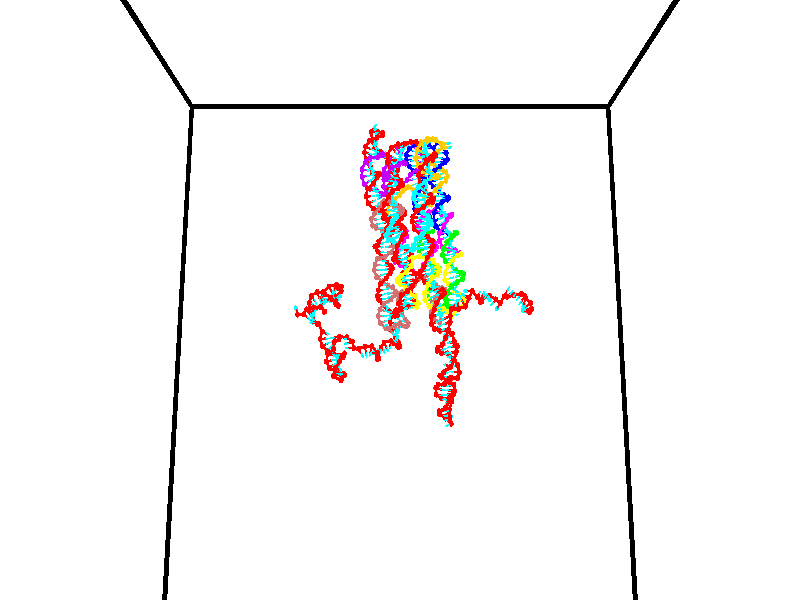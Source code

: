 // switches for output
#declare DRAW_BASES = 1; // possible values are 0, 1; only relevant for DNA ribbons
#declare DRAW_BASES_TYPE = 3; // possible values are 1, 2, 3; only relevant for DNA ribbons
#declare DRAW_FOG = 0; // set to 1 to enable fog

#include "colors.inc"

#include "transforms.inc"
background { rgb <1, 1, 1>}

#default {
   normal{
       ripples 0.25
       frequency 0.20
       turbulence 0.2
       lambda 5
   }
	finish {
		phong 0.1
		phong_size 40.
	}
}

// original window dimensions: 1024x640


// camera settings

camera {
	sky <0, 0.179814, -0.983701>
	up <0, 0.179814, -0.983701>
	right 1.6 * <1, 0, 0>
	location <35, 94.9851, 44.8844>
	look_at <35, 29.7336, 32.9568>
	direction <0, -65.2515, -11.9276>
	angle 67.0682
}


# declare cpy_camera_pos = <35, 94.9851, 44.8844>;
# if (DRAW_FOG = 1)
fog {
	fog_type 2
	up vnormalize(cpy_camera_pos)
	color rgbt<1,1,1,0.3>
	distance 1e-5
	fog_alt 3e-3
	fog_offset 56
}
# end


// LIGHTS

# declare lum = 6;
global_settings {
	ambient_light rgb lum * <0.05, 0.05, 0.05>
	max_trace_level 15
}# declare cpy_direct_light_amount = 0.25;
light_source
{	1000 * <-1, -1.16352, -0.803886>,
	rgb lum * cpy_direct_light_amount
	parallel
}

light_source
{	1000 * <1, 1.16352, 0.803886>,
	rgb lum * cpy_direct_light_amount
	parallel
}

// strand 0

// nucleotide -1

// particle -1
sphere {
	<24.633696, 34.709061, 35.113194> 0.250000
	pigment { color rgbt <1,0,0,0> }
	no_shadow
}
cylinder {
	<24.593121, 35.013996, 34.857525>,  <24.568775, 35.196957, 34.704124>, 0.100000
	pigment { color rgbt <1,0,0,0> }
	no_shadow
}
cylinder {
	<24.593121, 35.013996, 34.857525>,  <24.633696, 34.709061, 35.113194>, 0.100000
	pigment { color rgbt <1,0,0,0> }
	no_shadow
}

// particle -1
sphere {
	<24.593121, 35.013996, 34.857525> 0.100000
	pigment { color rgbt <1,0,0,0> }
	no_shadow
}
sphere {
	0, 1
	scale<0.080000,0.200000,0.300000>
	matrix <-0.175805, -0.646114, -0.742717,
		-0.979185, 0.037033, 0.199562,
		-0.101435, 0.762342, -0.639176,
		24.562691, 35.242699, 34.665771>
	pigment { color rgbt <0,1,1,0> }
	no_shadow
}
cylinder {
	<25.183397, 34.201263, 35.000008>,  <24.633696, 34.709061, 35.113194>, 0.130000
	pigment { color rgbt <1,0,0,0> }
	no_shadow
}

// nucleotide -1

// particle -1
sphere {
	<25.183397, 34.201263, 35.000008> 0.250000
	pigment { color rgbt <1,0,0,0> }
	no_shadow
}
cylinder {
	<25.488438, 34.301380, 35.238602>,  <25.671461, 34.361450, 35.381760>, 0.100000
	pigment { color rgbt <1,0,0,0> }
	no_shadow
}
cylinder {
	<25.488438, 34.301380, 35.238602>,  <25.183397, 34.201263, 35.000008>, 0.100000
	pigment { color rgbt <1,0,0,0> }
	no_shadow
}

// particle -1
sphere {
	<25.488438, 34.301380, 35.238602> 0.100000
	pigment { color rgbt <1,0,0,0> }
	no_shadow
}
sphere {
	0, 1
	scale<0.080000,0.200000,0.300000>
	matrix <0.631552, -0.487576, -0.602836,
		0.139944, 0.836434, -0.529900,
		0.762599, 0.250296, 0.596485,
		25.717216, 34.376469, 35.417549>
	pigment { color rgbt <0,1,1,0> }
	no_shadow
}
cylinder {
	<25.568392, 34.770924, 34.682129>,  <25.183397, 34.201263, 35.000008>, 0.130000
	pigment { color rgbt <1,0,0,0> }
	no_shadow
}

// nucleotide -1

// particle -1
sphere {
	<25.568392, 34.770924, 34.682129> 0.250000
	pigment { color rgbt <1,0,0,0> }
	no_shadow
}
cylinder {
	<25.775070, 34.543686, 34.938347>,  <25.899076, 34.407345, 35.092075>, 0.100000
	pigment { color rgbt <1,0,0,0> }
	no_shadow
}
cylinder {
	<25.775070, 34.543686, 34.938347>,  <25.568392, 34.770924, 34.682129>, 0.100000
	pigment { color rgbt <1,0,0,0> }
	no_shadow
}

// particle -1
sphere {
	<25.775070, 34.543686, 34.938347> 0.100000
	pigment { color rgbt <1,0,0,0> }
	no_shadow
}
sphere {
	0, 1
	scale<0.080000,0.200000,0.300000>
	matrix <0.509887, -0.396827, -0.763245,
		0.687780, 0.720970, 0.084625,
		0.516695, -0.568094, 0.640543,
		25.930079, 34.373257, 35.130508>
	pigment { color rgbt <0,1,1,0> }
	no_shadow
}
cylinder {
	<26.272970, 34.870785, 34.522953>,  <25.568392, 34.770924, 34.682129>, 0.130000
	pigment { color rgbt <1,0,0,0> }
	no_shadow
}

// nucleotide -1

// particle -1
sphere {
	<26.272970, 34.870785, 34.522953> 0.250000
	pigment { color rgbt <1,0,0,0> }
	no_shadow
}
cylinder {
	<26.206518, 34.512096, 34.687050>,  <26.166647, 34.296883, 34.785507>, 0.100000
	pigment { color rgbt <1,0,0,0> }
	no_shadow
}
cylinder {
	<26.206518, 34.512096, 34.687050>,  <26.272970, 34.870785, 34.522953>, 0.100000
	pigment { color rgbt <1,0,0,0> }
	no_shadow
}

// particle -1
sphere {
	<26.206518, 34.512096, 34.687050> 0.100000
	pigment { color rgbt <1,0,0,0> }
	no_shadow
}
sphere {
	0, 1
	scale<0.080000,0.200000,0.300000>
	matrix <0.491682, -0.435943, -0.753792,
		0.854781, 0.076481, 0.513323,
		-0.166129, -0.896719, 0.410240,
		26.156679, 34.243080, 34.810123>
	pigment { color rgbt <0,1,1,0> }
	no_shadow
}
cylinder {
	<26.918873, 34.472450, 34.415379>,  <26.272970, 34.870785, 34.522953>, 0.130000
	pigment { color rgbt <1,0,0,0> }
	no_shadow
}

// nucleotide -1

// particle -1
sphere {
	<26.918873, 34.472450, 34.415379> 0.250000
	pigment { color rgbt <1,0,0,0> }
	no_shadow
}
cylinder {
	<26.635622, 34.196369, 34.474937>,  <26.465672, 34.030720, 34.510674>, 0.100000
	pigment { color rgbt <1,0,0,0> }
	no_shadow
}
cylinder {
	<26.635622, 34.196369, 34.474937>,  <26.918873, 34.472450, 34.415379>, 0.100000
	pigment { color rgbt <1,0,0,0> }
	no_shadow
}

// particle -1
sphere {
	<26.635622, 34.196369, 34.474937> 0.100000
	pigment { color rgbt <1,0,0,0> }
	no_shadow
}
sphere {
	0, 1
	scale<0.080000,0.200000,0.300000>
	matrix <0.499624, -0.638813, -0.585059,
		0.498928, -0.339904, 0.797205,
		-0.708129, -0.690205, 0.148898,
		26.423183, 33.989307, 34.519608>
	pigment { color rgbt <0,1,1,0> }
	no_shadow
}
cylinder {
	<27.293161, 33.811600, 34.710232>,  <26.918873, 34.472450, 34.415379>, 0.130000
	pigment { color rgbt <1,0,0,0> }
	no_shadow
}

// nucleotide -1

// particle -1
sphere {
	<27.293161, 33.811600, 34.710232> 0.250000
	pigment { color rgbt <1,0,0,0> }
	no_shadow
}
cylinder {
	<26.967541, 33.772411, 34.481243>,  <26.772169, 33.748898, 34.343849>, 0.100000
	pigment { color rgbt <1,0,0,0> }
	no_shadow
}
cylinder {
	<26.967541, 33.772411, 34.481243>,  <27.293161, 33.811600, 34.710232>, 0.100000
	pigment { color rgbt <1,0,0,0> }
	no_shadow
}

// particle -1
sphere {
	<26.967541, 33.772411, 34.481243> 0.100000
	pigment { color rgbt <1,0,0,0> }
	no_shadow
}
sphere {
	0, 1
	scale<0.080000,0.200000,0.300000>
	matrix <0.519734, -0.562816, -0.642740,
		-0.259226, -0.820756, 0.509079,
		-0.814051, -0.097971, -0.572471,
		26.723326, 33.743019, 34.309502>
	pigment { color rgbt <0,1,1,0> }
	no_shadow
}
cylinder {
	<27.109463, 33.051598, 34.600975>,  <27.293161, 33.811600, 34.710232>, 0.130000
	pigment { color rgbt <1,0,0,0> }
	no_shadow
}

// nucleotide -1

// particle -1
sphere {
	<27.109463, 33.051598, 34.600975> 0.250000
	pigment { color rgbt <1,0,0,0> }
	no_shadow
}
cylinder {
	<26.986526, 33.281895, 34.297909>,  <26.912766, 33.420074, 34.116070>, 0.100000
	pigment { color rgbt <1,0,0,0> }
	no_shadow
}
cylinder {
	<26.986526, 33.281895, 34.297909>,  <27.109463, 33.051598, 34.600975>, 0.100000
	pigment { color rgbt <1,0,0,0> }
	no_shadow
}

// particle -1
sphere {
	<26.986526, 33.281895, 34.297909> 0.100000
	pigment { color rgbt <1,0,0,0> }
	no_shadow
}
sphere {
	0, 1
	scale<0.080000,0.200000,0.300000>
	matrix <0.551655, -0.540968, -0.634846,
		-0.775383, -0.613086, -0.151350,
		-0.307340, 0.575742, -0.757670,
		26.894325, 33.454617, 34.070606>
	pigment { color rgbt <0,1,1,0> }
	no_shadow
}
cylinder {
	<26.723940, 32.659599, 34.100304>,  <27.109463, 33.051598, 34.600975>, 0.130000
	pigment { color rgbt <1,0,0,0> }
	no_shadow
}

// nucleotide -1

// particle -1
sphere {
	<26.723940, 32.659599, 34.100304> 0.250000
	pigment { color rgbt <1,0,0,0> }
	no_shadow
}
cylinder {
	<26.927092, 32.971195, 33.953209>,  <27.048983, 33.158154, 33.864952>, 0.100000
	pigment { color rgbt <1,0,0,0> }
	no_shadow
}
cylinder {
	<26.927092, 32.971195, 33.953209>,  <26.723940, 32.659599, 34.100304>, 0.100000
	pigment { color rgbt <1,0,0,0> }
	no_shadow
}

// particle -1
sphere {
	<26.927092, 32.971195, 33.953209> 0.100000
	pigment { color rgbt <1,0,0,0> }
	no_shadow
}
sphere {
	0, 1
	scale<0.080000,0.200000,0.300000>
	matrix <0.592031, -0.625745, -0.507881,
		-0.625745, 0.040230, -0.778990,
		0.507881, 0.778990, -0.367739,
		27.079456, 33.204891, 33.842888>
	pigment { color rgbt <0,1,1,0> }
	no_shadow
}
cylinder {
	<26.760376, 32.562672, 33.367455>,  <26.723940, 32.659599, 34.100304>, 0.130000
	pigment { color rgbt <1,0,0,0> }
	no_shadow
}

// nucleotide -1

// particle -1
sphere {
	<26.760376, 32.562672, 33.367455> 0.250000
	pigment { color rgbt <1,0,0,0> }
	no_shadow
}
cylinder {
	<27.062622, 32.807426, 33.460960>,  <27.243969, 32.954277, 33.517063>, 0.100000
	pigment { color rgbt <1,0,0,0> }
	no_shadow
}
cylinder {
	<27.062622, 32.807426, 33.460960>,  <26.760376, 32.562672, 33.367455>, 0.100000
	pigment { color rgbt <1,0,0,0> }
	no_shadow
}

// particle -1
sphere {
	<27.062622, 32.807426, 33.460960> 0.100000
	pigment { color rgbt <1,0,0,0> }
	no_shadow
}
sphere {
	0, 1
	scale<0.080000,0.200000,0.300000>
	matrix <0.618321, -0.548533, -0.562842,
		-0.216164, 0.569835, -0.792819,
		0.755614, 0.611882, 0.233768,
		27.289307, 32.990990, 33.531090>
	pigment { color rgbt <0,1,1,0> }
	no_shadow
}
cylinder {
	<26.989733, 32.919647, 32.811649>,  <26.760376, 32.562672, 33.367455>, 0.130000
	pigment { color rgbt <1,0,0,0> }
	no_shadow
}

// nucleotide -1

// particle -1
sphere {
	<26.989733, 32.919647, 32.811649> 0.250000
	pigment { color rgbt <1,0,0,0> }
	no_shadow
}
cylinder {
	<27.310160, 32.889252, 33.049141>,  <27.502417, 32.871014, 33.191635>, 0.100000
	pigment { color rgbt <1,0,0,0> }
	no_shadow
}
cylinder {
	<27.310160, 32.889252, 33.049141>,  <26.989733, 32.919647, 32.811649>, 0.100000
	pigment { color rgbt <1,0,0,0> }
	no_shadow
}

// particle -1
sphere {
	<27.310160, 32.889252, 33.049141> 0.100000
	pigment { color rgbt <1,0,0,0> }
	no_shadow
}
sphere {
	0, 1
	scale<0.080000,0.200000,0.300000>
	matrix <0.473641, -0.526036, -0.706365,
		0.365998, 0.847061, -0.385400,
		0.801068, -0.075987, 0.593730,
		27.550480, 32.866455, 33.227261>
	pigment { color rgbt <0,1,1,0> }
	no_shadow
}
cylinder {
	<27.570770, 32.949024, 32.341366>,  <26.989733, 32.919647, 32.811649>, 0.130000
	pigment { color rgbt <1,0,0,0> }
	no_shadow
}

// nucleotide -1

// particle -1
sphere {
	<27.570770, 32.949024, 32.341366> 0.250000
	pigment { color rgbt <1,0,0,0> }
	no_shadow
}
cylinder {
	<27.763840, 32.852192, 32.678040>,  <27.879681, 32.794094, 32.880043>, 0.100000
	pigment { color rgbt <1,0,0,0> }
	no_shadow
}
cylinder {
	<27.763840, 32.852192, 32.678040>,  <27.570770, 32.949024, 32.341366>, 0.100000
	pigment { color rgbt <1,0,0,0> }
	no_shadow
}

// particle -1
sphere {
	<27.763840, 32.852192, 32.678040> 0.100000
	pigment { color rgbt <1,0,0,0> }
	no_shadow
}
sphere {
	0, 1
	scale<0.080000,0.200000,0.300000>
	matrix <0.589257, -0.621221, -0.516586,
		0.647923, 0.745308, -0.157200,
		0.482672, -0.242077, 0.841681,
		27.908642, 32.779568, 32.930542>
	pigment { color rgbt <0,1,1,0> }
	no_shadow
}
cylinder {
	<28.325684, 32.916672, 32.180138>,  <27.570770, 32.949024, 32.341366>, 0.130000
	pigment { color rgbt <1,0,0,0> }
	no_shadow
}

// nucleotide -1

// particle -1
sphere {
	<28.325684, 32.916672, 32.180138> 0.250000
	pigment { color rgbt <1,0,0,0> }
	no_shadow
}
cylinder {
	<28.163628, 32.668621, 32.448856>,  <28.066395, 32.519791, 32.610088>, 0.100000
	pigment { color rgbt <1,0,0,0> }
	no_shadow
}
cylinder {
	<28.163628, 32.668621, 32.448856>,  <28.325684, 32.916672, 32.180138>, 0.100000
	pigment { color rgbt <1,0,0,0> }
	no_shadow
}

// particle -1
sphere {
	<28.163628, 32.668621, 32.448856> 0.100000
	pigment { color rgbt <1,0,0,0> }
	no_shadow
}
sphere {
	0, 1
	scale<0.080000,0.200000,0.300000>
	matrix <0.381104, -0.782466, -0.492450,
		0.831037, 0.056514, 0.553338,
		-0.405138, -0.620124, 0.671796,
		28.042086, 32.482582, 32.650394>
	pigment { color rgbt <0,1,1,0> }
	no_shadow
}
cylinder {
	<28.814999, 32.381546, 32.253014>,  <28.325684, 32.916672, 32.180138>, 0.130000
	pigment { color rgbt <1,0,0,0> }
	no_shadow
}

// nucleotide -1

// particle -1
sphere {
	<28.814999, 32.381546, 32.253014> 0.250000
	pigment { color rgbt <1,0,0,0> }
	no_shadow
}
cylinder {
	<28.443176, 32.276363, 32.356380>,  <28.220083, 32.213253, 32.418400>, 0.100000
	pigment { color rgbt <1,0,0,0> }
	no_shadow
}
cylinder {
	<28.443176, 32.276363, 32.356380>,  <28.814999, 32.381546, 32.253014>, 0.100000
	pigment { color rgbt <1,0,0,0> }
	no_shadow
}

// particle -1
sphere {
	<28.443176, 32.276363, 32.356380> 0.100000
	pigment { color rgbt <1,0,0,0> }
	no_shadow
}
sphere {
	0, 1
	scale<0.080000,0.200000,0.300000>
	matrix <0.100984, -0.855715, -0.507498,
		0.354580, -0.445652, 0.821990,
		-0.929556, -0.262956, 0.258416,
		28.164309, 32.197475, 32.433907>
	pigment { color rgbt <0,1,1,0> }
	no_shadow
}
cylinder {
	<28.726978, 31.623606, 32.515335>,  <28.814999, 32.381546, 32.253014>, 0.130000
	pigment { color rgbt <1,0,0,0> }
	no_shadow
}

// nucleotide -1

// particle -1
sphere {
	<28.726978, 31.623606, 32.515335> 0.250000
	pigment { color rgbt <1,0,0,0> }
	no_shadow
}
cylinder {
	<28.360294, 31.683899, 32.367321>,  <28.140284, 31.720076, 32.278515>, 0.100000
	pigment { color rgbt <1,0,0,0> }
	no_shadow
}
cylinder {
	<28.360294, 31.683899, 32.367321>,  <28.726978, 31.623606, 32.515335>, 0.100000
	pigment { color rgbt <1,0,0,0> }
	no_shadow
}

// particle -1
sphere {
	<28.360294, 31.683899, 32.367321> 0.100000
	pigment { color rgbt <1,0,0,0> }
	no_shadow
}
sphere {
	0, 1
	scale<0.080000,0.200000,0.300000>
	matrix <0.028232, -0.899359, -0.436299,
		-0.398557, -0.410406, 0.820195,
		-0.916709, 0.150734, -0.370032,
		28.085281, 31.729118, 32.256310>
	pigment { color rgbt <0,1,1,0> }
	no_shadow
}
cylinder {
	<28.141180, 31.540485, 32.946724>,  <28.726978, 31.623606, 32.515335>, 0.130000
	pigment { color rgbt <1,0,0,0> }
	no_shadow
}

// nucleotide -1

// particle -1
sphere {
	<28.141180, 31.540485, 32.946724> 0.250000
	pigment { color rgbt <1,0,0,0> }
	no_shadow
}
cylinder {
	<28.426155, 31.816168, 32.999527>,  <28.597139, 31.981577, 33.031208>, 0.100000
	pigment { color rgbt <1,0,0,0> }
	no_shadow
}
cylinder {
	<28.426155, 31.816168, 32.999527>,  <28.141180, 31.540485, 32.946724>, 0.100000
	pigment { color rgbt <1,0,0,0> }
	no_shadow
}

// particle -1
sphere {
	<28.426155, 31.816168, 32.999527> 0.100000
	pigment { color rgbt <1,0,0,0> }
	no_shadow
}
sphere {
	0, 1
	scale<0.080000,0.200000,0.300000>
	matrix <-0.661096, 0.596105, 0.455644,
		0.235342, -0.411888, 0.880320,
		0.712437, 0.689208, 0.132010,
		28.639887, 32.022930, 33.039131>
	pigment { color rgbt <0,1,1,0> }
	no_shadow
}
cylinder {
	<28.145998, 31.758764, 33.689220>,  <28.141180, 31.540485, 32.946724>, 0.130000
	pigment { color rgbt <1,0,0,0> }
	no_shadow
}

// nucleotide -1

// particle -1
sphere {
	<28.145998, 31.758764, 33.689220> 0.250000
	pigment { color rgbt <1,0,0,0> }
	no_shadow
}
cylinder {
	<28.299868, 32.039658, 33.449589>,  <28.392189, 32.208195, 33.305809>, 0.100000
	pigment { color rgbt <1,0,0,0> }
	no_shadow
}
cylinder {
	<28.299868, 32.039658, 33.449589>,  <28.145998, 31.758764, 33.689220>, 0.100000
	pigment { color rgbt <1,0,0,0> }
	no_shadow
}

// particle -1
sphere {
	<28.299868, 32.039658, 33.449589> 0.100000
	pigment { color rgbt <1,0,0,0> }
	no_shadow
}
sphere {
	0, 1
	scale<0.080000,0.200000,0.300000>
	matrix <-0.487507, 0.705679, 0.514154,
		0.783813, 0.094273, 0.613800,
		0.384675, 0.702232, -0.599079,
		28.415270, 32.250328, 33.269867>
	pigment { color rgbt <0,1,1,0> }
	no_shadow
}
cylinder {
	<28.513086, 32.369900, 33.984497>,  <28.145998, 31.758764, 33.689220>, 0.130000
	pigment { color rgbt <1,0,0,0> }
	no_shadow
}

// nucleotide -1

// particle -1
sphere {
	<28.513086, 32.369900, 33.984497> 0.250000
	pigment { color rgbt <1,0,0,0> }
	no_shadow
}
cylinder {
	<28.304277, 32.485939, 33.663666>,  <28.178991, 32.555561, 33.471165>, 0.100000
	pigment { color rgbt <1,0,0,0> }
	no_shadow
}
cylinder {
	<28.304277, 32.485939, 33.663666>,  <28.513086, 32.369900, 33.984497>, 0.100000
	pigment { color rgbt <1,0,0,0> }
	no_shadow
}

// particle -1
sphere {
	<28.304277, 32.485939, 33.663666> 0.100000
	pigment { color rgbt <1,0,0,0> }
	no_shadow
}
sphere {
	0, 1
	scale<0.080000,0.200000,0.300000>
	matrix <-0.473909, 0.683214, 0.555544,
		0.709155, 0.670121, -0.219174,
		-0.522024, 0.290098, -0.802081,
		28.147671, 32.572968, 33.423042>
	pigment { color rgbt <0,1,1,0> }
	no_shadow
}
cylinder {
	<28.558981, 33.017086, 34.009708>,  <28.513086, 32.369900, 33.984497>, 0.130000
	pigment { color rgbt <1,0,0,0> }
	no_shadow
}

// nucleotide -1

// particle -1
sphere {
	<28.558981, 33.017086, 34.009708> 0.250000
	pigment { color rgbt <1,0,0,0> }
	no_shadow
}
cylinder {
	<28.246929, 32.960625, 33.765915>,  <28.059698, 32.926750, 33.619640>, 0.100000
	pigment { color rgbt <1,0,0,0> }
	no_shadow
}
cylinder {
	<28.246929, 32.960625, 33.765915>,  <28.558981, 33.017086, 34.009708>, 0.100000
	pigment { color rgbt <1,0,0,0> }
	no_shadow
}

// particle -1
sphere {
	<28.246929, 32.960625, 33.765915> 0.100000
	pigment { color rgbt <1,0,0,0> }
	no_shadow
}
sphere {
	0, 1
	scale<0.080000,0.200000,0.300000>
	matrix <-0.455292, 0.796251, 0.398363,
		0.429074, 0.588269, -0.685445,
		-0.780132, -0.141151, -0.609484,
		28.012890, 32.918278, 33.583069>
	pigment { color rgbt <0,1,1,0> }
	no_shadow
}
cylinder {
	<28.345257, 33.678036, 33.778114>,  <28.558981, 33.017086, 34.009708>, 0.130000
	pigment { color rgbt <1,0,0,0> }
	no_shadow
}

// nucleotide -1

// particle -1
sphere {
	<28.345257, 33.678036, 33.778114> 0.250000
	pigment { color rgbt <1,0,0,0> }
	no_shadow
}
cylinder {
	<28.018469, 33.452274, 33.730759>,  <27.822397, 33.316818, 33.702347>, 0.100000
	pigment { color rgbt <1,0,0,0> }
	no_shadow
}
cylinder {
	<28.018469, 33.452274, 33.730759>,  <28.345257, 33.678036, 33.778114>, 0.100000
	pigment { color rgbt <1,0,0,0> }
	no_shadow
}

// particle -1
sphere {
	<28.018469, 33.452274, 33.730759> 0.100000
	pigment { color rgbt <1,0,0,0> }
	no_shadow
}
sphere {
	0, 1
	scale<0.080000,0.200000,0.300000>
	matrix <-0.560214, 0.728028, 0.395140,
		-0.136829, 0.389139, -0.910961,
		-0.816969, -0.564400, -0.118386,
		27.773378, 33.282955, 33.695244>
	pigment { color rgbt <0,1,1,0> }
	no_shadow
}
cylinder {
	<27.919403, 34.142250, 33.545059>,  <28.345257, 33.678036, 33.778114>, 0.130000
	pigment { color rgbt <1,0,0,0> }
	no_shadow
}

// nucleotide -1

// particle -1
sphere {
	<27.919403, 34.142250, 33.545059> 0.250000
	pigment { color rgbt <1,0,0,0> }
	no_shadow
}
cylinder {
	<27.653236, 33.866623, 33.659885>,  <27.493536, 33.701248, 33.728779>, 0.100000
	pigment { color rgbt <1,0,0,0> }
	no_shadow
}
cylinder {
	<27.653236, 33.866623, 33.659885>,  <27.919403, 34.142250, 33.545059>, 0.100000
	pigment { color rgbt <1,0,0,0> }
	no_shadow
}

// particle -1
sphere {
	<27.653236, 33.866623, 33.659885> 0.100000
	pigment { color rgbt <1,0,0,0> }
	no_shadow
}
sphere {
	0, 1
	scale<0.080000,0.200000,0.300000>
	matrix <-0.550443, 0.712697, 0.434828,
		-0.504214, 0.131332, -0.853534,
		-0.665417, -0.689069, 0.287061,
		27.453611, 33.659901, 33.746002>
	pigment { color rgbt <0,1,1,0> }
	no_shadow
}
cylinder {
	<27.279903, 34.235718, 33.260620>,  <27.919403, 34.142250, 33.545059>, 0.130000
	pigment { color rgbt <1,0,0,0> }
	no_shadow
}

// nucleotide -1

// particle -1
sphere {
	<27.279903, 34.235718, 33.260620> 0.250000
	pigment { color rgbt <1,0,0,0> }
	no_shadow
}
cylinder {
	<27.125435, 33.880348, 33.359882>,  <27.032755, 33.667126, 33.419441>, 0.100000
	pigment { color rgbt <1,0,0,0> }
	no_shadow
}
cylinder {
	<27.125435, 33.880348, 33.359882>,  <27.279903, 34.235718, 33.260620>, 0.100000
	pigment { color rgbt <1,0,0,0> }
	no_shadow
}

// particle -1
sphere {
	<27.125435, 33.880348, 33.359882> 0.100000
	pigment { color rgbt <1,0,0,0> }
	no_shadow
}
sphere {
	0, 1
	scale<0.080000,0.200000,0.300000>
	matrix <-0.779540, 0.458145, 0.427107,
		-0.493143, -0.028514, -0.869481,
		-0.386170, -0.888420, 0.248159,
		27.009584, 33.613823, 33.434330>
	pigment { color rgbt <0,1,1,0> }
	no_shadow
}
cylinder {
	<26.506502, 34.133354, 33.056469>,  <27.279903, 34.235718, 33.260620>, 0.130000
	pigment { color rgbt <1,0,0,0> }
	no_shadow
}

// nucleotide -1

// particle -1
sphere {
	<26.506502, 34.133354, 33.056469> 0.250000
	pigment { color rgbt <1,0,0,0> }
	no_shadow
}
cylinder {
	<26.615107, 33.906548, 33.367535>,  <26.680269, 33.770462, 33.554176>, 0.100000
	pigment { color rgbt <1,0,0,0> }
	no_shadow
}
cylinder {
	<26.615107, 33.906548, 33.367535>,  <26.506502, 34.133354, 33.056469>, 0.100000
	pigment { color rgbt <1,0,0,0> }
	no_shadow
}

// particle -1
sphere {
	<26.615107, 33.906548, 33.367535> 0.100000
	pigment { color rgbt <1,0,0,0> }
	no_shadow
}
sphere {
	0, 1
	scale<0.080000,0.200000,0.300000>
	matrix <-0.755303, 0.375253, 0.537311,
		-0.596489, -0.733262, -0.326387,
		0.271512, -0.567021, 0.777669,
		26.696560, 33.736443, 33.600834>
	pigment { color rgbt <0,1,1,0> }
	no_shadow
}
cylinder {
	<25.844065, 33.805359, 33.336765>,  <26.506502, 34.133354, 33.056469>, 0.130000
	pigment { color rgbt <1,0,0,0> }
	no_shadow
}

// nucleotide -1

// particle -1
sphere {
	<25.844065, 33.805359, 33.336765> 0.250000
	pigment { color rgbt <1,0,0,0> }
	no_shadow
}
cylinder {
	<26.101761, 33.805992, 33.642693>,  <26.256378, 33.806374, 33.826248>, 0.100000
	pigment { color rgbt <1,0,0,0> }
	no_shadow
}
cylinder {
	<26.101761, 33.805992, 33.642693>,  <25.844065, 33.805359, 33.336765>, 0.100000
	pigment { color rgbt <1,0,0,0> }
	no_shadow
}

// particle -1
sphere {
	<26.101761, 33.805992, 33.642693> 0.100000
	pigment { color rgbt <1,0,0,0> }
	no_shadow
}
sphere {
	0, 1
	scale<0.080000,0.200000,0.300000>
	matrix <-0.738771, 0.260070, 0.621756,
		-0.197922, -0.965588, 0.168719,
		0.644239, 0.001586, 0.764823,
		26.295033, 33.806469, 33.872139>
	pigment { color rgbt <0,1,1,0> }
	no_shadow
}
cylinder {
	<25.606625, 33.349445, 33.878719>,  <25.844065, 33.805359, 33.336765>, 0.130000
	pigment { color rgbt <1,0,0,0> }
	no_shadow
}

// nucleotide -1

// particle -1
sphere {
	<25.606625, 33.349445, 33.878719> 0.250000
	pigment { color rgbt <1,0,0,0> }
	no_shadow
}
cylinder {
	<25.843103, 33.644287, 34.009659>,  <25.984991, 33.821194, 34.088223>, 0.100000
	pigment { color rgbt <1,0,0,0> }
	no_shadow
}
cylinder {
	<25.843103, 33.644287, 34.009659>,  <25.606625, 33.349445, 33.878719>, 0.100000
	pigment { color rgbt <1,0,0,0> }
	no_shadow
}

// particle -1
sphere {
	<25.843103, 33.644287, 34.009659> 0.100000
	pigment { color rgbt <1,0,0,0> }
	no_shadow
}
sphere {
	0, 1
	scale<0.080000,0.200000,0.300000>
	matrix <-0.701516, 0.269702, 0.659648,
		0.397946, -0.619623, 0.676540,
		0.591197, 0.737108, 0.327349,
		26.020462, 33.865417, 34.107864>
	pigment { color rgbt <0,1,1,0> }
	no_shadow
}
cylinder {
	<25.595137, 33.023121, 34.569904>,  <25.606625, 33.349445, 33.878719>, 0.130000
	pigment { color rgbt <1,0,0,0> }
	no_shadow
}

// nucleotide -1

// particle -1
sphere {
	<25.595137, 33.023121, 34.569904> 0.250000
	pigment { color rgbt <1,0,0,0> }
	no_shadow
}
cylinder {
	<25.867987, 33.315598, 34.573162>,  <26.031696, 33.491085, 34.575119>, 0.100000
	pigment { color rgbt <1,0,0,0> }
	no_shadow
}
cylinder {
	<25.867987, 33.315598, 34.573162>,  <25.595137, 33.023121, 34.569904>, 0.100000
	pigment { color rgbt <1,0,0,0> }
	no_shadow
}

// particle -1
sphere {
	<25.867987, 33.315598, 34.573162> 0.100000
	pigment { color rgbt <1,0,0,0> }
	no_shadow
}
sphere {
	0, 1
	scale<0.080000,0.200000,0.300000>
	matrix <-0.351409, 0.318014, 0.880556,
		0.641263, -0.603513, 0.473871,
		0.682124, 0.731191, 0.008149,
		26.072624, 33.534954, 34.575607>
	pigment { color rgbt <0,1,1,0> }
	no_shadow
}
cylinder {
	<25.971434, 33.064556, 35.290642>,  <25.595137, 33.023121, 34.569904>, 0.130000
	pigment { color rgbt <1,0,0,0> }
	no_shadow
}

// nucleotide -1

// particle -1
sphere {
	<25.971434, 33.064556, 35.290642> 0.250000
	pigment { color rgbt <1,0,0,0> }
	no_shadow
}
cylinder {
	<26.016037, 33.430767, 35.136044>,  <26.042799, 33.650494, 35.043285>, 0.100000
	pigment { color rgbt <1,0,0,0> }
	no_shadow
}
cylinder {
	<26.016037, 33.430767, 35.136044>,  <25.971434, 33.064556, 35.290642>, 0.100000
	pigment { color rgbt <1,0,0,0> }
	no_shadow
}

// particle -1
sphere {
	<26.016037, 33.430767, 35.136044> 0.100000
	pigment { color rgbt <1,0,0,0> }
	no_shadow
}
sphere {
	0, 1
	scale<0.080000,0.200000,0.300000>
	matrix <-0.058783, 0.394312, 0.917094,
		0.992023, -0.079545, 0.097787,
		0.111509, 0.915527, -0.386491,
		26.049490, 33.705425, 35.020096>
	pigment { color rgbt <0,1,1,0> }
	no_shadow
}
cylinder {
	<26.450361, 33.400265, 35.709133>,  <25.971434, 33.064556, 35.290642>, 0.130000
	pigment { color rgbt <1,0,0,0> }
	no_shadow
}

// nucleotide -1

// particle -1
sphere {
	<26.450361, 33.400265, 35.709133> 0.250000
	pigment { color rgbt <1,0,0,0> }
	no_shadow
}
cylinder {
	<26.255838, 33.709751, 35.546715>,  <26.139124, 33.895443, 35.449265>, 0.100000
	pigment { color rgbt <1,0,0,0> }
	no_shadow
}
cylinder {
	<26.255838, 33.709751, 35.546715>,  <26.450361, 33.400265, 35.709133>, 0.100000
	pigment { color rgbt <1,0,0,0> }
	no_shadow
}

// particle -1
sphere {
	<26.255838, 33.709751, 35.546715> 0.100000
	pigment { color rgbt <1,0,0,0> }
	no_shadow
}
sphere {
	0, 1
	scale<0.080000,0.200000,0.300000>
	matrix <0.000577, 0.464979, 0.885321,
		0.873787, 0.430304, -0.226570,
		-0.486307, 0.773714, -0.406045,
		26.109945, 33.941864, 35.424900>
	pigment { color rgbt <0,1,1,0> }
	no_shadow
}
cylinder {
	<26.739773, 34.188747, 35.823147>,  <26.450361, 33.400265, 35.709133>, 0.130000
	pigment { color rgbt <1,0,0,0> }
	no_shadow
}

// nucleotide -1

// particle -1
sphere {
	<26.739773, 34.188747, 35.823147> 0.250000
	pigment { color rgbt <1,0,0,0> }
	no_shadow
}
cylinder {
	<26.342356, 34.201527, 35.779594>,  <26.103907, 34.209194, 35.753464>, 0.100000
	pigment { color rgbt <1,0,0,0> }
	no_shadow
}
cylinder {
	<26.342356, 34.201527, 35.779594>,  <26.739773, 34.188747, 35.823147>, 0.100000
	pigment { color rgbt <1,0,0,0> }
	no_shadow
}

// particle -1
sphere {
	<26.342356, 34.201527, 35.779594> 0.100000
	pigment { color rgbt <1,0,0,0> }
	no_shadow
}
sphere {
	0, 1
	scale<0.080000,0.200000,0.300000>
	matrix <-0.078960, 0.494499, 0.865584,
		0.081499, 0.868591, -0.488782,
		-0.993541, 0.031950, -0.108885,
		26.044294, 34.211113, 35.746929>
	pigment { color rgbt <0,1,1,0> }
	no_shadow
}
cylinder {
	<27.043423, 33.773289, 36.427048>,  <26.739773, 34.188747, 35.823147>, 0.130000
	pigment { color rgbt <1,0,0,0> }
	no_shadow
}

// nucleotide -1

// particle -1
sphere {
	<27.043423, 33.773289, 36.427048> 0.250000
	pigment { color rgbt <1,0,0,0> }
	no_shadow
}
cylinder {
	<27.269707, 33.452805, 36.505051>,  <27.405478, 33.260513, 36.551853>, 0.100000
	pigment { color rgbt <1,0,0,0> }
	no_shadow
}
cylinder {
	<27.269707, 33.452805, 36.505051>,  <27.043423, 33.773289, 36.427048>, 0.100000
	pigment { color rgbt <1,0,0,0> }
	no_shadow
}

// particle -1
sphere {
	<27.269707, 33.452805, 36.505051> 0.100000
	pigment { color rgbt <1,0,0,0> }
	no_shadow
}
sphere {
	0, 1
	scale<0.080000,0.200000,0.300000>
	matrix <0.095250, 0.298398, 0.949677,
		-0.819086, -0.518665, 0.245121,
		0.565708, -0.801215, 0.195011,
		27.439419, 33.212440, 36.563553>
	pigment { color rgbt <0,1,1,0> }
	no_shadow
}
cylinder {
	<26.794533, 33.350689, 36.996891>,  <27.043423, 33.773289, 36.427048>, 0.130000
	pigment { color rgbt <1,0,0,0> }
	no_shadow
}

// nucleotide -1

// particle -1
sphere {
	<26.794533, 33.350689, 36.996891> 0.250000
	pigment { color rgbt <1,0,0,0> }
	no_shadow
}
cylinder {
	<27.183760, 33.261292, 36.974297>,  <27.417295, 33.207653, 36.960739>, 0.100000
	pigment { color rgbt <1,0,0,0> }
	no_shadow
}
cylinder {
	<27.183760, 33.261292, 36.974297>,  <26.794533, 33.350689, 36.996891>, 0.100000
	pigment { color rgbt <1,0,0,0> }
	no_shadow
}

// particle -1
sphere {
	<27.183760, 33.261292, 36.974297> 0.100000
	pigment { color rgbt <1,0,0,0> }
	no_shadow
}
sphere {
	0, 1
	scale<0.080000,0.200000,0.300000>
	matrix <0.058487, 0.002326, 0.998285,
		-0.222975, -0.974703, 0.015334,
		0.973068, -0.223490, -0.056489,
		27.475679, 33.194244, 36.957352>
	pigment { color rgbt <0,1,1,0> }
	no_shadow
}
cylinder {
	<26.984861, 32.925106, 37.582298>,  <26.794533, 33.350689, 36.996891>, 0.130000
	pigment { color rgbt <1,0,0,0> }
	no_shadow
}

// nucleotide -1

// particle -1
sphere {
	<26.984861, 32.925106, 37.582298> 0.250000
	pigment { color rgbt <1,0,0,0> }
	no_shadow
}
cylinder {
	<27.333771, 33.070976, 37.451973>,  <27.543116, 33.158497, 37.373779>, 0.100000
	pigment { color rgbt <1,0,0,0> }
	no_shadow
}
cylinder {
	<27.333771, 33.070976, 37.451973>,  <26.984861, 32.925106, 37.582298>, 0.100000
	pigment { color rgbt <1,0,0,0> }
	no_shadow
}

// particle -1
sphere {
	<27.333771, 33.070976, 37.451973> 0.100000
	pigment { color rgbt <1,0,0,0> }
	no_shadow
}
sphere {
	0, 1
	scale<0.080000,0.200000,0.300000>
	matrix <0.363757, -0.038566, 0.930695,
		0.326834, -0.930337, -0.166292,
		0.872273, 0.364673, -0.325812,
		27.595453, 33.180378, 37.354229>
	pigment { color rgbt <0,1,1,0> }
	no_shadow
}
cylinder {
	<27.418095, 32.531494, 37.903603>,  <26.984861, 32.925106, 37.582298>, 0.130000
	pigment { color rgbt <1,0,0,0> }
	no_shadow
}

// nucleotide -1

// particle -1
sphere {
	<27.418095, 32.531494, 37.903603> 0.250000
	pigment { color rgbt <1,0,0,0> }
	no_shadow
}
cylinder {
	<27.628046, 32.858253, 37.807949>,  <27.754017, 33.054310, 37.750557>, 0.100000
	pigment { color rgbt <1,0,0,0> }
	no_shadow
}
cylinder {
	<27.628046, 32.858253, 37.807949>,  <27.418095, 32.531494, 37.903603>, 0.100000
	pigment { color rgbt <1,0,0,0> }
	no_shadow
}

// particle -1
sphere {
	<27.628046, 32.858253, 37.807949> 0.100000
	pigment { color rgbt <1,0,0,0> }
	no_shadow
}
sphere {
	0, 1
	scale<0.080000,0.200000,0.300000>
	matrix <0.402834, 0.009089, 0.915228,
		0.749819, -0.576714, -0.324302,
		0.524878, 0.816895, -0.239135,
		27.785509, 33.103321, 37.736210>
	pigment { color rgbt <0,1,1,0> }
	no_shadow
}
cylinder {
	<28.069252, 32.322918, 38.132584>,  <27.418095, 32.531494, 37.903603>, 0.130000
	pigment { color rgbt <1,0,0,0> }
	no_shadow
}

// nucleotide -1

// particle -1
sphere {
	<28.069252, 32.322918, 38.132584> 0.250000
	pigment { color rgbt <1,0,0,0> }
	no_shadow
}
cylinder {
	<28.071796, 32.720432, 38.088135>,  <28.073322, 32.958942, 38.061466>, 0.100000
	pigment { color rgbt <1,0,0,0> }
	no_shadow
}
cylinder {
	<28.071796, 32.720432, 38.088135>,  <28.069252, 32.322918, 38.132584>, 0.100000
	pigment { color rgbt <1,0,0,0> }
	no_shadow
}

// particle -1
sphere {
	<28.071796, 32.720432, 38.088135> 0.100000
	pigment { color rgbt <1,0,0,0> }
	no_shadow
}
sphere {
	0, 1
	scale<0.080000,0.200000,0.300000>
	matrix <0.517814, 0.091796, 0.850554,
		0.855469, -0.062951, -0.514013,
		0.006359, 0.993786, -0.111126,
		28.073704, 33.018570, 38.054798>
	pigment { color rgbt <0,1,1,0> }
	no_shadow
}
cylinder {
	<28.713900, 32.489227, 38.352951>,  <28.069252, 32.322918, 38.132584>, 0.130000
	pigment { color rgbt <1,0,0,0> }
	no_shadow
}

// nucleotide -1

// particle -1
sphere {
	<28.713900, 32.489227, 38.352951> 0.250000
	pigment { color rgbt <1,0,0,0> }
	no_shadow
}
cylinder {
	<28.499010, 32.824219, 38.392986>,  <28.370077, 33.025215, 38.417007>, 0.100000
	pigment { color rgbt <1,0,0,0> }
	no_shadow
}
cylinder {
	<28.499010, 32.824219, 38.392986>,  <28.713900, 32.489227, 38.352951>, 0.100000
	pigment { color rgbt <1,0,0,0> }
	no_shadow
}

// particle -1
sphere {
	<28.499010, 32.824219, 38.392986> 0.100000
	pigment { color rgbt <1,0,0,0> }
	no_shadow
}
sphere {
	0, 1
	scale<0.080000,0.200000,0.300000>
	matrix <0.351462, 0.114405, 0.929186,
		0.766724, 0.534359, -0.355804,
		-0.537224, 0.837480, 0.100089,
		28.337843, 33.075462, 38.423012>
	pigment { color rgbt <0,1,1,0> }
	no_shadow
}
cylinder {
	<29.166594, 33.015377, 38.538708>,  <28.713900, 32.489227, 38.352951>, 0.130000
	pigment { color rgbt <1,0,0,0> }
	no_shadow
}

// nucleotide -1

// particle -1
sphere {
	<29.166594, 33.015377, 38.538708> 0.250000
	pigment { color rgbt <1,0,0,0> }
	no_shadow
}
cylinder {
	<28.802675, 33.123173, 38.664978>,  <28.584324, 33.187851, 38.740742>, 0.100000
	pigment { color rgbt <1,0,0,0> }
	no_shadow
}
cylinder {
	<28.802675, 33.123173, 38.664978>,  <29.166594, 33.015377, 38.538708>, 0.100000
	pigment { color rgbt <1,0,0,0> }
	no_shadow
}

// particle -1
sphere {
	<28.802675, 33.123173, 38.664978> 0.100000
	pigment { color rgbt <1,0,0,0> }
	no_shadow
}
sphere {
	0, 1
	scale<0.080000,0.200000,0.300000>
	matrix <0.385207, 0.264993, 0.883965,
		0.154565, 0.925827, -0.344898,
		-0.909794, 0.269487, 0.315677,
		28.529737, 33.204018, 38.759682>
	pigment { color rgbt <0,1,1,0> }
	no_shadow
}
cylinder {
	<29.344418, 33.723396, 38.289028>,  <29.166594, 33.015377, 38.538708>, 0.130000
	pigment { color rgbt <1,0,0,0> }
	no_shadow
}

// nucleotide -1

// particle -1
sphere {
	<29.344418, 33.723396, 38.289028> 0.250000
	pigment { color rgbt <1,0,0,0> }
	no_shadow
}
cylinder {
	<28.974216, 33.773636, 38.431950>,  <28.752096, 33.803780, 38.517704>, 0.100000
	pigment { color rgbt <1,0,0,0> }
	no_shadow
}
cylinder {
	<28.974216, 33.773636, 38.431950>,  <29.344418, 33.723396, 38.289028>, 0.100000
	pigment { color rgbt <1,0,0,0> }
	no_shadow
}

// particle -1
sphere {
	<28.974216, 33.773636, 38.431950> 0.100000
	pigment { color rgbt <1,0,0,0> }
	no_shadow
}
sphere {
	0, 1
	scale<0.080000,0.200000,0.300000>
	matrix <0.372646, 0.470512, 0.799846,
		-0.067656, 0.873409, -0.482265,
		-0.925504, 0.125600, 0.357305,
		28.696566, 33.811317, 38.539143>
	pigment { color rgbt <0,1,1,0> }
	no_shadow
}
cylinder {
	<29.282721, 34.316505, 38.634514>,  <29.344418, 33.723396, 38.289028>, 0.130000
	pigment { color rgbt <1,0,0,0> }
	no_shadow
}

// nucleotide -1

// particle -1
sphere {
	<29.282721, 34.316505, 38.634514> 0.250000
	pigment { color rgbt <1,0,0,0> }
	no_shadow
}
cylinder {
	<28.993376, 34.105381, 38.812572>,  <28.819769, 33.978706, 38.919407>, 0.100000
	pigment { color rgbt <1,0,0,0> }
	no_shadow
}
cylinder {
	<28.993376, 34.105381, 38.812572>,  <29.282721, 34.316505, 38.634514>, 0.100000
	pigment { color rgbt <1,0,0,0> }
	no_shadow
}

// particle -1
sphere {
	<28.993376, 34.105381, 38.812572> 0.100000
	pigment { color rgbt <1,0,0,0> }
	no_shadow
}
sphere {
	0, 1
	scale<0.080000,0.200000,0.300000>
	matrix <0.402528, 0.201452, 0.892966,
		-0.560995, 0.825125, 0.066736,
		-0.723364, -0.527813, 0.445149,
		28.776367, 33.947037, 38.946117>
	pigment { color rgbt <0,1,1,0> }
	no_shadow
}
cylinder {
	<28.970640, 34.779175, 39.080605>,  <29.282721, 34.316505, 38.634514>, 0.130000
	pigment { color rgbt <1,0,0,0> }
	no_shadow
}

// nucleotide -1

// particle -1
sphere {
	<28.970640, 34.779175, 39.080605> 0.250000
	pigment { color rgbt <1,0,0,0> }
	no_shadow
}
cylinder {
	<28.858540, 34.435791, 39.252422>,  <28.791279, 34.229763, 39.355515>, 0.100000
	pigment { color rgbt <1,0,0,0> }
	no_shadow
}
cylinder {
	<28.858540, 34.435791, 39.252422>,  <28.970640, 34.779175, 39.080605>, 0.100000
	pigment { color rgbt <1,0,0,0> }
	no_shadow
}

// particle -1
sphere {
	<28.858540, 34.435791, 39.252422> 0.100000
	pigment { color rgbt <1,0,0,0> }
	no_shadow
}
sphere {
	0, 1
	scale<0.080000,0.200000,0.300000>
	matrix <0.267215, 0.360025, 0.893856,
		-0.921984, 0.365287, 0.128494,
		-0.280253, -0.858456, 0.429547,
		28.774464, 34.178253, 39.381287>
	pigment { color rgbt <0,1,1,0> }
	no_shadow
}
cylinder {
	<28.554079, 34.785358, 39.610020>,  <28.970640, 34.779175, 39.080605>, 0.130000
	pigment { color rgbt <1,0,0,0> }
	no_shadow
}

// nucleotide -1

// particle -1
sphere {
	<28.554079, 34.785358, 39.610020> 0.250000
	pigment { color rgbt <1,0,0,0> }
	no_shadow
}
cylinder {
	<28.776686, 34.461628, 39.685146>,  <28.910250, 34.267387, 39.730225>, 0.100000
	pigment { color rgbt <1,0,0,0> }
	no_shadow
}
cylinder {
	<28.776686, 34.461628, 39.685146>,  <28.554079, 34.785358, 39.610020>, 0.100000
	pigment { color rgbt <1,0,0,0> }
	no_shadow
}

// particle -1
sphere {
	<28.776686, 34.461628, 39.685146> 0.100000
	pigment { color rgbt <1,0,0,0> }
	no_shadow
}
sphere {
	0, 1
	scale<0.080000,0.200000,0.300000>
	matrix <0.335955, 0.425960, 0.840055,
		-0.759885, -0.404404, 0.508951,
		0.556515, -0.809330, 0.187819,
		28.943640, 34.218830, 39.741493>
	pigment { color rgbt <0,1,1,0> }
	no_shadow
}
cylinder {
	<28.344532, 34.549637, 40.274208>,  <28.554079, 34.785358, 39.610020>, 0.130000
	pigment { color rgbt <1,0,0,0> }
	no_shadow
}

// nucleotide -1

// particle -1
sphere {
	<28.344532, 34.549637, 40.274208> 0.250000
	pigment { color rgbt <1,0,0,0> }
	no_shadow
}
cylinder {
	<28.723459, 34.459934, 40.182739>,  <28.950815, 34.406113, 40.127857>, 0.100000
	pigment { color rgbt <1,0,0,0> }
	no_shadow
}
cylinder {
	<28.723459, 34.459934, 40.182739>,  <28.344532, 34.549637, 40.274208>, 0.100000
	pigment { color rgbt <1,0,0,0> }
	no_shadow
}

// particle -1
sphere {
	<28.723459, 34.459934, 40.182739> 0.100000
	pigment { color rgbt <1,0,0,0> }
	no_shadow
}
sphere {
	0, 1
	scale<0.080000,0.200000,0.300000>
	matrix <0.311805, 0.482491, 0.818523,
		-0.073227, -0.846706, 0.526998,
		0.947320, -0.224259, -0.228676,
		29.007656, 34.392658, 40.114136>
	pigment { color rgbt <0,1,1,0> }
	no_shadow
}
cylinder {
	<29.103849, 34.349464, 40.611813>,  <28.344532, 34.549637, 40.274208>, 0.130000
	pigment { color rgbt <1,0,0,0> }
	no_shadow
}

// nucleotide -1

// particle -1
sphere {
	<29.103849, 34.349464, 40.611813> 0.250000
	pigment { color rgbt <1,0,0,0> }
	no_shadow
}
cylinder {
	<29.060362, 33.951836, 40.612309>,  <29.034269, 33.713257, 40.612606>, 0.100000
	pigment { color rgbt <1,0,0,0> }
	no_shadow
}
cylinder {
	<29.060362, 33.951836, 40.612309>,  <29.103849, 34.349464, 40.611813>, 0.100000
	pigment { color rgbt <1,0,0,0> }
	no_shadow
}

// particle -1
sphere {
	<29.060362, 33.951836, 40.612309> 0.100000
	pigment { color rgbt <1,0,0,0> }
	no_shadow
}
sphere {
	0, 1
	scale<0.080000,0.200000,0.300000>
	matrix <-0.618505, 0.066670, -0.782948,
		0.778224, -0.085884, -0.622087,
		-0.108717, -0.994072, 0.001236,
		29.027746, 33.653614, 40.612679>
	pigment { color rgbt <0,1,1,0> }
	no_shadow
}
cylinder {
	<29.426905, 33.910881, 40.137871>,  <29.103849, 34.349464, 40.611813>, 0.130000
	pigment { color rgbt <1,0,0,0> }
	no_shadow
}

// nucleotide -1

// particle -1
sphere {
	<29.426905, 33.910881, 40.137871> 0.250000
	pigment { color rgbt <1,0,0,0> }
	no_shadow
}
cylinder {
	<29.071039, 33.778133, 40.263317>,  <28.857519, 33.698483, 40.338585>, 0.100000
	pigment { color rgbt <1,0,0,0> }
	no_shadow
}
cylinder {
	<29.071039, 33.778133, 40.263317>,  <29.426905, 33.910881, 40.137871>, 0.100000
	pigment { color rgbt <1,0,0,0> }
	no_shadow
}

// particle -1
sphere {
	<29.071039, 33.778133, 40.263317> 0.100000
	pigment { color rgbt <1,0,0,0> }
	no_shadow
}
sphere {
	0, 1
	scale<0.080000,0.200000,0.300000>
	matrix <-0.361242, 0.091462, -0.927976,
		0.279285, -0.938880, -0.201257,
		-0.889665, -0.331872, 0.313619,
		28.804140, 33.678574, 40.357403>
	pigment { color rgbt <0,1,1,0> }
	no_shadow
}
cylinder {
	<29.202541, 33.206913, 39.981236>,  <29.426905, 33.910881, 40.137871>, 0.130000
	pigment { color rgbt <1,0,0,0> }
	no_shadow
}

// nucleotide -1

// particle -1
sphere {
	<29.202541, 33.206913, 39.981236> 0.250000
	pigment { color rgbt <1,0,0,0> }
	no_shadow
}
cylinder {
	<28.892832, 33.456474, 40.023636>,  <28.707006, 33.606213, 40.049076>, 0.100000
	pigment { color rgbt <1,0,0,0> }
	no_shadow
}
cylinder {
	<28.892832, 33.456474, 40.023636>,  <29.202541, 33.206913, 39.981236>, 0.100000
	pigment { color rgbt <1,0,0,0> }
	no_shadow
}

// particle -1
sphere {
	<28.892832, 33.456474, 40.023636> 0.100000
	pigment { color rgbt <1,0,0,0> }
	no_shadow
}
sphere {
	0, 1
	scale<0.080000,0.200000,0.300000>
	matrix <-0.026587, 0.135288, -0.990449,
		-0.632289, -0.769700, -0.088162,
		-0.774276, 0.623907, 0.106006,
		28.660549, 33.643646, 40.055439>
	pigment { color rgbt <0,1,1,0> }
	no_shadow
}
cylinder {
	<28.454330, 32.976368, 39.771477>,  <29.202541, 33.206913, 39.981236>, 0.130000
	pigment { color rgbt <1,0,0,0> }
	no_shadow
}

// nucleotide -1

// particle -1
sphere {
	<28.454330, 32.976368, 39.771477> 0.250000
	pigment { color rgbt <1,0,0,0> }
	no_shadow
}
cylinder {
	<28.529644, 33.353405, 39.661148>,  <28.574833, 33.579628, 39.594952>, 0.100000
	pigment { color rgbt <1,0,0,0> }
	no_shadow
}
cylinder {
	<28.529644, 33.353405, 39.661148>,  <28.454330, 32.976368, 39.771477>, 0.100000
	pigment { color rgbt <1,0,0,0> }
	no_shadow
}

// particle -1
sphere {
	<28.529644, 33.353405, 39.661148> 0.100000
	pigment { color rgbt <1,0,0,0> }
	no_shadow
}
sphere {
	0, 1
	scale<0.080000,0.200000,0.300000>
	matrix <-0.261433, -0.222605, -0.939202,
		-0.946679, 0.248945, 0.204511,
		0.188284, 0.942589, -0.275818,
		28.586128, 33.636181, 39.578403>
	pigment { color rgbt <0,1,1,0> }
	no_shadow
}
cylinder {
	<27.800745, 33.343494, 39.495941>,  <28.454330, 32.976368, 39.771477>, 0.130000
	pigment { color rgbt <1,0,0,0> }
	no_shadow
}

// nucleotide -1

// particle -1
sphere {
	<27.800745, 33.343494, 39.495941> 0.250000
	pigment { color rgbt <1,0,0,0> }
	no_shadow
}
cylinder {
	<28.116762, 33.524387, 39.330379>,  <28.306374, 33.632923, 39.231041>, 0.100000
	pigment { color rgbt <1,0,0,0> }
	no_shadow
}
cylinder {
	<28.116762, 33.524387, 39.330379>,  <27.800745, 33.343494, 39.495941>, 0.100000
	pigment { color rgbt <1,0,0,0> }
	no_shadow
}

// particle -1
sphere {
	<28.116762, 33.524387, 39.330379> 0.100000
	pigment { color rgbt <1,0,0,0> }
	no_shadow
}
sphere {
	0, 1
	scale<0.080000,0.200000,0.300000>
	matrix <-0.349974, -0.221632, -0.910164,
		-0.503337, 0.863926, -0.016832,
		0.790045, 0.452228, -0.413907,
		28.353775, 33.660057, 39.206207>
	pigment { color rgbt <0,1,1,0> }
	no_shadow
}
cylinder {
	<27.507620, 33.738197, 38.980644>,  <27.800745, 33.343494, 39.495941>, 0.130000
	pigment { color rgbt <1,0,0,0> }
	no_shadow
}

// nucleotide -1

// particle -1
sphere {
	<27.507620, 33.738197, 38.980644> 0.250000
	pigment { color rgbt <1,0,0,0> }
	no_shadow
}
cylinder {
	<27.892141, 33.658154, 38.904907>,  <28.122854, 33.610126, 38.859463>, 0.100000
	pigment { color rgbt <1,0,0,0> }
	no_shadow
}
cylinder {
	<27.892141, 33.658154, 38.904907>,  <27.507620, 33.738197, 38.980644>, 0.100000
	pigment { color rgbt <1,0,0,0> }
	no_shadow
}

// particle -1
sphere {
	<27.892141, 33.658154, 38.904907> 0.100000
	pigment { color rgbt <1,0,0,0> }
	no_shadow
}
sphere {
	0, 1
	scale<0.080000,0.200000,0.300000>
	matrix <-0.224277, -0.169324, -0.959703,
		0.159986, 0.965031, -0.207652,
		0.961303, -0.200110, -0.189345,
		28.180532, 33.598122, 38.848103>
	pigment { color rgbt <0,1,1,0> }
	no_shadow
}
cylinder {
	<27.712669, 34.208233, 38.409721>,  <27.507620, 33.738197, 38.980644>, 0.130000
	pigment { color rgbt <1,0,0,0> }
	no_shadow
}

// nucleotide -1

// particle -1
sphere {
	<27.712669, 34.208233, 38.409721> 0.250000
	pigment { color rgbt <1,0,0,0> }
	no_shadow
}
cylinder {
	<27.945711, 33.883137, 38.411533>,  <28.085537, 33.688080, 38.412621>, 0.100000
	pigment { color rgbt <1,0,0,0> }
	no_shadow
}
cylinder {
	<27.945711, 33.883137, 38.411533>,  <27.712669, 34.208233, 38.409721>, 0.100000
	pigment { color rgbt <1,0,0,0> }
	no_shadow
}

// particle -1
sphere {
	<27.945711, 33.883137, 38.411533> 0.100000
	pigment { color rgbt <1,0,0,0> }
	no_shadow
}
sphere {
	0, 1
	scale<0.080000,0.200000,0.300000>
	matrix <-0.252721, -0.186450, -0.949404,
		0.772465, 0.551985, -0.314023,
		0.582607, -0.812742, 0.004528,
		28.120493, 33.639313, 38.412891>
	pigment { color rgbt <0,1,1,0> }
	no_shadow
}
cylinder {
	<28.285515, 34.331242, 37.973026>,  <27.712669, 34.208233, 38.409721>, 0.130000
	pigment { color rgbt <1,0,0,0> }
	no_shadow
}

// nucleotide -1

// particle -1
sphere {
	<28.285515, 34.331242, 37.973026> 0.250000
	pigment { color rgbt <1,0,0,0> }
	no_shadow
}
cylinder {
	<28.220276, 33.938076, 38.007137>,  <28.181131, 33.702175, 38.027603>, 0.100000
	pigment { color rgbt <1,0,0,0> }
	no_shadow
}
cylinder {
	<28.220276, 33.938076, 38.007137>,  <28.285515, 34.331242, 37.973026>, 0.100000
	pigment { color rgbt <1,0,0,0> }
	no_shadow
}

// particle -1
sphere {
	<28.220276, 33.938076, 38.007137> 0.100000
	pigment { color rgbt <1,0,0,0> }
	no_shadow
}
sphere {
	0, 1
	scale<0.080000,0.200000,0.300000>
	matrix <-0.213384, -0.049245, -0.975727,
		0.963258, -0.177336, -0.201707,
		-0.163098, -0.982918, 0.085276,
		28.171347, 33.643200, 38.032719>
	pigment { color rgbt <0,1,1,0> }
	no_shadow
}
cylinder {
	<28.336830, 34.170502, 37.395546>,  <28.285515, 34.331242, 37.973026>, 0.130000
	pigment { color rgbt <1,0,0,0> }
	no_shadow
}

// nucleotide -1

// particle -1
sphere {
	<28.336830, 34.170502, 37.395546> 0.250000
	pigment { color rgbt <1,0,0,0> }
	no_shadow
}
cylinder {
	<28.220123, 33.808186, 37.518456>,  <28.150099, 33.590797, 37.592201>, 0.100000
	pigment { color rgbt <1,0,0,0> }
	no_shadow
}
cylinder {
	<28.220123, 33.808186, 37.518456>,  <28.336830, 34.170502, 37.395546>, 0.100000
	pigment { color rgbt <1,0,0,0> }
	no_shadow
}

// particle -1
sphere {
	<28.220123, 33.808186, 37.518456> 0.100000
	pigment { color rgbt <1,0,0,0> }
	no_shadow
}
sphere {
	0, 1
	scale<0.080000,0.200000,0.300000>
	matrix <-0.240967, -0.241284, -0.940062,
		0.925639, -0.348322, -0.147867,
		-0.291766, -0.905789, 0.307276,
		28.132593, 33.536449, 37.610638>
	pigment { color rgbt <0,1,1,0> }
	no_shadow
}
cylinder {
	<28.758686, 33.660942, 37.073704>,  <28.336830, 34.170502, 37.395546>, 0.130000
	pigment { color rgbt <1,0,0,0> }
	no_shadow
}

// nucleotide -1

// particle -1
sphere {
	<28.758686, 33.660942, 37.073704> 0.250000
	pigment { color rgbt <1,0,0,0> }
	no_shadow
}
cylinder {
	<28.395163, 33.523254, 37.168011>,  <28.177050, 33.440643, 37.224594>, 0.100000
	pigment { color rgbt <1,0,0,0> }
	no_shadow
}
cylinder {
	<28.395163, 33.523254, 37.168011>,  <28.758686, 33.660942, 37.073704>, 0.100000
	pigment { color rgbt <1,0,0,0> }
	no_shadow
}

// particle -1
sphere {
	<28.395163, 33.523254, 37.168011> 0.100000
	pigment { color rgbt <1,0,0,0> }
	no_shadow
}
sphere {
	0, 1
	scale<0.080000,0.200000,0.300000>
	matrix <-0.188588, -0.165147, -0.968071,
		0.372164, -0.924251, 0.085171,
		-0.908806, -0.344219, 0.235765,
		28.122520, 33.419991, 37.238739>
	pigment { color rgbt <0,1,1,0> }
	no_shadow
}
cylinder {
	<28.750818, 33.025154, 36.781818>,  <28.758686, 33.660942, 37.073704>, 0.130000
	pigment { color rgbt <1,0,0,0> }
	no_shadow
}

// nucleotide -1

// particle -1
sphere {
	<28.750818, 33.025154, 36.781818> 0.250000
	pigment { color rgbt <1,0,0,0> }
	no_shadow
}
cylinder {
	<28.363262, 33.101738, 36.844543>,  <28.130728, 33.147690, 36.882179>, 0.100000
	pigment { color rgbt <1,0,0,0> }
	no_shadow
}
cylinder {
	<28.363262, 33.101738, 36.844543>,  <28.750818, 33.025154, 36.781818>, 0.100000
	pigment { color rgbt <1,0,0,0> }
	no_shadow
}

// particle -1
sphere {
	<28.363262, 33.101738, 36.844543> 0.100000
	pigment { color rgbt <1,0,0,0> }
	no_shadow
}
sphere {
	0, 1
	scale<0.080000,0.200000,0.300000>
	matrix <-0.201813, -0.244478, -0.948421,
		-0.143246, -0.950565, 0.275512,
		-0.968892, 0.191460, 0.156816,
		28.072594, 33.159176, 36.891590>
	pigment { color rgbt <0,1,1,0> }
	no_shadow
}
cylinder {
	<29.504995, 33.246189, 36.847515>,  <28.750818, 33.025154, 36.781818>, 0.130000
	pigment { color rgbt <1,0,0,0> }
	no_shadow
}

// nucleotide -1

// particle -1
sphere {
	<29.504995, 33.246189, 36.847515> 0.250000
	pigment { color rgbt <1,0,0,0> }
	no_shadow
}
cylinder {
	<29.481354, 33.622551, 36.980904>,  <29.467169, 33.848370, 37.060936>, 0.100000
	pigment { color rgbt <1,0,0,0> }
	no_shadow
}
cylinder {
	<29.481354, 33.622551, 36.980904>,  <29.504995, 33.246189, 36.847515>, 0.100000
	pigment { color rgbt <1,0,0,0> }
	no_shadow
}

// particle -1
sphere {
	<29.481354, 33.622551, 36.980904> 0.100000
	pigment { color rgbt <1,0,0,0> }
	no_shadow
}
sphere {
	0, 1
	scale<0.080000,0.200000,0.300000>
	matrix <-0.114378, -0.338239, 0.934084,
		0.991678, 0.017064, 0.127610,
		-0.059102, 0.940906, 0.333472,
		29.463623, 33.904823, 37.080944>
	pigment { color rgbt <0,1,1,0> }
	no_shadow
}
cylinder {
	<30.114704, 33.344513, 37.254353>,  <29.504995, 33.246189, 36.847515>, 0.130000
	pigment { color rgbt <1,0,0,0> }
	no_shadow
}

// nucleotide -1

// particle -1
sphere {
	<30.114704, 33.344513, 37.254353> 0.250000
	pigment { color rgbt <1,0,0,0> }
	no_shadow
}
cylinder {
	<29.772570, 33.523148, 37.359394>,  <29.567289, 33.630329, 37.422421>, 0.100000
	pigment { color rgbt <1,0,0,0> }
	no_shadow
}
cylinder {
	<29.772570, 33.523148, 37.359394>,  <30.114704, 33.344513, 37.254353>, 0.100000
	pigment { color rgbt <1,0,0,0> }
	no_shadow
}

// particle -1
sphere {
	<29.772570, 33.523148, 37.359394> 0.100000
	pigment { color rgbt <1,0,0,0> }
	no_shadow
}
sphere {
	0, 1
	scale<0.080000,0.200000,0.300000>
	matrix <0.039006, -0.449934, 0.892209,
		0.516601, 0.773383, 0.367426,
		-0.855338, 0.446584, 0.262603,
		29.515968, 33.657124, 37.438175>
	pigment { color rgbt <0,1,1,0> }
	no_shadow
}
cylinder {
	<30.292402, 33.686260, 37.839584>,  <30.114704, 33.344513, 37.254353>, 0.130000
	pigment { color rgbt <1,0,0,0> }
	no_shadow
}

// nucleotide -1

// particle -1
sphere {
	<30.292402, 33.686260, 37.839584> 0.250000
	pigment { color rgbt <1,0,0,0> }
	no_shadow
}
cylinder {
	<29.904810, 33.589020, 37.821808>,  <29.672255, 33.530674, 37.811142>, 0.100000
	pigment { color rgbt <1,0,0,0> }
	no_shadow
}
cylinder {
	<29.904810, 33.589020, 37.821808>,  <30.292402, 33.686260, 37.839584>, 0.100000
	pigment { color rgbt <1,0,0,0> }
	no_shadow
}

// particle -1
sphere {
	<29.904810, 33.589020, 37.821808> 0.100000
	pigment { color rgbt <1,0,0,0> }
	no_shadow
}
sphere {
	0, 1
	scale<0.080000,0.200000,0.300000>
	matrix <0.111941, -0.592081, 0.798066,
		-0.220324, 0.768337, 0.600929,
		-0.968982, -0.243102, -0.044441,
		29.614115, 33.516090, 37.808475>
	pigment { color rgbt <0,1,1,0> }
	no_shadow
}
cylinder {
	<30.781715, 34.108231, 37.934052>,  <30.292402, 33.686260, 37.839584>, 0.130000
	pigment { color rgbt <1,0,0,0> }
	no_shadow
}

// nucleotide -1

// particle -1
sphere {
	<30.781715, 34.108231, 37.934052> 0.250000
	pigment { color rgbt <1,0,0,0> }
	no_shadow
}
cylinder {
	<31.009102, 34.170921, 38.257107>,  <31.145535, 34.208534, 38.450939>, 0.100000
	pigment { color rgbt <1,0,0,0> }
	no_shadow
}
cylinder {
	<31.009102, 34.170921, 38.257107>,  <30.781715, 34.108231, 37.934052>, 0.100000
	pigment { color rgbt <1,0,0,0> }
	no_shadow
}

// particle -1
sphere {
	<31.009102, 34.170921, 38.257107> 0.100000
	pigment { color rgbt <1,0,0,0> }
	no_shadow
}
sphere {
	0, 1
	scale<0.080000,0.200000,0.300000>
	matrix <0.772064, -0.440728, -0.457904,
		0.284184, 0.883853, -0.371541,
		0.568468, 0.156725, 0.807639,
		31.179642, 34.217937, 38.499397>
	pigment { color rgbt <0,1,1,0> }
	no_shadow
}
cylinder {
	<31.463758, 34.327194, 37.769753>,  <30.781715, 34.108231, 37.934052>, 0.130000
	pigment { color rgbt <1,0,0,0> }
	no_shadow
}

// nucleotide -1

// particle -1
sphere {
	<31.463758, 34.327194, 37.769753> 0.250000
	pigment { color rgbt <1,0,0,0> }
	no_shadow
}
cylinder {
	<31.529594, 34.176678, 38.134460>,  <31.569096, 34.086369, 38.353283>, 0.100000
	pigment { color rgbt <1,0,0,0> }
	no_shadow
}
cylinder {
	<31.529594, 34.176678, 38.134460>,  <31.463758, 34.327194, 37.769753>, 0.100000
	pigment { color rgbt <1,0,0,0> }
	no_shadow
}

// particle -1
sphere {
	<31.529594, 34.176678, 38.134460> 0.100000
	pigment { color rgbt <1,0,0,0> }
	no_shadow
}
sphere {
	0, 1
	scale<0.080000,0.200000,0.300000>
	matrix <0.805230, -0.482601, -0.344530,
		0.569662, 0.790887, 0.223567,
		0.164591, -0.376288, 0.911766,
		31.578972, 34.063789, 38.407990>
	pigment { color rgbt <0,1,1,0> }
	no_shadow
}
cylinder {
	<32.153599, 34.124664, 37.709583>,  <31.463758, 34.327194, 37.769753>, 0.130000
	pigment { color rgbt <1,0,0,0> }
	no_shadow
}

// nucleotide -1

// particle -1
sphere {
	<32.153599, 34.124664, 37.709583> 0.250000
	pigment { color rgbt <1,0,0,0> }
	no_shadow
}
cylinder {
	<32.054676, 33.934780, 38.047459>,  <31.995323, 33.820850, 38.250183>, 0.100000
	pigment { color rgbt <1,0,0,0> }
	no_shadow
}
cylinder {
	<32.054676, 33.934780, 38.047459>,  <32.153599, 34.124664, 37.709583>, 0.100000
	pigment { color rgbt <1,0,0,0> }
	no_shadow
}

// particle -1
sphere {
	<32.054676, 33.934780, 38.047459> 0.100000
	pigment { color rgbt <1,0,0,0> }
	no_shadow
}
sphere {
	0, 1
	scale<0.080000,0.200000,0.300000>
	matrix <0.832502, -0.550143, -0.065440,
		0.495762, 0.687018, 0.531250,
		-0.247305, -0.474709, 0.844684,
		31.980484, 33.792366, 38.300865>
	pigment { color rgbt <0,1,1,0> }
	no_shadow
}
cylinder {
	<32.703270, 33.897808, 38.262016>,  <32.153599, 34.124664, 37.709583>, 0.130000
	pigment { color rgbt <1,0,0,0> }
	no_shadow
}

// nucleotide -1

// particle -1
sphere {
	<32.703270, 33.897808, 38.262016> 0.250000
	pigment { color rgbt <1,0,0,0> }
	no_shadow
}
cylinder {
	<32.406780, 33.630817, 38.233559>,  <32.228886, 33.470623, 38.216484>, 0.100000
	pigment { color rgbt <1,0,0,0> }
	no_shadow
}
cylinder {
	<32.406780, 33.630817, 38.233559>,  <32.703270, 33.897808, 38.262016>, 0.100000
	pigment { color rgbt <1,0,0,0> }
	no_shadow
}

// particle -1
sphere {
	<32.406780, 33.630817, 38.233559> 0.100000
	pigment { color rgbt <1,0,0,0> }
	no_shadow
}
sphere {
	0, 1
	scale<0.080000,0.200000,0.300000>
	matrix <0.666730, -0.719784, -0.193346,
		0.077846, -0.190747, 0.978548,
		-0.741223, -0.667478, -0.071145,
		32.184414, 33.430573, 38.212215>
	pigment { color rgbt <0,1,1,0> }
	no_shadow
}
cylinder {
	<32.832012, 33.313808, 38.682259>,  <32.703270, 33.897808, 38.262016>, 0.130000
	pigment { color rgbt <1,0,0,0> }
	no_shadow
}

// nucleotide -1

// particle -1
sphere {
	<32.832012, 33.313808, 38.682259> 0.250000
	pigment { color rgbt <1,0,0,0> }
	no_shadow
}
cylinder {
	<32.603916, 33.190655, 38.377621>,  <32.467060, 33.116764, 38.194836>, 0.100000
	pigment { color rgbt <1,0,0,0> }
	no_shadow
}
cylinder {
	<32.603916, 33.190655, 38.377621>,  <32.832012, 33.313808, 38.682259>, 0.100000
	pigment { color rgbt <1,0,0,0> }
	no_shadow
}

// particle -1
sphere {
	<32.603916, 33.190655, 38.377621> 0.100000
	pigment { color rgbt <1,0,0,0> }
	no_shadow
}
sphere {
	0, 1
	scale<0.080000,0.200000,0.300000>
	matrix <0.674404, -0.704819, -0.220023,
		-0.469047, -0.639090, 0.609556,
		-0.570241, -0.307886, -0.761598,
		32.432842, 33.098289, 38.149143>
	pigment { color rgbt <0,1,1,0> }
	no_shadow
}
cylinder {
	<32.636707, 32.571445, 38.684307>,  <32.832012, 33.313808, 38.682259>, 0.130000
	pigment { color rgbt <1,0,0,0> }
	no_shadow
}

// nucleotide -1

// particle -1
sphere {
	<32.636707, 32.571445, 38.684307> 0.250000
	pigment { color rgbt <1,0,0,0> }
	no_shadow
}
cylinder {
	<32.664730, 32.712574, 38.311081>,  <32.681545, 32.797249, 38.087147>, 0.100000
	pigment { color rgbt <1,0,0,0> }
	no_shadow
}
cylinder {
	<32.664730, 32.712574, 38.311081>,  <32.636707, 32.571445, 38.684307>, 0.100000
	pigment { color rgbt <1,0,0,0> }
	no_shadow
}

// particle -1
sphere {
	<32.664730, 32.712574, 38.311081> 0.100000
	pigment { color rgbt <1,0,0,0> }
	no_shadow
}
sphere {
	0, 1
	scale<0.080000,0.200000,0.300000>
	matrix <0.788578, -0.592438, -0.164808,
		-0.610931, -0.724249, -0.319729,
		0.070058, 0.352818, -0.933066,
		32.685749, 32.818420, 38.031162>
	pigment { color rgbt <0,1,1,0> }
	no_shadow
}
cylinder {
	<32.629612, 32.000385, 38.282413>,  <32.636707, 32.571445, 38.684307>, 0.130000
	pigment { color rgbt <1,0,0,0> }
	no_shadow
}

// nucleotide -1

// particle -1
sphere {
	<32.629612, 32.000385, 38.282413> 0.250000
	pigment { color rgbt <1,0,0,0> }
	no_shadow
}
cylinder {
	<32.822178, 32.300400, 38.101002>,  <32.937717, 32.480408, 37.992153>, 0.100000
	pigment { color rgbt <1,0,0,0> }
	no_shadow
}
cylinder {
	<32.822178, 32.300400, 38.101002>,  <32.629612, 32.000385, 38.282413>, 0.100000
	pigment { color rgbt <1,0,0,0> }
	no_shadow
}

// particle -1
sphere {
	<32.822178, 32.300400, 38.101002> 0.100000
	pigment { color rgbt <1,0,0,0> }
	no_shadow
}
sphere {
	0, 1
	scale<0.080000,0.200000,0.300000>
	matrix <0.853263, -0.519376, 0.046802,
		-0.200450, -0.409512, -0.890011,
		0.481416, 0.750032, -0.453531,
		32.966602, 32.525410, 37.964943>
	pigment { color rgbt <0,1,1,0> }
	no_shadow
}
cylinder {
	<33.004032, 31.807138, 37.569420>,  <32.629612, 32.000385, 38.282413>, 0.130000
	pigment { color rgbt <1,0,0,0> }
	no_shadow
}

// nucleotide -1

// particle -1
sphere {
	<33.004032, 31.807138, 37.569420> 0.250000
	pigment { color rgbt <1,0,0,0> }
	no_shadow
}
cylinder {
	<33.195423, 32.079544, 37.791153>,  <33.310257, 32.242989, 37.924194>, 0.100000
	pigment { color rgbt <1,0,0,0> }
	no_shadow
}
cylinder {
	<33.195423, 32.079544, 37.791153>,  <33.004032, 31.807138, 37.569420>, 0.100000
	pigment { color rgbt <1,0,0,0> }
	no_shadow
}

// particle -1
sphere {
	<33.195423, 32.079544, 37.791153> 0.100000
	pigment { color rgbt <1,0,0,0> }
	no_shadow
}
sphere {
	0, 1
	scale<0.080000,0.200000,0.300000>
	matrix <0.870627, -0.450119, -0.198498,
		0.114336, 0.577593, -0.808278,
		0.478473, 0.681013, 0.554332,
		33.338966, 32.283848, 37.957451>
	pigment { color rgbt <0,1,1,0> }
	no_shadow
}
cylinder {
	<33.330425, 32.414085, 37.185268>,  <33.004032, 31.807138, 37.569420>, 0.130000
	pigment { color rgbt <1,0,0,0> }
	no_shadow
}

// nucleotide -1

// particle -1
sphere {
	<33.330425, 32.414085, 37.185268> 0.250000
	pigment { color rgbt <1,0,0,0> }
	no_shadow
}
cylinder {
	<33.511528, 32.240028, 37.496567>,  <33.620190, 32.135593, 37.683346>, 0.100000
	pigment { color rgbt <1,0,0,0> }
	no_shadow
}
cylinder {
	<33.511528, 32.240028, 37.496567>,  <33.330425, 32.414085, 37.185268>, 0.100000
	pigment { color rgbt <1,0,0,0> }
	no_shadow
}

// particle -1
sphere {
	<33.511528, 32.240028, 37.496567> 0.100000
	pigment { color rgbt <1,0,0,0> }
	no_shadow
}
sphere {
	0, 1
	scale<0.080000,0.200000,0.300000>
	matrix <0.602476, -0.494133, -0.626782,
		0.657294, 0.752653, 0.038440,
		0.452755, -0.435139, 0.778246,
		33.647354, 32.109486, 37.730042>
	pigment { color rgbt <0,1,1,0> }
	no_shadow
}
cylinder {
	<34.068272, 32.555695, 37.092094>,  <33.330425, 32.414085, 37.185268>, 0.130000
	pigment { color rgbt <1,0,0,0> }
	no_shadow
}

// nucleotide -1

// particle -1
sphere {
	<34.068272, 32.555695, 37.092094> 0.250000
	pigment { color rgbt <1,0,0,0> }
	no_shadow
}
cylinder {
	<34.001385, 32.243351, 37.332859>,  <33.961254, 32.055946, 37.477318>, 0.100000
	pigment { color rgbt <1,0,0,0> }
	no_shadow
}
cylinder {
	<34.001385, 32.243351, 37.332859>,  <34.068272, 32.555695, 37.092094>, 0.100000
	pigment { color rgbt <1,0,0,0> }
	no_shadow
}

// particle -1
sphere {
	<34.001385, 32.243351, 37.332859> 0.100000
	pigment { color rgbt <1,0,0,0> }
	no_shadow
}
sphere {
	0, 1
	scale<0.080000,0.200000,0.300000>
	matrix <0.689547, -0.528978, -0.494680,
		0.704673, 0.332327, 0.626893,
		-0.167217, -0.780859, 0.601911,
		33.951221, 32.009094, 37.513432>
	pigment { color rgbt <0,1,1,0> }
	no_shadow
}
cylinder {
	<34.673473, 32.233543, 37.428486>,  <34.068272, 32.555695, 37.092094>, 0.130000
	pigment { color rgbt <1,0,0,0> }
	no_shadow
}

// nucleotide -1

// particle -1
sphere {
	<34.673473, 32.233543, 37.428486> 0.250000
	pigment { color rgbt <1,0,0,0> }
	no_shadow
}
cylinder {
	<34.393433, 31.959494, 37.348026>,  <34.225407, 31.795063, 37.299751>, 0.100000
	pigment { color rgbt <1,0,0,0> }
	no_shadow
}
cylinder {
	<34.393433, 31.959494, 37.348026>,  <34.673473, 32.233543, 37.428486>, 0.100000
	pigment { color rgbt <1,0,0,0> }
	no_shadow
}

// particle -1
sphere {
	<34.393433, 31.959494, 37.348026> 0.100000
	pigment { color rgbt <1,0,0,0> }
	no_shadow
}
sphere {
	0, 1
	scale<0.080000,0.200000,0.300000>
	matrix <0.624652, -0.451175, -0.637378,
		0.345929, -0.571879, 0.743833,
		-0.700102, -0.685124, -0.201151,
		34.183403, 31.753956, 37.287682>
	pigment { color rgbt <0,1,1,0> }
	no_shadow
}
cylinder {
	<35.003399, 31.570515, 37.462307>,  <34.673473, 32.233543, 37.428486>, 0.130000
	pigment { color rgbt <1,0,0,0> }
	no_shadow
}

// nucleotide -1

// particle -1
sphere {
	<35.003399, 31.570515, 37.462307> 0.250000
	pigment { color rgbt <1,0,0,0> }
	no_shadow
}
cylinder {
	<34.675262, 31.544874, 37.235001>,  <34.478382, 31.529490, 37.098618>, 0.100000
	pigment { color rgbt <1,0,0,0> }
	no_shadow
}
cylinder {
	<34.675262, 31.544874, 37.235001>,  <35.003399, 31.570515, 37.462307>, 0.100000
	pigment { color rgbt <1,0,0,0> }
	no_shadow
}

// particle -1
sphere {
	<34.675262, 31.544874, 37.235001> 0.100000
	pigment { color rgbt <1,0,0,0> }
	no_shadow
}
sphere {
	0, 1
	scale<0.080000,0.200000,0.300000>
	matrix <0.489380, -0.592814, -0.639592,
		-0.295880, -0.802784, 0.517680,
		-0.820343, -0.064100, -0.568269,
		34.429161, 31.525644, 37.064522>
	pigment { color rgbt <0,1,1,0> }
	no_shadow
}
cylinder {
	<34.852894, 30.896397, 37.445267>,  <35.003399, 31.570515, 37.462307>, 0.130000
	pigment { color rgbt <1,0,0,0> }
	no_shadow
}

// nucleotide -1

// particle -1
sphere {
	<34.852894, 30.896397, 37.445267> 0.250000
	pigment { color rgbt <1,0,0,0> }
	no_shadow
}
cylinder {
	<34.728218, 31.069687, 37.106998>,  <34.653412, 31.173660, 36.904037>, 0.100000
	pigment { color rgbt <1,0,0,0> }
	no_shadow
}
cylinder {
	<34.728218, 31.069687, 37.106998>,  <34.852894, 30.896397, 37.445267>, 0.100000
	pigment { color rgbt <1,0,0,0> }
	no_shadow
}

// particle -1
sphere {
	<34.728218, 31.069687, 37.106998> 0.100000
	pigment { color rgbt <1,0,0,0> }
	no_shadow
}
sphere {
	0, 1
	scale<0.080000,0.200000,0.300000>
	matrix <0.460111, -0.709890, -0.533249,
		-0.831352, -0.555313, 0.021935,
		-0.311691, 0.433226, -0.845674,
		34.634712, 31.199654, 36.853294>
	pigment { color rgbt <0,1,1,0> }
	no_shadow
}
cylinder {
	<34.848984, 30.374670, 36.968178>,  <34.852894, 30.896397, 37.445267>, 0.130000
	pigment { color rgbt <1,0,0,0> }
	no_shadow
}

// nucleotide -1

// particle -1
sphere {
	<34.848984, 30.374670, 36.968178> 0.250000
	pigment { color rgbt <1,0,0,0> }
	no_shadow
}
cylinder {
	<34.789082, 30.666515, 36.701271>,  <34.753139, 30.841621, 36.541126>, 0.100000
	pigment { color rgbt <1,0,0,0> }
	no_shadow
}
cylinder {
	<34.789082, 30.666515, 36.701271>,  <34.848984, 30.374670, 36.968178>, 0.100000
	pigment { color rgbt <1,0,0,0> }
	no_shadow
}

// particle -1
sphere {
	<34.789082, 30.666515, 36.701271> 0.100000
	pigment { color rgbt <1,0,0,0> }
	no_shadow
}
sphere {
	0, 1
	scale<0.080000,0.200000,0.300000>
	matrix <0.194145, -0.640034, -0.743413,
		-0.969474, -0.240879, -0.045799,
		-0.149759, 0.729612, -0.667262,
		34.744152, 30.885399, 36.501091>
	pigment { color rgbt <0,1,1,0> }
	no_shadow
}
cylinder {
	<34.471558, 30.025490, 36.444309>,  <34.848984, 30.374670, 36.968178>, 0.130000
	pigment { color rgbt <1,0,0,0> }
	no_shadow
}

// nucleotide -1

// particle -1
sphere {
	<34.471558, 30.025490, 36.444309> 0.250000
	pigment { color rgbt <1,0,0,0> }
	no_shadow
}
cylinder {
	<34.580910, 30.362011, 36.257774>,  <34.646519, 30.563925, 36.145851>, 0.100000
	pigment { color rgbt <1,0,0,0> }
	no_shadow
}
cylinder {
	<34.580910, 30.362011, 36.257774>,  <34.471558, 30.025490, 36.444309>, 0.100000
	pigment { color rgbt <1,0,0,0> }
	no_shadow
}

// particle -1
sphere {
	<34.580910, 30.362011, 36.257774> 0.100000
	pigment { color rgbt <1,0,0,0> }
	no_shadow
}
sphere {
	0, 1
	scale<0.080000,0.200000,0.300000>
	matrix <0.093472, -0.505748, -0.857603,
		-0.957355, 0.190859, -0.216898,
		0.273377, 0.841304, -0.466340,
		34.662922, 30.614403, 36.117874>
	pigment { color rgbt <0,1,1,0> }
	no_shadow
}
cylinder {
	<34.068008, 30.042696, 35.841736>,  <34.471558, 30.025490, 36.444309>, 0.130000
	pigment { color rgbt <1,0,0,0> }
	no_shadow
}

// nucleotide -1

// particle -1
sphere {
	<34.068008, 30.042696, 35.841736> 0.250000
	pigment { color rgbt <1,0,0,0> }
	no_shadow
}
cylinder {
	<34.363251, 30.297691, 35.753365>,  <34.540398, 30.450689, 35.700344>, 0.100000
	pigment { color rgbt <1,0,0,0> }
	no_shadow
}
cylinder {
	<34.363251, 30.297691, 35.753365>,  <34.068008, 30.042696, 35.841736>, 0.100000
	pigment { color rgbt <1,0,0,0> }
	no_shadow
}

// particle -1
sphere {
	<34.363251, 30.297691, 35.753365> 0.100000
	pigment { color rgbt <1,0,0,0> }
	no_shadow
}
sphere {
	0, 1
	scale<0.080000,0.200000,0.300000>
	matrix <0.015744, -0.343632, -0.938973,
		-0.674502, 0.689582, -0.263673,
		0.738105, 0.637490, -0.220924,
		34.584682, 30.488939, 35.687088>
	pigment { color rgbt <0,1,1,0> }
	no_shadow
}
cylinder {
	<33.908398, 30.255421, 35.091503>,  <34.068008, 30.042696, 35.841736>, 0.130000
	pigment { color rgbt <1,0,0,0> }
	no_shadow
}

// nucleotide -1

// particle -1
sphere {
	<33.908398, 30.255421, 35.091503> 0.250000
	pigment { color rgbt <1,0,0,0> }
	no_shadow
}
cylinder {
	<34.297932, 30.302599, 35.169201>,  <34.531654, 30.330906, 35.215820>, 0.100000
	pigment { color rgbt <1,0,0,0> }
	no_shadow
}
cylinder {
	<34.297932, 30.302599, 35.169201>,  <33.908398, 30.255421, 35.091503>, 0.100000
	pigment { color rgbt <1,0,0,0> }
	no_shadow
}

// particle -1
sphere {
	<34.297932, 30.302599, 35.169201> 0.100000
	pigment { color rgbt <1,0,0,0> }
	no_shadow
}
sphere {
	0, 1
	scale<0.080000,0.200000,0.300000>
	matrix <0.226892, -0.456837, -0.860128,
		-0.012711, 0.881697, -0.471646,
		0.973837, 0.117946, 0.194243,
		34.590084, 30.337982, 35.227474>
	pigment { color rgbt <0,1,1,0> }
	no_shadow
}
cylinder {
	<34.134560, 30.731951, 34.635666>,  <33.908398, 30.255421, 35.091503>, 0.130000
	pigment { color rgbt <1,0,0,0> }
	no_shadow
}

// nucleotide -1

// particle -1
sphere {
	<34.134560, 30.731951, 34.635666> 0.250000
	pigment { color rgbt <1,0,0,0> }
	no_shadow
}
cylinder {
	<34.471027, 30.533550, 34.721844>,  <34.672909, 30.414511, 34.773552>, 0.100000
	pigment { color rgbt <1,0,0,0> }
	no_shadow
}
cylinder {
	<34.471027, 30.533550, 34.721844>,  <34.134560, 30.731951, 34.635666>, 0.100000
	pigment { color rgbt <1,0,0,0> }
	no_shadow
}

// particle -1
sphere {
	<34.471027, 30.533550, 34.721844> 0.100000
	pigment { color rgbt <1,0,0,0> }
	no_shadow
}
sphere {
	0, 1
	scale<0.080000,0.200000,0.300000>
	matrix <0.160096, -0.152137, -0.975307,
		0.516531, 0.854890, -0.048565,
		0.841169, -0.496001, 0.215448,
		34.723377, 30.384750, 34.786476>
	pigment { color rgbt <0,1,1,0> }
	no_shadow
}
cylinder {
	<34.533543, 30.936296, 34.089134>,  <34.134560, 30.731951, 34.635666>, 0.130000
	pigment { color rgbt <1,0,0,0> }
	no_shadow
}

// nucleotide -1

// particle -1
sphere {
	<34.533543, 30.936296, 34.089134> 0.250000
	pigment { color rgbt <1,0,0,0> }
	no_shadow
}
cylinder {
	<34.767250, 30.644497, 34.231380>,  <34.907475, 30.469418, 34.316727>, 0.100000
	pigment { color rgbt <1,0,0,0> }
	no_shadow
}
cylinder {
	<34.767250, 30.644497, 34.231380>,  <34.533543, 30.936296, 34.089134>, 0.100000
	pigment { color rgbt <1,0,0,0> }
	no_shadow
}

// particle -1
sphere {
	<34.767250, 30.644497, 34.231380> 0.100000
	pigment { color rgbt <1,0,0,0> }
	no_shadow
}
sphere {
	0, 1
	scale<0.080000,0.200000,0.300000>
	matrix <0.595662, 0.087870, -0.798414,
		0.551196, 0.678313, 0.485875,
		0.584268, -0.729500, 0.355612,
		34.942532, 30.425648, 34.338062>
	pigment { color rgbt <0,1,1,0> }
	no_shadow
}
cylinder {
	<35.239197, 31.218618, 34.050636>,  <34.533543, 30.936296, 34.089134>, 0.130000
	pigment { color rgbt <1,0,0,0> }
	no_shadow
}

// nucleotide -1

// particle -1
sphere {
	<35.239197, 31.218618, 34.050636> 0.250000
	pigment { color rgbt <1,0,0,0> }
	no_shadow
}
cylinder {
	<35.256207, 30.819008, 34.045937>,  <35.266415, 30.579241, 34.043118>, 0.100000
	pigment { color rgbt <1,0,0,0> }
	no_shadow
}
cylinder {
	<35.256207, 30.819008, 34.045937>,  <35.239197, 31.218618, 34.050636>, 0.100000
	pigment { color rgbt <1,0,0,0> }
	no_shadow
}

// particle -1
sphere {
	<35.256207, 30.819008, 34.045937> 0.100000
	pigment { color rgbt <1,0,0,0> }
	no_shadow
}
sphere {
	0, 1
	scale<0.080000,0.200000,0.300000>
	matrix <0.549434, 0.033212, -0.834877,
		0.834454, 0.029048, 0.550311,
		0.042528, -0.999026, -0.011754,
		35.268967, 30.519300, 34.042412>
	pigment { color rgbt <0,1,1,0> }
	no_shadow
}
cylinder {
	<35.828236, 31.101915, 33.829514>,  <35.239197, 31.218618, 34.050636>, 0.130000
	pigment { color rgbt <1,0,0,0> }
	no_shadow
}

// nucleotide -1

// particle -1
sphere {
	<35.828236, 31.101915, 33.829514> 0.250000
	pigment { color rgbt <1,0,0,0> }
	no_shadow
}
cylinder {
	<35.717365, 30.725565, 33.751617>,  <35.650841, 30.499754, 33.704880>, 0.100000
	pigment { color rgbt <1,0,0,0> }
	no_shadow
}
cylinder {
	<35.717365, 30.725565, 33.751617>,  <35.828236, 31.101915, 33.829514>, 0.100000
	pigment { color rgbt <1,0,0,0> }
	no_shadow
}

// particle -1
sphere {
	<35.717365, 30.725565, 33.751617> 0.100000
	pigment { color rgbt <1,0,0,0> }
	no_shadow
}
sphere {
	0, 1
	scale<0.080000,0.200000,0.300000>
	matrix <0.417180, 0.064733, -0.906515,
		0.865525, -0.332509, 0.374572,
		-0.277178, -0.940876, -0.194744,
		35.634212, 30.443302, 33.693195>
	pigment { color rgbt <0,1,1,0> }
	no_shadow
}
cylinder {
	<36.492065, 30.749876, 33.651764>,  <35.828236, 31.101915, 33.829514>, 0.130000
	pigment { color rgbt <1,0,0,0> }
	no_shadow
}

// nucleotide -1

// particle -1
sphere {
	<36.492065, 30.749876, 33.651764> 0.250000
	pigment { color rgbt <1,0,0,0> }
	no_shadow
}
cylinder {
	<36.168335, 30.570349, 33.500210>,  <35.974094, 30.462633, 33.409279>, 0.100000
	pigment { color rgbt <1,0,0,0> }
	no_shadow
}
cylinder {
	<36.168335, 30.570349, 33.500210>,  <36.492065, 30.749876, 33.651764>, 0.100000
	pigment { color rgbt <1,0,0,0> }
	no_shadow
}

// particle -1
sphere {
	<36.168335, 30.570349, 33.500210> 0.100000
	pigment { color rgbt <1,0,0,0> }
	no_shadow
}
sphere {
	0, 1
	scale<0.080000,0.200000,0.300000>
	matrix <0.385843, 0.080095, -0.919081,
		0.442846, -0.890027, 0.108350,
		-0.809328, -0.448818, -0.378881,
		35.925537, 30.435703, 33.386547>
	pigment { color rgbt <0,1,1,0> }
	no_shadow
}
cylinder {
	<36.714439, 30.169270, 33.242733>,  <36.492065, 30.749876, 33.651764>, 0.130000
	pigment { color rgbt <1,0,0,0> }
	no_shadow
}

// nucleotide -1

// particle -1
sphere {
	<36.714439, 30.169270, 33.242733> 0.250000
	pigment { color rgbt <1,0,0,0> }
	no_shadow
}
cylinder {
	<36.350548, 30.246510, 33.095711>,  <36.132214, 30.292854, 33.007496>, 0.100000
	pigment { color rgbt <1,0,0,0> }
	no_shadow
}
cylinder {
	<36.350548, 30.246510, 33.095711>,  <36.714439, 30.169270, 33.242733>, 0.100000
	pigment { color rgbt <1,0,0,0> }
	no_shadow
}

// particle -1
sphere {
	<36.350548, 30.246510, 33.095711> 0.100000
	pigment { color rgbt <1,0,0,0> }
	no_shadow
}
sphere {
	0, 1
	scale<0.080000,0.200000,0.300000>
	matrix <0.383154, 0.049455, -0.922360,
		-0.159931, -0.979932, -0.118978,
		-0.909734, 0.193101, -0.367555,
		36.077629, 30.304440, 32.985443>
	pigment { color rgbt <0,1,1,0> }
	no_shadow
}
cylinder {
	<36.599339, 29.743120, 32.604031>,  <36.714439, 30.169270, 33.242733>, 0.130000
	pigment { color rgbt <1,0,0,0> }
	no_shadow
}

// nucleotide -1

// particle -1
sphere {
	<36.599339, 29.743120, 32.604031> 0.250000
	pigment { color rgbt <1,0,0,0> }
	no_shadow
}
cylinder {
	<36.331970, 30.037333, 32.559841>,  <36.171551, 30.213860, 32.533329>, 0.100000
	pigment { color rgbt <1,0,0,0> }
	no_shadow
}
cylinder {
	<36.331970, 30.037333, 32.559841>,  <36.599339, 29.743120, 32.604031>, 0.100000
	pigment { color rgbt <1,0,0,0> }
	no_shadow
}

// particle -1
sphere {
	<36.331970, 30.037333, 32.559841> 0.100000
	pigment { color rgbt <1,0,0,0> }
	no_shadow
}
sphere {
	0, 1
	scale<0.080000,0.200000,0.300000>
	matrix <0.052699, -0.101320, -0.993457,
		-0.741914, -0.669870, 0.028962,
		-0.668421, 0.735533, -0.110472,
		36.131443, 30.257992, 32.526699>
	pigment { color rgbt <0,1,1,0> }
	no_shadow
}
cylinder {
	<36.160355, 29.513382, 32.025257>,  <36.599339, 29.743120, 32.604031>, 0.130000
	pigment { color rgbt <1,0,0,0> }
	no_shadow
}

// nucleotide -1

// particle -1
sphere {
	<36.160355, 29.513382, 32.025257> 0.250000
	pigment { color rgbt <1,0,0,0> }
	no_shadow
}
cylinder {
	<36.098488, 29.907909, 32.048080>,  <36.061367, 30.144625, 32.061775>, 0.100000
	pigment { color rgbt <1,0,0,0> }
	no_shadow
}
cylinder {
	<36.098488, 29.907909, 32.048080>,  <36.160355, 29.513382, 32.025257>, 0.100000
	pigment { color rgbt <1,0,0,0> }
	no_shadow
}

// particle -1
sphere {
	<36.098488, 29.907909, 32.048080> 0.100000
	pigment { color rgbt <1,0,0,0> }
	no_shadow
}
sphere {
	0, 1
	scale<0.080000,0.200000,0.300000>
	matrix <-0.024153, 0.053958, -0.998251,
		-0.987671, -0.155776, 0.015477,
		-0.154668, 0.986317, 0.057056,
		36.052086, 30.203804, 32.065197>
	pigment { color rgbt <0,1,1,0> }
	no_shadow
}
cylinder {
	<35.707626, 29.718248, 31.450747>,  <36.160355, 29.513382, 32.025257>, 0.130000
	pigment { color rgbt <1,0,0,0> }
	no_shadow
}

// nucleotide -1

// particle -1
sphere {
	<35.707626, 29.718248, 31.450747> 0.250000
	pigment { color rgbt <1,0,0,0> }
	no_shadow
}
cylinder {
	<35.817528, 30.091345, 31.544132>,  <35.883469, 30.315203, 31.600163>, 0.100000
	pigment { color rgbt <1,0,0,0> }
	no_shadow
}
cylinder {
	<35.817528, 30.091345, 31.544132>,  <35.707626, 29.718248, 31.450747>, 0.100000
	pigment { color rgbt <1,0,0,0> }
	no_shadow
}

// particle -1
sphere {
	<35.817528, 30.091345, 31.544132> 0.100000
	pigment { color rgbt <1,0,0,0> }
	no_shadow
}
sphere {
	0, 1
	scale<0.080000,0.200000,0.300000>
	matrix <-0.120246, 0.274232, -0.954116,
		-0.953967, 0.234070, 0.187504,
		0.274749, 0.932742, 0.233462,
		35.899952, 30.371168, 31.614170>
	pigment { color rgbt <0,1,1,0> }
	no_shadow
}
cylinder {
	<35.188751, 30.099590, 31.257973>,  <35.707626, 29.718248, 31.450747>, 0.130000
	pigment { color rgbt <1,0,0,0> }
	no_shadow
}

// nucleotide -1

// particle -1
sphere {
	<35.188751, 30.099590, 31.257973> 0.250000
	pigment { color rgbt <1,0,0,0> }
	no_shadow
}
cylinder {
	<35.512550, 30.334440, 31.258863>,  <35.706829, 30.475349, 31.259398>, 0.100000
	pigment { color rgbt <1,0,0,0> }
	no_shadow
}
cylinder {
	<35.512550, 30.334440, 31.258863>,  <35.188751, 30.099590, 31.257973>, 0.100000
	pigment { color rgbt <1,0,0,0> }
	no_shadow
}

// particle -1
sphere {
	<35.512550, 30.334440, 31.258863> 0.100000
	pigment { color rgbt <1,0,0,0> }
	no_shadow
}
sphere {
	0, 1
	scale<0.080000,0.200000,0.300000>
	matrix <-0.169745, 0.237662, -0.956401,
		-0.562056, 0.773823, 0.292047,
		0.809494, 0.587124, 0.002226,
		35.755398, 30.510578, 31.259531>
	pigment { color rgbt <0,1,1,0> }
	no_shadow
}
cylinder {
	<35.006618, 30.850878, 31.087624>,  <35.188751, 30.099590, 31.257973>, 0.130000
	pigment { color rgbt <1,0,0,0> }
	no_shadow
}

// nucleotide -1

// particle -1
sphere {
	<35.006618, 30.850878, 31.087624> 0.250000
	pigment { color rgbt <1,0,0,0> }
	no_shadow
}
cylinder {
	<35.382854, 30.748920, 30.997887>,  <35.608597, 30.687746, 30.944044>, 0.100000
	pigment { color rgbt <1,0,0,0> }
	no_shadow
}
cylinder {
	<35.382854, 30.748920, 30.997887>,  <35.006618, 30.850878, 31.087624>, 0.100000
	pigment { color rgbt <1,0,0,0> }
	no_shadow
}

// particle -1
sphere {
	<35.382854, 30.748920, 30.997887> 0.100000
	pigment { color rgbt <1,0,0,0> }
	no_shadow
}
sphere {
	0, 1
	scale<0.080000,0.200000,0.300000>
	matrix <-0.160735, 0.247748, -0.955398,
		0.299103, 0.934693, 0.192058,
		0.940586, -0.254892, -0.224340,
		35.665031, 30.672453, 30.930584>
	pigment { color rgbt <0,1,1,0> }
	no_shadow
}
cylinder {
	<35.281040, 31.439322, 30.801481>,  <35.006618, 30.850878, 31.087624>, 0.130000
	pigment { color rgbt <1,0,0,0> }
	no_shadow
}

// nucleotide -1

// particle -1
sphere {
	<35.281040, 31.439322, 30.801481> 0.250000
	pigment { color rgbt <1,0,0,0> }
	no_shadow
}
cylinder {
	<35.487465, 31.120005, 30.677280>,  <35.611320, 30.928415, 30.602760>, 0.100000
	pigment { color rgbt <1,0,0,0> }
	no_shadow
}
cylinder {
	<35.487465, 31.120005, 30.677280>,  <35.281040, 31.439322, 30.801481>, 0.100000
	pigment { color rgbt <1,0,0,0> }
	no_shadow
}

// particle -1
sphere {
	<35.487465, 31.120005, 30.677280> 0.100000
	pigment { color rgbt <1,0,0,0> }
	no_shadow
}
sphere {
	0, 1
	scale<0.080000,0.200000,0.300000>
	matrix <-0.141895, 0.277817, -0.950096,
		0.844717, 0.534367, 0.030097,
		0.516062, -0.798292, -0.310500,
		35.642284, 30.880518, 30.584131>
	pigment { color rgbt <0,1,1,0> }
	no_shadow
}
cylinder {
	<35.808372, 31.694916, 30.423512>,  <35.281040, 31.439322, 30.801481>, 0.130000
	pigment { color rgbt <1,0,0,0> }
	no_shadow
}

// nucleotide -1

// particle -1
sphere {
	<35.808372, 31.694916, 30.423512> 0.250000
	pigment { color rgbt <1,0,0,0> }
	no_shadow
}
cylinder {
	<35.732960, 31.317978, 30.312918>,  <35.687714, 31.091816, 30.246561>, 0.100000
	pigment { color rgbt <1,0,0,0> }
	no_shadow
}
cylinder {
	<35.732960, 31.317978, 30.312918>,  <35.808372, 31.694916, 30.423512>, 0.100000
	pigment { color rgbt <1,0,0,0> }
	no_shadow
}

// particle -1
sphere {
	<35.732960, 31.317978, 30.312918> 0.100000
	pigment { color rgbt <1,0,0,0> }
	no_shadow
}
sphere {
	0, 1
	scale<0.080000,0.200000,0.300000>
	matrix <-0.164184, 0.307814, -0.937173,
		0.968245, -0.131294, -0.212751,
		-0.188533, -0.942344, -0.276483,
		35.676399, 31.035275, 30.229973>
	pigment { color rgbt <0,1,1,0> }
	no_shadow
}
cylinder {
	<36.165005, 31.618614, 29.684971>,  <35.808372, 31.694916, 30.423512>, 0.130000
	pigment { color rgbt <1,0,0,0> }
	no_shadow
}

// nucleotide -1

// particle -1
sphere {
	<36.165005, 31.618614, 29.684971> 0.250000
	pigment { color rgbt <1,0,0,0> }
	no_shadow
}
cylinder {
	<35.943333, 31.285734, 29.677757>,  <35.810329, 31.086006, 29.673429>, 0.100000
	pigment { color rgbt <1,0,0,0> }
	no_shadow
}
cylinder {
	<35.943333, 31.285734, 29.677757>,  <36.165005, 31.618614, 29.684971>, 0.100000
	pigment { color rgbt <1,0,0,0> }
	no_shadow
}

// particle -1
sphere {
	<35.943333, 31.285734, 29.677757> 0.100000
	pigment { color rgbt <1,0,0,0> }
	no_shadow
}
sphere {
	0, 1
	scale<0.080000,0.200000,0.300000>
	matrix <-0.449449, 0.317392, -0.835020,
		0.700627, -0.454648, -0.549925,
		-0.554181, -0.832200, -0.018032,
		35.777077, 31.036074, 29.672348>
	pigment { color rgbt <0,1,1,0> }
	no_shadow
}
cylinder {
	<36.255627, 31.365273, 29.052826>,  <36.165005, 31.618614, 29.684971>, 0.130000
	pigment { color rgbt <1,0,0,0> }
	no_shadow
}

// nucleotide -1

// particle -1
sphere {
	<36.255627, 31.365273, 29.052826> 0.250000
	pigment { color rgbt <1,0,0,0> }
	no_shadow
}
cylinder {
	<35.920757, 31.184046, 29.175379>,  <35.719837, 31.075310, 29.248911>, 0.100000
	pigment { color rgbt <1,0,0,0> }
	no_shadow
}
cylinder {
	<35.920757, 31.184046, 29.175379>,  <36.255627, 31.365273, 29.052826>, 0.100000
	pigment { color rgbt <1,0,0,0> }
	no_shadow
}

// particle -1
sphere {
	<35.920757, 31.184046, 29.175379> 0.100000
	pigment { color rgbt <1,0,0,0> }
	no_shadow
}
sphere {
	0, 1
	scale<0.080000,0.200000,0.300000>
	matrix <-0.402537, 0.131153, -0.905960,
		0.370280, -0.881775, -0.292175,
		-0.837172, -0.453070, 0.306384,
		35.669605, 31.048124, 29.267294>
	pigment { color rgbt <0,1,1,0> }
	no_shadow
}
cylinder {
	<36.061901, 30.741535, 28.603039>,  <36.255627, 31.365273, 29.052826>, 0.130000
	pigment { color rgbt <1,0,0,0> }
	no_shadow
}

// nucleotide -1

// particle -1
sphere {
	<36.061901, 30.741535, 28.603039> 0.250000
	pigment { color rgbt <1,0,0,0> }
	no_shadow
}
cylinder {
	<35.725117, 30.874060, 28.773371>,  <35.523045, 30.953575, 28.875570>, 0.100000
	pigment { color rgbt <1,0,0,0> }
	no_shadow
}
cylinder {
	<35.725117, 30.874060, 28.773371>,  <36.061901, 30.741535, 28.603039>, 0.100000
	pigment { color rgbt <1,0,0,0> }
	no_shadow
}

// particle -1
sphere {
	<35.725117, 30.874060, 28.773371> 0.100000
	pigment { color rgbt <1,0,0,0> }
	no_shadow
}
sphere {
	0, 1
	scale<0.080000,0.200000,0.300000>
	matrix <-0.372637, 0.213682, -0.903040,
		-0.390179, -0.919007, -0.056453,
		-0.841963, 0.331311, 0.425830,
		35.472527, 30.973454, 28.901119>
	pigment { color rgbt <0,1,1,0> }
	no_shadow
}
cylinder {
	<35.591282, 30.424595, 28.249596>,  <36.061901, 30.741535, 28.603039>, 0.130000
	pigment { color rgbt <1,0,0,0> }
	no_shadow
}

// nucleotide -1

// particle -1
sphere {
	<35.591282, 30.424595, 28.249596> 0.250000
	pigment { color rgbt <1,0,0,0> }
	no_shadow
}
cylinder {
	<35.374741, 30.711588, 28.424938>,  <35.244816, 30.883783, 28.530144>, 0.100000
	pigment { color rgbt <1,0,0,0> }
	no_shadow
}
cylinder {
	<35.374741, 30.711588, 28.424938>,  <35.591282, 30.424595, 28.249596>, 0.100000
	pigment { color rgbt <1,0,0,0> }
	no_shadow
}

// particle -1
sphere {
	<35.374741, 30.711588, 28.424938> 0.100000
	pigment { color rgbt <1,0,0,0> }
	no_shadow
}
sphere {
	0, 1
	scale<0.080000,0.200000,0.300000>
	matrix <-0.515295, 0.128853, -0.847271,
		-0.664385, -0.684557, 0.299959,
		-0.541354, 0.717481, 0.438356,
		35.212334, 30.926832, 28.556444>
	pigment { color rgbt <0,1,1,0> }
	no_shadow
}
cylinder {
	<34.849216, 30.269749, 28.041267>,  <35.591282, 30.424595, 28.249596>, 0.130000
	pigment { color rgbt <1,0,0,0> }
	no_shadow
}

// nucleotide -1

// particle -1
sphere {
	<34.849216, 30.269749, 28.041267> 0.250000
	pigment { color rgbt <1,0,0,0> }
	no_shadow
}
cylinder {
	<34.867821, 30.654270, 28.149885>,  <34.878983, 30.884983, 28.215055>, 0.100000
	pigment { color rgbt <1,0,0,0> }
	no_shadow
}
cylinder {
	<34.867821, 30.654270, 28.149885>,  <34.849216, 30.269749, 28.041267>, 0.100000
	pigment { color rgbt <1,0,0,0> }
	no_shadow
}

// particle -1
sphere {
	<34.867821, 30.654270, 28.149885> 0.100000
	pigment { color rgbt <1,0,0,0> }
	no_shadow
}
sphere {
	0, 1
	scale<0.080000,0.200000,0.300000>
	matrix <-0.476552, 0.260261, -0.839740,
		-0.877915, -0.090351, 0.470214,
		0.046507, 0.961302, 0.271544,
		34.881771, 30.942661, 28.231348>
	pigment { color rgbt <0,1,1,0> }
	no_shadow
}
cylinder {
	<34.190929, 30.602646, 27.754150>,  <34.849216, 30.269749, 28.041267>, 0.130000
	pigment { color rgbt <1,0,0,0> }
	no_shadow
}

// nucleotide -1

// particle -1
sphere {
	<34.190929, 30.602646, 27.754150> 0.250000
	pigment { color rgbt <1,0,0,0> }
	no_shadow
}
cylinder {
	<34.451122, 30.899267, 27.819843>,  <34.607239, 31.077240, 27.859259>, 0.100000
	pigment { color rgbt <1,0,0,0> }
	no_shadow
}
cylinder {
	<34.451122, 30.899267, 27.819843>,  <34.190929, 30.602646, 27.754150>, 0.100000
	pigment { color rgbt <1,0,0,0> }
	no_shadow
}

// particle -1
sphere {
	<34.451122, 30.899267, 27.819843> 0.100000
	pigment { color rgbt <1,0,0,0> }
	no_shadow
}
sphere {
	0, 1
	scale<0.080000,0.200000,0.300000>
	matrix <-0.105246, 0.302152, -0.947432,
		-0.752194, 0.599003, 0.274590,
		0.650483, 0.741552, 0.164234,
		34.646267, 31.121733, 27.869114>
	pigment { color rgbt <0,1,1,0> }
	no_shadow
}
cylinder {
	<33.865147, 31.244455, 27.504332>,  <34.190929, 30.602646, 27.754150>, 0.130000
	pigment { color rgbt <1,0,0,0> }
	no_shadow
}

// nucleotide -1

// particle -1
sphere {
	<33.865147, 31.244455, 27.504332> 0.250000
	pigment { color rgbt <1,0,0,0> }
	no_shadow
}
cylinder {
	<34.253834, 31.337984, 27.517551>,  <34.487045, 31.394102, 27.525484>, 0.100000
	pigment { color rgbt <1,0,0,0> }
	no_shadow
}
cylinder {
	<34.253834, 31.337984, 27.517551>,  <33.865147, 31.244455, 27.504332>, 0.100000
	pigment { color rgbt <1,0,0,0> }
	no_shadow
}

// particle -1
sphere {
	<34.253834, 31.337984, 27.517551> 0.100000
	pigment { color rgbt <1,0,0,0> }
	no_shadow
}
sphere {
	0, 1
	scale<0.080000,0.200000,0.300000>
	matrix <-0.052686, 0.351091, -0.934858,
		-0.230196, 0.906676, 0.353480,
		0.971717, 0.233824, 0.033051,
		34.545349, 31.408131, 27.527466>
	pigment { color rgbt <0,1,1,0> }
	no_shadow
}
cylinder {
	<33.874062, 31.978834, 27.335917>,  <33.865147, 31.244455, 27.504332>, 0.130000
	pigment { color rgbt <1,0,0,0> }
	no_shadow
}

// nucleotide -1

// particle -1
sphere {
	<33.874062, 31.978834, 27.335917> 0.250000
	pigment { color rgbt <1,0,0,0> }
	no_shadow
}
cylinder {
	<34.232594, 31.827724, 27.243063>,  <34.447712, 31.737059, 27.187351>, 0.100000
	pigment { color rgbt <1,0,0,0> }
	no_shadow
}
cylinder {
	<34.232594, 31.827724, 27.243063>,  <33.874062, 31.978834, 27.335917>, 0.100000
	pigment { color rgbt <1,0,0,0> }
	no_shadow
}

// particle -1
sphere {
	<34.232594, 31.827724, 27.243063> 0.100000
	pigment { color rgbt <1,0,0,0> }
	no_shadow
}
sphere {
	0, 1
	scale<0.080000,0.200000,0.300000>
	matrix <-0.007374, 0.510765, -0.859689,
		0.443335, 0.772273, 0.455026,
		0.896325, -0.377775, -0.232135,
		34.501492, 31.714392, 27.173422>
	pigment { color rgbt <0,1,1,0> }
	no_shadow
}
cylinder {
	<34.292316, 32.542542, 27.042486>,  <33.874062, 31.978834, 27.335917>, 0.130000
	pigment { color rgbt <1,0,0,0> }
	no_shadow
}

// nucleotide -1

// particle -1
sphere {
	<34.292316, 32.542542, 27.042486> 0.250000
	pigment { color rgbt <1,0,0,0> }
	no_shadow
}
cylinder {
	<34.459431, 32.202137, 26.915216>,  <34.559700, 31.997894, 26.838854>, 0.100000
	pigment { color rgbt <1,0,0,0> }
	no_shadow
}
cylinder {
	<34.459431, 32.202137, 26.915216>,  <34.292316, 32.542542, 27.042486>, 0.100000
	pigment { color rgbt <1,0,0,0> }
	no_shadow
}

// particle -1
sphere {
	<34.459431, 32.202137, 26.915216> 0.100000
	pigment { color rgbt <1,0,0,0> }
	no_shadow
}
sphere {
	0, 1
	scale<0.080000,0.200000,0.300000>
	matrix <0.110234, 0.395093, -0.912003,
		0.901835, 0.345946, 0.258874,
		0.417783, -0.851013, -0.318174,
		34.584766, 31.946833, 26.819765>
	pigment { color rgbt <0,1,1,0> }
	no_shadow
}
cylinder {
	<34.815704, 32.738941, 26.522490>,  <34.292316, 32.542542, 27.042486>, 0.130000
	pigment { color rgbt <1,0,0,0> }
	no_shadow
}

// nucleotide -1

// particle -1
sphere {
	<34.815704, 32.738941, 26.522490> 0.250000
	pigment { color rgbt <1,0,0,0> }
	no_shadow
}
cylinder {
	<34.704739, 32.358440, 26.468578>,  <34.638161, 32.130142, 26.436232>, 0.100000
	pigment { color rgbt <1,0,0,0> }
	no_shadow
}
cylinder {
	<34.704739, 32.358440, 26.468578>,  <34.815704, 32.738941, 26.522490>, 0.100000
	pigment { color rgbt <1,0,0,0> }
	no_shadow
}

// particle -1
sphere {
	<34.704739, 32.358440, 26.468578> 0.100000
	pigment { color rgbt <1,0,0,0> }
	no_shadow
}
sphere {
	0, 1
	scale<0.080000,0.200000,0.300000>
	matrix <-0.009285, 0.142934, -0.989689,
		0.960706, -0.273301, -0.048484,
		-0.277413, -0.951250, -0.134780,
		34.621513, 32.073067, 26.428144>
	pigment { color rgbt <0,1,1,0> }
	no_shadow
}
cylinder {
	<35.229794, 32.636101, 26.018085>,  <34.815704, 32.738941, 26.522490>, 0.130000
	pigment { color rgbt <1,0,0,0> }
	no_shadow
}

// nucleotide -1

// particle -1
sphere {
	<35.229794, 32.636101, 26.018085> 0.250000
	pigment { color rgbt <1,0,0,0> }
	no_shadow
}
cylinder {
	<34.946293, 32.354183, 26.005884>,  <34.776192, 32.185032, 25.998564>, 0.100000
	pigment { color rgbt <1,0,0,0> }
	no_shadow
}
cylinder {
	<34.946293, 32.354183, 26.005884>,  <35.229794, 32.636101, 26.018085>, 0.100000
	pigment { color rgbt <1,0,0,0> }
	no_shadow
}

// particle -1
sphere {
	<34.946293, 32.354183, 26.005884> 0.100000
	pigment { color rgbt <1,0,0,0> }
	no_shadow
}
sphere {
	0, 1
	scale<0.080000,0.200000,0.300000>
	matrix <0.048240, -0.005283, -0.998822,
		0.703803, -0.709392, 0.037744,
		-0.708755, -0.704794, -0.030503,
		34.733665, 32.142746, 25.996733>
	pigment { color rgbt <0,1,1,0> }
	no_shadow
}
cylinder {
	<35.522835, 32.299793, 25.550367>,  <35.229794, 32.636101, 26.018085>, 0.130000
	pigment { color rgbt <1,0,0,0> }
	no_shadow
}

// nucleotide -1

// particle -1
sphere {
	<35.522835, 32.299793, 25.550367> 0.250000
	pigment { color rgbt <1,0,0,0> }
	no_shadow
}
cylinder {
	<35.151340, 32.154831, 25.581656>,  <34.928444, 32.067852, 25.600428>, 0.100000
	pigment { color rgbt <1,0,0,0> }
	no_shadow
}
cylinder {
	<35.151340, 32.154831, 25.581656>,  <35.522835, 32.299793, 25.550367>, 0.100000
	pigment { color rgbt <1,0,0,0> }
	no_shadow
}

// particle -1
sphere {
	<35.151340, 32.154831, 25.581656> 0.100000
	pigment { color rgbt <1,0,0,0> }
	no_shadow
}
sphere {
	0, 1
	scale<0.080000,0.200000,0.300000>
	matrix <0.016558, -0.251314, -0.967764,
		0.370381, -0.897498, 0.239404,
		-0.928732, -0.362406, 0.078221,
		34.872723, 32.046108, 25.605122>
	pigment { color rgbt <0,1,1,0> }
	no_shadow
}
cylinder {
	<35.523243, 31.684896, 25.170610>,  <35.522835, 32.299793, 25.550367>, 0.130000
	pigment { color rgbt <1,0,0,0> }
	no_shadow
}

// nucleotide -1

// particle -1
sphere {
	<35.523243, 31.684896, 25.170610> 0.250000
	pigment { color rgbt <1,0,0,0> }
	no_shadow
}
cylinder {
	<35.135990, 31.783335, 25.189192>,  <34.903637, 31.842398, 25.200340>, 0.100000
	pigment { color rgbt <1,0,0,0> }
	no_shadow
}
cylinder {
	<35.135990, 31.783335, 25.189192>,  <35.523243, 31.684896, 25.170610>, 0.100000
	pigment { color rgbt <1,0,0,0> }
	no_shadow
}

// particle -1
sphere {
	<35.135990, 31.783335, 25.189192> 0.100000
	pigment { color rgbt <1,0,0,0> }
	no_shadow
}
sphere {
	0, 1
	scale<0.080000,0.200000,0.300000>
	matrix <-0.098109, -0.202018, -0.974455,
		-0.230424, -0.947959, 0.219724,
		-0.968132, 0.246095, 0.046453,
		34.845551, 31.857162, 25.203127>
	pigment { color rgbt <0,1,1,0> }
	no_shadow
}
cylinder {
	<35.171307, 31.211153, 24.779894>,  <35.523243, 31.684896, 25.170610>, 0.130000
	pigment { color rgbt <1,0,0,0> }
	no_shadow
}

// nucleotide -1

// particle -1
sphere {
	<35.171307, 31.211153, 24.779894> 0.250000
	pigment { color rgbt <1,0,0,0> }
	no_shadow
}
cylinder {
	<34.914566, 31.517597, 24.793161>,  <34.760521, 31.701464, 24.801121>, 0.100000
	pigment { color rgbt <1,0,0,0> }
	no_shadow
}
cylinder {
	<34.914566, 31.517597, 24.793161>,  <35.171307, 31.211153, 24.779894>, 0.100000
	pigment { color rgbt <1,0,0,0> }
	no_shadow
}

// particle -1
sphere {
	<34.914566, 31.517597, 24.793161> 0.100000
	pigment { color rgbt <1,0,0,0> }
	no_shadow
}
sphere {
	0, 1
	scale<0.080000,0.200000,0.300000>
	matrix <-0.200295, -0.125744, -0.971633,
		-0.740209, -0.630287, 0.234157,
		-0.641851, 0.766111, 0.033167,
		34.722012, 31.747431, 24.803112>
	pigment { color rgbt <0,1,1,0> }
	no_shadow
}
cylinder {
	<34.724754, 30.970592, 24.338964>,  <35.171307, 31.211153, 24.779894>, 0.130000
	pigment { color rgbt <1,0,0,0> }
	no_shadow
}

// nucleotide -1

// particle -1
sphere {
	<34.724754, 30.970592, 24.338964> 0.250000
	pigment { color rgbt <1,0,0,0> }
	no_shadow
}
cylinder {
	<34.643417, 31.361044, 24.369492>,  <34.594616, 31.595314, 24.387808>, 0.100000
	pigment { color rgbt <1,0,0,0> }
	no_shadow
}
cylinder {
	<34.643417, 31.361044, 24.369492>,  <34.724754, 30.970592, 24.338964>, 0.100000
	pigment { color rgbt <1,0,0,0> }
	no_shadow
}

// particle -1
sphere {
	<34.643417, 31.361044, 24.369492> 0.100000
	pigment { color rgbt <1,0,0,0> }
	no_shadow
}
sphere {
	0, 1
	scale<0.080000,0.200000,0.300000>
	matrix <-0.112017, 0.054244, -0.992225,
		-0.972679, -0.210308, 0.098313,
		-0.203340, 0.976129, 0.076320,
		34.582417, 31.653883, 24.392387>
	pigment { color rgbt <0,1,1,0> }
	no_shadow
}
cylinder {
	<34.053757, 30.954060, 24.008274>,  <34.724754, 30.970592, 24.338964>, 0.130000
	pigment { color rgbt <1,0,0,0> }
	no_shadow
}

// nucleotide -1

// particle -1
sphere {
	<34.053757, 30.954060, 24.008274> 0.250000
	pigment { color rgbt <1,0,0,0> }
	no_shadow
}
cylinder {
	<34.233833, 31.310568, 23.986506>,  <34.341881, 31.524473, 23.973444>, 0.100000
	pigment { color rgbt <1,0,0,0> }
	no_shadow
}
cylinder {
	<34.233833, 31.310568, 23.986506>,  <34.053757, 30.954060, 24.008274>, 0.100000
	pigment { color rgbt <1,0,0,0> }
	no_shadow
}

// particle -1
sphere {
	<34.233833, 31.310568, 23.986506> 0.100000
	pigment { color rgbt <1,0,0,0> }
	no_shadow
}
sphere {
	0, 1
	scale<0.080000,0.200000,0.300000>
	matrix <0.011759, -0.066859, -0.997693,
		-0.892853, 0.448516, -0.040580,
		0.450194, 0.891271, -0.054421,
		34.368893, 31.577950, 23.970179>
	pigment { color rgbt <0,1,1,0> }
	no_shadow
}
cylinder {
	<33.663845, 31.295063, 23.591814>,  <34.053757, 30.954060, 24.008274>, 0.130000
	pigment { color rgbt <1,0,0,0> }
	no_shadow
}

// nucleotide -1

// particle -1
sphere {
	<33.663845, 31.295063, 23.591814> 0.250000
	pigment { color rgbt <1,0,0,0> }
	no_shadow
}
cylinder {
	<33.998207, 31.512318, 23.560150>,  <34.198826, 31.642670, 23.541151>, 0.100000
	pigment { color rgbt <1,0,0,0> }
	no_shadow
}
cylinder {
	<33.998207, 31.512318, 23.560150>,  <33.663845, 31.295063, 23.591814>, 0.100000
	pigment { color rgbt <1,0,0,0> }
	no_shadow
}

// particle -1
sphere {
	<33.998207, 31.512318, 23.560150> 0.100000
	pigment { color rgbt <1,0,0,0> }
	no_shadow
}
sphere {
	0, 1
	scale<0.080000,0.200000,0.300000>
	matrix <-0.229217, 0.214393, -0.949471,
		-0.498720, 0.811812, 0.303708,
		0.835905, 0.543136, -0.079159,
		34.248978, 31.675259, 23.536402>
	pigment { color rgbt <0,1,1,0> }
	no_shadow
}
cylinder {
	<33.504223, 31.842463, 23.256496>,  <33.663845, 31.295063, 23.591814>, 0.130000
	pigment { color rgbt <1,0,0,0> }
	no_shadow
}

// nucleotide -1

// particle -1
sphere {
	<33.504223, 31.842463, 23.256496> 0.250000
	pigment { color rgbt <1,0,0,0> }
	no_shadow
}
cylinder {
	<33.901981, 31.849054, 23.214741>,  <34.140636, 31.853010, 23.189688>, 0.100000
	pigment { color rgbt <1,0,0,0> }
	no_shadow
}
cylinder {
	<33.901981, 31.849054, 23.214741>,  <33.504223, 31.842463, 23.256496>, 0.100000
	pigment { color rgbt <1,0,0,0> }
	no_shadow
}

// particle -1
sphere {
	<33.901981, 31.849054, 23.214741> 0.100000
	pigment { color rgbt <1,0,0,0> }
	no_shadow
}
sphere {
	0, 1
	scale<0.080000,0.200000,0.300000>
	matrix <-0.105679, 0.148282, -0.983282,
		-0.000725, 0.988808, 0.149193,
		0.994400, 0.016480, -0.104389,
		34.200302, 31.853998, 23.183424>
	pigment { color rgbt <0,1,1,0> }
	no_shadow
}
cylinder {
	<33.632446, 32.481010, 23.104721>,  <33.504223, 31.842463, 23.256496>, 0.130000
	pigment { color rgbt <1,0,0,0> }
	no_shadow
}

// nucleotide -1

// particle -1
sphere {
	<33.632446, 32.481010, 23.104721> 0.250000
	pigment { color rgbt <1,0,0,0> }
	no_shadow
}
cylinder {
	<33.958736, 32.276119, 22.997232>,  <34.154510, 32.153187, 22.932739>, 0.100000
	pigment { color rgbt <1,0,0,0> }
	no_shadow
}
cylinder {
	<33.958736, 32.276119, 22.997232>,  <33.632446, 32.481010, 23.104721>, 0.100000
	pigment { color rgbt <1,0,0,0> }
	no_shadow
}

// particle -1
sphere {
	<33.958736, 32.276119, 22.997232> 0.100000
	pigment { color rgbt <1,0,0,0> }
	no_shadow
}
sphere {
	0, 1
	scale<0.080000,0.200000,0.300000>
	matrix <-0.127810, 0.293477, -0.947383,
		0.564138, 0.807153, 0.173931,
		0.815729, -0.512225, -0.268724,
		34.203457, 32.122452, 22.916615>
	pigment { color rgbt <0,1,1,0> }
	no_shadow
}
cylinder {
	<34.029816, 33.005920, 22.784496>,  <33.632446, 32.481010, 23.104721>, 0.130000
	pigment { color rgbt <1,0,0,0> }
	no_shadow
}

// nucleotide -1

// particle -1
sphere {
	<34.029816, 33.005920, 22.784496> 0.250000
	pigment { color rgbt <1,0,0,0> }
	no_shadow
}
cylinder {
	<34.144745, 32.642544, 22.663052>,  <34.213703, 32.424519, 22.590185>, 0.100000
	pigment { color rgbt <1,0,0,0> }
	no_shadow
}
cylinder {
	<34.144745, 32.642544, 22.663052>,  <34.029816, 33.005920, 22.784496>, 0.100000
	pigment { color rgbt <1,0,0,0> }
	no_shadow
}

// particle -1
sphere {
	<34.144745, 32.642544, 22.663052> 0.100000
	pigment { color rgbt <1,0,0,0> }
	no_shadow
}
sphere {
	0, 1
	scale<0.080000,0.200000,0.300000>
	matrix <-0.156308, 0.268260, -0.950581,
		0.944995, 0.320579, -0.064920,
		0.287321, -0.908441, -0.303613,
		34.230942, 32.370010, 22.571968>
	pigment { color rgbt <0,1,1,0> }
	no_shadow
}
cylinder {
	<34.529881, 33.084187, 22.287260>,  <34.029816, 33.005920, 22.784496>, 0.130000
	pigment { color rgbt <1,0,0,0> }
	no_shadow
}

// nucleotide -1

// particle -1
sphere {
	<34.529881, 33.084187, 22.287260> 0.250000
	pigment { color rgbt <1,0,0,0> }
	no_shadow
}
cylinder {
	<34.417553, 32.708206, 22.209669>,  <34.350159, 32.482616, 22.163115>, 0.100000
	pigment { color rgbt <1,0,0,0> }
	no_shadow
}
cylinder {
	<34.417553, 32.708206, 22.209669>,  <34.529881, 33.084187, 22.287260>, 0.100000
	pigment { color rgbt <1,0,0,0> }
	no_shadow
}

// particle -1
sphere {
	<34.417553, 32.708206, 22.209669> 0.100000
	pigment { color rgbt <1,0,0,0> }
	no_shadow
}
sphere {
	0, 1
	scale<0.080000,0.200000,0.300000>
	matrix <-0.281243, 0.273827, -0.919740,
		0.917631, -0.203721, -0.341250,
		-0.280814, -0.939956, -0.193977,
		34.333309, 32.426220, 22.151476>
	pigment { color rgbt <0,1,1,0> }
	no_shadow
}
cylinder {
	<34.771240, 32.886436, 21.606907>,  <34.529881, 33.084187, 22.287260>, 0.130000
	pigment { color rgbt <1,0,0,0> }
	no_shadow
}

// nucleotide -1

// particle -1
sphere {
	<34.771240, 32.886436, 21.606907> 0.250000
	pigment { color rgbt <1,0,0,0> }
	no_shadow
}
cylinder {
	<34.477238, 32.618206, 21.647072>,  <34.300835, 32.457268, 21.671171>, 0.100000
	pigment { color rgbt <1,0,0,0> }
	no_shadow
}
cylinder {
	<34.477238, 32.618206, 21.647072>,  <34.771240, 32.886436, 21.606907>, 0.100000
	pigment { color rgbt <1,0,0,0> }
	no_shadow
}

// particle -1
sphere {
	<34.477238, 32.618206, 21.647072> 0.100000
	pigment { color rgbt <1,0,0,0> }
	no_shadow
}
sphere {
	0, 1
	scale<0.080000,0.200000,0.300000>
	matrix <-0.371234, 0.274057, -0.887174,
		0.567404, -0.689357, -0.450377,
		-0.735009, -0.670581, 0.100411,
		34.256733, 32.417030, 21.677195>
	pigment { color rgbt <0,1,1,0> }
	no_shadow
}
cylinder {
	<34.828911, 32.472389, 20.883566>,  <34.771240, 32.886436, 21.606907>, 0.130000
	pigment { color rgbt <1,0,0,0> }
	no_shadow
}

// nucleotide -1

// particle -1
sphere {
	<34.828911, 32.472389, 20.883566> 0.250000
	pigment { color rgbt <1,0,0,0> }
	no_shadow
}
cylinder {
	<34.474438, 32.449928, 21.067533>,  <34.261753, 32.436451, 21.177914>, 0.100000
	pigment { color rgbt <1,0,0,0> }
	no_shadow
}
cylinder {
	<34.474438, 32.449928, 21.067533>,  <34.828911, 32.472389, 20.883566>, 0.100000
	pigment { color rgbt <1,0,0,0> }
	no_shadow
}

// particle -1
sphere {
	<34.474438, 32.449928, 21.067533> 0.100000
	pigment { color rgbt <1,0,0,0> }
	no_shadow
}
sphere {
	0, 1
	scale<0.080000,0.200000,0.300000>
	matrix <-0.461495, 0.195301, -0.865378,
		-0.041228, -0.979135, -0.198988,
		-0.886184, -0.056154, 0.459918,
		34.208584, 32.433083, 21.205509>
	pigment { color rgbt <0,1,1,0> }
	no_shadow
}
cylinder {
	<34.516338, 32.078808, 20.397028>,  <34.828911, 32.472389, 20.883566>, 0.130000
	pigment { color rgbt <1,0,0,0> }
	no_shadow
}

// nucleotide -1

// particle -1
sphere {
	<34.516338, 32.078808, 20.397028> 0.250000
	pigment { color rgbt <1,0,0,0> }
	no_shadow
}
cylinder {
	<34.240807, 32.244305, 20.635130>,  <34.075485, 32.343601, 20.777990>, 0.100000
	pigment { color rgbt <1,0,0,0> }
	no_shadow
}
cylinder {
	<34.240807, 32.244305, 20.635130>,  <34.516338, 32.078808, 20.397028>, 0.100000
	pigment { color rgbt <1,0,0,0> }
	no_shadow
}

// particle -1
sphere {
	<34.240807, 32.244305, 20.635130> 0.100000
	pigment { color rgbt <1,0,0,0> }
	no_shadow
}
sphere {
	0, 1
	scale<0.080000,0.200000,0.300000>
	matrix <-0.548658, 0.239129, -0.801119,
		-0.473797, -0.878429, 0.062282,
		-0.688833, 0.413740, 0.595256,
		34.034157, 32.368427, 20.813707>
	pigment { color rgbt <0,1,1,0> }
	no_shadow
}
cylinder {
	<33.745365, 31.825571, 20.249159>,  <34.516338, 32.078808, 20.397028>, 0.130000
	pigment { color rgbt <1,0,0,0> }
	no_shadow
}

// nucleotide -1

// particle -1
sphere {
	<33.745365, 31.825571, 20.249159> 0.250000
	pigment { color rgbt <1,0,0,0> }
	no_shadow
}
cylinder {
	<33.748875, 32.200382, 20.388819>,  <33.750980, 32.425270, 20.472614>, 0.100000
	pigment { color rgbt <1,0,0,0> }
	no_shadow
}
cylinder {
	<33.748875, 32.200382, 20.388819>,  <33.745365, 31.825571, 20.249159>, 0.100000
	pigment { color rgbt <1,0,0,0> }
	no_shadow
}

// particle -1
sphere {
	<33.748875, 32.200382, 20.388819> 0.100000
	pigment { color rgbt <1,0,0,0> }
	no_shadow
}
sphere {
	0, 1
	scale<0.080000,0.200000,0.300000>
	matrix <-0.599493, 0.284387, -0.748152,
		-0.800332, -0.202746, 0.564237,
		0.008776, 0.937026, 0.349149,
		33.751507, 32.481491, 20.493563>
	pigment { color rgbt <0,1,1,0> }
	no_shadow
}
cylinder {
	<33.274647, 32.090946, 19.956951>,  <33.745365, 31.825571, 20.249159>, 0.130000
	pigment { color rgbt <1,0,0,0> }
	no_shadow
}

// nucleotide -1

// particle -1
sphere {
	<33.274647, 32.090946, 19.956951> 0.250000
	pigment { color rgbt <1,0,0,0> }
	no_shadow
}
cylinder {
	<33.373291, 32.435513, 20.134560>,  <33.432476, 32.642250, 20.241125>, 0.100000
	pigment { color rgbt <1,0,0,0> }
	no_shadow
}
cylinder {
	<33.373291, 32.435513, 20.134560>,  <33.274647, 32.090946, 19.956951>, 0.100000
	pigment { color rgbt <1,0,0,0> }
	no_shadow
}

// particle -1
sphere {
	<33.373291, 32.435513, 20.134560> 0.100000
	pigment { color rgbt <1,0,0,0> }
	no_shadow
}
sphere {
	0, 1
	scale<0.080000,0.200000,0.300000>
	matrix <-0.460821, 0.507291, -0.728217,
		-0.852542, -0.025028, 0.522060,
		0.246610, 0.861411, 0.444020,
		33.447273, 32.693935, 20.267765>
	pigment { color rgbt <0,1,1,0> }
	no_shadow
}
cylinder {
	<32.689438, 32.512833, 20.111530>,  <33.274647, 32.090946, 19.956951>, 0.130000
	pigment { color rgbt <1,0,0,0> }
	no_shadow
}

// nucleotide -1

// particle -1
sphere {
	<32.689438, 32.512833, 20.111530> 0.250000
	pigment { color rgbt <1,0,0,0> }
	no_shadow
}
cylinder {
	<33.019737, 32.728958, 20.046776>,  <33.217915, 32.858631, 20.007923>, 0.100000
	pigment { color rgbt <1,0,0,0> }
	no_shadow
}
cylinder {
	<33.019737, 32.728958, 20.046776>,  <32.689438, 32.512833, 20.111530>, 0.100000
	pigment { color rgbt <1,0,0,0> }
	no_shadow
}

// particle -1
sphere {
	<33.019737, 32.728958, 20.046776> 0.100000
	pigment { color rgbt <1,0,0,0> }
	no_shadow
}
sphere {
	0, 1
	scale<0.080000,0.200000,0.300000>
	matrix <-0.412000, 0.381759, -0.827355,
		-0.385227, 0.749882, 0.537844,
		0.825746, 0.540311, -0.161887,
		33.267460, 32.891052, 19.998209>
	pigment { color rgbt <0,1,1,0> }
	no_shadow
}
cylinder {
	<32.921028, 33.285973, 20.052408>,  <32.689438, 32.512833, 20.111530>, 0.130000
	pigment { color rgbt <1,0,0,0> }
	no_shadow
}

// nucleotide -1

// particle -1
sphere {
	<32.921028, 33.285973, 20.052408> 0.250000
	pigment { color rgbt <1,0,0,0> }
	no_shadow
}
cylinder {
	<32.705143, 33.617531, 19.993576>,  <32.575611, 33.816467, 19.958277>, 0.100000
	pigment { color rgbt <1,0,0,0> }
	no_shadow
}
cylinder {
	<32.705143, 33.617531, 19.993576>,  <32.921028, 33.285973, 20.052408>, 0.100000
	pigment { color rgbt <1,0,0,0> }
	no_shadow
}

// particle -1
sphere {
	<32.705143, 33.617531, 19.993576> 0.100000
	pigment { color rgbt <1,0,0,0> }
	no_shadow
}
sphere {
	0, 1
	scale<0.080000,0.200000,0.300000>
	matrix <0.143796, -0.081374, -0.986256,
		-0.829476, -0.553446, -0.075274,
		-0.539714, 0.828900, -0.147081,
		32.543228, 33.866199, 19.949451>
	pigment { color rgbt <0,1,1,0> }
	no_shadow
}
cylinder {
	<32.243435, 33.097923, 19.601057>,  <32.921028, 33.285973, 20.052408>, 0.130000
	pigment { color rgbt <1,0,0,0> }
	no_shadow
}

// nucleotide -1

// particle -1
sphere {
	<32.243435, 33.097923, 19.601057> 0.250000
	pigment { color rgbt <1,0,0,0> }
	no_shadow
}
cylinder {
	<32.332294, 33.484322, 19.548141>,  <32.385612, 33.716160, 19.516392>, 0.100000
	pigment { color rgbt <1,0,0,0> }
	no_shadow
}
cylinder {
	<32.332294, 33.484322, 19.548141>,  <32.243435, 33.097923, 19.601057>, 0.100000
	pigment { color rgbt <1,0,0,0> }
	no_shadow
}

// particle -1
sphere {
	<32.332294, 33.484322, 19.548141> 0.100000
	pigment { color rgbt <1,0,0,0> }
	no_shadow
}
sphere {
	0, 1
	scale<0.080000,0.200000,0.300000>
	matrix <0.272066, -0.191705, -0.942990,
		-0.936284, 0.173496, -0.305402,
		0.222152, 0.965996, -0.132288,
		32.398941, 33.774120, 19.508455>
	pigment { color rgbt <0,1,1,0> }
	no_shadow
}
cylinder {
	<31.996237, 33.364151, 18.949129>,  <32.243435, 33.097923, 19.601057>, 0.130000
	pigment { color rgbt <1,0,0,0> }
	no_shadow
}

// nucleotide -1

// particle -1
sphere {
	<31.996237, 33.364151, 18.949129> 0.250000
	pigment { color rgbt <1,0,0,0> }
	no_shadow
}
cylinder {
	<32.289726, 33.623035, 19.031843>,  <32.465820, 33.778366, 19.081472>, 0.100000
	pigment { color rgbt <1,0,0,0> }
	no_shadow
}
cylinder {
	<32.289726, 33.623035, 19.031843>,  <31.996237, 33.364151, 18.949129>, 0.100000
	pigment { color rgbt <1,0,0,0> }
	no_shadow
}

// particle -1
sphere {
	<32.289726, 33.623035, 19.031843> 0.100000
	pigment { color rgbt <1,0,0,0> }
	no_shadow
}
sphere {
	0, 1
	scale<0.080000,0.200000,0.300000>
	matrix <0.159617, 0.131638, -0.978363,
		-0.660432, 0.750856, -0.006720,
		0.733725, 0.647215, 0.206787,
		32.509842, 33.817200, 19.093880>
	pigment { color rgbt <0,1,1,0> }
	no_shadow
}
cylinder {
	<31.869705, 33.655739, 18.300428>,  <31.996237, 33.364151, 18.949129>, 0.130000
	pigment { color rgbt <1,0,0,0> }
	no_shadow
}

// nucleotide -1

// particle -1
sphere {
	<31.869705, 33.655739, 18.300428> 0.250000
	pigment { color rgbt <1,0,0,0> }
	no_shadow
}
cylinder {
	<32.106842, 33.929741, 18.131048>,  <32.249123, 34.094143, 18.029421>, 0.100000
	pigment { color rgbt <1,0,0,0> }
	no_shadow
}
cylinder {
	<32.106842, 33.929741, 18.131048>,  <31.869705, 33.655739, 18.300428>, 0.100000
	pigment { color rgbt <1,0,0,0> }
	no_shadow
}

// particle -1
sphere {
	<32.106842, 33.929741, 18.131048> 0.100000
	pigment { color rgbt <1,0,0,0> }
	no_shadow
}
sphere {
	0, 1
	scale<0.080000,0.200000,0.300000>
	matrix <0.365426, 0.239746, 0.899436,
		0.717637, -0.687962, -0.108187,
		0.592841, 0.685004, -0.423450,
		32.284695, 34.135242, 18.004013>
	pigment { color rgbt <0,1,1,0> }
	no_shadow
}
cylinder {
	<32.637878, 33.665531, 18.335228>,  <31.869705, 33.655739, 18.300428>, 0.130000
	pigment { color rgbt <1,0,0,0> }
	no_shadow
}

// nucleotide -1

// particle -1
sphere {
	<32.637878, 33.665531, 18.335228> 0.250000
	pigment { color rgbt <1,0,0,0> }
	no_shadow
}
cylinder {
	<32.484829, 34.034359, 18.358501>,  <32.393002, 34.255657, 18.372465>, 0.100000
	pigment { color rgbt <1,0,0,0> }
	no_shadow
}
cylinder {
	<32.484829, 34.034359, 18.358501>,  <32.637878, 33.665531, 18.335228>, 0.100000
	pigment { color rgbt <1,0,0,0> }
	no_shadow
}

// particle -1
sphere {
	<32.484829, 34.034359, 18.358501> 0.100000
	pigment { color rgbt <1,0,0,0> }
	no_shadow
}
sphere {
	0, 1
	scale<0.080000,0.200000,0.300000>
	matrix <0.348999, 0.085936, 0.933175,
		0.855454, 0.377356, -0.354683,
		-0.382619, 0.922072, 0.058182,
		32.370045, 34.310982, 18.375956>
	pigment { color rgbt <0,1,1,0> }
	no_shadow
}
cylinder {
	<33.157814, 34.161812, 18.598495>,  <32.637878, 33.665531, 18.335228>, 0.130000
	pigment { color rgbt <1,0,0,0> }
	no_shadow
}

// nucleotide -1

// particle -1
sphere {
	<33.157814, 34.161812, 18.598495> 0.250000
	pigment { color rgbt <1,0,0,0> }
	no_shadow
}
cylinder {
	<32.796879, 34.309921, 18.686747>,  <32.580318, 34.398788, 18.739697>, 0.100000
	pigment { color rgbt <1,0,0,0> }
	no_shadow
}
cylinder {
	<32.796879, 34.309921, 18.686747>,  <33.157814, 34.161812, 18.598495>, 0.100000
	pigment { color rgbt <1,0,0,0> }
	no_shadow
}

// particle -1
sphere {
	<32.796879, 34.309921, 18.686747> 0.100000
	pigment { color rgbt <1,0,0,0> }
	no_shadow
}
sphere {
	0, 1
	scale<0.080000,0.200000,0.300000>
	matrix <0.287457, 0.135564, 0.948151,
		0.321170, 0.918976, -0.228764,
		-0.902340, 0.370278, 0.220626,
		32.526176, 34.421005, 18.752935>
	pigment { color rgbt <0,1,1,0> }
	no_shadow
}
cylinder {
	<33.131584, 34.762432, 19.116096>,  <33.157814, 34.161812, 18.598495>, 0.130000
	pigment { color rgbt <1,0,0,0> }
	no_shadow
}

// nucleotide -1

// particle -1
sphere {
	<33.131584, 34.762432, 19.116096> 0.250000
	pigment { color rgbt <1,0,0,0> }
	no_shadow
}
cylinder {
	<32.805450, 34.530849, 19.113922>,  <32.609768, 34.391899, 19.112617>, 0.100000
	pigment { color rgbt <1,0,0,0> }
	no_shadow
}
cylinder {
	<32.805450, 34.530849, 19.113922>,  <33.131584, 34.762432, 19.116096>, 0.100000
	pigment { color rgbt <1,0,0,0> }
	no_shadow
}

// particle -1
sphere {
	<32.805450, 34.530849, 19.113922> 0.100000
	pigment { color rgbt <1,0,0,0> }
	no_shadow
}
sphere {
	0, 1
	scale<0.080000,0.200000,0.300000>
	matrix <-0.206095, 0.281437, 0.937186,
		-0.541064, 0.765244, -0.348787,
		-0.815337, -0.578961, -0.005438,
		32.560848, 34.357162, 19.112291>
	pigment { color rgbt <0,1,1,0> }
	no_shadow
}
cylinder {
	<32.563812, 35.061951, 19.450918>,  <33.131584, 34.762432, 19.116096>, 0.130000
	pigment { color rgbt <1,0,0,0> }
	no_shadow
}

// nucleotide -1

// particle -1
sphere {
	<32.563812, 35.061951, 19.450918> 0.250000
	pigment { color rgbt <1,0,0,0> }
	no_shadow
}
cylinder {
	<32.478340, 34.671768, 19.472162>,  <32.427055, 34.437656, 19.484909>, 0.100000
	pigment { color rgbt <1,0,0,0> }
	no_shadow
}
cylinder {
	<32.478340, 34.671768, 19.472162>,  <32.563812, 35.061951, 19.450918>, 0.100000
	pigment { color rgbt <1,0,0,0> }
	no_shadow
}

// particle -1
sphere {
	<32.478340, 34.671768, 19.472162> 0.100000
	pigment { color rgbt <1,0,0,0> }
	no_shadow
}
sphere {
	0, 1
	scale<0.080000,0.200000,0.300000>
	matrix <-0.242318, 0.105590, 0.964434,
		-0.946373, 0.193216, -0.258934,
		-0.213685, -0.975458, 0.053108,
		32.414234, 34.379131, 19.488094>
	pigment { color rgbt <0,1,1,0> }
	no_shadow
}
cylinder {
	<31.801231, 34.944744, 19.688971>,  <32.563812, 35.061951, 19.450918>, 0.130000
	pigment { color rgbt <1,0,0,0> }
	no_shadow
}

// nucleotide -1

// particle -1
sphere {
	<31.801231, 34.944744, 19.688971> 0.250000
	pigment { color rgbt <1,0,0,0> }
	no_shadow
}
cylinder {
	<32.026257, 34.628075, 19.784286>,  <32.161270, 34.438072, 19.841476>, 0.100000
	pigment { color rgbt <1,0,0,0> }
	no_shadow
}
cylinder {
	<32.026257, 34.628075, 19.784286>,  <31.801231, 34.944744, 19.688971>, 0.100000
	pigment { color rgbt <1,0,0,0> }
	no_shadow
}

// particle -1
sphere {
	<32.026257, 34.628075, 19.784286> 0.100000
	pigment { color rgbt <1,0,0,0> }
	no_shadow
}
sphere {
	0, 1
	scale<0.080000,0.200000,0.300000>
	matrix <-0.339719, 0.041417, 0.939615,
		-0.753734, -0.609543, -0.245645,
		0.562562, -0.791670, 0.238291,
		32.195026, 34.390575, 19.855774>
	pigment { color rgbt <0,1,1,0> }
	no_shadow
}
cylinder {
	<31.362001, 34.589054, 20.097504>,  <31.801231, 34.944744, 19.688971>, 0.130000
	pigment { color rgbt <1,0,0,0> }
	no_shadow
}

// nucleotide -1

// particle -1
sphere {
	<31.362001, 34.589054, 20.097504> 0.250000
	pigment { color rgbt <1,0,0,0> }
	no_shadow
}
cylinder {
	<31.725740, 34.449314, 20.187878>,  <31.943983, 34.365471, 20.242102>, 0.100000
	pigment { color rgbt <1,0,0,0> }
	no_shadow
}
cylinder {
	<31.725740, 34.449314, 20.187878>,  <31.362001, 34.589054, 20.097504>, 0.100000
	pigment { color rgbt <1,0,0,0> }
	no_shadow
}

// particle -1
sphere {
	<31.725740, 34.449314, 20.187878> 0.100000
	pigment { color rgbt <1,0,0,0> }
	no_shadow
}
sphere {
	0, 1
	scale<0.080000,0.200000,0.300000>
	matrix <-0.277238, -0.103907, 0.955166,
		-0.310211, -0.931213, -0.191340,
		0.909345, -0.349349, 0.225935,
		31.998545, 34.344509, 20.255659>
	pigment { color rgbt <0,1,1,0> }
	no_shadow
}
cylinder {
	<31.201815, 34.017570, 20.415539>,  <31.362001, 34.589054, 20.097504>, 0.130000
	pigment { color rgbt <1,0,0,0> }
	no_shadow
}

// nucleotide -1

// particle -1
sphere {
	<31.201815, 34.017570, 20.415539> 0.250000
	pigment { color rgbt <1,0,0,0> }
	no_shadow
}
cylinder {
	<31.581932, 34.083477, 20.521212>,  <31.810003, 34.123020, 20.584616>, 0.100000
	pigment { color rgbt <1,0,0,0> }
	no_shadow
}
cylinder {
	<31.581932, 34.083477, 20.521212>,  <31.201815, 34.017570, 20.415539>, 0.100000
	pigment { color rgbt <1,0,0,0> }
	no_shadow
}

// particle -1
sphere {
	<31.581932, 34.083477, 20.521212> 0.100000
	pigment { color rgbt <1,0,0,0> }
	no_shadow
}
sphere {
	0, 1
	scale<0.080000,0.200000,0.300000>
	matrix <-0.234835, -0.177814, 0.955633,
		0.204436, -0.970171, -0.130281,
		0.950294, 0.164771, 0.264181,
		31.867020, 34.132908, 20.600466>
	pigment { color rgbt <0,1,1,0> }
	no_shadow
}
cylinder {
	<31.366285, 33.469521, 20.857714>,  <31.201815, 34.017570, 20.415539>, 0.130000
	pigment { color rgbt <1,0,0,0> }
	no_shadow
}

// nucleotide -1

// particle -1
sphere {
	<31.366285, 33.469521, 20.857714> 0.250000
	pigment { color rgbt <1,0,0,0> }
	no_shadow
}
cylinder {
	<31.625246, 33.760769, 20.947788>,  <31.780622, 33.935520, 21.001833>, 0.100000
	pigment { color rgbt <1,0,0,0> }
	no_shadow
}
cylinder {
	<31.625246, 33.760769, 20.947788>,  <31.366285, 33.469521, 20.857714>, 0.100000
	pigment { color rgbt <1,0,0,0> }
	no_shadow
}

// particle -1
sphere {
	<31.625246, 33.760769, 20.947788> 0.100000
	pigment { color rgbt <1,0,0,0> }
	no_shadow
}
sphere {
	0, 1
	scale<0.080000,0.200000,0.300000>
	matrix <-0.220766, -0.103640, 0.969805,
		0.729475, -0.677566, 0.093648,
		0.647402, 0.728123, 0.225186,
		31.819466, 33.979206, 21.015345>
	pigment { color rgbt <0,1,1,0> }
	no_shadow
}
cylinder {
	<31.839382, 33.220005, 21.428123>,  <31.366285, 33.469521, 20.857714>, 0.130000
	pigment { color rgbt <1,0,0,0> }
	no_shadow
}

// nucleotide -1

// particle -1
sphere {
	<31.839382, 33.220005, 21.428123> 0.250000
	pigment { color rgbt <1,0,0,0> }
	no_shadow
}
cylinder {
	<31.852884, 33.618328, 21.462124>,  <31.860985, 33.857323, 21.482525>, 0.100000
	pigment { color rgbt <1,0,0,0> }
	no_shadow
}
cylinder {
	<31.852884, 33.618328, 21.462124>,  <31.839382, 33.220005, 21.428123>, 0.100000
	pigment { color rgbt <1,0,0,0> }
	no_shadow
}

// particle -1
sphere {
	<31.852884, 33.618328, 21.462124> 0.100000
	pigment { color rgbt <1,0,0,0> }
	no_shadow
}
sphere {
	0, 1
	scale<0.080000,0.200000,0.300000>
	matrix <0.018054, -0.085645, 0.996162,
		0.999267, -0.032090, -0.020869,
		0.033754, 0.995809, 0.085003,
		31.863010, 33.917072, 21.487625>
	pigment { color rgbt <0,1,1,0> }
	no_shadow
}
cylinder {
	<32.002728, 33.321255, 22.024754>,  <31.839382, 33.220005, 21.428123>, 0.130000
	pigment { color rgbt <1,0,0,0> }
	no_shadow
}

// nucleotide -1

// particle -1
sphere {
	<32.002728, 33.321255, 22.024754> 0.250000
	pigment { color rgbt <1,0,0,0> }
	no_shadow
}
cylinder {
	<31.981331, 33.716347, 21.966063>,  <31.968494, 33.953403, 21.930847>, 0.100000
	pigment { color rgbt <1,0,0,0> }
	no_shadow
}
cylinder {
	<31.981331, 33.716347, 21.966063>,  <32.002728, 33.321255, 22.024754>, 0.100000
	pigment { color rgbt <1,0,0,0> }
	no_shadow
}

// particle -1
sphere {
	<31.981331, 33.716347, 21.966063> 0.100000
	pigment { color rgbt <1,0,0,0> }
	no_shadow
}
sphere {
	0, 1
	scale<0.080000,0.200000,0.300000>
	matrix <0.184930, 0.154194, 0.970580,
		0.981295, 0.024780, -0.190908,
		-0.053488, 0.987730, -0.146727,
		31.965284, 34.012665, 21.922045>
	pigment { color rgbt <0,1,1,0> }
	no_shadow
}
cylinder {
	<32.645531, 33.679901, 22.262613>,  <32.002728, 33.321255, 22.024754>, 0.130000
	pigment { color rgbt <1,0,0,0> }
	no_shadow
}

// nucleotide -1

// particle -1
sphere {
	<32.645531, 33.679901, 22.262613> 0.250000
	pigment { color rgbt <1,0,0,0> }
	no_shadow
}
cylinder {
	<32.356750, 33.956459, 22.251577>,  <32.183483, 34.122395, 22.244955>, 0.100000
	pigment { color rgbt <1,0,0,0> }
	no_shadow
}
cylinder {
	<32.356750, 33.956459, 22.251577>,  <32.645531, 33.679901, 22.262613>, 0.100000
	pigment { color rgbt <1,0,0,0> }
	no_shadow
}

// particle -1
sphere {
	<32.356750, 33.956459, 22.251577> 0.100000
	pigment { color rgbt <1,0,0,0> }
	no_shadow
}
sphere {
	0, 1
	scale<0.080000,0.200000,0.300000>
	matrix <0.312218, 0.361082, 0.878715,
		0.617504, 0.625772, -0.476549,
		-0.721948, 0.691397, -0.027592,
		32.140167, 34.163879, 22.243299>
	pigment { color rgbt <0,1,1,0> }
	no_shadow
}
cylinder {
	<32.892128, 34.239365, 22.501114>,  <32.645531, 33.679901, 22.262613>, 0.130000
	pigment { color rgbt <1,0,0,0> }
	no_shadow
}

// nucleotide -1

// particle -1
sphere {
	<32.892128, 34.239365, 22.501114> 0.250000
	pigment { color rgbt <1,0,0,0> }
	no_shadow
}
cylinder {
	<32.504688, 34.317211, 22.562998>,  <32.272224, 34.363918, 22.600128>, 0.100000
	pigment { color rgbt <1,0,0,0> }
	no_shadow
}
cylinder {
	<32.504688, 34.317211, 22.562998>,  <32.892128, 34.239365, 22.501114>, 0.100000
	pigment { color rgbt <1,0,0,0> }
	no_shadow
}

// particle -1
sphere {
	<32.504688, 34.317211, 22.562998> 0.100000
	pigment { color rgbt <1,0,0,0> }
	no_shadow
}
sphere {
	0, 1
	scale<0.080000,0.200000,0.300000>
	matrix <0.202022, 0.253419, 0.946026,
		0.144908, 0.947577, -0.284779,
		-0.968601, 0.194619, 0.154709,
		32.214108, 34.375595, 22.609411>
	pigment { color rgbt <0,1,1,0> }
	no_shadow
}
cylinder {
	<32.890949, 34.930313, 22.720846>,  <32.892128, 34.239365, 22.501114>, 0.130000
	pigment { color rgbt <1,0,0,0> }
	no_shadow
}

// nucleotide -1

// particle -1
sphere {
	<32.890949, 34.930313, 22.720846> 0.250000
	pigment { color rgbt <1,0,0,0> }
	no_shadow
}
cylinder {
	<32.558189, 34.741409, 22.837408>,  <32.358536, 34.628067, 22.907345>, 0.100000
	pigment { color rgbt <1,0,0,0> }
	no_shadow
}
cylinder {
	<32.558189, 34.741409, 22.837408>,  <32.890949, 34.930313, 22.720846>, 0.100000
	pigment { color rgbt <1,0,0,0> }
	no_shadow
}

// particle -1
sphere {
	<32.558189, 34.741409, 22.837408> 0.100000
	pigment { color rgbt <1,0,0,0> }
	no_shadow
}
sphere {
	0, 1
	scale<0.080000,0.200000,0.300000>
	matrix <0.232453, 0.180272, 0.955755,
		-0.503896, 0.862829, -0.040189,
		-0.831898, -0.472259, 0.291406,
		32.308620, 34.599731, 22.924829>
	pigment { color rgbt <0,1,1,0> }
	no_shadow
}
cylinder {
	<32.632965, 35.374043, 23.198099>,  <32.890949, 34.930313, 22.720846>, 0.130000
	pigment { color rgbt <1,0,0,0> }
	no_shadow
}

// nucleotide -1

// particle -1
sphere {
	<32.632965, 35.374043, 23.198099> 0.250000
	pigment { color rgbt <1,0,0,0> }
	no_shadow
}
cylinder {
	<32.475910, 35.023113, 23.308472>,  <32.381676, 34.812557, 23.374695>, 0.100000
	pigment { color rgbt <1,0,0,0> }
	no_shadow
}
cylinder {
	<32.475910, 35.023113, 23.308472>,  <32.632965, 35.374043, 23.198099>, 0.100000
	pigment { color rgbt <1,0,0,0> }
	no_shadow
}

// particle -1
sphere {
	<32.475910, 35.023113, 23.308472> 0.100000
	pigment { color rgbt <1,0,0,0> }
	no_shadow
}
sphere {
	0, 1
	scale<0.080000,0.200000,0.300000>
	matrix <0.102679, 0.256332, 0.961119,
		-0.913942, 0.405707, -0.010563,
		-0.392640, -0.877323, 0.275931,
		32.358120, 34.759918, 23.391251>
	pigment { color rgbt <0,1,1,0> }
	no_shadow
}
cylinder {
	<32.256573, 35.494469, 23.800890>,  <32.632965, 35.374043, 23.198099>, 0.130000
	pigment { color rgbt <1,0,0,0> }
	no_shadow
}

// nucleotide -1

// particle -1
sphere {
	<32.256573, 35.494469, 23.800890> 0.250000
	pigment { color rgbt <1,0,0,0> }
	no_shadow
}
cylinder {
	<32.320824, 35.099743, 23.793016>,  <32.359375, 34.862907, 23.788292>, 0.100000
	pigment { color rgbt <1,0,0,0> }
	no_shadow
}
cylinder {
	<32.320824, 35.099743, 23.793016>,  <32.256573, 35.494469, 23.800890>, 0.100000
	pigment { color rgbt <1,0,0,0> }
	no_shadow
}

// particle -1
sphere {
	<32.320824, 35.099743, 23.793016> 0.100000
	pigment { color rgbt <1,0,0,0> }
	no_shadow
}
sphere {
	0, 1
	scale<0.080000,0.200000,0.300000>
	matrix <0.254256, 0.022097, 0.966884,
		-0.953705, -0.160312, 0.254454,
		0.160626, -0.986819, -0.019686,
		32.369011, 34.803696, 23.787111>
	pigment { color rgbt <0,1,1,0> }
	no_shadow
}
cylinder {
	<31.631332, 35.225685, 24.169027>,  <32.256573, 35.494469, 23.800890>, 0.130000
	pigment { color rgbt <1,0,0,0> }
	no_shadow
}

// nucleotide -1

// particle -1
sphere {
	<31.631332, 35.225685, 24.169027> 0.250000
	pigment { color rgbt <1,0,0,0> }
	no_shadow
}
cylinder {
	<31.947256, 34.980564, 24.179441>,  <32.136810, 34.833492, 24.185690>, 0.100000
	pigment { color rgbt <1,0,0,0> }
	no_shadow
}
cylinder {
	<31.947256, 34.980564, 24.179441>,  <31.631332, 35.225685, 24.169027>, 0.100000
	pigment { color rgbt <1,0,0,0> }
	no_shadow
}

// particle -1
sphere {
	<31.947256, 34.980564, 24.179441> 0.100000
	pigment { color rgbt <1,0,0,0> }
	no_shadow
}
sphere {
	0, 1
	scale<0.080000,0.200000,0.300000>
	matrix <0.118113, 0.193610, 0.973943,
		-0.601872, -0.766154, 0.225294,
		0.789810, -0.612799, 0.026036,
		32.184200, 34.796726, 24.187252>
	pigment { color rgbt <0,1,1,0> }
	no_shadow
}
cylinder {
	<31.460611, 34.719017, 24.734350>,  <31.631332, 35.225685, 24.169027>, 0.130000
	pigment { color rgbt <1,0,0,0> }
	no_shadow
}

// nucleotide -1

// particle -1
sphere {
	<31.460611, 34.719017, 24.734350> 0.250000
	pigment { color rgbt <1,0,0,0> }
	no_shadow
}
cylinder {
	<31.854322, 34.660839, 24.694263>,  <32.090549, 34.625931, 24.670212>, 0.100000
	pigment { color rgbt <1,0,0,0> }
	no_shadow
}
cylinder {
	<31.854322, 34.660839, 24.694263>,  <31.460611, 34.719017, 24.734350>, 0.100000
	pigment { color rgbt <1,0,0,0> }
	no_shadow
}

// particle -1
sphere {
	<31.854322, 34.660839, 24.694263> 0.100000
	pigment { color rgbt <1,0,0,0> }
	no_shadow
}
sphere {
	0, 1
	scale<0.080000,0.200000,0.300000>
	matrix <0.104439, 0.021677, 0.994295,
		-0.142445, -0.989129, 0.036526,
		0.984277, -0.145447, -0.100216,
		32.149605, 34.617207, 24.664198>
	pigment { color rgbt <0,1,1,0> }
	no_shadow
}
cylinder {
	<31.661928, 34.235329, 25.215189>,  <31.460611, 34.719017, 24.734350>, 0.130000
	pigment { color rgbt <1,0,0,0> }
	no_shadow
}

// nucleotide -1

// particle -1
sphere {
	<31.661928, 34.235329, 25.215189> 0.250000
	pigment { color rgbt <1,0,0,0> }
	no_shadow
}
cylinder {
	<32.012154, 34.408241, 25.128912>,  <32.222290, 34.511990, 25.077145>, 0.100000
	pigment { color rgbt <1,0,0,0> }
	no_shadow
}
cylinder {
	<32.012154, 34.408241, 25.128912>,  <31.661928, 34.235329, 25.215189>, 0.100000
	pigment { color rgbt <1,0,0,0> }
	no_shadow
}

// particle -1
sphere {
	<32.012154, 34.408241, 25.128912> 0.100000
	pigment { color rgbt <1,0,0,0> }
	no_shadow
}
sphere {
	0, 1
	scale<0.080000,0.200000,0.300000>
	matrix <0.313545, -0.168810, 0.934448,
		0.367533, -0.885797, -0.283343,
		0.875562, 0.432282, -0.215694,
		32.274822, 34.537926, 25.064203>
	pigment { color rgbt <0,1,1,0> }
	no_shadow
}
cylinder {
	<32.163570, 33.823647, 25.545996>,  <31.661928, 34.235329, 25.215189>, 0.130000
	pigment { color rgbt <1,0,0,0> }
	no_shadow
}

// nucleotide -1

// particle -1
sphere {
	<32.163570, 33.823647, 25.545996> 0.250000
	pigment { color rgbt <1,0,0,0> }
	no_shadow
}
cylinder {
	<32.381470, 34.155380, 25.496277>,  <32.512211, 34.354420, 25.466446>, 0.100000
	pigment { color rgbt <1,0,0,0> }
	no_shadow
}
cylinder {
	<32.381470, 34.155380, 25.496277>,  <32.163570, 33.823647, 25.545996>, 0.100000
	pigment { color rgbt <1,0,0,0> }
	no_shadow
}

// particle -1
sphere {
	<32.381470, 34.155380, 25.496277> 0.100000
	pigment { color rgbt <1,0,0,0> }
	no_shadow
}
sphere {
	0, 1
	scale<0.080000,0.200000,0.300000>
	matrix <0.418675, -0.140543, 0.897195,
		0.726606, -0.540789, -0.423783,
		0.544753, 0.829334, -0.124295,
		32.544895, 34.404179, 25.458988>
	pigment { color rgbt <0,1,1,0> }
	no_shadow
}
cylinder {
	<32.855839, 33.614120, 25.721172>,  <32.163570, 33.823647, 25.545996>, 0.130000
	pigment { color rgbt <1,0,0,0> }
	no_shadow
}

// nucleotide -1

// particle -1
sphere {
	<32.855839, 33.614120, 25.721172> 0.250000
	pigment { color rgbt <1,0,0,0> }
	no_shadow
}
cylinder {
	<32.822136, 34.009007, 25.775280>,  <32.801914, 34.245937, 25.807745>, 0.100000
	pigment { color rgbt <1,0,0,0> }
	no_shadow
}
cylinder {
	<32.822136, 34.009007, 25.775280>,  <32.855839, 33.614120, 25.721172>, 0.100000
	pigment { color rgbt <1,0,0,0> }
	no_shadow
}

// particle -1
sphere {
	<32.822136, 34.009007, 25.775280> 0.100000
	pigment { color rgbt <1,0,0,0> }
	no_shadow
}
sphere {
	0, 1
	scale<0.080000,0.200000,0.300000>
	matrix <0.259039, -0.109382, 0.959653,
		0.962185, 0.115902, -0.246511,
		-0.084261, 0.987220, 0.135269,
		32.796856, 34.305172, 25.815861>
	pigment { color rgbt <0,1,1,0> }
	no_shadow
}
cylinder {
	<33.442310, 33.742802, 26.097704>,  <32.855839, 33.614120, 25.721172>, 0.130000
	pigment { color rgbt <1,0,0,0> }
	no_shadow
}

// nucleotide -1

// particle -1
sphere {
	<33.442310, 33.742802, 26.097704> 0.250000
	pigment { color rgbt <1,0,0,0> }
	no_shadow
}
cylinder {
	<33.200191, 34.057438, 26.146523>,  <33.054920, 34.246220, 26.175814>, 0.100000
	pigment { color rgbt <1,0,0,0> }
	no_shadow
}
cylinder {
	<33.200191, 34.057438, 26.146523>,  <33.442310, 33.742802, 26.097704>, 0.100000
	pigment { color rgbt <1,0,0,0> }
	no_shadow
}

// particle -1
sphere {
	<33.200191, 34.057438, 26.146523> 0.100000
	pigment { color rgbt <1,0,0,0> }
	no_shadow
}
sphere {
	0, 1
	scale<0.080000,0.200000,0.300000>
	matrix <0.190233, -0.005933, 0.981721,
		0.772937, 0.617446, -0.146044,
		-0.605293, 0.786591, 0.122044,
		33.018604, 34.293415, 26.183136>
	pigment { color rgbt <0,1,1,0> }
	no_shadow
}
cylinder {
	<33.894077, 34.195450, 26.563757>,  <33.442310, 33.742802, 26.097704>, 0.130000
	pigment { color rgbt <1,0,0,0> }
	no_shadow
}

// nucleotide -1

// particle -1
sphere {
	<33.894077, 34.195450, 26.563757> 0.250000
	pigment { color rgbt <1,0,0,0> }
	no_shadow
}
cylinder {
	<33.513271, 34.309940, 26.607090>,  <33.284786, 34.378635, 26.633089>, 0.100000
	pigment { color rgbt <1,0,0,0> }
	no_shadow
}
cylinder {
	<33.513271, 34.309940, 26.607090>,  <33.894077, 34.195450, 26.563757>, 0.100000
	pigment { color rgbt <1,0,0,0> }
	no_shadow
}

// particle -1
sphere {
	<33.513271, 34.309940, 26.607090> 0.100000
	pigment { color rgbt <1,0,0,0> }
	no_shadow
}
sphere {
	0, 1
	scale<0.080000,0.200000,0.300000>
	matrix <0.118701, 0.019077, 0.992747,
		0.282082, 0.957973, -0.052136,
		-0.952019, 0.286225, 0.108331,
		33.227665, 34.395809, 26.639589>
	pigment { color rgbt <0,1,1,0> }
	no_shadow
}
cylinder {
	<33.947697, 34.816063, 26.975986>,  <33.894077, 34.195450, 26.563757>, 0.130000
	pigment { color rgbt <1,0,0,0> }
	no_shadow
}

// nucleotide -1

// particle -1
sphere {
	<33.947697, 34.816063, 26.975986> 0.250000
	pigment { color rgbt <1,0,0,0> }
	no_shadow
}
cylinder {
	<33.605865, 34.611488, 27.012037>,  <33.400764, 34.488743, 27.033667>, 0.100000
	pigment { color rgbt <1,0,0,0> }
	no_shadow
}
cylinder {
	<33.605865, 34.611488, 27.012037>,  <33.947697, 34.816063, 26.975986>, 0.100000
	pigment { color rgbt <1,0,0,0> }
	no_shadow
}

// particle -1
sphere {
	<33.605865, 34.611488, 27.012037> 0.100000
	pigment { color rgbt <1,0,0,0> }
	no_shadow
}
sphere {
	0, 1
	scale<0.080000,0.200000,0.300000>
	matrix <0.108169, -0.005560, 0.994117,
		-0.507929, 0.859301, 0.060074,
		-0.854580, -0.511439, 0.090126,
		33.349491, 34.458057, 27.039076>
	pigment { color rgbt <0,1,1,0> }
	no_shadow
}
cylinder {
	<33.667881, 34.993355, 27.627134>,  <33.947697, 34.816063, 26.975986>, 0.130000
	pigment { color rgbt <1,0,0,0> }
	no_shadow
}

// nucleotide -1

// particle -1
sphere {
	<33.667881, 34.993355, 27.627134> 0.250000
	pigment { color rgbt <1,0,0,0> }
	no_shadow
}
cylinder {
	<33.449883, 34.666424, 27.552353>,  <33.319084, 34.470264, 27.507484>, 0.100000
	pigment { color rgbt <1,0,0,0> }
	no_shadow
}
cylinder {
	<33.449883, 34.666424, 27.552353>,  <33.667881, 34.993355, 27.627134>, 0.100000
	pigment { color rgbt <1,0,0,0> }
	no_shadow
}

// particle -1
sphere {
	<33.449883, 34.666424, 27.552353> 0.100000
	pigment { color rgbt <1,0,0,0> }
	no_shadow
}
sphere {
	0, 1
	scale<0.080000,0.200000,0.300000>
	matrix <0.001825, -0.224137, 0.974556,
		-0.838435, 0.530791, 0.123646,
		-0.544999, -0.817327, -0.186956,
		33.286385, 34.421227, 27.496265>
	pigment { color rgbt <0,1,1,0> }
	no_shadow
}
cylinder {
	<33.319607, 34.877602, 28.282015>,  <33.667881, 34.993355, 27.627134>, 0.130000
	pigment { color rgbt <1,0,0,0> }
	no_shadow
}

// nucleotide -1

// particle -1
sphere {
	<33.319607, 34.877602, 28.282015> 0.250000
	pigment { color rgbt <1,0,0,0> }
	no_shadow
}
cylinder {
	<33.254616, 34.536373, 28.083675>,  <33.215622, 34.331635, 27.964672>, 0.100000
	pigment { color rgbt <1,0,0,0> }
	no_shadow
}
cylinder {
	<33.254616, 34.536373, 28.083675>,  <33.319607, 34.877602, 28.282015>, 0.100000
	pigment { color rgbt <1,0,0,0> }
	no_shadow
}

// particle -1
sphere {
	<33.254616, 34.536373, 28.083675> 0.100000
	pigment { color rgbt <1,0,0,0> }
	no_shadow
}
sphere {
	0, 1
	scale<0.080000,0.200000,0.300000>
	matrix <-0.095078, -0.486652, 0.868407,
		-0.982120, 0.188242, -0.002038,
		-0.162479, -0.853074, -0.495848,
		33.205872, 34.280453, 27.934921>
	pigment { color rgbt <0,1,1,0> }
	no_shadow
}
cylinder {
	<32.808399, 34.529617, 28.703629>,  <33.319607, 34.877602, 28.282015>, 0.130000
	pigment { color rgbt <1,0,0,0> }
	no_shadow
}

// nucleotide -1

// particle -1
sphere {
	<32.808399, 34.529617, 28.703629> 0.250000
	pigment { color rgbt <1,0,0,0> }
	no_shadow
}
cylinder {
	<32.985722, 34.237286, 28.496029>,  <33.092117, 34.061886, 28.371469>, 0.100000
	pigment { color rgbt <1,0,0,0> }
	no_shadow
}
cylinder {
	<32.985722, 34.237286, 28.496029>,  <32.808399, 34.529617, 28.703629>, 0.100000
	pigment { color rgbt <1,0,0,0> }
	no_shadow
}

// particle -1
sphere {
	<32.985722, 34.237286, 28.496029> 0.100000
	pigment { color rgbt <1,0,0,0> }
	no_shadow
}
sphere {
	0, 1
	scale<0.080000,0.200000,0.300000>
	matrix <-0.034646, -0.592538, 0.804797,
		-0.895699, -0.338793, -0.287999,
		0.443310, -0.730834, -0.518998,
		33.118713, 34.018036, 28.340330>
	pigment { color rgbt <0,1,1,0> }
	no_shadow
}
cylinder {
	<32.505302, 33.971695, 28.986170>,  <32.808399, 34.529617, 28.703629>, 0.130000
	pigment { color rgbt <1,0,0,0> }
	no_shadow
}

// nucleotide -1

// particle -1
sphere {
	<32.505302, 33.971695, 28.986170> 0.250000
	pigment { color rgbt <1,0,0,0> }
	no_shadow
}
cylinder {
	<32.829670, 33.813332, 28.813814>,  <33.024292, 33.718315, 28.710402>, 0.100000
	pigment { color rgbt <1,0,0,0> }
	no_shadow
}
cylinder {
	<32.829670, 33.813332, 28.813814>,  <32.505302, 33.971695, 28.986170>, 0.100000
	pigment { color rgbt <1,0,0,0> }
	no_shadow
}

// particle -1
sphere {
	<32.829670, 33.813332, 28.813814> 0.100000
	pigment { color rgbt <1,0,0,0> }
	no_shadow
}
sphere {
	0, 1
	scale<0.080000,0.200000,0.300000>
	matrix <0.122789, -0.604840, 0.786824,
		-0.572129, -0.690959, -0.441863,
		0.810920, -0.395909, -0.430889,
		33.072945, 33.694561, 28.684547>
	pigment { color rgbt <0,1,1,0> }
	no_shadow
}
cylinder {
	<32.344490, 33.309265, 28.833323>,  <32.505302, 33.971695, 28.986170>, 0.130000
	pigment { color rgbt <1,0,0,0> }
	no_shadow
}

// nucleotide -1

// particle -1
sphere {
	<32.344490, 33.309265, 28.833323> 0.250000
	pigment { color rgbt <1,0,0,0> }
	no_shadow
}
cylinder {
	<32.738125, 33.354099, 28.888485>,  <32.974304, 33.381001, 28.921583>, 0.100000
	pigment { color rgbt <1,0,0,0> }
	no_shadow
}
cylinder {
	<32.738125, 33.354099, 28.888485>,  <32.344490, 33.309265, 28.833323>, 0.100000
	pigment { color rgbt <1,0,0,0> }
	no_shadow
}

// particle -1
sphere {
	<32.738125, 33.354099, 28.888485> 0.100000
	pigment { color rgbt <1,0,0,0> }
	no_shadow
}
sphere {
	0, 1
	scale<0.080000,0.200000,0.300000>
	matrix <-0.047306, -0.582796, 0.811241,
		0.171300, -0.804852, -0.568216,
		0.984082, 0.112086, 0.137907,
		33.033348, 33.387726, 28.929857>
	pigment { color rgbt <0,1,1,0> }
	no_shadow
}
cylinder {
	<32.620914, 32.711296, 29.108027>,  <32.344490, 33.309265, 28.833323>, 0.130000
	pigment { color rgbt <1,0,0,0> }
	no_shadow
}

// nucleotide -1

// particle -1
sphere {
	<32.620914, 32.711296, 29.108027> 0.250000
	pigment { color rgbt <1,0,0,0> }
	no_shadow
}
cylinder {
	<32.922970, 32.948872, 29.219027>,  <33.104202, 33.091415, 29.285627>, 0.100000
	pigment { color rgbt <1,0,0,0> }
	no_shadow
}
cylinder {
	<32.922970, 32.948872, 29.219027>,  <32.620914, 32.711296, 29.108027>, 0.100000
	pigment { color rgbt <1,0,0,0> }
	no_shadow
}

// particle -1
sphere {
	<32.922970, 32.948872, 29.219027> 0.100000
	pigment { color rgbt <1,0,0,0> }
	no_shadow
}
sphere {
	0, 1
	scale<0.080000,0.200000,0.300000>
	matrix <0.058684, -0.482841, 0.873740,
		0.652938, -0.643506, -0.399465,
		0.755135, 0.593940, 0.277502,
		33.149509, 33.127052, 29.302277>
	pigment { color rgbt <0,1,1,0> }
	no_shadow
}
cylinder {
	<33.068352, 32.275566, 29.545630>,  <32.620914, 32.711296, 29.108027>, 0.130000
	pigment { color rgbt <1,0,0,0> }
	no_shadow
}

// nucleotide -1

// particle -1
sphere {
	<33.068352, 32.275566, 29.545630> 0.250000
	pigment { color rgbt <1,0,0,0> }
	no_shadow
}
cylinder {
	<33.176334, 32.651630, 29.628782>,  <33.241123, 32.877270, 29.678675>, 0.100000
	pigment { color rgbt <1,0,0,0> }
	no_shadow
}
cylinder {
	<33.176334, 32.651630, 29.628782>,  <33.068352, 32.275566, 29.545630>, 0.100000
	pigment { color rgbt <1,0,0,0> }
	no_shadow
}

// particle -1
sphere {
	<33.176334, 32.651630, 29.628782> 0.100000
	pigment { color rgbt <1,0,0,0> }
	no_shadow
}
sphere {
	0, 1
	scale<0.080000,0.200000,0.300000>
	matrix <-0.038250, -0.205256, 0.977961,
		0.962113, -0.271957, -0.019449,
		0.269956, 0.940165, 0.207882,
		33.257320, 32.933681, 29.691147>
	pigment { color rgbt <0,1,1,0> }
	no_shadow
}
cylinder {
	<33.630825, 32.252918, 30.056736>,  <33.068352, 32.275566, 29.545630>, 0.130000
	pigment { color rgbt <1,0,0,0> }
	no_shadow
}

// nucleotide -1

// particle -1
sphere {
	<33.630825, 32.252918, 30.056736> 0.250000
	pigment { color rgbt <1,0,0,0> }
	no_shadow
}
cylinder {
	<33.480373, 32.623482, 30.063515>,  <33.390102, 32.845821, 30.067581>, 0.100000
	pigment { color rgbt <1,0,0,0> }
	no_shadow
}
cylinder {
	<33.480373, 32.623482, 30.063515>,  <33.630825, 32.252918, 30.056736>, 0.100000
	pigment { color rgbt <1,0,0,0> }
	no_shadow
}

// particle -1
sphere {
	<33.480373, 32.623482, 30.063515> 0.100000
	pigment { color rgbt <1,0,0,0> }
	no_shadow
}
sphere {
	0, 1
	scale<0.080000,0.200000,0.300000>
	matrix <-0.067718, -0.045725, 0.996656,
		0.924088, 0.373728, 0.079933,
		-0.376133, 0.926411, 0.016946,
		33.367535, 32.901405, 30.068598>
	pigment { color rgbt <0,1,1,0> }
	no_shadow
}
cylinder {
	<34.060772, 32.617950, 30.420149>,  <33.630825, 32.252918, 30.056736>, 0.130000
	pigment { color rgbt <1,0,0,0> }
	no_shadow
}

// nucleotide -1

// particle -1
sphere {
	<34.060772, 32.617950, 30.420149> 0.250000
	pigment { color rgbt <1,0,0,0> }
	no_shadow
}
cylinder {
	<33.725201, 32.833916, 30.447529>,  <33.523857, 32.963493, 30.463957>, 0.100000
	pigment { color rgbt <1,0,0,0> }
	no_shadow
}
cylinder {
	<33.725201, 32.833916, 30.447529>,  <34.060772, 32.617950, 30.420149>, 0.100000
	pigment { color rgbt <1,0,0,0> }
	no_shadow
}

// particle -1
sphere {
	<33.725201, 32.833916, 30.447529> 0.100000
	pigment { color rgbt <1,0,0,0> }
	no_shadow
}
sphere {
	0, 1
	scale<0.080000,0.200000,0.300000>
	matrix <0.116129, 0.054715, 0.991726,
		0.531701, 0.839940, -0.108602,
		-0.838932, 0.539914, 0.068450,
		33.473522, 32.995892, 30.468063>
	pigment { color rgbt <0,1,1,0> }
	no_shadow
}
cylinder {
	<34.212708, 33.362804, 30.785889>,  <34.060772, 32.617950, 30.420149>, 0.130000
	pigment { color rgbt <1,0,0,0> }
	no_shadow
}

// nucleotide -1

// particle -1
sphere {
	<34.212708, 33.362804, 30.785889> 0.250000
	pigment { color rgbt <1,0,0,0> }
	no_shadow
}
cylinder {
	<33.827370, 33.266613, 30.833462>,  <33.596169, 33.208897, 30.862005>, 0.100000
	pigment { color rgbt <1,0,0,0> }
	no_shadow
}
cylinder {
	<33.827370, 33.266613, 30.833462>,  <34.212708, 33.362804, 30.785889>, 0.100000
	pigment { color rgbt <1,0,0,0> }
	no_shadow
}

// particle -1
sphere {
	<33.827370, 33.266613, 30.833462> 0.100000
	pigment { color rgbt <1,0,0,0> }
	no_shadow
}
sphere {
	0, 1
	scale<0.080000,0.200000,0.300000>
	matrix <0.085883, 0.143548, 0.985910,
		-0.254165, 0.959980, -0.117632,
		-0.963340, -0.240481, 0.118931,
		33.538368, 33.194469, 30.869141>
	pigment { color rgbt <0,1,1,0> }
	no_shadow
}
cylinder {
	<34.010784, 33.790974, 31.314871>,  <34.212708, 33.362804, 30.785889>, 0.130000
	pigment { color rgbt <1,0,0,0> }
	no_shadow
}

// nucleotide -1

// particle -1
sphere {
	<34.010784, 33.790974, 31.314871> 0.250000
	pigment { color rgbt <1,0,0,0> }
	no_shadow
}
cylinder {
	<33.715744, 33.521118, 31.326227>,  <33.538719, 33.359203, 31.333040>, 0.100000
	pigment { color rgbt <1,0,0,0> }
	no_shadow
}
cylinder {
	<33.715744, 33.521118, 31.326227>,  <34.010784, 33.790974, 31.314871>, 0.100000
	pigment { color rgbt <1,0,0,0> }
	no_shadow
}

// particle -1
sphere {
	<33.715744, 33.521118, 31.326227> 0.100000
	pigment { color rgbt <1,0,0,0> }
	no_shadow
}
sphere {
	0, 1
	scale<0.080000,0.200000,0.300000>
	matrix <-0.011831, 0.054949, 0.998419,
		-0.675136, 0.736096, -0.048512,
		-0.737598, -0.674643, 0.028389,
		33.494465, 33.318726, 31.334743>
	pigment { color rgbt <0,1,1,0> }
	no_shadow
}
cylinder {
	<33.573219, 34.065517, 31.855541>,  <34.010784, 33.790974, 31.314871>, 0.130000
	pigment { color rgbt <1,0,0,0> }
	no_shadow
}

// nucleotide -1

// particle -1
sphere {
	<33.573219, 34.065517, 31.855541> 0.250000
	pigment { color rgbt <1,0,0,0> }
	no_shadow
}
cylinder {
	<33.471130, 33.680199, 31.822277>,  <33.409878, 33.449005, 31.802319>, 0.100000
	pigment { color rgbt <1,0,0,0> }
	no_shadow
}
cylinder {
	<33.471130, 33.680199, 31.822277>,  <33.573219, 34.065517, 31.855541>, 0.100000
	pigment { color rgbt <1,0,0,0> }
	no_shadow
}

// particle -1
sphere {
	<33.471130, 33.680199, 31.822277> 0.100000
	pigment { color rgbt <1,0,0,0> }
	no_shadow
}
sphere {
	0, 1
	scale<0.080000,0.200000,0.300000>
	matrix <-0.102019, -0.058700, 0.993049,
		-0.961486, 0.261930, -0.083294,
		-0.255221, -0.963300, -0.083161,
		33.394566, 33.391209, 31.797329>
	pigment { color rgbt <0,1,1,0> }
	no_shadow
}
cylinder {
	<32.960018, 34.017815, 32.312073>,  <33.573219, 34.065517, 31.855541>, 0.130000
	pigment { color rgbt <1,0,0,0> }
	no_shadow
}

// nucleotide -1

// particle -1
sphere {
	<32.960018, 34.017815, 32.312073> 0.250000
	pigment { color rgbt <1,0,0,0> }
	no_shadow
}
cylinder {
	<33.129066, 33.655994, 32.289536>,  <33.230495, 33.438900, 32.276012>, 0.100000
	pigment { color rgbt <1,0,0,0> }
	no_shadow
}
cylinder {
	<33.129066, 33.655994, 32.289536>,  <32.960018, 34.017815, 32.312073>, 0.100000
	pigment { color rgbt <1,0,0,0> }
	no_shadow
}

// particle -1
sphere {
	<33.129066, 33.655994, 32.289536> 0.100000
	pigment { color rgbt <1,0,0,0> }
	no_shadow
}
sphere {
	0, 1
	scale<0.080000,0.200000,0.300000>
	matrix <-0.061095, -0.090461, 0.994024,
		-0.904245, -0.416652, -0.093494,
		0.422620, -0.904554, -0.056343,
		33.255852, 33.384628, 32.272633>
	pigment { color rgbt <0,1,1,0> }
	no_shadow
}
cylinder {
	<32.759796, 33.692818, 32.834629>,  <32.960018, 34.017815, 32.312073>, 0.130000
	pigment { color rgbt <1,0,0,0> }
	no_shadow
}

// nucleotide -1

// particle -1
sphere {
	<32.759796, 33.692818, 32.834629> 0.250000
	pigment { color rgbt <1,0,0,0> }
	no_shadow
}
cylinder {
	<33.032360, 33.413158, 32.748024>,  <33.195896, 33.245361, 32.696060>, 0.100000
	pigment { color rgbt <1,0,0,0> }
	no_shadow
}
cylinder {
	<33.032360, 33.413158, 32.748024>,  <32.759796, 33.692818, 32.834629>, 0.100000
	pigment { color rgbt <1,0,0,0> }
	no_shadow
}

// particle -1
sphere {
	<33.032360, 33.413158, 32.748024> 0.100000
	pigment { color rgbt <1,0,0,0> }
	no_shadow
}
sphere {
	0, 1
	scale<0.080000,0.200000,0.300000>
	matrix <0.107204, -0.197297, 0.974465,
		-0.724012, -0.687217, -0.059488,
		0.681406, -0.699147, -0.216517,
		33.236782, 33.203415, 32.683067>
	pigment { color rgbt <0,1,1,0> }
	no_shadow
}
cylinder {
	<32.613678, 33.092865, 33.250393>,  <32.759796, 33.692818, 32.834629>, 0.130000
	pigment { color rgbt <1,0,0,0> }
	no_shadow
}

// nucleotide -1

// particle -1
sphere {
	<32.613678, 33.092865, 33.250393> 0.250000
	pigment { color rgbt <1,0,0,0> }
	no_shadow
}
cylinder {
	<32.997803, 33.053757, 33.145897>,  <33.228279, 33.030293, 33.083199>, 0.100000
	pigment { color rgbt <1,0,0,0> }
	no_shadow
}
cylinder {
	<32.997803, 33.053757, 33.145897>,  <32.613678, 33.092865, 33.250393>, 0.100000
	pigment { color rgbt <1,0,0,0> }
	no_shadow
}

// particle -1
sphere {
	<32.997803, 33.053757, 33.145897> 0.100000
	pigment { color rgbt <1,0,0,0> }
	no_shadow
}
sphere {
	0, 1
	scale<0.080000,0.200000,0.300000>
	matrix <0.234515, -0.224050, 0.945941,
		-0.151016, -0.969661, -0.192229,
		0.960311, -0.097771, -0.261235,
		33.285896, 33.024426, 33.067528>
	pigment { color rgbt <0,1,1,0> }
	no_shadow
}
cylinder {
	<32.760506, 32.416576, 33.451118>,  <32.613678, 33.092865, 33.250393>, 0.130000
	pigment { color rgbt <1,0,0,0> }
	no_shadow
}

// nucleotide -1

// particle -1
sphere {
	<32.760506, 32.416576, 33.451118> 0.250000
	pigment { color rgbt <1,0,0,0> }
	no_shadow
}
cylinder {
	<33.094494, 32.636242, 33.437050>,  <33.294888, 32.768044, 33.428608>, 0.100000
	pigment { color rgbt <1,0,0,0> }
	no_shadow
}
cylinder {
	<33.094494, 32.636242, 33.437050>,  <32.760506, 32.416576, 33.451118>, 0.100000
	pigment { color rgbt <1,0,0,0> }
	no_shadow
}

// particle -1
sphere {
	<33.094494, 32.636242, 33.437050> 0.100000
	pigment { color rgbt <1,0,0,0> }
	no_shadow
}
sphere {
	0, 1
	scale<0.080000,0.200000,0.300000>
	matrix <0.097654, -0.084962, 0.991587,
		0.541559, -0.831382, -0.124570,
		0.834972, 0.549168, -0.035176,
		33.344986, 32.800991, 33.426498>
	pigment { color rgbt <0,1,1,0> }
	no_shadow
}
cylinder {
	<33.195129, 32.026474, 33.877655>,  <32.760506, 32.416576, 33.451118>, 0.130000
	pigment { color rgbt <1,0,0,0> }
	no_shadow
}

// nucleotide -1

// particle -1
sphere {
	<33.195129, 32.026474, 33.877655> 0.250000
	pigment { color rgbt <1,0,0,0> }
	no_shadow
}
cylinder {
	<33.364326, 32.387844, 33.849667>,  <33.465843, 32.604668, 33.832874>, 0.100000
	pigment { color rgbt <1,0,0,0> }
	no_shadow
}
cylinder {
	<33.364326, 32.387844, 33.849667>,  <33.195129, 32.026474, 33.877655>, 0.100000
	pigment { color rgbt <1,0,0,0> }
	no_shadow
}

// particle -1
sphere {
	<33.364326, 32.387844, 33.849667> 0.100000
	pigment { color rgbt <1,0,0,0> }
	no_shadow
}
sphere {
	0, 1
	scale<0.080000,0.200000,0.300000>
	matrix <0.311887, -0.072652, 0.947337,
		0.850766, -0.422541, -0.312499,
		0.422993, 0.903427, -0.069975,
		33.491226, 32.658871, 33.828674>
	pigment { color rgbt <0,1,1,0> }
	no_shadow
}
cylinder {
	<33.808319, 31.992525, 34.307865>,  <33.195129, 32.026474, 33.877655>, 0.130000
	pigment { color rgbt <1,0,0,0> }
	no_shadow
}

// nucleotide -1

// particle -1
sphere {
	<33.808319, 31.992525, 34.307865> 0.250000
	pigment { color rgbt <1,0,0,0> }
	no_shadow
}
cylinder {
	<33.743660, 32.385784, 34.273708>,  <33.704865, 32.621738, 34.253216>, 0.100000
	pigment { color rgbt <1,0,0,0> }
	no_shadow
}
cylinder {
	<33.743660, 32.385784, 34.273708>,  <33.808319, 31.992525, 34.307865>, 0.100000
	pigment { color rgbt <1,0,0,0> }
	no_shadow
}

// particle -1
sphere {
	<33.743660, 32.385784, 34.273708> 0.100000
	pigment { color rgbt <1,0,0,0> }
	no_shadow
}
sphere {
	0, 1
	scale<0.080000,0.200000,0.300000>
	matrix <0.192479, 0.116274, 0.974388,
		0.967896, 0.141069, -0.208031,
		-0.161645, 0.983148, -0.085388,
		33.695168, 32.680729, 34.248093>
	pigment { color rgbt <0,1,1,0> }
	no_shadow
}
cylinder {
	<34.420536, 32.353924, 34.626606>,  <33.808319, 31.992525, 34.307865>, 0.130000
	pigment { color rgbt <1,0,0,0> }
	no_shadow
}

// nucleotide -1

// particle -1
sphere {
	<34.420536, 32.353924, 34.626606> 0.250000
	pigment { color rgbt <1,0,0,0> }
	no_shadow
}
cylinder {
	<34.122772, 32.620499, 34.610008>,  <33.944115, 32.780441, 34.600048>, 0.100000
	pigment { color rgbt <1,0,0,0> }
	no_shadow
}
cylinder {
	<34.122772, 32.620499, 34.610008>,  <34.420536, 32.353924, 34.626606>, 0.100000
	pigment { color rgbt <1,0,0,0> }
	no_shadow
}

// particle -1
sphere {
	<34.122772, 32.620499, 34.610008> 0.100000
	pigment { color rgbt <1,0,0,0> }
	no_shadow
}
sphere {
	0, 1
	scale<0.080000,0.200000,0.300000>
	matrix <0.203824, 0.285968, 0.936311,
		0.635857, 0.688539, -0.348712,
		-0.744407, 0.666435, -0.041494,
		33.899448, 32.820431, 34.597561>
	pigment { color rgbt <0,1,1,0> }
	no_shadow
}
cylinder {
	<34.739567, 33.036987, 34.893120>,  <34.420536, 32.353924, 34.626606>, 0.130000
	pigment { color rgbt <1,0,0,0> }
	no_shadow
}

// nucleotide -1

// particle -1
sphere {
	<34.739567, 33.036987, 34.893120> 0.250000
	pigment { color rgbt <1,0,0,0> }
	no_shadow
}
cylinder {
	<34.341511, 33.072083, 34.911018>,  <34.102676, 33.093140, 34.921757>, 0.100000
	pigment { color rgbt <1,0,0,0> }
	no_shadow
}
cylinder {
	<34.341511, 33.072083, 34.911018>,  <34.739567, 33.036987, 34.893120>, 0.100000
	pigment { color rgbt <1,0,0,0> }
	no_shadow
}

// particle -1
sphere {
	<34.341511, 33.072083, 34.911018> 0.100000
	pigment { color rgbt <1,0,0,0> }
	no_shadow
}
sphere {
	0, 1
	scale<0.080000,0.200000,0.300000>
	matrix <0.076129, 0.396980, 0.914664,
		0.062486, 0.913624, -0.401730,
		-0.995138, 0.087737, 0.044747,
		34.042969, 33.098404, 34.924442>
	pigment { color rgbt <0,1,1,0> }
	no_shadow
}
cylinder {
	<34.540752, 33.744629, 35.011253>,  <34.739567, 33.036987, 34.893120>, 0.130000
	pigment { color rgbt <1,0,0,0> }
	no_shadow
}

// nucleotide -1

// particle -1
sphere {
	<34.540752, 33.744629, 35.011253> 0.250000
	pigment { color rgbt <1,0,0,0> }
	no_shadow
}
cylinder {
	<34.220592, 33.549694, 35.150890>,  <34.028496, 33.432732, 35.234673>, 0.100000
	pigment { color rgbt <1,0,0,0> }
	no_shadow
}
cylinder {
	<34.220592, 33.549694, 35.150890>,  <34.540752, 33.744629, 35.011253>, 0.100000
	pigment { color rgbt <1,0,0,0> }
	no_shadow
}

// particle -1
sphere {
	<34.220592, 33.549694, 35.150890> 0.100000
	pigment { color rgbt <1,0,0,0> }
	no_shadow
}
sphere {
	0, 1
	scale<0.080000,0.200000,0.300000>
	matrix <0.161348, 0.385715, 0.908400,
		-0.577348, 0.783406, -0.230095,
		-0.800397, -0.487338, 0.349093,
		33.980473, 33.403492, 35.255619>
	pigment { color rgbt <0,1,1,0> }
	no_shadow
}
cylinder {
	<35.021004, 33.557514, 34.439533>,  <34.540752, 33.744629, 35.011253>, 0.130000
	pigment { color rgbt <1,0,0,0> }
	no_shadow
}

// nucleotide -1

// particle -1
sphere {
	<35.021004, 33.557514, 34.439533> 0.250000
	pigment { color rgbt <1,0,0,0> }
	no_shadow
}
cylinder {
	<35.348751, 33.786171, 34.456779>,  <35.545399, 33.923363, 34.467125>, 0.100000
	pigment { color rgbt <1,0,0,0> }
	no_shadow
}
cylinder {
	<35.348751, 33.786171, 34.456779>,  <35.021004, 33.557514, 34.439533>, 0.100000
	pigment { color rgbt <1,0,0,0> }
	no_shadow
}

// particle -1
sphere {
	<35.348751, 33.786171, 34.456779> 0.100000
	pigment { color rgbt <1,0,0,0> }
	no_shadow
}
sphere {
	0, 1
	scale<0.080000,0.200000,0.300000>
	matrix <-0.381654, 0.600076, -0.703028,
		-0.427748, 0.559588, 0.709854,
		0.819373, 0.571638, 0.043113,
		35.594563, 33.957661, 34.469715>
	pigment { color rgbt <0,1,1,0> }
	no_shadow
}
cylinder {
	<34.834129, 34.094112, 34.080772>,  <35.021004, 33.557514, 34.439533>, 0.130000
	pigment { color rgbt <1,0,0,0> }
	no_shadow
}

// nucleotide -1

// particle -1
sphere {
	<34.834129, 34.094112, 34.080772> 0.250000
	pigment { color rgbt <1,0,0,0> }
	no_shadow
}
cylinder {
	<35.228367, 34.161140, 34.089870>,  <35.464909, 34.201359, 34.095329>, 0.100000
	pigment { color rgbt <1,0,0,0> }
	no_shadow
}
cylinder {
	<35.228367, 34.161140, 34.089870>,  <34.834129, 34.094112, 34.080772>, 0.100000
	pigment { color rgbt <1,0,0,0> }
	no_shadow
}

// particle -1
sphere {
	<35.228367, 34.161140, 34.089870> 0.100000
	pigment { color rgbt <1,0,0,0> }
	no_shadow
}
sphere {
	0, 1
	scale<0.080000,0.200000,0.300000>
	matrix <-0.075459, 0.556176, -0.827632,
		-0.151336, 0.813996, 0.560810,
		0.985598, 0.167569, 0.022746,
		35.524048, 34.211411, 34.096695>
	pigment { color rgbt <0,1,1,0> }
	no_shadow
}
cylinder {
	<34.949432, 34.810013, 34.098518>,  <34.834129, 34.094112, 34.080772>, 0.130000
	pigment { color rgbt <1,0,0,0> }
	no_shadow
}

// nucleotide -1

// particle -1
sphere {
	<34.949432, 34.810013, 34.098518> 0.250000
	pigment { color rgbt <1,0,0,0> }
	no_shadow
}
cylinder {
	<35.257111, 34.607086, 33.943104>,  <35.441719, 34.485329, 33.849854>, 0.100000
	pigment { color rgbt <1,0,0,0> }
	no_shadow
}
cylinder {
	<35.257111, 34.607086, 33.943104>,  <34.949432, 34.810013, 34.098518>, 0.100000
	pigment { color rgbt <1,0,0,0> }
	no_shadow
}

// particle -1
sphere {
	<35.257111, 34.607086, 33.943104> 0.100000
	pigment { color rgbt <1,0,0,0> }
	no_shadow
}
sphere {
	0, 1
	scale<0.080000,0.200000,0.300000>
	matrix <-0.142510, 0.456526, -0.878223,
		0.622917, 0.730898, 0.278861,
		0.769198, -0.507320, -0.388538,
		35.487869, 34.454891, 33.826542>
	pigment { color rgbt <0,1,1,0> }
	no_shadow
}
cylinder {
	<35.146603, 35.333763, 33.575592>,  <34.949432, 34.810013, 34.098518>, 0.130000
	pigment { color rgbt <1,0,0,0> }
	no_shadow
}

// nucleotide -1

// particle -1
sphere {
	<35.146603, 35.333763, 33.575592> 0.250000
	pigment { color rgbt <1,0,0,0> }
	no_shadow
}
cylinder {
	<35.387852, 35.024273, 33.498032>,  <35.532600, 34.838581, 33.451496>, 0.100000
	pigment { color rgbt <1,0,0,0> }
	no_shadow
}
cylinder {
	<35.387852, 35.024273, 33.498032>,  <35.146603, 35.333763, 33.575592>, 0.100000
	pigment { color rgbt <1,0,0,0> }
	no_shadow
}

// particle -1
sphere {
	<35.387852, 35.024273, 33.498032> 0.100000
	pigment { color rgbt <1,0,0,0> }
	no_shadow
}
sphere {
	0, 1
	scale<0.080000,0.200000,0.300000>
	matrix <0.072620, 0.295340, -0.952628,
		0.794335, 0.560471, 0.234314,
		0.603123, -0.773722, -0.193897,
		35.568790, 34.792156, 33.439861>
	pigment { color rgbt <0,1,1,0> }
	no_shadow
}
cylinder {
	<35.729424, 35.573044, 33.279514>,  <35.146603, 35.333763, 33.575592>, 0.130000
	pigment { color rgbt <1,0,0,0> }
	no_shadow
}

// nucleotide -1

// particle -1
sphere {
	<35.729424, 35.573044, 33.279514> 0.250000
	pigment { color rgbt <1,0,0,0> }
	no_shadow
}
cylinder {
	<35.730244, 35.192528, 33.156200>,  <35.730736, 34.964218, 33.082211>, 0.100000
	pigment { color rgbt <1,0,0,0> }
	no_shadow
}
cylinder {
	<35.730244, 35.192528, 33.156200>,  <35.729424, 35.573044, 33.279514>, 0.100000
	pigment { color rgbt <1,0,0,0> }
	no_shadow
}

// particle -1
sphere {
	<35.730244, 35.192528, 33.156200> 0.100000
	pigment { color rgbt <1,0,0,0> }
	no_shadow
}
sphere {
	0, 1
	scale<0.080000,0.200000,0.300000>
	matrix <-0.025833, 0.308131, -0.950993,
		0.999664, 0.009912, -0.023944,
		0.002048, -0.951292, -0.308283,
		35.730858, 34.907139, 33.063717>
	pigment { color rgbt <0,1,1,0> }
	no_shadow
}
cylinder {
	<36.301472, 35.477867, 32.784641>,  <35.729424, 35.573044, 33.279514>, 0.130000
	pigment { color rgbt <1,0,0,0> }
	no_shadow
}

// nucleotide -1

// particle -1
sphere {
	<36.301472, 35.477867, 32.784641> 0.250000
	pigment { color rgbt <1,0,0,0> }
	no_shadow
}
cylinder {
	<36.056103, 35.174011, 32.698238>,  <35.908882, 34.991695, 32.646397>, 0.100000
	pigment { color rgbt <1,0,0,0> }
	no_shadow
}
cylinder {
	<36.056103, 35.174011, 32.698238>,  <36.301472, 35.477867, 32.784641>, 0.100000
	pigment { color rgbt <1,0,0,0> }
	no_shadow
}

// particle -1
sphere {
	<36.056103, 35.174011, 32.698238> 0.100000
	pigment { color rgbt <1,0,0,0> }
	no_shadow
}
sphere {
	0, 1
	scale<0.080000,0.200000,0.300000>
	matrix <0.059897, 0.227973, -0.971823,
		0.787482, -0.609074, -0.094343,
		-0.613420, -0.759642, -0.216007,
		35.872078, 34.946117, 32.633438>
	pigment { color rgbt <0,1,1,0> }
	no_shadow
}
cylinder {
	<36.641506, 35.097855, 32.284641>,  <36.301472, 35.477867, 32.784641>, 0.130000
	pigment { color rgbt <1,0,0,0> }
	no_shadow
}

// nucleotide -1

// particle -1
sphere {
	<36.641506, 35.097855, 32.284641> 0.250000
	pigment { color rgbt <1,0,0,0> }
	no_shadow
}
cylinder {
	<36.257118, 34.994026, 32.246346>,  <36.026485, 34.931728, 32.223370>, 0.100000
	pigment { color rgbt <1,0,0,0> }
	no_shadow
}
cylinder {
	<36.257118, 34.994026, 32.246346>,  <36.641506, 35.097855, 32.284641>, 0.100000
	pigment { color rgbt <1,0,0,0> }
	no_shadow
}

// particle -1
sphere {
	<36.257118, 34.994026, 32.246346> 0.100000
	pigment { color rgbt <1,0,0,0> }
	no_shadow
}
sphere {
	0, 1
	scale<0.080000,0.200000,0.300000>
	matrix <-0.033211, 0.451757, -0.891522,
		0.274664, -0.853544, -0.442744,
		-0.960966, -0.259573, -0.095735,
		35.968830, 34.916153, 32.217625>
	pigment { color rgbt <0,1,1,0> }
	no_shadow
}
cylinder {
	<36.591045, 34.890362, 31.632088>,  <36.641506, 35.097855, 32.284641>, 0.130000
	pigment { color rgbt <1,0,0,0> }
	no_shadow
}

// nucleotide -1

// particle -1
sphere {
	<36.591045, 34.890362, 31.632088> 0.250000
	pigment { color rgbt <1,0,0,0> }
	no_shadow
}
cylinder {
	<36.210613, 34.954861, 31.737490>,  <35.982353, 34.993561, 31.800732>, 0.100000
	pigment { color rgbt <1,0,0,0> }
	no_shadow
}
cylinder {
	<36.210613, 34.954861, 31.737490>,  <36.591045, 34.890362, 31.632088>, 0.100000
	pigment { color rgbt <1,0,0,0> }
	no_shadow
}

// particle -1
sphere {
	<36.210613, 34.954861, 31.737490> 0.100000
	pigment { color rgbt <1,0,0,0> }
	no_shadow
}
sphere {
	0, 1
	scale<0.080000,0.200000,0.300000>
	matrix <-0.207142, 0.299947, -0.931195,
		-0.229196, -0.940229, -0.251873,
		-0.951085, 0.161252, 0.263508,
		35.925289, 35.003235, 31.816542>
	pigment { color rgbt <0,1,1,0> }
	no_shadow
}
cylinder {
	<36.130665, 34.536087, 31.161318>,  <36.591045, 34.890362, 31.632088>, 0.130000
	pigment { color rgbt <1,0,0,0> }
	no_shadow
}

// nucleotide -1

// particle -1
sphere {
	<36.130665, 34.536087, 31.161318> 0.250000
	pigment { color rgbt <1,0,0,0> }
	no_shadow
}
cylinder {
	<35.925667, 34.837826, 31.325420>,  <35.802666, 35.018867, 31.423882>, 0.100000
	pigment { color rgbt <1,0,0,0> }
	no_shadow
}
cylinder {
	<35.925667, 34.837826, 31.325420>,  <36.130665, 34.536087, 31.161318>, 0.100000
	pigment { color rgbt <1,0,0,0> }
	no_shadow
}

// particle -1
sphere {
	<35.925667, 34.837826, 31.325420> 0.100000
	pigment { color rgbt <1,0,0,0> }
	no_shadow
}
sphere {
	0, 1
	scale<0.080000,0.200000,0.300000>
	matrix <-0.139411, 0.398336, -0.906583,
		-0.847296, -0.521816, -0.098982,
		-0.512498, 0.754345, 0.410256,
		35.771919, 35.064129, 31.448498>
	pigment { color rgbt <0,1,1,0> }
	no_shadow
}
cylinder {
	<35.537159, 34.624332, 30.759865>,  <36.130665, 34.536087, 31.161318>, 0.130000
	pigment { color rgbt <1,0,0,0> }
	no_shadow
}

// nucleotide -1

// particle -1
sphere {
	<35.537159, 34.624332, 30.759865> 0.250000
	pigment { color rgbt <1,0,0,0> }
	no_shadow
}
cylinder {
	<35.553490, 34.969921, 30.960619>,  <35.563290, 35.177273, 31.081072>, 0.100000
	pigment { color rgbt <1,0,0,0> }
	no_shadow
}
cylinder {
	<35.553490, 34.969921, 30.960619>,  <35.537159, 34.624332, 30.759865>, 0.100000
	pigment { color rgbt <1,0,0,0> }
	no_shadow
}

// particle -1
sphere {
	<35.553490, 34.969921, 30.960619> 0.100000
	pigment { color rgbt <1,0,0,0> }
	no_shadow
}
sphere {
	0, 1
	scale<0.080000,0.200000,0.300000>
	matrix <-0.188426, 0.499950, -0.845308,
		-0.981238, -0.060057, 0.183206,
		0.040828, 0.863970, 0.501886,
		35.565739, 35.229111, 31.111185>
	pigment { color rgbt <0,1,1,0> }
	no_shadow
}
cylinder {
	<34.851063, 34.986156, 30.628044>,  <35.537159, 34.624332, 30.759865>, 0.130000
	pigment { color rgbt <1,0,0,0> }
	no_shadow
}

// nucleotide -1

// particle -1
sphere {
	<34.851063, 34.986156, 30.628044> 0.250000
	pigment { color rgbt <1,0,0,0> }
	no_shadow
}
cylinder {
	<35.074787, 35.286964, 30.767548>,  <35.209023, 35.467449, 30.851250>, 0.100000
	pigment { color rgbt <1,0,0,0> }
	no_shadow
}
cylinder {
	<35.074787, 35.286964, 30.767548>,  <34.851063, 34.986156, 30.628044>, 0.100000
	pigment { color rgbt <1,0,0,0> }
	no_shadow
}

// particle -1
sphere {
	<35.074787, 35.286964, 30.767548> 0.100000
	pigment { color rgbt <1,0,0,0> }
	no_shadow
}
sphere {
	0, 1
	scale<0.080000,0.200000,0.300000>
	matrix <-0.301457, 0.576436, -0.759503,
		-0.772200, 0.319664, 0.549111,
		0.559313, 0.752021, 0.348759,
		35.242580, 35.512569, 30.872175>
	pigment { color rgbt <0,1,1,0> }
	no_shadow
}
cylinder {
	<34.469719, 35.640488, 30.483538>,  <34.851063, 34.986156, 30.628044>, 0.130000
	pigment { color rgbt <1,0,0,0> }
	no_shadow
}

// nucleotide -1

// particle -1
sphere {
	<34.469719, 35.640488, 30.483538> 0.250000
	pigment { color rgbt <1,0,0,0> }
	no_shadow
}
cylinder {
	<34.840366, 35.771229, 30.557890>,  <35.062756, 35.849674, 30.602501>, 0.100000
	pigment { color rgbt <1,0,0,0> }
	no_shadow
}
cylinder {
	<34.840366, 35.771229, 30.557890>,  <34.469719, 35.640488, 30.483538>, 0.100000
	pigment { color rgbt <1,0,0,0> }
	no_shadow
}

// particle -1
sphere {
	<34.840366, 35.771229, 30.557890> 0.100000
	pigment { color rgbt <1,0,0,0> }
	no_shadow
}
sphere {
	0, 1
	scale<0.080000,0.200000,0.300000>
	matrix <-0.090962, 0.674515, -0.732635,
		-0.364843, 0.661963, 0.654747,
		0.926615, 0.326854, 0.185879,
		35.118351, 35.869286, 30.613653>
	pigment { color rgbt <0,1,1,0> }
	no_shadow
}
cylinder {
	<34.359295, 36.265667, 30.681805>,  <34.469719, 35.640488, 30.483538>, 0.130000
	pigment { color rgbt <1,0,0,0> }
	no_shadow
}

// nucleotide -1

// particle -1
sphere {
	<34.359295, 36.265667, 30.681805> 0.250000
	pigment { color rgbt <1,0,0,0> }
	no_shadow
}
cylinder {
	<34.725975, 36.249218, 30.522821>,  <34.945984, 36.239349, 30.427431>, 0.100000
	pigment { color rgbt <1,0,0,0> }
	no_shadow
}
cylinder {
	<34.725975, 36.249218, 30.522821>,  <34.359295, 36.265667, 30.681805>, 0.100000
	pigment { color rgbt <1,0,0,0> }
	no_shadow
}

// particle -1
sphere {
	<34.725975, 36.249218, 30.522821> 0.100000
	pigment { color rgbt <1,0,0,0> }
	no_shadow
}
sphere {
	0, 1
	scale<0.080000,0.200000,0.300000>
	matrix <-0.328882, 0.487283, -0.808945,
		0.226940, 0.872276, 0.433167,
		0.916698, -0.041122, -0.397460,
		35.000984, 36.236881, 30.403584>
	pigment { color rgbt <0,1,1,0> }
	no_shadow
}
cylinder {
	<34.537109, 36.922432, 30.362198>,  <34.359295, 36.265667, 30.681805>, 0.130000
	pigment { color rgbt <1,0,0,0> }
	no_shadow
}

// nucleotide -1

// particle -1
sphere {
	<34.537109, 36.922432, 30.362198> 0.250000
	pigment { color rgbt <1,0,0,0> }
	no_shadow
}
cylinder {
	<34.790466, 36.674767, 30.176535>,  <34.942482, 36.526165, 30.065136>, 0.100000
	pigment { color rgbt <1,0,0,0> }
	no_shadow
}
cylinder {
	<34.790466, 36.674767, 30.176535>,  <34.537109, 36.922432, 30.362198>, 0.100000
	pigment { color rgbt <1,0,0,0> }
	no_shadow
}

// particle -1
sphere {
	<34.790466, 36.674767, 30.176535> 0.100000
	pigment { color rgbt <1,0,0,0> }
	no_shadow
}
sphere {
	0, 1
	scale<0.080000,0.200000,0.300000>
	matrix <-0.360342, 0.294822, -0.885005,
		0.684810, 0.727813, -0.036373,
		0.633395, -0.619167, -0.464159,
		34.980484, 36.489017, 30.037287>
	pigment { color rgbt <0,1,1,0> }
	no_shadow
}
cylinder {
	<34.747952, 37.324928, 29.807354>,  <34.537109, 36.922432, 30.362198>, 0.130000
	pigment { color rgbt <1,0,0,0> }
	no_shadow
}

// nucleotide -1

// particle -1
sphere {
	<34.747952, 37.324928, 29.807354> 0.250000
	pigment { color rgbt <1,0,0,0> }
	no_shadow
}
cylinder {
	<34.823708, 36.940048, 29.729067>,  <34.869160, 36.709122, 29.682095>, 0.100000
	pigment { color rgbt <1,0,0,0> }
	no_shadow
}
cylinder {
	<34.823708, 36.940048, 29.729067>,  <34.747952, 37.324928, 29.807354>, 0.100000
	pigment { color rgbt <1,0,0,0> }
	no_shadow
}

// particle -1
sphere {
	<34.823708, 36.940048, 29.729067> 0.100000
	pigment { color rgbt <1,0,0,0> }
	no_shadow
}
sphere {
	0, 1
	scale<0.080000,0.200000,0.300000>
	matrix <-0.291986, 0.135119, -0.946830,
		0.937485, 0.236463, -0.255359,
		0.189386, -0.962200, -0.195716,
		34.880524, 36.651390, 29.670353>
	pigment { color rgbt <0,1,1,0> }
	no_shadow
}
cylinder {
	<35.182713, 37.359123, 29.253027>,  <34.747952, 37.324928, 29.807354>, 0.130000
	pigment { color rgbt <1,0,0,0> }
	no_shadow
}

// nucleotide -1

// particle -1
sphere {
	<35.182713, 37.359123, 29.253027> 0.250000
	pigment { color rgbt <1,0,0,0> }
	no_shadow
}
cylinder {
	<35.054092, 36.980610, 29.239450>,  <34.976921, 36.753502, 29.231304>, 0.100000
	pigment { color rgbt <1,0,0,0> }
	no_shadow
}
cylinder {
	<35.054092, 36.980610, 29.239450>,  <35.182713, 37.359123, 29.253027>, 0.100000
	pigment { color rgbt <1,0,0,0> }
	no_shadow
}

// particle -1
sphere {
	<35.054092, 36.980610, 29.239450> 0.100000
	pigment { color rgbt <1,0,0,0> }
	no_shadow
}
sphere {
	0, 1
	scale<0.080000,0.200000,0.300000>
	matrix <-0.155036, 0.087976, -0.983984,
		0.934114, -0.311139, -0.174997,
		-0.321551, -0.946284, -0.033942,
		34.957626, 36.696724, 29.229267>
	pigment { color rgbt <0,1,1,0> }
	no_shadow
}
cylinder {
	<35.511059, 36.974869, 28.664509>,  <35.182713, 37.359123, 29.253027>, 0.130000
	pigment { color rgbt <1,0,0,0> }
	no_shadow
}

// nucleotide -1

// particle -1
sphere {
	<35.511059, 36.974869, 28.664509> 0.250000
	pigment { color rgbt <1,0,0,0> }
	no_shadow
}
cylinder {
	<35.155491, 36.800922, 28.722090>,  <34.942150, 36.696556, 28.756638>, 0.100000
	pigment { color rgbt <1,0,0,0> }
	no_shadow
}
cylinder {
	<35.155491, 36.800922, 28.722090>,  <35.511059, 36.974869, 28.664509>, 0.100000
	pigment { color rgbt <1,0,0,0> }
	no_shadow
}

// particle -1
sphere {
	<35.155491, 36.800922, 28.722090> 0.100000
	pigment { color rgbt <1,0,0,0> }
	no_shadow
}
sphere {
	0, 1
	scale<0.080000,0.200000,0.300000>
	matrix <-0.151745, -0.016957, -0.988274,
		0.432203, -0.900338, -0.050915,
		-0.888918, -0.434862, 0.143950,
		34.888817, 36.670464, 28.765274>
	pigment { color rgbt <0,1,1,0> }
	no_shadow
}
cylinder {
	<35.430470, 36.595974, 28.125050>,  <35.511059, 36.974869, 28.664509>, 0.130000
	pigment { color rgbt <1,0,0,0> }
	no_shadow
}

// nucleotide -1

// particle -1
sphere {
	<35.430470, 36.595974, 28.125050> 0.250000
	pigment { color rgbt <1,0,0,0> }
	no_shadow
}
cylinder {
	<35.055279, 36.553497, 28.257061>,  <34.830162, 36.528011, 28.336267>, 0.100000
	pigment { color rgbt <1,0,0,0> }
	no_shadow
}
cylinder {
	<35.055279, 36.553497, 28.257061>,  <35.430470, 36.595974, 28.125050>, 0.100000
	pigment { color rgbt <1,0,0,0> }
	no_shadow
}

// particle -1
sphere {
	<35.055279, 36.553497, 28.257061> 0.100000
	pigment { color rgbt <1,0,0,0> }
	no_shadow
}
sphere {
	0, 1
	scale<0.080000,0.200000,0.300000>
	matrix <-0.326658, -0.048227, -0.943912,
		0.116153, -0.993175, 0.010547,
		-0.937978, -0.106193, 0.330030,
		34.773884, 36.521641, 28.356070>
	pigment { color rgbt <0,1,1,0> }
	no_shadow
}
cylinder {
	<35.159916, 36.007462, 27.748804>,  <35.430470, 36.595974, 28.125050>, 0.130000
	pigment { color rgbt <1,0,0,0> }
	no_shadow
}

// nucleotide -1

// particle -1
sphere {
	<35.159916, 36.007462, 27.748804> 0.250000
	pigment { color rgbt <1,0,0,0> }
	no_shadow
}
cylinder {
	<34.858627, 36.238941, 27.873871>,  <34.677853, 36.377831, 27.948912>, 0.100000
	pigment { color rgbt <1,0,0,0> }
	no_shadow
}
cylinder {
	<34.858627, 36.238941, 27.873871>,  <35.159916, 36.007462, 27.748804>, 0.100000
	pigment { color rgbt <1,0,0,0> }
	no_shadow
}

// particle -1
sphere {
	<34.858627, 36.238941, 27.873871> 0.100000
	pigment { color rgbt <1,0,0,0> }
	no_shadow
}
sphere {
	0, 1
	scale<0.080000,0.200000,0.300000>
	matrix <-0.403213, -0.030667, -0.914592,
		-0.519686, -0.814963, 0.256439,
		-0.753223, 0.578701, 0.312666,
		34.632660, 36.412552, 27.967670>
	pigment { color rgbt <0,1,1,0> }
	no_shadow
}
cylinder {
	<34.514984, 35.721989, 27.486660>,  <35.159916, 36.007462, 27.748804>, 0.130000
	pigment { color rgbt <1,0,0,0> }
	no_shadow
}

// nucleotide -1

// particle -1
sphere {
	<34.514984, 35.721989, 27.486660> 0.250000
	pigment { color rgbt <1,0,0,0> }
	no_shadow
}
cylinder {
	<34.433937, 36.102806, 27.578363>,  <34.385307, 36.331295, 27.633385>, 0.100000
	pigment { color rgbt <1,0,0,0> }
	no_shadow
}
cylinder {
	<34.433937, 36.102806, 27.578363>,  <34.514984, 35.721989, 27.486660>, 0.100000
	pigment { color rgbt <1,0,0,0> }
	no_shadow
}

// particle -1
sphere {
	<34.433937, 36.102806, 27.578363> 0.100000
	pigment { color rgbt <1,0,0,0> }
	no_shadow
}
sphere {
	0, 1
	scale<0.080000,0.200000,0.300000>
	matrix <-0.484418, 0.106018, -0.868389,
		-0.851049, -0.287010, 0.439705,
		-0.202620, 0.952043, 0.229259,
		34.373150, 36.388420, 27.647141>
	pigment { color rgbt <0,1,1,0> }
	no_shadow
}
cylinder {
	<33.812531, 35.829033, 27.272480>,  <34.514984, 35.721989, 27.486660>, 0.130000
	pigment { color rgbt <1,0,0,0> }
	no_shadow
}

// nucleotide -1

// particle -1
sphere {
	<33.812531, 35.829033, 27.272480> 0.250000
	pigment { color rgbt <1,0,0,0> }
	no_shadow
}
cylinder {
	<34.011402, 36.175858, 27.285246>,  <34.130726, 36.383953, 27.292906>, 0.100000
	pigment { color rgbt <1,0,0,0> }
	no_shadow
}
cylinder {
	<34.011402, 36.175858, 27.285246>,  <33.812531, 35.829033, 27.272480>, 0.100000
	pigment { color rgbt <1,0,0,0> }
	no_shadow
}

// particle -1
sphere {
	<34.011402, 36.175858, 27.285246> 0.100000
	pigment { color rgbt <1,0,0,0> }
	no_shadow
}
sphere {
	0, 1
	scale<0.080000,0.200000,0.300000>
	matrix <-0.335241, 0.225892, -0.914651,
		-0.800269, 0.444044, 0.402983,
		0.497176, 0.867063, 0.031913,
		34.160557, 36.435978, 27.294819>
	pigment { color rgbt <0,1,1,0> }
	no_shadow
}
cylinder {
	<33.338074, 36.402542, 27.181873>,  <33.812531, 35.829033, 27.272480>, 0.130000
	pigment { color rgbt <1,0,0,0> }
	no_shadow
}

// nucleotide -1

// particle -1
sphere {
	<33.338074, 36.402542, 27.181873> 0.250000
	pigment { color rgbt <1,0,0,0> }
	no_shadow
}
cylinder {
	<33.709328, 36.512093, 27.081028>,  <33.932079, 36.577824, 27.020521>, 0.100000
	pigment { color rgbt <1,0,0,0> }
	no_shadow
}
cylinder {
	<33.709328, 36.512093, 27.081028>,  <33.338074, 36.402542, 27.181873>, 0.100000
	pigment { color rgbt <1,0,0,0> }
	no_shadow
}

// particle -1
sphere {
	<33.709328, 36.512093, 27.081028> 0.100000
	pigment { color rgbt <1,0,0,0> }
	no_shadow
}
sphere {
	0, 1
	scale<0.080000,0.200000,0.300000>
	matrix <-0.325419, 0.268074, -0.906774,
		-0.180762, 0.923648, 0.337933,
		0.928131, 0.273880, -0.252115,
		33.987766, 36.594257, 27.005394>
	pigment { color rgbt <0,1,1,0> }
	no_shadow
}
cylinder {
	<33.232788, 36.694004, 26.604206>,  <33.338074, 36.402542, 27.181873>, 0.130000
	pigment { color rgbt <1,0,0,0> }
	no_shadow
}

// nucleotide -1

// particle -1
sphere {
	<33.232788, 36.694004, 26.604206> 0.250000
	pigment { color rgbt <1,0,0,0> }
	no_shadow
}
cylinder {
	<33.631985, 36.681919, 26.581951>,  <33.871502, 36.674667, 26.568598>, 0.100000
	pigment { color rgbt <1,0,0,0> }
	no_shadow
}
cylinder {
	<33.631985, 36.681919, 26.581951>,  <33.232788, 36.694004, 26.604206>, 0.100000
	pigment { color rgbt <1,0,0,0> }
	no_shadow
}

// particle -1
sphere {
	<33.631985, 36.681919, 26.581951> 0.100000
	pigment { color rgbt <1,0,0,0> }
	no_shadow
}
sphere {
	0, 1
	scale<0.080000,0.200000,0.300000>
	matrix <-0.049807, 0.167853, -0.984553,
		0.039087, 0.985349, 0.166011,
		0.997994, -0.030215, -0.055638,
		33.931381, 36.672855, 26.565260>
	pigment { color rgbt <0,1,1,0> }
	no_shadow
}
cylinder {
	<33.434902, 37.216724, 26.238958>,  <33.232788, 36.694004, 26.604206>, 0.130000
	pigment { color rgbt <1,0,0,0> }
	no_shadow
}

// nucleotide -1

// particle -1
sphere {
	<33.434902, 37.216724, 26.238958> 0.250000
	pigment { color rgbt <1,0,0,0> }
	no_shadow
}
cylinder {
	<33.779491, 37.016991, 26.202005>,  <33.986244, 36.897148, 26.179834>, 0.100000
	pigment { color rgbt <1,0,0,0> }
	no_shadow
}
cylinder {
	<33.779491, 37.016991, 26.202005>,  <33.434902, 37.216724, 26.238958>, 0.100000
	pigment { color rgbt <1,0,0,0> }
	no_shadow
}

// particle -1
sphere {
	<33.779491, 37.016991, 26.202005> 0.100000
	pigment { color rgbt <1,0,0,0> }
	no_shadow
}
sphere {
	0, 1
	scale<0.080000,0.200000,0.300000>
	matrix <-0.029524, 0.132365, -0.990761,
		0.506952, 0.856237, 0.099286,
		0.861469, -0.499337, -0.092382,
		34.037933, 36.867191, 26.174292>
	pigment { color rgbt <0,1,1,0> }
	no_shadow
}
cylinder {
	<33.863541, 37.595604, 25.687984>,  <33.434902, 37.216724, 26.238958>, 0.130000
	pigment { color rgbt <1,0,0,0> }
	no_shadow
}

// nucleotide -1

// particle -1
sphere {
	<33.863541, 37.595604, 25.687984> 0.250000
	pigment { color rgbt <1,0,0,0> }
	no_shadow
}
cylinder {
	<33.997719, 37.218864, 25.695988>,  <34.078224, 36.992821, 25.700788>, 0.100000
	pigment { color rgbt <1,0,0,0> }
	no_shadow
}
cylinder {
	<33.997719, 37.218864, 25.695988>,  <33.863541, 37.595604, 25.687984>, 0.100000
	pigment { color rgbt <1,0,0,0> }
	no_shadow
}

// particle -1
sphere {
	<33.997719, 37.218864, 25.695988> 0.100000
	pigment { color rgbt <1,0,0,0> }
	no_shadow
}
sphere {
	0, 1
	scale<0.080000,0.200000,0.300000>
	matrix <0.018056, -0.014805, -0.999727,
		0.941888, 0.335711, 0.012040,
		0.335442, -0.941849, 0.020007,
		34.098351, 36.936310, 25.701990>
	pigment { color rgbt <0,1,1,0> }
	no_shadow
}
cylinder {
	<34.263489, 37.611748, 25.201170>,  <33.863541, 37.595604, 25.687984>, 0.130000
	pigment { color rgbt <1,0,0,0> }
	no_shadow
}

// nucleotide -1

// particle -1
sphere {
	<34.263489, 37.611748, 25.201170> 0.250000
	pigment { color rgbt <1,0,0,0> }
	no_shadow
}
cylinder {
	<34.214581, 37.216545, 25.238899>,  <34.185234, 36.979424, 25.261536>, 0.100000
	pigment { color rgbt <1,0,0,0> }
	no_shadow
}
cylinder {
	<34.214581, 37.216545, 25.238899>,  <34.263489, 37.611748, 25.201170>, 0.100000
	pigment { color rgbt <1,0,0,0> }
	no_shadow
}

// particle -1
sphere {
	<34.214581, 37.216545, 25.238899> 0.100000
	pigment { color rgbt <1,0,0,0> }
	no_shadow
}
sphere {
	0, 1
	scale<0.080000,0.200000,0.300000>
	matrix <0.221784, -0.119830, -0.967705,
		0.967399, -0.097404, 0.233775,
		-0.122272, -0.988005, 0.094321,
		34.177898, 36.920143, 25.267195>
	pigment { color rgbt <0,1,1,0> }
	no_shadow
}
cylinder {
	<34.827549, 37.407433, 24.884552>,  <34.263489, 37.611748, 25.201170>, 0.130000
	pigment { color rgbt <1,0,0,0> }
	no_shadow
}

// nucleotide -1

// particle -1
sphere {
	<34.827549, 37.407433, 24.884552> 0.250000
	pigment { color rgbt <1,0,0,0> }
	no_shadow
}
cylinder {
	<34.584381, 37.089970, 24.875242>,  <34.438480, 36.899490, 24.869656>, 0.100000
	pigment { color rgbt <1,0,0,0> }
	no_shadow
}
cylinder {
	<34.584381, 37.089970, 24.875242>,  <34.827549, 37.407433, 24.884552>, 0.100000
	pigment { color rgbt <1,0,0,0> }
	no_shadow
}

// particle -1
sphere {
	<34.584381, 37.089970, 24.875242> 0.100000
	pigment { color rgbt <1,0,0,0> }
	no_shadow
}
sphere {
	0, 1
	scale<0.080000,0.200000,0.300000>
	matrix <0.263643, -0.174117, -0.948776,
		0.748953, -0.582912, 0.315092,
		-0.607916, -0.793660, -0.023275,
		34.402008, 36.851871, 24.868259>
	pigment { color rgbt <0,1,1,0> }
	no_shadow
}
cylinder {
	<35.248116, 36.984535, 24.457020>,  <34.827549, 37.407433, 24.884552>, 0.130000
	pigment { color rgbt <1,0,0,0> }
	no_shadow
}

// nucleotide -1

// particle -1
sphere {
	<35.248116, 36.984535, 24.457020> 0.250000
	pigment { color rgbt <1,0,0,0> }
	no_shadow
}
cylinder {
	<34.877247, 36.835262, 24.443874>,  <34.654724, 36.745697, 24.435987>, 0.100000
	pigment { color rgbt <1,0,0,0> }
	no_shadow
}
cylinder {
	<34.877247, 36.835262, 24.443874>,  <35.248116, 36.984535, 24.457020>, 0.100000
	pigment { color rgbt <1,0,0,0> }
	no_shadow
}

// particle -1
sphere {
	<34.877247, 36.835262, 24.443874> 0.100000
	pigment { color rgbt <1,0,0,0> }
	no_shadow
}
sphere {
	0, 1
	scale<0.080000,0.200000,0.300000>
	matrix <0.094728, -0.148672, -0.984339,
		0.362452, -0.915769, 0.173196,
		-0.927176, -0.373182, -0.032862,
		34.599094, 36.723309, 24.434015>
	pigment { color rgbt <0,1,1,0> }
	no_shadow
}
cylinder {
	<35.254116, 36.221813, 24.218372>,  <35.248116, 36.984535, 24.457020>, 0.130000
	pigment { color rgbt <1,0,0,0> }
	no_shadow
}

// nucleotide -1

// particle -1
sphere {
	<35.254116, 36.221813, 24.218372> 0.250000
	pigment { color rgbt <1,0,0,0> }
	no_shadow
}
cylinder {
	<34.876934, 36.338226, 24.153702>,  <34.650627, 36.408073, 24.114899>, 0.100000
	pigment { color rgbt <1,0,0,0> }
	no_shadow
}
cylinder {
	<34.876934, 36.338226, 24.153702>,  <35.254116, 36.221813, 24.218372>, 0.100000
	pigment { color rgbt <1,0,0,0> }
	no_shadow
}

// particle -1
sphere {
	<34.876934, 36.338226, 24.153702> 0.100000
	pigment { color rgbt <1,0,0,0> }
	no_shadow
}
sphere {
	0, 1
	scale<0.080000,0.200000,0.300000>
	matrix <0.084561, -0.260327, -0.961811,
		-0.322015, -0.920612, 0.220864,
		-0.942951, 0.291041, -0.161677,
		34.594048, 36.425537, 24.105200>
	pigment { color rgbt <0,1,1,0> }
	no_shadow
}
cylinder {
	<35.095428, 35.773613, 23.661816>,  <35.254116, 36.221813, 24.218372>, 0.130000
	pigment { color rgbt <1,0,0,0> }
	no_shadow
}

// nucleotide -1

// particle -1
sphere {
	<35.095428, 35.773613, 23.661816> 0.250000
	pigment { color rgbt <1,0,0,0> }
	no_shadow
}
cylinder {
	<34.813324, 36.056877, 23.648453>,  <34.644062, 36.226833, 23.640436>, 0.100000
	pigment { color rgbt <1,0,0,0> }
	no_shadow
}
cylinder {
	<34.813324, 36.056877, 23.648453>,  <35.095428, 35.773613, 23.661816>, 0.100000
	pigment { color rgbt <1,0,0,0> }
	no_shadow
}

// particle -1
sphere {
	<34.813324, 36.056877, 23.648453> 0.100000
	pigment { color rgbt <1,0,0,0> }
	no_shadow
}
sphere {
	0, 1
	scale<0.080000,0.200000,0.300000>
	matrix <-0.099172, -0.145205, -0.984419,
		-0.701975, -0.690961, 0.172638,
		-0.705263, 0.708158, -0.033406,
		34.601746, 36.269325, 23.638432>
	pigment { color rgbt <0,1,1,0> }
	no_shadow
}
cylinder {
	<34.639931, 35.483894, 23.156492>,  <35.095428, 35.773613, 23.661816>, 0.130000
	pigment { color rgbt <1,0,0,0> }
	no_shadow
}

// nucleotide -1

// particle -1
sphere {
	<34.639931, 35.483894, 23.156492> 0.250000
	pigment { color rgbt <1,0,0,0> }
	no_shadow
}
cylinder {
	<34.541294, 35.871418, 23.166389>,  <34.482113, 36.103931, 23.172329>, 0.100000
	pigment { color rgbt <1,0,0,0> }
	no_shadow
}
cylinder {
	<34.541294, 35.871418, 23.166389>,  <34.639931, 35.483894, 23.156492>, 0.100000
	pigment { color rgbt <1,0,0,0> }
	no_shadow
}

// particle -1
sphere {
	<34.541294, 35.871418, 23.166389> 0.100000
	pigment { color rgbt <1,0,0,0> }
	no_shadow
}
sphere {
	0, 1
	scale<0.080000,0.200000,0.300000>
	matrix <-0.070121, 0.007631, -0.997509,
		-0.966580, -0.247709, 0.066052,
		-0.246588, 0.968805, 0.024745,
		34.467319, 36.162060, 23.173813>
	pigment { color rgbt <0,1,1,0> }
	no_shadow
}
cylinder {
	<34.019741, 35.627499, 22.743013>,  <34.639931, 35.483894, 23.156492>, 0.130000
	pigment { color rgbt <1,0,0,0> }
	no_shadow
}

// nucleotide -1

// particle -1
sphere {
	<34.019741, 35.627499, 22.743013> 0.250000
	pigment { color rgbt <1,0,0,0> }
	no_shadow
}
cylinder {
	<34.229683, 35.967953, 22.739195>,  <34.355648, 36.172226, 22.736904>, 0.100000
	pigment { color rgbt <1,0,0,0> }
	no_shadow
}
cylinder {
	<34.229683, 35.967953, 22.739195>,  <34.019741, 35.627499, 22.743013>, 0.100000
	pigment { color rgbt <1,0,0,0> }
	no_shadow
}

// particle -1
sphere {
	<34.229683, 35.967953, 22.739195> 0.100000
	pigment { color rgbt <1,0,0,0> }
	no_shadow
}
sphere {
	0, 1
	scale<0.080000,0.200000,0.300000>
	matrix <0.055458, -0.045386, -0.997429,
		-0.849382, 0.522978, -0.071023,
		0.524856, 0.851138, -0.009546,
		34.387138, 36.223293, 22.736330>
	pigment { color rgbt <0,1,1,0> }
	no_shadow
}
cylinder {
	<33.700283, 35.960793, 22.076326>,  <34.019741, 35.627499, 22.743013>, 0.130000
	pigment { color rgbt <1,0,0,0> }
	no_shadow
}

// nucleotide -1

// particle -1
sphere {
	<33.700283, 35.960793, 22.076326> 0.250000
	pigment { color rgbt <1,0,0,0> }
	no_shadow
}
cylinder {
	<34.029373, 36.163349, 22.179617>,  <34.226830, 36.284885, 22.241590>, 0.100000
	pigment { color rgbt <1,0,0,0> }
	no_shadow
}
cylinder {
	<34.029373, 36.163349, 22.179617>,  <33.700283, 35.960793, 22.076326>, 0.100000
	pigment { color rgbt <1,0,0,0> }
	no_shadow
}

// particle -1
sphere {
	<34.029373, 36.163349, 22.179617> 0.100000
	pigment { color rgbt <1,0,0,0> }
	no_shadow
}
sphere {
	0, 1
	scale<0.080000,0.200000,0.300000>
	matrix <0.279392, 0.035370, -0.959525,
		-0.495032, 0.861576, -0.112383,
		0.822729, 0.506395, 0.258227,
		34.276192, 36.315269, 22.257086>
	pigment { color rgbt <0,1,1,0> }
	no_shadow
}
cylinder {
	<33.724773, 36.430908, 21.604134>,  <33.700283, 35.960793, 22.076326>, 0.130000
	pigment { color rgbt <1,0,0,0> }
	no_shadow
}

// nucleotide -1

// particle -1
sphere {
	<33.724773, 36.430908, 21.604134> 0.250000
	pigment { color rgbt <1,0,0,0> }
	no_shadow
}
cylinder {
	<34.101871, 36.430222, 21.737541>,  <34.328129, 36.429810, 21.817585>, 0.100000
	pigment { color rgbt <1,0,0,0> }
	no_shadow
}
cylinder {
	<34.101871, 36.430222, 21.737541>,  <33.724773, 36.430908, 21.604134>, 0.100000
	pigment { color rgbt <1,0,0,0> }
	no_shadow
}

// particle -1
sphere {
	<34.101871, 36.430222, 21.737541> 0.100000
	pigment { color rgbt <1,0,0,0> }
	no_shadow
}
sphere {
	0, 1
	scale<0.080000,0.200000,0.300000>
	matrix <0.333516, 0.010821, -0.942682,
		-0.001988, 0.999940, 0.010775,
		0.942742, -0.001720, 0.333517,
		34.384693, 36.429707, 21.837597>
	pigment { color rgbt <0,1,1,0> }
	no_shadow
}
cylinder {
	<34.149624, 36.875401, 21.117548>,  <33.724773, 36.430908, 21.604134>, 0.130000
	pigment { color rgbt <1,0,0,0> }
	no_shadow
}

// nucleotide -1

// particle -1
sphere {
	<34.149624, 36.875401, 21.117548> 0.250000
	pigment { color rgbt <1,0,0,0> }
	no_shadow
}
cylinder {
	<34.425922, 36.663296, 21.314198>,  <34.591702, 36.536034, 21.432186>, 0.100000
	pigment { color rgbt <1,0,0,0> }
	no_shadow
}
cylinder {
	<34.425922, 36.663296, 21.314198>,  <34.149624, 36.875401, 21.117548>, 0.100000
	pigment { color rgbt <1,0,0,0> }
	no_shadow
}

// particle -1
sphere {
	<34.425922, 36.663296, 21.314198> 0.100000
	pigment { color rgbt <1,0,0,0> }
	no_shadow
}
sphere {
	0, 1
	scale<0.080000,0.200000,0.300000>
	matrix <0.559631, -0.038518, -0.827847,
		0.457912, 0.846959, 0.270144,
		0.690746, -0.530261, 0.491622,
		34.633148, 36.504219, 21.461683>
	pigment { color rgbt <0,1,1,0> }
	no_shadow
}
cylinder {
	<34.802216, 37.191895, 20.961813>,  <34.149624, 36.875401, 21.117548>, 0.130000
	pigment { color rgbt <1,0,0,0> }
	no_shadow
}

// nucleotide -1

// particle -1
sphere {
	<34.802216, 37.191895, 20.961813> 0.250000
	pigment { color rgbt <1,0,0,0> }
	no_shadow
}
cylinder {
	<34.890846, 36.818741, 21.075396>,  <34.944027, 36.594849, 21.143545>, 0.100000
	pigment { color rgbt <1,0,0,0> }
	no_shadow
}
cylinder {
	<34.890846, 36.818741, 21.075396>,  <34.802216, 37.191895, 20.961813>, 0.100000
	pigment { color rgbt <1,0,0,0> }
	no_shadow
}

// particle -1
sphere {
	<34.890846, 36.818741, 21.075396> 0.100000
	pigment { color rgbt <1,0,0,0> }
	no_shadow
}
sphere {
	0, 1
	scale<0.080000,0.200000,0.300000>
	matrix <0.658310, -0.071721, -0.749323,
		0.719396, 0.352967, 0.598234,
		0.221580, -0.932883, 0.283957,
		34.957321, 36.538876, 21.160583>
	pigment { color rgbt <0,1,1,0> }
	no_shadow
}
cylinder {
	<35.473831, 37.116676, 20.861755>,  <34.802216, 37.191895, 20.961813>, 0.130000
	pigment { color rgbt <1,0,0,0> }
	no_shadow
}

// nucleotide -1

// particle -1
sphere {
	<35.473831, 37.116676, 20.861755> 0.250000
	pigment { color rgbt <1,0,0,0> }
	no_shadow
}
cylinder {
	<35.384155, 36.731331, 20.920643>,  <35.330349, 36.500126, 20.955976>, 0.100000
	pigment { color rgbt <1,0,0,0> }
	no_shadow
}
cylinder {
	<35.384155, 36.731331, 20.920643>,  <35.473831, 37.116676, 20.861755>, 0.100000
	pigment { color rgbt <1,0,0,0> }
	no_shadow
}

// particle -1
sphere {
	<35.384155, 36.731331, 20.920643> 0.100000
	pigment { color rgbt <1,0,0,0> }
	no_shadow
}
sphere {
	0, 1
	scale<0.080000,0.200000,0.300000>
	matrix <0.508117, -0.244455, -0.825868,
		0.831598, -0.110346, 0.544305,
		-0.224190, -0.963361, 0.147220,
		35.316898, 36.442322, 20.964809>
	pigment { color rgbt <0,1,1,0> }
	no_shadow
}
cylinder {
	<36.099499, 36.808666, 20.561375>,  <35.473831, 37.116676, 20.861755>, 0.130000
	pigment { color rgbt <1,0,0,0> }
	no_shadow
}

// nucleotide -1

// particle -1
sphere {
	<36.099499, 36.808666, 20.561375> 0.250000
	pigment { color rgbt <1,0,0,0> }
	no_shadow
}
cylinder {
	<35.847187, 36.500767, 20.600559>,  <35.695801, 36.316025, 20.624069>, 0.100000
	pigment { color rgbt <1,0,0,0> }
	no_shadow
}
cylinder {
	<35.847187, 36.500767, 20.600559>,  <36.099499, 36.808666, 20.561375>, 0.100000
	pigment { color rgbt <1,0,0,0> }
	no_shadow
}

// particle -1
sphere {
	<35.847187, 36.500767, 20.600559> 0.100000
	pigment { color rgbt <1,0,0,0> }
	no_shadow
}
sphere {
	0, 1
	scale<0.080000,0.200000,0.300000>
	matrix <0.466383, -0.476989, -0.744962,
		0.620162, -0.424221, 0.659875,
		-0.630782, -0.769752, 0.097961,
		35.657951, 36.269840, 20.629948>
	pigment { color rgbt <0,1,1,0> }
	no_shadow
}
cylinder {
	<36.687744, 36.367462, 20.419296>,  <36.099499, 36.808666, 20.561375>, 0.130000
	pigment { color rgbt <1,0,0,0> }
	no_shadow
}

// nucleotide -1

// particle -1
sphere {
	<36.687744, 36.367462, 20.419296> 0.250000
	pigment { color rgbt <1,0,0,0> }
	no_shadow
}
cylinder {
	<37.082546, 36.431194, 20.410933>,  <37.319427, 36.469433, 20.405914>, 0.100000
	pigment { color rgbt <1,0,0,0> }
	no_shadow
}
cylinder {
	<37.082546, 36.431194, 20.410933>,  <36.687744, 36.367462, 20.419296>, 0.100000
	pigment { color rgbt <1,0,0,0> }
	no_shadow
}

// particle -1
sphere {
	<37.082546, 36.431194, 20.410933> 0.100000
	pigment { color rgbt <1,0,0,0> }
	no_shadow
}
sphere {
	0, 1
	scale<0.080000,0.200000,0.300000>
	matrix <-0.065763, 0.519230, 0.852101,
		0.146621, -0.839652, 0.522960,
		0.987004, 0.159327, -0.020912,
		37.378647, 36.478992, 20.404659>
	pigment { color rgbt <0,1,1,0> }
	no_shadow
}
cylinder {
	<37.014912, 36.008366, 20.923449>,  <36.687744, 36.367462, 20.419296>, 0.130000
	pigment { color rgbt <1,0,0,0> }
	no_shadow
}

// nucleotide -1

// particle -1
sphere {
	<37.014912, 36.008366, 20.923449> 0.250000
	pigment { color rgbt <1,0,0,0> }
	no_shadow
}
cylinder {
	<37.254154, 36.319801, 20.847490>,  <37.397701, 36.506664, 20.801914>, 0.100000
	pigment { color rgbt <1,0,0,0> }
	no_shadow
}
cylinder {
	<37.254154, 36.319801, 20.847490>,  <37.014912, 36.008366, 20.923449>, 0.100000
	pigment { color rgbt <1,0,0,0> }
	no_shadow
}

// particle -1
sphere {
	<37.254154, 36.319801, 20.847490> 0.100000
	pigment { color rgbt <1,0,0,0> }
	no_shadow
}
sphere {
	0, 1
	scale<0.080000,0.200000,0.300000>
	matrix <-0.095672, 0.304624, 0.947656,
		0.795685, -0.548632, 0.256687,
		0.598107, 0.778593, -0.189897,
		37.433586, 36.553379, 20.790522>
	pigment { color rgbt <0,1,1,0> }
	no_shadow
}
cylinder {
	<37.438896, 36.078007, 21.567513>,  <37.014912, 36.008366, 20.923449>, 0.130000
	pigment { color rgbt <1,0,0,0> }
	no_shadow
}

// nucleotide -1

// particle -1
sphere {
	<37.438896, 36.078007, 21.567513> 0.250000
	pigment { color rgbt <1,0,0,0> }
	no_shadow
}
cylinder {
	<37.514141, 36.421196, 21.376307>,  <37.559288, 36.627110, 21.261583>, 0.100000
	pigment { color rgbt <1,0,0,0> }
	no_shadow
}
cylinder {
	<37.514141, 36.421196, 21.376307>,  <37.438896, 36.078007, 21.567513>, 0.100000
	pigment { color rgbt <1,0,0,0> }
	no_shadow
}

// particle -1
sphere {
	<37.514141, 36.421196, 21.376307> 0.100000
	pigment { color rgbt <1,0,0,0> }
	no_shadow
}
sphere {
	0, 1
	scale<0.080000,0.200000,0.300000>
	matrix <0.102314, 0.466935, 0.878353,
		0.976803, -0.214139, 0.000055,
		0.188115, 0.857972, -0.478013,
		37.570576, 36.678589, 21.232903>
	pigment { color rgbt <0,1,1,0> }
	no_shadow
}
cylinder {
	<37.974510, 36.325871, 21.868153>,  <37.438896, 36.078007, 21.567513>, 0.130000
	pigment { color rgbt <1,0,0,0> }
	no_shadow
}

// nucleotide -1

// particle -1
sphere {
	<37.974510, 36.325871, 21.868153> 0.250000
	pigment { color rgbt <1,0,0,0> }
	no_shadow
}
cylinder {
	<37.801899, 36.637524, 21.686281>,  <37.698330, 36.824516, 21.577158>, 0.100000
	pigment { color rgbt <1,0,0,0> }
	no_shadow
}
cylinder {
	<37.801899, 36.637524, 21.686281>,  <37.974510, 36.325871, 21.868153>, 0.100000
	pigment { color rgbt <1,0,0,0> }
	no_shadow
}

// particle -1
sphere {
	<37.801899, 36.637524, 21.686281> 0.100000
	pigment { color rgbt <1,0,0,0> }
	no_shadow
}
sphere {
	0, 1
	scale<0.080000,0.200000,0.300000>
	matrix <-0.053835, 0.480883, 0.875130,
		0.900491, 0.402123, -0.165571,
		-0.431531, 0.779133, -0.454679,
		37.672440, 36.871265, 21.549877>
	pigment { color rgbt <0,1,1,0> }
	no_shadow
}
cylinder {
	<38.343674, 36.763344, 22.204157>,  <37.974510, 36.325871, 21.868153>, 0.130000
	pigment { color rgbt <1,0,0,0> }
	no_shadow
}

// nucleotide -1

// particle -1
sphere {
	<38.343674, 36.763344, 22.204157> 0.250000
	pigment { color rgbt <1,0,0,0> }
	no_shadow
}
cylinder {
	<38.049755, 36.955837, 22.012959>,  <37.873402, 37.071335, 21.898239>, 0.100000
	pigment { color rgbt <1,0,0,0> }
	no_shadow
}
cylinder {
	<38.049755, 36.955837, 22.012959>,  <38.343674, 36.763344, 22.204157>, 0.100000
	pigment { color rgbt <1,0,0,0> }
	no_shadow
}

// particle -1
sphere {
	<38.049755, 36.955837, 22.012959> 0.100000
	pigment { color rgbt <1,0,0,0> }
	no_shadow
}
sphere {
	0, 1
	scale<0.080000,0.200000,0.300000>
	matrix <0.048269, 0.740030, 0.670840,
		0.676564, 0.469861, -0.567003,
		-0.734801, 0.481234, -0.477998,
		37.829315, 37.100208, 21.869558>
	pigment { color rgbt <0,1,1,0> }
	no_shadow
}
cylinder {
	<38.606129, 37.452103, 22.051815>,  <38.343674, 36.763344, 22.204157>, 0.130000
	pigment { color rgbt <1,0,0,0> }
	no_shadow
}

// nucleotide -1

// particle -1
sphere {
	<38.606129, 37.452103, 22.051815> 0.250000
	pigment { color rgbt <1,0,0,0> }
	no_shadow
}
cylinder {
	<38.206829, 37.450851, 22.075459>,  <37.967251, 37.450100, 22.089643>, 0.100000
	pigment { color rgbt <1,0,0,0> }
	no_shadow
}
cylinder {
	<38.206829, 37.450851, 22.075459>,  <38.606129, 37.452103, 22.051815>, 0.100000
	pigment { color rgbt <1,0,0,0> }
	no_shadow
}

// particle -1
sphere {
	<38.206829, 37.450851, 22.075459> 0.100000
	pigment { color rgbt <1,0,0,0> }
	no_shadow
}
sphere {
	0, 1
	scale<0.080000,0.200000,0.300000>
	matrix <0.044604, 0.616708, 0.785927,
		-0.038909, 0.787186, -0.615487,
		-0.998247, -0.003127, 0.059108,
		37.907356, 37.449913, 22.093191>
	pigment { color rgbt <0,1,1,0> }
	no_shadow
}
cylinder {
	<38.414707, 38.106129, 22.171429>,  <38.606129, 37.452103, 22.051815>, 0.130000
	pigment { color rgbt <1,0,0,0> }
	no_shadow
}

// nucleotide -1

// particle -1
sphere {
	<38.414707, 38.106129, 22.171429> 0.250000
	pigment { color rgbt <1,0,0,0> }
	no_shadow
}
cylinder {
	<38.117435, 37.873199, 22.303236>,  <37.939072, 37.733440, 22.382320>, 0.100000
	pigment { color rgbt <1,0,0,0> }
	no_shadow
}
cylinder {
	<38.117435, 37.873199, 22.303236>,  <38.414707, 38.106129, 22.171429>, 0.100000
	pigment { color rgbt <1,0,0,0> }
	no_shadow
}

// particle -1
sphere {
	<38.117435, 37.873199, 22.303236> 0.100000
	pigment { color rgbt <1,0,0,0> }
	no_shadow
}
sphere {
	0, 1
	scale<0.080000,0.200000,0.300000>
	matrix <0.110091, 0.379350, 0.918680,
		-0.659973, 0.719022, -0.217816,
		-0.743180, -0.582324, 0.329518,
		37.894482, 37.698502, 22.402092>
	pigment { color rgbt <0,1,1,0> }
	no_shadow
}
cylinder {
	<38.023048, 38.536865, 22.653044>,  <38.414707, 38.106129, 22.171429>, 0.130000
	pigment { color rgbt <1,0,0,0> }
	no_shadow
}

// nucleotide -1

// particle -1
sphere {
	<38.023048, 38.536865, 22.653044> 0.250000
	pigment { color rgbt <1,0,0,0> }
	no_shadow
}
cylinder {
	<37.887661, 38.174953, 22.756439>,  <37.806427, 37.957806, 22.818476>, 0.100000
	pigment { color rgbt <1,0,0,0> }
	no_shadow
}
cylinder {
	<37.887661, 38.174953, 22.756439>,  <38.023048, 38.536865, 22.653044>, 0.100000
	pigment { color rgbt <1,0,0,0> }
	no_shadow
}

// particle -1
sphere {
	<37.887661, 38.174953, 22.756439> 0.100000
	pigment { color rgbt <1,0,0,0> }
	no_shadow
}
sphere {
	0, 1
	scale<0.080000,0.200000,0.300000>
	matrix <-0.058599, 0.294434, 0.953874,
		-0.939151, 0.307711, -0.152676,
		-0.338470, -0.904778, 0.258487,
		37.786121, 37.903519, 22.833984>
	pigment { color rgbt <0,1,1,0> }
	no_shadow
}
cylinder {
	<37.562378, 38.590687, 23.048681>,  <38.023048, 38.536865, 22.653044>, 0.130000
	pigment { color rgbt <1,0,0,0> }
	no_shadow
}

// nucleotide -1

// particle -1
sphere {
	<37.562378, 38.590687, 23.048681> 0.250000
	pigment { color rgbt <1,0,0,0> }
	no_shadow
}
cylinder {
	<37.688942, 38.226601, 23.155558>,  <37.764881, 38.008148, 23.219685>, 0.100000
	pigment { color rgbt <1,0,0,0> }
	no_shadow
}
cylinder {
	<37.688942, 38.226601, 23.155558>,  <37.562378, 38.590687, 23.048681>, 0.100000
	pigment { color rgbt <1,0,0,0> }
	no_shadow
}

// particle -1
sphere {
	<37.688942, 38.226601, 23.155558> 0.100000
	pigment { color rgbt <1,0,0,0> }
	no_shadow
}
sphere {
	0, 1
	scale<0.080000,0.200000,0.300000>
	matrix <-0.108996, 0.244915, 0.963399,
		-0.942341, -0.333949, -0.021717,
		0.316407, -0.910217, 0.267193,
		37.783863, 37.953537, 23.235716>
	pigment { color rgbt <0,1,1,0> }
	no_shadow
}
cylinder {
	<37.048607, 38.285988, 23.466999>,  <37.562378, 38.590687, 23.048681>, 0.130000
	pigment { color rgbt <1,0,0,0> }
	no_shadow
}

// nucleotide -1

// particle -1
sphere {
	<37.048607, 38.285988, 23.466999> 0.250000
	pigment { color rgbt <1,0,0,0> }
	no_shadow
}
cylinder {
	<37.377338, 38.070679, 23.541687>,  <37.574577, 37.941494, 23.586500>, 0.100000
	pigment { color rgbt <1,0,0,0> }
	no_shadow
}
cylinder {
	<37.377338, 38.070679, 23.541687>,  <37.048607, 38.285988, 23.466999>, 0.100000
	pigment { color rgbt <1,0,0,0> }
	no_shadow
}

// particle -1
sphere {
	<37.377338, 38.070679, 23.541687> 0.100000
	pigment { color rgbt <1,0,0,0> }
	no_shadow
}
sphere {
	0, 1
	scale<0.080000,0.200000,0.300000>
	matrix <-0.186656, 0.055268, 0.980869,
		-0.538295, -0.840957, -0.055052,
		0.821826, -0.538273, 0.186720,
		37.623886, 37.909199, 23.597704>
	pigment { color rgbt <0,1,1,0> }
	no_shadow
}
cylinder {
	<36.848457, 37.693298, 23.848288>,  <37.048607, 38.285988, 23.466999>, 0.130000
	pigment { color rgbt <1,0,0,0> }
	no_shadow
}

// nucleotide -1

// particle -1
sphere {
	<36.848457, 37.693298, 23.848288> 0.250000
	pigment { color rgbt <1,0,0,0> }
	no_shadow
}
cylinder {
	<37.239902, 37.745911, 23.911549>,  <37.474770, 37.777477, 23.949505>, 0.100000
	pigment { color rgbt <1,0,0,0> }
	no_shadow
}
cylinder {
	<37.239902, 37.745911, 23.911549>,  <36.848457, 37.693298, 23.848288>, 0.100000
	pigment { color rgbt <1,0,0,0> }
	no_shadow
}

// particle -1
sphere {
	<37.239902, 37.745911, 23.911549> 0.100000
	pigment { color rgbt <1,0,0,0> }
	no_shadow
}
sphere {
	0, 1
	scale<0.080000,0.200000,0.300000>
	matrix <-0.150099, -0.069092, 0.986254,
		0.140655, -0.988901, -0.047871,
		0.978615, 0.131536, 0.158151,
		37.533485, 37.785370, 23.958994>
	pigment { color rgbt <0,1,1,0> }
	no_shadow
}
cylinder {
	<37.026398, 37.143757, 24.413502>,  <36.848457, 37.693298, 23.848288>, 0.130000
	pigment { color rgbt <1,0,0,0> }
	no_shadow
}

// nucleotide -1

// particle -1
sphere {
	<37.026398, 37.143757, 24.413502> 0.250000
	pigment { color rgbt <1,0,0,0> }
	no_shadow
}
cylinder {
	<37.270233, 37.460842, 24.414934>,  <37.416534, 37.651093, 24.415792>, 0.100000
	pigment { color rgbt <1,0,0,0> }
	no_shadow
}
cylinder {
	<37.270233, 37.460842, 24.414934>,  <37.026398, 37.143757, 24.413502>, 0.100000
	pigment { color rgbt <1,0,0,0> }
	no_shadow
}

// particle -1
sphere {
	<37.270233, 37.460842, 24.414934> 0.100000
	pigment { color rgbt <1,0,0,0> }
	no_shadow
}
sphere {
	0, 1
	scale<0.080000,0.200000,0.300000>
	matrix <0.111355, -0.090100, 0.989688,
		0.784857, -0.602906, -0.143196,
		0.609590, 0.792709, 0.003579,
		37.453110, 37.698654, 24.416008>
	pigment { color rgbt <0,1,1,0> }
	no_shadow
}
cylinder {
	<37.500854, 36.885929, 24.981365>,  <37.026398, 37.143757, 24.413502>, 0.130000
	pigment { color rgbt <1,0,0,0> }
	no_shadow
}

// nucleotide -1

// particle -1
sphere {
	<37.500854, 36.885929, 24.981365> 0.250000
	pigment { color rgbt <1,0,0,0> }
	no_shadow
}
cylinder {
	<37.534611, 37.283180, 24.948910>,  <37.554863, 37.521530, 24.929438>, 0.100000
	pigment { color rgbt <1,0,0,0> }
	no_shadow
}
cylinder {
	<37.534611, 37.283180, 24.948910>,  <37.500854, 36.885929, 24.981365>, 0.100000
	pigment { color rgbt <1,0,0,0> }
	no_shadow
}

// particle -1
sphere {
	<37.534611, 37.283180, 24.948910> 0.100000
	pigment { color rgbt <1,0,0,0> }
	no_shadow
}
sphere {
	0, 1
	scale<0.080000,0.200000,0.300000>
	matrix <0.126520, 0.070089, 0.989484,
		0.988368, -0.093767, -0.119735,
		0.084389, 0.993124, -0.081137,
		37.559929, 37.581116, 24.924568>
	pigment { color rgbt <0,1,1,0> }
	no_shadow
}
cylinder {
	<38.073978, 37.099434, 25.384918>,  <37.500854, 36.885929, 24.981365>, 0.130000
	pigment { color rgbt <1,0,0,0> }
	no_shadow
}

// nucleotide -1

// particle -1
sphere {
	<38.073978, 37.099434, 25.384918> 0.250000
	pigment { color rgbt <1,0,0,0> }
	no_shadow
}
cylinder {
	<37.830311, 37.415146, 25.354053>,  <37.684109, 37.604572, 25.335535>, 0.100000
	pigment { color rgbt <1,0,0,0> }
	no_shadow
}
cylinder {
	<37.830311, 37.415146, 25.354053>,  <38.073978, 37.099434, 25.384918>, 0.100000
	pigment { color rgbt <1,0,0,0> }
	no_shadow
}

// particle -1
sphere {
	<37.830311, 37.415146, 25.354053> 0.100000
	pigment { color rgbt <1,0,0,0> }
	no_shadow
}
sphere {
	0, 1
	scale<0.080000,0.200000,0.300000>
	matrix <-0.064732, 0.047488, 0.996772,
		0.790394, 0.612197, 0.022163,
		-0.609169, 0.789278, -0.077163,
		37.647560, 37.651928, 25.330904>
	pigment { color rgbt <0,1,1,0> }
	no_shadow
}
cylinder {
	<38.340000, 37.605801, 25.876902>,  <38.073978, 37.099434, 25.384918>, 0.130000
	pigment { color rgbt <1,0,0,0> }
	no_shadow
}

// nucleotide -1

// particle -1
sphere {
	<38.340000, 37.605801, 25.876902> 0.250000
	pigment { color rgbt <1,0,0,0> }
	no_shadow
}
cylinder {
	<37.953648, 37.675774, 25.800512>,  <37.721836, 37.717758, 25.754679>, 0.100000
	pigment { color rgbt <1,0,0,0> }
	no_shadow
}
cylinder {
	<37.953648, 37.675774, 25.800512>,  <38.340000, 37.605801, 25.876902>, 0.100000
	pigment { color rgbt <1,0,0,0> }
	no_shadow
}

// particle -1
sphere {
	<37.953648, 37.675774, 25.800512> 0.100000
	pigment { color rgbt <1,0,0,0> }
	no_shadow
}
sphere {
	0, 1
	scale<0.080000,0.200000,0.300000>
	matrix <-0.167795, 0.138987, 0.975975,
		0.197273, 0.974721, -0.104892,
		-0.965882, 0.174933, -0.190971,
		37.663883, 37.728252, 25.743221>
	pigment { color rgbt <0,1,1,0> }
	no_shadow
}
cylinder {
	<38.204849, 38.091255, 26.336174>,  <38.340000, 37.605801, 25.876902>, 0.130000
	pigment { color rgbt <1,0,0,0> }
	no_shadow
}

// nucleotide -1

// particle -1
sphere {
	<38.204849, 38.091255, 26.336174> 0.250000
	pigment { color rgbt <1,0,0,0> }
	no_shadow
}
cylinder {
	<37.833099, 37.979061, 26.240185>,  <37.610050, 37.911743, 26.182590>, 0.100000
	pigment { color rgbt <1,0,0,0> }
	no_shadow
}
cylinder {
	<37.833099, 37.979061, 26.240185>,  <38.204849, 38.091255, 26.336174>, 0.100000
	pigment { color rgbt <1,0,0,0> }
	no_shadow
}

// particle -1
sphere {
	<37.833099, 37.979061, 26.240185> 0.100000
	pigment { color rgbt <1,0,0,0> }
	no_shadow
}
sphere {
	0, 1
	scale<0.080000,0.200000,0.300000>
	matrix <-0.272333, 0.082145, 0.958690,
		-0.249186, 0.956337, -0.152729,
		-0.929377, -0.280486, -0.239972,
		37.554287, 37.894917, 26.168194>
	pigment { color rgbt <0,1,1,0> }
	no_shadow
}
cylinder {
	<37.800041, 38.650551, 26.489847>,  <38.204849, 38.091255, 26.336174>, 0.130000
	pigment { color rgbt <1,0,0,0> }
	no_shadow
}

// nucleotide -1

// particle -1
sphere {
	<37.800041, 38.650551, 26.489847> 0.250000
	pigment { color rgbt <1,0,0,0> }
	no_shadow
}
cylinder {
	<37.580166, 38.316708, 26.504107>,  <37.448238, 38.116402, 26.512661>, 0.100000
	pigment { color rgbt <1,0,0,0> }
	no_shadow
}
cylinder {
	<37.580166, 38.316708, 26.504107>,  <37.800041, 38.650551, 26.489847>, 0.100000
	pigment { color rgbt <1,0,0,0> }
	no_shadow
}

// particle -1
sphere {
	<37.580166, 38.316708, 26.504107> 0.100000
	pigment { color rgbt <1,0,0,0> }
	no_shadow
}
sphere {
	0, 1
	scale<0.080000,0.200000,0.300000>
	matrix <-0.184768, 0.163086, 0.969156,
		-0.814678, 0.526150, -0.243855,
		-0.549691, -0.834607, 0.035647,
		37.415260, 38.066326, 26.514801>
	pigment { color rgbt <0,1,1,0> }
	no_shadow
}
cylinder {
	<37.262592, 38.818054, 27.000402>,  <37.800041, 38.650551, 26.489847>, 0.130000
	pigment { color rgbt <1,0,0,0> }
	no_shadow
}

// nucleotide -1

// particle -1
sphere {
	<37.262592, 38.818054, 27.000402> 0.250000
	pigment { color rgbt <1,0,0,0> }
	no_shadow
}
cylinder {
	<37.251389, 38.422794, 26.940031>,  <37.244667, 38.185638, 26.903809>, 0.100000
	pigment { color rgbt <1,0,0,0> }
	no_shadow
}
cylinder {
	<37.251389, 38.422794, 26.940031>,  <37.262592, 38.818054, 27.000402>, 0.100000
	pigment { color rgbt <1,0,0,0> }
	no_shadow
}

// particle -1
sphere {
	<37.251389, 38.422794, 26.940031> 0.100000
	pigment { color rgbt <1,0,0,0> }
	no_shadow
}
sphere {
	0, 1
	scale<0.080000,0.200000,0.300000>
	matrix <-0.193406, -0.142777, 0.970674,
		-0.980719, 0.056375, -0.187115,
		-0.028006, -0.988148, -0.150927,
		37.242985, 38.126350, 26.894753>
	pigment { color rgbt <0,1,1,0> }
	no_shadow
}
cylinder {
	<36.600590, 38.530453, 27.227819>,  <37.262592, 38.818054, 27.000402>, 0.130000
	pigment { color rgbt <1,0,0,0> }
	no_shadow
}

// nucleotide -1

// particle -1
sphere {
	<36.600590, 38.530453, 27.227819> 0.250000
	pigment { color rgbt <1,0,0,0> }
	no_shadow
}
cylinder {
	<36.829601, 38.202518, 27.224173>,  <36.967007, 38.005756, 27.221985>, 0.100000
	pigment { color rgbt <1,0,0,0> }
	no_shadow
}
cylinder {
	<36.829601, 38.202518, 27.224173>,  <36.600590, 38.530453, 27.227819>, 0.100000
	pigment { color rgbt <1,0,0,0> }
	no_shadow
}

// particle -1
sphere {
	<36.829601, 38.202518, 27.224173> 0.100000
	pigment { color rgbt <1,0,0,0> }
	no_shadow
}
sphere {
	0, 1
	scale<0.080000,0.200000,0.300000>
	matrix <-0.230218, -0.171423, 0.957922,
		-0.786900, -0.546338, -0.286885,
		0.572527, -0.819835, -0.009116,
		37.001358, 37.956570, 27.221437>
	pigment { color rgbt <0,1,1,0> }
	no_shadow
}
cylinder {
	<36.264519, 38.043648, 27.576462>,  <36.600590, 38.530453, 27.227819>, 0.130000
	pigment { color rgbt <1,0,0,0> }
	no_shadow
}

// nucleotide -1

// particle -1
sphere {
	<36.264519, 38.043648, 27.576462> 0.250000
	pigment { color rgbt <1,0,0,0> }
	no_shadow
}
cylinder {
	<36.644363, 37.919785, 27.595829>,  <36.872272, 37.845467, 27.607449>, 0.100000
	pigment { color rgbt <1,0,0,0> }
	no_shadow
}
cylinder {
	<36.644363, 37.919785, 27.595829>,  <36.264519, 38.043648, 27.576462>, 0.100000
	pigment { color rgbt <1,0,0,0> }
	no_shadow
}

// particle -1
sphere {
	<36.644363, 37.919785, 27.595829> 0.100000
	pigment { color rgbt <1,0,0,0> }
	no_shadow
}
sphere {
	0, 1
	scale<0.080000,0.200000,0.300000>
	matrix <-0.158531, -0.341295, 0.926491,
		-0.270368, -0.887486, -0.373189,
		0.949615, -0.309655, 0.048419,
		36.929249, 37.826889, 27.610353>
	pigment { color rgbt <0,1,1,0> }
	no_shadow
}
cylinder {
	<36.217869, 37.341366, 27.759983>,  <36.264519, 38.043648, 27.576462>, 0.130000
	pigment { color rgbt <1,0,0,0> }
	no_shadow
}

// nucleotide -1

// particle -1
sphere {
	<36.217869, 37.341366, 27.759983> 0.250000
	pigment { color rgbt <1,0,0,0> }
	no_shadow
}
cylinder {
	<36.586849, 37.442368, 27.876823>,  <36.808239, 37.502968, 27.946928>, 0.100000
	pigment { color rgbt <1,0,0,0> }
	no_shadow
}
cylinder {
	<36.586849, 37.442368, 27.876823>,  <36.217869, 37.341366, 27.759983>, 0.100000
	pigment { color rgbt <1,0,0,0> }
	no_shadow
}

// particle -1
sphere {
	<36.586849, 37.442368, 27.876823> 0.100000
	pigment { color rgbt <1,0,0,0> }
	no_shadow
}
sphere {
	0, 1
	scale<0.080000,0.200000,0.300000>
	matrix <-0.184208, -0.377067, 0.907683,
		0.339333, -0.891102, -0.301314,
		0.922453, 0.252503, 0.292099,
		36.863586, 37.518120, 27.964453>
	pigment { color rgbt <0,1,1,0> }
	no_shadow
}
cylinder {
	<36.433319, 36.752880, 28.222902>,  <36.217869, 37.341366, 27.759983>, 0.130000
	pigment { color rgbt <1,0,0,0> }
	no_shadow
}

// nucleotide -1

// particle -1
sphere {
	<36.433319, 36.752880, 28.222902> 0.250000
	pigment { color rgbt <1,0,0,0> }
	no_shadow
}
cylinder {
	<36.682140, 37.056019, 28.301605>,  <36.831432, 37.237904, 28.348827>, 0.100000
	pigment { color rgbt <1,0,0,0> }
	no_shadow
}
cylinder {
	<36.682140, 37.056019, 28.301605>,  <36.433319, 36.752880, 28.222902>, 0.100000
	pigment { color rgbt <1,0,0,0> }
	no_shadow
}

// particle -1
sphere {
	<36.682140, 37.056019, 28.301605> 0.100000
	pigment { color rgbt <1,0,0,0> }
	no_shadow
}
sphere {
	0, 1
	scale<0.080000,0.200000,0.300000>
	matrix <-0.000260, -0.251093, 0.967963,
		0.782972, -0.602179, -0.155997,
		0.622056, 0.757848, 0.196755,
		36.868759, 37.283375, 28.360632>
	pigment { color rgbt <0,1,1,0> }
	no_shadow
}
cylinder {
	<37.034779, 36.471882, 28.633701>,  <36.433319, 36.752880, 28.222902>, 0.130000
	pigment { color rgbt <1,0,0,0> }
	no_shadow
}

// nucleotide -1

// particle -1
sphere {
	<37.034779, 36.471882, 28.633701> 0.250000
	pigment { color rgbt <1,0,0,0> }
	no_shadow
}
cylinder {
	<37.080929, 36.863625, 28.700089>,  <37.108620, 37.098671, 28.739922>, 0.100000
	pigment { color rgbt <1,0,0,0> }
	no_shadow
}
cylinder {
	<37.080929, 36.863625, 28.700089>,  <37.034779, 36.471882, 28.633701>, 0.100000
	pigment { color rgbt <1,0,0,0> }
	no_shadow
}

// particle -1
sphere {
	<37.080929, 36.863625, 28.700089> 0.100000
	pigment { color rgbt <1,0,0,0> }
	no_shadow
}
sphere {
	0, 1
	scale<0.080000,0.200000,0.300000>
	matrix <0.378188, -0.197808, 0.904348,
		0.918511, -0.041571, -0.393203,
		0.115374, 0.979359, 0.165967,
		37.115540, 37.157433, 28.749878>
	pigment { color rgbt <0,1,1,0> }
	no_shadow
}
cylinder {
	<37.766026, 36.572815, 28.835440>,  <37.034779, 36.471882, 28.633701>, 0.130000
	pigment { color rgbt <1,0,0,0> }
	no_shadow
}

// nucleotide -1

// particle -1
sphere {
	<37.766026, 36.572815, 28.835440> 0.250000
	pigment { color rgbt <1,0,0,0> }
	no_shadow
}
cylinder {
	<37.527603, 36.859848, 28.979546>,  <37.384552, 37.032070, 29.066010>, 0.100000
	pigment { color rgbt <1,0,0,0> }
	no_shadow
}
cylinder {
	<37.527603, 36.859848, 28.979546>,  <37.766026, 36.572815, 28.835440>, 0.100000
	pigment { color rgbt <1,0,0,0> }
	no_shadow
}

// particle -1
sphere {
	<37.527603, 36.859848, 28.979546> 0.100000
	pigment { color rgbt <1,0,0,0> }
	no_shadow
}
sphere {
	0, 1
	scale<0.080000,0.200000,0.300000>
	matrix <0.398927, -0.124732, 0.908460,
		0.696834, 0.685211, -0.211917,
		-0.596053, 0.717585, 0.360267,
		37.348785, 37.075123, 29.087626>
	pigment { color rgbt <0,1,1,0> }
	no_shadow
}
cylinder {
	<38.191059, 36.908085, 29.265539>,  <37.766026, 36.572815, 28.835440>, 0.130000
	pigment { color rgbt <1,0,0,0> }
	no_shadow
}

// nucleotide -1

// particle -1
sphere {
	<38.191059, 36.908085, 29.265539> 0.250000
	pigment { color rgbt <1,0,0,0> }
	no_shadow
}
cylinder {
	<37.815868, 37.001629, 29.367916>,  <37.590752, 37.057755, 29.429342>, 0.100000
	pigment { color rgbt <1,0,0,0> }
	no_shadow
}
cylinder {
	<37.815868, 37.001629, 29.367916>,  <38.191059, 36.908085, 29.265539>, 0.100000
	pigment { color rgbt <1,0,0,0> }
	no_shadow
}

// particle -1
sphere {
	<37.815868, 37.001629, 29.367916> 0.100000
	pigment { color rgbt <1,0,0,0> }
	no_shadow
}
sphere {
	0, 1
	scale<0.080000,0.200000,0.300000>
	matrix <0.239041, -0.098460, 0.966005,
		0.251105, 0.967273, 0.036452,
		-0.937980, 0.233855, 0.255941,
		37.534473, 37.071785, 29.444698>
	pigment { color rgbt <0,1,1,0> }
	no_shadow
}
cylinder {
	<38.315643, 37.240391, 29.854721>,  <38.191059, 36.908085, 29.265539>, 0.130000
	pigment { color rgbt <1,0,0,0> }
	no_shadow
}

// nucleotide -1

// particle -1
sphere {
	<38.315643, 37.240391, 29.854721> 0.250000
	pigment { color rgbt <1,0,0,0> }
	no_shadow
}
cylinder {
	<37.917561, 37.205132, 29.871620>,  <37.678711, 37.183975, 29.881760>, 0.100000
	pigment { color rgbt <1,0,0,0> }
	no_shadow
}
cylinder {
	<37.917561, 37.205132, 29.871620>,  <38.315643, 37.240391, 29.854721>, 0.100000
	pigment { color rgbt <1,0,0,0> }
	no_shadow
}

// particle -1
sphere {
	<37.917561, 37.205132, 29.871620> 0.100000
	pigment { color rgbt <1,0,0,0> }
	no_shadow
}
sphere {
	0, 1
	scale<0.080000,0.200000,0.300000>
	matrix <0.051616, -0.106856, 0.992934,
		-0.083012, 0.990359, 0.110894,
		-0.995211, -0.088149, 0.042248,
		37.618996, 37.178688, 29.884295>
	pigment { color rgbt <0,1,1,0> }
	no_shadow
}
cylinder {
	<38.110031, 37.732658, 30.364401>,  <38.315643, 37.240391, 29.854721>, 0.130000
	pigment { color rgbt <1,0,0,0> }
	no_shadow
}

// nucleotide -1

// particle -1
sphere {
	<38.110031, 37.732658, 30.364401> 0.250000
	pigment { color rgbt <1,0,0,0> }
	no_shadow
}
cylinder {
	<37.845051, 37.433334, 30.378250>,  <37.686062, 37.253742, 30.386560>, 0.100000
	pigment { color rgbt <1,0,0,0> }
	no_shadow
}
cylinder {
	<37.845051, 37.433334, 30.378250>,  <38.110031, 37.732658, 30.364401>, 0.100000
	pigment { color rgbt <1,0,0,0> }
	no_shadow
}

// particle -1
sphere {
	<37.845051, 37.433334, 30.378250> 0.100000
	pigment { color rgbt <1,0,0,0> }
	no_shadow
}
sphere {
	0, 1
	scale<0.080000,0.200000,0.300000>
	matrix <0.322509, -0.243178, 0.914796,
		-0.676130, 0.617170, 0.402429,
		-0.662447, -0.748308, 0.034623,
		37.646317, 37.208843, 30.388638>
	pigment { color rgbt <0,1,1,0> }
	no_shadow
}
cylinder {
	<37.651173, 37.801640, 30.952412>,  <38.110031, 37.732658, 30.364401>, 0.130000
	pigment { color rgbt <1,0,0,0> }
	no_shadow
}

// nucleotide -1

// particle -1
sphere {
	<37.651173, 37.801640, 30.952412> 0.250000
	pigment { color rgbt <1,0,0,0> }
	no_shadow
}
cylinder {
	<37.650444, 37.410778, 30.867411>,  <37.650005, 37.176262, 30.816410>, 0.100000
	pigment { color rgbt <1,0,0,0> }
	no_shadow
}
cylinder {
	<37.650444, 37.410778, 30.867411>,  <37.651173, 37.801640, 30.952412>, 0.100000
	pigment { color rgbt <1,0,0,0> }
	no_shadow
}

// particle -1
sphere {
	<37.650444, 37.410778, 30.867411> 0.100000
	pigment { color rgbt <1,0,0,0> }
	no_shadow
}
sphere {
	0, 1
	scale<0.080000,0.200000,0.300000>
	matrix <0.214488, -0.207941, 0.954335,
		-0.976725, -0.043842, 0.209968,
		-0.001821, -0.977158, -0.212505,
		37.649899, 37.117630, 30.803659>
	pigment { color rgbt <0,1,1,0> }
	no_shadow
}
cylinder {
	<37.351376, 37.491737, 31.589270>,  <37.651173, 37.801640, 30.952412>, 0.130000
	pigment { color rgbt <1,0,0,0> }
	no_shadow
}

// nucleotide -1

// particle -1
sphere {
	<37.351376, 37.491737, 31.589270> 0.250000
	pigment { color rgbt <1,0,0,0> }
	no_shadow
}
cylinder {
	<37.491863, 37.157490, 31.420326>,  <37.576157, 36.956940, 31.318960>, 0.100000
	pigment { color rgbt <1,0,0,0> }
	no_shadow
}
cylinder {
	<37.491863, 37.157490, 31.420326>,  <37.351376, 37.491737, 31.589270>, 0.100000
	pigment { color rgbt <1,0,0,0> }
	no_shadow
}

// particle -1
sphere {
	<37.491863, 37.157490, 31.420326> 0.100000
	pigment { color rgbt <1,0,0,0> }
	no_shadow
}
sphere {
	0, 1
	scale<0.080000,0.200000,0.300000>
	matrix <0.264161, -0.344333, 0.900918,
		-0.898257, -0.427988, 0.099803,
		0.351217, -0.835620, -0.422357,
		37.597229, 36.906803, 31.293619>
	pigment { color rgbt <0,1,1,0> }
	no_shadow
}
cylinder {
	<36.988255, 36.952320, 31.920931>,  <37.351376, 37.491737, 31.589270>, 0.130000
	pigment { color rgbt <1,0,0,0> }
	no_shadow
}

// nucleotide -1

// particle -1
sphere {
	<36.988255, 36.952320, 31.920931> 0.250000
	pigment { color rgbt <1,0,0,0> }
	no_shadow
}
cylinder {
	<37.323277, 36.776276, 31.791441>,  <37.524292, 36.670650, 31.713747>, 0.100000
	pigment { color rgbt <1,0,0,0> }
	no_shadow
}
cylinder {
	<37.323277, 36.776276, 31.791441>,  <36.988255, 36.952320, 31.920931>, 0.100000
	pigment { color rgbt <1,0,0,0> }
	no_shadow
}

// particle -1
sphere {
	<37.323277, 36.776276, 31.791441> 0.100000
	pigment { color rgbt <1,0,0,0> }
	no_shadow
}
sphere {
	0, 1
	scale<0.080000,0.200000,0.300000>
	matrix <0.166636, -0.358513, 0.918532,
		-0.520318, -0.823268, -0.226936,
		0.837557, -0.440113, -0.323726,
		37.574543, 36.644241, 31.694323>
	pigment { color rgbt <0,1,1,0> }
	no_shadow
}
cylinder {
	<36.994293, 36.287666, 32.168022>,  <36.988255, 36.952320, 31.920931>, 0.130000
	pigment { color rgbt <1,0,0,0> }
	no_shadow
}

// nucleotide -1

// particle -1
sphere {
	<36.994293, 36.287666, 32.168022> 0.250000
	pigment { color rgbt <1,0,0,0> }
	no_shadow
}
cylinder {
	<37.376122, 36.373219, 32.085030>,  <37.605217, 36.424549, 32.035233>, 0.100000
	pigment { color rgbt <1,0,0,0> }
	no_shadow
}
cylinder {
	<37.376122, 36.373219, 32.085030>,  <36.994293, 36.287666, 32.168022>, 0.100000
	pigment { color rgbt <1,0,0,0> }
	no_shadow
}

// particle -1
sphere {
	<37.376122, 36.373219, 32.085030> 0.100000
	pigment { color rgbt <1,0,0,0> }
	no_shadow
}
sphere {
	0, 1
	scale<0.080000,0.200000,0.300000>
	matrix <0.264326, -0.286307, 0.920956,
		0.137569, -0.933961, -0.329834,
		0.954571, 0.213879, -0.207484,
		37.662495, 36.437382, 32.022785>
	pigment { color rgbt <0,1,1,0> }
	no_shadow
}
cylinder {
	<37.467060, 35.691120, 32.500500>,  <36.994293, 36.287666, 32.168022>, 0.130000
	pigment { color rgbt <1,0,0,0> }
	no_shadow
}

// nucleotide -1

// particle -1
sphere {
	<37.467060, 35.691120, 32.500500> 0.250000
	pigment { color rgbt <1,0,0,0> }
	no_shadow
}
cylinder {
	<37.692696, 36.017540, 32.450108>,  <37.828079, 36.213390, 32.419872>, 0.100000
	pigment { color rgbt <1,0,0,0> }
	no_shadow
}
cylinder {
	<37.692696, 36.017540, 32.450108>,  <37.467060, 35.691120, 32.500500>, 0.100000
	pigment { color rgbt <1,0,0,0> }
	no_shadow
}

// particle -1
sphere {
	<37.692696, 36.017540, 32.450108> 0.100000
	pigment { color rgbt <1,0,0,0> }
	no_shadow
}
sphere {
	0, 1
	scale<0.080000,0.200000,0.300000>
	matrix <0.291769, -0.054258, 0.954949,
		0.772446, -0.575435, -0.268703,
		0.564091, 0.816046, -0.125983,
		37.861923, 36.262352, 32.412312>
	pigment { color rgbt <0,1,1,0> }
	no_shadow
}
cylinder {
	<38.093647, 35.555431, 32.943264>,  <37.467060, 35.691120, 32.500500>, 0.130000
	pigment { color rgbt <1,0,0,0> }
	no_shadow
}

// nucleotide -1

// particle -1
sphere {
	<38.093647, 35.555431, 32.943264> 0.250000
	pigment { color rgbt <1,0,0,0> }
	no_shadow
}
cylinder {
	<38.100178, 35.947758, 32.865574>,  <38.104095, 36.183155, 32.818958>, 0.100000
	pigment { color rgbt <1,0,0,0> }
	no_shadow
}
cylinder {
	<38.100178, 35.947758, 32.865574>,  <38.093647, 35.555431, 32.943264>, 0.100000
	pigment { color rgbt <1,0,0,0> }
	no_shadow
}

// particle -1
sphere {
	<38.100178, 35.947758, 32.865574> 0.100000
	pigment { color rgbt <1,0,0,0> }
	no_shadow
}
sphere {
	0, 1
	scale<0.080000,0.200000,0.300000>
	matrix <0.376734, 0.173905, 0.909850,
		0.926177, -0.088026, -0.366670,
		0.016325, 0.980820, -0.194230,
		38.105076, 36.242004, 32.807304>
	pigment { color rgbt <0,1,1,0> }
	no_shadow
}
cylinder {
	<38.673195, 35.705963, 33.255386>,  <38.093647, 35.555431, 32.943264>, 0.130000
	pigment { color rgbt <1,0,0,0> }
	no_shadow
}

// nucleotide -1

// particle -1
sphere {
	<38.673195, 35.705963, 33.255386> 0.250000
	pigment { color rgbt <1,0,0,0> }
	no_shadow
}
cylinder {
	<38.496815, 36.060669, 33.199928>,  <38.390987, 36.273491, 33.166653>, 0.100000
	pigment { color rgbt <1,0,0,0> }
	no_shadow
}
cylinder {
	<38.496815, 36.060669, 33.199928>,  <38.673195, 35.705963, 33.255386>, 0.100000
	pigment { color rgbt <1,0,0,0> }
	no_shadow
}

// particle -1
sphere {
	<38.496815, 36.060669, 33.199928> 0.100000
	pigment { color rgbt <1,0,0,0> }
	no_shadow
}
sphere {
	0, 1
	scale<0.080000,0.200000,0.300000>
	matrix <0.438701, 0.347704, 0.828640,
		0.783013, 0.304561, -0.542341,
		-0.440946, 0.886761, -0.138645,
		38.364532, 36.326698, 33.158337>
	pigment { color rgbt <0,1,1,0> }
	no_shadow
}
cylinder {
	<39.214531, 36.271049, 33.283779>,  <38.673195, 35.705963, 33.255386>, 0.130000
	pigment { color rgbt <1,0,0,0> }
	no_shadow
}

// nucleotide -1

// particle -1
sphere {
	<39.214531, 36.271049, 33.283779> 0.250000
	pigment { color rgbt <1,0,0,0> }
	no_shadow
}
cylinder {
	<38.851734, 36.407539, 33.382515>,  <38.634056, 36.489433, 33.441757>, 0.100000
	pigment { color rgbt <1,0,0,0> }
	no_shadow
}
cylinder {
	<38.851734, 36.407539, 33.382515>,  <39.214531, 36.271049, 33.283779>, 0.100000
	pigment { color rgbt <1,0,0,0> }
	no_shadow
}

// particle -1
sphere {
	<38.851734, 36.407539, 33.382515> 0.100000
	pigment { color rgbt <1,0,0,0> }
	no_shadow
}
sphere {
	0, 1
	scale<0.080000,0.200000,0.300000>
	matrix <0.361235, 0.329000, 0.872507,
		0.216513, 0.880524, -0.421663,
		-0.906991, 0.341228, 0.246843,
		38.579636, 36.509907, 33.456570>
	pigment { color rgbt <0,1,1,0> }
	no_shadow
}
cylinder {
	<39.376293, 36.819344, 33.695488>,  <39.214531, 36.271049, 33.283779>, 0.130000
	pigment { color rgbt <1,0,0,0> }
	no_shadow
}

// nucleotide -1

// particle -1
sphere {
	<39.376293, 36.819344, 33.695488> 0.250000
	pigment { color rgbt <1,0,0,0> }
	no_shadow
}
cylinder {
	<38.992943, 36.729649, 33.766186>,  <38.762932, 36.675831, 33.808605>, 0.100000
	pigment { color rgbt <1,0,0,0> }
	no_shadow
}
cylinder {
	<38.992943, 36.729649, 33.766186>,  <39.376293, 36.819344, 33.695488>, 0.100000
	pigment { color rgbt <1,0,0,0> }
	no_shadow
}

// particle -1
sphere {
	<38.992943, 36.729649, 33.766186> 0.100000
	pigment { color rgbt <1,0,0,0> }
	no_shadow
}
sphere {
	0, 1
	scale<0.080000,0.200000,0.300000>
	matrix <0.172838, 0.037087, 0.984252,
		-0.227263, 0.973828, 0.003214,
		-0.958373, -0.224239, 0.176743,
		38.705429, 36.662376, 33.819210>
	pigment { color rgbt <0,1,1,0> }
	no_shadow
}
cylinder {
	<39.087223, 37.535580, 34.023670>,  <39.376293, 36.819344, 33.695488>, 0.130000
	pigment { color rgbt <1,0,0,0> }
	no_shadow
}

// nucleotide -1

// particle -1
sphere {
	<39.087223, 37.535580, 34.023670> 0.250000
	pigment { color rgbt <1,0,0,0> }
	no_shadow
}
cylinder {
	<38.850746, 37.232185, 34.133354>,  <38.708858, 37.050148, 34.199165>, 0.100000
	pigment { color rgbt <1,0,0,0> }
	no_shadow
}
cylinder {
	<38.850746, 37.232185, 34.133354>,  <39.087223, 37.535580, 34.023670>, 0.100000
	pigment { color rgbt <1,0,0,0> }
	no_shadow
}

// particle -1
sphere {
	<38.850746, 37.232185, 34.133354> 0.100000
	pigment { color rgbt <1,0,0,0> }
	no_shadow
}
sphere {
	0, 1
	scale<0.080000,0.200000,0.300000>
	matrix <0.252677, 0.148691, 0.956057,
		-0.765928, 0.634501, 0.103747,
		-0.591193, -0.758485, 0.274210,
		38.673389, 37.004639, 34.215618>
	pigment { color rgbt <0,1,1,0> }
	no_shadow
}
cylinder {
	<38.550766, 37.690533, 34.637867>,  <39.087223, 37.535580, 34.023670>, 0.130000
	pigment { color rgbt <1,0,0,0> }
	no_shadow
}

// nucleotide -1

// particle -1
sphere {
	<38.550766, 37.690533, 34.637867> 0.250000
	pigment { color rgbt <1,0,0,0> }
	no_shadow
}
cylinder {
	<38.563263, 37.290836, 34.647202>,  <38.570763, 37.051018, 34.652802>, 0.100000
	pigment { color rgbt <1,0,0,0> }
	no_shadow
}
cylinder {
	<38.563263, 37.290836, 34.647202>,  <38.550766, 37.690533, 34.637867>, 0.100000
	pigment { color rgbt <1,0,0,0> }
	no_shadow
}

// particle -1
sphere {
	<38.563263, 37.290836, 34.647202> 0.100000
	pigment { color rgbt <1,0,0,0> }
	no_shadow
}
sphere {
	0, 1
	scale<0.080000,0.200000,0.300000>
	matrix <0.129508, 0.027197, 0.991205,
		-0.991086, -0.027944, 0.130259,
		0.031241, -0.999239, 0.023335,
		38.572636, 36.991066, 34.654202>
	pigment { color rgbt <0,1,1,0> }
	no_shadow
}
cylinder {
	<38.291870, 37.571358, 35.166332>,  <38.550766, 37.690533, 34.637867>, 0.130000
	pigment { color rgbt <1,0,0,0> }
	no_shadow
}

// nucleotide -1

// particle -1
sphere {
	<38.291870, 37.571358, 35.166332> 0.250000
	pigment { color rgbt <1,0,0,0> }
	no_shadow
}
cylinder {
	<38.490211, 37.226048, 35.128639>,  <38.609215, 37.018860, 35.106022>, 0.100000
	pigment { color rgbt <1,0,0,0> }
	no_shadow
}
cylinder {
	<38.490211, 37.226048, 35.128639>,  <38.291870, 37.571358, 35.166332>, 0.100000
	pigment { color rgbt <1,0,0,0> }
	no_shadow
}

// particle -1
sphere {
	<38.490211, 37.226048, 35.128639> 0.100000
	pigment { color rgbt <1,0,0,0> }
	no_shadow
}
sphere {
	0, 1
	scale<0.080000,0.200000,0.300000>
	matrix <0.044746, -0.082974, 0.995547,
		-0.867255, -0.497858, -0.002515,
		0.495849, -0.863280, -0.094237,
		38.638966, 36.967064, 35.100368>
	pigment { color rgbt <0,1,1,0> }
	no_shadow
}
cylinder {
	<38.044388, 37.135498, 35.662109>,  <38.291870, 37.571358, 35.166332>, 0.130000
	pigment { color rgbt <1,0,0,0> }
	no_shadow
}

// nucleotide -1

// particle -1
sphere {
	<38.044388, 37.135498, 35.662109> 0.250000
	pigment { color rgbt <1,0,0,0> }
	no_shadow
}
cylinder {
	<38.363644, 36.915325, 35.564137>,  <38.555199, 36.783222, 35.505352>, 0.100000
	pigment { color rgbt <1,0,0,0> }
	no_shadow
}
cylinder {
	<38.363644, 36.915325, 35.564137>,  <38.044388, 37.135498, 35.662109>, 0.100000
	pigment { color rgbt <1,0,0,0> }
	no_shadow
}

// particle -1
sphere {
	<38.363644, 36.915325, 35.564137> 0.100000
	pigment { color rgbt <1,0,0,0> }
	no_shadow
}
sphere {
	0, 1
	scale<0.080000,0.200000,0.300000>
	matrix <0.109049, -0.267852, 0.957269,
		-0.592516, -0.790749, -0.153760,
		0.798144, -0.550429, -0.244937,
		38.603088, 36.750198, 35.490654>
	pigment { color rgbt <0,1,1,0> }
	no_shadow
}
cylinder {
	<38.041794, 36.521770, 36.192413>,  <38.044388, 37.135498, 35.662109>, 0.130000
	pigment { color rgbt <1,0,0,0> }
	no_shadow
}

// nucleotide -1

// particle -1
sphere {
	<38.041794, 36.521770, 36.192413> 0.250000
	pigment { color rgbt <1,0,0,0> }
	no_shadow
}
cylinder {
	<38.423775, 36.529316, 36.073948>,  <38.652962, 36.533844, 36.002869>, 0.100000
	pigment { color rgbt <1,0,0,0> }
	no_shadow
}
cylinder {
	<38.423775, 36.529316, 36.073948>,  <38.041794, 36.521770, 36.192413>, 0.100000
	pigment { color rgbt <1,0,0,0> }
	no_shadow
}

// particle -1
sphere {
	<38.423775, 36.529316, 36.073948> 0.100000
	pigment { color rgbt <1,0,0,0> }
	no_shadow
}
sphere {
	0, 1
	scale<0.080000,0.200000,0.300000>
	matrix <0.289097, -0.284544, 0.914034,
		-0.067033, -0.958477, -0.277178,
		0.954950, 0.018861, -0.296167,
		38.710258, 36.534973, 35.985096>
	pigment { color rgbt <0,1,1,0> }
	no_shadow
}
cylinder {
	<38.401264, 35.951500, 36.517319>,  <38.041794, 36.521770, 36.192413>, 0.130000
	pigment { color rgbt <1,0,0,0> }
	no_shadow
}

// nucleotide -1

// particle -1
sphere {
	<38.401264, 35.951500, 36.517319> 0.250000
	pigment { color rgbt <1,0,0,0> }
	no_shadow
}
cylinder {
	<38.710705, 36.182587, 36.413181>,  <38.896370, 36.321239, 36.350700>, 0.100000
	pigment { color rgbt <1,0,0,0> }
	no_shadow
}
cylinder {
	<38.710705, 36.182587, 36.413181>,  <38.401264, 35.951500, 36.517319>, 0.100000
	pigment { color rgbt <1,0,0,0> }
	no_shadow
}

// particle -1
sphere {
	<38.710705, 36.182587, 36.413181> 0.100000
	pigment { color rgbt <1,0,0,0> }
	no_shadow
}
sphere {
	0, 1
	scale<0.080000,0.200000,0.300000>
	matrix <0.498625, -0.301447, 0.812713,
		0.391042, -0.758530, -0.521267,
		0.773602, 0.577721, -0.260343,
		38.942787, 36.355904, 36.335079>
	pigment { color rgbt <0,1,1,0> }
	no_shadow
}
cylinder {
	<38.947445, 35.535652, 36.599644>,  <38.401264, 35.951500, 36.517319>, 0.130000
	pigment { color rgbt <1,0,0,0> }
	no_shadow
}

// nucleotide -1

// particle -1
sphere {
	<38.947445, 35.535652, 36.599644> 0.250000
	pigment { color rgbt <1,0,0,0> }
	no_shadow
}
cylinder {
	<39.098278, 35.906101, 36.603924>,  <39.188778, 36.128368, 36.606491>, 0.100000
	pigment { color rgbt <1,0,0,0> }
	no_shadow
}
cylinder {
	<39.098278, 35.906101, 36.603924>,  <38.947445, 35.535652, 36.599644>, 0.100000
	pigment { color rgbt <1,0,0,0> }
	no_shadow
}

// particle -1
sphere {
	<39.098278, 35.906101, 36.603924> 0.100000
	pigment { color rgbt <1,0,0,0> }
	no_shadow
}
sphere {
	0, 1
	scale<0.080000,0.200000,0.300000>
	matrix <0.611219, -0.257513, 0.748397,
		0.695860, -0.275665, -0.663165,
		0.377080, 0.926119, 0.010702,
		39.211403, 36.183937, 36.607136>
	pigment { color rgbt <0,1,1,0> }
	no_shadow
}
cylinder {
	<39.676800, 35.450016, 36.603481>,  <38.947445, 35.535652, 36.599644>, 0.130000
	pigment { color rgbt <1,0,0,0> }
	no_shadow
}

// nucleotide -1

// particle -1
sphere {
	<39.676800, 35.450016, 36.603481> 0.250000
	pigment { color rgbt <1,0,0,0> }
	no_shadow
}
cylinder {
	<39.587456, 35.811012, 36.750786>,  <39.533852, 36.027611, 36.839169>, 0.100000
	pigment { color rgbt <1,0,0,0> }
	no_shadow
}
cylinder {
	<39.587456, 35.811012, 36.750786>,  <39.676800, 35.450016, 36.603481>, 0.100000
	pigment { color rgbt <1,0,0,0> }
	no_shadow
}

// particle -1
sphere {
	<39.587456, 35.811012, 36.750786> 0.100000
	pigment { color rgbt <1,0,0,0> }
	no_shadow
}
sphere {
	0, 1
	scale<0.080000,0.200000,0.300000>
	matrix <0.465870, -0.233020, 0.853620,
		0.856199, 0.362224, -0.368398,
		-0.223357, 0.902494, 0.368261,
		39.520451, 36.081760, 36.861263>
	pigment { color rgbt <0,1,1,0> }
	no_shadow
}
cylinder {
	<40.194984, 35.598370, 36.865814>,  <39.676800, 35.450016, 36.603481>, 0.130000
	pigment { color rgbt <1,0,0,0> }
	no_shadow
}

// nucleotide -1

// particle -1
sphere {
	<40.194984, 35.598370, 36.865814> 0.250000
	pigment { color rgbt <1,0,0,0> }
	no_shadow
}
cylinder {
	<39.927753, 35.836861, 37.043884>,  <39.767414, 35.979958, 37.150726>, 0.100000
	pigment { color rgbt <1,0,0,0> }
	no_shadow
}
cylinder {
	<39.927753, 35.836861, 37.043884>,  <40.194984, 35.598370, 36.865814>, 0.100000
	pigment { color rgbt <1,0,0,0> }
	no_shadow
}

// particle -1
sphere {
	<39.927753, 35.836861, 37.043884> 0.100000
	pigment { color rgbt <1,0,0,0> }
	no_shadow
}
sphere {
	0, 1
	scale<0.080000,0.200000,0.300000>
	matrix <0.402650, -0.213438, 0.890122,
		0.625736, 0.773920, -0.097479,
		-0.668078, 0.596231, 0.445175,
		39.727329, 36.015732, 37.177437>
	pigment { color rgbt <0,1,1,0> }
	no_shadow
}
cylinder {
	<40.386677, 35.657051, 37.554199>,  <40.194984, 35.598370, 36.865814>, 0.130000
	pigment { color rgbt <1,0,0,0> }
	no_shadow
}

// nucleotide -1

// particle -1
sphere {
	<40.386677, 35.657051, 37.554199> 0.250000
	pigment { color rgbt <1,0,0,0> }
	no_shadow
}
cylinder {
	<40.069942, 35.893116, 37.617058>,  <39.879902, 36.034756, 37.654774>, 0.100000
	pigment { color rgbt <1,0,0,0> }
	no_shadow
}
cylinder {
	<40.069942, 35.893116, 37.617058>,  <40.386677, 35.657051, 37.554199>, 0.100000
	pigment { color rgbt <1,0,0,0> }
	no_shadow
}

// particle -1
sphere {
	<40.069942, 35.893116, 37.617058> 0.100000
	pigment { color rgbt <1,0,0,0> }
	no_shadow
}
sphere {
	0, 1
	scale<0.080000,0.200000,0.300000>
	matrix <0.228063, 0.047042, 0.972509,
		0.566548, 0.805911, -0.171845,
		-0.791840, 0.590164, 0.157147,
		39.832390, 36.070164, 37.664204>
	pigment { color rgbt <0,1,1,0> }
	no_shadow
}
cylinder {
	<40.592491, 36.317020, 37.970383>,  <40.386677, 35.657051, 37.554199>, 0.130000
	pigment { color rgbt <1,0,0,0> }
	no_shadow
}

// nucleotide -1

// particle -1
sphere {
	<40.592491, 36.317020, 37.970383> 0.250000
	pigment { color rgbt <1,0,0,0> }
	no_shadow
}
cylinder {
	<40.195827, 36.280605, 38.006866>,  <39.957829, 36.258755, 38.028755>, 0.100000
	pigment { color rgbt <1,0,0,0> }
	no_shadow
}
cylinder {
	<40.195827, 36.280605, 38.006866>,  <40.592491, 36.317020, 37.970383>, 0.100000
	pigment { color rgbt <1,0,0,0> }
	no_shadow
}

// particle -1
sphere {
	<40.195827, 36.280605, 38.006866> 0.100000
	pigment { color rgbt <1,0,0,0> }
	no_shadow
}
sphere {
	0, 1
	scale<0.080000,0.200000,0.300000>
	matrix <0.075221, 0.165778, 0.983290,
		-0.104639, 0.981952, -0.157548,
		-0.991661, -0.091040, 0.091210,
		39.898331, 36.253292, 38.034229>
	pigment { color rgbt <0,1,1,0> }
	no_shadow
}
cylinder {
	<40.448425, 36.807537, 38.488968>,  <40.592491, 36.317020, 37.970383>, 0.130000
	pigment { color rgbt <1,0,0,0> }
	no_shadow
}

// nucleotide -1

// particle -1
sphere {
	<40.448425, 36.807537, 38.488968> 0.250000
	pigment { color rgbt <1,0,0,0> }
	no_shadow
}
cylinder {
	<40.193539, 36.499447, 38.499599>,  <40.040607, 36.314594, 38.505978>, 0.100000
	pigment { color rgbt <1,0,0,0> }
	no_shadow
}
cylinder {
	<40.193539, 36.499447, 38.499599>,  <40.448425, 36.807537, 38.488968>, 0.100000
	pigment { color rgbt <1,0,0,0> }
	no_shadow
}

// particle -1
sphere {
	<40.193539, 36.499447, 38.499599> 0.100000
	pigment { color rgbt <1,0,0,0> }
	no_shadow
}
sphere {
	0, 1
	scale<0.080000,0.200000,0.300000>
	matrix <0.166250, -0.103704, 0.980615,
		-0.752539, 0.629283, 0.194132,
		-0.637217, -0.770226, 0.026577,
		40.002373, 36.268379, 38.507572>
	pigment { color rgbt <0,1,1,0> }
	no_shadow
}
cylinder {
	<40.232063, 36.788460, 39.177811>,  <40.448425, 36.807537, 38.488968>, 0.130000
	pigment { color rgbt <1,0,0,0> }
	no_shadow
}

// nucleotide -1

// particle -1
sphere {
	<40.232063, 36.788460, 39.177811> 0.250000
	pigment { color rgbt <1,0,0,0> }
	no_shadow
}
cylinder {
	<40.104897, 36.430202, 39.053387>,  <40.028599, 36.215248, 38.978733>, 0.100000
	pigment { color rgbt <1,0,0,0> }
	no_shadow
}
cylinder {
	<40.104897, 36.430202, 39.053387>,  <40.232063, 36.788460, 39.177811>, 0.100000
	pigment { color rgbt <1,0,0,0> }
	no_shadow
}

// particle -1
sphere {
	<40.104897, 36.430202, 39.053387> 0.100000
	pigment { color rgbt <1,0,0,0> }
	no_shadow
}
sphere {
	0, 1
	scale<0.080000,0.200000,0.300000>
	matrix <0.042536, -0.341226, 0.939018,
		-0.947165, 0.285296, 0.146578,
		-0.317915, -0.895640, -0.311062,
		40.009521, 36.161510, 38.960068>
	pigment { color rgbt <0,1,1,0> }
	no_shadow
}
cylinder {
	<39.900742, 36.337479, 39.686363>,  <40.232063, 36.788460, 39.177811>, 0.130000
	pigment { color rgbt <1,0,0,0> }
	no_shadow
}

// nucleotide -1

// particle -1
sphere {
	<39.900742, 36.337479, 39.686363> 0.250000
	pigment { color rgbt <1,0,0,0> }
	no_shadow
}
cylinder {
	<39.665428, 36.039478, 39.560570>,  <39.524239, 35.860680, 39.485092>, 0.100000
	pigment { color rgbt <1,0,0,0> }
	no_shadow
}
cylinder {
	<39.665428, 36.039478, 39.560570>,  <39.900742, 36.337479, 39.686363>, 0.100000
	pigment { color rgbt <1,0,0,0> }
	no_shadow
}

// particle -1
sphere {
	<39.665428, 36.039478, 39.560570> 0.100000
	pigment { color rgbt <1,0,0,0> }
	no_shadow
}
sphere {
	0, 1
	scale<0.080000,0.200000,0.300000>
	matrix <0.125702, -0.468418, 0.874519,
		-0.798825, 0.474934, 0.369211,
		-0.588283, -0.744998, -0.314484,
		39.488945, 35.815979, 39.466225>
	pigment { color rgbt <0,1,1,0> }
	no_shadow
}
cylinder {
	<39.266773, 36.263454, 40.084869>,  <39.900742, 36.337479, 39.686363>, 0.130000
	pigment { color rgbt <1,0,0,0> }
	no_shadow
}

// nucleotide -1

// particle -1
sphere {
	<39.266773, 36.263454, 40.084869> 0.250000
	pigment { color rgbt <1,0,0,0> }
	no_shadow
}
cylinder {
	<39.405975, 35.925209, 39.922962>,  <39.489494, 35.722263, 39.825817>, 0.100000
	pigment { color rgbt <1,0,0,0> }
	no_shadow
}
cylinder {
	<39.405975, 35.925209, 39.922962>,  <39.266773, 36.263454, 40.084869>, 0.100000
	pigment { color rgbt <1,0,0,0> }
	no_shadow
}

// particle -1
sphere {
	<39.405975, 35.925209, 39.922962> 0.100000
	pigment { color rgbt <1,0,0,0> }
	no_shadow
}
sphere {
	0, 1
	scale<0.080000,0.200000,0.300000>
	matrix <0.257778, -0.328800, 0.908538,
		-0.901358, -0.420512, 0.103557,
		0.348001, -0.845612, -0.404765,
		39.510376, 35.671524, 39.801533>
	pigment { color rgbt <0,1,1,0> }
	no_shadow
}
cylinder {
	<38.920696, 35.536476, 40.307354>,  <39.266773, 36.263454, 40.084869>, 0.130000
	pigment { color rgbt <1,0,0,0> }
	no_shadow
}

// nucleotide -1

// particle -1
sphere {
	<38.920696, 35.536476, 40.307354> 0.250000
	pigment { color rgbt <1,0,0,0> }
	no_shadow
}
cylinder {
	<39.291599, 35.455788, 40.181179>,  <39.514141, 35.407375, 40.105473>, 0.100000
	pigment { color rgbt <1,0,0,0> }
	no_shadow
}
cylinder {
	<39.291599, 35.455788, 40.181179>,  <38.920696, 35.536476, 40.307354>, 0.100000
	pigment { color rgbt <1,0,0,0> }
	no_shadow
}

// particle -1
sphere {
	<39.291599, 35.455788, 40.181179> 0.100000
	pigment { color rgbt <1,0,0,0> }
	no_shadow
}
sphere {
	0, 1
	scale<0.080000,0.200000,0.300000>
	matrix <0.265914, -0.238321, 0.934073,
		-0.263610, -0.950004, -0.167340,
		0.927254, -0.201733, -0.315443,
		39.569775, 35.395271, 40.086548>
	pigment { color rgbt <0,1,1,0> }
	no_shadow
}
cylinder {
	<39.164394, 34.829906, 40.415657>,  <38.920696, 35.536476, 40.307354>, 0.130000
	pigment { color rgbt <1,0,0,0> }
	no_shadow
}

// nucleotide -1

// particle -1
sphere {
	<39.164394, 34.829906, 40.415657> 0.250000
	pigment { color rgbt <1,0,0,0> }
	no_shadow
}
cylinder {
	<39.473118, 35.084221, 40.419544>,  <39.658352, 35.236809, 40.421875>, 0.100000
	pigment { color rgbt <1,0,0,0> }
	no_shadow
}
cylinder {
	<39.473118, 35.084221, 40.419544>,  <39.164394, 34.829906, 40.415657>, 0.100000
	pigment { color rgbt <1,0,0,0> }
	no_shadow
}

// particle -1
sphere {
	<39.473118, 35.084221, 40.419544> 0.100000
	pigment { color rgbt <1,0,0,0> }
	no_shadow
}
sphere {
	0, 1
	scale<0.080000,0.200000,0.300000>
	matrix <0.136206, -0.180232, 0.974148,
		0.621097, -0.750531, -0.225702,
		0.771807, 0.635783, 0.009715,
		39.704659, 35.274956, 40.422459>
	pigment { color rgbt <0,1,1,0> }
	no_shadow
}
cylinder {
	<39.844212, 34.511414, 40.696468>,  <39.164394, 34.829906, 40.415657>, 0.130000
	pigment { color rgbt <1,0,0,0> }
	no_shadow
}

// nucleotide -1

// particle -1
sphere {
	<39.844212, 34.511414, 40.696468> 0.250000
	pigment { color rgbt <1,0,0,0> }
	no_shadow
}
cylinder {
	<39.754002, 34.900654, 40.715279>,  <39.699875, 35.134197, 40.726562>, 0.100000
	pigment { color rgbt <1,0,0,0> }
	no_shadow
}
cylinder {
	<39.754002, 34.900654, 40.715279>,  <39.844212, 34.511414, 40.696468>, 0.100000
	pigment { color rgbt <1,0,0,0> }
	no_shadow
}

// particle -1
sphere {
	<39.754002, 34.900654, 40.715279> 0.100000
	pigment { color rgbt <1,0,0,0> }
	no_shadow
}
sphere {
	0, 1
	scale<0.080000,0.200000,0.300000>
	matrix <-0.093528, -0.069668, 0.993176,
		0.969738, 0.219586, 0.106724,
		-0.225523, 0.973102, 0.047022,
		39.686344, 35.192585, 40.729385>
	pigment { color rgbt <0,1,1,0> }
	no_shadow
}
cylinder {
	<40.343014, 34.874275, 41.020527>,  <39.844212, 34.511414, 40.696468>, 0.130000
	pigment { color rgbt <1,0,0,0> }
	no_shadow
}

// nucleotide -1

// particle -1
sphere {
	<40.343014, 34.874275, 41.020527> 0.250000
	pigment { color rgbt <1,0,0,0> }
	no_shadow
}
cylinder {
	<39.992901, 35.061462, 41.069321>,  <39.782833, 35.173775, 41.098595>, 0.100000
	pigment { color rgbt <1,0,0,0> }
	no_shadow
}
cylinder {
	<39.992901, 35.061462, 41.069321>,  <40.343014, 34.874275, 41.020527>, 0.100000
	pigment { color rgbt <1,0,0,0> }
	no_shadow
}

// particle -1
sphere {
	<39.992901, 35.061462, 41.069321> 0.100000
	pigment { color rgbt <1,0,0,0> }
	no_shadow
}
sphere {
	0, 1
	scale<0.080000,0.200000,0.300000>
	matrix <0.072080, -0.123172, 0.989764,
		0.478204, 0.875119, 0.074079,
		-0.875286, 0.467969, 0.121980,
		39.730316, 35.201855, 41.105915>
	pigment { color rgbt <0,1,1,0> }
	no_shadow
}
cylinder {
	<40.366817, 35.294228, 41.518742>,  <40.343014, 34.874275, 41.020527>, 0.130000
	pigment { color rgbt <1,0,0,0> }
	no_shadow
}

// nucleotide -1

// particle -1
sphere {
	<40.366817, 35.294228, 41.518742> 0.250000
	pigment { color rgbt <1,0,0,0> }
	no_shadow
}
cylinder {
	<39.989704, 35.427589, 41.518417>,  <39.763435, 35.507607, 41.518223>, 0.100000
	pigment { color rgbt <1,0,0,0> }
	no_shadow
}
cylinder {
	<39.989704, 35.427589, 41.518417>,  <40.366817, 35.294228, 41.518742>, 0.100000
	pigment { color rgbt <1,0,0,0> }
	no_shadow
}

// particle -1
sphere {
	<39.989704, 35.427589, 41.518417> 0.100000
	pigment { color rgbt <1,0,0,0> }
	no_shadow
}
sphere {
	0, 1
	scale<0.080000,0.200000,0.300000>
	matrix <-0.026861, -0.073535, 0.996931,
		0.332326, 0.939910, 0.078284,
		-0.942782, 0.333409, -0.000810,
		39.706871, 35.527611, 41.518173>
	pigment { color rgbt <0,1,1,0> }
	no_shadow
}
cylinder {
	<40.180428, 35.950127, 41.821751>,  <40.366817, 35.294228, 41.518742>, 0.130000
	pigment { color rgbt <1,0,0,0> }
	no_shadow
}

// nucleotide -1

// particle -1
sphere {
	<40.180428, 35.950127, 41.821751> 0.250000
	pigment { color rgbt <1,0,0,0> }
	no_shadow
}
cylinder {
	<39.847614, 35.729874, 41.848675>,  <39.647926, 35.597721, 41.864830>, 0.100000
	pigment { color rgbt <1,0,0,0> }
	no_shadow
}
cylinder {
	<39.847614, 35.729874, 41.848675>,  <40.180428, 35.950127, 41.821751>, 0.100000
	pigment { color rgbt <1,0,0,0> }
	no_shadow
}

// particle -1
sphere {
	<39.847614, 35.729874, 41.848675> 0.100000
	pigment { color rgbt <1,0,0,0> }
	no_shadow
}
sphere {
	0, 1
	scale<0.080000,0.200000,0.300000>
	matrix <0.204431, -0.191567, 0.959953,
		-0.515683, 0.812472, 0.271956,
		-0.832033, -0.550628, 0.067306,
		39.598003, 35.564686, 41.868866>
	pigment { color rgbt <0,1,1,0> }
	no_shadow
}
cylinder {
	<39.831097, 36.191788, 42.358986>,  <40.180428, 35.950127, 41.821751>, 0.130000
	pigment { color rgbt <1,0,0,0> }
	no_shadow
}

// nucleotide -1

// particle -1
sphere {
	<39.831097, 36.191788, 42.358986> 0.250000
	pigment { color rgbt <1,0,0,0> }
	no_shadow
}
cylinder {
	<39.701458, 35.815731, 42.316849>,  <39.623676, 35.590096, 42.291569>, 0.100000
	pigment { color rgbt <1,0,0,0> }
	no_shadow
}
cylinder {
	<39.701458, 35.815731, 42.316849>,  <39.831097, 36.191788, 42.358986>, 0.100000
	pigment { color rgbt <1,0,0,0> }
	no_shadow
}

// particle -1
sphere {
	<39.701458, 35.815731, 42.316849> 0.100000
	pigment { color rgbt <1,0,0,0> }
	no_shadow
}
sphere {
	0, 1
	scale<0.080000,0.200000,0.300000>
	matrix <0.056334, -0.130332, 0.989869,
		-0.944345, 0.314879, 0.095202,
		-0.324097, -0.940141, -0.105340,
		39.604229, 35.533688, 42.285248>
	pigment { color rgbt <0,1,1,0> }
	no_shadow
}
cylinder {
	<39.382610, 36.051655, 42.945873>,  <39.831097, 36.191788, 42.358986>, 0.130000
	pigment { color rgbt <1,0,0,0> }
	no_shadow
}

// nucleotide -1

// particle -1
sphere {
	<39.382610, 36.051655, 42.945873> 0.250000
	pigment { color rgbt <1,0,0,0> }
	no_shadow
}
cylinder {
	<39.462608, 35.679432, 42.823185>,  <39.510605, 35.456100, 42.749573>, 0.100000
	pigment { color rgbt <1,0,0,0> }
	no_shadow
}
cylinder {
	<39.462608, 35.679432, 42.823185>,  <39.382610, 36.051655, 42.945873>, 0.100000
	pigment { color rgbt <1,0,0,0> }
	no_shadow
}

// particle -1
sphere {
	<39.462608, 35.679432, 42.823185> 0.100000
	pigment { color rgbt <1,0,0,0> }
	no_shadow
}
sphere {
	0, 1
	scale<0.080000,0.200000,0.300000>
	matrix <0.147309, -0.280925, 0.948357,
		-0.968660, -0.234846, 0.080896,
		0.199992, -0.930553, -0.306716,
		39.522606, 35.400265, 42.731171>
	pigment { color rgbt <0,1,1,0> }
	no_shadow
}
cylinder {
	<38.821213, 35.444130, 43.202015>,  <39.382610, 36.051655, 42.945873>, 0.130000
	pigment { color rgbt <1,0,0,0> }
	no_shadow
}

// nucleotide -1

// particle -1
sphere {
	<38.821213, 35.444130, 43.202015> 0.250000
	pigment { color rgbt <1,0,0,0> }
	no_shadow
}
cylinder {
	<39.211346, 35.356968, 43.187935>,  <39.445427, 35.304668, 43.179485>, 0.100000
	pigment { color rgbt <1,0,0,0> }
	no_shadow
}
cylinder {
	<39.211346, 35.356968, 43.187935>,  <38.821213, 35.444130, 43.202015>, 0.100000
	pigment { color rgbt <1,0,0,0> }
	no_shadow
}

// particle -1
sphere {
	<39.211346, 35.356968, 43.187935> 0.100000
	pigment { color rgbt <1,0,0,0> }
	no_shadow
}
sphere {
	0, 1
	scale<0.080000,0.200000,0.300000>
	matrix <-0.036792, -0.317740, 0.947464,
		-0.217643, -0.922799, -0.317920,
		0.975335, -0.217906, -0.035202,
		39.503944, 35.291595, 43.177376>
	pigment { color rgbt <0,1,1,0> }
	no_shadow
}
cylinder {
	<38.910316, 34.739529, 43.405582>,  <38.821213, 35.444130, 43.202015>, 0.130000
	pigment { color rgbt <1,0,0,0> }
	no_shadow
}

// nucleotide -1

// particle -1
sphere {
	<38.910316, 34.739529, 43.405582> 0.250000
	pigment { color rgbt <1,0,0,0> }
	no_shadow
}
cylinder {
	<39.238495, 34.953671, 43.485847>,  <39.435402, 35.082153, 43.534008>, 0.100000
	pigment { color rgbt <1,0,0,0> }
	no_shadow
}
cylinder {
	<39.238495, 34.953671, 43.485847>,  <38.910316, 34.739529, 43.405582>, 0.100000
	pigment { color rgbt <1,0,0,0> }
	no_shadow
}

// particle -1
sphere {
	<39.238495, 34.953671, 43.485847> 0.100000
	pigment { color rgbt <1,0,0,0> }
	no_shadow
}
sphere {
	0, 1
	scale<0.080000,0.200000,0.300000>
	matrix <-0.012335, -0.334320, 0.942379,
		0.571589, -0.775647, -0.267688,
		0.820447, 0.535352, 0.200662,
		39.484631, 35.114277, 43.546047>
	pigment { color rgbt <0,1,1,0> }
	no_shadow
}
cylinder {
	<39.505363, 34.345448, 43.752674>,  <38.910316, 34.739529, 43.405582>, 0.130000
	pigment { color rgbt <1,0,0,0> }
	no_shadow
}

// nucleotide -1

// particle -1
sphere {
	<39.505363, 34.345448, 43.752674> 0.250000
	pigment { color rgbt <1,0,0,0> }
	no_shadow
}
cylinder {
	<39.525654, 34.735840, 43.837414>,  <39.537827, 34.970078, 43.888256>, 0.100000
	pigment { color rgbt <1,0,0,0> }
	no_shadow
}
cylinder {
	<39.525654, 34.735840, 43.837414>,  <39.505363, 34.345448, 43.752674>, 0.100000
	pigment { color rgbt <1,0,0,0> }
	no_shadow
}

// particle -1
sphere {
	<39.525654, 34.735840, 43.837414> 0.100000
	pigment { color rgbt <1,0,0,0> }
	no_shadow
}
sphere {
	0, 1
	scale<0.080000,0.200000,0.300000>
	matrix <0.005083, -0.212373, 0.977176,
		0.998700, -0.048489, -0.015733,
		0.050724, 0.975985, 0.211850,
		39.540871, 35.028637, 43.900970>
	pigment { color rgbt <0,1,1,0> }
	no_shadow
}
cylinder {
	<40.068443, 34.247681, 44.168663>,  <39.505363, 34.345448, 43.752674>, 0.130000
	pigment { color rgbt <1,0,0,0> }
	no_shadow
}

// nucleotide -1

// particle -1
sphere {
	<40.068443, 34.247681, 44.168663> 0.250000
	pigment { color rgbt <1,0,0,0> }
	no_shadow
}
cylinder {
	<39.848808, 34.570950, 44.253860>,  <39.717026, 34.764912, 44.304981>, 0.100000
	pigment { color rgbt <1,0,0,0> }
	no_shadow
}
cylinder {
	<39.848808, 34.570950, 44.253860>,  <40.068443, 34.247681, 44.168663>, 0.100000
	pigment { color rgbt <1,0,0,0> }
	no_shadow
}

// particle -1
sphere {
	<39.848808, 34.570950, 44.253860> 0.100000
	pigment { color rgbt <1,0,0,0> }
	no_shadow
}
sphere {
	0, 1
	scale<0.080000,0.200000,0.300000>
	matrix <0.149333, -0.155880, 0.976423,
		0.822315, 0.567949, -0.035094,
		-0.549088, 0.808168, 0.212996,
		39.684082, 34.813400, 44.317760>
	pigment { color rgbt <0,1,1,0> }
	no_shadow
}
cylinder {
	<39.976658, 33.611408, 43.758831>,  <40.068443, 34.247681, 44.168663>, 0.130000
	pigment { color rgbt <1,0,0,0> }
	no_shadow
}

// nucleotide -1

// particle -1
sphere {
	<39.976658, 33.611408, 43.758831> 0.250000
	pigment { color rgbt <1,0,0,0> }
	no_shadow
}
cylinder {
	<40.111652, 33.261086, 43.620804>,  <40.192650, 33.050892, 43.537987>, 0.100000
	pigment { color rgbt <1,0,0,0> }
	no_shadow
}
cylinder {
	<40.111652, 33.261086, 43.620804>,  <39.976658, 33.611408, 43.758831>, 0.100000
	pigment { color rgbt <1,0,0,0> }
	no_shadow
}

// particle -1
sphere {
	<40.111652, 33.261086, 43.620804> 0.100000
	pigment { color rgbt <1,0,0,0> }
	no_shadow
}
sphere {
	0, 1
	scale<0.080000,0.200000,0.300000>
	matrix <0.672935, 0.480794, -0.562135,
		0.658227, -0.042497, 0.751619,
		0.337485, -0.875803, -0.345070,
		40.212898, 32.998344, 43.517284>
	pigment { color rgbt <0,1,1,0> }
	no_shadow
}
cylinder {
	<39.972286, 33.700279, 43.008553>,  <39.976658, 33.611408, 43.758831>, 0.130000
	pigment { color rgbt <1,0,0,0> }
	no_shadow
}

// nucleotide -1

// particle -1
sphere {
	<39.972286, 33.700279, 43.008553> 0.250000
	pigment { color rgbt <1,0,0,0> }
	no_shadow
}
cylinder {
	<39.786774, 33.478165, 43.284687>,  <39.675465, 33.344894, 43.450367>, 0.100000
	pigment { color rgbt <1,0,0,0> }
	no_shadow
}
cylinder {
	<39.786774, 33.478165, 43.284687>,  <39.972286, 33.700279, 43.008553>, 0.100000
	pigment { color rgbt <1,0,0,0> }
	no_shadow
}

// particle -1
sphere {
	<39.786774, 33.478165, 43.284687> 0.100000
	pigment { color rgbt <1,0,0,0> }
	no_shadow
}
sphere {
	0, 1
	scale<0.080000,0.200000,0.300000>
	matrix <0.832506, -0.539686, 0.125190,
		0.303048, 0.632769, 0.712576,
		-0.463784, -0.555285, 0.690335,
		39.647640, 33.311581, 43.491787>
	pigment { color rgbt <0,1,1,0> }
	no_shadow
}
cylinder {
	<40.197388, 33.857082, 42.326515>,  <39.972286, 33.700279, 43.008553>, 0.130000
	pigment { color rgbt <1,0,0,0> }
	no_shadow
}

// nucleotide -1

// particle -1
sphere {
	<40.197388, 33.857082, 42.326515> 0.250000
	pigment { color rgbt <1,0,0,0> }
	no_shadow
}
cylinder {
	<40.322903, 33.857498, 41.946716>,  <40.398212, 33.857750, 41.718838>, 0.100000
	pigment { color rgbt <1,0,0,0> }
	no_shadow
}
cylinder {
	<40.322903, 33.857498, 41.946716>,  <40.197388, 33.857082, 42.326515>, 0.100000
	pigment { color rgbt <1,0,0,0> }
	no_shadow
}

// particle -1
sphere {
	<40.322903, 33.857498, 41.946716> 0.100000
	pigment { color rgbt <1,0,0,0> }
	no_shadow
}
sphere {
	0, 1
	scale<0.080000,0.200000,0.300000>
	matrix <0.871295, 0.397093, 0.288379,
		0.377337, -0.917777, 0.123695,
		0.313786, 0.001041, -0.949493,
		40.417038, 33.857811, 41.661869>
	pigment { color rgbt <0,1,1,0> }
	no_shadow
}
cylinder {
	<39.870396, 34.343971, 42.119366>,  <40.197388, 33.857082, 42.326515>, 0.130000
	pigment { color rgbt <1,0,0,0> }
	no_shadow
}

// nucleotide -1

// particle -1
sphere {
	<39.870396, 34.343971, 42.119366> 0.250000
	pigment { color rgbt <1,0,0,0> }
	no_shadow
}
cylinder {
	<39.720390, 34.643826, 42.337505>,  <39.630386, 34.823738, 42.468388>, 0.100000
	pigment { color rgbt <1,0,0,0> }
	no_shadow
}
cylinder {
	<39.720390, 34.643826, 42.337505>,  <39.870396, 34.343971, 42.119366>, 0.100000
	pigment { color rgbt <1,0,0,0> }
	no_shadow
}

// particle -1
sphere {
	<39.720390, 34.643826, 42.337505> 0.100000
	pigment { color rgbt <1,0,0,0> }
	no_shadow
}
sphere {
	0, 1
	scale<0.080000,0.200000,0.300000>
	matrix <-0.282059, 0.468119, -0.837441,
		-0.883067, -0.467873, 0.035891,
		-0.375014, 0.749640, 0.545349,
		39.607887, 34.868717, 42.501110>
	pigment { color rgbt <0,1,1,0> }
	no_shadow
}
cylinder {
	<39.108265, 34.339146, 42.084927>,  <39.870396, 34.343971, 42.119366>, 0.130000
	pigment { color rgbt <1,0,0,0> }
	no_shadow
}

// nucleotide -1

// particle -1
sphere {
	<39.108265, 34.339146, 42.084927> 0.250000
	pigment { color rgbt <1,0,0,0> }
	no_shadow
}
cylinder {
	<39.238407, 34.710762, 42.155396>,  <39.316490, 34.933731, 42.197678>, 0.100000
	pigment { color rgbt <1,0,0,0> }
	no_shadow
}
cylinder {
	<39.238407, 34.710762, 42.155396>,  <39.108265, 34.339146, 42.084927>, 0.100000
	pigment { color rgbt <1,0,0,0> }
	no_shadow
}

// particle -1
sphere {
	<39.238407, 34.710762, 42.155396> 0.100000
	pigment { color rgbt <1,0,0,0> }
	no_shadow
}
sphere {
	0, 1
	scale<0.080000,0.200000,0.300000>
	matrix <-0.237568, 0.260644, -0.935749,
		-0.915264, 0.262595, 0.305510,
		0.325352, 0.929036, 0.176174,
		39.336014, 34.989471, 42.208248>
	pigment { color rgbt <0,1,1,0> }
	no_shadow
}
cylinder {
	<38.572670, 34.782852, 41.810215>,  <39.108265, 34.339146, 42.084927>, 0.130000
	pigment { color rgbt <1,0,0,0> }
	no_shadow
}

// nucleotide -1

// particle -1
sphere {
	<38.572670, 34.782852, 41.810215> 0.250000
	pigment { color rgbt <1,0,0,0> }
	no_shadow
}
cylinder {
	<38.900215, 35.009125, 41.849140>,  <39.096741, 35.144890, 41.872494>, 0.100000
	pigment { color rgbt <1,0,0,0> }
	no_shadow
}
cylinder {
	<38.900215, 35.009125, 41.849140>,  <38.572670, 34.782852, 41.810215>, 0.100000
	pigment { color rgbt <1,0,0,0> }
	no_shadow
}

// particle -1
sphere {
	<38.900215, 35.009125, 41.849140> 0.100000
	pigment { color rgbt <1,0,0,0> }
	no_shadow
}
sphere {
	0, 1
	scale<0.080000,0.200000,0.300000>
	matrix <-0.125651, 0.342087, -0.931229,
		-0.560070, 0.750320, 0.351200,
		0.818861, 0.565682, 0.097314,
		39.145874, 35.178829, 41.878334>
	pigment { color rgbt <0,1,1,0> }
	no_shadow
}
cylinder {
	<38.529968, 35.399235, 41.309128>,  <38.572670, 34.782852, 41.810215>, 0.130000
	pigment { color rgbt <1,0,0,0> }
	no_shadow
}

// nucleotide -1

// particle -1
sphere {
	<38.529968, 35.399235, 41.309128> 0.250000
	pigment { color rgbt <1,0,0,0> }
	no_shadow
}
cylinder {
	<38.917782, 35.354916, 41.396519>,  <39.150471, 35.328323, 41.448952>, 0.100000
	pigment { color rgbt <1,0,0,0> }
	no_shadow
}
cylinder {
	<38.917782, 35.354916, 41.396519>,  <38.529968, 35.399235, 41.309128>, 0.100000
	pigment { color rgbt <1,0,0,0> }
	no_shadow
}

// particle -1
sphere {
	<38.917782, 35.354916, 41.396519> 0.100000
	pigment { color rgbt <1,0,0,0> }
	no_shadow
}
sphere {
	0, 1
	scale<0.080000,0.200000,0.300000>
	matrix <0.235564, 0.176981, -0.955608,
		0.067215, 0.977957, 0.197689,
		0.969532, -0.110800, 0.218476,
		39.208641, 35.321674, 41.462063>
	pigment { color rgbt <0,1,1,0> }
	no_shadow
}
cylinder {
	<38.709061, 36.023312, 41.081783>,  <38.529968, 35.399235, 41.309128>, 0.130000
	pigment { color rgbt <1,0,0,0> }
	no_shadow
}

// nucleotide -1

// particle -1
sphere {
	<38.709061, 36.023312, 41.081783> 0.250000
	pigment { color rgbt <1,0,0,0> }
	no_shadow
}
cylinder {
	<39.024094, 35.780254, 41.122738>,  <39.213112, 35.634418, 41.147312>, 0.100000
	pigment { color rgbt <1,0,0,0> }
	no_shadow
}
cylinder {
	<39.024094, 35.780254, 41.122738>,  <38.709061, 36.023312, 41.081783>, 0.100000
	pigment { color rgbt <1,0,0,0> }
	no_shadow
}

// particle -1
sphere {
	<39.024094, 35.780254, 41.122738> 0.100000
	pigment { color rgbt <1,0,0,0> }
	no_shadow
}
sphere {
	0, 1
	scale<0.080000,0.200000,0.300000>
	matrix <0.404366, 0.384256, -0.829961,
		0.464980, 0.695063, 0.548344,
		0.787580, -0.607647, 0.102388,
		39.260368, 35.597961, 41.153454>
	pigment { color rgbt <0,1,1,0> }
	no_shadow
}
cylinder {
	<39.313618, 36.360958, 41.028152>,  <38.709061, 36.023312, 41.081783>, 0.130000
	pigment { color rgbt <1,0,0,0> }
	no_shadow
}

// nucleotide -1

// particle -1
sphere {
	<39.313618, 36.360958, 41.028152> 0.250000
	pigment { color rgbt <1,0,0,0> }
	no_shadow
}
cylinder {
	<39.407887, 35.988369, 40.917294>,  <39.464447, 35.764816, 40.850777>, 0.100000
	pigment { color rgbt <1,0,0,0> }
	no_shadow
}
cylinder {
	<39.407887, 35.988369, 40.917294>,  <39.313618, 36.360958, 41.028152>, 0.100000
	pigment { color rgbt <1,0,0,0> }
	no_shadow
}

// particle -1
sphere {
	<39.407887, 35.988369, 40.917294> 0.100000
	pigment { color rgbt <1,0,0,0> }
	no_shadow
}
sphere {
	0, 1
	scale<0.080000,0.200000,0.300000>
	matrix <0.188361, 0.323554, -0.927272,
		0.953405, 0.166325, 0.251705,
		0.235669, -0.931477, -0.277149,
		39.478588, 35.708927, 40.834148>
	pigment { color rgbt <0,1,1,0> }
	no_shadow
}
cylinder {
	<39.935307, 36.361286, 40.566017>,  <39.313618, 36.360958, 41.028152>, 0.130000
	pigment { color rgbt <1,0,0,0> }
	no_shadow
}

// nucleotide -1

// particle -1
sphere {
	<39.935307, 36.361286, 40.566017> 0.250000
	pigment { color rgbt <1,0,0,0> }
	no_shadow
}
cylinder {
	<39.725346, 36.031815, 40.480198>,  <39.599369, 35.834133, 40.428707>, 0.100000
	pigment { color rgbt <1,0,0,0> }
	no_shadow
}
cylinder {
	<39.725346, 36.031815, 40.480198>,  <39.935307, 36.361286, 40.566017>, 0.100000
	pigment { color rgbt <1,0,0,0> }
	no_shadow
}

// particle -1
sphere {
	<39.725346, 36.031815, 40.480198> 0.100000
	pigment { color rgbt <1,0,0,0> }
	no_shadow
}
sphere {
	0, 1
	scale<0.080000,0.200000,0.300000>
	matrix <0.115442, 0.180845, -0.976713,
		0.843298, -0.537447, 0.000161,
		-0.524902, -0.823678, -0.214551,
		39.567875, 35.784710, 40.415833>
	pigment { color rgbt <0,1,1,0> }
	no_shadow
}
cylinder {
	<40.603249, 36.143246, 40.557629>,  <39.935307, 36.361286, 40.566017>, 0.130000
	pigment { color rgbt <1,0,0,0> }
	no_shadow
}

// nucleotide -1

// particle -1
sphere {
	<40.603249, 36.143246, 40.557629> 0.250000
	pigment { color rgbt <1,0,0,0> }
	no_shadow
}
cylinder {
	<40.318356, 35.872036, 40.484955>,  <40.147419, 35.709309, 40.441353>, 0.100000
	pigment { color rgbt <1,0,0,0> }
	no_shadow
}
cylinder {
	<40.318356, 35.872036, 40.484955>,  <40.603249, 36.143246, 40.557629>, 0.100000
	pigment { color rgbt <1,0,0,0> }
	no_shadow
}

// particle -1
sphere {
	<40.318356, 35.872036, 40.484955> 0.100000
	pigment { color rgbt <1,0,0,0> }
	no_shadow
}
sphere {
	0, 1
	scale<0.080000,0.200000,0.300000>
	matrix <0.082436, 0.176239, -0.980889,
		0.697090, -0.713595, -0.069629,
		-0.712229, -0.678028, -0.181680,
		40.104687, 35.668629, 40.430450>
	pigment { color rgbt <0,1,1,0> }
	no_shadow
}
cylinder {
	<40.820004, 35.683903, 40.058109>,  <40.603249, 36.143246, 40.557629>, 0.130000
	pigment { color rgbt <1,0,0,0> }
	no_shadow
}

// nucleotide -1

// particle -1
sphere {
	<40.820004, 35.683903, 40.058109> 0.250000
	pigment { color rgbt <1,0,0,0> }
	no_shadow
}
cylinder {
	<40.424660, 35.631557, 40.027061>,  <40.187454, 35.600151, 40.008434>, 0.100000
	pigment { color rgbt <1,0,0,0> }
	no_shadow
}
cylinder {
	<40.424660, 35.631557, 40.027061>,  <40.820004, 35.683903, 40.058109>, 0.100000
	pigment { color rgbt <1,0,0,0> }
	no_shadow
}

// particle -1
sphere {
	<40.424660, 35.631557, 40.027061> 0.100000
	pigment { color rgbt <1,0,0,0> }
	no_shadow
}
sphere {
	0, 1
	scale<0.080000,0.200000,0.300000>
	matrix <0.057759, 0.149264, -0.987109,
		0.140770, -0.980099, -0.139967,
		-0.988356, -0.130870, -0.077622,
		40.128151, 35.592297, 40.003777>
	pigment { color rgbt <0,1,1,0> }
	no_shadow
}
cylinder {
	<40.723469, 35.246849, 39.418060>,  <40.820004, 35.683903, 40.058109>, 0.130000
	pigment { color rgbt <1,0,0,0> }
	no_shadow
}

// nucleotide -1

// particle -1
sphere {
	<40.723469, 35.246849, 39.418060> 0.250000
	pigment { color rgbt <1,0,0,0> }
	no_shadow
}
cylinder {
	<40.393333, 35.454475, 39.506950>,  <40.195251, 35.579052, 39.560284>, 0.100000
	pigment { color rgbt <1,0,0,0> }
	no_shadow
}
cylinder {
	<40.393333, 35.454475, 39.506950>,  <40.723469, 35.246849, 39.418060>, 0.100000
	pigment { color rgbt <1,0,0,0> }
	no_shadow
}

// particle -1
sphere {
	<40.393333, 35.454475, 39.506950> 0.100000
	pigment { color rgbt <1,0,0,0> }
	no_shadow
}
sphere {
	0, 1
	scale<0.080000,0.200000,0.300000>
	matrix <-0.181134, 0.129372, -0.974912,
		-0.534793, -0.844887, -0.012756,
		-0.825340, 0.519066, 0.222226,
		40.145733, 35.610195, 39.573620>
	pigment { color rgbt <0,1,1,0> }
	no_shadow
}
cylinder {
	<40.356915, 35.027390, 38.896938>,  <40.723469, 35.246849, 39.418060>, 0.130000
	pigment { color rgbt <1,0,0,0> }
	no_shadow
}

// nucleotide -1

// particle -1
sphere {
	<40.356915, 35.027390, 38.896938> 0.250000
	pigment { color rgbt <1,0,0,0> }
	no_shadow
}
cylinder {
	<40.160000, 35.337658, 39.054916>,  <40.041851, 35.523819, 39.149704>, 0.100000
	pigment { color rgbt <1,0,0,0> }
	no_shadow
}
cylinder {
	<40.160000, 35.337658, 39.054916>,  <40.356915, 35.027390, 38.896938>, 0.100000
	pigment { color rgbt <1,0,0,0> }
	no_shadow
}

// particle -1
sphere {
	<40.160000, 35.337658, 39.054916> 0.100000
	pigment { color rgbt <1,0,0,0> }
	no_shadow
}
sphere {
	0, 1
	scale<0.080000,0.200000,0.300000>
	matrix <-0.199195, 0.341298, -0.918606,
		-0.847334, -0.530889, -0.013506,
		-0.492287, 0.775676, 0.394944,
		40.012314, 35.570362, 39.173401>
	pigment { color rgbt <0,1,1,0> }
	no_shadow
}
cylinder {
	<39.725323, 34.998127, 38.427528>,  <40.356915, 35.027390, 38.896938>, 0.130000
	pigment { color rgbt <1,0,0,0> }
	no_shadow
}

// nucleotide -1

// particle -1
sphere {
	<39.725323, 34.998127, 38.427528> 0.250000
	pigment { color rgbt <1,0,0,0> }
	no_shadow
}
cylinder {
	<39.795387, 35.347088, 38.610058>,  <39.837425, 35.556465, 38.719574>, 0.100000
	pigment { color rgbt <1,0,0,0> }
	no_shadow
}
cylinder {
	<39.795387, 35.347088, 38.610058>,  <39.725323, 34.998127, 38.427528>, 0.100000
	pigment { color rgbt <1,0,0,0> }
	no_shadow
}

// particle -1
sphere {
	<39.795387, 35.347088, 38.610058> 0.100000
	pigment { color rgbt <1,0,0,0> }
	no_shadow
}
sphere {
	0, 1
	scale<0.080000,0.200000,0.300000>
	matrix <-0.286593, 0.488600, -0.824096,
		-0.941904, 0.013572, 0.335609,
		0.175163, 0.872402, 0.456325,
		39.847935, 35.608810, 38.746956>
	pigment { color rgbt <0,1,1,0> }
	no_shadow
}
cylinder {
	<39.130257, 35.306053, 38.423988>,  <39.725323, 34.998127, 38.427528>, 0.130000
	pigment { color rgbt <1,0,0,0> }
	no_shadow
}

// nucleotide -1

// particle -1
sphere {
	<39.130257, 35.306053, 38.423988> 0.250000
	pigment { color rgbt <1,0,0,0> }
	no_shadow
}
cylinder {
	<39.394745, 35.603573, 38.463078>,  <39.553436, 35.782085, 38.486530>, 0.100000
	pigment { color rgbt <1,0,0,0> }
	no_shadow
}
cylinder {
	<39.394745, 35.603573, 38.463078>,  <39.130257, 35.306053, 38.423988>, 0.100000
	pigment { color rgbt <1,0,0,0> }
	no_shadow
}

// particle -1
sphere {
	<39.394745, 35.603573, 38.463078> 0.100000
	pigment { color rgbt <1,0,0,0> }
	no_shadow
}
sphere {
	0, 1
	scale<0.080000,0.200000,0.300000>
	matrix <-0.413272, 0.469871, -0.780017,
		-0.626098, 0.475372, 0.618080,
		0.661216, 0.743803, 0.097727,
		39.593109, 35.826714, 38.492397>
	pigment { color rgbt <0,1,1,0> }
	no_shadow
}
cylinder {
	<38.652672, 35.838390, 38.311760>,  <39.130257, 35.306053, 38.423988>, 0.130000
	pigment { color rgbt <1,0,0,0> }
	no_shadow
}

// nucleotide -1

// particle -1
sphere {
	<38.652672, 35.838390, 38.311760> 0.250000
	pigment { color rgbt <1,0,0,0> }
	no_shadow
}
cylinder {
	<39.030342, 35.952934, 38.246597>,  <39.256943, 36.021660, 38.207500>, 0.100000
	pigment { color rgbt <1,0,0,0> }
	no_shadow
}
cylinder {
	<39.030342, 35.952934, 38.246597>,  <38.652672, 35.838390, 38.311760>, 0.100000
	pigment { color rgbt <1,0,0,0> }
	no_shadow
}

// particle -1
sphere {
	<39.030342, 35.952934, 38.246597> 0.100000
	pigment { color rgbt <1,0,0,0> }
	no_shadow
}
sphere {
	0, 1
	scale<0.080000,0.200000,0.300000>
	matrix <-0.283712, 0.455365, -0.843890,
		-0.167475, 0.842995, 0.511187,
		0.944171, 0.286361, -0.162905,
		39.313595, 36.038841, 38.197727>
	pigment { color rgbt <0,1,1,0> }
	no_shadow
}
cylinder {
	<38.677608, 36.507160, 38.165749>,  <38.652672, 35.838390, 38.311760>, 0.130000
	pigment { color rgbt <1,0,0,0> }
	no_shadow
}

// nucleotide -1

// particle -1
sphere {
	<38.677608, 36.507160, 38.165749> 0.250000
	pigment { color rgbt <1,0,0,0> }
	no_shadow
}
cylinder {
	<39.008888, 36.355965, 38.000237>,  <39.207657, 36.265247, 37.900928>, 0.100000
	pigment { color rgbt <1,0,0,0> }
	no_shadow
}
cylinder {
	<39.008888, 36.355965, 38.000237>,  <38.677608, 36.507160, 38.165749>, 0.100000
	pigment { color rgbt <1,0,0,0> }
	no_shadow
}

// particle -1
sphere {
	<39.008888, 36.355965, 38.000237> 0.100000
	pigment { color rgbt <1,0,0,0> }
	no_shadow
}
sphere {
	0, 1
	scale<0.080000,0.200000,0.300000>
	matrix <-0.088114, 0.641318, -0.762199,
		0.553466, 0.667711, 0.497832,
		0.828197, -0.377986, -0.413782,
		39.257347, 36.242569, 37.876102>
	pigment { color rgbt <0,1,1,0> }
	no_shadow
}
cylinder {
	<39.085449, 37.029888, 37.939034>,  <38.677608, 36.507160, 38.165749>, 0.130000
	pigment { color rgbt <1,0,0,0> }
	no_shadow
}

// nucleotide -1

// particle -1
sphere {
	<39.085449, 37.029888, 37.939034> 0.250000
	pigment { color rgbt <1,0,0,0> }
	no_shadow
}
cylinder {
	<39.210274, 36.716274, 37.724403>,  <39.285168, 36.528107, 37.595627>, 0.100000
	pigment { color rgbt <1,0,0,0> }
	no_shadow
}
cylinder {
	<39.210274, 36.716274, 37.724403>,  <39.085449, 37.029888, 37.939034>, 0.100000
	pigment { color rgbt <1,0,0,0> }
	no_shadow
}

// particle -1
sphere {
	<39.210274, 36.716274, 37.724403> 0.100000
	pigment { color rgbt <1,0,0,0> }
	no_shadow
}
sphere {
	0, 1
	scale<0.080000,0.200000,0.300000>
	matrix <-0.123506, 0.526504, -0.841154,
		0.942001, 0.328758, 0.067467,
		0.312058, -0.784035, -0.536571,
		39.303890, 36.481064, 37.563431>
	pigment { color rgbt <0,1,1,0> }
	no_shadow
}
cylinder {
	<39.406052, 37.266090, 37.407383>,  <39.085449, 37.029888, 37.939034>, 0.130000
	pigment { color rgbt <1,0,0,0> }
	no_shadow
}

// nucleotide -1

// particle -1
sphere {
	<39.406052, 37.266090, 37.407383> 0.250000
	pigment { color rgbt <1,0,0,0> }
	no_shadow
}
cylinder {
	<39.385612, 36.896904, 37.254791>,  <39.373348, 36.675392, 37.163239>, 0.100000
	pigment { color rgbt <1,0,0,0> }
	no_shadow
}
cylinder {
	<39.385612, 36.896904, 37.254791>,  <39.406052, 37.266090, 37.407383>, 0.100000
	pigment { color rgbt <1,0,0,0> }
	no_shadow
}

// particle -1
sphere {
	<39.385612, 36.896904, 37.254791> 0.100000
	pigment { color rgbt <1,0,0,0> }
	no_shadow
}
sphere {
	0, 1
	scale<0.080000,0.200000,0.300000>
	matrix <-0.001116, 0.382027, -0.924150,
		0.998693, -0.046795, -0.020550,
		-0.051096, -0.922966, -0.381476,
		39.370285, 36.620014, 37.140350>
	pigment { color rgbt <0,1,1,0> }
	no_shadow
}
cylinder {
	<39.657055, 37.367195, 36.780838>,  <39.406052, 37.266090, 37.407383>, 0.130000
	pigment { color rgbt <1,0,0,0> }
	no_shadow
}

// nucleotide -1

// particle -1
sphere {
	<39.657055, 37.367195, 36.780838> 0.250000
	pigment { color rgbt <1,0,0,0> }
	no_shadow
}
cylinder {
	<39.505875, 37.005161, 36.702892>,  <39.415165, 36.787941, 36.656124>, 0.100000
	pigment { color rgbt <1,0,0,0> }
	no_shadow
}
cylinder {
	<39.505875, 37.005161, 36.702892>,  <39.657055, 37.367195, 36.780838>, 0.100000
	pigment { color rgbt <1,0,0,0> }
	no_shadow
}

// particle -1
sphere {
	<39.505875, 37.005161, 36.702892> 0.100000
	pigment { color rgbt <1,0,0,0> }
	no_shadow
}
sphere {
	0, 1
	scale<0.080000,0.200000,0.300000>
	matrix <-0.059359, 0.233730, -0.970488,
		0.923921, -0.355230, -0.142064,
		-0.377951, -0.905087, -0.194862,
		39.392490, 36.733635, 36.644432>
	pigment { color rgbt <0,1,1,0> }
	no_shadow
}
cylinder {
	<39.835358, 37.260487, 36.137085>,  <39.657055, 37.367195, 36.780838>, 0.130000
	pigment { color rgbt <1,0,0,0> }
	no_shadow
}

// nucleotide -1

// particle -1
sphere {
	<39.835358, 37.260487, 36.137085> 0.250000
	pigment { color rgbt <1,0,0,0> }
	no_shadow
}
cylinder {
	<39.573597, 36.960926, 36.178852>,  <39.416542, 36.781189, 36.203911>, 0.100000
	pigment { color rgbt <1,0,0,0> }
	no_shadow
}
cylinder {
	<39.573597, 36.960926, 36.178852>,  <39.835358, 37.260487, 36.137085>, 0.100000
	pigment { color rgbt <1,0,0,0> }
	no_shadow
}

// particle -1
sphere {
	<39.573597, 36.960926, 36.178852> 0.100000
	pigment { color rgbt <1,0,0,0> }
	no_shadow
}
sphere {
	0, 1
	scale<0.080000,0.200000,0.300000>
	matrix <-0.218645, 0.055221, -0.974241,
		0.723845, -0.660375, -0.199881,
		-0.654402, -0.748903, 0.104417,
		39.377277, 36.736256, 36.210178>
	pigment { color rgbt <0,1,1,0> }
	no_shadow
}
cylinder {
	<39.903450, 36.733807, 35.571533>,  <39.835358, 37.260487, 36.137085>, 0.130000
	pigment { color rgbt <1,0,0,0> }
	no_shadow
}

// nucleotide -1

// particle -1
sphere {
	<39.903450, 36.733807, 35.571533> 0.250000
	pigment { color rgbt <1,0,0,0> }
	no_shadow
}
cylinder {
	<39.530991, 36.677113, 35.705925>,  <39.307514, 36.643097, 35.786560>, 0.100000
	pigment { color rgbt <1,0,0,0> }
	no_shadow
}
cylinder {
	<39.530991, 36.677113, 35.705925>,  <39.903450, 36.733807, 35.571533>, 0.100000
	pigment { color rgbt <1,0,0,0> }
	no_shadow
}

// particle -1
sphere {
	<39.530991, 36.677113, 35.705925> 0.100000
	pigment { color rgbt <1,0,0,0> }
	no_shadow
}
sphere {
	0, 1
	scale<0.080000,0.200000,0.300000>
	matrix <-0.295034, -0.248647, -0.922567,
		0.214300, -0.958168, 0.189710,
		-0.931145, -0.141735, 0.335977,
		39.251648, 36.634594, 35.806717>
	pigment { color rgbt <0,1,1,0> }
	no_shadow
}
cylinder {
	<39.959965, 37.203476, 35.077526>,  <39.903450, 36.733807, 35.571533>, 0.130000
	pigment { color rgbt <1,0,0,0> }
	no_shadow
}

// nucleotide -1

// particle -1
sphere {
	<39.959965, 37.203476, 35.077526> 0.250000
	pigment { color rgbt <1,0,0,0> }
	no_shadow
}
cylinder {
	<40.224232, 37.022728, 34.837746>,  <40.382790, 36.914280, 34.693878>, 0.100000
	pigment { color rgbt <1,0,0,0> }
	no_shadow
}
cylinder {
	<40.224232, 37.022728, 34.837746>,  <39.959965, 37.203476, 35.077526>, 0.100000
	pigment { color rgbt <1,0,0,0> }
	no_shadow
}

// particle -1
sphere {
	<40.224232, 37.022728, 34.837746> 0.100000
	pigment { color rgbt <1,0,0,0> }
	no_shadow
}
sphere {
	0, 1
	scale<0.080000,0.200000,0.300000>
	matrix <0.133000, 0.856364, -0.498950,
		0.738806, 0.249911, 0.625867,
		0.660663, -0.451868, -0.599449,
		40.422432, 36.887169, 34.657909>
	pigment { color rgbt <0,1,1,0> }
	no_shadow
}
cylinder {
	<40.653584, 37.539356, 35.095249>,  <39.959965, 37.203476, 35.077526>, 0.130000
	pigment { color rgbt <1,0,0,0> }
	no_shadow
}

// nucleotide -1

// particle -1
sphere {
	<40.653584, 37.539356, 35.095249> 0.250000
	pigment { color rgbt <1,0,0,0> }
	no_shadow
}
cylinder {
	<40.623817, 37.362968, 34.737476>,  <40.605957, 37.257133, 34.522812>, 0.100000
	pigment { color rgbt <1,0,0,0> }
	no_shadow
}
cylinder {
	<40.623817, 37.362968, 34.737476>,  <40.653584, 37.539356, 35.095249>, 0.100000
	pigment { color rgbt <1,0,0,0> }
	no_shadow
}

// particle -1
sphere {
	<40.623817, 37.362968, 34.737476> 0.100000
	pigment { color rgbt <1,0,0,0> }
	no_shadow
}
sphere {
	0, 1
	scale<0.080000,0.200000,0.300000>
	matrix <0.502448, 0.758171, -0.415598,
		0.861398, -0.480334, 0.165143,
		-0.074419, -0.440971, -0.894431,
		40.601490, 37.230679, 34.469147>
	pigment { color rgbt <0,1,1,0> }
	no_shadow
}
cylinder {
	<41.315395, 37.537174, 34.913914>,  <40.653584, 37.539356, 35.095249>, 0.130000
	pigment { color rgbt <1,0,0,0> }
	no_shadow
}

// nucleotide -1

// particle -1
sphere {
	<41.315395, 37.537174, 34.913914> 0.250000
	pigment { color rgbt <1,0,0,0> }
	no_shadow
}
cylinder {
	<41.102757, 37.521774, 34.575466>,  <40.975174, 37.512535, 34.372398>, 0.100000
	pigment { color rgbt <1,0,0,0> }
	no_shadow
}
cylinder {
	<41.102757, 37.521774, 34.575466>,  <41.315395, 37.537174, 34.913914>, 0.100000
	pigment { color rgbt <1,0,0,0> }
	no_shadow
}

// particle -1
sphere {
	<41.102757, 37.521774, 34.575466> 0.100000
	pigment { color rgbt <1,0,0,0> }
	no_shadow
}
sphere {
	0, 1
	scale<0.080000,0.200000,0.300000>
	matrix <0.730234, 0.485306, -0.480869,
		0.429139, -0.873496, -0.229878,
		-0.531599, -0.038495, -0.846121,
		40.943275, 37.510227, 34.321629>
	pigment { color rgbt <0,1,1,0> }
	no_shadow
}
cylinder {
	<41.686432, 37.427475, 34.199997>,  <41.315395, 37.537174, 34.913914>, 0.130000
	pigment { color rgbt <1,0,0,0> }
	no_shadow
}

// nucleotide -1

// particle -1
sphere {
	<41.686432, 37.427475, 34.199997> 0.250000
	pigment { color rgbt <1,0,0,0> }
	no_shadow
}
cylinder {
	<41.368923, 37.653214, 34.109268>,  <41.178417, 37.788654, 34.054832>, 0.100000
	pigment { color rgbt <1,0,0,0> }
	no_shadow
}
cylinder {
	<41.368923, 37.653214, 34.109268>,  <41.686432, 37.427475, 34.199997>, 0.100000
	pigment { color rgbt <1,0,0,0> }
	no_shadow
}

// particle -1
sphere {
	<41.368923, 37.653214, 34.109268> 0.100000
	pigment { color rgbt <1,0,0,0> }
	no_shadow
}
sphere {
	0, 1
	scale<0.080000,0.200000,0.300000>
	matrix <0.596811, 0.650795, -0.469344,
		-0.117256, -0.507920, -0.853387,
		-0.793768, 0.564344, -0.226822,
		41.130795, 37.822517, 34.041222>
	pigment { color rgbt <0,1,1,0> }
	no_shadow
}
cylinder {
	<41.962364, 37.857731, 33.714146>,  <41.686432, 37.427475, 34.199997>, 0.130000
	pigment { color rgbt <1,0,0,0> }
	no_shadow
}

// nucleotide -1

// particle -1
sphere {
	<41.962364, 37.857731, 33.714146> 0.250000
	pigment { color rgbt <1,0,0,0> }
	no_shadow
}
cylinder {
	<41.600182, 38.023186, 33.752193>,  <41.382870, 38.122459, 33.775021>, 0.100000
	pigment { color rgbt <1,0,0,0> }
	no_shadow
}
cylinder {
	<41.600182, 38.023186, 33.752193>,  <41.962364, 37.857731, 33.714146>, 0.100000
	pigment { color rgbt <1,0,0,0> }
	no_shadow
}

// particle -1
sphere {
	<41.600182, 38.023186, 33.752193> 0.100000
	pigment { color rgbt <1,0,0,0> }
	no_shadow
}
sphere {
	0, 1
	scale<0.080000,0.200000,0.300000>
	matrix <0.335524, 0.834833, -0.436437,
		-0.259931, -0.363263, -0.894693,
		-0.905461, 0.413635, 0.095116,
		41.328545, 38.147278, 33.780727>
	pigment { color rgbt <0,1,1,0> }
	no_shadow
}
cylinder {
	<42.524899, 37.571075, 34.174465>,  <41.962364, 37.857731, 33.714146>, 0.130000
	pigment { color rgbt <1,0,0,0> }
	no_shadow
}

// nucleotide -1

// particle -1
sphere {
	<42.524899, 37.571075, 34.174465> 0.250000
	pigment { color rgbt <1,0,0,0> }
	no_shadow
}
cylinder {
	<42.664665, 37.294926, 33.921078>,  <42.748528, 37.129234, 33.769047>, 0.100000
	pigment { color rgbt <1,0,0,0> }
	no_shadow
}
cylinder {
	<42.664665, 37.294926, 33.921078>,  <42.524899, 37.571075, 34.174465>, 0.100000
	pigment { color rgbt <1,0,0,0> }
	no_shadow
}

// particle -1
sphere {
	<42.664665, 37.294926, 33.921078> 0.100000
	pigment { color rgbt <1,0,0,0> }
	no_shadow
}
sphere {
	0, 1
	scale<0.080000,0.200000,0.300000>
	matrix <0.831125, -0.083770, 0.549740,
		-0.432595, -0.718581, 0.544520,
		0.349418, -0.690379, -0.633469,
		42.769489, 37.087811, 33.731037>
	pigment { color rgbt <0,1,1,0> }
	no_shadow
}
cylinder {
	<42.976639, 37.075031, 34.424564>,  <42.524899, 37.571075, 34.174465>, 0.130000
	pigment { color rgbt <1,0,0,0> }
	no_shadow
}

// nucleotide -1

// particle -1
sphere {
	<42.976639, 37.075031, 34.424564> 0.250000
	pigment { color rgbt <1,0,0,0> }
	no_shadow
}
cylinder {
	<43.088047, 36.992001, 34.049473>,  <43.154892, 36.942181, 33.824417>, 0.100000
	pigment { color rgbt <1,0,0,0> }
	no_shadow
}
cylinder {
	<43.088047, 36.992001, 34.049473>,  <42.976639, 37.075031, 34.424564>, 0.100000
	pigment { color rgbt <1,0,0,0> }
	no_shadow
}

// particle -1
sphere {
	<43.088047, 36.992001, 34.049473> 0.100000
	pigment { color rgbt <1,0,0,0> }
	no_shadow
}
sphere {
	0, 1
	scale<0.080000,0.200000,0.300000>
	matrix <0.818205, -0.460019, 0.344852,
		-0.502957, -0.863304, 0.041718,
		0.278521, -0.207580, -0.937729,
		43.171604, 36.929726, 33.768154>
	pigment { color rgbt <0,1,1,0> }
	no_shadow
}
cylinder {
	<42.939602, 36.322994, 34.314617>,  <42.976639, 37.075031, 34.424564>, 0.130000
	pigment { color rgbt <1,0,0,0> }
	no_shadow
}

// nucleotide -1

// particle -1
sphere {
	<42.939602, 36.322994, 34.314617> 0.250000
	pigment { color rgbt <1,0,0,0> }
	no_shadow
}
cylinder {
	<43.201740, 36.500984, 34.070480>,  <43.359024, 36.607777, 33.923996>, 0.100000
	pigment { color rgbt <1,0,0,0> }
	no_shadow
}
cylinder {
	<43.201740, 36.500984, 34.070480>,  <42.939602, 36.322994, 34.314617>, 0.100000
	pigment { color rgbt <1,0,0,0> }
	no_shadow
}

// particle -1
sphere {
	<43.201740, 36.500984, 34.070480> 0.100000
	pigment { color rgbt <1,0,0,0> }
	no_shadow
}
sphere {
	0, 1
	scale<0.080000,0.200000,0.300000>
	matrix <0.725154, -0.596757, 0.343559,
		-0.211353, -0.667744, -0.713756,
		0.655349, 0.444971, -0.610344,
		43.398346, 36.634476, 33.887379>
	pigment { color rgbt <0,1,1,0> }
	no_shadow
}
cylinder {
	<43.262051, 35.809280, 33.891178>,  <42.939602, 36.322994, 34.314617>, 0.130000
	pigment { color rgbt <1,0,0,0> }
	no_shadow
}

// nucleotide -1

// particle -1
sphere {
	<43.262051, 35.809280, 33.891178> 0.250000
	pigment { color rgbt <1,0,0,0> }
	no_shadow
}
cylinder {
	<43.512833, 36.118397, 33.930603>,  <43.663303, 36.303867, 33.954258>, 0.100000
	pigment { color rgbt <1,0,0,0> }
	no_shadow
}
cylinder {
	<43.512833, 36.118397, 33.930603>,  <43.262051, 35.809280, 33.891178>, 0.100000
	pigment { color rgbt <1,0,0,0> }
	no_shadow
}

// particle -1
sphere {
	<43.512833, 36.118397, 33.930603> 0.100000
	pigment { color rgbt <1,0,0,0> }
	no_shadow
}
sphere {
	0, 1
	scale<0.080000,0.200000,0.300000>
	matrix <0.670995, -0.599945, 0.435698,
		0.395838, -0.207027, -0.894680,
		0.626960, 0.772791, 0.098567,
		43.700920, 36.350235, 33.960175>
	pigment { color rgbt <0,1,1,0> }
	no_shadow
}
cylinder {
	<43.940369, 35.563210, 33.656261>,  <43.262051, 35.809280, 33.891178>, 0.130000
	pigment { color rgbt <1,0,0,0> }
	no_shadow
}

// nucleotide -1

// particle -1
sphere {
	<43.940369, 35.563210, 33.656261> 0.250000
	pigment { color rgbt <1,0,0,0> }
	no_shadow
}
cylinder {
	<43.936623, 35.861671, 33.922543>,  <43.934376, 36.040749, 34.082310>, 0.100000
	pigment { color rgbt <1,0,0,0> }
	no_shadow
}
cylinder {
	<43.936623, 35.861671, 33.922543>,  <43.940369, 35.563210, 33.656261>, 0.100000
	pigment { color rgbt <1,0,0,0> }
	no_shadow
}

// particle -1
sphere {
	<43.936623, 35.861671, 33.922543> 0.100000
	pigment { color rgbt <1,0,0,0> }
	no_shadow
}
sphere {
	0, 1
	scale<0.080000,0.200000,0.300000>
	matrix <0.511202, -0.568588, 0.644499,
		0.859409, 0.346348, -0.376110,
		-0.009369, 0.746157, 0.665704,
		43.933811, 36.085518, 34.122253>
	pigment { color rgbt <0,1,1,0> }
	no_shadow
}
cylinder {
	<44.605251, 35.520428, 33.966763>,  <43.940369, 35.563210, 33.656261>, 0.130000
	pigment { color rgbt <1,0,0,0> }
	no_shadow
}

// nucleotide -1

// particle -1
sphere {
	<44.605251, 35.520428, 33.966763> 0.250000
	pigment { color rgbt <1,0,0,0> }
	no_shadow
}
cylinder {
	<44.366940, 35.733765, 34.206963>,  <44.223953, 35.861767, 34.351082>, 0.100000
	pigment { color rgbt <1,0,0,0> }
	no_shadow
}
cylinder {
	<44.366940, 35.733765, 34.206963>,  <44.605251, 35.520428, 33.966763>, 0.100000
	pigment { color rgbt <1,0,0,0> }
	no_shadow
}

// particle -1
sphere {
	<44.366940, 35.733765, 34.206963> 0.100000
	pigment { color rgbt <1,0,0,0> }
	no_shadow
}
sphere {
	0, 1
	scale<0.080000,0.200000,0.300000>
	matrix <0.521453, -0.311792, 0.794275,
		0.610850, 0.786342, -0.092354,
		-0.595777, 0.533341, 0.600498,
		44.188206, 35.893768, 34.387112>
	pigment { color rgbt <0,1,1,0> }
	no_shadow
}
cylinder {
	<44.909176, 36.160046, 34.405029>,  <44.605251, 35.520428, 33.966763>, 0.130000
	pigment { color rgbt <1,0,0,0> }
	no_shadow
}

// nucleotide -1

// particle -1
sphere {
	<44.909176, 36.160046, 34.405029> 0.250000
	pigment { color rgbt <1,0,0,0> }
	no_shadow
}
cylinder {
	<44.779976, 35.834827, 34.598782>,  <44.702457, 35.639694, 34.715034>, 0.100000
	pigment { color rgbt <1,0,0,0> }
	no_shadow
}
cylinder {
	<44.779976, 35.834827, 34.598782>,  <44.909176, 36.160046, 34.405029>, 0.100000
	pigment { color rgbt <1,0,0,0> }
	no_shadow
}

// particle -1
sphere {
	<44.779976, 35.834827, 34.598782> 0.100000
	pigment { color rgbt <1,0,0,0> }
	no_shadow
}
sphere {
	0, 1
	scale<0.080000,0.200000,0.300000>
	matrix <-0.597625, 0.572086, 0.561749,
		-0.733836, -0.108035, -0.670681,
		-0.322998, -0.813047, 0.484381,
		44.683075, 35.590912, 34.744095>
	pigment { color rgbt <0,1,1,0> }
	no_shadow
}
cylinder {
	<45.361801, 35.929436, 33.793690>,  <44.909176, 36.160046, 34.405029>, 0.130000
	pigment { color rgbt <1,0,0,0> }
	no_shadow
}

// nucleotide -1

// particle -1
sphere {
	<45.361801, 35.929436, 33.793690> 0.250000
	pigment { color rgbt <1,0,0,0> }
	no_shadow
}
cylinder {
	<45.581284, 35.976692, 33.462639>,  <45.712975, 36.005047, 33.264008>, 0.100000
	pigment { color rgbt <1,0,0,0> }
	no_shadow
}
cylinder {
	<45.581284, 35.976692, 33.462639>,  <45.361801, 35.929436, 33.793690>, 0.100000
	pigment { color rgbt <1,0,0,0> }
	no_shadow
}

// particle -1
sphere {
	<45.581284, 35.976692, 33.462639> 0.100000
	pigment { color rgbt <1,0,0,0> }
	no_shadow
}
sphere {
	0, 1
	scale<0.080000,0.200000,0.300000>
	matrix <0.817639, -0.282252, 0.501796,
		-0.174316, -0.952038, -0.251471,
		0.548707, 0.118141, -0.827625,
		45.745895, 36.012135, 33.214352>
	pigment { color rgbt <0,1,1,0> }
	no_shadow
}
cylinder {
	<45.757351, 35.263657, 33.692871>,  <45.361801, 35.929436, 33.793690>, 0.130000
	pigment { color rgbt <1,0,0,0> }
	no_shadow
}

// nucleotide -1

// particle -1
sphere {
	<45.757351, 35.263657, 33.692871> 0.250000
	pigment { color rgbt <1,0,0,0> }
	no_shadow
}
cylinder {
	<45.943619, 35.591774, 33.560043>,  <46.055378, 35.788647, 33.480347>, 0.100000
	pigment { color rgbt <1,0,0,0> }
	no_shadow
}
cylinder {
	<45.943619, 35.591774, 33.560043>,  <45.757351, 35.263657, 33.692871>, 0.100000
	pigment { color rgbt <1,0,0,0> }
	no_shadow
}

// particle -1
sphere {
	<45.943619, 35.591774, 33.560043> 0.100000
	pigment { color rgbt <1,0,0,0> }
	no_shadow
}
sphere {
	0, 1
	scale<0.080000,0.200000,0.300000>
	matrix <0.841887, -0.294994, 0.451889,
		0.272725, -0.489992, -0.827966,
		0.465668, 0.820296, -0.332066,
		46.083321, 35.837864, 33.460423>
	pigment { color rgbt <0,1,1,0> }
	no_shadow
}
cylinder {
	<46.509003, 35.080013, 33.527596>,  <45.757351, 35.263657, 33.692871>, 0.130000
	pigment { color rgbt <1,0,0,0> }
	no_shadow
}

// nucleotide -1

// particle -1
sphere {
	<46.509003, 35.080013, 33.527596> 0.250000
	pigment { color rgbt <1,0,0,0> }
	no_shadow
}
cylinder {
	<46.463848, 35.471481, 33.596245>,  <46.436756, 35.706364, 33.637432>, 0.100000
	pigment { color rgbt <1,0,0,0> }
	no_shadow
}
cylinder {
	<46.463848, 35.471481, 33.596245>,  <46.509003, 35.080013, 33.527596>, 0.100000
	pigment { color rgbt <1,0,0,0> }
	no_shadow
}

// particle -1
sphere {
	<46.463848, 35.471481, 33.596245> 0.100000
	pigment { color rgbt <1,0,0,0> }
	no_shadow
}
sphere {
	0, 1
	scale<0.080000,0.200000,0.300000>
	matrix <0.817294, -0.006769, 0.576182,
		0.565056, 0.205305, -0.799100,
		-0.112884, 0.978675, 0.171620,
		46.429981, 35.765083, 33.647732>
	pigment { color rgbt <0,1,1,0> }
	no_shadow
}
cylinder {
	<47.202572, 35.431957, 33.450584>,  <46.509003, 35.080013, 33.527596>, 0.130000
	pigment { color rgbt <1,0,0,0> }
	no_shadow
}

// nucleotide -1

// particle -1
sphere {
	<47.202572, 35.431957, 33.450584> 0.250000
	pigment { color rgbt <1,0,0,0> }
	no_shadow
}
cylinder {
	<46.954174, 35.588665, 33.722137>,  <46.805134, 35.682690, 33.885071>, 0.100000
	pigment { color rgbt <1,0,0,0> }
	no_shadow
}
cylinder {
	<46.954174, 35.588665, 33.722137>,  <47.202572, 35.431957, 33.450584>, 0.100000
	pigment { color rgbt <1,0,0,0> }
	no_shadow
}

// particle -1
sphere {
	<46.954174, 35.588665, 33.722137> 0.100000
	pigment { color rgbt <1,0,0,0> }
	no_shadow
}
sphere {
	0, 1
	scale<0.080000,0.200000,0.300000>
	matrix <0.761853, 0.098098, 0.640279,
		0.184245, 0.914819, -0.359389,
		-0.620994, 0.391770, 0.678883,
		46.767876, 35.706196, 33.925804>
	pigment { color rgbt <0,1,1,0> }
	no_shadow
}
cylinder {
	<47.439186, 35.952492, 33.766144>,  <47.202572, 35.431957, 33.450584>, 0.130000
	pigment { color rgbt <1,0,0,0> }
	no_shadow
}

// nucleotide -1

// particle -1
sphere {
	<47.439186, 35.952492, 33.766144> 0.250000
	pigment { color rgbt <1,0,0,0> }
	no_shadow
}
cylinder {
	<47.194286, 35.827156, 34.056515>,  <47.047344, 35.751957, 34.230736>, 0.100000
	pigment { color rgbt <1,0,0,0> }
	no_shadow
}
cylinder {
	<47.194286, 35.827156, 34.056515>,  <47.439186, 35.952492, 33.766144>, 0.100000
	pigment { color rgbt <1,0,0,0> }
	no_shadow
}

// particle -1
sphere {
	<47.194286, 35.827156, 34.056515> 0.100000
	pigment { color rgbt <1,0,0,0> }
	no_shadow
}
sphere {
	0, 1
	scale<0.080000,0.200000,0.300000>
	matrix <0.745890, 0.075679, 0.661756,
		-0.262290, 0.946622, 0.187380,
		-0.612252, -0.313336, 0.725926,
		47.010612, 35.733154, 34.274292>
	pigment { color rgbt <0,1,1,0> }
	no_shadow
}
cylinder {
	<47.331745, 36.652199, 34.027977>,  <47.439186, 35.952492, 33.766144>, 0.130000
	pigment { color rgbt <1,0,0,0> }
	no_shadow
}

// nucleotide -1

// particle -1
sphere {
	<47.331745, 36.652199, 34.027977> 0.250000
	pigment { color rgbt <1,0,0,0> }
	no_shadow
}
cylinder {
	<47.217709, 36.643005, 34.411266>,  <47.149288, 36.637489, 34.641239>, 0.100000
	pigment { color rgbt <1,0,0,0> }
	no_shadow
}
cylinder {
	<47.217709, 36.643005, 34.411266>,  <47.331745, 36.652199, 34.027977>, 0.100000
	pigment { color rgbt <1,0,0,0> }
	no_shadow
}

// particle -1
sphere {
	<47.217709, 36.643005, 34.411266> 0.100000
	pigment { color rgbt <1,0,0,0> }
	no_shadow
}
sphere {
	0, 1
	scale<0.080000,0.200000,0.300000>
	matrix <0.360879, -0.928723, 0.085089,
		0.887971, 0.370061, 0.273062,
		-0.285087, -0.022986, 0.958226,
		47.132183, 36.636108, 34.698734>
	pigment { color rgbt <0,1,1,0> }
	no_shadow
}
cylinder {
	<47.844181, 36.494389, 34.422466>,  <47.331745, 36.652199, 34.027977>, 0.130000
	pigment { color rgbt <1,0,0,0> }
	no_shadow
}

// nucleotide -1

// particle -1
sphere {
	<47.844181, 36.494389, 34.422466> 0.250000
	pigment { color rgbt <1,0,0,0> }
	no_shadow
}
cylinder {
	<47.534431, 36.362953, 34.638756>,  <47.348583, 36.284092, 34.768528>, 0.100000
	pigment { color rgbt <1,0,0,0> }
	no_shadow
}
cylinder {
	<47.534431, 36.362953, 34.638756>,  <47.844181, 36.494389, 34.422466>, 0.100000
	pigment { color rgbt <1,0,0,0> }
	no_shadow
}

// particle -1
sphere {
	<47.534431, 36.362953, 34.638756> 0.100000
	pigment { color rgbt <1,0,0,0> }
	no_shadow
}
sphere {
	0, 1
	scale<0.080000,0.200000,0.300000>
	matrix <0.417497, -0.907491, 0.046434,
		0.475443, 0.261707, 0.839919,
		-0.774371, -0.328587, 0.540722,
		47.302120, 36.264378, 34.800972>
	pigment { color rgbt <0,1,1,0> }
	no_shadow
}
cylinder {
	<48.057739, 35.924374, 34.829952>,  <47.844181, 36.494389, 34.422466>, 0.130000
	pigment { color rgbt <1,0,0,0> }
	no_shadow
}

// nucleotide -1

// particle -1
sphere {
	<48.057739, 35.924374, 34.829952> 0.250000
	pigment { color rgbt <1,0,0,0> }
	no_shadow
}
cylinder {
	<47.661114, 35.874481, 34.815807>,  <47.423138, 35.844547, 34.807320>, 0.100000
	pigment { color rgbt <1,0,0,0> }
	no_shadow
}
cylinder {
	<47.661114, 35.874481, 34.815807>,  <48.057739, 35.924374, 34.829952>, 0.100000
	pigment { color rgbt <1,0,0,0> }
	no_shadow
}

// particle -1
sphere {
	<47.661114, 35.874481, 34.815807> 0.100000
	pigment { color rgbt <1,0,0,0> }
	no_shadow
}
sphere {
	0, 1
	scale<0.080000,0.200000,0.300000>
	matrix <0.119349, -0.984731, 0.126730,
		-0.050627, 0.121441, 0.991307,
		-0.991561, -0.124728, -0.035360,
		47.363644, 35.837063, 34.805199>
	pigment { color rgbt <0,1,1,0> }
	no_shadow
}
cylinder {
	<48.004696, 35.177185, 35.001244>,  <48.057739, 35.924374, 34.829952>, 0.130000
	pigment { color rgbt <1,0,0,0> }
	no_shadow
}

// nucleotide -1

// particle -1
sphere {
	<48.004696, 35.177185, 35.001244> 0.250000
	pigment { color rgbt <1,0,0,0> }
	no_shadow
}
cylinder {
	<47.626305, 35.298077, 34.954277>,  <47.399269, 35.370613, 34.926098>, 0.100000
	pigment { color rgbt <1,0,0,0> }
	no_shadow
}
cylinder {
	<47.626305, 35.298077, 34.954277>,  <48.004696, 35.177185, 35.001244>, 0.100000
	pigment { color rgbt <1,0,0,0> }
	no_shadow
}

// particle -1
sphere {
	<47.626305, 35.298077, 34.954277> 0.100000
	pigment { color rgbt <1,0,0,0> }
	no_shadow
}
sphere {
	0, 1
	scale<0.080000,0.200000,0.300000>
	matrix <-0.312959, -0.945778, 0.086949,
		-0.084767, 0.118997, 0.989270,
		-0.945976, 0.302230, -0.117412,
		47.342510, 35.388744, 34.919052>
	pigment { color rgbt <0,1,1,0> }
	no_shadow
}
// strand 1

// nucleotide -1

// particle -1
sphere {
	<38.604527, 31.464439, 26.931065> 0.250000
	pigment { color rgbt <0,1,0,0> }
	no_shadow
}
cylinder {
	<38.307720, 31.209021, 26.849417>,  <38.129635, 31.055769, 26.800428>, 0.100000
	pigment { color rgbt <0,1,0,0> }
	no_shadow
}
cylinder {
	<38.307720, 31.209021, 26.849417>,  <38.604527, 31.464439, 26.931065>, 0.100000
	pigment { color rgbt <0,1,0,0> }
	no_shadow
}

// particle -1
sphere {
	<38.307720, 31.209021, 26.849417> 0.100000
	pigment { color rgbt <0,1,0,0> }
	no_shadow
}
sphere {
	0, 1
	scale<0.080000,0.200000,0.300000>
	matrix <-0.375377, 0.143491, 0.915698,
		-0.555427, 0.756087, -0.346169,
		-0.742019, -0.638548, -0.204119,
		38.085114, 31.017456, 26.788181>
	pigment { color rgbt <0,1,1,0> }
	no_shadow
}
cylinder {
	<38.049232, 31.756302, 27.221617>,  <38.604527, 31.464439, 26.931065>, 0.130000
	pigment { color rgbt <0,1,0,0> }
	no_shadow
}

// nucleotide -1

// particle -1
sphere {
	<38.049232, 31.756302, 27.221617> 0.250000
	pigment { color rgbt <0,1,0,0> }
	no_shadow
}
cylinder {
	<37.967167, 31.366358, 27.186846>,  <37.917927, 31.132391, 27.165983>, 0.100000
	pigment { color rgbt <0,1,0,0> }
	no_shadow
}
cylinder {
	<37.967167, 31.366358, 27.186846>,  <38.049232, 31.756302, 27.221617>, 0.100000
	pigment { color rgbt <0,1,0,0> }
	no_shadow
}

// particle -1
sphere {
	<37.967167, 31.366358, 27.186846> 0.100000
	pigment { color rgbt <0,1,0,0> }
	no_shadow
}
sphere {
	0, 1
	scale<0.080000,0.200000,0.300000>
	matrix <-0.309111, -0.019732, 0.950821,
		-0.928633, 0.221940, -0.297292,
		-0.205159, -0.974860, -0.086928,
		37.905621, 31.073900, 27.160767>
	pigment { color rgbt <0,1,1,0> }
	no_shadow
}
cylinder {
	<37.385193, 31.622313, 27.583643>,  <38.049232, 31.756302, 27.221617>, 0.130000
	pigment { color rgbt <0,1,0,0> }
	no_shadow
}

// nucleotide -1

// particle -1
sphere {
	<37.385193, 31.622313, 27.583643> 0.250000
	pigment { color rgbt <0,1,0,0> }
	no_shadow
}
cylinder {
	<37.580429, 31.273291, 27.575529>,  <37.697571, 31.063877, 27.570662>, 0.100000
	pigment { color rgbt <0,1,0,0> }
	no_shadow
}
cylinder {
	<37.580429, 31.273291, 27.575529>,  <37.385193, 31.622313, 27.583643>, 0.100000
	pigment { color rgbt <0,1,0,0> }
	no_shadow
}

// particle -1
sphere {
	<37.580429, 31.273291, 27.575529> 0.100000
	pigment { color rgbt <0,1,0,0> }
	no_shadow
}
sphere {
	0, 1
	scale<0.080000,0.200000,0.300000>
	matrix <-0.220900, -0.145982, 0.964309,
		-0.844375, -0.466190, -0.264001,
		0.488091, -0.872557, -0.020282,
		37.726856, 31.011524, 27.569445>
	pigment { color rgbt <0,1,1,0> }
	no_shadow
}
cylinder {
	<37.030731, 31.098341, 28.089497>,  <37.385193, 31.622313, 27.583643>, 0.130000
	pigment { color rgbt <0,1,0,0> }
	no_shadow
}

// nucleotide -1

// particle -1
sphere {
	<37.030731, 31.098341, 28.089497> 0.250000
	pigment { color rgbt <0,1,0,0> }
	no_shadow
}
cylinder {
	<37.391335, 30.933260, 28.037399>,  <37.607697, 30.834211, 28.006140>, 0.100000
	pigment { color rgbt <0,1,0,0> }
	no_shadow
}
cylinder {
	<37.391335, 30.933260, 28.037399>,  <37.030731, 31.098341, 28.089497>, 0.100000
	pigment { color rgbt <0,1,0,0> }
	no_shadow
}

// particle -1
sphere {
	<37.391335, 30.933260, 28.037399> 0.100000
	pigment { color rgbt <0,1,0,0> }
	no_shadow
}
sphere {
	0, 1
	scale<0.080000,0.200000,0.300000>
	matrix <0.119981, -0.050816, 0.991475,
		-0.415802, -0.909447, 0.003705,
		0.901506, -0.412702, -0.130246,
		37.661785, 30.809450, 27.998325>
	pigment { color rgbt <0,1,1,0> }
	no_shadow
}
cylinder {
	<37.104996, 30.564434, 28.526072>,  <37.030731, 31.098341, 28.089497>, 0.130000
	pigment { color rgbt <0,1,0,0> }
	no_shadow
}

// nucleotide -1

// particle -1
sphere {
	<37.104996, 30.564434, 28.526072> 0.250000
	pigment { color rgbt <0,1,0,0> }
	no_shadow
}
cylinder {
	<37.493324, 30.621687, 28.449120>,  <37.726322, 30.656038, 28.402948>, 0.100000
	pigment { color rgbt <0,1,0,0> }
	no_shadow
}
cylinder {
	<37.493324, 30.621687, 28.449120>,  <37.104996, 30.564434, 28.526072>, 0.100000
	pigment { color rgbt <0,1,0,0> }
	no_shadow
}

// particle -1
sphere {
	<37.493324, 30.621687, 28.449120> 0.100000
	pigment { color rgbt <0,1,0,0> }
	no_shadow
}
sphere {
	0, 1
	scale<0.080000,0.200000,0.300000>
	matrix <0.206869, -0.094238, 0.973820,
		0.121255, -0.985207, -0.121098,
		0.970826, 0.143132, -0.192382,
		37.784573, 30.664627, 28.391405>
	pigment { color rgbt <0,1,1,0> }
	no_shadow
}
cylinder {
	<37.424232, 30.055658, 28.935896>,  <37.104996, 30.564434, 28.526072>, 0.130000
	pigment { color rgbt <0,1,0,0> }
	no_shadow
}

// nucleotide -1

// particle -1
sphere {
	<37.424232, 30.055658, 28.935896> 0.250000
	pigment { color rgbt <0,1,0,0> }
	no_shadow
}
cylinder {
	<37.715553, 30.324806, 28.884014>,  <37.890347, 30.486296, 28.852884>, 0.100000
	pigment { color rgbt <0,1,0,0> }
	no_shadow
}
cylinder {
	<37.715553, 30.324806, 28.884014>,  <37.424232, 30.055658, 28.935896>, 0.100000
	pigment { color rgbt <0,1,0,0> }
	no_shadow
}

// particle -1
sphere {
	<37.715553, 30.324806, 28.884014> 0.100000
	pigment { color rgbt <0,1,0,0> }
	no_shadow
}
sphere {
	0, 1
	scale<0.080000,0.200000,0.300000>
	matrix <0.326653, -0.174505, 0.928895,
		0.602393, -0.718882, -0.346888,
		0.728300, 0.672871, -0.129704,
		37.934044, 30.526669, 28.845102>
	pigment { color rgbt <0,1,1,0> }
	no_shadow
}
cylinder {
	<37.990997, 29.781992, 29.267527>,  <37.424232, 30.055658, 28.935896>, 0.130000
	pigment { color rgbt <0,1,0,0> }
	no_shadow
}

// nucleotide -1

// particle -1
sphere {
	<37.990997, 29.781992, 29.267527> 0.250000
	pigment { color rgbt <0,1,0,0> }
	no_shadow
}
cylinder {
	<38.045853, 30.177227, 29.239609>,  <38.078766, 30.414368, 29.222858>, 0.100000
	pigment { color rgbt <0,1,0,0> }
	no_shadow
}
cylinder {
	<38.045853, 30.177227, 29.239609>,  <37.990997, 29.781992, 29.267527>, 0.100000
	pigment { color rgbt <0,1,0,0> }
	no_shadow
}

// particle -1
sphere {
	<38.045853, 30.177227, 29.239609> 0.100000
	pigment { color rgbt <0,1,0,0> }
	no_shadow
}
sphere {
	0, 1
	scale<0.080000,0.200000,0.300000>
	matrix <0.324848, 0.021701, 0.945518,
		0.935771, -0.152341, -0.318003,
		0.137140, 0.988090, -0.069795,
		38.086994, 30.473654, 29.218670>
	pigment { color rgbt <0,1,1,0> }
	no_shadow
}
cylinder {
	<38.580315, 29.846325, 29.741709>,  <37.990997, 29.781992, 29.267527>, 0.130000
	pigment { color rgbt <0,1,0,0> }
	no_shadow
}

// nucleotide -1

// particle -1
sphere {
	<38.580315, 29.846325, 29.741709> 0.250000
	pigment { color rgbt <0,1,0,0> }
	no_shadow
}
cylinder {
	<38.426739, 30.214087, 29.707569>,  <38.334591, 30.434744, 29.687086>, 0.100000
	pigment { color rgbt <0,1,0,0> }
	no_shadow
}
cylinder {
	<38.426739, 30.214087, 29.707569>,  <38.580315, 29.846325, 29.741709>, 0.100000
	pigment { color rgbt <0,1,0,0> }
	no_shadow
}

// particle -1
sphere {
	<38.426739, 30.214087, 29.707569> 0.100000
	pigment { color rgbt <0,1,0,0> }
	no_shadow
}
sphere {
	0, 1
	scale<0.080000,0.200000,0.300000>
	matrix <0.070103, 0.121190, 0.990151,
		0.920692, 0.374178, -0.110983,
		-0.383943, 0.919404, -0.085348,
		38.311558, 30.489908, 29.681965>
	pigment { color rgbt <0,1,1,0> }
	no_shadow
}
cylinder {
	<39.091106, 30.202940, 30.085342>,  <38.580315, 29.846325, 29.741709>, 0.130000
	pigment { color rgbt <0,1,0,0> }
	no_shadow
}

// nucleotide -1

// particle -1
sphere {
	<39.091106, 30.202940, 30.085342> 0.250000
	pigment { color rgbt <0,1,0,0> }
	no_shadow
}
cylinder {
	<38.788067, 30.462221, 30.054674>,  <38.606243, 30.617790, 30.036272>, 0.100000
	pigment { color rgbt <0,1,0,0> }
	no_shadow
}
cylinder {
	<38.788067, 30.462221, 30.054674>,  <39.091106, 30.202940, 30.085342>, 0.100000
	pigment { color rgbt <0,1,0,0> }
	no_shadow
}

// particle -1
sphere {
	<38.788067, 30.462221, 30.054674> 0.100000
	pigment { color rgbt <0,1,0,0> }
	no_shadow
}
sphere {
	0, 1
	scale<0.080000,0.200000,0.300000>
	matrix <0.217537, 0.361493, 0.906642,
		0.615405, 0.670191, -0.414874,
		-0.757598, 0.648203, -0.076673,
		38.560787, 30.656681, 30.031672>
	pigment { color rgbt <0,1,1,0> }
	no_shadow
}
cylinder {
	<39.322083, 30.850937, 30.294693>,  <39.091106, 30.202940, 30.085342>, 0.130000
	pigment { color rgbt <0,1,0,0> }
	no_shadow
}

// nucleotide -1

// particle -1
sphere {
	<39.322083, 30.850937, 30.294693> 0.250000
	pigment { color rgbt <0,1,0,0> }
	no_shadow
}
cylinder {
	<38.927769, 30.894630, 30.345743>,  <38.691181, 30.920847, 30.376373>, 0.100000
	pigment { color rgbt <0,1,0,0> }
	no_shadow
}
cylinder {
	<38.927769, 30.894630, 30.345743>,  <39.322083, 30.850937, 30.294693>, 0.100000
	pigment { color rgbt <0,1,0,0> }
	no_shadow
}

// particle -1
sphere {
	<38.927769, 30.894630, 30.345743> 0.100000
	pigment { color rgbt <0,1,0,0> }
	no_shadow
}
sphere {
	0, 1
	scale<0.080000,0.200000,0.300000>
	matrix <0.164232, 0.466836, 0.868960,
		0.035341, 0.877572, -0.478141,
		-0.985788, 0.109236, 0.127627,
		38.632030, 30.927401, 30.384031>
	pigment { color rgbt <0,1,1,0> }
	no_shadow
}
cylinder {
	<39.275383, 31.489792, 30.616180>,  <39.322083, 30.850937, 30.294693>, 0.130000
	pigment { color rgbt <0,1,0,0> }
	no_shadow
}

// nucleotide -1

// particle -1
sphere {
	<39.275383, 31.489792, 30.616180> 0.250000
	pigment { color rgbt <0,1,0,0> }
	no_shadow
}
cylinder {
	<38.936932, 31.293755, 30.699972>,  <38.733860, 31.176132, 30.750246>, 0.100000
	pigment { color rgbt <0,1,0,0> }
	no_shadow
}
cylinder {
	<38.936932, 31.293755, 30.699972>,  <39.275383, 31.489792, 30.616180>, 0.100000
	pigment { color rgbt <0,1,0,0> }
	no_shadow
}

// particle -1
sphere {
	<38.936932, 31.293755, 30.699972> 0.100000
	pigment { color rgbt <0,1,0,0> }
	no_shadow
}
sphere {
	0, 1
	scale<0.080000,0.200000,0.300000>
	matrix <0.036738, 0.338464, 0.940262,
		-0.531715, 0.803276, -0.268378,
		-0.846126, -0.490092, 0.209477,
		38.683094, 31.146727, 30.762815>
	pigment { color rgbt <0,1,1,0> }
	no_shadow
}
cylinder {
	<38.879215, 31.988152, 30.924561>,  <39.275383, 31.489792, 30.616180>, 0.130000
	pigment { color rgbt <0,1,0,0> }
	no_shadow
}

// nucleotide -1

// particle -1
sphere {
	<38.879215, 31.988152, 30.924561> 0.250000
	pigment { color rgbt <0,1,0,0> }
	no_shadow
}
cylinder {
	<38.755104, 31.626894, 31.043259>,  <38.680637, 31.410139, 31.114477>, 0.100000
	pigment { color rgbt <0,1,0,0> }
	no_shadow
}
cylinder {
	<38.755104, 31.626894, 31.043259>,  <38.879215, 31.988152, 30.924561>, 0.100000
	pigment { color rgbt <0,1,0,0> }
	no_shadow
}

// particle -1
sphere {
	<38.755104, 31.626894, 31.043259> 0.100000
	pigment { color rgbt <0,1,0,0> }
	no_shadow
}
sphere {
	0, 1
	scale<0.080000,0.200000,0.300000>
	matrix <0.094120, 0.281432, 0.954954,
		-0.945976, 0.324228, -0.002317,
		-0.310275, -0.903146, 0.296744,
		38.662022, 31.355949, 31.132282>
	pigment { color rgbt <0,1,1,0> }
	no_shadow
}
cylinder {
	<38.380165, 32.095459, 31.437860>,  <38.879215, 31.988152, 30.924561>, 0.130000
	pigment { color rgbt <0,1,0,0> }
	no_shadow
}

// nucleotide -1

// particle -1
sphere {
	<38.380165, 32.095459, 31.437860> 0.250000
	pigment { color rgbt <0,1,0,0> }
	no_shadow
}
cylinder {
	<38.497734, 31.719044, 31.504862>,  <38.568275, 31.493195, 31.545063>, 0.100000
	pigment { color rgbt <0,1,0,0> }
	no_shadow
}
cylinder {
	<38.497734, 31.719044, 31.504862>,  <38.380165, 32.095459, 31.437860>, 0.100000
	pigment { color rgbt <0,1,0,0> }
	no_shadow
}

// particle -1
sphere {
	<38.497734, 31.719044, 31.504862> 0.100000
	pigment { color rgbt <0,1,0,0> }
	no_shadow
}
sphere {
	0, 1
	scale<0.080000,0.200000,0.300000>
	matrix <0.041253, 0.187568, 0.981385,
		-0.954939, -0.281541, 0.093951,
		0.293922, -0.941038, 0.167501,
		38.585911, 31.436731, 31.555113>
	pigment { color rgbt <0,1,1,0> }
	no_shadow
}
cylinder {
	<38.084282, 31.940651, 32.040401>,  <38.380165, 32.095459, 31.437860>, 0.130000
	pigment { color rgbt <0,1,0,0> }
	no_shadow
}

// nucleotide -1

// particle -1
sphere {
	<38.084282, 31.940651, 32.040401> 0.250000
	pigment { color rgbt <0,1,0,0> }
	no_shadow
}
cylinder {
	<38.362820, 31.653566, 32.040173>,  <38.529942, 31.481316, 32.040035>, 0.100000
	pigment { color rgbt <0,1,0,0> }
	no_shadow
}
cylinder {
	<38.362820, 31.653566, 32.040173>,  <38.084282, 31.940651, 32.040401>, 0.100000
	pigment { color rgbt <0,1,0,0> }
	no_shadow
}

// particle -1
sphere {
	<38.362820, 31.653566, 32.040173> 0.100000
	pigment { color rgbt <0,1,0,0> }
	no_shadow
}
sphere {
	0, 1
	scale<0.080000,0.200000,0.300000>
	matrix <0.142040, 0.137027, 0.980331,
		-0.703516, -0.682725, 0.197361,
		0.696340, -0.717712, -0.000573,
		38.571720, 31.438253, 32.040001>
	pigment { color rgbt <0,1,1,0> }
	no_shadow
}
cylinder {
	<37.861141, 31.447289, 32.473103>,  <38.084282, 31.940651, 32.040401>, 0.130000
	pigment { color rgbt <0,1,0,0> }
	no_shadow
}

// nucleotide -1

// particle -1
sphere {
	<37.861141, 31.447289, 32.473103> 0.250000
	pigment { color rgbt <0,1,0,0> }
	no_shadow
}
cylinder {
	<38.259365, 31.412664, 32.458263>,  <38.498299, 31.391890, 32.449360>, 0.100000
	pigment { color rgbt <0,1,0,0> }
	no_shadow
}
cylinder {
	<38.259365, 31.412664, 32.458263>,  <37.861141, 31.447289, 32.473103>, 0.100000
	pigment { color rgbt <0,1,0,0> }
	no_shadow
}

// particle -1
sphere {
	<38.259365, 31.412664, 32.458263> 0.100000
	pigment { color rgbt <0,1,0,0> }
	no_shadow
}
sphere {
	0, 1
	scale<0.080000,0.200000,0.300000>
	matrix <0.043519, 0.073548, 0.996342,
		-0.083515, -0.993528, 0.076988,
		0.995556, -0.086560, -0.037095,
		38.558033, 31.386696, 32.447136>
	pigment { color rgbt <0,1,1,0> }
	no_shadow
}
cylinder {
	<38.154579, 31.089298, 33.082512>,  <37.861141, 31.447289, 32.473103>, 0.130000
	pigment { color rgbt <0,1,0,0> }
	no_shadow
}

// nucleotide -1

// particle -1
sphere {
	<38.154579, 31.089298, 33.082512> 0.250000
	pigment { color rgbt <0,1,0,0> }
	no_shadow
}
cylinder {
	<38.491028, 31.269117, 32.962231>,  <38.692898, 31.377008, 32.890060>, 0.100000
	pigment { color rgbt <0,1,0,0> }
	no_shadow
}
cylinder {
	<38.491028, 31.269117, 32.962231>,  <38.154579, 31.089298, 33.082512>, 0.100000
	pigment { color rgbt <0,1,0,0> }
	no_shadow
}

// particle -1
sphere {
	<38.491028, 31.269117, 32.962231> 0.100000
	pigment { color rgbt <0,1,0,0> }
	no_shadow
}
sphere {
	0, 1
	scale<0.080000,0.200000,0.300000>
	matrix <0.224448, 0.215720, 0.950309,
		0.492078, -0.866817, 0.080546,
		0.841120, 0.449548, -0.300707,
		38.743362, 31.403982, 32.872017>
	pigment { color rgbt <0,1,1,0> }
	no_shadow
}
cylinder {
	<38.752594, 30.925976, 33.611027>,  <38.154579, 31.089298, 33.082512>, 0.130000
	pigment { color rgbt <0,1,0,0> }
	no_shadow
}

// nucleotide -1

// particle -1
sphere {
	<38.752594, 30.925976, 33.611027> 0.250000
	pigment { color rgbt <0,1,0,0> }
	no_shadow
}
cylinder {
	<38.870007, 31.261993, 33.428528>,  <38.940456, 31.463604, 33.319027>, 0.100000
	pigment { color rgbt <0,1,0,0> }
	no_shadow
}
cylinder {
	<38.870007, 31.261993, 33.428528>,  <38.752594, 30.925976, 33.611027>, 0.100000
	pigment { color rgbt <0,1,0,0> }
	no_shadow
}

// particle -1
sphere {
	<38.870007, 31.261993, 33.428528> 0.100000
	pigment { color rgbt <0,1,0,0> }
	no_shadow
}
sphere {
	0, 1
	scale<0.080000,0.200000,0.300000>
	matrix <0.243167, 0.395961, 0.885486,
		0.924503, -0.370867, -0.088042,
		0.293536, 0.840043, -0.456250,
		38.958069, 31.514006, 33.291653>
	pigment { color rgbt <0,1,1,0> }
	no_shadow
}
cylinder {
	<39.250328, 31.144587, 34.143078>,  <38.752594, 30.925976, 33.611027>, 0.130000
	pigment { color rgbt <0,1,0,0> }
	no_shadow
}

// nucleotide -1

// particle -1
sphere {
	<39.250328, 31.144587, 34.143078> 0.250000
	pigment { color rgbt <0,1,0,0> }
	no_shadow
}
cylinder {
	<39.195000, 31.462677, 33.906948>,  <39.161804, 31.653532, 33.765270>, 0.100000
	pigment { color rgbt <0,1,0,0> }
	no_shadow
}
cylinder {
	<39.195000, 31.462677, 33.906948>,  <39.250328, 31.144587, 34.143078>, 0.100000
	pigment { color rgbt <0,1,0,0> }
	no_shadow
}

// particle -1
sphere {
	<39.195000, 31.462677, 33.906948> 0.100000
	pigment { color rgbt <0,1,0,0> }
	no_shadow
}
sphere {
	0, 1
	scale<0.080000,0.200000,0.300000>
	matrix <0.162441, 0.606198, 0.778548,
		0.976975, 0.011796, -0.213027,
		-0.138321, 0.795226, -0.590324,
		39.153503, 31.701244, 33.729851>
	pigment { color rgbt <0,1,1,0> }
	no_shadow
}
cylinder {
	<39.831654, 31.614004, 34.184216>,  <39.250328, 31.144587, 34.143078>, 0.130000
	pigment { color rgbt <0,1,0,0> }
	no_shadow
}

// nucleotide -1

// particle -1
sphere {
	<39.831654, 31.614004, 34.184216> 0.250000
	pigment { color rgbt <0,1,0,0> }
	no_shadow
}
cylinder {
	<39.531540, 31.855730, 34.076981>,  <39.351471, 32.000767, 34.012638>, 0.100000
	pigment { color rgbt <0,1,0,0> }
	no_shadow
}
cylinder {
	<39.531540, 31.855730, 34.076981>,  <39.831654, 31.614004, 34.184216>, 0.100000
	pigment { color rgbt <0,1,0,0> }
	no_shadow
}

// particle -1
sphere {
	<39.531540, 31.855730, 34.076981> 0.100000
	pigment { color rgbt <0,1,0,0> }
	no_shadow
}
sphere {
	0, 1
	scale<0.080000,0.200000,0.300000>
	matrix <0.334166, 0.696558, 0.634933,
		0.570441, 0.386796, -0.724560,
		-0.750287, 0.604315, -0.268091,
		39.306454, 32.037025, 33.996552>
	pigment { color rgbt <0,1,1,0> }
	no_shadow
}
cylinder {
	<40.192585, 32.322273, 34.020702>,  <39.831654, 31.614004, 34.184216>, 0.130000
	pigment { color rgbt <0,1,0,0> }
	no_shadow
}

// nucleotide -1

// particle -1
sphere {
	<40.192585, 32.322273, 34.020702> 0.250000
	pigment { color rgbt <0,1,0,0> }
	no_shadow
}
cylinder {
	<39.805237, 32.347805, 34.117184>,  <39.572826, 32.363125, 34.175072>, 0.100000
	pigment { color rgbt <0,1,0,0> }
	no_shadow
}
cylinder {
	<39.805237, 32.347805, 34.117184>,  <40.192585, 32.322273, 34.020702>, 0.100000
	pigment { color rgbt <0,1,0,0> }
	no_shadow
}

// particle -1
sphere {
	<39.805237, 32.347805, 34.117184> 0.100000
	pigment { color rgbt <0,1,0,0> }
	no_shadow
}
sphere {
	0, 1
	scale<0.080000,0.200000,0.300000>
	matrix <0.200966, 0.772480, 0.602401,
		-0.147875, 0.631822, -0.760877,
		-0.968373, 0.063830, 0.241205,
		39.514725, 32.366955, 34.189545>
	pigment { color rgbt <0,1,1,0> }
	no_shadow
}
cylinder {
	<39.909168, 33.014713, 33.860569>,  <40.192585, 32.322273, 34.020702>, 0.130000
	pigment { color rgbt <0,1,0,0> }
	no_shadow
}

// nucleotide -1

// particle -1
sphere {
	<39.909168, 33.014713, 33.860569> 0.250000
	pigment { color rgbt <0,1,0,0> }
	no_shadow
}
cylinder {
	<39.664806, 32.859272, 34.136478>,  <39.518188, 32.766006, 34.302025>, 0.100000
	pigment { color rgbt <0,1,0,0> }
	no_shadow
}
cylinder {
	<39.664806, 32.859272, 34.136478>,  <39.909168, 33.014713, 33.860569>, 0.100000
	pigment { color rgbt <0,1,0,0> }
	no_shadow
}

// particle -1
sphere {
	<39.664806, 32.859272, 34.136478> 0.100000
	pigment { color rgbt <0,1,0,0> }
	no_shadow
}
sphere {
	0, 1
	scale<0.080000,0.200000,0.300000>
	matrix <0.098160, 0.827352, 0.553040,
		-0.785599, 0.405561, -0.467285,
		-0.610900, -0.388599, 0.689776,
		39.481537, 32.742691, 34.343410>
	pigment { color rgbt <0,1,1,0> }
	no_shadow
}
cylinder {
	<39.608166, 33.642559, 34.117542>,  <39.909168, 33.014713, 33.860569>, 0.130000
	pigment { color rgbt <0,1,0,0> }
	no_shadow
}

// nucleotide -1

// particle -1
sphere {
	<39.608166, 33.642559, 34.117542> 0.250000
	pigment { color rgbt <0,1,0,0> }
	no_shadow
}
cylinder {
	<39.529003, 33.348995, 34.377453>,  <39.481506, 33.172859, 34.533401>, 0.100000
	pigment { color rgbt <0,1,0,0> }
	no_shadow
}
cylinder {
	<39.529003, 33.348995, 34.377453>,  <39.608166, 33.642559, 34.117542>, 0.100000
	pigment { color rgbt <0,1,0,0> }
	no_shadow
}

// particle -1
sphere {
	<39.529003, 33.348995, 34.377453> 0.100000
	pigment { color rgbt <0,1,0,0> }
	no_shadow
}
sphere {
	0, 1
	scale<0.080000,0.200000,0.300000>
	matrix <0.358351, 0.562833, 0.744851,
		-0.912368, 0.380263, 0.151606,
		-0.197911, -0.733907, 0.649779,
		39.469631, 33.128822, 34.572388>
	pigment { color rgbt <0,1,1,0> }
	no_shadow
}
cylinder {
	<39.812843, 34.401123, 34.239582>,  <39.608166, 33.642559, 34.117542>, 0.130000
	pigment { color rgbt <0,1,0,0> }
	no_shadow
}

// nucleotide -1

// particle -1
sphere {
	<39.812843, 34.401123, 34.239582> 0.250000
	pigment { color rgbt <0,1,0,0> }
	no_shadow
}
cylinder {
	<40.097931, 34.675518, 34.298168>,  <40.268982, 34.840157, 34.333321>, 0.100000
	pigment { color rgbt <0,1,0,0> }
	no_shadow
}
cylinder {
	<40.097931, 34.675518, 34.298168>,  <39.812843, 34.401123, 34.239582>, 0.100000
	pigment { color rgbt <0,1,0,0> }
	no_shadow
}

// particle -1
sphere {
	<40.097931, 34.675518, 34.298168> 0.100000
	pigment { color rgbt <0,1,0,0> }
	no_shadow
}
sphere {
	0, 1
	scale<0.080000,0.200000,0.300000>
	matrix <0.039221, 0.169509, -0.984748,
		-0.700352, 0.707594, 0.093907,
		0.712719, 0.685987, 0.146469,
		40.311749, 34.881313, 34.342110>
	pigment { color rgbt <0,1,1,0> }
	no_shadow
}
cylinder {
	<39.594891, 35.031769, 33.865532>,  <39.812843, 34.401123, 34.239582>, 0.130000
	pigment { color rgbt <0,1,0,0> }
	no_shadow
}

// nucleotide -1

// particle -1
sphere {
	<39.594891, 35.031769, 33.865532> 0.250000
	pigment { color rgbt <0,1,0,0> }
	no_shadow
}
cylinder {
	<39.992653, 35.041344, 33.906677>,  <40.231312, 35.047089, 33.931366>, 0.100000
	pigment { color rgbt <0,1,0,0> }
	no_shadow
}
cylinder {
	<39.992653, 35.041344, 33.906677>,  <39.594891, 35.031769, 33.865532>, 0.100000
	pigment { color rgbt <0,1,0,0> }
	no_shadow
}

// particle -1
sphere {
	<39.992653, 35.041344, 33.906677> 0.100000
	pigment { color rgbt <0,1,0,0> }
	no_shadow
}
sphere {
	0, 1
	scale<0.080000,0.200000,0.300000>
	matrix <0.097703, 0.161297, -0.982058,
		-0.040101, 0.986615, 0.158056,
		0.994407, 0.023939, 0.102863,
		40.290974, 35.048527, 33.937534>
	pigment { color rgbt <0,1,1,0> }
	no_shadow
}
cylinder {
	<39.776649, 35.712166, 33.431190>,  <39.594891, 35.031769, 33.865532>, 0.130000
	pigment { color rgbt <0,1,0,0> }
	no_shadow
}

// nucleotide -1

// particle -1
sphere {
	<39.776649, 35.712166, 33.431190> 0.250000
	pigment { color rgbt <0,1,0,0> }
	no_shadow
}
cylinder {
	<40.099579, 35.478329, 33.463409>,  <40.293335, 35.338028, 33.482742>, 0.100000
	pigment { color rgbt <0,1,0,0> }
	no_shadow
}
cylinder {
	<40.099579, 35.478329, 33.463409>,  <39.776649, 35.712166, 33.431190>, 0.100000
	pigment { color rgbt <0,1,0,0> }
	no_shadow
}

// particle -1
sphere {
	<40.099579, 35.478329, 33.463409> 0.100000
	pigment { color rgbt <0,1,0,0> }
	no_shadow
}
sphere {
	0, 1
	scale<0.080000,0.200000,0.300000>
	matrix <0.137975, 0.054280, -0.988947,
		0.573757, 0.809511, 0.124480,
		0.807320, -0.584590, 0.080549,
		40.341774, 35.302952, 33.487576>
	pigment { color rgbt <0,1,1,0> }
	no_shadow
}
cylinder {
	<40.086716, 35.897316, 32.935947>,  <39.776649, 35.712166, 33.431190>, 0.130000
	pigment { color rgbt <0,1,0,0> }
	no_shadow
}

// nucleotide -1

// particle -1
sphere {
	<40.086716, 35.897316, 32.935947> 0.250000
	pigment { color rgbt <0,1,0,0> }
	no_shadow
}
cylinder {
	<40.315659, 35.584099, 33.033318>,  <40.453022, 35.396168, 33.091740>, 0.100000
	pigment { color rgbt <0,1,0,0> }
	no_shadow
}
cylinder {
	<40.315659, 35.584099, 33.033318>,  <40.086716, 35.897316, 32.935947>, 0.100000
	pigment { color rgbt <0,1,0,0> }
	no_shadow
}

// particle -1
sphere {
	<40.315659, 35.584099, 33.033318> 0.100000
	pigment { color rgbt <0,1,0,0> }
	no_shadow
}
sphere {
	0, 1
	scale<0.080000,0.200000,0.300000>
	matrix <0.271709, -0.098984, -0.957276,
		0.773684, 0.614039, 0.156106,
		0.572353, -0.783044, 0.243422,
		40.487366, 35.349186, 33.106342>
	pigment { color rgbt <0,1,1,0> }
	no_shadow
}
cylinder {
	<40.696541, 36.021450, 32.612656>,  <40.086716, 35.897316, 32.935947>, 0.130000
	pigment { color rgbt <0,1,0,0> }
	no_shadow
}

// nucleotide -1

// particle -1
sphere {
	<40.696541, 36.021450, 32.612656> 0.250000
	pigment { color rgbt <0,1,0,0> }
	no_shadow
}
cylinder {
	<40.669914, 35.628036, 32.679859>,  <40.653938, 35.391987, 32.720181>, 0.100000
	pigment { color rgbt <0,1,0,0> }
	no_shadow
}
cylinder {
	<40.669914, 35.628036, 32.679859>,  <40.696541, 36.021450, 32.612656>, 0.100000
	pigment { color rgbt <0,1,0,0> }
	no_shadow
}

// particle -1
sphere {
	<40.669914, 35.628036, 32.679859> 0.100000
	pigment { color rgbt <0,1,0,0> }
	no_shadow
}
sphere {
	0, 1
	scale<0.080000,0.200000,0.300000>
	matrix <0.141647, -0.175989, -0.974148,
		0.987676, -0.041052, 0.151030,
		-0.066571, -0.983536, 0.168006,
		40.649944, 35.332977, 32.730263>
	pigment { color rgbt <0,1,1,0> }
	no_shadow
}
cylinder {
	<41.272873, 35.665421, 32.257832>,  <40.696541, 36.021450, 32.612656>, 0.130000
	pigment { color rgbt <0,1,0,0> }
	no_shadow
}

// nucleotide -1

// particle -1
sphere {
	<41.272873, 35.665421, 32.257832> 0.250000
	pigment { color rgbt <0,1,0,0> }
	no_shadow
}
cylinder {
	<40.991482, 35.383564, 32.294918>,  <40.822647, 35.214451, 32.317169>, 0.100000
	pigment { color rgbt <0,1,0,0> }
	no_shadow
}
cylinder {
	<40.991482, 35.383564, 32.294918>,  <41.272873, 35.665421, 32.257832>, 0.100000
	pigment { color rgbt <0,1,0,0> }
	no_shadow
}

// particle -1
sphere {
	<40.991482, 35.383564, 32.294918> 0.100000
	pigment { color rgbt <0,1,0,0> }
	no_shadow
}
sphere {
	0, 1
	scale<0.080000,0.200000,0.300000>
	matrix <-0.021080, -0.109711, -0.993740,
		0.710405, -0.701028, 0.062325,
		-0.703477, -0.704644, 0.092717,
		40.780437, 35.172173, 32.322735>
	pigment { color rgbt <0,1,1,0> }
	no_shadow
}
cylinder {
	<41.463867, 35.228210, 31.739429>,  <41.272873, 35.665421, 32.257832>, 0.130000
	pigment { color rgbt <0,1,0,0> }
	no_shadow
}

// nucleotide -1

// particle -1
sphere {
	<41.463867, 35.228210, 31.739429> 0.250000
	pigment { color rgbt <0,1,0,0> }
	no_shadow
}
cylinder {
	<41.091595, 35.105450, 31.819075>,  <40.868233, 35.031792, 31.866861>, 0.100000
	pigment { color rgbt <0,1,0,0> }
	no_shadow
}
cylinder {
	<41.091595, 35.105450, 31.819075>,  <41.463867, 35.228210, 31.739429>, 0.100000
	pigment { color rgbt <0,1,0,0> }
	no_shadow
}

// particle -1
sphere {
	<41.091595, 35.105450, 31.819075> 0.100000
	pigment { color rgbt <0,1,0,0> }
	no_shadow
}
sphere {
	0, 1
	scale<0.080000,0.200000,0.300000>
	matrix <-0.172703, -0.111228, -0.978673,
		0.322507, -0.945218, 0.050514,
		-0.930679, -0.306905, 0.199114,
		40.812389, 35.013378, 31.878809>
	pigment { color rgbt <0,1,1,0> }
	no_shadow
}
cylinder {
	<41.321960, 34.476028, 31.438732>,  <41.463867, 35.228210, 31.739429>, 0.130000
	pigment { color rgbt <0,1,0,0> }
	no_shadow
}

// nucleotide -1

// particle -1
sphere {
	<41.321960, 34.476028, 31.438732> 0.250000
	pigment { color rgbt <0,1,0,0> }
	no_shadow
}
cylinder {
	<40.973930, 34.670696, 31.470041>,  <40.765114, 34.787498, 31.488827>, 0.100000
	pigment { color rgbt <0,1,0,0> }
	no_shadow
}
cylinder {
	<40.973930, 34.670696, 31.470041>,  <41.321960, 34.476028, 31.438732>, 0.100000
	pigment { color rgbt <0,1,0,0> }
	no_shadow
}

// particle -1
sphere {
	<40.973930, 34.670696, 31.470041> 0.100000
	pigment { color rgbt <0,1,0,0> }
	no_shadow
}
sphere {
	0, 1
	scale<0.080000,0.200000,0.300000>
	matrix <-0.134321, -0.081300, -0.987597,
		-0.474270, -0.869795, 0.136107,
		-0.870073, 0.486669, 0.078274,
		40.712910, 34.816696, 31.493523>
	pigment { color rgbt <0,1,1,0> }
	no_shadow
}
cylinder {
	<40.781601, 33.959538, 31.101898>,  <41.321960, 34.476028, 31.438732>, 0.130000
	pigment { color rgbt <0,1,0,0> }
	no_shadow
}

// nucleotide -1

// particle -1
sphere {
	<40.781601, 33.959538, 31.101898> 0.250000
	pigment { color rgbt <0,1,0,0> }
	no_shadow
}
cylinder {
	<40.599735, 34.315800, 31.100323>,  <40.490616, 34.529556, 31.099379>, 0.100000
	pigment { color rgbt <0,1,0,0> }
	no_shadow
}
cylinder {
	<40.599735, 34.315800, 31.100323>,  <40.781601, 33.959538, 31.101898>, 0.100000
	pigment { color rgbt <0,1,0,0> }
	no_shadow
}

// particle -1
sphere {
	<40.599735, 34.315800, 31.100323> 0.100000
	pigment { color rgbt <0,1,0,0> }
	no_shadow
}
sphere {
	0, 1
	scale<0.080000,0.200000,0.300000>
	matrix <-0.151170, -0.081525, -0.985140,
		-0.877738, -0.447318, 0.171706,
		-0.454669, 0.890652, -0.003937,
		40.463333, 34.582996, 31.099142>
	pigment { color rgbt <0,1,1,0> }
	no_shadow
}
cylinder {
	<40.276794, 33.803703, 30.638687>,  <40.781601, 33.959538, 31.101898>, 0.130000
	pigment { color rgbt <0,1,0,0> }
	no_shadow
}

// nucleotide -1

// particle -1
sphere {
	<40.276794, 33.803703, 30.638687> 0.250000
	pigment { color rgbt <0,1,0,0> }
	no_shadow
}
cylinder {
	<40.254608, 34.201763, 30.671177>,  <40.241295, 34.440601, 30.690670>, 0.100000
	pigment { color rgbt <0,1,0,0> }
	no_shadow
}
cylinder {
	<40.254608, 34.201763, 30.671177>,  <40.276794, 33.803703, 30.638687>, 0.100000
	pigment { color rgbt <0,1,0,0> }
	no_shadow
}

// particle -1
sphere {
	<40.254608, 34.201763, 30.671177> 0.100000
	pigment { color rgbt <0,1,0,0> }
	no_shadow
}
sphere {
	0, 1
	scale<0.080000,0.200000,0.300000>
	matrix <-0.256736, 0.064399, -0.964334,
		-0.964889, -0.074340, 0.251920,
		-0.055465, 0.995152, 0.081224,
		40.237968, 34.500309, 30.695543>
	pigment { color rgbt <0,1,1,0> }
	no_shadow
}
cylinder {
	<39.679989, 33.961739, 30.283161>,  <40.276794, 33.803703, 30.638687>, 0.130000
	pigment { color rgbt <0,1,0,0> }
	no_shadow
}

// nucleotide -1

// particle -1
sphere {
	<39.679989, 33.961739, 30.283161> 0.250000
	pigment { color rgbt <0,1,0,0> }
	no_shadow
}
cylinder {
	<39.898441, 34.296635, 30.294273>,  <40.029514, 34.497570, 30.300940>, 0.100000
	pigment { color rgbt <0,1,0,0> }
	no_shadow
}
cylinder {
	<39.898441, 34.296635, 30.294273>,  <39.679989, 33.961739, 30.283161>, 0.100000
	pigment { color rgbt <0,1,0,0> }
	no_shadow
}

// particle -1
sphere {
	<39.898441, 34.296635, 30.294273> 0.100000
	pigment { color rgbt <0,1,0,0> }
	no_shadow
}
sphere {
	0, 1
	scale<0.080000,0.200000,0.300000>
	matrix <-0.223094, 0.177328, -0.958532,
		-0.807445, 0.517290, 0.283628,
		0.546134, 0.837237, 0.027779,
		40.062283, 34.547806, 30.302607>
	pigment { color rgbt <0,1,1,0> }
	no_shadow
}
cylinder {
	<39.381760, 34.403645, 29.863693>,  <39.679989, 33.961739, 30.283161>, 0.130000
	pigment { color rgbt <0,1,0,0> }
	no_shadow
}

// nucleotide -1

// particle -1
sphere {
	<39.381760, 34.403645, 29.863693> 0.250000
	pigment { color rgbt <0,1,0,0> }
	no_shadow
}
cylinder {
	<39.752953, 34.551022, 29.885960>,  <39.975670, 34.639446, 29.899319>, 0.100000
	pigment { color rgbt <0,1,0,0> }
	no_shadow
}
cylinder {
	<39.752953, 34.551022, 29.885960>,  <39.381760, 34.403645, 29.863693>, 0.100000
	pigment { color rgbt <0,1,0,0> }
	no_shadow
}

// particle -1
sphere {
	<39.752953, 34.551022, 29.885960> 0.100000
	pigment { color rgbt <0,1,0,0> }
	no_shadow
}
sphere {
	0, 1
	scale<0.080000,0.200000,0.300000>
	matrix <0.011932, 0.119931, -0.992711,
		-0.372428, 0.921884, 0.106898,
		0.927984, 0.368438, 0.055665,
		40.031349, 34.661552, 29.902658>
	pigment { color rgbt <0,1,1,0> }
	no_shadow
}
cylinder {
	<39.411026, 35.109196, 29.548012>,  <39.381760, 34.403645, 29.863693>, 0.130000
	pigment { color rgbt <0,1,0,0> }
	no_shadow
}

// nucleotide -1

// particle -1
sphere {
	<39.411026, 35.109196, 29.548012> 0.250000
	pigment { color rgbt <0,1,0,0> }
	no_shadow
}
cylinder {
	<39.762821, 34.919327, 29.534239>,  <39.973900, 34.805405, 29.525974>, 0.100000
	pigment { color rgbt <0,1,0,0> }
	no_shadow
}
cylinder {
	<39.762821, 34.919327, 29.534239>,  <39.411026, 35.109196, 29.548012>, 0.100000
	pigment { color rgbt <0,1,0,0> }
	no_shadow
}

// particle -1
sphere {
	<39.762821, 34.919327, 29.534239> 0.100000
	pigment { color rgbt <0,1,0,0> }
	no_shadow
}
sphere {
	0, 1
	scale<0.080000,0.200000,0.300000>
	matrix <-0.028531, 0.019633, -0.999400,
		0.475066, 0.879942, 0.003724,
		0.879487, -0.474675, -0.034432,
		40.026669, 34.776924, 29.523909>
	pigment { color rgbt <0,1,1,0> }
	no_shadow
}
cylinder {
	<39.761822, 35.404240, 28.999243>,  <39.411026, 35.109196, 29.548012>, 0.130000
	pigment { color rgbt <0,1,0,0> }
	no_shadow
}

// nucleotide -1

// particle -1
sphere {
	<39.761822, 35.404240, 28.999243> 0.250000
	pigment { color rgbt <0,1,0,0> }
	no_shadow
}
cylinder {
	<39.963043, 35.064732, 29.064400>,  <40.083775, 34.861027, 29.103493>, 0.100000
	pigment { color rgbt <0,1,0,0> }
	no_shadow
}
cylinder {
	<39.963043, 35.064732, 29.064400>,  <39.761822, 35.404240, 28.999243>, 0.100000
	pigment { color rgbt <0,1,0,0> }
	no_shadow
}

// particle -1
sphere {
	<39.963043, 35.064732, 29.064400> 0.100000
	pigment { color rgbt <0,1,0,0> }
	no_shadow
}
sphere {
	0, 1
	scale<0.080000,0.200000,0.300000>
	matrix <-0.162385, -0.277943, -0.946773,
		0.848863, 0.449826, -0.277647,
		0.503053, -0.848767, 0.162890,
		40.113960, 34.810101, 29.113266>
	pigment { color rgbt <0,1,1,0> }
	no_shadow
}
cylinder {
	<40.343872, 35.342758, 28.468725>,  <39.761822, 35.404240, 28.999243>, 0.130000
	pigment { color rgbt <0,1,0,0> }
	no_shadow
}

// nucleotide -1

// particle -1
sphere {
	<40.343872, 35.342758, 28.468725> 0.250000
	pigment { color rgbt <0,1,0,0> }
	no_shadow
}
cylinder {
	<40.304173, 34.970875, 28.610592>,  <40.280354, 34.747746, 28.695711>, 0.100000
	pigment { color rgbt <0,1,0,0> }
	no_shadow
}
cylinder {
	<40.304173, 34.970875, 28.610592>,  <40.343872, 35.342758, 28.468725>, 0.100000
	pigment { color rgbt <0,1,0,0> }
	no_shadow
}

// particle -1
sphere {
	<40.304173, 34.970875, 28.610592> 0.100000
	pigment { color rgbt <0,1,0,0> }
	no_shadow
}
sphere {
	0, 1
	scale<0.080000,0.200000,0.300000>
	matrix <0.026016, -0.358728, -0.933079,
		0.994723, -0.083376, 0.059789,
		-0.099244, -0.929711, 0.354666,
		40.274399, 34.691963, 28.716991>
	pigment { color rgbt <0,1,1,0> }
	no_shadow
}
cylinder {
	<40.663471, 34.872559, 28.030756>,  <40.343872, 35.342758, 28.468725>, 0.130000
	pigment { color rgbt <0,1,0,0> }
	no_shadow
}

// nucleotide -1

// particle -1
sphere {
	<40.663471, 34.872559, 28.030756> 0.250000
	pigment { color rgbt <0,1,0,0> }
	no_shadow
}
cylinder {
	<40.450905, 34.599827, 28.231833>,  <40.323364, 34.436188, 28.352478>, 0.100000
	pigment { color rgbt <0,1,0,0> }
	no_shadow
}
cylinder {
	<40.450905, 34.599827, 28.231833>,  <40.663471, 34.872559, 28.030756>, 0.100000
	pigment { color rgbt <0,1,0,0> }
	no_shadow
}

// particle -1
sphere {
	<40.450905, 34.599827, 28.231833> 0.100000
	pigment { color rgbt <0,1,0,0> }
	no_shadow
}
sphere {
	0, 1
	scale<0.080000,0.200000,0.300000>
	matrix <-0.153521, -0.506075, -0.848716,
		0.833081, -0.528198, 0.164263,
		-0.531420, -0.681832, 0.502692,
		40.291477, 34.395279, 28.382641>
	pigment { color rgbt <0,1,1,0> }
	no_shadow
}
cylinder {
	<40.930447, 34.218517, 27.887091>,  <40.663471, 34.872559, 28.030756>, 0.130000
	pigment { color rgbt <0,1,0,0> }
	no_shadow
}

// nucleotide -1

// particle -1
sphere {
	<40.930447, 34.218517, 27.887091> 0.250000
	pigment { color rgbt <0,1,0,0> }
	no_shadow
}
cylinder {
	<40.548946, 34.162071, 27.993252>,  <40.320045, 34.128204, 28.056950>, 0.100000
	pigment { color rgbt <0,1,0,0> }
	no_shadow
}
cylinder {
	<40.548946, 34.162071, 27.993252>,  <40.930447, 34.218517, 27.887091>, 0.100000
	pigment { color rgbt <0,1,0,0> }
	no_shadow
}

// particle -1
sphere {
	<40.548946, 34.162071, 27.993252> 0.100000
	pigment { color rgbt <0,1,0,0> }
	no_shadow
}
sphere {
	0, 1
	scale<0.080000,0.200000,0.300000>
	matrix <-0.182864, -0.428375, -0.884904,
		0.238566, -0.892514, 0.382760,
		-0.953754, -0.141115, 0.265404,
		40.262821, 34.119736, 28.072872>
	pigment { color rgbt <0,1,1,0> }
	no_shadow
}
cylinder {
	<40.723732, 33.447918, 27.780455>,  <40.930447, 34.218517, 27.887091>, 0.130000
	pigment { color rgbt <0,1,0,0> }
	no_shadow
}

// nucleotide -1

// particle -1
sphere {
	<40.723732, 33.447918, 27.780455> 0.250000
	pigment { color rgbt <0,1,0,0> }
	no_shadow
}
cylinder {
	<40.406071, 33.690594, 27.766342>,  <40.215473, 33.836201, 27.757875>, 0.100000
	pigment { color rgbt <0,1,0,0> }
	no_shadow
}
cylinder {
	<40.406071, 33.690594, 27.766342>,  <40.723732, 33.447918, 27.780455>, 0.100000
	pigment { color rgbt <0,1,0,0> }
	no_shadow
}

// particle -1
sphere {
	<40.406071, 33.690594, 27.766342> 0.100000
	pigment { color rgbt <0,1,0,0> }
	no_shadow
}
sphere {
	0, 1
	scale<0.080000,0.200000,0.300000>
	matrix <-0.286151, -0.424521, -0.859011,
		-0.536133, -0.672090, 0.510740,
		-0.794153, 0.606693, -0.035281,
		40.167824, 33.872601, 27.755758>
	pigment { color rgbt <0,1,1,0> }
	no_shadow
}
// strand 2

// nucleotide -1

// particle -1
sphere {
	<40.201752, 32.961647, 27.574020> 0.250000
	pigment { color rgbt <0,0,1,0> }
	no_shadow
}
cylinder {
	<40.048866, 33.329121, 27.534138>,  <39.957134, 33.549603, 27.510208>, 0.100000
	pigment { color rgbt <0,0,1,0> }
	no_shadow
}
cylinder {
	<40.048866, 33.329121, 27.534138>,  <40.201752, 32.961647, 27.574020>, 0.100000
	pigment { color rgbt <0,0,1,0> }
	no_shadow
}

// particle -1
sphere {
	<40.048866, 33.329121, 27.534138> 0.100000
	pigment { color rgbt <0,0,1,0> }
	no_shadow
}
sphere {
	0, 1
	scale<0.080000,0.200000,0.300000>
	matrix <-0.379157, -0.254308, -0.889701,
		-0.842708, -0.302247, 0.445523,
		-0.382209, 0.918681, -0.099708,
		39.934204, 33.604725, 27.504225>
	pigment { color rgbt <0,1,1,0> }
	no_shadow
}
cylinder {
	<39.509777, 32.885860, 27.437744>,  <40.201752, 32.961647, 27.574020>, 0.130000
	pigment { color rgbt <0,0,1,0> }
	no_shadow
}

// nucleotide -1

// particle -1
sphere {
	<39.509777, 32.885860, 27.437744> 0.250000
	pigment { color rgbt <0,0,1,0> }
	no_shadow
}
cylinder {
	<39.582657, 33.256474, 27.306086>,  <39.626385, 33.478840, 27.227091>, 0.100000
	pigment { color rgbt <0,0,1,0> }
	no_shadow
}
cylinder {
	<39.582657, 33.256474, 27.306086>,  <39.509777, 32.885860, 27.437744>, 0.100000
	pigment { color rgbt <0,0,1,0> }
	no_shadow
}

// particle -1
sphere {
	<39.582657, 33.256474, 27.306086> 0.100000
	pigment { color rgbt <0,0,1,0> }
	no_shadow
}
sphere {
	0, 1
	scale<0.080000,0.200000,0.300000>
	matrix <-0.300190, -0.266352, -0.915938,
		-0.936316, 0.265694, 0.229606,
		0.182203, 0.926533, -0.329148,
		39.637318, 33.534435, 27.207340>
	pigment { color rgbt <0,1,1,0> }
	no_shadow
}
cylinder {
	<38.917942, 33.133003, 27.026966>,  <39.509777, 32.885860, 27.437744>, 0.130000
	pigment { color rgbt <0,0,1,0> }
	no_shadow
}

// nucleotide -1

// particle -1
sphere {
	<38.917942, 33.133003, 27.026966> 0.250000
	pigment { color rgbt <0,0,1,0> }
	no_shadow
}
cylinder {
	<39.216797, 33.356186, 26.882479>,  <39.396111, 33.490097, 26.795786>, 0.100000
	pigment { color rgbt <0,0,1,0> }
	no_shadow
}
cylinder {
	<39.216797, 33.356186, 26.882479>,  <38.917942, 33.133003, 27.026966>, 0.100000
	pigment { color rgbt <0,0,1,0> }
	no_shadow
}

// particle -1
sphere {
	<39.216797, 33.356186, 26.882479> 0.100000
	pigment { color rgbt <0,0,1,0> }
	no_shadow
}
sphere {
	0, 1
	scale<0.080000,0.200000,0.300000>
	matrix <-0.333931, -0.154796, -0.929800,
		-0.574703, 0.815306, 0.070666,
		0.747133, 0.557956, -0.361217,
		39.440937, 33.523571, 26.774113>
	pigment { color rgbt <0,1,1,0> }
	no_shadow
}
cylinder {
	<38.573654, 33.540146, 26.585365>,  <38.917942, 33.133003, 27.026966>, 0.130000
	pigment { color rgbt <0,0,1,0> }
	no_shadow
}

// nucleotide -1

// particle -1
sphere {
	<38.573654, 33.540146, 26.585365> 0.250000
	pigment { color rgbt <0,0,1,0> }
	no_shadow
}
cylinder {
	<38.956573, 33.564732, 26.472372>,  <39.186325, 33.579483, 26.404577>, 0.100000
	pigment { color rgbt <0,0,1,0> }
	no_shadow
}
cylinder {
	<38.956573, 33.564732, 26.472372>,  <38.573654, 33.540146, 26.585365>, 0.100000
	pigment { color rgbt <0,0,1,0> }
	no_shadow
}

// particle -1
sphere {
	<38.956573, 33.564732, 26.472372> 0.100000
	pigment { color rgbt <0,0,1,0> }
	no_shadow
}
sphere {
	0, 1
	scale<0.080000,0.200000,0.300000>
	matrix <-0.282205, -0.013313, -0.959262,
		-0.062719, 0.998020, 0.004601,
		0.957302, 0.061462, -0.282481,
		39.243763, 33.583172, 26.387629>
	pigment { color rgbt <0,1,1,0> }
	no_shadow
}
cylinder {
	<38.608067, 33.897030, 25.934551>,  <38.573654, 33.540146, 26.585365>, 0.130000
	pigment { color rgbt <0,0,1,0> }
	no_shadow
}

// nucleotide -1

// particle -1
sphere {
	<38.608067, 33.897030, 25.934551> 0.250000
	pigment { color rgbt <0,0,1,0> }
	no_shadow
}
cylinder {
	<38.980495, 33.751938, 25.918932>,  <39.203953, 33.664883, 25.909561>, 0.100000
	pigment { color rgbt <0,0,1,0> }
	no_shadow
}
cylinder {
	<38.980495, 33.751938, 25.918932>,  <38.608067, 33.897030, 25.934551>, 0.100000
	pigment { color rgbt <0,0,1,0> }
	no_shadow
}

// particle -1
sphere {
	<38.980495, 33.751938, 25.918932> 0.100000
	pigment { color rgbt <0,0,1,0> }
	no_shadow
}
sphere {
	0, 1
	scale<0.080000,0.200000,0.300000>
	matrix <-0.101347, -0.154341, -0.982806,
		0.350469, 0.919023, -0.180465,
		0.931075, -0.362732, -0.039049,
		39.259819, 33.643120, 25.907217>
	pigment { color rgbt <0,1,1,0> }
	no_shadow
}
cylinder {
	<38.886585, 34.124580, 25.422459>,  <38.608067, 33.897030, 25.934551>, 0.130000
	pigment { color rgbt <0,0,1,0> }
	no_shadow
}

// nucleotide -1

// particle -1
sphere {
	<38.886585, 34.124580, 25.422459> 0.250000
	pigment { color rgbt <0,0,1,0> }
	no_shadow
}
cylinder {
	<39.121990, 33.808483, 25.490780>,  <39.263233, 33.618824, 25.531773>, 0.100000
	pigment { color rgbt <0,0,1,0> }
	no_shadow
}
cylinder {
	<39.121990, 33.808483, 25.490780>,  <38.886585, 34.124580, 25.422459>, 0.100000
	pigment { color rgbt <0,0,1,0> }
	no_shadow
}

// particle -1
sphere {
	<39.121990, 33.808483, 25.490780> 0.100000
	pigment { color rgbt <0,0,1,0> }
	no_shadow
}
sphere {
	0, 1
	scale<0.080000,0.200000,0.300000>
	matrix <0.096975, -0.140740, -0.985286,
		0.802651, 0.596417, -0.006194,
		0.588513, -0.790240, 0.170802,
		39.298546, 33.571411, 25.542021>
	pigment { color rgbt <0,1,1,0> }
	no_shadow
}
cylinder {
	<39.447517, 34.114494, 24.973721>,  <38.886585, 34.124580, 25.422459>, 0.130000
	pigment { color rgbt <0,0,1,0> }
	no_shadow
}

// nucleotide -1

// particle -1
sphere {
	<39.447517, 34.114494, 24.973721> 0.250000
	pigment { color rgbt <0,0,1,0> }
	no_shadow
}
cylinder {
	<39.418053, 33.731216, 25.084311>,  <39.400372, 33.501251, 25.150663>, 0.100000
	pigment { color rgbt <0,0,1,0> }
	no_shadow
}
cylinder {
	<39.418053, 33.731216, 25.084311>,  <39.447517, 34.114494, 24.973721>, 0.100000
	pigment { color rgbt <0,0,1,0> }
	no_shadow
}

// particle -1
sphere {
	<39.418053, 33.731216, 25.084311> 0.100000
	pigment { color rgbt <0,0,1,0> }
	no_shadow
}
sphere {
	0, 1
	scale<0.080000,0.200000,0.300000>
	matrix <0.250878, -0.286116, -0.924769,
		0.965212, 0.001237, 0.261466,
		-0.073666, -0.958194, 0.276473,
		39.395954, 33.443760, 25.167252>
	pigment { color rgbt <0,1,1,0> }
	no_shadow
}
cylinder {
	<40.023338, 33.700287, 24.690907>,  <39.447517, 34.114494, 24.973721>, 0.130000
	pigment { color rgbt <0,0,1,0> }
	no_shadow
}

// nucleotide -1

// particle -1
sphere {
	<40.023338, 33.700287, 24.690907> 0.250000
	pigment { color rgbt <0,0,1,0> }
	no_shadow
}
cylinder {
	<39.741871, 33.425636, 24.764002>,  <39.572990, 33.260845, 24.807859>, 0.100000
	pigment { color rgbt <0,0,1,0> }
	no_shadow
}
cylinder {
	<39.741871, 33.425636, 24.764002>,  <40.023338, 33.700287, 24.690907>, 0.100000
	pigment { color rgbt <0,0,1,0> }
	no_shadow
}

// particle -1
sphere {
	<39.741871, 33.425636, 24.764002> 0.100000
	pigment { color rgbt <0,0,1,0> }
	no_shadow
}
sphere {
	0, 1
	scale<0.080000,0.200000,0.300000>
	matrix <0.148848, -0.393929, -0.907008,
		0.694763, -0.611032, 0.379399,
		-0.703668, -0.686629, 0.182737,
		39.530769, 33.219646, 24.818823>
	pigment { color rgbt <0,1,1,0> }
	no_shadow
}
cylinder {
	<40.225365, 33.190399, 24.368765>,  <40.023338, 33.700287, 24.690907>, 0.130000
	pigment { color rgbt <0,0,1,0> }
	no_shadow
}

// nucleotide -1

// particle -1
sphere {
	<40.225365, 33.190399, 24.368765> 0.250000
	pigment { color rgbt <0,0,1,0> }
	no_shadow
}
cylinder {
	<39.843586, 33.091103, 24.434980>,  <39.614517, 33.031525, 24.474709>, 0.100000
	pigment { color rgbt <0,0,1,0> }
	no_shadow
}
cylinder {
	<39.843586, 33.091103, 24.434980>,  <40.225365, 33.190399, 24.368765>, 0.100000
	pigment { color rgbt <0,0,1,0> }
	no_shadow
}

// particle -1
sphere {
	<39.843586, 33.091103, 24.434980> 0.100000
	pigment { color rgbt <0,0,1,0> }
	no_shadow
}
sphere {
	0, 1
	scale<0.080000,0.200000,0.300000>
	matrix <-0.040696, -0.441308, -0.896432,
		0.295584, -0.862336, 0.411104,
		-0.954450, -0.248241, 0.165537,
		39.557251, 33.016632, 24.484642>
	pigment { color rgbt <0,1,1,0> }
	no_shadow
}
cylinder {
	<40.219978, 32.510269, 24.049393>,  <40.225365, 33.190399, 24.368765>, 0.130000
	pigment { color rgbt <0,0,1,0> }
	no_shadow
}

// nucleotide -1

// particle -1
sphere {
	<40.219978, 32.510269, 24.049393> 0.250000
	pigment { color rgbt <0,0,1,0> }
	no_shadow
}
cylinder {
	<39.858456, 32.680588, 24.066500>,  <39.641541, 32.782780, 24.076763>, 0.100000
	pigment { color rgbt <0,0,1,0> }
	no_shadow
}
cylinder {
	<39.858456, 32.680588, 24.066500>,  <40.219978, 32.510269, 24.049393>, 0.100000
	pigment { color rgbt <0,0,1,0> }
	no_shadow
}

// particle -1
sphere {
	<39.858456, 32.680588, 24.066500> 0.100000
	pigment { color rgbt <0,0,1,0> }
	no_shadow
}
sphere {
	0, 1
	scale<0.080000,0.200000,0.300000>
	matrix <-0.079061, -0.067926, -0.994553,
		-0.420577, -0.902264, 0.095056,
		-0.903806, 0.425801, 0.042766,
		39.587315, 32.808327, 24.079329>
	pigment { color rgbt <0,1,1,0> }
	no_shadow
}
cylinder {
	<39.780838, 31.929991, 23.652836>,  <40.219978, 32.510269, 24.049393>, 0.130000
	pigment { color rgbt <0,0,1,0> }
	no_shadow
}

// nucleotide -1

// particle -1
sphere {
	<39.780838, 31.929991, 23.652836> 0.250000
	pigment { color rgbt <0,0,1,0> }
	no_shadow
}
cylinder {
	<39.571148, 32.270615, 23.655245>,  <39.445335, 32.474987, 23.656691>, 0.100000
	pigment { color rgbt <0,0,1,0> }
	no_shadow
}
cylinder {
	<39.571148, 32.270615, 23.655245>,  <39.780838, 31.929991, 23.652836>, 0.100000
	pigment { color rgbt <0,0,1,0> }
	no_shadow
}

// particle -1
sphere {
	<39.571148, 32.270615, 23.655245> 0.100000
	pigment { color rgbt <0,0,1,0> }
	no_shadow
}
sphere {
	0, 1
	scale<0.080000,0.200000,0.300000>
	matrix <-0.178399, -0.102900, -0.978563,
		-0.832685, -0.514060, 0.205860,
		-0.524224, 0.851559, 0.006025,
		39.413879, 32.526081, 23.657053>
	pigment { color rgbt <0,1,1,0> }
	no_shadow
}
cylinder {
	<39.224403, 31.841206, 23.319536>,  <39.780838, 31.929991, 23.652836>, 0.130000
	pigment { color rgbt <0,0,1,0> }
	no_shadow
}

// nucleotide -1

// particle -1
sphere {
	<39.224403, 31.841206, 23.319536> 0.250000
	pigment { color rgbt <0,0,1,0> }
	no_shadow
}
cylinder {
	<39.264523, 32.239063, 23.309551>,  <39.288593, 32.477779, 23.303560>, 0.100000
	pigment { color rgbt <0,0,1,0> }
	no_shadow
}
cylinder {
	<39.264523, 32.239063, 23.309551>,  <39.224403, 31.841206, 23.319536>, 0.100000
	pigment { color rgbt <0,0,1,0> }
	no_shadow
}

// particle -1
sphere {
	<39.264523, 32.239063, 23.309551> 0.100000
	pigment { color rgbt <0,0,1,0> }
	no_shadow
}
sphere {
	0, 1
	scale<0.080000,0.200000,0.300000>
	matrix <-0.071139, -0.017855, -0.997307,
		-0.992410, 0.101808, 0.068967,
		0.100302, 0.994644, -0.024962,
		39.294613, 32.537457, 23.302063>
	pigment { color rgbt <0,1,1,0> }
	no_shadow
}
cylinder {
	<38.610081, 32.110233, 22.936939>,  <39.224403, 31.841206, 23.319536>, 0.130000
	pigment { color rgbt <0,0,1,0> }
	no_shadow
}

// nucleotide -1

// particle -1
sphere {
	<38.610081, 32.110233, 22.936939> 0.250000
	pigment { color rgbt <0,0,1,0> }
	no_shadow
}
cylinder {
	<38.880539, 32.404140, 22.915270>,  <39.042816, 32.580486, 22.902267>, 0.100000
	pigment { color rgbt <0,0,1,0> }
	no_shadow
}
cylinder {
	<38.880539, 32.404140, 22.915270>,  <38.610081, 32.110233, 22.936939>, 0.100000
	pigment { color rgbt <0,0,1,0> }
	no_shadow
}

// particle -1
sphere {
	<38.880539, 32.404140, 22.915270> 0.100000
	pigment { color rgbt <0,0,1,0> }
	no_shadow
}
sphere {
	0, 1
	scale<0.080000,0.200000,0.300000>
	matrix <-0.367236, 0.272366, -0.889356,
		-0.638719, 0.621231, 0.453994,
		0.676148, 0.734771, -0.054173,
		39.083382, 32.624573, 22.899017>
	pigment { color rgbt <0,1,1,0> }
	no_shadow
}
cylinder {
	<38.259510, 32.796734, 22.722755>,  <38.610081, 32.110233, 22.936939>, 0.130000
	pigment { color rgbt <0,0,1,0> }
	no_shadow
}

// nucleotide -1

// particle -1
sphere {
	<38.259510, 32.796734, 22.722755> 0.250000
	pigment { color rgbt <0,0,1,0> }
	no_shadow
}
cylinder {
	<38.647354, 32.835529, 22.632908>,  <38.880058, 32.858807, 22.578999>, 0.100000
	pigment { color rgbt <0,0,1,0> }
	no_shadow
}
cylinder {
	<38.647354, 32.835529, 22.632908>,  <38.259510, 32.796734, 22.722755>, 0.100000
	pigment { color rgbt <0,0,1,0> }
	no_shadow
}

// particle -1
sphere {
	<38.647354, 32.835529, 22.632908> 0.100000
	pigment { color rgbt <0,0,1,0> }
	no_shadow
}
sphere {
	0, 1
	scale<0.080000,0.200000,0.300000>
	matrix <-0.244296, 0.333386, -0.910589,
		-0.013428, 0.937788, 0.346947,
		0.969608, 0.096985, -0.224621,
		38.938236, 32.864624, 22.565521>
	pigment { color rgbt <0,1,1,0> }
	no_shadow
}
cylinder {
	<38.211422, 33.475235, 22.362251>,  <38.259510, 32.796734, 22.722755>, 0.130000
	pigment { color rgbt <0,0,1,0> }
	no_shadow
}

// nucleotide -1

// particle -1
sphere {
	<38.211422, 33.475235, 22.362251> 0.250000
	pigment { color rgbt <0,0,1,0> }
	no_shadow
}
cylinder {
	<38.557312, 33.287041, 22.291943>,  <38.764847, 33.174122, 22.249758>, 0.100000
	pigment { color rgbt <0,0,1,0> }
	no_shadow
}
cylinder {
	<38.557312, 33.287041, 22.291943>,  <38.211422, 33.475235, 22.362251>, 0.100000
	pigment { color rgbt <0,0,1,0> }
	no_shadow
}

// particle -1
sphere {
	<38.557312, 33.287041, 22.291943> 0.100000
	pigment { color rgbt <0,0,1,0> }
	no_shadow
}
sphere {
	0, 1
	scale<0.080000,0.200000,0.300000>
	matrix <-0.019396, 0.318428, -0.947748,
		0.501875, 0.822949, 0.266226,
		0.864723, -0.470487, -0.175773,
		38.816730, 33.145893, 22.239210>
	pigment { color rgbt <0,1,1,0> }
	no_shadow
}
cylinder {
	<38.592499, 34.005455, 22.153259>,  <38.211422, 33.475235, 22.362251>, 0.130000
	pigment { color rgbt <0,0,1,0> }
	no_shadow
}

// nucleotide -1

// particle -1
sphere {
	<38.592499, 34.005455, 22.153259> 0.250000
	pigment { color rgbt <0,0,1,0> }
	no_shadow
}
cylinder {
	<38.799042, 33.684959, 22.032331>,  <38.922966, 33.492661, 21.959776>, 0.100000
	pigment { color rgbt <0,0,1,0> }
	no_shadow
}
cylinder {
	<38.799042, 33.684959, 22.032331>,  <38.592499, 34.005455, 22.153259>, 0.100000
	pigment { color rgbt <0,0,1,0> }
	no_shadow
}

// particle -1
sphere {
	<38.799042, 33.684959, 22.032331> 0.100000
	pigment { color rgbt <0,0,1,0> }
	no_shadow
}
sphere {
	0, 1
	scale<0.080000,0.200000,0.300000>
	matrix <-0.047453, 0.325709, -0.944279,
		0.855060, 0.501928, 0.130160,
		0.516354, -0.801238, -0.302318,
		38.953949, 33.444588, 21.941635>
	pigment { color rgbt <0,1,1,0> }
	no_shadow
}
cylinder {
	<39.248978, 34.220310, 21.790068>,  <38.592499, 34.005455, 22.153259>, 0.130000
	pigment { color rgbt <0,0,1,0> }
	no_shadow
}

// nucleotide -1

// particle -1
sphere {
	<39.248978, 34.220310, 21.790068> 0.250000
	pigment { color rgbt <0,0,1,0> }
	no_shadow
}
cylinder {
	<39.165657, 33.849148, 21.666389>,  <39.115665, 33.626450, 21.592182>, 0.100000
	pigment { color rgbt <0,0,1,0> }
	no_shadow
}
cylinder {
	<39.165657, 33.849148, 21.666389>,  <39.248978, 34.220310, 21.790068>, 0.100000
	pigment { color rgbt <0,0,1,0> }
	no_shadow
}

// particle -1
sphere {
	<39.165657, 33.849148, 21.666389> 0.100000
	pigment { color rgbt <0,0,1,0> }
	no_shadow
}
sphere {
	0, 1
	scale<0.080000,0.200000,0.300000>
	matrix <0.126237, 0.287981, -0.949279,
		0.969883, -0.236772, 0.057148,
		-0.208305, -0.927904, -0.309198,
		39.103165, 33.570778, 21.573629>
	pigment { color rgbt <0,1,1,0> }
	no_shadow
}
cylinder {
	<39.787376, 34.065861, 21.377888>,  <39.248978, 34.220310, 21.790068>, 0.130000
	pigment { color rgbt <0,0,1,0> }
	no_shadow
}

// nucleotide -1

// particle -1
sphere {
	<39.787376, 34.065861, 21.377888> 0.250000
	pigment { color rgbt <0,0,1,0> }
	no_shadow
}
cylinder {
	<39.476521, 33.835762, 21.275799>,  <39.290005, 33.697704, 21.214544>, 0.100000
	pigment { color rgbt <0,0,1,0> }
	no_shadow
}
cylinder {
	<39.476521, 33.835762, 21.275799>,  <39.787376, 34.065861, 21.377888>, 0.100000
	pigment { color rgbt <0,0,1,0> }
	no_shadow
}

// particle -1
sphere {
	<39.476521, 33.835762, 21.275799> 0.100000
	pigment { color rgbt <0,0,1,0> }
	no_shadow
}
sphere {
	0, 1
	scale<0.080000,0.200000,0.300000>
	matrix <0.105427, 0.280819, -0.953953,
		0.620429, -0.768266, -0.157590,
		-0.777144, -0.575246, -0.255224,
		39.243378, 33.663189, 21.199232>
	pigment { color rgbt <0,1,1,0> }
	no_shadow
}
cylinder {
	<40.087429, 33.576710, 20.923622>,  <39.787376, 34.065861, 21.377888>, 0.130000
	pigment { color rgbt <0,0,1,0> }
	no_shadow
}

// nucleotide -1

// particle -1
sphere {
	<40.087429, 33.576710, 20.923622> 0.250000
	pigment { color rgbt <0,0,1,0> }
	no_shadow
}
cylinder {
	<39.694595, 33.610928, 20.856453>,  <39.458897, 33.631458, 20.816153>, 0.100000
	pigment { color rgbt <0,0,1,0> }
	no_shadow
}
cylinder {
	<39.694595, 33.610928, 20.856453>,  <40.087429, 33.576710, 20.923622>, 0.100000
	pigment { color rgbt <0,0,1,0> }
	no_shadow
}

// particle -1
sphere {
	<39.694595, 33.610928, 20.856453> 0.100000
	pigment { color rgbt <0,0,1,0> }
	no_shadow
}
sphere {
	0, 1
	scale<0.080000,0.200000,0.300000>
	matrix <0.186829, 0.325120, -0.927034,
		-0.024709, -0.941796, -0.335277,
		-0.982082, 0.085545, -0.167922,
		39.399971, 33.636593, 20.806076>
	pigment { color rgbt <0,1,1,0> }
	no_shadow
}
cylinder {
	<39.996277, 33.504036, 20.251612>,  <40.087429, 33.576710, 20.923622>, 0.130000
	pigment { color rgbt <0,0,1,0> }
	no_shadow
}

// nucleotide -1

// particle -1
sphere {
	<39.996277, 33.504036, 20.251612> 0.250000
	pigment { color rgbt <0,0,1,0> }
	no_shadow
}
cylinder {
	<39.636459, 33.661263, 20.327843>,  <39.420570, 33.755600, 20.373581>, 0.100000
	pigment { color rgbt <0,0,1,0> }
	no_shadow
}
cylinder {
	<39.636459, 33.661263, 20.327843>,  <39.996277, 33.504036, 20.251612>, 0.100000
	pigment { color rgbt <0,0,1,0> }
	no_shadow
}

// particle -1
sphere {
	<39.636459, 33.661263, 20.327843> 0.100000
	pigment { color rgbt <0,0,1,0> }
	no_shadow
}
sphere {
	0, 1
	scale<0.080000,0.200000,0.300000>
	matrix <-0.020488, 0.397832, -0.917230,
		-0.436349, -0.828993, -0.349814,
		-0.899544, 0.393065, 0.190578,
		39.366596, 33.779182, 20.385015>
	pigment { color rgbt <0,1,1,0> }
	no_shadow
}
cylinder {
	<39.550465, 33.349785, 19.650484>,  <39.996277, 33.504036, 20.251612>, 0.130000
	pigment { color rgbt <0,0,1,0> }
	no_shadow
}

// nucleotide -1

// particle -1
sphere {
	<39.550465, 33.349785, 19.650484> 0.250000
	pigment { color rgbt <0,0,1,0> }
	no_shadow
}
cylinder {
	<39.402088, 33.655106, 19.862061>,  <39.313061, 33.838299, 19.989006>, 0.100000
	pigment { color rgbt <0,0,1,0> }
	no_shadow
}
cylinder {
	<39.402088, 33.655106, 19.862061>,  <39.550465, 33.349785, 19.650484>, 0.100000
	pigment { color rgbt <0,0,1,0> }
	no_shadow
}

// particle -1
sphere {
	<39.402088, 33.655106, 19.862061> 0.100000
	pigment { color rgbt <0,0,1,0> }
	no_shadow
}
sphere {
	0, 1
	scale<0.080000,0.200000,0.300000>
	matrix <-0.063960, 0.547224, -0.834539,
		-0.926450, -0.343398, -0.154168,
		-0.370943, 0.763298, 0.528939,
		39.290806, 33.884094, 20.020742>
	pigment { color rgbt <0,1,1,0> }
	no_shadow
}
cylinder {
	<39.041138, 33.538074, 19.233702>,  <39.550465, 33.349785, 19.650484>, 0.130000
	pigment { color rgbt <0,0,1,0> }
	no_shadow
}

// nucleotide -1

// particle -1
sphere {
	<39.041138, 33.538074, 19.233702> 0.250000
	pigment { color rgbt <0,0,1,0> }
	no_shadow
}
cylinder {
	<39.160419, 33.859463, 19.439810>,  <39.231987, 34.052296, 19.563475>, 0.100000
	pigment { color rgbt <0,0,1,0> }
	no_shadow
}
cylinder {
	<39.160419, 33.859463, 19.439810>,  <39.041138, 33.538074, 19.233702>, 0.100000
	pigment { color rgbt <0,0,1,0> }
	no_shadow
}

// particle -1
sphere {
	<39.160419, 33.859463, 19.439810> 0.100000
	pigment { color rgbt <0,0,1,0> }
	no_shadow
}
sphere {
	0, 1
	scale<0.080000,0.200000,0.300000>
	matrix <-0.122222, 0.567529, -0.814232,
		-0.946644, 0.179831, 0.267442,
		0.298205, 0.803475, 0.515268,
		39.249882, 34.100506, 19.594391>
	pigment { color rgbt <0,1,1,0> }
	no_shadow
}
cylinder {
	<38.634163, 33.701099, 19.874687>,  <39.041138, 33.538074, 19.233702>, 0.130000
	pigment { color rgbt <0,0,1,0> }
	no_shadow
}

// nucleotide -1

// particle -1
sphere {
	<38.634163, 33.701099, 19.874687> 0.250000
	pigment { color rgbt <0,0,1,0> }
	no_shadow
}
cylinder {
	<38.241856, 33.777454, 19.890966>,  <38.006470, 33.823265, 19.900734>, 0.100000
	pigment { color rgbt <0,0,1,0> }
	no_shadow
}
cylinder {
	<38.241856, 33.777454, 19.890966>,  <38.634163, 33.701099, 19.874687>, 0.100000
	pigment { color rgbt <0,0,1,0> }
	no_shadow
}

// particle -1
sphere {
	<38.241856, 33.777454, 19.890966> 0.100000
	pigment { color rgbt <0,0,1,0> }
	no_shadow
}
sphere {
	0, 1
	scale<0.080000,0.200000,0.300000>
	matrix <-0.052414, -0.056721, -0.997013,
		-0.188008, -0.979972, 0.065635,
		-0.980768, 0.190886, 0.040700,
		37.947624, 33.834721, 19.903177>
	pigment { color rgbt <0,1,1,0> }
	no_shadow
}
cylinder {
	<38.147076, 33.296490, 19.397369>,  <38.634163, 33.701099, 19.874687>, 0.130000
	pigment { color rgbt <0,0,1,0> }
	no_shadow
}

// nucleotide -1

// particle -1
sphere {
	<38.147076, 33.296490, 19.397369> 0.250000
	pigment { color rgbt <0,0,1,0> }
	no_shadow
}
cylinder {
	<37.999184, 33.664318, 19.450567>,  <37.910446, 33.885014, 19.482485>, 0.100000
	pigment { color rgbt <0,0,1,0> }
	no_shadow
}
cylinder {
	<37.999184, 33.664318, 19.450567>,  <38.147076, 33.296490, 19.397369>, 0.100000
	pigment { color rgbt <0,0,1,0> }
	no_shadow
}

// particle -1
sphere {
	<37.999184, 33.664318, 19.450567> 0.100000
	pigment { color rgbt <0,0,1,0> }
	no_shadow
}
sphere {
	0, 1
	scale<0.080000,0.200000,0.300000>
	matrix <0.005004, 0.145105, -0.989403,
		-0.929125, -0.365149, -0.058252,
		-0.369732, 0.919571, 0.132993,
		37.888264, 33.940189, 19.490465>
	pigment { color rgbt <0,1,1,0> }
	no_shadow
}
cylinder {
	<37.413258, 33.440353, 19.310165>,  <38.147076, 33.296490, 19.397369>, 0.130000
	pigment { color rgbt <0,0,1,0> }
	no_shadow
}

// nucleotide -1

// particle -1
sphere {
	<37.413258, 33.440353, 19.310165> 0.250000
	pigment { color rgbt <0,0,1,0> }
	no_shadow
}
cylinder {
	<37.185963, 33.147274, 19.160362>,  <37.049587, 32.971428, 19.070480>, 0.100000
	pigment { color rgbt <0,0,1,0> }
	no_shadow
}
cylinder {
	<37.185963, 33.147274, 19.160362>,  <37.413258, 33.440353, 19.310165>, 0.100000
	pigment { color rgbt <0,0,1,0> }
	no_shadow
}

// particle -1
sphere {
	<37.185963, 33.147274, 19.160362> 0.100000
	pigment { color rgbt <0,0,1,0> }
	no_shadow
}
sphere {
	0, 1
	scale<0.080000,0.200000,0.300000>
	matrix <-0.328132, -0.215609, 0.919697,
		-0.754609, 0.645496, -0.117905,
		-0.568239, -0.732699, -0.374509,
		37.015491, 32.927464, 19.048010>
	pigment { color rgbt <0,1,1,0> }
	no_shadow
}
cylinder {
	<36.654778, 33.507412, 19.449810>,  <37.413258, 33.440353, 19.310165>, 0.130000
	pigment { color rgbt <0,0,1,0> }
	no_shadow
}

// nucleotide -1

// particle -1
sphere {
	<36.654778, 33.507412, 19.449810> 0.250000
	pigment { color rgbt <0,0,1,0> }
	no_shadow
}
cylinder {
	<36.743862, 33.117916, 19.430937>,  <36.797314, 32.884220, 19.419613>, 0.100000
	pigment { color rgbt <0,0,1,0> }
	no_shadow
}
cylinder {
	<36.743862, 33.117916, 19.430937>,  <36.654778, 33.507412, 19.449810>, 0.100000
	pigment { color rgbt <0,0,1,0> }
	no_shadow
}

// particle -1
sphere {
	<36.743862, 33.117916, 19.430937> 0.100000
	pigment { color rgbt <0,0,1,0> }
	no_shadow
}
sphere {
	0, 1
	scale<0.080000,0.200000,0.300000>
	matrix <-0.238600, -0.101370, 0.965812,
		-0.945234, -0.203844, -0.254912,
		0.222715, -0.973741, -0.047181,
		36.810677, 32.825794, 19.416782>
	pigment { color rgbt <0,1,1,0> }
	no_shadow
}
cylinder {
	<35.982906, 33.234550, 19.765436>,  <36.654778, 33.507412, 19.449810>, 0.130000
	pigment { color rgbt <0,0,1,0> }
	no_shadow
}

// nucleotide -1

// particle -1
sphere {
	<35.982906, 33.234550, 19.765436> 0.250000
	pigment { color rgbt <0,0,1,0> }
	no_shadow
}
cylinder {
	<36.259033, 32.945168, 19.768875>,  <36.424709, 32.771538, 19.770939>, 0.100000
	pigment { color rgbt <0,0,1,0> }
	no_shadow
}
cylinder {
	<36.259033, 32.945168, 19.768875>,  <35.982906, 33.234550, 19.765436>, 0.100000
	pigment { color rgbt <0,0,1,0> }
	no_shadow
}

// particle -1
sphere {
	<36.259033, 32.945168, 19.768875> 0.100000
	pigment { color rgbt <0,0,1,0> }
	no_shadow
}
sphere {
	0, 1
	scale<0.080000,0.200000,0.300000>
	matrix <-0.318308, -0.293015, 0.901567,
		-0.649724, -0.625104, -0.432555,
		0.690318, -0.723455, 0.008597,
		36.466129, 32.728130, 19.771454>
	pigment { color rgbt <0,1,1,0> }
	no_shadow
}
cylinder {
	<35.679073, 32.602913, 20.077044>,  <35.982906, 33.234550, 19.765436>, 0.130000
	pigment { color rgbt <0,0,1,0> }
	no_shadow
}

// nucleotide -1

// particle -1
sphere {
	<35.679073, 32.602913, 20.077044> 0.250000
	pigment { color rgbt <0,0,1,0> }
	no_shadow
}
cylinder {
	<36.061241, 32.489738, 20.110790>,  <36.290543, 32.421833, 20.131039>, 0.100000
	pigment { color rgbt <0,0,1,0> }
	no_shadow
}
cylinder {
	<36.061241, 32.489738, 20.110790>,  <35.679073, 32.602913, 20.077044>, 0.100000
	pigment { color rgbt <0,0,1,0> }
	no_shadow
}

// particle -1
sphere {
	<36.061241, 32.489738, 20.110790> 0.100000
	pigment { color rgbt <0,0,1,0> }
	no_shadow
}
sphere {
	0, 1
	scale<0.080000,0.200000,0.300000>
	matrix <-0.219018, -0.487583, 0.845159,
		-0.197987, -0.825962, -0.527815,
		0.955423, -0.282931, 0.084365,
		36.347866, 32.404858, 20.136099>
	pigment { color rgbt <0,1,1,0> }
	no_shadow
}
cylinder {
	<35.684616, 32.005676, 20.289795>,  <35.679073, 32.602913, 20.077044>, 0.130000
	pigment { color rgbt <0,0,1,0> }
	no_shadow
}

// nucleotide -1

// particle -1
sphere {
	<35.684616, 32.005676, 20.289795> 0.250000
	pigment { color rgbt <0,0,1,0> }
	no_shadow
}
cylinder {
	<36.046379, 32.133430, 20.402966>,  <36.263435, 32.210083, 20.470867>, 0.100000
	pigment { color rgbt <0,0,1,0> }
	no_shadow
}
cylinder {
	<36.046379, 32.133430, 20.402966>,  <35.684616, 32.005676, 20.289795>, 0.100000
	pigment { color rgbt <0,0,1,0> }
	no_shadow
}

// particle -1
sphere {
	<36.046379, 32.133430, 20.402966> 0.100000
	pigment { color rgbt <0,0,1,0> }
	no_shadow
}
sphere {
	0, 1
	scale<0.080000,0.200000,0.300000>
	matrix <-0.062370, -0.557009, 0.828161,
		0.422095, -0.766638, -0.483841,
		0.904404, 0.319385, 0.282926,
		36.317699, 32.229244, 20.487843>
	pigment { color rgbt <0,1,1,0> }
	no_shadow
}
cylinder {
	<35.991989, 31.415825, 20.717384>,  <35.684616, 32.005676, 20.289795>, 0.130000
	pigment { color rgbt <0,0,1,0> }
	no_shadow
}

// nucleotide -1

// particle -1
sphere {
	<35.991989, 31.415825, 20.717384> 0.250000
	pigment { color rgbt <0,0,1,0> }
	no_shadow
}
cylinder {
	<36.228340, 31.717840, 20.831072>,  <36.370152, 31.899050, 20.899284>, 0.100000
	pigment { color rgbt <0,0,1,0> }
	no_shadow
}
cylinder {
	<36.228340, 31.717840, 20.831072>,  <35.991989, 31.415825, 20.717384>, 0.100000
	pigment { color rgbt <0,0,1,0> }
	no_shadow
}

// particle -1
sphere {
	<36.228340, 31.717840, 20.831072> 0.100000
	pigment { color rgbt <0,0,1,0> }
	no_shadow
}
sphere {
	0, 1
	scale<0.080000,0.200000,0.300000>
	matrix <0.110298, -0.424593, 0.898641,
		0.799187, -0.499636, -0.334161,
		0.590876, 0.755039, 0.284221,
		36.405602, 31.944351, 20.916338>
	pigment { color rgbt <0,1,1,0> }
	no_shadow
}
cylinder {
	<36.463741, 31.082077, 21.038637>,  <35.991989, 31.415825, 20.717384>, 0.130000
	pigment { color rgbt <0,0,1,0> }
	no_shadow
}

// nucleotide -1

// particle -1
sphere {
	<36.463741, 31.082077, 21.038637> 0.250000
	pigment { color rgbt <0,0,1,0> }
	no_shadow
}
cylinder {
	<36.529266, 31.453501, 21.171869>,  <36.568581, 31.676355, 21.251808>, 0.100000
	pigment { color rgbt <0,0,1,0> }
	no_shadow
}
cylinder {
	<36.529266, 31.453501, 21.171869>,  <36.463741, 31.082077, 21.038637>, 0.100000
	pigment { color rgbt <0,0,1,0> }
	no_shadow
}

// particle -1
sphere {
	<36.529266, 31.453501, 21.171869> 0.100000
	pigment { color rgbt <0,0,1,0> }
	no_shadow
}
sphere {
	0, 1
	scale<0.080000,0.200000,0.300000>
	matrix <0.295530, -0.368328, 0.881474,
		0.941184, -0.045962, -0.334755,
		0.163814, 0.928559, 0.333081,
		36.578411, 31.732069, 21.271793>
	pigment { color rgbt <0,1,1,0> }
	no_shadow
}
cylinder {
	<37.176846, 31.053074, 21.461821>,  <36.463741, 31.082077, 21.038637>, 0.130000
	pigment { color rgbt <0,0,1,0> }
	no_shadow
}

// nucleotide -1

// particle -1
sphere {
	<37.176846, 31.053074, 21.461821> 0.250000
	pigment { color rgbt <0,0,1,0> }
	no_shadow
}
cylinder {
	<36.957710, 31.368528, 21.573484>,  <36.826229, 31.557800, 21.640482>, 0.100000
	pigment { color rgbt <0,0,1,0> }
	no_shadow
}
cylinder {
	<36.957710, 31.368528, 21.573484>,  <37.176846, 31.053074, 21.461821>, 0.100000
	pigment { color rgbt <0,0,1,0> }
	no_shadow
}

// particle -1
sphere {
	<36.957710, 31.368528, 21.573484> 0.100000
	pigment { color rgbt <0,0,1,0> }
	no_shadow
}
sphere {
	0, 1
	scale<0.080000,0.200000,0.300000>
	matrix <0.296525, -0.128975, 0.946276,
		0.782271, 0.601182, -0.163193,
		-0.547836, 0.788635, 0.279159,
		36.793358, 31.605120, 21.657232>
	pigment { color rgbt <0,1,1,0> }
	no_shadow
}
cylinder {
	<37.625595, 31.396656, 21.859203>,  <37.176846, 31.053074, 21.461821>, 0.130000
	pigment { color rgbt <0,0,1,0> }
	no_shadow
}

// nucleotide -1

// particle -1
sphere {
	<37.625595, 31.396656, 21.859203> 0.250000
	pigment { color rgbt <0,0,1,0> }
	no_shadow
}
cylinder {
	<37.261177, 31.545763, 21.929668>,  <37.042526, 31.635227, 21.971947>, 0.100000
	pigment { color rgbt <0,0,1,0> }
	no_shadow
}
cylinder {
	<37.261177, 31.545763, 21.929668>,  <37.625595, 31.396656, 21.859203>, 0.100000
	pigment { color rgbt <0,0,1,0> }
	no_shadow
}

// particle -1
sphere {
	<37.261177, 31.545763, 21.929668> 0.100000
	pigment { color rgbt <0,0,1,0> }
	no_shadow
}
sphere {
	0, 1
	scale<0.080000,0.200000,0.300000>
	matrix <0.155528, -0.084987, 0.984169,
		0.381838, 0.924024, 0.019452,
		-0.911049, 0.372768, 0.176163,
		36.987862, 31.657593, 21.982517>
	pigment { color rgbt <0,1,1,0> }
	no_shadow
}
cylinder {
	<37.756935, 31.916262, 22.196159>,  <37.625595, 31.396656, 21.859203>, 0.130000
	pigment { color rgbt <0,0,1,0> }
	no_shadow
}

// nucleotide -1

// particle -1
sphere {
	<37.756935, 31.916262, 22.196159> 0.250000
	pigment { color rgbt <0,0,1,0> }
	no_shadow
}
cylinder {
	<37.388092, 31.793467, 22.290377>,  <37.166786, 31.719790, 22.346907>, 0.100000
	pigment { color rgbt <0,0,1,0> }
	no_shadow
}
cylinder {
	<37.388092, 31.793467, 22.290377>,  <37.756935, 31.916262, 22.196159>, 0.100000
	pigment { color rgbt <0,0,1,0> }
	no_shadow
}

// particle -1
sphere {
	<37.388092, 31.793467, 22.290377> 0.100000
	pigment { color rgbt <0,0,1,0> }
	no_shadow
}
sphere {
	0, 1
	scale<0.080000,0.200000,0.300000>
	matrix <0.234672, 0.040315, 0.971238,
		-0.307654, 0.950859, 0.034867,
		-0.922105, -0.306987, 0.235543,
		37.111462, 31.701370, 22.361040>
	pigment { color rgbt <0,1,1,0> }
	no_shadow
}
cylinder {
	<37.671051, 32.221348, 22.853727>,  <37.756935, 31.916262, 22.196159>, 0.130000
	pigment { color rgbt <0,0,1,0> }
	no_shadow
}

// nucleotide -1

// particle -1
sphere {
	<37.671051, 32.221348, 22.853727> 0.250000
	pigment { color rgbt <0,0,1,0> }
	no_shadow
}
cylinder {
	<37.387981, 31.943434, 22.802395>,  <37.218140, 31.776686, 22.771595>, 0.100000
	pigment { color rgbt <0,0,1,0> }
	no_shadow
}
cylinder {
	<37.387981, 31.943434, 22.802395>,  <37.671051, 32.221348, 22.853727>, 0.100000
	pigment { color rgbt <0,0,1,0> }
	no_shadow
}

// particle -1
sphere {
	<37.387981, 31.943434, 22.802395> 0.100000
	pigment { color rgbt <0,0,1,0> }
	no_shadow
}
sphere {
	0, 1
	scale<0.080000,0.200000,0.300000>
	matrix <0.015088, -0.196455, 0.980397,
		-0.706376, 0.691867, 0.149510,
		-0.707676, -0.694784, -0.128332,
		37.175678, 31.734999, 22.763895>
	pigment { color rgbt <0,1,1,0> }
	no_shadow
}
cylinder {
	<37.105022, 32.335587, 23.330706>,  <37.671051, 32.221348, 22.853727>, 0.130000
	pigment { color rgbt <0,0,1,0> }
	no_shadow
}

// nucleotide -1

// particle -1
sphere {
	<37.105022, 32.335587, 23.330706> 0.250000
	pigment { color rgbt <0,0,1,0> }
	no_shadow
}
cylinder {
	<37.117508, 31.943605, 23.252003>,  <37.125000, 31.708416, 23.204781>, 0.100000
	pigment { color rgbt <0,0,1,0> }
	no_shadow
}
cylinder {
	<37.117508, 31.943605, 23.252003>,  <37.105022, 32.335587, 23.330706>, 0.100000
	pigment { color rgbt <0,0,1,0> }
	no_shadow
}

// particle -1
sphere {
	<37.117508, 31.943605, 23.252003> 0.100000
	pigment { color rgbt <0,0,1,0> }
	no_shadow
}
sphere {
	0, 1
	scale<0.080000,0.200000,0.300000>
	matrix <0.014081, -0.196403, 0.980422,
		-0.999413, -0.033376, 0.007667,
		0.031216, -0.979955, -0.196757,
		37.126873, 31.649618, 23.192976>
	pigment { color rgbt <0,1,1,0> }
	no_shadow
}
cylinder {
	<36.638603, 32.000137, 23.734461>,  <37.105022, 32.335587, 23.330706>, 0.130000
	pigment { color rgbt <0,0,1,0> }
	no_shadow
}

// nucleotide -1

// particle -1
sphere {
	<36.638603, 32.000137, 23.734461> 0.250000
	pigment { color rgbt <0,0,1,0> }
	no_shadow
}
cylinder {
	<36.861504, 31.679399, 23.648195>,  <36.995243, 31.486958, 23.596436>, 0.100000
	pigment { color rgbt <0,0,1,0> }
	no_shadow
}
cylinder {
	<36.861504, 31.679399, 23.648195>,  <36.638603, 32.000137, 23.734461>, 0.100000
	pigment { color rgbt <0,0,1,0> }
	no_shadow
}

// particle -1
sphere {
	<36.861504, 31.679399, 23.648195> 0.100000
	pigment { color rgbt <0,0,1,0> }
	no_shadow
}
sphere {
	0, 1
	scale<0.080000,0.200000,0.300000>
	matrix <0.048633, -0.227766, 0.972500,
		-0.828916, -0.552419, -0.087928,
		0.557255, -0.801845, -0.215665,
		37.028679, 31.438847, 23.583496>
	pigment { color rgbt <0,1,1,0> }
	no_shadow
}
cylinder {
	<36.506496, 31.569012, 24.287609>,  <36.638603, 32.000137, 23.734461>, 0.130000
	pigment { color rgbt <0,0,1,0> }
	no_shadow
}

// nucleotide -1

// particle -1
sphere {
	<36.506496, 31.569012, 24.287609> 0.250000
	pigment { color rgbt <0,0,1,0> }
	no_shadow
}
cylinder {
	<36.845661, 31.433023, 24.124901>,  <37.049160, 31.351431, 24.027275>, 0.100000
	pigment { color rgbt <0,0,1,0> }
	no_shadow
}
cylinder {
	<36.845661, 31.433023, 24.124901>,  <36.506496, 31.569012, 24.287609>, 0.100000
	pigment { color rgbt <0,0,1,0> }
	no_shadow
}

// particle -1
sphere {
	<36.845661, 31.433023, 24.124901> 0.100000
	pigment { color rgbt <0,0,1,0> }
	no_shadow
}
sphere {
	0, 1
	scale<0.080000,0.200000,0.300000>
	matrix <0.368392, -0.173906, 0.913260,
		-0.381222, -0.924217, -0.022215,
		0.847914, -0.339972, -0.406771,
		37.100037, 31.331032, 24.002871>
	pigment { color rgbt <0,1,1,0> }
	no_shadow
}
cylinder {
	<36.596924, 30.922710, 24.670910>,  <36.506496, 31.569012, 24.287609>, 0.130000
	pigment { color rgbt <0,0,1,0> }
	no_shadow
}

// nucleotide -1

// particle -1
sphere {
	<36.596924, 30.922710, 24.670910> 0.250000
	pigment { color rgbt <0,0,1,0> }
	no_shadow
}
cylinder {
	<36.951237, 31.017420, 24.511248>,  <37.163826, 31.074245, 24.415451>, 0.100000
	pigment { color rgbt <0,0,1,0> }
	no_shadow
}
cylinder {
	<36.951237, 31.017420, 24.511248>,  <36.596924, 30.922710, 24.670910>, 0.100000
	pigment { color rgbt <0,0,1,0> }
	no_shadow
}

// particle -1
sphere {
	<36.951237, 31.017420, 24.511248> 0.100000
	pigment { color rgbt <0,0,1,0> }
	no_shadow
}
sphere {
	0, 1
	scale<0.080000,0.200000,0.300000>
	matrix <0.448251, -0.213651, 0.868000,
		0.120240, -0.947782, -0.295383,
		0.885784, 0.236775, -0.399155,
		37.216972, 31.088451, 24.391500>
	pigment { color rgbt <0,1,1,0> }
	no_shadow
}
cylinder {
	<37.045151, 30.451637, 24.871397>,  <36.596924, 30.922710, 24.670910>, 0.130000
	pigment { color rgbt <0,0,1,0> }
	no_shadow
}

// nucleotide -1

// particle -1
sphere {
	<37.045151, 30.451637, 24.871397> 0.250000
	pigment { color rgbt <0,0,1,0> }
	no_shadow
}
cylinder {
	<37.294315, 30.757605, 24.805815>,  <37.443813, 30.941185, 24.766464>, 0.100000
	pigment { color rgbt <0,0,1,0> }
	no_shadow
}
cylinder {
	<37.294315, 30.757605, 24.805815>,  <37.045151, 30.451637, 24.871397>, 0.100000
	pigment { color rgbt <0,0,1,0> }
	no_shadow
}

// particle -1
sphere {
	<37.294315, 30.757605, 24.805815> 0.100000
	pigment { color rgbt <0,0,1,0> }
	no_shadow
}
sphere {
	0, 1
	scale<0.080000,0.200000,0.300000>
	matrix <0.453160, -0.181982, 0.872656,
		0.637673, -0.617887, -0.459989,
		0.622912, 0.764917, -0.163957,
		37.481190, 30.987080, 24.756628>
	pigment { color rgbt <0,1,1,0> }
	no_shadow
}
cylinder {
	<37.619770, 30.184172, 25.017458>,  <37.045151, 30.451637, 24.871397>, 0.130000
	pigment { color rgbt <0,0,1,0> }
	no_shadow
}

// nucleotide -1

// particle -1
sphere {
	<37.619770, 30.184172, 25.017458> 0.250000
	pigment { color rgbt <0,0,1,0> }
	no_shadow
}
cylinder {
	<37.665516, 30.577656, 25.072929>,  <37.692963, 30.813747, 25.106213>, 0.100000
	pigment { color rgbt <0,0,1,0> }
	no_shadow
}
cylinder {
	<37.665516, 30.577656, 25.072929>,  <37.619770, 30.184172, 25.017458>, 0.100000
	pigment { color rgbt <0,0,1,0> }
	no_shadow
}

// particle -1
sphere {
	<37.665516, 30.577656, 25.072929> 0.100000
	pigment { color rgbt <0,0,1,0> }
	no_shadow
}
sphere {
	0, 1
	scale<0.080000,0.200000,0.300000>
	matrix <0.385254, -0.172588, 0.906528,
		0.915697, -0.050247, -0.398716,
		0.114364, 0.983712, 0.138680,
		37.699825, 30.872768, 25.114532>
	pigment { color rgbt <0,1,1,0> }
	no_shadow
}
cylinder {
	<38.333759, 30.246811, 25.220417>,  <37.619770, 30.184172, 25.017458>, 0.130000
	pigment { color rgbt <0,0,1,0> }
	no_shadow
}

// nucleotide -1

// particle -1
sphere {
	<38.333759, 30.246811, 25.220417> 0.250000
	pigment { color rgbt <0,0,1,0> }
	no_shadow
}
cylinder {
	<38.131275, 30.567545, 25.347422>,  <38.009785, 30.759985, 25.423624>, 0.100000
	pigment { color rgbt <0,0,1,0> }
	no_shadow
}
cylinder {
	<38.131275, 30.567545, 25.347422>,  <38.333759, 30.246811, 25.220417>, 0.100000
	pigment { color rgbt <0,0,1,0> }
	no_shadow
}

// particle -1
sphere {
	<38.131275, 30.567545, 25.347422> 0.100000
	pigment { color rgbt <0,0,1,0> }
	no_shadow
}
sphere {
	0, 1
	scale<0.080000,0.200000,0.300000>
	matrix <0.407620, -0.101989, 0.907438,
		0.759997, 0.588780, -0.275216,
		-0.506212, 0.801833, 0.317510,
		37.979412, 30.808094, 25.442675>
	pigment { color rgbt <0,1,1,0> }
	no_shadow
}
cylinder {
	<38.788715, 30.623062, 25.800962>,  <38.333759, 30.246811, 25.220417>, 0.130000
	pigment { color rgbt <0,0,1,0> }
	no_shadow
}

// nucleotide -1

// particle -1
sphere {
	<38.788715, 30.623062, 25.800962> 0.250000
	pigment { color rgbt <0,0,1,0> }
	no_shadow
}
cylinder {
	<38.417179, 30.762728, 25.850508>,  <38.194256, 30.846527, 25.880236>, 0.100000
	pigment { color rgbt <0,0,1,0> }
	no_shadow
}
cylinder {
	<38.417179, 30.762728, 25.850508>,  <38.788715, 30.623062, 25.800962>, 0.100000
	pigment { color rgbt <0,0,1,0> }
	no_shadow
}

// particle -1
sphere {
	<38.417179, 30.762728, 25.850508> 0.100000
	pigment { color rgbt <0,0,1,0> }
	no_shadow
}
sphere {
	0, 1
	scale<0.080000,0.200000,0.300000>
	matrix <0.165928, 0.093136, 0.981730,
		0.331247, 0.932422, -0.144444,
		-0.928840, 0.349163, 0.123864,
		38.138527, 30.867477, 25.887667>
	pigment { color rgbt <0,1,1,0> }
	no_shadow
}
cylinder {
	<38.879795, 31.080059, 26.367870>,  <38.788715, 30.623062, 25.800962>, 0.130000
	pigment { color rgbt <0,0,1,0> }
	no_shadow
}

// nucleotide -1

// particle -1
sphere {
	<38.879795, 31.080059, 26.367870> 0.250000
	pigment { color rgbt <0,0,1,0> }
	no_shadow
}
cylinder {
	<38.483837, 31.029190, 26.342806>,  <38.246262, 30.998669, 26.327766>, 0.100000
	pigment { color rgbt <0,0,1,0> }
	no_shadow
}
cylinder {
	<38.483837, 31.029190, 26.342806>,  <38.879795, 31.080059, 26.367870>, 0.100000
	pigment { color rgbt <0,0,1,0> }
	no_shadow
}

// particle -1
sphere {
	<38.483837, 31.029190, 26.342806> 0.100000
	pigment { color rgbt <0,0,1,0> }
	no_shadow
}
sphere {
	0, 1
	scale<0.080000,0.200000,0.300000>
	matrix <-0.064852, 0.013141, 0.997808,
		-0.126070, 0.991793, -0.021256,
		-0.989899, -0.127173, -0.062663,
		38.186867, 30.991037, 26.324007>
	pigment { color rgbt <0,1,1,0> }
	no_shadow
}
// strand 3

// nucleotide -1

// particle -1
sphere {
	<41.245274, 35.089741, 29.979210> 0.250000
	pigment { color rgbt <1,1,0,0> }
	no_shadow
}
cylinder {
	<40.869045, 34.956421, 29.953167>,  <40.643307, 34.876431, 29.937542>, 0.100000
	pigment { color rgbt <1,1,0,0> }
	no_shadow
}
cylinder {
	<40.869045, 34.956421, 29.953167>,  <41.245274, 35.089741, 29.979210>, 0.100000
	pigment { color rgbt <1,1,0,0> }
	no_shadow
}

// particle -1
sphere {
	<40.869045, 34.956421, 29.953167> 0.100000
	pigment { color rgbt <1,1,0,0> }
	no_shadow
}
sphere {
	0, 1
	scale<0.080000,0.200000,0.300000>
	matrix <-0.180117, 0.327078, 0.927673,
		-0.287898, 0.884269, -0.367673,
		-0.940570, -0.333299, -0.065107,
		40.586876, 34.856430, 29.933636>
	pigment { color rgbt <0,1,1,0> }
	no_shadow
}
cylinder {
	<40.828419, 35.575470, 30.213293>,  <41.245274, 35.089741, 29.979210>, 0.130000
	pigment { color rgbt <1,1,0,0> }
	no_shadow
}

// nucleotide -1

// particle -1
sphere {
	<40.828419, 35.575470, 30.213293> 0.250000
	pigment { color rgbt <1,1,0,0> }
	no_shadow
}
cylinder {
	<40.593174, 35.253574, 30.245598>,  <40.452026, 35.060436, 30.264980>, 0.100000
	pigment { color rgbt <1,1,0,0> }
	no_shadow
}
cylinder {
	<40.593174, 35.253574, 30.245598>,  <40.828419, 35.575470, 30.213293>, 0.100000
	pigment { color rgbt <1,1,0,0> }
	no_shadow
}

// particle -1
sphere {
	<40.593174, 35.253574, 30.245598> 0.100000
	pigment { color rgbt <1,1,0,0> }
	no_shadow
}
sphere {
	0, 1
	scale<0.080000,0.200000,0.300000>
	matrix <-0.315584, 0.320276, 0.893214,
		-0.744668, 0.499823, -0.442320,
		-0.588113, -0.804736, 0.080763,
		40.416740, 35.012154, 30.269827>
	pigment { color rgbt <0,1,1,0> }
	no_shadow
}
cylinder {
	<40.338230, 35.771866, 30.608082>,  <40.828419, 35.575470, 30.213293>, 0.130000
	pigment { color rgbt <1,1,0,0> }
	no_shadow
}

// nucleotide -1

// particle -1
sphere {
	<40.338230, 35.771866, 30.608082> 0.250000
	pigment { color rgbt <1,1,0,0> }
	no_shadow
}
cylinder {
	<40.305038, 35.374901, 30.644369>,  <40.285122, 35.136723, 30.666142>, 0.100000
	pigment { color rgbt <1,1,0,0> }
	no_shadow
}
cylinder {
	<40.305038, 35.374901, 30.644369>,  <40.338230, 35.771866, 30.608082>, 0.100000
	pigment { color rgbt <1,1,0,0> }
	no_shadow
}

// particle -1
sphere {
	<40.305038, 35.374901, 30.644369> 0.100000
	pigment { color rgbt <1,1,0,0> }
	no_shadow
}
sphere {
	0, 1
	scale<0.080000,0.200000,0.300000>
	matrix <-0.094564, 0.098462, 0.990638,
		-0.992055, 0.073624, -0.102017,
		-0.082979, -0.992414, 0.090718,
		40.280144, 35.077175, 30.671585>
	pigment { color rgbt <0,1,1,0> }
	no_shadow
}
cylinder {
	<39.818920, 35.680889, 31.147457>,  <40.338230, 35.771866, 30.608082>, 0.130000
	pigment { color rgbt <1,1,0,0> }
	no_shadow
}

// nucleotide -1

// particle -1
sphere {
	<39.818920, 35.680889, 31.147457> 0.250000
	pigment { color rgbt <1,1,0,0> }
	no_shadow
}
cylinder {
	<40.026402, 35.340210, 31.117643>,  <40.150890, 35.135803, 31.099754>, 0.100000
	pigment { color rgbt <1,1,0,0> }
	no_shadow
}
cylinder {
	<40.026402, 35.340210, 31.117643>,  <39.818920, 35.680889, 31.147457>, 0.100000
	pigment { color rgbt <1,1,0,0> }
	no_shadow
}

// particle -1
sphere {
	<40.026402, 35.340210, 31.117643> 0.100000
	pigment { color rgbt <1,1,0,0> }
	no_shadow
}
sphere {
	0, 1
	scale<0.080000,0.200000,0.300000>
	matrix <0.085113, -0.035305, 0.995746,
		-0.850706, -0.522843, 0.054178,
		0.518706, -0.851698, -0.074535,
		40.182014, 35.084702, 31.095284>
	pigment { color rgbt <0,1,1,0> }
	no_shadow
}
cylinder {
	<39.549988, 35.342125, 31.681917>,  <39.818920, 35.680889, 31.147457>, 0.130000
	pigment { color rgbt <1,1,0,0> }
	no_shadow
}

// nucleotide -1

// particle -1
sphere {
	<39.549988, 35.342125, 31.681917> 0.250000
	pigment { color rgbt <1,1,0,0> }
	no_shadow
}
cylinder {
	<39.908863, 35.179504, 31.612913>,  <40.124187, 35.081932, 31.571510>, 0.100000
	pigment { color rgbt <1,1,0,0> }
	no_shadow
}
cylinder {
	<39.908863, 35.179504, 31.612913>,  <39.549988, 35.342125, 31.681917>, 0.100000
	pigment { color rgbt <1,1,0,0> }
	no_shadow
}

// particle -1
sphere {
	<39.908863, 35.179504, 31.612913> 0.100000
	pigment { color rgbt <1,1,0,0> }
	no_shadow
}
sphere {
	0, 1
	scale<0.080000,0.200000,0.300000>
	matrix <0.189108, 0.000663, 0.981956,
		-0.399104, -0.913626, 0.077478,
		0.897192, -0.406555, -0.172510,
		40.178020, 35.057537, 31.561161>
	pigment { color rgbt <0,1,1,0> }
	no_shadow
}
cylinder {
	<39.579136, 34.727299, 32.124996>,  <39.549988, 35.342125, 31.681917>, 0.130000
	pigment { color rgbt <1,1,0,0> }
	no_shadow
}

// nucleotide -1

// particle -1
sphere {
	<39.579136, 34.727299, 32.124996> 0.250000
	pigment { color rgbt <1,1,0,0> }
	no_shadow
}
cylinder {
	<39.962078, 34.807590, 32.041874>,  <40.191841, 34.855766, 31.992001>, 0.100000
	pigment { color rgbt <1,1,0,0> }
	no_shadow
}
cylinder {
	<39.962078, 34.807590, 32.041874>,  <39.579136, 34.727299, 32.124996>, 0.100000
	pigment { color rgbt <1,1,0,0> }
	no_shadow
}

// particle -1
sphere {
	<39.962078, 34.807590, 32.041874> 0.100000
	pigment { color rgbt <1,1,0,0> }
	no_shadow
}
sphere {
	0, 1
	scale<0.080000,0.200000,0.300000>
	matrix <0.205937, 0.030399, 0.978093,
		0.202646, -0.979175, -0.012234,
		0.957353, 0.200726, -0.207809,
		40.249283, 34.867809, 31.979530>
	pigment { color rgbt <0,1,1,0> }
	no_shadow
}
cylinder {
	<39.992809, 34.212547, 32.412506>,  <39.579136, 34.727299, 32.124996>, 0.130000
	pigment { color rgbt <1,1,0,0> }
	no_shadow
}

// nucleotide -1

// particle -1
sphere {
	<39.992809, 34.212547, 32.412506> 0.250000
	pigment { color rgbt <1,1,0,0> }
	no_shadow
}
cylinder {
	<40.216137, 34.543640, 32.390068>,  <40.350132, 34.742294, 32.376606>, 0.100000
	pigment { color rgbt <1,1,0,0> }
	no_shadow
}
cylinder {
	<40.216137, 34.543640, 32.390068>,  <39.992809, 34.212547, 32.412506>, 0.100000
	pigment { color rgbt <1,1,0,0> }
	no_shadow
}

// particle -1
sphere {
	<40.216137, 34.543640, 32.390068> 0.100000
	pigment { color rgbt <1,1,0,0> }
	no_shadow
}
sphere {
	0, 1
	scale<0.080000,0.200000,0.300000>
	matrix <0.148153, -0.032948, 0.988416,
		0.816294, -0.560157, -0.141026,
		0.558314, 0.827731, -0.056094,
		40.383633, 34.791958, 32.373241>
	pigment { color rgbt <0,1,1,0> }
	no_shadow
}
cylinder {
	<40.463524, 34.064198, 32.950871>,  <39.992809, 34.212547, 32.412506>, 0.130000
	pigment { color rgbt <1,1,0,0> }
	no_shadow
}

// nucleotide -1

// particle -1
sphere {
	<40.463524, 34.064198, 32.950871> 0.250000
	pigment { color rgbt <1,1,0,0> }
	no_shadow
}
cylinder {
	<40.535244, 34.451000, 32.878487>,  <40.578278, 34.683083, 32.835056>, 0.100000
	pigment { color rgbt <1,1,0,0> }
	no_shadow
}
cylinder {
	<40.535244, 34.451000, 32.878487>,  <40.463524, 34.064198, 32.950871>, 0.100000
	pigment { color rgbt <1,1,0,0> }
	no_shadow
}

// particle -1
sphere {
	<40.535244, 34.451000, 32.878487> 0.100000
	pigment { color rgbt <1,1,0,0> }
	no_shadow
}
sphere {
	0, 1
	scale<0.080000,0.200000,0.300000>
	matrix <0.176284, 0.149387, 0.972938,
		0.967872, -0.206348, -0.143683,
		0.179300, 0.967008, -0.180963,
		40.589035, 34.741104, 32.824200>
	pigment { color rgbt <0,1,1,0> }
	no_shadow
}
cylinder {
	<41.103981, 34.189873, 33.285130>,  <40.463524, 34.064198, 32.950871>, 0.130000
	pigment { color rgbt <1,1,0,0> }
	no_shadow
}

// nucleotide -1

// particle -1
sphere {
	<41.103981, 34.189873, 33.285130> 0.250000
	pigment { color rgbt <1,1,0,0> }
	no_shadow
}
cylinder {
	<40.918537, 34.539890, 33.229454>,  <40.807270, 34.749901, 33.196049>, 0.100000
	pigment { color rgbt <1,1,0,0> }
	no_shadow
}
cylinder {
	<40.918537, 34.539890, 33.229454>,  <41.103981, 34.189873, 33.285130>, 0.100000
	pigment { color rgbt <1,1,0,0> }
	no_shadow
}

// particle -1
sphere {
	<40.918537, 34.539890, 33.229454> 0.100000
	pigment { color rgbt <1,1,0,0> }
	no_shadow
}
sphere {
	0, 1
	scale<0.080000,0.200000,0.300000>
	matrix <0.154013, 0.234282, 0.959892,
		0.872553, 0.423575, -0.243382,
		-0.463606, 0.875041, -0.139187,
		40.779457, 34.802402, 33.187698>
	pigment { color rgbt <0,1,1,0> }
	no_shadow
}
cylinder {
	<41.488667, 34.641582, 33.606037>,  <41.103981, 34.189873, 33.285130>, 0.130000
	pigment { color rgbt <1,1,0,0> }
	no_shadow
}

// nucleotide -1

// particle -1
sphere {
	<41.488667, 34.641582, 33.606037> 0.250000
	pigment { color rgbt <1,1,0,0> }
	no_shadow
}
cylinder {
	<41.147182, 34.847340, 33.573574>,  <40.942291, 34.970795, 33.554096>, 0.100000
	pigment { color rgbt <1,1,0,0> }
	no_shadow
}
cylinder {
	<41.147182, 34.847340, 33.573574>,  <41.488667, 34.641582, 33.606037>, 0.100000
	pigment { color rgbt <1,1,0,0> }
	no_shadow
}

// particle -1
sphere {
	<41.147182, 34.847340, 33.573574> 0.100000
	pigment { color rgbt <1,1,0,0> }
	no_shadow
}
sphere {
	0, 1
	scale<0.080000,0.200000,0.300000>
	matrix <0.074820, 0.275385, 0.958418,
		0.515351, 0.812136, -0.273585,
		-0.853707, 0.514391, -0.081156,
		40.891071, 35.001656, 33.549229>
	pigment { color rgbt <0,1,1,0> }
	no_shadow
}
cylinder {
	<41.538746, 35.254696, 34.037983>,  <41.488667, 34.641582, 33.606037>, 0.130000
	pigment { color rgbt <1,1,0,0> }
	no_shadow
}

// nucleotide -1

// particle -1
sphere {
	<41.538746, 35.254696, 34.037983> 0.250000
	pigment { color rgbt <1,1,0,0> }
	no_shadow
}
cylinder {
	<41.147038, 35.182438, 34.001328>,  <40.912014, 35.139084, 33.979336>, 0.100000
	pigment { color rgbt <1,1,0,0> }
	no_shadow
}
cylinder {
	<41.147038, 35.182438, 34.001328>,  <41.538746, 35.254696, 34.037983>, 0.100000
	pigment { color rgbt <1,1,0,0> }
	no_shadow
}

// particle -1
sphere {
	<41.147038, 35.182438, 34.001328> 0.100000
	pigment { color rgbt <1,1,0,0> }
	no_shadow
}
sphere {
	0, 1
	scale<0.080000,0.200000,0.300000>
	matrix <-0.115693, 0.127472, 0.985071,
		-0.166264, 0.975253, -0.145729,
		-0.979271, -0.180641, -0.091636,
		40.853256, 35.128246, 33.973835>
	pigment { color rgbt <0,1,1,0> }
	no_shadow
}
cylinder {
	<41.251396, 35.773945, 34.583023>,  <41.538746, 35.254696, 34.037983>, 0.130000
	pigment { color rgbt <1,1,0,0> }
	no_shadow
}

// nucleotide -1

// particle -1
sphere {
	<41.251396, 35.773945, 34.583023> 0.250000
	pigment { color rgbt <1,1,0,0> }
	no_shadow
}
cylinder {
	<40.968872, 35.498436, 34.517647>,  <40.799358, 35.333130, 34.478420>, 0.100000
	pigment { color rgbt <1,1,0,0> }
	no_shadow
}
cylinder {
	<40.968872, 35.498436, 34.517647>,  <41.251396, 35.773945, 34.583023>, 0.100000
	pigment { color rgbt <1,1,0,0> }
	no_shadow
}

// particle -1
sphere {
	<40.968872, 35.498436, 34.517647> 0.100000
	pigment { color rgbt <1,1,0,0> }
	no_shadow
}
sphere {
	0, 1
	scale<0.080000,0.200000,0.300000>
	matrix <-0.155777, -0.073998, 0.985017,
		-0.690551, 0.721187, -0.055031,
		-0.706309, -0.688777, -0.163444,
		40.756981, 35.291801, 34.468613>
	pigment { color rgbt <0,1,1,0> }
	no_shadow
}
cylinder {
	<40.595108, 35.833168, 34.928986>,  <41.251396, 35.773945, 34.583023>, 0.130000
	pigment { color rgbt <1,1,0,0> }
	no_shadow
}

// nucleotide -1

// particle -1
sphere {
	<40.595108, 35.833168, 34.928986> 0.250000
	pigment { color rgbt <1,1,0,0> }
	no_shadow
}
cylinder {
	<40.657597, 35.442341, 34.871117>,  <40.695091, 35.207844, 34.836395>, 0.100000
	pigment { color rgbt <1,1,0,0> }
	no_shadow
}
cylinder {
	<40.657597, 35.442341, 34.871117>,  <40.595108, 35.833168, 34.928986>, 0.100000
	pigment { color rgbt <1,1,0,0> }
	no_shadow
}

// particle -1
sphere {
	<40.657597, 35.442341, 34.871117> 0.100000
	pigment { color rgbt <1,1,0,0> }
	no_shadow
}
sphere {
	0, 1
	scale<0.080000,0.200000,0.300000>
	matrix <0.065927, -0.135831, 0.988536,
		-0.985519, -0.163970, 0.043195,
		0.156223, -0.977069, -0.144674,
		40.704464, 35.149220, 34.827713>
	pigment { color rgbt <0,1,1,0> }
	no_shadow
}
cylinder {
	<40.137375, 35.470886, 35.355118>,  <40.595108, 35.833168, 34.928986>, 0.130000
	pigment { color rgbt <1,1,0,0> }
	no_shadow
}

// nucleotide -1

// particle -1
sphere {
	<40.137375, 35.470886, 35.355118> 0.250000
	pigment { color rgbt <1,1,0,0> }
	no_shadow
}
cylinder {
	<40.451336, 35.241577, 35.261074>,  <40.639713, 35.103992, 35.204647>, 0.100000
	pigment { color rgbt <1,1,0,0> }
	no_shadow
}
cylinder {
	<40.451336, 35.241577, 35.261074>,  <40.137375, 35.470886, 35.355118>, 0.100000
	pigment { color rgbt <1,1,0,0> }
	no_shadow
}

// particle -1
sphere {
	<40.451336, 35.241577, 35.261074> 0.100000
	pigment { color rgbt <1,1,0,0> }
	no_shadow
}
sphere {
	0, 1
	scale<0.080000,0.200000,0.300000>
	matrix <0.229397, -0.083629, 0.969733,
		-0.575585, -0.815085, 0.065866,
		0.784907, -0.573273, -0.235114,
		40.686810, 35.069595, 35.190540>
	pigment { color rgbt <0,1,1,0> }
	no_shadow
}
cylinder {
	<39.756512, 36.176605, 35.152962>,  <40.137375, 35.470886, 35.355118>, 0.130000
	pigment { color rgbt <1,1,0,0> }
	no_shadow
}

// nucleotide -1

// particle -1
sphere {
	<39.756512, 36.176605, 35.152962> 0.250000
	pigment { color rgbt <1,1,0,0> }
	no_shadow
}
cylinder {
	<39.417171, 36.362267, 35.254829>,  <39.213566, 36.473663, 35.315948>, 0.100000
	pigment { color rgbt <1,1,0,0> }
	no_shadow
}
cylinder {
	<39.417171, 36.362267, 35.254829>,  <39.756512, 36.176605, 35.152962>, 0.100000
	pigment { color rgbt <1,1,0,0> }
	no_shadow
}

// particle -1
sphere {
	<39.417171, 36.362267, 35.254829> 0.100000
	pigment { color rgbt <1,1,0,0> }
	no_shadow
}
sphere {
	0, 1
	scale<0.080000,0.200000,0.300000>
	matrix <-0.349709, -0.130131, -0.927777,
		-0.397495, -0.876141, 0.272717,
		-0.848352, 0.464159, 0.254668,
		39.162666, 36.501514, 35.331230>
	pigment { color rgbt <0,1,1,0> }
	no_shadow
}
cylinder {
	<39.313053, 35.863163, 34.812332>,  <39.756512, 36.176605, 35.152962>, 0.130000
	pigment { color rgbt <1,1,0,0> }
	no_shadow
}

// nucleotide -1

// particle -1
sphere {
	<39.313053, 35.863163, 34.812332> 0.250000
	pigment { color rgbt <1,1,0,0> }
	no_shadow
}
cylinder {
	<39.089619, 36.181934, 34.904320>,  <38.955559, 36.373199, 34.959511>, 0.100000
	pigment { color rgbt <1,1,0,0> }
	no_shadow
}
cylinder {
	<39.089619, 36.181934, 34.904320>,  <39.313053, 35.863163, 34.812332>, 0.100000
	pigment { color rgbt <1,1,0,0> }
	no_shadow
}

// particle -1
sphere {
	<39.089619, 36.181934, 34.904320> 0.100000
	pigment { color rgbt <1,1,0,0> }
	no_shadow
}
sphere {
	0, 1
	scale<0.080000,0.200000,0.300000>
	matrix <-0.352201, 0.023132, -0.935638,
		-0.750959, -0.603627, 0.267759,
		-0.558583, 0.796931, 0.229970,
		38.922043, 36.421013, 34.973312>
	pigment { color rgbt <0,1,1,0> }
	no_shadow
}
cylinder {
	<38.580521, 35.719482, 34.783291>,  <39.313053, 35.863163, 34.812332>, 0.130000
	pigment { color rgbt <1,1,0,0> }
	no_shadow
}

// nucleotide -1

// particle -1
sphere {
	<38.580521, 35.719482, 34.783291> 0.250000
	pigment { color rgbt <1,1,0,0> }
	no_shadow
}
cylinder {
	<38.609383, 36.116428, 34.743286>,  <38.626701, 36.354595, 34.719284>, 0.100000
	pigment { color rgbt <1,1,0,0> }
	no_shadow
}
cylinder {
	<38.609383, 36.116428, 34.743286>,  <38.580521, 35.719482, 34.783291>, 0.100000
	pigment { color rgbt <1,1,0,0> }
	no_shadow
}

// particle -1
sphere {
	<38.609383, 36.116428, 34.743286> 0.100000
	pigment { color rgbt <1,1,0,0> }
	no_shadow
}
sphere {
	0, 1
	scale<0.080000,0.200000,0.300000>
	matrix <-0.534261, -0.046219, -0.844055,
		-0.842234, 0.114341, 0.526847,
		0.072160, 0.992366, -0.100015,
		38.631031, 36.414139, 34.713284>
	pigment { color rgbt <0,1,1,0> }
	no_shadow
}
cylinder {
	<37.874699, 36.077873, 34.647991>,  <38.580521, 35.719482, 34.783291>, 0.130000
	pigment { color rgbt <1,1,0,0> }
	no_shadow
}

// nucleotide -1

// particle -1
sphere {
	<37.874699, 36.077873, 34.647991> 0.250000
	pigment { color rgbt <1,1,0,0> }
	no_shadow
}
cylinder {
	<38.144630, 36.333504, 34.500374>,  <38.306587, 36.486881, 34.411804>, 0.100000
	pigment { color rgbt <1,1,0,0> }
	no_shadow
}
cylinder {
	<38.144630, 36.333504, 34.500374>,  <37.874699, 36.077873, 34.647991>, 0.100000
	pigment { color rgbt <1,1,0,0> }
	no_shadow
}

// particle -1
sphere {
	<38.144630, 36.333504, 34.500374> 0.100000
	pigment { color rgbt <1,1,0,0> }
	no_shadow
}
sphere {
	0, 1
	scale<0.080000,0.200000,0.300000>
	matrix <-0.576221, 0.143862, -0.804533,
		-0.461065, 0.755571, 0.465329,
		0.674825, 0.639074, -0.369047,
		38.347076, 36.525227, 34.389660>
	pigment { color rgbt <0,1,1,0> }
	no_shadow
}
cylinder {
	<37.458683, 36.516052, 34.191902>,  <37.874699, 36.077873, 34.647991>, 0.130000
	pigment { color rgbt <1,1,0,0> }
	no_shadow
}

// nucleotide -1

// particle -1
sphere {
	<37.458683, 36.516052, 34.191902> 0.250000
	pigment { color rgbt <1,1,0,0> }
	no_shadow
}
cylinder {
	<37.836914, 36.567902, 34.072521>,  <38.063854, 36.599010, 34.000893>, 0.100000
	pigment { color rgbt <1,1,0,0> }
	no_shadow
}
cylinder {
	<37.836914, 36.567902, 34.072521>,  <37.458683, 36.516052, 34.191902>, 0.100000
	pigment { color rgbt <1,1,0,0> }
	no_shadow
}

// particle -1
sphere {
	<37.836914, 36.567902, 34.072521> 0.100000
	pigment { color rgbt <1,1,0,0> }
	no_shadow
}
sphere {
	0, 1
	scale<0.080000,0.200000,0.300000>
	matrix <-0.314816, 0.132548, -0.939852,
		-0.082268, 0.982664, 0.166143,
		0.945581, 0.129624, -0.298454,
		38.120586, 36.606789, 33.982986>
	pigment { color rgbt <0,1,1,0> }
	no_shadow
}
cylinder {
	<37.412037, 37.076054, 33.716465>,  <37.458683, 36.516052, 34.191902>, 0.130000
	pigment { color rgbt <1,1,0,0> }
	no_shadow
}

// nucleotide -1

// particle -1
sphere {
	<37.412037, 37.076054, 33.716465> 0.250000
	pigment { color rgbt <1,1,0,0> }
	no_shadow
}
cylinder {
	<37.754971, 36.889175, 33.630020>,  <37.960732, 36.777050, 33.578152>, 0.100000
	pigment { color rgbt <1,1,0,0> }
	no_shadow
}
cylinder {
	<37.754971, 36.889175, 33.630020>,  <37.412037, 37.076054, 33.716465>, 0.100000
	pigment { color rgbt <1,1,0,0> }
	no_shadow
}

// particle -1
sphere {
	<37.754971, 36.889175, 33.630020> 0.100000
	pigment { color rgbt <1,1,0,0> }
	no_shadow
}
sphere {
	0, 1
	scale<0.080000,0.200000,0.300000>
	matrix <-0.207443, 0.070654, -0.975692,
		0.471104, 0.881328, -0.036342,
		0.857338, -0.467192, -0.216111,
		38.012173, 36.749020, 33.565186>
	pigment { color rgbt <0,1,1,0> }
	no_shadow
}
cylinder {
	<37.721375, 37.442585, 33.106262>,  <37.412037, 37.076054, 33.716465>, 0.130000
	pigment { color rgbt <1,1,0,0> }
	no_shadow
}

// nucleotide -1

// particle -1
sphere {
	<37.721375, 37.442585, 33.106262> 0.250000
	pigment { color rgbt <1,1,0,0> }
	no_shadow
}
cylinder {
	<37.914417, 37.092266, 33.109562>,  <38.030243, 36.882076, 33.111542>, 0.100000
	pigment { color rgbt <1,1,0,0> }
	no_shadow
}
cylinder {
	<37.914417, 37.092266, 33.109562>,  <37.721375, 37.442585, 33.106262>, 0.100000
	pigment { color rgbt <1,1,0,0> }
	no_shadow
}

// particle -1
sphere {
	<37.914417, 37.092266, 33.109562> 0.100000
	pigment { color rgbt <1,1,0,0> }
	no_shadow
}
sphere {
	0, 1
	scale<0.080000,0.200000,0.300000>
	matrix <-0.173844, -0.105019, -0.979157,
		0.858409, 0.471117, -0.202935,
		0.482609, -0.875797, 0.008248,
		38.059200, 36.829529, 33.112038>
	pigment { color rgbt <0,1,1,0> }
	no_shadow
}
cylinder {
	<38.167778, 37.499126, 32.493843>,  <37.721375, 37.442585, 33.106262>, 0.130000
	pigment { color rgbt <1,1,0,0> }
	no_shadow
}

// nucleotide -1

// particle -1
sphere {
	<38.167778, 37.499126, 32.493843> 0.250000
	pigment { color rgbt <1,1,0,0> }
	no_shadow
}
cylinder {
	<38.120834, 37.114948, 32.594849>,  <38.092667, 36.884441, 32.655453>, 0.100000
	pigment { color rgbt <1,1,0,0> }
	no_shadow
}
cylinder {
	<38.120834, 37.114948, 32.594849>,  <38.167778, 37.499126, 32.493843>, 0.100000
	pigment { color rgbt <1,1,0,0> }
	no_shadow
}

// particle -1
sphere {
	<38.120834, 37.114948, 32.594849> 0.100000
	pigment { color rgbt <1,1,0,0> }
	no_shadow
}
sphere {
	0, 1
	scale<0.080000,0.200000,0.300000>
	matrix <-0.029999, -0.250727, -0.967593,
		0.992637, -0.121131, 0.000613,
		-0.117359, -0.960450, 0.252514,
		38.085625, 36.826813, 32.670605>
	pigment { color rgbt <0,1,1,0> }
	no_shadow
}
cylinder {
	<38.720245, 37.195992, 32.234055>,  <38.167778, 37.499126, 32.493843>, 0.130000
	pigment { color rgbt <1,1,0,0> }
	no_shadow
}

// nucleotide -1

// particle -1
sphere {
	<38.720245, 37.195992, 32.234055> 0.250000
	pigment { color rgbt <1,1,0,0> }
	no_shadow
}
cylinder {
	<38.445770, 36.911045, 32.292953>,  <38.281086, 36.740078, 32.328293>, 0.100000
	pigment { color rgbt <1,1,0,0> }
	no_shadow
}
cylinder {
	<38.445770, 36.911045, 32.292953>,  <38.720245, 37.195992, 32.234055>, 0.100000
	pigment { color rgbt <1,1,0,0> }
	no_shadow
}

// particle -1
sphere {
	<38.445770, 36.911045, 32.292953> 0.100000
	pigment { color rgbt <1,1,0,0> }
	no_shadow
}
sphere {
	0, 1
	scale<0.080000,0.200000,0.300000>
	matrix <-0.109180, -0.099268, -0.989053,
		0.719182, -0.694754, -0.009659,
		-0.686190, -0.712364, 0.147245,
		38.239914, 36.697334, 32.337128>
	pigment { color rgbt <0,1,1,0> }
	no_shadow
}
cylinder {
	<38.908279, 36.655910, 31.689327>,  <38.720245, 37.195992, 32.234055>, 0.130000
	pigment { color rgbt <1,1,0,0> }
	no_shadow
}

// nucleotide -1

// particle -1
sphere {
	<38.908279, 36.655910, 31.689327> 0.250000
	pigment { color rgbt <1,1,0,0> }
	no_shadow
}
cylinder {
	<38.526016, 36.593582, 31.789280>,  <38.296658, 36.556183, 31.849251>, 0.100000
	pigment { color rgbt <1,1,0,0> }
	no_shadow
}
cylinder {
	<38.526016, 36.593582, 31.789280>,  <38.908279, 36.655910, 31.689327>, 0.100000
	pigment { color rgbt <1,1,0,0> }
	no_shadow
}

// particle -1
sphere {
	<38.526016, 36.593582, 31.789280> 0.100000
	pigment { color rgbt <1,1,0,0> }
	no_shadow
}
sphere {
	0, 1
	scale<0.080000,0.200000,0.300000>
	matrix <-0.235998, -0.102307, -0.966353,
		0.176146, -0.982472, 0.060996,
		-0.955655, -0.155825, 0.249882,
		38.239319, 36.546833, 31.864244>
	pigment { color rgbt <0,1,1,0> }
	no_shadow
}
cylinder {
	<38.723743, 36.095299, 31.234207>,  <38.908279, 36.655910, 31.689327>, 0.130000
	pigment { color rgbt <1,1,0,0> }
	no_shadow
}

// nucleotide -1

// particle -1
sphere {
	<38.723743, 36.095299, 31.234207> 0.250000
	pigment { color rgbt <1,1,0,0> }
	no_shadow
}
cylinder {
	<38.393723, 36.277161, 31.368423>,  <38.195709, 36.386276, 31.448954>, 0.100000
	pigment { color rgbt <1,1,0,0> }
	no_shadow
}
cylinder {
	<38.393723, 36.277161, 31.368423>,  <38.723743, 36.095299, 31.234207>, 0.100000
	pigment { color rgbt <1,1,0,0> }
	no_shadow
}

// particle -1
sphere {
	<38.393723, 36.277161, 31.368423> 0.100000
	pigment { color rgbt <1,1,0,0> }
	no_shadow
}
sphere {
	0, 1
	scale<0.080000,0.200000,0.300000>
	matrix <-0.375716, 0.002138, -0.926732,
		-0.422059, -0.890666, 0.169057,
		-0.825048, 0.454653, 0.335540,
		38.146210, 36.413555, 31.469086>
	pigment { color rgbt <0,1,1,0> }
	no_shadow
}
cylinder {
	<38.285580, 36.007008, 30.751499>,  <38.723743, 36.095299, 31.234207>, 0.130000
	pigment { color rgbt <1,1,0,0> }
	no_shadow
}

// nucleotide -1

// particle -1
sphere {
	<38.285580, 36.007008, 30.751499> 0.250000
	pigment { color rgbt <1,1,0,0> }
	no_shadow
}
cylinder {
	<38.065319, 36.294968, 30.920513>,  <37.933163, 36.467743, 31.021921>, 0.100000
	pigment { color rgbt <1,1,0,0> }
	no_shadow
}
cylinder {
	<38.065319, 36.294968, 30.920513>,  <38.285580, 36.007008, 30.751499>, 0.100000
	pigment { color rgbt <1,1,0,0> }
	no_shadow
}

// particle -1
sphere {
	<38.065319, 36.294968, 30.920513> 0.100000
	pigment { color rgbt <1,1,0,0> }
	no_shadow
}
sphere {
	0, 1
	scale<0.080000,0.200000,0.300000>
	matrix <-0.557417, 0.059667, -0.828086,
		-0.621348, -0.691512, 0.368427,
		-0.550648, 0.719897, 0.422534,
		37.900124, 36.510937, 31.047274>
	pigment { color rgbt <0,1,1,0> }
	no_shadow
}
cylinder {
	<37.608715, 35.842590, 30.541225>,  <38.285580, 36.007008, 30.751499>, 0.130000
	pigment { color rgbt <1,1,0,0> }
	no_shadow
}

// nucleotide -1

// particle -1
sphere {
	<37.608715, 35.842590, 30.541225> 0.250000
	pigment { color rgbt <1,1,0,0> }
	no_shadow
}
cylinder {
	<37.629494, 36.235268, 30.614529>,  <37.641960, 36.470875, 30.658510>, 0.100000
	pigment { color rgbt <1,1,0,0> }
	no_shadow
}
cylinder {
	<37.629494, 36.235268, 30.614529>,  <37.608715, 35.842590, 30.541225>, 0.100000
	pigment { color rgbt <1,1,0,0> }
	no_shadow
}

// particle -1
sphere {
	<37.629494, 36.235268, 30.614529> 0.100000
	pigment { color rgbt <1,1,0,0> }
	no_shadow
}
sphere {
	0, 1
	scale<0.080000,0.200000,0.300000>
	matrix <-0.500346, 0.184395, -0.845962,
		-0.864266, -0.047749, 0.500764,
		0.051945, 0.981691, 0.183257,
		37.645077, 36.529774, 30.669506>
	pigment { color rgbt <0,1,1,0> }
	no_shadow
}
cylinder {
	<36.972412, 36.133717, 30.418556>,  <37.608715, 35.842590, 30.541225>, 0.130000
	pigment { color rgbt <1,1,0,0> }
	no_shadow
}

// nucleotide -1

// particle -1
sphere {
	<36.972412, 36.133717, 30.418556> 0.250000
	pigment { color rgbt <1,1,0,0> }
	no_shadow
}
cylinder {
	<37.207947, 36.456287, 30.396839>,  <37.349270, 36.649830, 30.383810>, 0.100000
	pigment { color rgbt <1,1,0,0> }
	no_shadow
}
cylinder {
	<37.207947, 36.456287, 30.396839>,  <36.972412, 36.133717, 30.418556>, 0.100000
	pigment { color rgbt <1,1,0,0> }
	no_shadow
}

// particle -1
sphere {
	<37.207947, 36.456287, 30.396839> 0.100000
	pigment { color rgbt <1,1,0,0> }
	no_shadow
}
sphere {
	0, 1
	scale<0.080000,0.200000,0.300000>
	matrix <-0.440250, 0.263682, -0.858284,
		-0.677826, 0.529294, 0.510294,
		0.588840, 0.806424, -0.054291,
		37.384598, 36.698215, 30.380552>
	pigment { color rgbt <0,1,1,0> }
	no_shadow
}
cylinder {
	<36.265026, 36.391323, 30.595259>,  <36.972412, 36.133717, 30.418556>, 0.130000
	pigment { color rgbt <1,1,0,0> }
	no_shadow
}

// nucleotide -1

// particle -1
sphere {
	<36.265026, 36.391323, 30.595259> 0.250000
	pigment { color rgbt <1,1,0,0> }
	no_shadow
}
cylinder {
	<35.898449, 36.234230, 30.625969>,  <35.678501, 36.139977, 30.644394>, 0.100000
	pigment { color rgbt <1,1,0,0> }
	no_shadow
}
cylinder {
	<35.898449, 36.234230, 30.625969>,  <36.265026, 36.391323, 30.595259>, 0.100000
	pigment { color rgbt <1,1,0,0> }
	no_shadow
}

// particle -1
sphere {
	<35.898449, 36.234230, 30.625969> 0.100000
	pigment { color rgbt <1,1,0,0> }
	no_shadow
}
sphere {
	0, 1
	scale<0.080000,0.200000,0.300000>
	matrix <0.276628, -0.483124, 0.830703,
		-0.289151, 0.782531, 0.551396,
		-0.916444, -0.392730, 0.076774,
		35.623516, 36.116409, 30.649000>
	pigment { color rgbt <0,1,1,0> }
	no_shadow
}
cylinder {
	<36.141632, 36.400211, 31.290838>,  <36.265026, 36.391323, 30.595259>, 0.130000
	pigment { color rgbt <1,1,0,0> }
	no_shadow
}

// nucleotide -1

// particle -1
sphere {
	<36.141632, 36.400211, 31.290838> 0.250000
	pigment { color rgbt <1,1,0,0> }
	no_shadow
}
cylinder {
	<35.863968, 36.145950, 31.155725>,  <35.697369, 35.993393, 31.074657>, 0.100000
	pigment { color rgbt <1,1,0,0> }
	no_shadow
}
cylinder {
	<35.863968, 36.145950, 31.155725>,  <36.141632, 36.400211, 31.290838>, 0.100000
	pigment { color rgbt <1,1,0,0> }
	no_shadow
}

// particle -1
sphere {
	<35.863968, 36.145950, 31.155725> 0.100000
	pigment { color rgbt <1,1,0,0> }
	no_shadow
}
sphere {
	0, 1
	scale<0.080000,0.200000,0.300000>
	matrix <0.120702, -0.565398, 0.815939,
		-0.709631, 0.525619, 0.469200,
		-0.694158, -0.635649, -0.337781,
		35.655720, 35.955257, 31.054392>
	pigment { color rgbt <0,1,1,0> }
	no_shadow
}
cylinder {
	<35.597530, 36.356537, 31.831102>,  <36.141632, 36.400211, 31.290838>, 0.130000
	pigment { color rgbt <1,1,0,0> }
	no_shadow
}

// nucleotide -1

// particle -1
sphere {
	<35.597530, 36.356537, 31.831102> 0.250000
	pigment { color rgbt <1,1,0,0> }
	no_shadow
}
cylinder {
	<35.602482, 36.030724, 31.599108>,  <35.605453, 35.835236, 31.459911>, 0.100000
	pigment { color rgbt <1,1,0,0> }
	no_shadow
}
cylinder {
	<35.602482, 36.030724, 31.599108>,  <35.597530, 36.356537, 31.831102>, 0.100000
	pigment { color rgbt <1,1,0,0> }
	no_shadow
}

// particle -1
sphere {
	<35.602482, 36.030724, 31.599108> 0.100000
	pigment { color rgbt <1,1,0,0> }
	no_shadow
}
sphere {
	0, 1
	scale<0.080000,0.200000,0.300000>
	matrix <-0.024744, -0.580102, 0.814168,
		-0.999617, 0.004271, -0.027336,
		0.012380, -0.814532, -0.579986,
		35.606197, 35.786366, 31.425112>
	pigment { color rgbt <0,1,1,0> }
	no_shadow
}
cylinder {
	<35.091789, 35.953869, 32.060055>,  <35.597530, 36.356537, 31.831102>, 0.130000
	pigment { color rgbt <1,1,0,0> }
	no_shadow
}

// nucleotide -1

// particle -1
sphere {
	<35.091789, 35.953869, 32.060055> 0.250000
	pigment { color rgbt <1,1,0,0> }
	no_shadow
}
cylinder {
	<35.310040, 35.689518, 31.853935>,  <35.440990, 35.530907, 31.730263>, 0.100000
	pigment { color rgbt <1,1,0,0> }
	no_shadow
}
cylinder {
	<35.310040, 35.689518, 31.853935>,  <35.091789, 35.953869, 32.060055>, 0.100000
	pigment { color rgbt <1,1,0,0> }
	no_shadow
}

// particle -1
sphere {
	<35.310040, 35.689518, 31.853935> 0.100000
	pigment { color rgbt <1,1,0,0> }
	no_shadow
}
sphere {
	0, 1
	scale<0.080000,0.200000,0.300000>
	matrix <-0.099866, -0.661794, 0.743004,
		-0.832055, -0.353943, -0.427093,
		0.545629, -0.660873, -0.515302,
		35.473728, 35.491257, 31.699345>
	pigment { color rgbt <0,1,1,0> }
	no_shadow
}
cylinder {
	<34.776314, 35.388081, 32.217926>,  <35.091789, 35.953869, 32.060055>, 0.130000
	pigment { color rgbt <1,1,0,0> }
	no_shadow
}

// nucleotide -1

// particle -1
sphere {
	<34.776314, 35.388081, 32.217926> 0.250000
	pigment { color rgbt <1,1,0,0> }
	no_shadow
}
cylinder {
	<35.136612, 35.270115, 32.090382>,  <35.352791, 35.199333, 32.013855>, 0.100000
	pigment { color rgbt <1,1,0,0> }
	no_shadow
}
cylinder {
	<35.136612, 35.270115, 32.090382>,  <34.776314, 35.388081, 32.217926>, 0.100000
	pigment { color rgbt <1,1,0,0> }
	no_shadow
}

// particle -1
sphere {
	<35.136612, 35.270115, 32.090382> 0.100000
	pigment { color rgbt <1,1,0,0> }
	no_shadow
}
sphere {
	0, 1
	scale<0.080000,0.200000,0.300000>
	matrix <0.016449, -0.710443, 0.703562,
		-0.434026, -0.638979, -0.635081,
		0.900750, -0.294918, -0.318861,
		35.406837, 35.181641, 31.994722>
	pigment { color rgbt <0,1,1,0> }
	no_shadow
}
cylinder {
	<34.755234, 34.632843, 32.235550>,  <34.776314, 35.388081, 32.217926>, 0.130000
	pigment { color rgbt <1,1,0,0> }
	no_shadow
}

// nucleotide -1

// particle -1
sphere {
	<34.755234, 34.632843, 32.235550> 0.250000
	pigment { color rgbt <1,1,0,0> }
	no_shadow
}
cylinder {
	<35.148357, 34.700863, 32.206799>,  <35.384232, 34.741673, 32.189548>, 0.100000
	pigment { color rgbt <1,1,0,0> }
	no_shadow
}
cylinder {
	<35.148357, 34.700863, 32.206799>,  <34.755234, 34.632843, 32.235550>, 0.100000
	pigment { color rgbt <1,1,0,0> }
	no_shadow
}

// particle -1
sphere {
	<35.148357, 34.700863, 32.206799> 0.100000
	pigment { color rgbt <1,1,0,0> }
	no_shadow
}
sphere {
	0, 1
	scale<0.080000,0.200000,0.300000>
	matrix <0.152142, -0.525496, 0.837082,
		0.104571, -0.833630, -0.542335,
		0.982811, 0.170047, -0.071878,
		35.443199, 34.751877, 32.185234>
	pigment { color rgbt <0,1,1,0> }
	no_shadow
}
cylinder {
	<35.031483, 34.007961, 32.319389>,  <34.755234, 34.632843, 32.235550>, 0.130000
	pigment { color rgbt <1,1,0,0> }
	no_shadow
}

// nucleotide -1

// particle -1
sphere {
	<35.031483, 34.007961, 32.319389> 0.250000
	pigment { color rgbt <1,1,0,0> }
	no_shadow
}
cylinder {
	<35.302345, 34.287041, 32.412918>,  <35.464863, 34.454487, 32.469036>, 0.100000
	pigment { color rgbt <1,1,0,0> }
	no_shadow
}
cylinder {
	<35.302345, 34.287041, 32.412918>,  <35.031483, 34.007961, 32.319389>, 0.100000
	pigment { color rgbt <1,1,0,0> }
	no_shadow
}

// particle -1
sphere {
	<35.302345, 34.287041, 32.412918> 0.100000
	pigment { color rgbt <1,1,0,0> }
	no_shadow
}
sphere {
	0, 1
	scale<0.080000,0.200000,0.300000>
	matrix <0.049357, -0.360113, 0.931602,
		0.734181, -0.619300, -0.278290,
		0.677157, 0.697700, 0.233822,
		35.505493, 34.496349, 32.483063>
	pigment { color rgbt <0,1,1,0> }
	no_shadow
}
cylinder {
	<35.552917, 33.730793, 32.619938>,  <35.031483, 34.007961, 32.319389>, 0.130000
	pigment { color rgbt <1,1,0,0> }
	no_shadow
}

// nucleotide -1

// particle -1
sphere {
	<35.552917, 33.730793, 32.619938> 0.250000
	pigment { color rgbt <1,1,0,0> }
	no_shadow
}
cylinder {
	<35.627602, 34.098110, 32.759583>,  <35.672413, 34.318501, 32.843369>, 0.100000
	pigment { color rgbt <1,1,0,0> }
	no_shadow
}
cylinder {
	<35.627602, 34.098110, 32.759583>,  <35.552917, 33.730793, 32.619938>, 0.100000
	pigment { color rgbt <1,1,0,0> }
	no_shadow
}

// particle -1
sphere {
	<35.627602, 34.098110, 32.759583> 0.100000
	pigment { color rgbt <1,1,0,0> }
	no_shadow
}
sphere {
	0, 1
	scale<0.080000,0.200000,0.300000>
	matrix <0.130610, -0.375413, 0.917609,
		0.973694, -0.125730, -0.190032,
		0.186712, 0.918290, 0.349116,
		35.683617, 34.373596, 32.864319>
	pigment { color rgbt <0,1,1,0> }
	no_shadow
}
cylinder {
	<36.033955, 33.632984, 33.072655>,  <35.552917, 33.730793, 32.619938>, 0.130000
	pigment { color rgbt <1,1,0,0> }
	no_shadow
}

// nucleotide -1

// particle -1
sphere {
	<36.033955, 33.632984, 33.072655> 0.250000
	pigment { color rgbt <1,1,0,0> }
	no_shadow
}
cylinder {
	<35.940212, 34.008537, 33.173512>,  <35.883968, 34.233868, 33.234024>, 0.100000
	pigment { color rgbt <1,1,0,0> }
	no_shadow
}
cylinder {
	<35.940212, 34.008537, 33.173512>,  <36.033955, 33.632984, 33.072655>, 0.100000
	pigment { color rgbt <1,1,0,0> }
	no_shadow
}

// particle -1
sphere {
	<35.940212, 34.008537, 33.173512> 0.100000
	pigment { color rgbt <1,1,0,0> }
	no_shadow
}
sphere {
	0, 1
	scale<0.080000,0.200000,0.300000>
	matrix <0.276642, -0.184232, 0.943148,
		0.931958, 0.290785, -0.216559,
		-0.234357, 0.938884, 0.252140,
		35.869904, 34.290203, 33.249153>
	pigment { color rgbt <0,1,1,0> }
	no_shadow
}
cylinder {
	<36.640961, 33.921616, 33.391006>,  <36.033955, 33.632984, 33.072655>, 0.130000
	pigment { color rgbt <1,1,0,0> }
	no_shadow
}

// nucleotide -1

// particle -1
sphere {
	<36.640961, 33.921616, 33.391006> 0.250000
	pigment { color rgbt <1,1,0,0> }
	no_shadow
}
cylinder {
	<36.297729, 34.067699, 33.535412>,  <36.091793, 34.155350, 33.622055>, 0.100000
	pigment { color rgbt <1,1,0,0> }
	no_shadow
}
cylinder {
	<36.297729, 34.067699, 33.535412>,  <36.640961, 33.921616, 33.391006>, 0.100000
	pigment { color rgbt <1,1,0,0> }
	no_shadow
}

// particle -1
sphere {
	<36.297729, 34.067699, 33.535412> 0.100000
	pigment { color rgbt <1,1,0,0> }
	no_shadow
}
sphere {
	0, 1
	scale<0.080000,0.200000,0.300000>
	matrix <0.286861, -0.242217, 0.926845,
		0.425934, 0.898864, 0.103077,
		-0.858074, 0.365206, 0.361017,
		36.040306, 34.177261, 33.643719>
	pigment { color rgbt <0,1,1,0> }
	no_shadow
}
cylinder {
	<36.881508, 34.145145, 34.046730>,  <36.640961, 33.921616, 33.391006>, 0.130000
	pigment { color rgbt <1,1,0,0> }
	no_shadow
}

// nucleotide -1

// particle -1
sphere {
	<36.881508, 34.145145, 34.046730> 0.250000
	pigment { color rgbt <1,1,0,0> }
	no_shadow
}
cylinder {
	<36.482670, 34.163696, 34.070873>,  <36.243366, 34.174828, 34.085361>, 0.100000
	pigment { color rgbt <1,1,0,0> }
	no_shadow
}
cylinder {
	<36.482670, 34.163696, 34.070873>,  <36.881508, 34.145145, 34.046730>, 0.100000
	pigment { color rgbt <1,1,0,0> }
	no_shadow
}

// particle -1
sphere {
	<36.482670, 34.163696, 34.070873> 0.100000
	pigment { color rgbt <1,1,0,0> }
	no_shadow
}
sphere {
	0, 1
	scale<0.080000,0.200000,0.300000>
	matrix <0.048656, -0.221545, 0.973935,
		0.058537, 0.974047, 0.218646,
		-0.997099, 0.046373, 0.060362,
		36.183540, 34.177608, 34.088982>
	pigment { color rgbt <0,1,1,0> }
	no_shadow
}
cylinder {
	<36.689369, 34.755344, 34.471832>,  <36.881508, 34.145145, 34.046730>, 0.130000
	pigment { color rgbt <1,1,0,0> }
	no_shadow
}

// nucleotide -1

// particle -1
sphere {
	<36.689369, 34.755344, 34.471832> 0.250000
	pigment { color rgbt <1,1,0,0> }
	no_shadow
}
cylinder {
	<36.369732, 34.514957, 34.465141>,  <36.177948, 34.370724, 34.461128>, 0.100000
	pigment { color rgbt <1,1,0,0> }
	no_shadow
}
cylinder {
	<36.369732, 34.514957, 34.465141>,  <36.689369, 34.755344, 34.471832>, 0.100000
	pigment { color rgbt <1,1,0,0> }
	no_shadow
}

// particle -1
sphere {
	<36.369732, 34.514957, 34.465141> 0.100000
	pigment { color rgbt <1,1,0,0> }
	no_shadow
}
sphere {
	0, 1
	scale<0.080000,0.200000,0.300000>
	matrix <0.088287, -0.144825, 0.985511,
		-0.594684, 0.786042, 0.168787,
		-0.799097, -0.600969, -0.016728,
		36.130001, 34.334667, 34.460121>
	pigment { color rgbt <0,1,1,0> }
	no_shadow
}
// strand 4

// nucleotide -1

// particle -1
sphere {
	<34.697601, 37.589321, 27.426199> 0.250000
	pigment { color rgbt <0,1,1,0> }
	no_shadow
}
cylinder {
	<34.538265, 37.225365, 27.379841>,  <34.442665, 37.006992, 27.352026>, 0.100000
	pigment { color rgbt <0,1,1,0> }
	no_shadow
}
cylinder {
	<34.538265, 37.225365, 27.379841>,  <34.697601, 37.589321, 27.426199>, 0.100000
	pigment { color rgbt <0,1,1,0> }
	no_shadow
}

// particle -1
sphere {
	<34.538265, 37.225365, 27.379841> 0.100000
	pigment { color rgbt <0,1,1,0> }
	no_shadow
}
sphere {
	0, 1
	scale<0.080000,0.200000,0.300000>
	matrix <0.139183, -0.184847, 0.972862,
		-0.906617, 0.371397, 0.200272,
		-0.398338, -0.909888, -0.115893,
		34.418762, 36.952400, 27.345074>
	pigment { color rgbt <0,1,1,0> }
	no_shadow
}
cylinder {
	<34.210369, 37.618797, 27.931042>,  <34.697601, 37.589321, 27.426199>, 0.130000
	pigment { color rgbt <0,1,1,0> }
	no_shadow
}

// nucleotide -1

// particle -1
sphere {
	<34.210369, 37.618797, 27.931042> 0.250000
	pigment { color rgbt <0,1,1,0> }
	no_shadow
}
cylinder {
	<34.258221, 37.233997, 27.832869>,  <34.286934, 37.003117, 27.773966>, 0.100000
	pigment { color rgbt <0,1,1,0> }
	no_shadow
}
cylinder {
	<34.258221, 37.233997, 27.832869>,  <34.210369, 37.618797, 27.931042>, 0.100000
	pigment { color rgbt <0,1,1,0> }
	no_shadow
}

// particle -1
sphere {
	<34.258221, 37.233997, 27.832869> 0.100000
	pigment { color rgbt <0,1,1,0> }
	no_shadow
}
sphere {
	0, 1
	scale<0.080000,0.200000,0.300000>
	matrix <0.297008, -0.201208, 0.933435,
		-0.947351, -0.184565, 0.261652,
		0.119633, -0.962004, -0.245432,
		34.294109, 36.945396, 27.759239>
	pigment { color rgbt <0,1,1,0> }
	no_shadow
}
cylinder {
	<33.848984, 37.324871, 28.463940>,  <34.210369, 37.618797, 27.931042>, 0.130000
	pigment { color rgbt <0,1,1,0> }
	no_shadow
}

// nucleotide -1

// particle -1
sphere {
	<33.848984, 37.324871, 28.463940> 0.250000
	pigment { color rgbt <0,1,1,0> }
	no_shadow
}
cylinder {
	<34.072685, 37.031353, 28.309650>,  <34.206905, 36.855244, 28.217077>, 0.100000
	pigment { color rgbt <0,1,1,0> }
	no_shadow
}
cylinder {
	<34.072685, 37.031353, 28.309650>,  <33.848984, 37.324871, 28.463940>, 0.100000
	pigment { color rgbt <0,1,1,0> }
	no_shadow
}

// particle -1
sphere {
	<34.072685, 37.031353, 28.309650> 0.100000
	pigment { color rgbt <0,1,1,0> }
	no_shadow
}
sphere {
	0, 1
	scale<0.080000,0.200000,0.300000>
	matrix <0.175114, -0.350224, 0.920151,
		-0.810289, -0.582146, -0.067368,
		0.559256, -0.733791, -0.385725,
		34.240463, 36.811214, 28.193933>
	pigment { color rgbt <0,1,1,0> }
	no_shadow
}
cylinder {
	<33.585648, 36.600685, 28.711542>,  <33.848984, 37.324871, 28.463940>, 0.130000
	pigment { color rgbt <0,1,1,0> }
	no_shadow
}

// nucleotide -1

// particle -1
sphere {
	<33.585648, 36.600685, 28.711542> 0.250000
	pigment { color rgbt <0,1,1,0> }
	no_shadow
}
cylinder {
	<33.965355, 36.541786, 28.600401>,  <34.193180, 36.506447, 28.533716>, 0.100000
	pigment { color rgbt <0,1,1,0> }
	no_shadow
}
cylinder {
	<33.965355, 36.541786, 28.600401>,  <33.585648, 36.600685, 28.711542>, 0.100000
	pigment { color rgbt <0,1,1,0> }
	no_shadow
}

// particle -1
sphere {
	<33.965355, 36.541786, 28.600401> 0.100000
	pigment { color rgbt <0,1,1,0> }
	no_shadow
}
sphere {
	0, 1
	scale<0.080000,0.200000,0.300000>
	matrix <0.209264, -0.363728, 0.907696,
		-0.234712, -0.919795, -0.314465,
		0.949273, -0.147241, -0.277851,
		34.250137, 36.497612, 28.517046>
	pigment { color rgbt <0,1,1,0> }
	no_shadow
}
cylinder {
	<33.818993, 35.983589, 28.948240>,  <33.585648, 36.600685, 28.711542>, 0.130000
	pigment { color rgbt <0,1,1,0> }
	no_shadow
}

// nucleotide -1

// particle -1
sphere {
	<33.818993, 35.983589, 28.948240> 0.250000
	pigment { color rgbt <0,1,1,0> }
	no_shadow
}
cylinder {
	<34.163021, 36.183018, 28.904966>,  <34.369438, 36.302677, 28.879002>, 0.100000
	pigment { color rgbt <0,1,1,0> }
	no_shadow
}
cylinder {
	<34.163021, 36.183018, 28.904966>,  <33.818993, 35.983589, 28.948240>, 0.100000
	pigment { color rgbt <0,1,1,0> }
	no_shadow
}

// particle -1
sphere {
	<34.163021, 36.183018, 28.904966> 0.100000
	pigment { color rgbt <0,1,1,0> }
	no_shadow
}
sphere {
	0, 1
	scale<0.080000,0.200000,0.300000>
	matrix <0.373572, -0.471039, 0.799103,
		0.347455, -0.727698, -0.591380,
		0.860069, 0.498575, -0.108183,
		34.421043, 36.332592, 28.872511>
	pigment { color rgbt <0,1,1,0> }
	no_shadow
}
cylinder {
	<34.401684, 35.508423, 29.031683>,  <33.818993, 35.983589, 28.948240>, 0.130000
	pigment { color rgbt <0,1,1,0> }
	no_shadow
}

// nucleotide -1

// particle -1
sphere {
	<34.401684, 35.508423, 29.031683> 0.250000
	pigment { color rgbt <0,1,1,0> }
	no_shadow
}
cylinder {
	<34.566669, 35.860981, 29.123775>,  <34.665661, 36.072517, 29.179031>, 0.100000
	pigment { color rgbt <0,1,1,0> }
	no_shadow
}
cylinder {
	<34.566669, 35.860981, 29.123775>,  <34.401684, 35.508423, 29.031683>, 0.100000
	pigment { color rgbt <0,1,1,0> }
	no_shadow
}

// particle -1
sphere {
	<34.566669, 35.860981, 29.123775> 0.100000
	pigment { color rgbt <0,1,1,0> }
	no_shadow
}
sphere {
	0, 1
	scale<0.080000,0.200000,0.300000>
	matrix <0.229307, -0.345049, 0.910143,
		0.881641, -0.322608, -0.344431,
		0.412465, 0.881400, 0.230233,
		34.690411, 36.125401, 29.192846>
	pigment { color rgbt <0,1,1,0> }
	no_shadow
}
cylinder {
	<35.036430, 35.353573, 29.326571>,  <34.401684, 35.508423, 29.031683>, 0.130000
	pigment { color rgbt <0,1,1,0> }
	no_shadow
}

// nucleotide -1

// particle -1
sphere {
	<35.036430, 35.353573, 29.326571> 0.250000
	pigment { color rgbt <0,1,1,0> }
	no_shadow
}
cylinder {
	<34.988083, 35.732803, 29.444248>,  <34.959076, 35.960342, 29.514854>, 0.100000
	pigment { color rgbt <0,1,1,0> }
	no_shadow
}
cylinder {
	<34.988083, 35.732803, 29.444248>,  <35.036430, 35.353573, 29.326571>, 0.100000
	pigment { color rgbt <0,1,1,0> }
	no_shadow
}

// particle -1
sphere {
	<34.988083, 35.732803, 29.444248> 0.100000
	pigment { color rgbt <0,1,1,0> }
	no_shadow
}
sphere {
	0, 1
	scale<0.080000,0.200000,0.300000>
	matrix <0.503122, -0.196973, 0.841469,
		0.855721, 0.249721, -0.453189,
		-0.120866, 0.948072, 0.294194,
		34.951824, 36.017223, 29.532507>
	pigment { color rgbt <0,1,1,0> }
	no_shadow
}
cylinder {
	<35.702244, 35.582546, 29.428093>,  <35.036430, 35.353573, 29.326571>, 0.130000
	pigment { color rgbt <0,1,1,0> }
	no_shadow
}

// nucleotide -1

// particle -1
sphere {
	<35.702244, 35.582546, 29.428093> 0.250000
	pigment { color rgbt <0,1,1,0> }
	no_shadow
}
cylinder {
	<35.484447, 35.856281, 29.622087>,  <35.353771, 36.020523, 29.738485>, 0.100000
	pigment { color rgbt <0,1,1,0> }
	no_shadow
}
cylinder {
	<35.484447, 35.856281, 29.622087>,  <35.702244, 35.582546, 29.428093>, 0.100000
	pigment { color rgbt <0,1,1,0> }
	no_shadow
}

// particle -1
sphere {
	<35.484447, 35.856281, 29.622087> 0.100000
	pigment { color rgbt <0,1,1,0> }
	no_shadow
}
sphere {
	0, 1
	scale<0.080000,0.200000,0.300000>
	matrix <0.532810, -0.164375, 0.830117,
		0.647801, 0.710396, -0.275122,
		-0.544488, 0.684338, 0.484988,
		35.321102, 36.061584, 29.767584>
	pigment { color rgbt <0,1,1,0> }
	no_shadow
}
cylinder {
	<36.180874, 36.055145, 29.833834>,  <35.702244, 35.582546, 29.428093>, 0.130000
	pigment { color rgbt <0,1,1,0> }
	no_shadow
}

// nucleotide -1

// particle -1
sphere {
	<36.180874, 36.055145, 29.833834> 0.250000
	pigment { color rgbt <0,1,1,0> }
	no_shadow
}
cylinder {
	<35.831181, 36.101723, 30.022367>,  <35.621365, 36.129669, 30.135489>, 0.100000
	pigment { color rgbt <0,1,1,0> }
	no_shadow
}
cylinder {
	<35.831181, 36.101723, 30.022367>,  <36.180874, 36.055145, 29.833834>, 0.100000
	pigment { color rgbt <0,1,1,0> }
	no_shadow
}

// particle -1
sphere {
	<35.831181, 36.101723, 30.022367> 0.100000
	pigment { color rgbt <0,1,1,0> }
	no_shadow
}
sphere {
	0, 1
	scale<0.080000,0.200000,0.300000>
	matrix <0.430117, -0.264551, 0.863141,
		0.225203, 0.957315, 0.181193,
		-0.874233, 0.116448, 0.471335,
		35.568913, 36.136658, 30.163769>
	pigment { color rgbt <0,1,1,0> }
	no_shadow
}
cylinder {
	<36.342976, 36.858994, 29.967148>,  <36.180874, 36.055145, 29.833834>, 0.130000
	pigment { color rgbt <0,1,1,0> }
	no_shadow
}

// nucleotide -1

// particle -1
sphere {
	<36.342976, 36.858994, 29.967148> 0.250000
	pigment { color rgbt <0,1,1,0> }
	no_shadow
}
cylinder {
	<36.713421, 37.009747, 29.973696>,  <36.935688, 37.100197, 29.977625>, 0.100000
	pigment { color rgbt <0,1,1,0> }
	no_shadow
}
cylinder {
	<36.713421, 37.009747, 29.973696>,  <36.342976, 36.858994, 29.967148>, 0.100000
	pigment { color rgbt <0,1,1,0> }
	no_shadow
}

// particle -1
sphere {
	<36.713421, 37.009747, 29.973696> 0.100000
	pigment { color rgbt <0,1,1,0> }
	no_shadow
}
sphere {
	0, 1
	scale<0.080000,0.200000,0.300000>
	matrix <-0.146682, 0.399743, -0.904815,
		-0.347554, 0.835562, 0.425491,
		0.926116, 0.376884, 0.016370,
		36.991257, 37.122810, 29.978607>
	pigment { color rgbt <0,1,1,0> }
	no_shadow
}
cylinder {
	<36.301666, 37.521904, 29.863569>,  <36.342976, 36.858994, 29.967148>, 0.130000
	pigment { color rgbt <0,1,1,0> }
	no_shadow
}

// nucleotide -1

// particle -1
sphere {
	<36.301666, 37.521904, 29.863569> 0.250000
	pigment { color rgbt <0,1,1,0> }
	no_shadow
}
cylinder {
	<36.659363, 37.394070, 29.738220>,  <36.873981, 37.317368, 29.663010>, 0.100000
	pigment { color rgbt <0,1,1,0> }
	no_shadow
}
cylinder {
	<36.659363, 37.394070, 29.738220>,  <36.301666, 37.521904, 29.863569>, 0.100000
	pigment { color rgbt <0,1,1,0> }
	no_shadow
}

// particle -1
sphere {
	<36.659363, 37.394070, 29.738220> 0.100000
	pigment { color rgbt <0,1,1,0> }
	no_shadow
}
sphere {
	0, 1
	scale<0.080000,0.200000,0.300000>
	matrix <-0.196326, 0.349125, -0.916279,
		0.402239, 0.880894, 0.249457,
		0.894237, -0.319589, -0.313374,
		36.927635, 37.298195, 29.644207>
	pigment { color rgbt <0,1,1,0> }
	no_shadow
}
cylinder {
	<36.614670, 38.055969, 29.445501>,  <36.301666, 37.521904, 29.863569>, 0.130000
	pigment { color rgbt <0,1,1,0> }
	no_shadow
}

// nucleotide -1

// particle -1
sphere {
	<36.614670, 38.055969, 29.445501> 0.250000
	pigment { color rgbt <0,1,1,0> }
	no_shadow
}
cylinder {
	<36.849968, 37.750191, 29.339985>,  <36.991146, 37.566723, 29.276674>, 0.100000
	pigment { color rgbt <0,1,1,0> }
	no_shadow
}
cylinder {
	<36.849968, 37.750191, 29.339985>,  <36.614670, 38.055969, 29.445501>, 0.100000
	pigment { color rgbt <0,1,1,0> }
	no_shadow
}

// particle -1
sphere {
	<36.849968, 37.750191, 29.339985> 0.100000
	pigment { color rgbt <0,1,1,0> }
	no_shadow
}
sphere {
	0, 1
	scale<0.080000,0.200000,0.300000>
	matrix <-0.019802, 0.312487, -0.949715,
		0.808437, 0.563893, 0.168683,
		0.588249, -0.764445, -0.263792,
		37.026443, 37.520859, 29.260847>
	pigment { color rgbt <0,1,1,0> }
	no_shadow
}
cylinder {
	<37.170013, 38.422512, 29.114119>,  <36.614670, 38.055969, 29.445501>, 0.130000
	pigment { color rgbt <0,1,1,0> }
	no_shadow
}

// nucleotide -1

// particle -1
sphere {
	<37.170013, 38.422512, 29.114119> 0.250000
	pigment { color rgbt <0,1,1,0> }
	no_shadow
}
cylinder {
	<37.147610, 38.040245, 28.998489>,  <37.134167, 37.810886, 28.929111>, 0.100000
	pigment { color rgbt <0,1,1,0> }
	no_shadow
}
cylinder {
	<37.147610, 38.040245, 28.998489>,  <37.170013, 38.422512, 29.114119>, 0.100000
	pigment { color rgbt <0,1,1,0> }
	no_shadow
}

// particle -1
sphere {
	<37.147610, 38.040245, 28.998489> 0.100000
	pigment { color rgbt <0,1,1,0> }
	no_shadow
}
sphere {
	0, 1
	scale<0.080000,0.200000,0.300000>
	matrix <0.121332, 0.280869, -0.952046,
		0.991031, -0.088396, 0.100223,
		-0.056008, -0.955667, -0.289075,
		37.130806, 37.753544, 28.911766>
	pigment { color rgbt <0,1,1,0> }
	no_shadow
}
cylinder {
	<37.713081, 38.351353, 28.598749>,  <37.170013, 38.422512, 29.114119>, 0.130000
	pigment { color rgbt <0,1,1,0> }
	no_shadow
}

// nucleotide -1

// particle -1
sphere {
	<37.713081, 38.351353, 28.598749> 0.250000
	pigment { color rgbt <0,1,1,0> }
	no_shadow
}
cylinder {
	<37.454151, 38.048969, 28.559757>,  <37.298794, 37.867538, 28.536362>, 0.100000
	pigment { color rgbt <0,1,1,0> }
	no_shadow
}
cylinder {
	<37.454151, 38.048969, 28.559757>,  <37.713081, 38.351353, 28.598749>, 0.100000
	pigment { color rgbt <0,1,1,0> }
	no_shadow
}

// particle -1
sphere {
	<37.454151, 38.048969, 28.559757> 0.100000
	pigment { color rgbt <0,1,1,0> }
	no_shadow
}
sphere {
	0, 1
	scale<0.080000,0.200000,0.300000>
	matrix <0.055719, 0.080619, -0.995187,
		0.760175, -0.649640, -0.010066,
		-0.647325, -0.755956, -0.097481,
		37.259953, 37.822182, 28.530514>
	pigment { color rgbt <0,1,1,0> }
	no_shadow
}
cylinder {
	<38.075985, 37.895191, 28.153624>,  <37.713081, 38.351353, 28.598749>, 0.130000
	pigment { color rgbt <0,1,1,0> }
	no_shadow
}

// nucleotide -1

// particle -1
sphere {
	<38.075985, 37.895191, 28.153624> 0.250000
	pigment { color rgbt <0,1,1,0> }
	no_shadow
}
cylinder {
	<37.700474, 37.765034, 28.108356>,  <37.475166, 37.686939, 28.081196>, 0.100000
	pigment { color rgbt <0,1,1,0> }
	no_shadow
}
cylinder {
	<37.700474, 37.765034, 28.108356>,  <38.075985, 37.895191, 28.153624>, 0.100000
	pigment { color rgbt <0,1,1,0> }
	no_shadow
}

// particle -1
sphere {
	<37.700474, 37.765034, 28.108356> 0.100000
	pigment { color rgbt <0,1,1,0> }
	no_shadow
}
sphere {
	0, 1
	scale<0.080000,0.200000,0.300000>
	matrix <0.155265, -0.106384, -0.982128,
		0.307539, -0.939575, 0.150393,
		-0.938782, -0.325394, -0.113166,
		37.418839, 37.667416, 28.074406>
	pigment { color rgbt <0,1,1,0> }
	no_shadow
}
cylinder {
	<38.067036, 37.338398, 27.765676>,  <38.075985, 37.895191, 28.153624>, 0.130000
	pigment { color rgbt <0,1,1,0> }
	no_shadow
}

// nucleotide -1

// particle -1
sphere {
	<38.067036, 37.338398, 27.765676> 0.250000
	pigment { color rgbt <0,1,1,0> }
	no_shadow
}
cylinder {
	<37.698849, 37.480099, 27.699648>,  <37.477936, 37.565121, 27.660030>, 0.100000
	pigment { color rgbt <0,1,1,0> }
	no_shadow
}
cylinder {
	<37.698849, 37.480099, 27.699648>,  <38.067036, 37.338398, 27.765676>, 0.100000
	pigment { color rgbt <0,1,1,0> }
	no_shadow
}

// particle -1
sphere {
	<37.698849, 37.480099, 27.699648> 0.100000
	pigment { color rgbt <0,1,1,0> }
	no_shadow
}
sphere {
	0, 1
	scale<0.080000,0.200000,0.300000>
	matrix <0.170097, -0.017144, -0.985278,
		-0.351867, -0.934993, -0.044477,
		-0.920466, 0.354252, -0.165072,
		37.422710, 37.586372, 27.650126>
	pigment { color rgbt <0,1,1,0> }
	no_shadow
}
cylinder {
	<37.828384, 36.962307, 27.212252>,  <38.067036, 37.338398, 27.765676>, 0.130000
	pigment { color rgbt <0,1,1,0> }
	no_shadow
}

// nucleotide -1

// particle -1
sphere {
	<37.828384, 36.962307, 27.212252> 0.250000
	pigment { color rgbt <0,1,1,0> }
	no_shadow
}
cylinder {
	<37.577011, 37.273449, 27.213039>,  <37.426186, 37.460136, 27.213512>, 0.100000
	pigment { color rgbt <0,1,1,0> }
	no_shadow
}
cylinder {
	<37.577011, 37.273449, 27.213039>,  <37.828384, 36.962307, 27.212252>, 0.100000
	pigment { color rgbt <0,1,1,0> }
	no_shadow
}

// particle -1
sphere {
	<37.577011, 37.273449, 27.213039> 0.100000
	pigment { color rgbt <0,1,1,0> }
	no_shadow
}
sphere {
	0, 1
	scale<0.080000,0.200000,0.300000>
	matrix <-0.002524, 0.000496, -0.999997,
		-0.777856, -0.628440, 0.001651,
		-0.628438, 0.777858, 0.001972,
		37.388481, 37.506805, 27.213631>
	pigment { color rgbt <0,1,1,0> }
	no_shadow
}
cylinder {
	<37.261776, 36.775169, 26.781654>,  <37.828384, 36.962307, 27.212252>, 0.130000
	pigment { color rgbt <0,1,1,0> }
	no_shadow
}

// nucleotide -1

// particle -1
sphere {
	<37.261776, 36.775169, 26.781654> 0.250000
	pigment { color rgbt <0,1,1,0> }
	no_shadow
}
cylinder {
	<37.232666, 37.172485, 26.817629>,  <37.215202, 37.410873, 26.839212>, 0.100000
	pigment { color rgbt <0,1,1,0> }
	no_shadow
}
cylinder {
	<37.232666, 37.172485, 26.817629>,  <37.261776, 36.775169, 26.781654>, 0.100000
	pigment { color rgbt <0,1,1,0> }
	no_shadow
}

// particle -1
sphere {
	<37.232666, 37.172485, 26.817629> 0.100000
	pigment { color rgbt <0,1,1,0> }
	no_shadow
}
sphere {
	0, 1
	scale<0.080000,0.200000,0.300000>
	matrix <-0.049023, 0.086502, -0.995045,
		-0.996143, -0.076821, 0.042399,
		-0.072773, 0.993285, 0.089934,
		37.210835, 37.470470, 26.844608>
	pigment { color rgbt <0,1,1,0> }
	no_shadow
}
cylinder {
	<36.692780, 37.001247, 26.368599>,  <37.261776, 36.775169, 26.781654>, 0.130000
	pigment { color rgbt <0,1,1,0> }
	no_shadow
}

// nucleotide -1

// particle -1
sphere {
	<36.692780, 37.001247, 26.368599> 0.250000
	pigment { color rgbt <0,1,1,0> }
	no_shadow
}
cylinder {
	<36.907726, 37.335163, 26.416533>,  <37.036694, 37.535511, 26.445293>, 0.100000
	pigment { color rgbt <0,1,1,0> }
	no_shadow
}
cylinder {
	<36.907726, 37.335163, 26.416533>,  <36.692780, 37.001247, 26.368599>, 0.100000
	pigment { color rgbt <0,1,1,0> }
	no_shadow
}

// particle -1
sphere {
	<36.907726, 37.335163, 26.416533> 0.100000
	pigment { color rgbt <0,1,1,0> }
	no_shadow
}
sphere {
	0, 1
	scale<0.080000,0.200000,0.300000>
	matrix <0.019458, 0.129784, -0.991351,
		-0.843122, 0.535053, 0.053499,
		0.537369, 0.834790, 0.119835,
		37.068935, 37.585602, 26.452482>
	pigment { color rgbt <0,1,1,0> }
	no_shadow
}
cylinder {
	<36.335346, 37.461670, 25.789026>,  <36.692780, 37.001247, 26.368599>, 0.130000
	pigment { color rgbt <0,1,1,0> }
	no_shadow
}

// nucleotide -1

// particle -1
sphere {
	<36.335346, 37.461670, 25.789026> 0.250000
	pigment { color rgbt <0,1,1,0> }
	no_shadow
}
cylinder {
	<36.697998, 37.576103, 25.913073>,  <36.915588, 37.644764, 25.987499>, 0.100000
	pigment { color rgbt <0,1,1,0> }
	no_shadow
}
cylinder {
	<36.697998, 37.576103, 25.913073>,  <36.335346, 37.461670, 25.789026>, 0.100000
	pigment { color rgbt <0,1,1,0> }
	no_shadow
}

// particle -1
sphere {
	<36.697998, 37.576103, 25.913073> 0.100000
	pigment { color rgbt <0,1,1,0> }
	no_shadow
}
sphere {
	0, 1
	scale<0.080000,0.200000,0.300000>
	matrix <0.231437, 0.277353, -0.932476,
		-0.352777, 0.917187, 0.185247,
		0.906634, 0.286083, 0.310115,
		36.969990, 37.661926, 26.006107>
	pigment { color rgbt <0,1,1,0> }
	no_shadow
}
cylinder {
	<36.439106, 38.167767, 25.574549>,  <36.335346, 37.461670, 25.789026>, 0.130000
	pigment { color rgbt <0,1,1,0> }
	no_shadow
}

// nucleotide -1

// particle -1
sphere {
	<36.439106, 38.167767, 25.574549> 0.250000
	pigment { color rgbt <0,1,1,0> }
	no_shadow
}
cylinder {
	<36.795414, 37.986305, 25.585377>,  <37.009197, 37.877430, 25.591873>, 0.100000
	pigment { color rgbt <0,1,1,0> }
	no_shadow
}
cylinder {
	<36.795414, 37.986305, 25.585377>,  <36.439106, 38.167767, 25.574549>, 0.100000
	pigment { color rgbt <0,1,1,0> }
	no_shadow
}

// particle -1
sphere {
	<36.795414, 37.986305, 25.585377> 0.100000
	pigment { color rgbt <0,1,1,0> }
	no_shadow
}
sphere {
	0, 1
	scale<0.080000,0.200000,0.300000>
	matrix <0.200380, 0.338593, -0.919349,
		0.407899, 0.824351, 0.392510,
		0.890767, -0.453653, 0.027072,
		37.062645, 37.850208, 25.593498>
	pigment { color rgbt <0,1,1,0> }
	no_shadow
}
cylinder {
	<36.832886, 38.687809, 25.220739>,  <36.439106, 38.167767, 25.574549>, 0.130000
	pigment { color rgbt <0,1,1,0> }
	no_shadow
}

// nucleotide -1

// particle -1
sphere {
	<36.832886, 38.687809, 25.220739> 0.250000
	pigment { color rgbt <0,1,1,0> }
	no_shadow
}
cylinder {
	<37.078892, 38.374374, 25.255936>,  <37.226494, 38.186314, 25.277054>, 0.100000
	pigment { color rgbt <0,1,1,0> }
	no_shadow
}
cylinder {
	<37.078892, 38.374374, 25.255936>,  <36.832886, 38.687809, 25.220739>, 0.100000
	pigment { color rgbt <0,1,1,0> }
	no_shadow
}

// particle -1
sphere {
	<37.078892, 38.374374, 25.255936> 0.100000
	pigment { color rgbt <0,1,1,0> }
	no_shadow
}
sphere {
	0, 1
	scale<0.080000,0.200000,0.300000>
	matrix <0.229504, 0.071130, -0.970705,
		0.754376, 0.617193, 0.223583,
		0.615016, -0.783590, 0.087989,
		37.263397, 38.139297, 25.282331>
	pigment { color rgbt <0,1,1,0> }
	no_shadow
}
cylinder {
	<37.433395, 38.847122, 24.875181>,  <36.832886, 38.687809, 25.220739>, 0.130000
	pigment { color rgbt <0,1,1,0> }
	no_shadow
}

// nucleotide -1

// particle -1
sphere {
	<37.433395, 38.847122, 24.875181> 0.250000
	pigment { color rgbt <0,1,1,0> }
	no_shadow
}
cylinder {
	<37.502594, 38.453266, 24.884563>,  <37.544113, 38.216953, 24.890192>, 0.100000
	pigment { color rgbt <0,1,1,0> }
	no_shadow
}
cylinder {
	<37.502594, 38.453266, 24.884563>,  <37.433395, 38.847122, 24.875181>, 0.100000
	pigment { color rgbt <0,1,1,0> }
	no_shadow
}

// particle -1
sphere {
	<37.502594, 38.453266, 24.884563> 0.100000
	pigment { color rgbt <0,1,1,0> }
	no_shadow
}
sphere {
	0, 1
	scale<0.080000,0.200000,0.300000>
	matrix <0.431427, 0.054348, -0.900509,
		0.885406, 0.165900, 0.434204,
		0.172993, -0.984644, 0.023453,
		37.554493, 38.157871, 24.891600>
	pigment { color rgbt <0,1,1,0> }
	no_shadow
}
// strand 5

// nucleotide -1

// particle -1
sphere {
	<33.952805, 31.082996, 25.851278> 0.250000
	pigment { color rgbt <1,0,1,0> }
	no_shadow
}
cylinder {
	<34.193214, 31.396162, 25.915543>,  <34.337460, 31.584061, 25.954102>, 0.100000
	pigment { color rgbt <1,0,1,0> }
	no_shadow
}
cylinder {
	<34.193214, 31.396162, 25.915543>,  <33.952805, 31.082996, 25.851278>, 0.100000
	pigment { color rgbt <1,0,1,0> }
	no_shadow
}

// particle -1
sphere {
	<34.193214, 31.396162, 25.915543> 0.100000
	pigment { color rgbt <1,0,1,0> }
	no_shadow
}
sphere {
	0, 1
	scale<0.080000,0.200000,0.300000>
	matrix <0.249441, -0.374734, 0.892946,
		0.759305, -0.496610, -0.420517,
		0.601028, 0.782913, 0.160663,
		34.373524, 31.631037, 25.963741>
	pigment { color rgbt <0,1,1,0> }
	no_shadow
}
cylinder {
	<34.514305, 30.852373, 26.077597>,  <33.952805, 31.082996, 25.851278>, 0.130000
	pigment { color rgbt <1,0,1,0> }
	no_shadow
}

// nucleotide -1

// particle -1
sphere {
	<34.514305, 30.852373, 26.077597> 0.250000
	pigment { color rgbt <1,0,1,0> }
	no_shadow
}
cylinder {
	<34.533497, 31.232014, 26.202114>,  <34.545013, 31.459799, 26.276825>, 0.100000
	pigment { color rgbt <1,0,1,0> }
	no_shadow
}
cylinder {
	<34.533497, 31.232014, 26.202114>,  <34.514305, 30.852373, 26.077597>, 0.100000
	pigment { color rgbt <1,0,1,0> }
	no_shadow
}

// particle -1
sphere {
	<34.533497, 31.232014, 26.202114> 0.100000
	pigment { color rgbt <1,0,1,0> }
	no_shadow
}
sphere {
	0, 1
	scale<0.080000,0.200000,0.300000>
	matrix <0.254692, -0.312978, 0.914974,
		0.965831, 0.035382, -0.256746,
		0.047982, 0.949101, 0.311295,
		34.547894, 31.516745, 26.295502>
	pigment { color rgbt <0,1,1,0> }
	no_shadow
}
cylinder {
	<35.170494, 30.859535, 26.398954>,  <34.514305, 30.852373, 26.077597>, 0.130000
	pigment { color rgbt <1,0,1,0> }
	no_shadow
}

// nucleotide -1

// particle -1
sphere {
	<35.170494, 30.859535, 26.398954> 0.250000
	pigment { color rgbt <1,0,1,0> }
	no_shadow
}
cylinder {
	<34.996635, 31.190800, 26.540506>,  <34.892323, 31.389559, 26.625439>, 0.100000
	pigment { color rgbt <1,0,1,0> }
	no_shadow
}
cylinder {
	<34.996635, 31.190800, 26.540506>,  <35.170494, 30.859535, 26.398954>, 0.100000
	pigment { color rgbt <1,0,1,0> }
	no_shadow
}

// particle -1
sphere {
	<34.996635, 31.190800, 26.540506> 0.100000
	pigment { color rgbt <1,0,1,0> }
	no_shadow
}
sphere {
	0, 1
	scale<0.080000,0.200000,0.300000>
	matrix <0.224523, -0.280890, 0.933108,
		0.872167, 0.485024, -0.063854,
		-0.434643, 0.828162, 0.353882,
		34.866241, 31.439249, 26.646671>
	pigment { color rgbt <0,1,1,0> }
	no_shadow
}
cylinder {
	<35.687660, 31.331032, 26.887905>,  <35.170494, 30.859535, 26.398954>, 0.130000
	pigment { color rgbt <1,0,1,0> }
	no_shadow
}

// nucleotide -1

// particle -1
sphere {
	<35.687660, 31.331032, 26.887905> 0.250000
	pigment { color rgbt <1,0,1,0> }
	no_shadow
}
cylinder {
	<35.316204, 31.442560, 26.985792>,  <35.093330, 31.509478, 27.044523>, 0.100000
	pigment { color rgbt <1,0,1,0> }
	no_shadow
}
cylinder {
	<35.316204, 31.442560, 26.985792>,  <35.687660, 31.331032, 26.887905>, 0.100000
	pigment { color rgbt <1,0,1,0> }
	no_shadow
}

// particle -1
sphere {
	<35.316204, 31.442560, 26.985792> 0.100000
	pigment { color rgbt <1,0,1,0> }
	no_shadow
}
sphere {
	0, 1
	scale<0.080000,0.200000,0.300000>
	matrix <0.219127, -0.120023, 0.968286,
		0.299352, 0.952813, 0.050361,
		-0.928640, 0.278823, 0.244716,
		35.037613, 31.526207, 27.059206>
	pigment { color rgbt <0,1,1,0> }
	no_shadow
}
cylinder {
	<35.752857, 31.758217, 27.501944>,  <35.687660, 31.331032, 26.887905>, 0.130000
	pigment { color rgbt <1,0,1,0> }
	no_shadow
}

// nucleotide -1

// particle -1
sphere {
	<35.752857, 31.758217, 27.501944> 0.250000
	pigment { color rgbt <1,0,1,0> }
	no_shadow
}
cylinder {
	<35.371307, 31.639334, 27.518892>,  <35.142380, 31.568003, 27.529062>, 0.100000
	pigment { color rgbt <1,0,1,0> }
	no_shadow
}
cylinder {
	<35.371307, 31.639334, 27.518892>,  <35.752857, 31.758217, 27.501944>, 0.100000
	pigment { color rgbt <1,0,1,0> }
	no_shadow
}

// particle -1
sphere {
	<35.371307, 31.639334, 27.518892> 0.100000
	pigment { color rgbt <1,0,1,0> }
	no_shadow
}
sphere {
	0, 1
	scale<0.080000,0.200000,0.300000>
	matrix <0.056956, -0.040575, 0.997552,
		-0.294763, 0.953950, 0.055631,
		-0.953872, -0.297210, 0.042373,
		35.085144, 31.550171, 27.531605>
	pigment { color rgbt <0,1,1,0> }
	no_shadow
}
cylinder {
	<35.433277, 32.179623, 27.976004>,  <35.752857, 31.758217, 27.501944>, 0.130000
	pigment { color rgbt <1,0,1,0> }
	no_shadow
}

// nucleotide -1

// particle -1
sphere {
	<35.433277, 32.179623, 27.976004> 0.250000
	pigment { color rgbt <1,0,1,0> }
	no_shadow
}
cylinder {
	<35.212273, 31.846624, 27.959579>,  <35.079670, 31.646826, 27.949726>, 0.100000
	pigment { color rgbt <1,0,1,0> }
	no_shadow
}
cylinder {
	<35.212273, 31.846624, 27.959579>,  <35.433277, 32.179623, 27.976004>, 0.100000
	pigment { color rgbt <1,0,1,0> }
	no_shadow
}

// particle -1
sphere {
	<35.212273, 31.846624, 27.959579> 0.100000
	pigment { color rgbt <1,0,1,0> }
	no_shadow
}
sphere {
	0, 1
	scale<0.080000,0.200000,0.300000>
	matrix <0.017722, -0.060983, 0.997982,
		-0.833316, 0.550669, 0.048447,
		-0.552512, -0.832493, -0.041059,
		35.046520, 31.596876, 27.947262>
	pigment { color rgbt <0,1,1,0> }
	no_shadow
}
cylinder {
	<35.050678, 32.190536, 28.625488>,  <35.433277, 32.179623, 27.976004>, 0.130000
	pigment { color rgbt <1,0,1,0> }
	no_shadow
}

// nucleotide -1

// particle -1
sphere {
	<35.050678, 32.190536, 28.625488> 0.250000
	pigment { color rgbt <1,0,1,0> }
	no_shadow
}
cylinder {
	<35.014923, 31.815395, 28.491358>,  <34.993469, 31.590311, 28.410879>, 0.100000
	pigment { color rgbt <1,0,1,0> }
	no_shadow
}
cylinder {
	<35.014923, 31.815395, 28.491358>,  <35.050678, 32.190536, 28.625488>, 0.100000
	pigment { color rgbt <1,0,1,0> }
	no_shadow
}

// particle -1
sphere {
	<35.014923, 31.815395, 28.491358> 0.100000
	pigment { color rgbt <1,0,1,0> }
	no_shadow
}
sphere {
	0, 1
	scale<0.080000,0.200000,0.300000>
	matrix <0.067540, -0.341606, 0.937413,
		-0.993704, 0.061148, 0.093878,
		-0.089390, -0.937852, -0.335326,
		34.988106, 31.534040, 28.390760>
	pigment { color rgbt <0,1,1,0> }
	no_shadow
}
cylinder {
	<34.588024, 31.891544, 29.183931>,  <35.050678, 32.190536, 28.625488>, 0.130000
	pigment { color rgbt <1,0,1,0> }
	no_shadow
}

// nucleotide -1

// particle -1
sphere {
	<34.588024, 31.891544, 29.183931> 0.250000
	pigment { color rgbt <1,0,1,0> }
	no_shadow
}
cylinder {
	<34.774971, 31.604385, 28.977556>,  <34.887138, 31.432091, 28.853731>, 0.100000
	pigment { color rgbt <1,0,1,0> }
	no_shadow
}
cylinder {
	<34.774971, 31.604385, 28.977556>,  <34.588024, 31.891544, 29.183931>, 0.100000
	pigment { color rgbt <1,0,1,0> }
	no_shadow
}

// particle -1
sphere {
	<34.774971, 31.604385, 28.977556> 0.100000
	pigment { color rgbt <1,0,1,0> }
	no_shadow
}
sphere {
	0, 1
	scale<0.080000,0.200000,0.300000>
	matrix <0.210274, -0.476581, 0.853613,
		-0.858691, -0.507441, -0.071785,
		0.467370, -0.717896, -0.515938,
		34.915180, 31.389017, 28.822775>
	pigment { color rgbt <0,1,1,0> }
	no_shadow
}
cylinder {
	<34.380634, 31.262024, 29.519329>,  <34.588024, 31.891544, 29.183931>, 0.130000
	pigment { color rgbt <1,0,1,0> }
	no_shadow
}

// nucleotide -1

// particle -1
sphere {
	<34.380634, 31.262024, 29.519329> 0.250000
	pigment { color rgbt <1,0,1,0> }
	no_shadow
}
cylinder {
	<34.726284, 31.195084, 29.329475>,  <34.933674, 31.154921, 29.215563>, 0.100000
	pigment { color rgbt <1,0,1,0> }
	no_shadow
}
cylinder {
	<34.726284, 31.195084, 29.329475>,  <34.380634, 31.262024, 29.519329>, 0.100000
	pigment { color rgbt <1,0,1,0> }
	no_shadow
}

// particle -1
sphere {
	<34.726284, 31.195084, 29.329475> 0.100000
	pigment { color rgbt <1,0,1,0> }
	no_shadow
}
sphere {
	0, 1
	scale<0.080000,0.200000,0.300000>
	matrix <0.333515, -0.515855, 0.789089,
		-0.376895, -0.840171, -0.389952,
		0.864128, -0.167350, -0.474633,
		34.985523, 31.144878, 29.187086>
	pigment { color rgbt <0,1,1,0> }
	no_shadow
}
cylinder {
	<34.488155, 30.506115, 29.581577>,  <34.380634, 31.262024, 29.519329>, 0.130000
	pigment { color rgbt <1,0,1,0> }
	no_shadow
}

// nucleotide -1

// particle -1
sphere {
	<34.488155, 30.506115, 29.581577> 0.250000
	pigment { color rgbt <1,0,1,0> }
	no_shadow
}
cylinder {
	<34.837273, 30.686558, 29.507034>,  <35.046745, 30.794825, 29.462309>, 0.100000
	pigment { color rgbt <1,0,1,0> }
	no_shadow
}
cylinder {
	<34.837273, 30.686558, 29.507034>,  <34.488155, 30.506115, 29.581577>, 0.100000
	pigment { color rgbt <1,0,1,0> }
	no_shadow
}

// particle -1
sphere {
	<34.837273, 30.686558, 29.507034> 0.100000
	pigment { color rgbt <1,0,1,0> }
	no_shadow
}
sphere {
	0, 1
	scale<0.080000,0.200000,0.300000>
	matrix <0.423737, -0.510835, 0.747994,
		0.242229, -0.731812, -0.637006,
		0.872796, 0.451108, -0.186357,
		35.099110, 30.821890, 29.451128>
	pigment { color rgbt <0,1,1,0> }
	no_shadow
}
cylinder {
	<35.007172, 30.019444, 29.723854>,  <34.488155, 30.506115, 29.581577>, 0.130000
	pigment { color rgbt <1,0,1,0> }
	no_shadow
}

// nucleotide -1

// particle -1
sphere {
	<35.007172, 30.019444, 29.723854> 0.250000
	pigment { color rgbt <1,0,1,0> }
	no_shadow
}
cylinder {
	<35.224819, 30.354963, 29.716406>,  <35.355408, 30.556274, 29.711937>, 0.100000
	pigment { color rgbt <1,0,1,0> }
	no_shadow
}
cylinder {
	<35.224819, 30.354963, 29.716406>,  <35.007172, 30.019444, 29.723854>, 0.100000
	pigment { color rgbt <1,0,1,0> }
	no_shadow
}

// particle -1
sphere {
	<35.224819, 30.354963, 29.716406> 0.100000
	pigment { color rgbt <1,0,1,0> }
	no_shadow
}
sphere {
	0, 1
	scale<0.080000,0.200000,0.300000>
	matrix <0.559644, -0.346324, 0.752899,
		0.625083, -0.420089, -0.657872,
		0.544122, 0.838799, -0.018619,
		35.388058, 30.606604, 29.710819>
	pigment { color rgbt <0,1,1,0> }
	no_shadow
}
cylinder {
	<35.662086, 29.747808, 30.060148>,  <35.007172, 30.019444, 29.723854>, 0.130000
	pigment { color rgbt <1,0,1,0> }
	no_shadow
}

// nucleotide -1

// particle -1
sphere {
	<35.662086, 29.747808, 30.060148> 0.250000
	pigment { color rgbt <1,0,1,0> }
	no_shadow
}
cylinder {
	<35.672398, 30.147171, 30.080223>,  <35.678585, 30.386789, 30.092268>, 0.100000
	pigment { color rgbt <1,0,1,0> }
	no_shadow
}
cylinder {
	<35.672398, 30.147171, 30.080223>,  <35.662086, 29.747808, 30.060148>, 0.100000
	pigment { color rgbt <1,0,1,0> }
	no_shadow
}

// particle -1
sphere {
	<35.672398, 30.147171, 30.080223> 0.100000
	pigment { color rgbt <1,0,1,0> }
	no_shadow
}
sphere {
	0, 1
	scale<0.080000,0.200000,0.300000>
	matrix <0.686344, -0.054177, 0.725257,
		0.726820, 0.015749, -0.686647,
		0.025778, 0.998407, 0.050186,
		35.680130, 30.446693, 30.095280>
	pigment { color rgbt <0,1,1,0> }
	no_shadow
}
cylinder {
	<36.379604, 29.905136, 30.175589>,  <35.662086, 29.747808, 30.060148>, 0.130000
	pigment { color rgbt <1,0,1,0> }
	no_shadow
}

// nucleotide -1

// particle -1
sphere {
	<36.379604, 29.905136, 30.175589> 0.250000
	pigment { color rgbt <1,0,1,0> }
	no_shadow
}
cylinder {
	<36.182308, 30.230980, 30.297651>,  <36.063931, 30.426487, 30.370888>, 0.100000
	pigment { color rgbt <1,0,1,0> }
	no_shadow
}
cylinder {
	<36.182308, 30.230980, 30.297651>,  <36.379604, 29.905136, 30.175589>, 0.100000
	pigment { color rgbt <1,0,1,0> }
	no_shadow
}

// particle -1
sphere {
	<36.182308, 30.230980, 30.297651> 0.100000
	pigment { color rgbt <1,0,1,0> }
	no_shadow
}
sphere {
	0, 1
	scale<0.080000,0.200000,0.300000>
	matrix <0.389260, -0.107024, 0.914889,
		0.777938, 0.570048, -0.264306,
		-0.493244, 0.814611, 0.305155,
		36.034336, 30.475363, 30.389198>
	pigment { color rgbt <0,1,1,0> }
	no_shadow
}
cylinder {
	<36.843750, 30.281631, 30.612322>,  <36.379604, 29.905136, 30.175589>, 0.130000
	pigment { color rgbt <1,0,1,0> }
	no_shadow
}

// nucleotide -1

// particle -1
sphere {
	<36.843750, 30.281631, 30.612322> 0.250000
	pigment { color rgbt <1,0,1,0> }
	no_shadow
}
cylinder {
	<36.480541, 30.410351, 30.719610>,  <36.262615, 30.487583, 30.783983>, 0.100000
	pigment { color rgbt <1,0,1,0> }
	no_shadow
}
cylinder {
	<36.480541, 30.410351, 30.719610>,  <36.843750, 30.281631, 30.612322>, 0.100000
	pigment { color rgbt <1,0,1,0> }
	no_shadow
}

// particle -1
sphere {
	<36.480541, 30.410351, 30.719610> 0.100000
	pigment { color rgbt <1,0,1,0> }
	no_shadow
}
sphere {
	0, 1
	scale<0.080000,0.200000,0.300000>
	matrix <0.299734, 0.051741, 0.952619,
		0.292673, 0.945393, -0.143436,
		-0.908021, 0.321799, 0.268223,
		36.208134, 30.506891, 30.800077>
	pigment { color rgbt <0,1,1,0> }
	no_shadow
}
cylinder {
	<37.306042, 30.911718, 30.499805>,  <36.843750, 30.281631, 30.612322>, 0.130000
	pigment { color rgbt <1,0,1,0> }
	no_shadow
}

// nucleotide -1

// particle -1
sphere {
	<37.306042, 30.911718, 30.499805> 0.250000
	pigment { color rgbt <1,0,1,0> }
	no_shadow
}
cylinder {
	<37.703773, 30.930759, 30.461784>,  <37.942413, 30.942184, 30.438972>, 0.100000
	pigment { color rgbt <1,0,1,0> }
	no_shadow
}
cylinder {
	<37.703773, 30.930759, 30.461784>,  <37.306042, 30.911718, 30.499805>, 0.100000
	pigment { color rgbt <1,0,1,0> }
	no_shadow
}

// particle -1
sphere {
	<37.703773, 30.930759, 30.461784> 0.100000
	pigment { color rgbt <1,0,1,0> }
	no_shadow
}
sphere {
	0, 1
	scale<0.080000,0.200000,0.300000>
	matrix <-0.083200, -0.208092, -0.974564,
		-0.066171, 0.976950, -0.202953,
		0.994334, 0.047602, -0.095052,
		38.002075, 30.945040, 30.433270>
	pigment { color rgbt <0,1,1,0> }
	no_shadow
}
cylinder {
	<37.502014, 31.554678, 30.090015>,  <37.306042, 30.911718, 30.499805>, 0.130000
	pigment { color rgbt <1,0,1,0> }
	no_shadow
}

// nucleotide -1

// particle -1
sphere {
	<37.502014, 31.554678, 30.090015> 0.250000
	pigment { color rgbt <1,0,1,0> }
	no_shadow
}
cylinder {
	<37.779858, 31.267076, 30.080618>,  <37.946564, 31.094515, 30.074980>, 0.100000
	pigment { color rgbt <1,0,1,0> }
	no_shadow
}
cylinder {
	<37.779858, 31.267076, 30.080618>,  <37.502014, 31.554678, 30.090015>, 0.100000
	pigment { color rgbt <1,0,1,0> }
	no_shadow
}

// particle -1
sphere {
	<37.779858, 31.267076, 30.080618> 0.100000
	pigment { color rgbt <1,0,1,0> }
	no_shadow
}
sphere {
	0, 1
	scale<0.080000,0.200000,0.300000>
	matrix <-0.046677, -0.012458, -0.998832,
		0.717873, 0.694893, -0.042214,
		0.694607, -0.719005, -0.023492,
		37.988239, 31.051374, 30.073570>
	pigment { color rgbt <0,1,1,0> }
	no_shadow
}
cylinder {
	<37.908451, 31.734432, 29.543335>,  <37.502014, 31.554678, 30.090015>, 0.130000
	pigment { color rgbt <1,0,1,0> }
	no_shadow
}

// nucleotide -1

// particle -1
sphere {
	<37.908451, 31.734432, 29.543335> 0.250000
	pigment { color rgbt <1,0,1,0> }
	no_shadow
}
cylinder {
	<38.038361, 31.360504, 29.600790>,  <38.116306, 31.136147, 29.635263>, 0.100000
	pigment { color rgbt <1,0,1,0> }
	no_shadow
}
cylinder {
	<38.038361, 31.360504, 29.600790>,  <37.908451, 31.734432, 29.543335>, 0.100000
	pigment { color rgbt <1,0,1,0> }
	no_shadow
}

// particle -1
sphere {
	<38.038361, 31.360504, 29.600790> 0.100000
	pigment { color rgbt <1,0,1,0> }
	no_shadow
}
sphere {
	0, 1
	scale<0.080000,0.200000,0.300000>
	matrix <0.140932, -0.102344, -0.984715,
		0.935233, 0.340053, 0.098507,
		0.324774, -0.934821, 0.143640,
		38.135792, 31.080057, 29.643883>
	pigment { color rgbt <0,1,1,0> }
	no_shadow
}
cylinder {
	<38.411499, 31.726168, 29.153700>,  <37.908451, 31.734432, 29.543335>, 0.130000
	pigment { color rgbt <1,0,1,0> }
	no_shadow
}

// nucleotide -1

// particle -1
sphere {
	<38.411499, 31.726168, 29.153700> 0.250000
	pigment { color rgbt <1,0,1,0> }
	no_shadow
}
cylinder {
	<38.290871, 31.345402, 29.175266>,  <38.218494, 31.116941, 29.188206>, 0.100000
	pigment { color rgbt <1,0,1,0> }
	no_shadow
}
cylinder {
	<38.290871, 31.345402, 29.175266>,  <38.411499, 31.726168, 29.153700>, 0.100000
	pigment { color rgbt <1,0,1,0> }
	no_shadow
}

// particle -1
sphere {
	<38.290871, 31.345402, 29.175266> 0.100000
	pigment { color rgbt <1,0,1,0> }
	no_shadow
}
sphere {
	0, 1
	scale<0.080000,0.200000,0.300000>
	matrix <0.085602, -0.083352, -0.992837,
		0.949592, -0.294800, 0.106623,
		-0.301575, -0.951917, 0.053915,
		38.200397, 31.059826, 29.191441>
	pigment { color rgbt <0,1,1,0> }
	no_shadow
}
cylinder {
	<38.818321, 31.476055, 28.699369>,  <38.411499, 31.726168, 29.153700>, 0.130000
	pigment { color rgbt <1,0,1,0> }
	no_shadow
}

// nucleotide -1

// particle -1
sphere {
	<38.818321, 31.476055, 28.699369> 0.250000
	pigment { color rgbt <1,0,1,0> }
	no_shadow
}
cylinder {
	<38.541134, 31.191755, 28.747749>,  <38.374821, 31.021175, 28.776777>, 0.100000
	pigment { color rgbt <1,0,1,0> }
	no_shadow
}
cylinder {
	<38.541134, 31.191755, 28.747749>,  <38.818321, 31.476055, 28.699369>, 0.100000
	pigment { color rgbt <1,0,1,0> }
	no_shadow
}

// particle -1
sphere {
	<38.541134, 31.191755, 28.747749> 0.100000
	pigment { color rgbt <1,0,1,0> }
	no_shadow
}
sphere {
	0, 1
	scale<0.080000,0.200000,0.300000>
	matrix <0.015928, -0.182811, -0.983019,
		0.720792, -0.679275, 0.138002,
		-0.692969, -0.710750, 0.120949,
		38.333244, 30.978531, 28.784035>
	pigment { color rgbt <0,1,1,0> }
	no_shadow
}
cylinder {
	<39.035587, 30.936127, 28.248219>,  <38.818321, 31.476055, 28.699369>, 0.130000
	pigment { color rgbt <1,0,1,0> }
	no_shadow
}

// nucleotide -1

// particle -1
sphere {
	<39.035587, 30.936127, 28.248219> 0.250000
	pigment { color rgbt <1,0,1,0> }
	no_shadow
}
cylinder {
	<38.648445, 30.846191, 28.293304>,  <38.416161, 30.792231, 28.320356>, 0.100000
	pigment { color rgbt <1,0,1,0> }
	no_shadow
}
cylinder {
	<38.648445, 30.846191, 28.293304>,  <39.035587, 30.936127, 28.248219>, 0.100000
	pigment { color rgbt <1,0,1,0> }
	no_shadow
}

// particle -1
sphere {
	<38.648445, 30.846191, 28.293304> 0.100000
	pigment { color rgbt <1,0,1,0> }
	no_shadow
}
sphere {
	0, 1
	scale<0.080000,0.200000,0.300000>
	matrix <-0.083385, -0.135947, -0.987201,
		0.237284, -0.964866, 0.112829,
		-0.967855, -0.224839, 0.112713,
		38.358089, 30.778740, 28.327118>
	pigment { color rgbt <0,1,1,0> }
	no_shadow
}
cylinder {
	<38.846344, 30.413654, 27.762384>,  <39.035587, 30.936127, 28.248219>, 0.130000
	pigment { color rgbt <1,0,1,0> }
	no_shadow
}

// nucleotide -1

// particle -1
sphere {
	<38.846344, 30.413654, 27.762384> 0.250000
	pigment { color rgbt <1,0,1,0> }
	no_shadow
}
cylinder {
	<38.475014, 30.536676, 27.845930>,  <38.252216, 30.610489, 27.896057>, 0.100000
	pigment { color rgbt <1,0,1,0> }
	no_shadow
}
cylinder {
	<38.475014, 30.536676, 27.845930>,  <38.846344, 30.413654, 27.762384>, 0.100000
	pigment { color rgbt <1,0,1,0> }
	no_shadow
}

// particle -1
sphere {
	<38.475014, 30.536676, 27.845930> 0.100000
	pigment { color rgbt <1,0,1,0> }
	no_shadow
}
sphere {
	0, 1
	scale<0.080000,0.200000,0.300000>
	matrix <-0.248136, -0.094220, -0.964132,
		-0.276844, -0.946854, 0.163782,
		-0.928324, 0.307555, 0.208864,
		38.196518, 30.628942, 27.908590>
	pigment { color rgbt <0,1,1,0> }
	no_shadow
}
cylinder {
	<38.398247, 29.877501, 27.375021>,  <38.846344, 30.413654, 27.762384>, 0.130000
	pigment { color rgbt <1,0,1,0> }
	no_shadow
}

// nucleotide -1

// particle -1
sphere {
	<38.398247, 29.877501, 27.375021> 0.250000
	pigment { color rgbt <1,0,1,0> }
	no_shadow
}
cylinder {
	<38.165821, 30.186876, 27.476337>,  <38.026363, 30.372501, 27.537127>, 0.100000
	pigment { color rgbt <1,0,1,0> }
	no_shadow
}
cylinder {
	<38.165821, 30.186876, 27.476337>,  <38.398247, 29.877501, 27.375021>, 0.100000
	pigment { color rgbt <1,0,1,0> }
	no_shadow
}

// particle -1
sphere {
	<38.165821, 30.186876, 27.476337> 0.100000
	pigment { color rgbt <1,0,1,0> }
	no_shadow
}
sphere {
	0, 1
	scale<0.080000,0.200000,0.300000>
	matrix <-0.330998, 0.059733, -0.941739,
		-0.743506, -0.631051, 0.221298,
		-0.581067, 0.773438, 0.253289,
		37.991501, 30.418907, 27.552324>
	pigment { color rgbt <0,1,1,0> }
	no_shadow
}
cylinder {
	<37.738827, 29.804165, 27.088358>,  <38.398247, 29.877501, 27.375021>, 0.130000
	pigment { color rgbt <1,0,1,0> }
	no_shadow
}

// nucleotide -1

// particle -1
sphere {
	<37.738827, 29.804165, 27.088358> 0.250000
	pigment { color rgbt <1,0,1,0> }
	no_shadow
}
cylinder {
	<37.797493, 30.199778, 27.095381>,  <37.832695, 30.437145, 27.099594>, 0.100000
	pigment { color rgbt <1,0,1,0> }
	no_shadow
}
cylinder {
	<37.797493, 30.199778, 27.095381>,  <37.738827, 29.804165, 27.088358>, 0.100000
	pigment { color rgbt <1,0,1,0> }
	no_shadow
}

// particle -1
sphere {
	<37.797493, 30.199778, 27.095381> 0.100000
	pigment { color rgbt <1,0,1,0> }
	no_shadow
}
sphere {
	0, 1
	scale<0.080000,0.200000,0.300000>
	matrix <-0.046197, 0.024578, -0.998630,
		-0.988106, 0.145657, 0.049295,
		0.146669, 0.989030, 0.017557,
		37.841492, 30.496487, 27.100647>
	pigment { color rgbt <0,1,1,0> }
	no_shadow
}
cylinder {
	<37.236809, 30.087217, 26.516575>,  <37.738827, 29.804165, 27.088358>, 0.130000
	pigment { color rgbt <1,0,1,0> }
	no_shadow
}

// nucleotide -1

// particle -1
sphere {
	<37.236809, 30.087217, 26.516575> 0.250000
	pigment { color rgbt <1,0,1,0> }
	no_shadow
}
cylinder {
	<37.499245, 30.378872, 26.594458>,  <37.656708, 30.553864, 26.641188>, 0.100000
	pigment { color rgbt <1,0,1,0> }
	no_shadow
}
cylinder {
	<37.499245, 30.378872, 26.594458>,  <37.236809, 30.087217, 26.516575>, 0.100000
	pigment { color rgbt <1,0,1,0> }
	no_shadow
}

// particle -1
sphere {
	<37.499245, 30.378872, 26.594458> 0.100000
	pigment { color rgbt <1,0,1,0> }
	no_shadow
}
sphere {
	0, 1
	scale<0.080000,0.200000,0.300000>
	matrix <-0.087648, 0.329869, -0.939949,
		-0.749577, 0.599624, 0.280330,
		0.656088, 0.729135, 0.194706,
		37.696072, 30.597612, 26.652870>
	pigment { color rgbt <0,1,1,0> }
	no_shadow
}
cylinder {
	<36.845860, 30.701181, 26.326754>,  <37.236809, 30.087217, 26.516575>, 0.130000
	pigment { color rgbt <1,0,1,0> }
	no_shadow
}

// nucleotide -1

// particle -1
sphere {
	<36.845860, 30.701181, 26.326754> 0.250000
	pigment { color rgbt <1,0,1,0> }
	no_shadow
}
cylinder {
	<37.236649, 30.786135, 26.318571>,  <37.471123, 30.837107, 26.313662>, 0.100000
	pigment { color rgbt <1,0,1,0> }
	no_shadow
}
cylinder {
	<37.236649, 30.786135, 26.318571>,  <36.845860, 30.701181, 26.326754>, 0.100000
	pigment { color rgbt <1,0,1,0> }
	no_shadow
}

// particle -1
sphere {
	<37.236649, 30.786135, 26.318571> 0.100000
	pigment { color rgbt <1,0,1,0> }
	no_shadow
}
sphere {
	0, 1
	scale<0.080000,0.200000,0.300000>
	matrix <-0.120174, 0.468496, -0.875254,
		-0.176307, 0.857557, 0.483231,
		0.976972, 0.212385, -0.020457,
		37.529739, 30.849850, 26.312433>
	pigment { color rgbt <0,1,1,0> }
	no_shadow
}
cylinder {
	<36.987942, 31.361490, 26.063538>,  <36.845860, 30.701181, 26.326754>, 0.130000
	pigment { color rgbt <1,0,1,0> }
	no_shadow
}

// nucleotide -1

// particle -1
sphere {
	<36.987942, 31.361490, 26.063538> 0.250000
	pigment { color rgbt <1,0,1,0> }
	no_shadow
}
cylinder {
	<37.351654, 31.200420, 26.021473>,  <37.569881, 31.103779, 25.996235>, 0.100000
	pigment { color rgbt <1,0,1,0> }
	no_shadow
}
cylinder {
	<37.351654, 31.200420, 26.021473>,  <36.987942, 31.361490, 26.063538>, 0.100000
	pigment { color rgbt <1,0,1,0> }
	no_shadow
}

// particle -1
sphere {
	<37.351654, 31.200420, 26.021473> 0.100000
	pigment { color rgbt <1,0,1,0> }
	no_shadow
}
sphere {
	0, 1
	scale<0.080000,0.200000,0.300000>
	matrix <0.089418, 0.435801, -0.895590,
		0.406462, 0.804941, 0.432272,
		0.909282, -0.402676, -0.105160,
		37.624439, 31.079618, 25.989925>
	pigment { color rgbt <0,1,1,0> }
	no_shadow
}
cylinder {
	<37.448254, 31.958525, 25.785355>,  <36.987942, 31.361490, 26.063538>, 0.130000
	pigment { color rgbt <1,0,1,0> }
	no_shadow
}

// nucleotide -1

// particle -1
sphere {
	<37.448254, 31.958525, 25.785355> 0.250000
	pigment { color rgbt <1,0,1,0> }
	no_shadow
}
cylinder {
	<37.598186, 31.600929, 25.687138>,  <37.688145, 31.386372, 25.628208>, 0.100000
	pigment { color rgbt <1,0,1,0> }
	no_shadow
}
cylinder {
	<37.598186, 31.600929, 25.687138>,  <37.448254, 31.958525, 25.785355>, 0.100000
	pigment { color rgbt <1,0,1,0> }
	no_shadow
}

// particle -1
sphere {
	<37.598186, 31.600929, 25.687138> 0.100000
	pigment { color rgbt <1,0,1,0> }
	no_shadow
}
sphere {
	0, 1
	scale<0.080000,0.200000,0.300000>
	matrix <0.019676, 0.272462, -0.961965,
		0.926885, 0.355741, 0.119717,
		0.374829, -0.893987, -0.245541,
		37.710636, 31.332733, 25.613476>
	pigment { color rgbt <0,1,1,0> }
	no_shadow
}
cylinder {
	<38.145447, 32.031826, 25.280540>,  <37.448254, 31.958525, 25.785355>, 0.130000
	pigment { color rgbt <1,0,1,0> }
	no_shadow
}

// nucleotide -1

// particle -1
sphere {
	<38.145447, 32.031826, 25.280540> 0.250000
	pigment { color rgbt <1,0,1,0> }
	no_shadow
}
cylinder {
	<37.980198, 31.673853, 25.213102>,  <37.881046, 31.459070, 25.172640>, 0.100000
	pigment { color rgbt <1,0,1,0> }
	no_shadow
}
cylinder {
	<37.980198, 31.673853, 25.213102>,  <38.145447, 32.031826, 25.280540>, 0.100000
	pigment { color rgbt <1,0,1,0> }
	no_shadow
}

// particle -1
sphere {
	<37.980198, 31.673853, 25.213102> 0.100000
	pigment { color rgbt <1,0,1,0> }
	no_shadow
}
sphere {
	0, 1
	scale<0.080000,0.200000,0.300000>
	matrix <-0.189682, 0.265635, -0.945229,
		0.890701, -0.358518, -0.279494,
		-0.413125, -0.894932, -0.168597,
		37.856262, 31.405373, 25.162523>
	pigment { color rgbt <0,1,1,0> }
	no_shadow
}
cylinder {
	<38.781025, 32.176331, 25.134493>,  <38.145447, 32.031826, 25.280540>, 0.130000
	pigment { color rgbt <1,0,1,0> }
	no_shadow
}

// nucleotide -1

// particle -1
sphere {
	<38.781025, 32.176331, 25.134493> 0.250000
	pigment { color rgbt <1,0,1,0> }
	no_shadow
}
cylinder {
	<38.982094, 32.511395, 25.049036>,  <39.102734, 32.712433, 24.997763>, 0.100000
	pigment { color rgbt <1,0,1,0> }
	no_shadow
}
cylinder {
	<38.982094, 32.511395, 25.049036>,  <38.781025, 32.176331, 25.134493>, 0.100000
	pigment { color rgbt <1,0,1,0> }
	no_shadow
}

// particle -1
sphere {
	<38.982094, 32.511395, 25.049036> 0.100000
	pigment { color rgbt <1,0,1,0> }
	no_shadow
}
sphere {
	0, 1
	scale<0.080000,0.200000,0.300000>
	matrix <0.209091, 0.121987, 0.970258,
		0.838812, -0.532388, -0.113829,
		0.502668, 0.837665, -0.213642,
		39.132893, 32.762695, 24.984943>
	pigment { color rgbt <0,1,1,0> }
	no_shadow
}
cylinder {
	<39.453667, 32.159626, 25.559488>,  <38.781025, 32.176331, 25.134493>, 0.130000
	pigment { color rgbt <1,0,1,0> }
	no_shadow
}

// nucleotide -1

// particle -1
sphere {
	<39.453667, 32.159626, 25.559488> 0.250000
	pigment { color rgbt <1,0,1,0> }
	no_shadow
}
cylinder {
	<39.455399, 32.544006, 25.448814>,  <39.456440, 32.774635, 25.382410>, 0.100000
	pigment { color rgbt <1,0,1,0> }
	no_shadow
}
cylinder {
	<39.455399, 32.544006, 25.448814>,  <39.453667, 32.159626, 25.559488>, 0.100000
	pigment { color rgbt <1,0,1,0> }
	no_shadow
}

// particle -1
sphere {
	<39.455399, 32.544006, 25.448814> 0.100000
	pigment { color rgbt <1,0,1,0> }
	no_shadow
}
sphere {
	0, 1
	scale<0.080000,0.200000,0.300000>
	matrix <0.293981, 0.263235, 0.918848,
		0.955801, -0.085319, -0.281362,
		0.004331, 0.960952, -0.276682,
		39.456699, 32.832291, 25.365810>
	pigment { color rgbt <0,1,1,0> }
	no_shadow
}
cylinder {
	<40.097404, 32.534893, 25.849730>,  <39.453667, 32.159626, 25.559488>, 0.130000
	pigment { color rgbt <1,0,1,0> }
	no_shadow
}

// nucleotide -1

// particle -1
sphere {
	<40.097404, 32.534893, 25.849730> 0.250000
	pigment { color rgbt <1,0,1,0> }
	no_shadow
}
cylinder {
	<39.867229, 32.845028, 25.745634>,  <39.729126, 33.031109, 25.683178>, 0.100000
	pigment { color rgbt <1,0,1,0> }
	no_shadow
}
cylinder {
	<39.867229, 32.845028, 25.745634>,  <40.097404, 32.534893, 25.849730>, 0.100000
	pigment { color rgbt <1,0,1,0> }
	no_shadow
}

// particle -1
sphere {
	<39.867229, 32.845028, 25.745634> 0.100000
	pigment { color rgbt <1,0,1,0> }
	no_shadow
}
sphere {
	0, 1
	scale<0.080000,0.200000,0.300000>
	matrix <0.051118, 0.351674, 0.934726,
		0.816247, 0.524573, -0.242000,
		-0.575437, 0.775338, -0.260237,
		39.694599, 33.077629, 25.667562>
	pigment { color rgbt <0,1,1,0> }
	no_shadow
}
cylinder {
	<40.466763, 33.154888, 25.865467>,  <40.097404, 32.534893, 25.849730>, 0.130000
	pigment { color rgbt <1,0,1,0> }
	no_shadow
}

// nucleotide -1

// particle -1
sphere {
	<40.466763, 33.154888, 25.865467> 0.250000
	pigment { color rgbt <1,0,1,0> }
	no_shadow
}
cylinder {
	<40.087486, 33.271812, 25.915253>,  <39.859921, 33.341965, 25.945124>, 0.100000
	pigment { color rgbt <1,0,1,0> }
	no_shadow
}
cylinder {
	<40.087486, 33.271812, 25.915253>,  <40.466763, 33.154888, 25.865467>, 0.100000
	pigment { color rgbt <1,0,1,0> }
	no_shadow
}

// particle -1
sphere {
	<40.087486, 33.271812, 25.915253> 0.100000
	pigment { color rgbt <1,0,1,0> }
	no_shadow
}
sphere {
	0, 1
	scale<0.080000,0.200000,0.300000>
	matrix <0.249036, 0.440580, 0.862479,
		0.197272, 0.848791, -0.490549,
		-0.948190, 0.292307, 0.124466,
		39.803028, 33.359505, 25.952593>
	pigment { color rgbt <0,1,1,0> }
	no_shadow
}
cylinder {
	<40.483448, 33.812313, 26.093761>,  <40.466763, 33.154888, 25.865467>, 0.130000
	pigment { color rgbt <1,0,1,0> }
	no_shadow
}

// nucleotide -1

// particle -1
sphere {
	<40.483448, 33.812313, 26.093761> 0.250000
	pigment { color rgbt <1,0,1,0> }
	no_shadow
}
cylinder {
	<40.104538, 33.708546, 26.168982>,  <39.877190, 33.646286, 26.214113>, 0.100000
	pigment { color rgbt <1,0,1,0> }
	no_shadow
}
cylinder {
	<40.104538, 33.708546, 26.168982>,  <40.483448, 33.812313, 26.093761>, 0.100000
	pigment { color rgbt <1,0,1,0> }
	no_shadow
}

// particle -1
sphere {
	<40.104538, 33.708546, 26.168982> 0.100000
	pigment { color rgbt <1,0,1,0> }
	no_shadow
}
sphere {
	0, 1
	scale<0.080000,0.200000,0.300000>
	matrix <0.097404, 0.325967, 0.940350,
		-0.305243, 0.909091, -0.283513,
		-0.947280, -0.259420, 0.188048,
		39.820354, 33.630718, 26.225395>
	pigment { color rgbt <0,1,1,0> }
	no_shadow
}
cylinder {
	<40.333775, 34.406815, 26.399691>,  <40.483448, 33.812313, 26.093761>, 0.130000
	pigment { color rgbt <1,0,1,0> }
	no_shadow
}

// nucleotide -1

// particle -1
sphere {
	<40.333775, 34.406815, 26.399691> 0.250000
	pigment { color rgbt <1,0,1,0> }
	no_shadow
}
cylinder {
	<40.062180, 34.139675, 26.521643>,  <39.899223, 33.979389, 26.594814>, 0.100000
	pigment { color rgbt <1,0,1,0> }
	no_shadow
}
cylinder {
	<40.062180, 34.139675, 26.521643>,  <40.333775, 34.406815, 26.399691>, 0.100000
	pigment { color rgbt <1,0,1,0> }
	no_shadow
}

// particle -1
sphere {
	<40.062180, 34.139675, 26.521643> 0.100000
	pigment { color rgbt <1,0,1,0> }
	no_shadow
}
sphere {
	0, 1
	scale<0.080000,0.200000,0.300000>
	matrix <0.005375, 0.410752, 0.911731,
		-0.734131, 0.620693, -0.275305,
		-0.678987, -0.667850, 0.304882,
		39.858482, 33.939320, 26.613108>
	pigment { color rgbt <0,1,1,0> }
	no_shadow
}
cylinder {
	<39.871025, 34.739716, 26.827251>,  <40.333775, 34.406815, 26.399691>, 0.130000
	pigment { color rgbt <1,0,1,0> }
	no_shadow
}

// nucleotide -1

// particle -1
sphere {
	<39.871025, 34.739716, 26.827251> 0.250000
	pigment { color rgbt <1,0,1,0> }
	no_shadow
}
cylinder {
	<39.792145, 34.362671, 26.935024>,  <39.744816, 34.136444, 26.999687>, 0.100000
	pigment { color rgbt <1,0,1,0> }
	no_shadow
}
cylinder {
	<39.792145, 34.362671, 26.935024>,  <39.871025, 34.739716, 26.827251>, 0.100000
	pigment { color rgbt <1,0,1,0> }
	no_shadow
}

// particle -1
sphere {
	<39.792145, 34.362671, 26.935024> 0.100000
	pigment { color rgbt <1,0,1,0> }
	no_shadow
}
sphere {
	0, 1
	scale<0.080000,0.200000,0.300000>
	matrix <0.078629, 0.258736, 0.962742,
		-0.977204, 0.211043, 0.023092,
		-0.197205, -0.942611, 0.269432,
		39.732983, 34.079887, 27.015854>
	pigment { color rgbt <0,1,1,0> }
	no_shadow
}
cylinder {
	<39.533257, 34.823334, 27.382540>,  <39.871025, 34.739716, 26.827251>, 0.130000
	pigment { color rgbt <1,0,1,0> }
	no_shadow
}

// nucleotide -1

// particle -1
sphere {
	<39.533257, 34.823334, 27.382540> 0.250000
	pigment { color rgbt <1,0,1,0> }
	no_shadow
}
cylinder {
	<39.628372, 34.435413, 27.404236>,  <39.685444, 34.202660, 27.417253>, 0.100000
	pigment { color rgbt <1,0,1,0> }
	no_shadow
}
cylinder {
	<39.628372, 34.435413, 27.404236>,  <39.533257, 34.823334, 27.382540>, 0.100000
	pigment { color rgbt <1,0,1,0> }
	no_shadow
}

// particle -1
sphere {
	<39.628372, 34.435413, 27.404236> 0.100000
	pigment { color rgbt <1,0,1,0> }
	no_shadow
}
sphere {
	0, 1
	scale<0.080000,0.200000,0.300000>
	matrix <0.163801, 0.095079, 0.981901,
		-0.957405, -0.224603, 0.181464,
		0.237792, -0.969801, 0.054239,
		39.699711, 34.144474, 27.420507>
	pigment { color rgbt <0,1,1,0> }
	no_shadow
}
cylinder {
	<39.065605, 34.498886, 27.969803>,  <39.533257, 34.823334, 27.382540>, 0.130000
	pigment { color rgbt <1,0,1,0> }
	no_shadow
}

// nucleotide -1

// particle -1
sphere {
	<39.065605, 34.498886, 27.969803> 0.250000
	pigment { color rgbt <1,0,1,0> }
	no_shadow
}
cylinder {
	<39.408428, 34.312958, 27.880905>,  <39.614120, 34.201401, 27.827566>, 0.100000
	pigment { color rgbt <1,0,1,0> }
	no_shadow
}
cylinder {
	<39.408428, 34.312958, 27.880905>,  <39.065605, 34.498886, 27.969803>, 0.100000
	pigment { color rgbt <1,0,1,0> }
	no_shadow
}

// particle -1
sphere {
	<39.408428, 34.312958, 27.880905> 0.100000
	pigment { color rgbt <1,0,1,0> }
	no_shadow
}
sphere {
	0, 1
	scale<0.080000,0.200000,0.300000>
	matrix <0.242606, -0.016452, 0.969985,
		-0.454527, -0.885252, 0.098668,
		0.857058, -0.464822, -0.222245,
		39.665546, 34.173512, 27.814232>
	pigment { color rgbt <0,1,1,0> }
	no_shadow
}
cylinder {
	<39.085903, 34.044281, 28.525810>,  <39.065605, 34.498886, 27.969803>, 0.130000
	pigment { color rgbt <1,0,1,0> }
	no_shadow
}

// nucleotide -1

// particle -1
sphere {
	<39.085903, 34.044281, 28.525810> 0.250000
	pigment { color rgbt <1,0,1,0> }
	no_shadow
}
cylinder {
	<39.454647, 34.071991, 28.373301>,  <39.675896, 34.088615, 28.281796>, 0.100000
	pigment { color rgbt <1,0,1,0> }
	no_shadow
}
cylinder {
	<39.454647, 34.071991, 28.373301>,  <39.085903, 34.044281, 28.525810>, 0.100000
	pigment { color rgbt <1,0,1,0> }
	no_shadow
}

// particle -1
sphere {
	<39.454647, 34.071991, 28.373301> 0.100000
	pigment { color rgbt <1,0,1,0> }
	no_shadow
}
sphere {
	0, 1
	scale<0.080000,0.200000,0.300000>
	matrix <0.383987, -0.030812, 0.922824,
		0.052178, -0.997122, -0.055004,
		0.921863, 0.069272, -0.381274,
		39.731205, 34.092773, 28.258919>
	pigment { color rgbt <0,1,1,0> }
	no_shadow
}
cylinder {
	<39.462513, 33.624134, 28.991272>,  <39.085903, 34.044281, 28.525810>, 0.130000
	pigment { color rgbt <1,0,1,0> }
	no_shadow
}

// nucleotide -1

// particle -1
sphere {
	<39.462513, 33.624134, 28.991272> 0.250000
	pigment { color rgbt <1,0,1,0> }
	no_shadow
}
cylinder {
	<39.730591, 33.861885, 28.813482>,  <39.891438, 34.004536, 28.706808>, 0.100000
	pigment { color rgbt <1,0,1,0> }
	no_shadow
}
cylinder {
	<39.730591, 33.861885, 28.813482>,  <39.462513, 33.624134, 28.991272>, 0.100000
	pigment { color rgbt <1,0,1,0> }
	no_shadow
}

// particle -1
sphere {
	<39.730591, 33.861885, 28.813482> 0.100000
	pigment { color rgbt <1,0,1,0> }
	no_shadow
}
sphere {
	0, 1
	scale<0.080000,0.200000,0.300000>
	matrix <0.472545, 0.120074, 0.873088,
		0.572314, -0.795171, -0.200398,
		0.670192, 0.594377, -0.444475,
		39.931648, 34.040199, 28.680140>
	pigment { color rgbt <0,1,1,0> }
	no_shadow
}
cylinder {
	<40.104942, 33.460369, 29.196917>,  <39.462513, 33.624134, 28.991272>, 0.130000
	pigment { color rgbt <1,0,1,0> }
	no_shadow
}

// nucleotide -1

// particle -1
sphere {
	<40.104942, 33.460369, 29.196917> 0.250000
	pigment { color rgbt <1,0,1,0> }
	no_shadow
}
cylinder {
	<40.161156, 33.825905, 29.044527>,  <40.194885, 34.045227, 28.953093>, 0.100000
	pigment { color rgbt <1,0,1,0> }
	no_shadow
}
cylinder {
	<40.161156, 33.825905, 29.044527>,  <40.104942, 33.460369, 29.196917>, 0.100000
	pigment { color rgbt <1,0,1,0> }
	no_shadow
}

// particle -1
sphere {
	<40.161156, 33.825905, 29.044527> 0.100000
	pigment { color rgbt <1,0,1,0> }
	no_shadow
}
sphere {
	0, 1
	scale<0.080000,0.200000,0.300000>
	matrix <0.579755, 0.235966, 0.779875,
		0.802580, -0.330472, -0.496643,
		0.140536, 0.913843, -0.380974,
		40.203316, 34.100060, 28.930235>
	pigment { color rgbt <0,1,1,0> }
	no_shadow
}
cylinder {
	<40.799576, 33.706852, 29.280588>,  <40.104942, 33.460369, 29.196917>, 0.130000
	pigment { color rgbt <1,0,1,0> }
	no_shadow
}

// nucleotide -1

// particle -1
sphere {
	<40.799576, 33.706852, 29.280588> 0.250000
	pigment { color rgbt <1,0,1,0> }
	no_shadow
}
cylinder {
	<40.609219, 34.054634, 29.227558>,  <40.495003, 34.263302, 29.195740>, 0.100000
	pigment { color rgbt <1,0,1,0> }
	no_shadow
}
cylinder {
	<40.609219, 34.054634, 29.227558>,  <40.799576, 33.706852, 29.280588>, 0.100000
	pigment { color rgbt <1,0,1,0> }
	no_shadow
}

// particle -1
sphere {
	<40.609219, 34.054634, 29.227558> 0.100000
	pigment { color rgbt <1,0,1,0> }
	no_shadow
}
sphere {
	0, 1
	scale<0.080000,0.200000,0.300000>
	matrix <0.177668, 0.242668, 0.953701,
		0.861369, 0.430308, -0.269959,
		-0.475896, 0.869452, -0.132575,
		40.466450, 34.315472, 29.187786>
	pigment { color rgbt <0,1,1,0> }
	no_shadow
}
cylinder {
	<41.189186, 34.196407, 29.664877>,  <40.799576, 33.706852, 29.280588>, 0.130000
	pigment { color rgbt <1,0,1,0> }
	no_shadow
}

// nucleotide -1

// particle -1
sphere {
	<41.189186, 34.196407, 29.664877> 0.250000
	pigment { color rgbt <1,0,1,0> }
	no_shadow
}
cylinder {
	<40.836891, 34.375721, 29.603771>,  <40.625515, 34.483311, 29.567108>, 0.100000
	pigment { color rgbt <1,0,1,0> }
	no_shadow
}
cylinder {
	<40.836891, 34.375721, 29.603771>,  <41.189186, 34.196407, 29.664877>, 0.100000
	pigment { color rgbt <1,0,1,0> }
	no_shadow
}

// particle -1
sphere {
	<40.836891, 34.375721, 29.603771> 0.100000
	pigment { color rgbt <1,0,1,0> }
	no_shadow
}
sphere {
	0, 1
	scale<0.080000,0.200000,0.300000>
	matrix <-0.017571, 0.291410, 0.956437,
		0.473276, 0.845056, -0.248779,
		-0.880739, 0.448287, -0.152766,
		40.572670, 34.510208, 29.557941>
	pigment { color rgbt <0,1,1,0> }
	no_shadow
}
// strand 6

// nucleotide -1

// particle -1
sphere {
	<38.491592, 38.487427, 24.341520> 0.250000
	pigment { color rgbt <1,0.6,0,0> }
	no_shadow
}
cylinder {
	<38.181080, 38.237289, 24.373363>,  <37.994774, 38.087208, 24.392469>, 0.100000
	pigment { color rgbt <1,0.6,0,0> }
	no_shadow
}
cylinder {
	<38.181080, 38.237289, 24.373363>,  <38.491592, 38.487427, 24.341520>, 0.100000
	pigment { color rgbt <1,0.6,0,0> }
	no_shadow
}

// particle -1
sphere {
	<38.181080, 38.237289, 24.373363> 0.100000
	pigment { color rgbt <1,0.6,0,0> }
	no_shadow
}
sphere {
	0, 1
	scale<0.080000,0.200000,0.300000>
	matrix <0.080656, -0.223770, -0.971299,
		0.625209, -0.747578, 0.224145,
		-0.776278, -0.625343, 0.079606,
		37.948196, 38.049686, 24.397245>
	pigment { color rgbt <0,1,1,0> }
	no_shadow
}
cylinder {
	<38.817612, 37.873947, 24.061420>,  <38.491592, 38.487427, 24.341520>, 0.130000
	pigment { color rgbt <1,0.6,0,0> }
	no_shadow
}

// nucleotide -1

// particle -1
sphere {
	<38.817612, 37.873947, 24.061420> 0.250000
	pigment { color rgbt <1,0.6,0,0> }
	no_shadow
}
cylinder {
	<38.418930, 37.842030, 24.067299>,  <38.179722, 37.822880, 24.070826>, 0.100000
	pigment { color rgbt <1,0.6,0,0> }
	no_shadow
}
cylinder {
	<38.418930, 37.842030, 24.067299>,  <38.817612, 37.873947, 24.061420>, 0.100000
	pigment { color rgbt <1,0.6,0,0> }
	no_shadow
}

// particle -1
sphere {
	<38.418930, 37.842030, 24.067299> 0.100000
	pigment { color rgbt <1,0.6,0,0> }
	no_shadow
}
sphere {
	0, 1
	scale<0.080000,0.200000,0.300000>
	matrix <0.005209, -0.243667, -0.969845,
		0.080969, -0.966571, 0.243279,
		-0.996703, -0.079794, 0.014695,
		38.119919, 37.818092, 24.071707>
	pigment { color rgbt <0,1,1,0> }
	no_shadow
}
cylinder {
	<38.690533, 37.238071, 23.753328>,  <38.817612, 37.873947, 24.061420>, 0.130000
	pigment { color rgbt <1,0.6,0,0> }
	no_shadow
}

// nucleotide -1

// particle -1
sphere {
	<38.690533, 37.238071, 23.753328> 0.250000
	pigment { color rgbt <1,0.6,0,0> }
	no_shadow
}
cylinder {
	<38.347736, 37.440948, 23.716839>,  <38.142059, 37.562675, 23.694946>, 0.100000
	pigment { color rgbt <1,0.6,0,0> }
	no_shadow
}
cylinder {
	<38.347736, 37.440948, 23.716839>,  <38.690533, 37.238071, 23.753328>, 0.100000
	pigment { color rgbt <1,0.6,0,0> }
	no_shadow
}

// particle -1
sphere {
	<38.347736, 37.440948, 23.716839> 0.100000
	pigment { color rgbt <1,0.6,0,0> }
	no_shadow
}
sphere {
	0, 1
	scale<0.080000,0.200000,0.300000>
	matrix <-0.084469, -0.312872, -0.946032,
		-0.508364, -0.803033, 0.310971,
		-0.856990, 0.507196, -0.091221,
		38.090641, 37.593109, 23.689472>
	pigment { color rgbt <0,1,1,0> }
	no_shadow
}
cylinder {
	<38.211800, 36.782108, 23.446136>,  <38.690533, 37.238071, 23.753328>, 0.130000
	pigment { color rgbt <1,0.6,0,0> }
	no_shadow
}

// nucleotide -1

// particle -1
sphere {
	<38.211800, 36.782108, 23.446136> 0.250000
	pigment { color rgbt <1,0.6,0,0> }
	no_shadow
}
cylinder {
	<38.061161, 37.148125, 23.388353>,  <37.970779, 37.367737, 23.353683>, 0.100000
	pigment { color rgbt <1,0.6,0,0> }
	no_shadow
}
cylinder {
	<38.061161, 37.148125, 23.388353>,  <38.211800, 36.782108, 23.446136>, 0.100000
	pigment { color rgbt <1,0.6,0,0> }
	no_shadow
}

// particle -1
sphere {
	<38.061161, 37.148125, 23.388353> 0.100000
	pigment { color rgbt <1,0.6,0,0> }
	no_shadow
}
sphere {
	0, 1
	scale<0.080000,0.200000,0.300000>
	matrix <-0.218449, -0.239261, -0.946063,
		-0.900254, -0.324724, 0.289995,
		-0.376594, 0.915045, -0.144460,
		37.948181, 37.422638, 23.345015>
	pigment { color rgbt <0,1,1,0> }
	no_shadow
}
cylinder {
	<37.468189, 36.751457, 23.209255>,  <38.211800, 36.782108, 23.446136>, 0.130000
	pigment { color rgbt <1,0.6,0,0> }
	no_shadow
}

// nucleotide -1

// particle -1
sphere {
	<37.468189, 36.751457, 23.209255> 0.250000
	pigment { color rgbt <1,0.6,0,0> }
	no_shadow
}
cylinder {
	<37.630966, 37.091171, 23.074726>,  <37.728634, 37.294998, 22.994009>, 0.100000
	pigment { color rgbt <1,0.6,0,0> }
	no_shadow
}
cylinder {
	<37.630966, 37.091171, 23.074726>,  <37.468189, 36.751457, 23.209255>, 0.100000
	pigment { color rgbt <1,0.6,0,0> }
	no_shadow
}

// particle -1
sphere {
	<37.630966, 37.091171, 23.074726> 0.100000
	pigment { color rgbt <1,0.6,0,0> }
	no_shadow
}
sphere {
	0, 1
	scale<0.080000,0.200000,0.300000>
	matrix <-0.345704, -0.197609, -0.917300,
		-0.845508, 0.489560, 0.213185,
		0.406946, 0.849283, -0.336323,
		37.753052, 37.345955, 22.973829>
	pigment { color rgbt <0,1,1,0> }
	no_shadow
}
cylinder {
	<36.856865, 36.980862, 22.785320>,  <37.468189, 36.751457, 23.209255>, 0.130000
	pigment { color rgbt <1,0.6,0,0> }
	no_shadow
}

// nucleotide -1

// particle -1
sphere {
	<36.856865, 36.980862, 22.785320> 0.250000
	pigment { color rgbt <1,0.6,0,0> }
	no_shadow
}
cylinder {
	<37.146275, 37.226093, 22.658422>,  <37.319920, 37.373234, 22.582283>, 0.100000
	pigment { color rgbt <1,0.6,0,0> }
	no_shadow
}
cylinder {
	<37.146275, 37.226093, 22.658422>,  <36.856865, 36.980862, 22.785320>, 0.100000
	pigment { color rgbt <1,0.6,0,0> }
	no_shadow
}

// particle -1
sphere {
	<37.146275, 37.226093, 22.658422> 0.100000
	pigment { color rgbt <1,0.6,0,0> }
	no_shadow
}
sphere {
	0, 1
	scale<0.080000,0.200000,0.300000>
	matrix <-0.184714, -0.270870, -0.944728,
		-0.665129, 0.742131, -0.082736,
		0.723522, 0.613083, -0.317245,
		37.363331, 37.410019, 22.563250>
	pigment { color rgbt <0,1,1,0> }
	no_shadow
}
cylinder {
	<36.587612, 37.474583, 22.307924>,  <36.856865, 36.980862, 22.785320>, 0.130000
	pigment { color rgbt <1,0.6,0,0> }
	no_shadow
}

// nucleotide -1

// particle -1
sphere {
	<36.587612, 37.474583, 22.307924> 0.250000
	pigment { color rgbt <1,0.6,0,0> }
	no_shadow
}
cylinder {
	<36.978779, 37.444431, 22.229944>,  <37.213478, 37.426342, 22.183157>, 0.100000
	pigment { color rgbt <1,0.6,0,0> }
	no_shadow
}
cylinder {
	<36.978779, 37.444431, 22.229944>,  <36.587612, 37.474583, 22.307924>, 0.100000
	pigment { color rgbt <1,0.6,0,0> }
	no_shadow
}

// particle -1
sphere {
	<36.978779, 37.444431, 22.229944> 0.100000
	pigment { color rgbt <1,0.6,0,0> }
	no_shadow
}
sphere {
	0, 1
	scale<0.080000,0.200000,0.300000>
	matrix <-0.208205, -0.269353, -0.940266,
		0.018363, 0.960087, -0.279097,
		0.977913, -0.075375, -0.194949,
		37.272152, 37.421818, 22.171459>
	pigment { color rgbt <0,1,1,0> }
	no_shadow
}
cylinder {
	<36.710224, 37.720478, 21.635315>,  <36.587612, 37.474583, 22.307924>, 0.130000
	pigment { color rgbt <1,0.6,0,0> }
	no_shadow
}

// nucleotide -1

// particle -1
sphere {
	<36.710224, 37.720478, 21.635315> 0.250000
	pigment { color rgbt <1,0.6,0,0> }
	no_shadow
}
cylinder {
	<37.048935, 37.514076, 21.687027>,  <37.252159, 37.390236, 21.718054>, 0.100000
	pigment { color rgbt <1,0.6,0,0> }
	no_shadow
}
cylinder {
	<37.048935, 37.514076, 21.687027>,  <36.710224, 37.720478, 21.635315>, 0.100000
	pigment { color rgbt <1,0.6,0,0> }
	no_shadow
}

// particle -1
sphere {
	<37.048935, 37.514076, 21.687027> 0.100000
	pigment { color rgbt <1,0.6,0,0> }
	no_shadow
}
sphere {
	0, 1
	scale<0.080000,0.200000,0.300000>
	matrix <0.009540, -0.228262, -0.973553,
		0.531868, 0.825612, -0.188364,
		0.846773, -0.516005, 0.129281,
		37.302967, 37.359276, 21.725811>
	pigment { color rgbt <0,1,1,0> }
	no_shadow
}
cylinder {
	<37.115116, 37.952789, 21.087141>,  <36.710224, 37.720478, 21.635315>, 0.130000
	pigment { color rgbt <1,0.6,0,0> }
	no_shadow
}

// nucleotide -1

// particle -1
sphere {
	<37.115116, 37.952789, 21.087141> 0.250000
	pigment { color rgbt <1,0.6,0,0> }
	no_shadow
}
cylinder {
	<37.288868, 37.615158, 21.212902>,  <37.393120, 37.412579, 21.288359>, 0.100000
	pigment { color rgbt <1,0.6,0,0> }
	no_shadow
}
cylinder {
	<37.288868, 37.615158, 21.212902>,  <37.115116, 37.952789, 21.087141>, 0.100000
	pigment { color rgbt <1,0.6,0,0> }
	no_shadow
}

// particle -1
sphere {
	<37.288868, 37.615158, 21.212902> 0.100000
	pigment { color rgbt <1,0.6,0,0> }
	no_shadow
}
sphere {
	0, 1
	scale<0.080000,0.200000,0.300000>
	matrix <0.217307, -0.240539, -0.946001,
		0.874121, 0.479250, 0.078936,
		0.434384, -0.844074, 0.314405,
		37.419182, 37.361935, 21.307224>
	pigment { color rgbt <0,1,1,0> }
	no_shadow
}
cylinder {
	<37.736542, 37.944855, 20.771996>,  <37.115116, 37.952789, 21.087141>, 0.130000
	pigment { color rgbt <1,0.6,0,0> }
	no_shadow
}

// nucleotide -1

// particle -1
sphere {
	<37.736542, 37.944855, 20.771996> 0.250000
	pigment { color rgbt <1,0.6,0,0> }
	no_shadow
}
cylinder {
	<37.660660, 37.569675, 20.888105>,  <37.615131, 37.344566, 20.957771>, 0.100000
	pigment { color rgbt <1,0.6,0,0> }
	no_shadow
}
cylinder {
	<37.660660, 37.569675, 20.888105>,  <37.736542, 37.944855, 20.771996>, 0.100000
	pigment { color rgbt <1,0.6,0,0> }
	no_shadow
}

// particle -1
sphere {
	<37.660660, 37.569675, 20.888105> 0.100000
	pigment { color rgbt <1,0.6,0,0> }
	no_shadow
}
sphere {
	0, 1
	scale<0.080000,0.200000,0.300000>
	matrix <0.354808, -0.341155, -0.870474,
		0.915490, -0.062143, 0.397512,
		-0.189707, -0.937951, 0.290275,
		37.603748, 37.288292, 20.975187>
	pigment { color rgbt <0,1,1,0> }
	no_shadow
}
cylinder {
	<38.312546, 37.524281, 20.652054>,  <37.736542, 37.944855, 20.771996>, 0.130000
	pigment { color rgbt <1,0.6,0,0> }
	no_shadow
}

// nucleotide -1

// particle -1
sphere {
	<38.312546, 37.524281, 20.652054> 0.250000
	pigment { color rgbt <1,0.6,0,0> }
	no_shadow
}
cylinder {
	<38.042755, 37.228962, 20.650965>,  <37.880882, 37.051769, 20.650311>, 0.100000
	pigment { color rgbt <1,0.6,0,0> }
	no_shadow
}
cylinder {
	<38.042755, 37.228962, 20.650965>,  <38.312546, 37.524281, 20.652054>, 0.100000
	pigment { color rgbt <1,0.6,0,0> }
	no_shadow
}

// particle -1
sphere {
	<38.042755, 37.228962, 20.650965> 0.100000
	pigment { color rgbt <1,0.6,0,0> }
	no_shadow
}
sphere {
	0, 1
	scale<0.080000,0.200000,0.300000>
	matrix <0.384905, -0.348479, -0.854641,
		0.630029, -0.577479, 0.519213,
		-0.674472, -0.738295, -0.002723,
		37.840412, 37.007473, 20.650148>
	pigment { color rgbt <0,1,1,0> }
	no_shadow
}
cylinder {
	<38.638546, 36.780533, 20.410629>,  <38.312546, 37.524281, 20.652054>, 0.130000
	pigment { color rgbt <1,0.6,0,0> }
	no_shadow
}

// nucleotide -1

// particle -1
sphere {
	<38.638546, 36.780533, 20.410629> 0.250000
	pigment { color rgbt <1,0.6,0,0> }
	no_shadow
}
cylinder {
	<38.247517, 36.697136, 20.422459>,  <38.012897, 36.647099, 20.429556>, 0.100000
	pigment { color rgbt <1,0.6,0,0> }
	no_shadow
}
cylinder {
	<38.247517, 36.697136, 20.422459>,  <38.638546, 36.780533, 20.410629>, 0.100000
	pigment { color rgbt <1,0.6,0,0> }
	no_shadow
}

// particle -1
sphere {
	<38.247517, 36.697136, 20.422459> 0.100000
	pigment { color rgbt <1,0.6,0,0> }
	no_shadow
}
sphere {
	0, 1
	scale<0.080000,0.200000,0.300000>
	matrix <0.107371, -0.614335, -0.781705,
		0.181145, -0.761002, 0.622946,
		-0.977577, -0.208489, 0.029574,
		37.954243, 36.634590, 20.431332>
	pigment { color rgbt <0,1,1,0> }
	no_shadow
}
cylinder {
	<39.252453, 36.564754, 20.652729>,  <38.638546, 36.780533, 20.410629>, 0.130000
	pigment { color rgbt <1,0.6,0,0> }
	no_shadow
}

// nucleotide -1

// particle -1
sphere {
	<39.252453, 36.564754, 20.652729> 0.250000
	pigment { color rgbt <1,0.6,0,0> }
	no_shadow
}
cylinder {
	<39.651756, 36.566208, 20.629181>,  <39.891338, 36.567081, 20.615051>, 0.100000
	pigment { color rgbt <1,0.6,0,0> }
	no_shadow
}
cylinder {
	<39.651756, 36.566208, 20.629181>,  <39.252453, 36.564754, 20.652729>, 0.100000
	pigment { color rgbt <1,0.6,0,0> }
	no_shadow
}

// particle -1
sphere {
	<39.651756, 36.566208, 20.629181> 0.100000
	pigment { color rgbt <1,0.6,0,0> }
	no_shadow
}
sphere {
	0, 1
	scale<0.080000,0.200000,0.300000>
	matrix <0.042153, -0.742102, 0.668960,
		-0.041259, -0.670277, -0.740964,
		0.998259, 0.003634, -0.058872,
		39.951233, 36.567299, 20.611519>
	pigment { color rgbt <0,1,1,0> }
	no_shadow
}
cylinder {
	<39.514198, 35.853447, 20.697615>,  <39.252453, 36.564754, 20.652729>, 0.130000
	pigment { color rgbt <1,0.6,0,0> }
	no_shadow
}

// nucleotide -1

// particle -1
sphere {
	<39.514198, 35.853447, 20.697615> 0.250000
	pigment { color rgbt <1,0.6,0,0> }
	no_shadow
}
cylinder {
	<39.828274, 36.081821, 20.793535>,  <40.016720, 36.218845, 20.851088>, 0.100000
	pigment { color rgbt <1,0.6,0,0> }
	no_shadow
}
cylinder {
	<39.828274, 36.081821, 20.793535>,  <39.514198, 35.853447, 20.697615>, 0.100000
	pigment { color rgbt <1,0.6,0,0> }
	no_shadow
}

// particle -1
sphere {
	<39.828274, 36.081821, 20.793535> 0.100000
	pigment { color rgbt <1,0.6,0,0> }
	no_shadow
}
sphere {
	0, 1
	scale<0.080000,0.200000,0.300000>
	matrix <0.370456, -0.743383, 0.556906,
		0.496222, -0.348442, -0.795205,
		0.785191, 0.570938, 0.239801,
		40.063831, 36.253101, 20.865475>
	pigment { color rgbt <0,1,1,0> }
	no_shadow
}
cylinder {
	<39.480713, 35.181606, 20.380470>,  <39.514198, 35.853447, 20.697615>, 0.130000
	pigment { color rgbt <1,0.6,0,0> }
	no_shadow
}

// nucleotide -1

// particle -1
sphere {
	<39.480713, 35.181606, 20.380470> 0.250000
	pigment { color rgbt <1,0.6,0,0> }
	no_shadow
}
cylinder {
	<39.386501, 34.854790, 20.169958>,  <39.329975, 34.658699, 20.043652>, 0.100000
	pigment { color rgbt <1,0.6,0,0> }
	no_shadow
}
cylinder {
	<39.386501, 34.854790, 20.169958>,  <39.480713, 35.181606, 20.380470>, 0.100000
	pigment { color rgbt <1,0.6,0,0> }
	no_shadow
}

// particle -1
sphere {
	<39.386501, 34.854790, 20.169958> 0.100000
	pigment { color rgbt <1,0.6,0,0> }
	no_shadow
}
sphere {
	0, 1
	scale<0.080000,0.200000,0.300000>
	matrix <-0.128286, -0.510637, 0.850172,
		-0.963364, 0.267752, 0.015453,
		-0.235526, -0.817043, -0.526278,
		39.315842, 34.609676, 20.012075>
	pigment { color rgbt <0,1,1,0> }
	no_shadow
}
cylinder {
	<38.863346, 34.919224, 20.720608>,  <39.480713, 35.181606, 20.380470>, 0.130000
	pigment { color rgbt <1,0.6,0,0> }
	no_shadow
}

// nucleotide -1

// particle -1
sphere {
	<38.863346, 34.919224, 20.720608> 0.250000
	pigment { color rgbt <1,0.6,0,0> }
	no_shadow
}
cylinder {
	<39.018448, 34.615578, 20.511459>,  <39.111507, 34.433392, 20.385971>, 0.100000
	pigment { color rgbt <1,0.6,0,0> }
	no_shadow
}
cylinder {
	<39.018448, 34.615578, 20.511459>,  <38.863346, 34.919224, 20.720608>, 0.100000
	pigment { color rgbt <1,0.6,0,0> }
	no_shadow
}

// particle -1
sphere {
	<39.018448, 34.615578, 20.511459> 0.100000
	pigment { color rgbt <1,0.6,0,0> }
	no_shadow
}
sphere {
	0, 1
	scale<0.080000,0.200000,0.300000>
	matrix <-0.209677, -0.625019, 0.751923,
		-0.897598, -0.181928, -0.401522,
		0.387755, -0.759114, -0.522870,
		39.134773, 34.387844, 20.354599>
	pigment { color rgbt <0,1,1,0> }
	no_shadow
}
cylinder {
	<38.406361, 34.409473, 20.843021>,  <38.863346, 34.919224, 20.720608>, 0.130000
	pigment { color rgbt <1,0.6,0,0> }
	no_shadow
}

// nucleotide -1

// particle -1
sphere {
	<38.406361, 34.409473, 20.843021> 0.250000
	pigment { color rgbt <1,0.6,0,0> }
	no_shadow
}
cylinder {
	<38.693920, 34.187943, 20.674994>,  <38.866455, 34.055023, 20.574177>, 0.100000
	pigment { color rgbt <1,0.6,0,0> }
	no_shadow
}
cylinder {
	<38.693920, 34.187943, 20.674994>,  <38.406361, 34.409473, 20.843021>, 0.100000
	pigment { color rgbt <1,0.6,0,0> }
	no_shadow
}

// particle -1
sphere {
	<38.693920, 34.187943, 20.674994> 0.100000
	pigment { color rgbt <1,0.6,0,0> }
	no_shadow
}
sphere {
	0, 1
	scale<0.080000,0.200000,0.300000>
	matrix <-0.198235, -0.742574, 0.639755,
		-0.666246, -0.376648, -0.643625,
		0.718901, -0.553823, -0.420072,
		38.909592, 34.021797, 20.548971>
	pigment { color rgbt <0,1,1,0> }
	no_shadow
}
cylinder {
	<38.096226, 33.744930, 20.884701>,  <38.406361, 34.409473, 20.843021>, 0.130000
	pigment { color rgbt <1,0.6,0,0> }
	no_shadow
}

// nucleotide -1

// particle -1
sphere {
	<38.096226, 33.744930, 20.884701> 0.250000
	pigment { color rgbt <1,0.6,0,0> }
	no_shadow
}
cylinder {
	<38.488777, 33.721794, 20.811434>,  <38.724308, 33.707912, 20.767473>, 0.100000
	pigment { color rgbt <1,0.6,0,0> }
	no_shadow
}
cylinder {
	<38.488777, 33.721794, 20.811434>,  <38.096226, 33.744930, 20.884701>, 0.100000
	pigment { color rgbt <1,0.6,0,0> }
	no_shadow
}

// particle -1
sphere {
	<38.488777, 33.721794, 20.811434> 0.100000
	pigment { color rgbt <1,0.6,0,0> }
	no_shadow
}
sphere {
	0, 1
	scale<0.080000,0.200000,0.300000>
	matrix <0.054346, -0.831026, 0.553572,
		-0.184234, -0.553218, -0.812408,
		0.981379, -0.057836, -0.183169,
		38.783192, 33.704445, 20.756483>
	pigment { color rgbt <0,1,1,0> }
	no_shadow
}
cylinder {
	<38.219601, 32.928078, 20.979179>,  <38.096226, 33.744930, 20.884701>, 0.130000
	pigment { color rgbt <1,0.6,0,0> }
	no_shadow
}

// nucleotide -1

// particle -1
sphere {
	<38.219601, 32.928078, 20.979179> 0.250000
	pigment { color rgbt <1,0.6,0,0> }
	no_shadow
}
cylinder {
	<38.549442, 33.150799, 21.019192>,  <38.747345, 33.284431, 21.043200>, 0.100000
	pigment { color rgbt <1,0.6,0,0> }
	no_shadow
}
cylinder {
	<38.549442, 33.150799, 21.019192>,  <38.219601, 32.928078, 20.979179>, 0.100000
	pigment { color rgbt <1,0.6,0,0> }
	no_shadow
}

// particle -1
sphere {
	<38.549442, 33.150799, 21.019192> 0.100000
	pigment { color rgbt <1,0.6,0,0> }
	no_shadow
}
sphere {
	0, 1
	scale<0.080000,0.200000,0.300000>
	matrix <0.247903, -0.514601, 0.820811,
		0.508503, -0.652044, -0.562373,
		0.824602, 0.556799, 0.100033,
		38.796822, 33.317837, 21.049202>
	pigment { color rgbt <0,1,1,0> }
	no_shadow
}
cylinder {
	<38.792324, 32.452881, 21.064339>,  <38.219601, 32.928078, 20.979179>, 0.130000
	pigment { color rgbt <1,0.6,0,0> }
	no_shadow
}

// nucleotide -1

// particle -1
sphere {
	<38.792324, 32.452881, 21.064339> 0.250000
	pigment { color rgbt <1,0.6,0,0> }
	no_shadow
}
cylinder {
	<38.882397, 32.806965, 21.227160>,  <38.936440, 33.019417, 21.324852>, 0.100000
	pigment { color rgbt <1,0.6,0,0> }
	no_shadow
}
cylinder {
	<38.882397, 32.806965, 21.227160>,  <38.792324, 32.452881, 21.064339>, 0.100000
	pigment { color rgbt <1,0.6,0,0> }
	no_shadow
}

// particle -1
sphere {
	<38.882397, 32.806965, 21.227160> 0.100000
	pigment { color rgbt <1,0.6,0,0> }
	no_shadow
}
sphere {
	0, 1
	scale<0.080000,0.200000,0.300000>
	matrix <0.150598, -0.444382, 0.883088,
		0.962608, -0.137552, -0.233377,
		0.225179, 0.885214, 0.407051,
		38.949951, 33.072529, 21.349276>
	pigment { color rgbt <0,1,1,0> }
	no_shadow
}
cylinder {
	<39.522873, 32.411049, 21.355255>,  <38.792324, 32.452881, 21.064339>, 0.130000
	pigment { color rgbt <1,0.6,0,0> }
	no_shadow
}

// nucleotide -1

// particle -1
sphere {
	<39.522873, 32.411049, 21.355255> 0.250000
	pigment { color rgbt <1,0.6,0,0> }
	no_shadow
}
cylinder {
	<39.341019, 32.716835, 21.538078>,  <39.231907, 32.900307, 21.647772>, 0.100000
	pigment { color rgbt <1,0.6,0,0> }
	no_shadow
}
cylinder {
	<39.341019, 32.716835, 21.538078>,  <39.522873, 32.411049, 21.355255>, 0.100000
	pigment { color rgbt <1,0.6,0,0> }
	no_shadow
}

// particle -1
sphere {
	<39.341019, 32.716835, 21.538078> 0.100000
	pigment { color rgbt <1,0.6,0,0> }
	no_shadow
}
sphere {
	0, 1
	scale<0.080000,0.200000,0.300000>
	matrix <0.301965, -0.350476, 0.886557,
		0.837929, 0.541075, -0.071503,
		-0.454633, 0.764464, 0.457060,
		39.204628, 32.946175, 21.675196>
	pigment { color rgbt <0,1,1,0> }
	no_shadow
}
cylinder {
	<39.998249, 32.760750, 21.789135>,  <39.522873, 32.411049, 21.355255>, 0.130000
	pigment { color rgbt <1,0.6,0,0> }
	no_shadow
}

// nucleotide -1

// particle -1
sphere {
	<39.998249, 32.760750, 21.789135> 0.250000
	pigment { color rgbt <1,0.6,0,0> }
	no_shadow
}
cylinder {
	<39.635342, 32.847553, 21.933228>,  <39.417599, 32.899635, 22.019684>, 0.100000
	pigment { color rgbt <1,0.6,0,0> }
	no_shadow
}
cylinder {
	<39.635342, 32.847553, 21.933228>,  <39.998249, 32.760750, 21.789135>, 0.100000
	pigment { color rgbt <1,0.6,0,0> }
	no_shadow
}

// particle -1
sphere {
	<39.635342, 32.847553, 21.933228> 0.100000
	pigment { color rgbt <1,0.6,0,0> }
	no_shadow
}
sphere {
	0, 1
	scale<0.080000,0.200000,0.300000>
	matrix <0.337672, -0.134673, 0.931580,
		0.250678, 0.966834, 0.048906,
		-0.907270, 0.217012, 0.360232,
		39.363159, 32.912659, 22.041298>
	pigment { color rgbt <0,1,1,0> }
	no_shadow
}
cylinder {
	<40.142689, 33.228828, 22.359449>,  <39.998249, 32.760750, 21.789135>, 0.130000
	pigment { color rgbt <1,0.6,0,0> }
	no_shadow
}

// nucleotide -1

// particle -1
sphere {
	<40.142689, 33.228828, 22.359449> 0.250000
	pigment { color rgbt <1,0.6,0,0> }
	no_shadow
}
cylinder {
	<39.771332, 33.089607, 22.411522>,  <39.548519, 33.006073, 22.442766>, 0.100000
	pigment { color rgbt <1,0.6,0,0> }
	no_shadow
}
cylinder {
	<39.771332, 33.089607, 22.411522>,  <40.142689, 33.228828, 22.359449>, 0.100000
	pigment { color rgbt <1,0.6,0,0> }
	no_shadow
}

// particle -1
sphere {
	<39.771332, 33.089607, 22.411522> 0.100000
	pigment { color rgbt <1,0.6,0,0> }
	no_shadow
}
sphere {
	0, 1
	scale<0.080000,0.200000,0.300000>
	matrix <0.113512, 0.067958, 0.991210,
		-0.353839, 0.935009, -0.023584,
		-0.928393, -0.348052, 0.130181,
		39.492813, 32.985191, 22.450577>
	pigment { color rgbt <0,1,1,0> }
	no_shadow
}
cylinder {
	<39.885994, 33.656548, 22.921118>,  <40.142689, 33.228828, 22.359449>, 0.130000
	pigment { color rgbt <1,0.6,0,0> }
	no_shadow
}

// nucleotide -1

// particle -1
sphere {
	<39.885994, 33.656548, 22.921118> 0.250000
	pigment { color rgbt <1,0.6,0,0> }
	no_shadow
}
cylinder {
	<39.636726, 33.344364, 22.900928>,  <39.487164, 33.157055, 22.888815>, 0.100000
	pigment { color rgbt <1,0.6,0,0> }
	no_shadow
}
cylinder {
	<39.636726, 33.344364, 22.900928>,  <39.885994, 33.656548, 22.921118>, 0.100000
	pigment { color rgbt <1,0.6,0,0> }
	no_shadow
}

// particle -1
sphere {
	<39.636726, 33.344364, 22.900928> 0.100000
	pigment { color rgbt <1,0.6,0,0> }
	no_shadow
}
sphere {
	0, 1
	scale<0.080000,0.200000,0.300000>
	matrix <-0.137259, 0.045605, 0.989485,
		-0.769946, 0.623547, -0.135544,
		-0.623172, -0.780455, -0.050474,
		39.449776, 33.110229, 22.885786>
	pigment { color rgbt <0,1,1,0> }
	no_shadow
}
cylinder {
	<39.314339, 33.826363, 23.300852>,  <39.885994, 33.656548, 22.921118>, 0.130000
	pigment { color rgbt <1,0.6,0,0> }
	no_shadow
}

// nucleotide -1

// particle -1
sphere {
	<39.314339, 33.826363, 23.300852> 0.250000
	pigment { color rgbt <1,0.6,0,0> }
	no_shadow
}
cylinder {
	<39.294540, 33.426876, 23.305056>,  <39.282661, 33.187183, 23.307577>, 0.100000
	pigment { color rgbt <1,0.6,0,0> }
	no_shadow
}
cylinder {
	<39.294540, 33.426876, 23.305056>,  <39.314339, 33.826363, 23.300852>, 0.100000
	pigment { color rgbt <1,0.6,0,0> }
	no_shadow
}

// particle -1
sphere {
	<39.294540, 33.426876, 23.305056> 0.100000
	pigment { color rgbt <1,0.6,0,0> }
	no_shadow
}
sphere {
	0, 1
	scale<0.080000,0.200000,0.300000>
	matrix <-0.169208, 0.018754, 0.985402,
		-0.984337, 0.046996, -0.169920,
		-0.049497, -0.998719, 0.010509,
		39.279690, 33.127262, 23.308208>
	pigment { color rgbt <0,1,1,0> }
	no_shadow
}
cylinder {
	<38.754948, 33.587234, 23.760494>,  <39.314339, 33.826363, 23.300852>, 0.130000
	pigment { color rgbt <1,0.6,0,0> }
	no_shadow
}

// nucleotide -1

// particle -1
sphere {
	<38.754948, 33.587234, 23.760494> 0.250000
	pigment { color rgbt <1,0.6,0,0> }
	no_shadow
}
cylinder {
	<38.959682, 33.244225, 23.739824>,  <39.082523, 33.038418, 23.727423>, 0.100000
	pigment { color rgbt <1,0.6,0,0> }
	no_shadow
}
cylinder {
	<38.959682, 33.244225, 23.739824>,  <38.754948, 33.587234, 23.760494>, 0.100000
	pigment { color rgbt <1,0.6,0,0> }
	no_shadow
}

// particle -1
sphere {
	<38.959682, 33.244225, 23.739824> 0.100000
	pigment { color rgbt <1,0.6,0,0> }
	no_shadow
}
sphere {
	0, 1
	scale<0.080000,0.200000,0.300000>
	matrix <-0.083080, -0.109278, 0.990533,
		-0.855056, -0.502698, -0.127176,
		0.511836, -0.857527, -0.051675,
		39.113232, 32.986965, 23.724321>
	pigment { color rgbt <0,1,1,0> }
	no_shadow
}
cylinder {
	<38.288410, 33.139698, 24.068428>,  <38.754948, 33.587234, 23.760494>, 0.130000
	pigment { color rgbt <1,0.6,0,0> }
	no_shadow
}

// nucleotide -1

// particle -1
sphere {
	<38.288410, 33.139698, 24.068428> 0.250000
	pigment { color rgbt <1,0.6,0,0> }
	no_shadow
}
cylinder {
	<38.673691, 33.035206, 24.093714>,  <38.904861, 32.972511, 24.108885>, 0.100000
	pigment { color rgbt <1,0.6,0,0> }
	no_shadow
}
cylinder {
	<38.673691, 33.035206, 24.093714>,  <38.288410, 33.139698, 24.068428>, 0.100000
	pigment { color rgbt <1,0.6,0,0> }
	no_shadow
}

// particle -1
sphere {
	<38.673691, 33.035206, 24.093714> 0.100000
	pigment { color rgbt <1,0.6,0,0> }
	no_shadow
}
sphere {
	0, 1
	scale<0.080000,0.200000,0.300000>
	matrix <-0.068220, -0.010126, 0.997619,
		-0.259969, -0.965223, -0.027574,
		0.963204, -0.261231, 0.063215,
		38.962650, 32.956837, 24.112679>
	pigment { color rgbt <0,1,1,0> }
	no_shadow
}
cylinder {
	<38.345245, 32.646328, 24.551723>,  <38.288410, 33.139698, 24.068428>, 0.130000
	pigment { color rgbt <1,0.6,0,0> }
	no_shadow
}

// nucleotide -1

// particle -1
sphere {
	<38.345245, 32.646328, 24.551723> 0.250000
	pigment { color rgbt <1,0.6,0,0> }
	no_shadow
}
cylinder {
	<38.729385, 32.756992, 24.537935>,  <38.959869, 32.823391, 24.529661>, 0.100000
	pigment { color rgbt <1,0.6,0,0> }
	no_shadow
}
cylinder {
	<38.729385, 32.756992, 24.537935>,  <38.345245, 32.646328, 24.551723>, 0.100000
	pigment { color rgbt <1,0.6,0,0> }
	no_shadow
}

// particle -1
sphere {
	<38.729385, 32.756992, 24.537935> 0.100000
	pigment { color rgbt <1,0.6,0,0> }
	no_shadow
}
sphere {
	0, 1
	scale<0.080000,0.200000,0.300000>
	matrix <0.035185, 0.002390, 0.999378,
		0.276573, -0.960964, -0.007439,
		0.960349, 0.276662, -0.034473,
		39.017490, 32.839993, 24.527594>
	pigment { color rgbt <0,1,1,0> }
	no_shadow
}
cylinder {
	<38.398869, 31.913893, 24.580648>,  <38.345245, 32.646328, 24.551723>, 0.130000
	pigment { color rgbt <1,0.6,0,0> }
	no_shadow
}

// nucleotide -1

// particle -1
sphere {
	<38.398869, 31.913893, 24.580648> 0.250000
	pigment { color rgbt <1,0.6,0,0> }
	no_shadow
}
cylinder {
	<38.115501, 31.633924, 24.616972>,  <37.945480, 31.465942, 24.638767>, 0.100000
	pigment { color rgbt <1,0.6,0,0> }
	no_shadow
}
cylinder {
	<38.115501, 31.633924, 24.616972>,  <38.398869, 31.913893, 24.580648>, 0.100000
	pigment { color rgbt <1,0.6,0,0> }
	no_shadow
}

// particle -1
sphere {
	<38.115501, 31.633924, 24.616972> 0.100000
	pigment { color rgbt <1,0.6,0,0> }
	no_shadow
}
sphere {
	0, 1
	scale<0.080000,0.200000,0.300000>
	matrix <-0.235349, 0.112961, -0.965324,
		0.665394, -0.705229, -0.244750,
		-0.708422, -0.699922, 0.090811,
		37.902973, 31.423948, 24.644215>
	pigment { color rgbt <0,1,1,0> }
	no_shadow
}
cylinder {
	<38.453049, 31.464348, 24.008787>,  <38.398869, 31.913893, 24.580648>, 0.130000
	pigment { color rgbt <1,0.6,0,0> }
	no_shadow
}

// nucleotide -1

// particle -1
sphere {
	<38.453049, 31.464348, 24.008787> 0.250000
	pigment { color rgbt <1,0.6,0,0> }
	no_shadow
}
cylinder {
	<38.074234, 31.395235, 24.117060>,  <37.846947, 31.353767, 24.182024>, 0.100000
	pigment { color rgbt <1,0.6,0,0> }
	no_shadow
}
cylinder {
	<38.074234, 31.395235, 24.117060>,  <38.453049, 31.464348, 24.008787>, 0.100000
	pigment { color rgbt <1,0.6,0,0> }
	no_shadow
}

// particle -1
sphere {
	<38.074234, 31.395235, 24.117060> 0.100000
	pigment { color rgbt <1,0.6,0,0> }
	no_shadow
}
sphere {
	0, 1
	scale<0.080000,0.200000,0.300000>
	matrix <-0.264766, -0.056859, -0.962635,
		0.181715, -0.983318, 0.008101,
		-0.947037, -0.172780, 0.270681,
		37.790123, 31.343401, 24.198263>
	pigment { color rgbt <0,1,1,0> }
	no_shadow
}
cylinder {
	<38.204636, 30.919720, 23.579393>,  <38.453049, 31.464348, 24.008787>, 0.130000
	pigment { color rgbt <1,0.6,0,0> }
	no_shadow
}

// nucleotide -1

// particle -1
sphere {
	<38.204636, 30.919720, 23.579393> 0.250000
	pigment { color rgbt <1,0.6,0,0> }
	no_shadow
}
cylinder {
	<37.831200, 31.012907, 23.688301>,  <37.607136, 31.068819, 23.753645>, 0.100000
	pigment { color rgbt <1,0.6,0,0> }
	no_shadow
}
cylinder {
	<37.831200, 31.012907, 23.688301>,  <38.204636, 30.919720, 23.579393>, 0.100000
	pigment { color rgbt <1,0.6,0,0> }
	no_shadow
}

// particle -1
sphere {
	<37.831200, 31.012907, 23.688301> 0.100000
	pigment { color rgbt <1,0.6,0,0> }
	no_shadow
}
sphere {
	0, 1
	scale<0.080000,0.200000,0.300000>
	matrix <-0.314928, -0.170954, -0.933592,
		-0.170954, -0.957340, 0.232970,
		0.933592, -0.232970, -0.272268,
		37.551121, 31.082798, 23.769981>
	pigment { color rgbt <0,1,1,0> }
	no_shadow
}
cylinder {
	<37.728058, 30.393129, 23.254356>,  <38.204636, 30.919720, 23.579393>, 0.130000
	pigment { color rgbt <1,0.6,0,0> }
	no_shadow
}

// nucleotide -1

// particle -1
sphere {
	<37.728058, 30.393129, 23.254356> 0.250000
	pigment { color rgbt <1,0.6,0,0> }
	no_shadow
}
cylinder {
	<37.525520, 30.721781, 23.359083>,  <37.403999, 30.918972, 23.421919>, 0.100000
	pigment { color rgbt <1,0.6,0,0> }
	no_shadow
}
cylinder {
	<37.525520, 30.721781, 23.359083>,  <37.728058, 30.393129, 23.254356>, 0.100000
	pigment { color rgbt <1,0.6,0,0> }
	no_shadow
}

// particle -1
sphere {
	<37.525520, 30.721781, 23.359083> 0.100000
	pigment { color rgbt <1,0.6,0,0> }
	no_shadow
}
sphere {
	0, 1
	scale<0.080000,0.200000,0.300000>
	matrix <-0.214967, 0.173763, -0.961039,
		-0.835111, -0.542894, 0.088640,
		-0.506339, 0.821628, 0.261815,
		37.373619, 30.968269, 23.437628>
	pigment { color rgbt <0,1,1,0> }
	no_shadow
}
cylinder {
	<37.094337, 30.343939, 22.925980>,  <37.728058, 30.393129, 23.254356>, 0.130000
	pigment { color rgbt <1,0.6,0,0> }
	no_shadow
}

// nucleotide -1

// particle -1
sphere {
	<37.094337, 30.343939, 22.925980> 0.250000
	pigment { color rgbt <1,0.6,0,0> }
	no_shadow
}
cylinder {
	<37.134857, 30.732582, 23.011505>,  <37.159168, 30.965769, 23.062820>, 0.100000
	pigment { color rgbt <1,0.6,0,0> }
	no_shadow
}
cylinder {
	<37.134857, 30.732582, 23.011505>,  <37.094337, 30.343939, 22.925980>, 0.100000
	pigment { color rgbt <1,0.6,0,0> }
	no_shadow
}

// particle -1
sphere {
	<37.134857, 30.732582, 23.011505> 0.100000
	pigment { color rgbt <1,0.6,0,0> }
	no_shadow
}
sphere {
	0, 1
	scale<0.080000,0.200000,0.300000>
	matrix <-0.434762, 0.236542, -0.868925,
		-0.894830, -0.004937, 0.446379,
		0.101297, 0.971609, 0.213811,
		37.165245, 31.024065, 23.075649>
	pigment { color rgbt <0,1,1,0> }
	no_shadow
}
cylinder {
	<36.446575, 30.689840, 22.719812>,  <37.094337, 30.343939, 22.925980>, 0.130000
	pigment { color rgbt <1,0.6,0,0> }
	no_shadow
}

// nucleotide -1

// particle -1
sphere {
	<36.446575, 30.689840, 22.719812> 0.250000
	pigment { color rgbt <1,0.6,0,0> }
	no_shadow
}
cylinder {
	<36.664032, 31.024990, 22.739502>,  <36.794506, 31.226080, 22.751316>, 0.100000
	pigment { color rgbt <1,0.6,0,0> }
	no_shadow
}
cylinder {
	<36.664032, 31.024990, 22.739502>,  <36.446575, 30.689840, 22.719812>, 0.100000
	pigment { color rgbt <1,0.6,0,0> }
	no_shadow
}

// particle -1
sphere {
	<36.664032, 31.024990, 22.739502> 0.100000
	pigment { color rgbt <1,0.6,0,0> }
	no_shadow
}
sphere {
	0, 1
	scale<0.080000,0.200000,0.300000>
	matrix <-0.328543, 0.266405, -0.906139,
		-0.772343, 0.476442, 0.420107,
		0.543641, 0.837873, 0.049224,
		36.827126, 31.276352, 22.754269>
	pigment { color rgbt <0,1,1,0> }
	no_shadow
}
cylinder {
	<35.904045, 31.360628, 22.691418>,  <36.446575, 30.689840, 22.719812>, 0.130000
	pigment { color rgbt <1,0.6,0,0> }
	no_shadow
}

// nucleotide -1

// particle -1
sphere {
	<35.904045, 31.360628, 22.691418> 0.250000
	pigment { color rgbt <1,0.6,0,0> }
	no_shadow
}
cylinder {
	<36.278126, 31.471657, 22.603455>,  <36.502575, 31.538275, 22.550676>, 0.100000
	pigment { color rgbt <1,0.6,0,0> }
	no_shadow
}
cylinder {
	<36.278126, 31.471657, 22.603455>,  <35.904045, 31.360628, 22.691418>, 0.100000
	pigment { color rgbt <1,0.6,0,0> }
	no_shadow
}

// particle -1
sphere {
	<36.278126, 31.471657, 22.603455> 0.100000
	pigment { color rgbt <1,0.6,0,0> }
	no_shadow
}
sphere {
	0, 1
	scale<0.080000,0.200000,0.300000>
	matrix <-0.293250, 0.258889, -0.920316,
		-0.198522, 0.925165, 0.323510,
		0.935197, 0.277572, -0.219910,
		36.558685, 31.554928, 22.537481>
	pigment { color rgbt <0,1,1,0> }
	no_shadow
}
cylinder {
	<35.539803, 31.891802, 23.050314>,  <35.904045, 31.360628, 22.691418>, 0.130000
	pigment { color rgbt <1,0.6,0,0> }
	no_shadow
}

// nucleotide -1

// particle -1
sphere {
	<35.539803, 31.891802, 23.050314> 0.250000
	pigment { color rgbt <1,0.6,0,0> }
	no_shadow
}
cylinder {
	<35.140980, 31.899097, 23.080111>,  <34.901688, 31.903475, 23.097988>, 0.100000
	pigment { color rgbt <1,0.6,0,0> }
	no_shadow
}
cylinder {
	<35.140980, 31.899097, 23.080111>,  <35.539803, 31.891802, 23.050314>, 0.100000
	pigment { color rgbt <1,0.6,0,0> }
	no_shadow
}

// particle -1
sphere {
	<35.140980, 31.899097, 23.080111> 0.100000
	pigment { color rgbt <1,0.6,0,0> }
	no_shadow
}
sphere {
	0, 1
	scale<0.080000,0.200000,0.300000>
	matrix <0.076593, 0.285778, 0.955230,
		-0.003866, 0.958122, -0.286334,
		-0.997055, 0.018238, 0.074490,
		34.841862, 31.904570, 23.102457>
	pigment { color rgbt <0,1,1,0> }
	no_shadow
}
cylinder {
	<35.323666, 32.445107, 23.438372>,  <35.539803, 31.891802, 23.050314>, 0.130000
	pigment { color rgbt <1,0.6,0,0> }
	no_shadow
}

// nucleotide -1

// particle -1
sphere {
	<35.323666, 32.445107, 23.438372> 0.250000
	pigment { color rgbt <1,0.6,0,0> }
	no_shadow
}
cylinder {
	<35.014256, 32.194599, 23.477243>,  <34.828609, 32.044296, 23.500566>, 0.100000
	pigment { color rgbt <1,0.6,0,0> }
	no_shadow
}
cylinder {
	<35.014256, 32.194599, 23.477243>,  <35.323666, 32.445107, 23.438372>, 0.100000
	pigment { color rgbt <1,0.6,0,0> }
	no_shadow
}

// particle -1
sphere {
	<35.014256, 32.194599, 23.477243> 0.100000
	pigment { color rgbt <1,0.6,0,0> }
	no_shadow
}
sphere {
	0, 1
	scale<0.080000,0.200000,0.300000>
	matrix <-0.020377, 0.177838, 0.983849,
		-0.633433, 0.759055, -0.150324,
		-0.773529, -0.626265, 0.097181,
		34.782196, 32.006718, 23.506397>
	pigment { color rgbt <0,1,1,0> }
	no_shadow
}
cylinder {
	<34.946903, 32.743259, 23.960970>,  <35.323666, 32.445107, 23.438372>, 0.130000
	pigment { color rgbt <1,0.6,0,0> }
	no_shadow
}

// nucleotide -1

// particle -1
sphere {
	<34.946903, 32.743259, 23.960970> 0.250000
	pigment { color rgbt <1,0.6,0,0> }
	no_shadow
}
cylinder {
	<34.763596, 32.387737, 23.959341>,  <34.653610, 32.174423, 23.958363>, 0.100000
	pigment { color rgbt <1,0.6,0,0> }
	no_shadow
}
cylinder {
	<34.763596, 32.387737, 23.959341>,  <34.946903, 32.743259, 23.960970>, 0.100000
	pigment { color rgbt <1,0.6,0,0> }
	no_shadow
}

// particle -1
sphere {
	<34.763596, 32.387737, 23.959341> 0.100000
	pigment { color rgbt <1,0.6,0,0> }
	no_shadow
}
sphere {
	0, 1
	scale<0.080000,0.200000,0.300000>
	matrix <-0.224024, 0.111068, 0.968234,
		-0.860120, 0.444620, -0.250012,
		-0.458264, -0.888806, -0.004074,
		34.626118, 32.121094, 23.958118>
	pigment { color rgbt <0,1,1,0> }
	no_shadow
}
cylinder {
	<34.402283, 32.884937, 24.396551>,  <34.946903, 32.743259, 23.960970>, 0.130000
	pigment { color rgbt <1,0.6,0,0> }
	no_shadow
}

// nucleotide -1

// particle -1
sphere {
	<34.402283, 32.884937, 24.396551> 0.250000
	pigment { color rgbt <1,0.6,0,0> }
	no_shadow
}
cylinder {
	<34.451435, 32.488003, 24.391224>,  <34.480927, 32.249844, 24.388027>, 0.100000
	pigment { color rgbt <1,0.6,0,0> }
	no_shadow
}
cylinder {
	<34.451435, 32.488003, 24.391224>,  <34.402283, 32.884937, 24.396551>, 0.100000
	pigment { color rgbt <1,0.6,0,0> }
	no_shadow
}

// particle -1
sphere {
	<34.451435, 32.488003, 24.391224> 0.100000
	pigment { color rgbt <1,0.6,0,0> }
	no_shadow
}
sphere {
	0, 1
	scale<0.080000,0.200000,0.300000>
	matrix <-0.153563, -0.032268, 0.987612,
		-0.980469, -0.119309, -0.156351,
		0.122876, -0.992333, -0.013316,
		34.488297, 32.190304, 24.387228>
	pigment { color rgbt <0,1,1,0> }
	no_shadow
}
cylinder {
	<33.858852, 32.696857, 24.782452>,  <34.402283, 32.884937, 24.396551>, 0.130000
	pigment { color rgbt <1,0.6,0,0> }
	no_shadow
}

// nucleotide -1

// particle -1
sphere {
	<33.858852, 32.696857, 24.782452> 0.250000
	pigment { color rgbt <1,0.6,0,0> }
	no_shadow
}
cylinder {
	<34.123337, 32.397530, 24.803688>,  <34.282028, 32.217934, 24.816431>, 0.100000
	pigment { color rgbt <1,0.6,0,0> }
	no_shadow
}
cylinder {
	<34.123337, 32.397530, 24.803688>,  <33.858852, 32.696857, 24.782452>, 0.100000
	pigment { color rgbt <1,0.6,0,0> }
	no_shadow
}

// particle -1
sphere {
	<34.123337, 32.397530, 24.803688> 0.100000
	pigment { color rgbt <1,0.6,0,0> }
	no_shadow
}
sphere {
	0, 1
	scale<0.080000,0.200000,0.300000>
	matrix <-0.181815, -0.091183, 0.979096,
		-0.727839, -0.657038, -0.196347,
		0.661206, -0.748323, 0.053093,
		34.321697, 32.173031, 24.819616>
	pigment { color rgbt <0,1,1,0> }
	no_shadow
}
cylinder {
	<33.624470, 32.352543, 25.283981>,  <33.858852, 32.696857, 24.782452>, 0.130000
	pigment { color rgbt <1,0.6,0,0> }
	no_shadow
}

// nucleotide -1

// particle -1
sphere {
	<33.624470, 32.352543, 25.283981> 0.250000
	pigment { color rgbt <1,0.6,0,0> }
	no_shadow
}
cylinder {
	<33.994434, 32.202797, 25.257500>,  <34.216415, 32.112949, 25.241611>, 0.100000
	pigment { color rgbt <1,0.6,0,0> }
	no_shadow
}
cylinder {
	<33.994434, 32.202797, 25.257500>,  <33.624470, 32.352543, 25.283981>, 0.100000
	pigment { color rgbt <1,0.6,0,0> }
	no_shadow
}

// particle -1
sphere {
	<33.994434, 32.202797, 25.257500> 0.100000
	pigment { color rgbt <1,0.6,0,0> }
	no_shadow
}
sphere {
	0, 1
	scale<0.080000,0.200000,0.300000>
	matrix <-0.010193, -0.198491, 0.980050,
		-0.380042, -0.905786, -0.187403,
		0.924913, -0.374370, -0.066202,
		34.271908, 32.090485, 25.237638>
	pigment { color rgbt <0,1,1,0> }
	no_shadow
}
cylinder {
	<33.625084, 31.703196, 25.577002>,  <33.624470, 32.352543, 25.283981>, 0.130000
	pigment { color rgbt <1,0.6,0,0> }
	no_shadow
}

// nucleotide -1

// particle -1
sphere {
	<33.625084, 31.703196, 25.577002> 0.250000
	pigment { color rgbt <1,0.6,0,0> }
	no_shadow
}
cylinder {
	<34.009628, 31.812389, 25.591242>,  <34.240353, 31.877907, 25.599785>, 0.100000
	pigment { color rgbt <1,0.6,0,0> }
	no_shadow
}
cylinder {
	<34.009628, 31.812389, 25.591242>,  <33.625084, 31.703196, 25.577002>, 0.100000
	pigment { color rgbt <1,0.6,0,0> }
	no_shadow
}

// particle -1
sphere {
	<34.009628, 31.812389, 25.591242> 0.100000
	pigment { color rgbt <1,0.6,0,0> }
	no_shadow
}
sphere {
	0, 1
	scale<0.080000,0.200000,0.300000>
	matrix <0.005236, -0.147421, 0.989060,
		0.275248, -0.950655, -0.143154,
		0.961359, 0.272987, 0.035600,
		34.298035, 31.894285, 25.601921>
	pigment { color rgbt <0,1,1,0> }
	no_shadow
}
// strand 7

// nucleotide -1

// particle -1
sphere {
	<34.701965, 35.387897, 20.458658> 0.250000
	pigment { color rgbt <0.56,0,1,0> }
	no_shadow
}
cylinder {
	<35.002064, 35.642353, 20.530729>,  <35.182121, 35.795025, 20.573973>, 0.100000
	pigment { color rgbt <0.56,0,1,0> }
	no_shadow
}
cylinder {
	<35.002064, 35.642353, 20.530729>,  <34.701965, 35.387897, 20.458658>, 0.100000
	pigment { color rgbt <0.56,0,1,0> }
	no_shadow
}

// particle -1
sphere {
	<35.002064, 35.642353, 20.530729> 0.100000
	pigment { color rgbt <0.56,0,1,0> }
	no_shadow
}
sphere {
	0, 1
	scale<0.080000,0.200000,0.300000>
	matrix <-0.308614, 0.095932, 0.946337,
		0.584717, -0.765588, 0.268294,
		0.750242, 0.636139, 0.180178,
		35.227135, 35.833195, 20.584784>
	pigment { color rgbt <0,1,1,0> }
	no_shadow
}
cylinder {
	<35.079098, 35.188072, 21.032446>,  <34.701965, 35.387897, 20.458658>, 0.130000
	pigment { color rgbt <0.56,0,1,0> }
	no_shadow
}

// nucleotide -1

// particle -1
sphere {
	<35.079098, 35.188072, 21.032446> 0.250000
	pigment { color rgbt <0.56,0,1,0> }
	no_shadow
}
cylinder {
	<35.141659, 35.582829, 21.016563>,  <35.179195, 35.819683, 21.007034>, 0.100000
	pigment { color rgbt <0.56,0,1,0> }
	no_shadow
}
cylinder {
	<35.141659, 35.582829, 21.016563>,  <35.079098, 35.188072, 21.032446>, 0.100000
	pigment { color rgbt <0.56,0,1,0> }
	no_shadow
}

// particle -1
sphere {
	<35.141659, 35.582829, 21.016563> 0.100000
	pigment { color rgbt <0.56,0,1,0> }
	no_shadow
}
sphere {
	0, 1
	scale<0.080000,0.200000,0.300000>
	matrix <-0.136857, 0.061468, 0.988682,
		0.978166, -0.149198, 0.144677,
		0.156402, 0.986895, -0.039707,
		35.188580, 35.878899, 21.004652>
	pigment { color rgbt <0,1,1,0> }
	no_shadow
}
cylinder {
	<35.008835, 35.363728, 21.697989>,  <35.079098, 35.188072, 21.032446>, 0.130000
	pigment { color rgbt <0.56,0,1,0> }
	no_shadow
}

// nucleotide -1

// particle -1
sphere {
	<35.008835, 35.363728, 21.697989> 0.250000
	pigment { color rgbt <0.56,0,1,0> }
	no_shadow
}
cylinder {
	<35.051651, 35.729614, 21.542124>,  <35.077343, 35.949146, 21.448605>, 0.100000
	pigment { color rgbt <0.56,0,1,0> }
	no_shadow
}
cylinder {
	<35.051651, 35.729614, 21.542124>,  <35.008835, 35.363728, 21.697989>, 0.100000
	pigment { color rgbt <0.56,0,1,0> }
	no_shadow
}

// particle -1
sphere {
	<35.051651, 35.729614, 21.542124> 0.100000
	pigment { color rgbt <0.56,0,1,0> }
	no_shadow
}
sphere {
	0, 1
	scale<0.080000,0.200000,0.300000>
	matrix <-0.341692, 0.401888, 0.849549,
		0.933696, 0.042205, 0.355570,
		0.107044, 0.914716, -0.389662,
		35.083763, 36.004028, 21.425224>
	pigment { color rgbt <0,1,1,0> }
	no_shadow
}
cylinder {
	<35.454144, 35.710457, 22.095896>,  <35.008835, 35.363728, 21.697989>, 0.130000
	pigment { color rgbt <0.56,0,1,0> }
	no_shadow
}

// nucleotide -1

// particle -1
sphere {
	<35.454144, 35.710457, 22.095896> 0.250000
	pigment { color rgbt <0.56,0,1,0> }
	no_shadow
}
cylinder {
	<35.226418, 35.981182, 21.909218>,  <35.089783, 36.143616, 21.797211>, 0.100000
	pigment { color rgbt <0.56,0,1,0> }
	no_shadow
}
cylinder {
	<35.226418, 35.981182, 21.909218>,  <35.454144, 35.710457, 22.095896>, 0.100000
	pigment { color rgbt <0.56,0,1,0> }
	no_shadow
}

// particle -1
sphere {
	<35.226418, 35.981182, 21.909218> 0.100000
	pigment { color rgbt <0.56,0,1,0> }
	no_shadow
}
sphere {
	0, 1
	scale<0.080000,0.200000,0.300000>
	matrix <-0.400729, 0.267212, 0.876364,
		0.717839, 0.685948, 0.119089,
		-0.569318, 0.676811, -0.466695,
		35.055622, 36.184227, 21.769209>
	pigment { color rgbt <0,1,1,0> }
	no_shadow
}
cylinder {
	<35.560635, 36.350498, 22.352583>,  <35.454144, 35.710457, 22.095896>, 0.130000
	pigment { color rgbt <0.56,0,1,0> }
	no_shadow
}

// nucleotide -1

// particle -1
sphere {
	<35.560635, 36.350498, 22.352583> 0.250000
	pigment { color rgbt <0.56,0,1,0> }
	no_shadow
}
cylinder {
	<35.198833, 36.398884, 22.188999>,  <34.981754, 36.427914, 22.090849>, 0.100000
	pigment { color rgbt <0.56,0,1,0> }
	no_shadow
}
cylinder {
	<35.198833, 36.398884, 22.188999>,  <35.560635, 36.350498, 22.352583>, 0.100000
	pigment { color rgbt <0.56,0,1,0> }
	no_shadow
}

// particle -1
sphere {
	<35.198833, 36.398884, 22.188999> 0.100000
	pigment { color rgbt <0.56,0,1,0> }
	no_shadow
}
sphere {
	0, 1
	scale<0.080000,0.200000,0.300000>
	matrix <-0.366624, 0.269332, 0.890532,
		0.217864, 0.955421, -0.199264,
		-0.904501, 0.120960, -0.408958,
		34.927483, 36.435173, 22.066311>
	pigment { color rgbt <0,1,1,0> }
	no_shadow
}
cylinder {
	<35.337399, 36.998734, 22.550602>,  <35.560635, 36.350498, 22.352583>, 0.130000
	pigment { color rgbt <0.56,0,1,0> }
	no_shadow
}

// nucleotide -1

// particle -1
sphere {
	<35.337399, 36.998734, 22.550602> 0.250000
	pigment { color rgbt <0.56,0,1,0> }
	no_shadow
}
cylinder {
	<35.009182, 36.787376, 22.463413>,  <34.812252, 36.660561, 22.411100>, 0.100000
	pigment { color rgbt <0.56,0,1,0> }
	no_shadow
}
cylinder {
	<35.009182, 36.787376, 22.463413>,  <35.337399, 36.998734, 22.550602>, 0.100000
	pigment { color rgbt <0.56,0,1,0> }
	no_shadow
}

// particle -1
sphere {
	<35.009182, 36.787376, 22.463413> 0.100000
	pigment { color rgbt <0.56,0,1,0> }
	no_shadow
}
sphere {
	0, 1
	scale<0.080000,0.200000,0.300000>
	matrix <-0.389703, 0.238194, 0.889604,
		-0.418141, 0.814901, -0.401365,
		-0.820542, -0.528393, -0.217971,
		34.763020, 36.628857, 22.398022>
	pigment { color rgbt <0,1,1,0> }
	no_shadow
}
cylinder {
	<34.902660, 37.409233, 22.856489>,  <35.337399, 36.998734, 22.550602>, 0.130000
	pigment { color rgbt <0.56,0,1,0> }
	no_shadow
}

// nucleotide -1

// particle -1
sphere {
	<34.902660, 37.409233, 22.856489> 0.250000
	pigment { color rgbt <0.56,0,1,0> }
	no_shadow
}
cylinder {
	<34.723557, 37.053387, 22.820517>,  <34.616093, 36.839878, 22.798933>, 0.100000
	pigment { color rgbt <0.56,0,1,0> }
	no_shadow
}
cylinder {
	<34.723557, 37.053387, 22.820517>,  <34.902660, 37.409233, 22.856489>, 0.100000
	pigment { color rgbt <0.56,0,1,0> }
	no_shadow
}

// particle -1
sphere {
	<34.723557, 37.053387, 22.820517> 0.100000
	pigment { color rgbt <0.56,0,1,0> }
	no_shadow
}
sphere {
	0, 1
	scale<0.080000,0.200000,0.300000>
	matrix <-0.308917, 0.059529, 0.949224,
		-0.839095, 0.452807, -0.301473,
		-0.447761, -0.889619, -0.089929,
		34.589230, 36.786499, 22.793537>
	pigment { color rgbt <0,1,1,0> }
	no_shadow
}
cylinder {
	<34.172050, 37.465633, 23.090076>,  <34.902660, 37.409233, 22.856489>, 0.130000
	pigment { color rgbt <0.56,0,1,0> }
	no_shadow
}

// nucleotide -1

// particle -1
sphere {
	<34.172050, 37.465633, 23.090076> 0.250000
	pigment { color rgbt <0.56,0,1,0> }
	no_shadow
}
cylinder {
	<34.262081, 37.078259, 23.132923>,  <34.316097, 36.845833, 23.158630>, 0.100000
	pigment { color rgbt <0.56,0,1,0> }
	no_shadow
}
cylinder {
	<34.262081, 37.078259, 23.132923>,  <34.172050, 37.465633, 23.090076>, 0.100000
	pigment { color rgbt <0.56,0,1,0> }
	no_shadow
}

// particle -1
sphere {
	<34.262081, 37.078259, 23.132923> 0.100000
	pigment { color rgbt <0.56,0,1,0> }
	no_shadow
}
sphere {
	0, 1
	scale<0.080000,0.200000,0.300000>
	matrix <-0.258446, 0.046660, 0.964898,
		-0.939440, -0.244856, -0.239786,
		0.225073, -0.968436, 0.107116,
		34.329601, 36.787727, 23.165058>
	pigment { color rgbt <0,1,1,0> }
	no_shadow
}
cylinder {
	<33.691051, 37.166637, 23.584816>,  <34.172050, 37.465633, 23.090076>, 0.130000
	pigment { color rgbt <0.56,0,1,0> }
	no_shadow
}

// nucleotide -1

// particle -1
sphere {
	<33.691051, 37.166637, 23.584816> 0.250000
	pigment { color rgbt <0.56,0,1,0> }
	no_shadow
}
cylinder {
	<33.972355, 36.883667, 23.613060>,  <34.141136, 36.713886, 23.630007>, 0.100000
	pigment { color rgbt <0.56,0,1,0> }
	no_shadow
}
cylinder {
	<33.972355, 36.883667, 23.613060>,  <33.691051, 37.166637, 23.584816>, 0.100000
	pigment { color rgbt <0.56,0,1,0> }
	no_shadow
}

// particle -1
sphere {
	<33.972355, 36.883667, 23.613060> 0.100000
	pigment { color rgbt <0.56,0,1,0> }
	no_shadow
}
sphere {
	0, 1
	scale<0.080000,0.200000,0.300000>
	matrix <-0.159053, -0.059754, 0.985460,
		-0.692919, -0.704259, -0.154540,
		0.703254, -0.707424, 0.070610,
		34.183331, 36.671440, 23.634243>
	pigment { color rgbt <0,1,1,0> }
	no_shadow
}
cylinder {
	<33.376022, 36.831326, 23.965504>,  <33.691051, 37.166637, 23.584816>, 0.130000
	pigment { color rgbt <0.56,0,1,0> }
	no_shadow
}

// nucleotide -1

// particle -1
sphere {
	<33.376022, 36.831326, 23.965504> 0.250000
	pigment { color rgbt <0.56,0,1,0> }
	no_shadow
}
cylinder {
	<33.757534, 36.714001, 23.991623>,  <33.986443, 36.643604, 24.007296>, 0.100000
	pigment { color rgbt <0.56,0,1,0> }
	no_shadow
}
cylinder {
	<33.757534, 36.714001, 23.991623>,  <33.376022, 36.831326, 23.965504>, 0.100000
	pigment { color rgbt <0.56,0,1,0> }
	no_shadow
}

// particle -1
sphere {
	<33.757534, 36.714001, 23.991623> 0.100000
	pigment { color rgbt <0.56,0,1,0> }
	no_shadow
}
sphere {
	0, 1
	scale<0.080000,0.200000,0.300000>
	matrix <-0.072455, -0.013582, 0.997279,
		-0.291628, -0.955920, -0.034206,
		0.953784, -0.293313, 0.065300,
		34.043671, 36.626007, 24.011213>
	pigment { color rgbt <0,1,1,0> }
	no_shadow
}
cylinder {
	<33.344009, 36.365883, 24.418669>,  <33.376022, 36.831326, 23.965504>, 0.130000
	pigment { color rgbt <0.56,0,1,0> }
	no_shadow
}

// nucleotide -1

// particle -1
sphere {
	<33.344009, 36.365883, 24.418669> 0.250000
	pigment { color rgbt <0.56,0,1,0> }
	no_shadow
}
cylinder {
	<33.730728, 36.467251, 24.405508>,  <33.962761, 36.528072, 24.397612>, 0.100000
	pigment { color rgbt <0.56,0,1,0> }
	no_shadow
}
cylinder {
	<33.730728, 36.467251, 24.405508>,  <33.344009, 36.365883, 24.418669>, 0.100000
	pigment { color rgbt <0.56,0,1,0> }
	no_shadow
}

// particle -1
sphere {
	<33.730728, 36.467251, 24.405508> 0.100000
	pigment { color rgbt <0.56,0,1,0> }
	no_shadow
}
sphere {
	0, 1
	scale<0.080000,0.200000,0.300000>
	matrix <0.072461, -0.148387, 0.986271,
		0.245061, -0.955907, -0.161823,
		0.966796, 0.253422, -0.032902,
		34.020767, 36.543278, 24.395638>
	pigment { color rgbt <0,1,1,0> }
	no_shadow
}
cylinder {
	<33.595722, 35.878170, 24.806417>,  <33.344009, 36.365883, 24.418669>, 0.130000
	pigment { color rgbt <0.56,0,1,0> }
	no_shadow
}

// nucleotide -1

// particle -1
sphere {
	<33.595722, 35.878170, 24.806417> 0.250000
	pigment { color rgbt <0.56,0,1,0> }
	no_shadow
}
cylinder {
	<33.839359, 36.194771, 24.826521>,  <33.985542, 36.384731, 24.838583>, 0.100000
	pigment { color rgbt <0.56,0,1,0> }
	no_shadow
}
cylinder {
	<33.839359, 36.194771, 24.826521>,  <33.595722, 35.878170, 24.806417>, 0.100000
	pigment { color rgbt <0.56,0,1,0> }
	no_shadow
}

// particle -1
sphere {
	<33.839359, 36.194771, 24.826521> 0.100000
	pigment { color rgbt <0.56,0,1,0> }
	no_shadow
}
sphere {
	0, 1
	scale<0.080000,0.200000,0.300000>
	matrix <-0.215062, 0.103837, 0.971064,
		0.763382, -0.602278, 0.233469,
		0.609094, 0.791504, 0.050260,
		34.022087, 36.432220, 24.841599>
	pigment { color rgbt <0,1,1,0> }
	no_shadow
}
cylinder {
	<33.396545, 35.145332, 24.688593>,  <33.595722, 35.878170, 24.806417>, 0.130000
	pigment { color rgbt <0.56,0,1,0> }
	no_shadow
}

// nucleotide -1

// particle -1
sphere {
	<33.396545, 35.145332, 24.688593> 0.250000
	pigment { color rgbt <0.56,0,1,0> }
	no_shadow
}
cylinder {
	<33.068539, 34.953125, 24.812969>,  <32.871735, 34.837799, 24.887594>, 0.100000
	pigment { color rgbt <0.56,0,1,0> }
	no_shadow
}
cylinder {
	<33.068539, 34.953125, 24.812969>,  <33.396545, 35.145332, 24.688593>, 0.100000
	pigment { color rgbt <0.56,0,1,0> }
	no_shadow
}

// particle -1
sphere {
	<33.068539, 34.953125, 24.812969> 0.100000
	pigment { color rgbt <0.56,0,1,0> }
	no_shadow
}
sphere {
	0, 1
	scale<0.080000,0.200000,0.300000>
	matrix <-0.255542, -0.178737, -0.950132,
		0.512132, -0.858578, 0.023774,
		-0.820012, -0.480517, 0.310940,
		32.822536, 34.808971, 24.906252>
	pigment { color rgbt <0,1,1,0> }
	no_shadow
}
cylinder {
	<33.415508, 34.448872, 24.452751>,  <33.396545, 35.145332, 24.688593>, 0.130000
	pigment { color rgbt <0.56,0,1,0> }
	no_shadow
}

// nucleotide -1

// particle -1
sphere {
	<33.415508, 34.448872, 24.452751> 0.250000
	pigment { color rgbt <0.56,0,1,0> }
	no_shadow
}
cylinder {
	<33.026501, 34.518456, 24.514645>,  <32.793095, 34.560207, 24.551781>, 0.100000
	pigment { color rgbt <0.56,0,1,0> }
	no_shadow
}
cylinder {
	<33.026501, 34.518456, 24.514645>,  <33.415508, 34.448872, 24.452751>, 0.100000
	pigment { color rgbt <0.56,0,1,0> }
	no_shadow
}

// particle -1
sphere {
	<33.026501, 34.518456, 24.514645> 0.100000
	pigment { color rgbt <0.56,0,1,0> }
	no_shadow
}
sphere {
	0, 1
	scale<0.080000,0.200000,0.300000>
	matrix <-0.206392, -0.336632, -0.918739,
		-0.107735, -0.925428, 0.363286,
		-0.972520, 0.173960, 0.154734,
		32.734745, 34.570644, 24.561066>
	pigment { color rgbt <0,1,1,0> }
	no_shadow
}
cylinder {
	<33.073143, 33.874500, 24.175884>,  <33.415508, 34.448872, 24.452751>, 0.130000
	pigment { color rgbt <0.56,0,1,0> }
	no_shadow
}

// nucleotide -1

// particle -1
sphere {
	<33.073143, 33.874500, 24.175884> 0.250000
	pigment { color rgbt <0.56,0,1,0> }
	no_shadow
}
cylinder {
	<32.805645, 34.171822, 24.182533>,  <32.645145, 34.350216, 24.186522>, 0.100000
	pigment { color rgbt <0.56,0,1,0> }
	no_shadow
}
cylinder {
	<32.805645, 34.171822, 24.182533>,  <33.073143, 33.874500, 24.175884>, 0.100000
	pigment { color rgbt <0.56,0,1,0> }
	no_shadow
}

// particle -1
sphere {
	<32.805645, 34.171822, 24.182533> 0.100000
	pigment { color rgbt <0.56,0,1,0> }
	no_shadow
}
sphere {
	0, 1
	scale<0.080000,0.200000,0.300000>
	matrix <-0.326225, -0.273268, -0.904932,
		-0.668098, -0.610592, 0.425232,
		-0.668747, 0.743304, 0.016621,
		32.605022, 34.394814, 24.187519>
	pigment { color rgbt <0,1,1,0> }
	no_shadow
}
cylinder {
	<32.513390, 33.557980, 23.786682>,  <33.073143, 33.874500, 24.175884>, 0.130000
	pigment { color rgbt <0.56,0,1,0> }
	no_shadow
}

// nucleotide -1

// particle -1
sphere {
	<32.513390, 33.557980, 23.786682> 0.250000
	pigment { color rgbt <0.56,0,1,0> }
	no_shadow
}
cylinder {
	<32.438583, 33.950497, 23.804943>,  <32.393700, 34.186008, 23.815899>, 0.100000
	pigment { color rgbt <0.56,0,1,0> }
	no_shadow
}
cylinder {
	<32.438583, 33.950497, 23.804943>,  <32.513390, 33.557980, 23.786682>, 0.100000
	pigment { color rgbt <0.56,0,1,0> }
	no_shadow
}

// particle -1
sphere {
	<32.438583, 33.950497, 23.804943> 0.100000
	pigment { color rgbt <0.56,0,1,0> }
	no_shadow
}
sphere {
	0, 1
	scale<0.080000,0.200000,0.300000>
	matrix <-0.521266, -0.059740, -0.851301,
		-0.832649, -0.183008, 0.522688,
		-0.187020, 0.981294, 0.045653,
		32.382477, 34.244884, 23.818640>
	pigment { color rgbt <0,1,1,0> }
	no_shadow
}
cylinder {
	<31.804148, 33.652412, 23.693981>,  <32.513390, 33.557980, 23.786682>, 0.130000
	pigment { color rgbt <0.56,0,1,0> }
	no_shadow
}

// nucleotide -1

// particle -1
sphere {
	<31.804148, 33.652412, 23.693981> 0.250000
	pigment { color rgbt <0.56,0,1,0> }
	no_shadow
}
cylinder {
	<31.986946, 33.996284, 23.602669>,  <32.096626, 34.202606, 23.547880>, 0.100000
	pigment { color rgbt <0.56,0,1,0> }
	no_shadow
}
cylinder {
	<31.986946, 33.996284, 23.602669>,  <31.804148, 33.652412, 23.693981>, 0.100000
	pigment { color rgbt <0.56,0,1,0> }
	no_shadow
}

// particle -1
sphere {
	<31.986946, 33.996284, 23.602669> 0.100000
	pigment { color rgbt <0.56,0,1,0> }
	no_shadow
}
sphere {
	0, 1
	scale<0.080000,0.200000,0.300000>
	matrix <-0.362444, -0.054397, -0.930417,
		-0.812274, 0.507936, 0.286726,
		0.456995, 0.859676, -0.228283,
		32.124046, 34.254189, 23.534184>
	pigment { color rgbt <0,1,1,0> }
	no_shadow
}
cylinder {
	<31.236496, 34.059666, 23.402769>,  <31.804148, 33.652412, 23.693981>, 0.130000
	pigment { color rgbt <0.56,0,1,0> }
	no_shadow
}

// nucleotide -1

// particle -1
sphere {
	<31.236496, 34.059666, 23.402769> 0.250000
	pigment { color rgbt <0.56,0,1,0> }
	no_shadow
}
cylinder {
	<31.583904, 34.194523, 23.257439>,  <31.792349, 34.275436, 23.170240>, 0.100000
	pigment { color rgbt <0.56,0,1,0> }
	no_shadow
}
cylinder {
	<31.583904, 34.194523, 23.257439>,  <31.236496, 34.059666, 23.402769>, 0.100000
	pigment { color rgbt <0.56,0,1,0> }
	no_shadow
}

// particle -1
sphere {
	<31.583904, 34.194523, 23.257439> 0.100000
	pigment { color rgbt <0.56,0,1,0> }
	no_shadow
}
sphere {
	0, 1
	scale<0.080000,0.200000,0.300000>
	matrix <-0.429419, 0.145743, -0.891268,
		-0.247533, 0.930103, 0.271357,
		0.868520, 0.337144, -0.363328,
		31.844460, 34.295666, 23.148439>
	pigment { color rgbt <0,1,1,0> }
	no_shadow
}
cylinder {
	<30.986624, 34.345451, 22.790165>,  <31.236496, 34.059666, 23.402769>, 0.130000
	pigment { color rgbt <0.56,0,1,0> }
	no_shadow
}

// nucleotide -1

// particle -1
sphere {
	<30.986624, 34.345451, 22.790165> 0.250000
	pigment { color rgbt <0.56,0,1,0> }
	no_shadow
}
cylinder {
	<31.383238, 34.389294, 22.762310>,  <31.621206, 34.415600, 22.745598>, 0.100000
	pigment { color rgbt <0.56,0,1,0> }
	no_shadow
}
cylinder {
	<31.383238, 34.389294, 22.762310>,  <30.986624, 34.345451, 22.790165>, 0.100000
	pigment { color rgbt <0.56,0,1,0> }
	no_shadow
}

// particle -1
sphere {
	<31.383238, 34.389294, 22.762310> 0.100000
	pigment { color rgbt <0.56,0,1,0> }
	no_shadow
}
sphere {
	0, 1
	scale<0.080000,0.200000,0.300000>
	matrix <-0.077743, 0.071504, -0.994406,
		-0.104012, 0.991400, 0.079419,
		0.991533, 0.109605, -0.069637,
		31.680698, 34.422176, 22.741419>
	pigment { color rgbt <0,1,1,0> }
	no_shadow
}
cylinder {
	<31.028669, 34.970959, 22.344742>,  <30.986624, 34.345451, 22.790165>, 0.130000
	pigment { color rgbt <0.56,0,1,0> }
	no_shadow
}

// nucleotide -1

// particle -1
sphere {
	<31.028669, 34.970959, 22.344742> 0.250000
	pigment { color rgbt <0.56,0,1,0> }
	no_shadow
}
cylinder {
	<31.361151, 34.749859, 22.320833>,  <31.560640, 34.617199, 22.306488>, 0.100000
	pigment { color rgbt <0.56,0,1,0> }
	no_shadow
}
cylinder {
	<31.361151, 34.749859, 22.320833>,  <31.028669, 34.970959, 22.344742>, 0.100000
	pigment { color rgbt <0.56,0,1,0> }
	no_shadow
}

// particle -1
sphere {
	<31.361151, 34.749859, 22.320833> 0.100000
	pigment { color rgbt <0.56,0,1,0> }
	no_shadow
}
sphere {
	0, 1
	scale<0.080000,0.200000,0.300000>
	matrix <-0.046880, 0.037441, -0.998199,
		0.553988, 0.832509, 0.005208,
		0.831204, -0.552745, -0.059770,
		31.610512, 34.584034, 22.302902>
	pigment { color rgbt <0,1,1,0> }
	no_shadow
}
cylinder {
	<31.428467, 35.182491, 21.731020>,  <31.028669, 34.970959, 22.344742>, 0.130000
	pigment { color rgbt <0.56,0,1,0> }
	no_shadow
}

// nucleotide -1

// particle -1
sphere {
	<31.428467, 35.182491, 21.731020> 0.250000
	pigment { color rgbt <0.56,0,1,0> }
	no_shadow
}
cylinder {
	<31.608965, 34.835342, 21.814140>,  <31.717264, 34.627052, 21.864014>, 0.100000
	pigment { color rgbt <0.56,0,1,0> }
	no_shadow
}
cylinder {
	<31.608965, 34.835342, 21.814140>,  <31.428467, 35.182491, 21.731020>, 0.100000
	pigment { color rgbt <0.56,0,1,0> }
	no_shadow
}

// particle -1
sphere {
	<31.608965, 34.835342, 21.814140> 0.100000
	pigment { color rgbt <0.56,0,1,0> }
	no_shadow
}
sphere {
	0, 1
	scale<0.080000,0.200000,0.300000>
	matrix <0.166357, -0.146970, -0.975051,
		0.876757, 0.474557, 0.078057,
		0.451245, -0.867869, 0.207803,
		31.744339, 34.574982, 21.876482>
	pigment { color rgbt <0,1,1,0> }
	no_shadow
}
cylinder {
	<31.918880, 35.253437, 21.394865>,  <31.428467, 35.182491, 21.731020>, 0.130000
	pigment { color rgbt <0.56,0,1,0> }
	no_shadow
}

// nucleotide -1

// particle -1
sphere {
	<31.918880, 35.253437, 21.394865> 0.250000
	pigment { color rgbt <0.56,0,1,0> }
	no_shadow
}
cylinder {
	<31.919950, 34.855808, 21.438326>,  <31.920593, 34.617229, 21.464401>, 0.100000
	pigment { color rgbt <0.56,0,1,0> }
	no_shadow
}
cylinder {
	<31.919950, 34.855808, 21.438326>,  <31.918880, 35.253437, 21.394865>, 0.100000
	pigment { color rgbt <0.56,0,1,0> }
	no_shadow
}

// particle -1
sphere {
	<31.919950, 34.855808, 21.438326> 0.100000
	pigment { color rgbt <0.56,0,1,0> }
	no_shadow
}
sphere {
	0, 1
	scale<0.080000,0.200000,0.300000>
	matrix <0.388531, -0.099081, -0.916093,
		0.921432, 0.044666, 0.385964,
		0.002676, -0.994076, 0.108650,
		31.920753, 34.557587, 21.470921>
	pigment { color rgbt <0,1,1,0> }
	no_shadow
}
cylinder {
	<32.636787, 35.010841, 21.264616>,  <31.918880, 35.253437, 21.394865>, 0.130000
	pigment { color rgbt <0.56,0,1,0> }
	no_shadow
}

// nucleotide -1

// particle -1
sphere {
	<32.636787, 35.010841, 21.264616> 0.250000
	pigment { color rgbt <0.56,0,1,0> }
	no_shadow
}
cylinder {
	<32.368992, 34.723698, 21.188231>,  <32.208313, 34.551411, 21.142399>, 0.100000
	pigment { color rgbt <0.56,0,1,0> }
	no_shadow
}
cylinder {
	<32.368992, 34.723698, 21.188231>,  <32.636787, 35.010841, 21.264616>, 0.100000
	pigment { color rgbt <0.56,0,1,0> }
	no_shadow
}

// particle -1
sphere {
	<32.368992, 34.723698, 21.188231> 0.100000
	pigment { color rgbt <0.56,0,1,0> }
	no_shadow
}
sphere {
	0, 1
	scale<0.080000,0.200000,0.300000>
	matrix <0.373835, -0.103453, -0.921708,
		0.641899, -0.688461, 0.337621,
		-0.669487, -0.717858, -0.190965,
		32.168144, 34.508339, 21.130941>
	pigment { color rgbt <0,1,1,0> }
	no_shadow
}
cylinder {
	<33.045349, 34.538059, 20.902168>,  <32.636787, 35.010841, 21.264616>, 0.130000
	pigment { color rgbt <0.56,0,1,0> }
	no_shadow
}

// nucleotide -1

// particle -1
sphere {
	<33.045349, 34.538059, 20.902168> 0.250000
	pigment { color rgbt <0.56,0,1,0> }
	no_shadow
}
cylinder {
	<32.682220, 34.406971, 20.797512>,  <32.464344, 34.328320, 20.734718>, 0.100000
	pigment { color rgbt <0.56,0,1,0> }
	no_shadow
}
cylinder {
	<32.682220, 34.406971, 20.797512>,  <33.045349, 34.538059, 20.902168>, 0.100000
	pigment { color rgbt <0.56,0,1,0> }
	no_shadow
}

// particle -1
sphere {
	<32.682220, 34.406971, 20.797512> 0.100000
	pigment { color rgbt <0.56,0,1,0> }
	no_shadow
}
sphere {
	0, 1
	scale<0.080000,0.200000,0.300000>
	matrix <0.327743, -0.165240, -0.930205,
		0.261613, -0.930212, 0.257416,
		-0.907824, -0.327720, -0.261642,
		32.409874, 34.308655, 20.719019>
	pigment { color rgbt <0,1,1,0> }
	no_shadow
}
cylinder {
	<33.164799, 33.911152, 20.533043>,  <33.045349, 34.538059, 20.902168>, 0.130000
	pigment { color rgbt <0.56,0,1,0> }
	no_shadow
}

// nucleotide -1

// particle -1
sphere {
	<33.164799, 33.911152, 20.533043> 0.250000
	pigment { color rgbt <0.56,0,1,0> }
	no_shadow
}
cylinder {
	<32.796318, 34.046539, 20.456272>,  <32.575230, 34.127773, 20.410210>, 0.100000
	pigment { color rgbt <0.56,0,1,0> }
	no_shadow
}
cylinder {
	<32.796318, 34.046539, 20.456272>,  <33.164799, 33.911152, 20.533043>, 0.100000
	pigment { color rgbt <0.56,0,1,0> }
	no_shadow
}

// particle -1
sphere {
	<32.796318, 34.046539, 20.456272> 0.100000
	pigment { color rgbt <0.56,0,1,0> }
	no_shadow
}
sphere {
	0, 1
	scale<0.080000,0.200000,0.300000>
	matrix <0.169552, -0.094776, -0.980953,
		-0.350211, -0.936193, 0.029919,
		-0.921197, 0.338468, -0.191925,
		32.519958, 34.148079, 20.398695>
	pigment { color rgbt <0,1,1,0> }
	no_shadow
}
cylinder {
	<33.915863, 33.786457, 20.796286>,  <33.164799, 33.911152, 20.533043>, 0.130000
	pigment { color rgbt <0.56,0,1,0> }
	no_shadow
}

// nucleotide -1

// particle -1
sphere {
	<33.915863, 33.786457, 20.796286> 0.250000
	pigment { color rgbt <0.56,0,1,0> }
	no_shadow
}
cylinder {
	<33.732140, 33.461243, 20.653172>,  <33.621906, 33.266113, 20.567303>, 0.100000
	pigment { color rgbt <0.56,0,1,0> }
	no_shadow
}
cylinder {
	<33.732140, 33.461243, 20.653172>,  <33.915863, 33.786457, 20.796286>, 0.100000
	pigment { color rgbt <0.56,0,1,0> }
	no_shadow
}

// particle -1
sphere {
	<33.732140, 33.461243, 20.653172> 0.100000
	pigment { color rgbt <0.56,0,1,0> }
	no_shadow
}
sphere {
	0, 1
	scale<0.080000,0.200000,0.300000>
	matrix <0.226765, -0.496764, 0.837737,
		-0.858843, 0.303648, 0.412536,
		-0.459310, -0.813034, -0.357785,
		33.594345, 33.217331, 20.545835>
	pigment { color rgbt <0,1,1,0> }
	no_shadow
}
cylinder {
	<33.607193, 33.513439, 21.321447>,  <33.915863, 33.786457, 20.796286>, 0.130000
	pigment { color rgbt <0.56,0,1,0> }
	no_shadow
}

// nucleotide -1

// particle -1
sphere {
	<33.607193, 33.513439, 21.321447> 0.250000
	pigment { color rgbt <0.56,0,1,0> }
	no_shadow
}
cylinder {
	<33.629990, 33.190941, 21.085915>,  <33.643669, 32.997440, 20.944595>, 0.100000
	pigment { color rgbt <0.56,0,1,0> }
	no_shadow
}
cylinder {
	<33.629990, 33.190941, 21.085915>,  <33.607193, 33.513439, 21.321447>, 0.100000
	pigment { color rgbt <0.56,0,1,0> }
	no_shadow
}

// particle -1
sphere {
	<33.629990, 33.190941, 21.085915> 0.100000
	pigment { color rgbt <0.56,0,1,0> }
	no_shadow
}
sphere {
	0, 1
	scale<0.080000,0.200000,0.300000>
	matrix <0.164324, -0.574170, 0.802076,
		-0.984759, -0.142471, 0.099763,
		0.056992, -0.806245, -0.588830,
		33.647087, 32.949066, 20.909266>
	pigment { color rgbt <0,1,1,0> }
	no_shadow
}
cylinder {
	<33.278236, 33.044765, 21.634558>,  <33.607193, 33.513439, 21.321447>, 0.130000
	pigment { color rgbt <0.56,0,1,0> }
	no_shadow
}

// nucleotide -1

// particle -1
sphere {
	<33.278236, 33.044765, 21.634558> 0.250000
	pigment { color rgbt <0.56,0,1,0> }
	no_shadow
}
cylinder {
	<33.498291, 32.825947, 21.382183>,  <33.630325, 32.694656, 21.230759>, 0.100000
	pigment { color rgbt <0.56,0,1,0> }
	no_shadow
}
cylinder {
	<33.498291, 32.825947, 21.382183>,  <33.278236, 33.044765, 21.634558>, 0.100000
	pigment { color rgbt <0.56,0,1,0> }
	no_shadow
}

// particle -1
sphere {
	<33.498291, 32.825947, 21.382183> 0.100000
	pigment { color rgbt <0.56,0,1,0> }
	no_shadow
}
sphere {
	0, 1
	scale<0.080000,0.200000,0.300000>
	matrix <0.240804, -0.619531, 0.747124,
		-0.799599, -0.562956, -0.209098,
		0.550140, -0.547048, -0.630938,
		33.663334, 32.661831, 21.192902>
	pigment { color rgbt <0,1,1,0> }
	no_shadow
}
cylinder {
	<33.143898, 32.381401, 21.935787>,  <33.278236, 33.044765, 21.634558>, 0.130000
	pigment { color rgbt <0.56,0,1,0> }
	no_shadow
}

// nucleotide -1

// particle -1
sphere {
	<33.143898, 32.381401, 21.935787> 0.250000
	pigment { color rgbt <0.56,0,1,0> }
	no_shadow
}
cylinder {
	<33.473709, 32.395901, 21.709921>,  <33.671597, 32.404602, 21.574402>, 0.100000
	pigment { color rgbt <0.56,0,1,0> }
	no_shadow
}
cylinder {
	<33.473709, 32.395901, 21.709921>,  <33.143898, 32.381401, 21.935787>, 0.100000
	pigment { color rgbt <0.56,0,1,0> }
	no_shadow
}

// particle -1
sphere {
	<33.473709, 32.395901, 21.709921> 0.100000
	pigment { color rgbt <0.56,0,1,0> }
	no_shadow
}
sphere {
	0, 1
	scale<0.080000,0.200000,0.300000>
	matrix <0.476582, -0.582434, 0.658514,
		-0.305007, -0.812069, -0.497507,
		0.824524, 0.036251, -0.564664,
		33.721066, 32.406776, 21.540522>
	pigment { color rgbt <0,1,1,0> }
	no_shadow
}
cylinder {
	<33.254063, 31.701731, 21.907246>,  <33.143898, 32.381401, 21.935787>, 0.130000
	pigment { color rgbt <0.56,0,1,0> }
	no_shadow
}

// nucleotide -1

// particle -1
sphere {
	<33.254063, 31.701731, 21.907246> 0.250000
	pigment { color rgbt <0.56,0,1,0> }
	no_shadow
}
cylinder {
	<33.574581, 31.936201, 21.859388>,  <33.766891, 32.076885, 21.830673>, 0.100000
	pigment { color rgbt <0.56,0,1,0> }
	no_shadow
}
cylinder {
	<33.574581, 31.936201, 21.859388>,  <33.254063, 31.701731, 21.907246>, 0.100000
	pigment { color rgbt <0.56,0,1,0> }
	no_shadow
}

// particle -1
sphere {
	<33.574581, 31.936201, 21.859388> 0.100000
	pigment { color rgbt <0.56,0,1,0> }
	no_shadow
}
sphere {
	0, 1
	scale<0.080000,0.200000,0.300000>
	matrix <0.410565, -0.393332, 0.822634,
		0.435151, -0.708297, -0.555840,
		0.801299, 0.586178, -0.119643,
		33.814972, 32.112053, 21.823496>
	pigment { color rgbt <0,1,1,0> }
	no_shadow
}
cylinder {
	<33.870010, 31.262480, 21.905405>,  <33.254063, 31.701731, 21.907246>, 0.130000
	pigment { color rgbt <0.56,0,1,0> }
	no_shadow
}

// nucleotide -1

// particle -1
sphere {
	<33.870010, 31.262480, 21.905405> 0.250000
	pigment { color rgbt <0.56,0,1,0> }
	no_shadow
}
cylinder {
	<33.988522, 31.628361, 22.015345>,  <34.059628, 31.847889, 22.081308>, 0.100000
	pigment { color rgbt <0.56,0,1,0> }
	no_shadow
}
cylinder {
	<33.988522, 31.628361, 22.015345>,  <33.870010, 31.262480, 21.905405>, 0.100000
	pigment { color rgbt <0.56,0,1,0> }
	no_shadow
}

// particle -1
sphere {
	<33.988522, 31.628361, 22.015345> 0.100000
	pigment { color rgbt <0.56,0,1,0> }
	no_shadow
}
sphere {
	0, 1
	scale<0.080000,0.200000,0.300000>
	matrix <0.336480, -0.369279, 0.866265,
		0.893870, -0.164171, -0.417186,
		0.296274, 0.914702, 0.274848,
		34.077404, 31.902771, 22.097799>
	pigment { color rgbt <0,1,1,0> }
	no_shadow
}
cylinder {
	<34.658184, 31.243677, 22.102638>,  <33.870010, 31.262480, 21.905405>, 0.130000
	pigment { color rgbt <0.56,0,1,0> }
	no_shadow
}

// nucleotide -1

// particle -1
sphere {
	<34.658184, 31.243677, 22.102638> 0.250000
	pigment { color rgbt <0.56,0,1,0> }
	no_shadow
}
cylinder {
	<34.505424, 31.579954, 22.256201>,  <34.413769, 31.781721, 22.348339>, 0.100000
	pigment { color rgbt <0.56,0,1,0> }
	no_shadow
}
cylinder {
	<34.505424, 31.579954, 22.256201>,  <34.658184, 31.243677, 22.102638>, 0.100000
	pigment { color rgbt <0.56,0,1,0> }
	no_shadow
}

// particle -1
sphere {
	<34.505424, 31.579954, 22.256201> 0.100000
	pigment { color rgbt <0.56,0,1,0> }
	no_shadow
}
sphere {
	0, 1
	scale<0.080000,0.200000,0.300000>
	matrix <0.561221, -0.119081, 0.819055,
		0.734291, 0.528254, -0.426339,
		-0.381900, 0.840695, 0.383907,
		34.390854, 31.832163, 22.371372>
	pigment { color rgbt <0,1,1,0> }
	no_shadow
}
cylinder {
	<35.235909, 31.469540, 22.496004>,  <34.658184, 31.243677, 22.102638>, 0.130000
	pigment { color rgbt <0.56,0,1,0> }
	no_shadow
}

// nucleotide -1

// particle -1
sphere {
	<35.235909, 31.469540, 22.496004> 0.250000
	pigment { color rgbt <0.56,0,1,0> }
	no_shadow
}
cylinder {
	<34.912346, 31.671999, 22.615658>,  <34.718208, 31.793474, 22.687450>, 0.100000
	pigment { color rgbt <0.56,0,1,0> }
	no_shadow
}
cylinder {
	<34.912346, 31.671999, 22.615658>,  <35.235909, 31.469540, 22.496004>, 0.100000
	pigment { color rgbt <0.56,0,1,0> }
	no_shadow
}

// particle -1
sphere {
	<34.912346, 31.671999, 22.615658> 0.100000
	pigment { color rgbt <0.56,0,1,0> }
	no_shadow
}
sphere {
	0, 1
	scale<0.080000,0.200000,0.300000>
	matrix <0.352544, 0.010398, 0.935737,
		0.470511, 0.862384, -0.186851,
		-0.808908, 0.506148, 0.299136,
		34.669674, 31.823843, 22.705399>
	pigment { color rgbt <0,1,1,0> }
	no_shadow
}
cylinder {
	<35.767376, 32.001583, 22.255596>,  <35.235909, 31.469540, 22.496004>, 0.130000
	pigment { color rgbt <0.56,0,1,0> }
	no_shadow
}

// nucleotide -1

// particle -1
sphere {
	<35.767376, 32.001583, 22.255596> 0.250000
	pigment { color rgbt <0.56,0,1,0> }
	no_shadow
}
cylinder {
	<36.153877, 31.918800, 22.194239>,  <36.385777, 31.869131, 22.157423>, 0.100000
	pigment { color rgbt <0.56,0,1,0> }
	no_shadow
}
cylinder {
	<36.153877, 31.918800, 22.194239>,  <35.767376, 32.001583, 22.255596>, 0.100000
	pigment { color rgbt <0.56,0,1,0> }
	no_shadow
}

// particle -1
sphere {
	<36.153877, 31.918800, 22.194239> 0.100000
	pigment { color rgbt <0.56,0,1,0> }
	no_shadow
}
sphere {
	0, 1
	scale<0.080000,0.200000,0.300000>
	matrix <-0.046876, 0.444264, -0.894669,
		0.253306, 0.871664, 0.419569,
		0.966250, -0.206958, -0.153395,
		36.443752, 31.856712, 22.148220>
	pigment { color rgbt <0,1,1,0> }
	no_shadow
}
cylinder {
	<36.083557, 32.618324, 21.976141>,  <35.767376, 32.001583, 22.255596>, 0.130000
	pigment { color rgbt <0.56,0,1,0> }
	no_shadow
}

// nucleotide -1

// particle -1
sphere {
	<36.083557, 32.618324, 21.976141> 0.250000
	pigment { color rgbt <0.56,0,1,0> }
	no_shadow
}
cylinder {
	<36.301125, 32.298664, 21.873760>,  <36.431667, 32.106869, 21.812332>, 0.100000
	pigment { color rgbt <0.56,0,1,0> }
	no_shadow
}
cylinder {
	<36.301125, 32.298664, 21.873760>,  <36.083557, 32.618324, 21.976141>, 0.100000
	pigment { color rgbt <0.56,0,1,0> }
	no_shadow
}

// particle -1
sphere {
	<36.301125, 32.298664, 21.873760> 0.100000
	pigment { color rgbt <0.56,0,1,0> }
	no_shadow
}
sphere {
	0, 1
	scale<0.080000,0.200000,0.300000>
	matrix <0.096433, 0.362523, -0.926972,
		0.833577, 0.479517, 0.274248,
		0.543920, -0.799150, -0.255950,
		36.464302, 32.058918, 21.796976>
	pigment { color rgbt <0,1,1,0> }
	no_shadow
}
cylinder {
	<36.824291, 32.922699, 21.663092>,  <36.083557, 32.618324, 21.976141>, 0.130000
	pigment { color rgbt <0.56,0,1,0> }
	no_shadow
}

// nucleotide -1

// particle -1
sphere {
	<36.824291, 32.922699, 21.663092> 0.250000
	pigment { color rgbt <0.56,0,1,0> }
	no_shadow
}
cylinder {
	<36.737137, 32.549908, 21.547207>,  <36.684845, 32.326233, 21.477676>, 0.100000
	pigment { color rgbt <0.56,0,1,0> }
	no_shadow
}
cylinder {
	<36.737137, 32.549908, 21.547207>,  <36.824291, 32.922699, 21.663092>, 0.100000
	pigment { color rgbt <0.56,0,1,0> }
	no_shadow
}

// particle -1
sphere {
	<36.737137, 32.549908, 21.547207> 0.100000
	pigment { color rgbt <0.56,0,1,0> }
	no_shadow
}
sphere {
	0, 1
	scale<0.080000,0.200000,0.300000>
	matrix <0.218969, 0.242594, -0.945093,
		0.951093, -0.269363, 0.151216,
		-0.217888, -0.931983, -0.289711,
		36.671772, 32.270313, 21.460293>
	pigment { color rgbt <0,1,1,0> }
	no_shadow
}
cylinder {
	<37.363258, 32.690685, 21.318186>,  <36.824291, 32.922699, 21.663092>, 0.130000
	pigment { color rgbt <0.56,0,1,0> }
	no_shadow
}

// nucleotide -1

// particle -1
sphere {
	<37.363258, 32.690685, 21.318186> 0.250000
	pigment { color rgbt <0.56,0,1,0> }
	no_shadow
}
cylinder {
	<37.047546, 32.500580, 21.162666>,  <36.858120, 32.386517, 21.069355>, 0.100000
	pigment { color rgbt <0.56,0,1,0> }
	no_shadow
}
cylinder {
	<37.047546, 32.500580, 21.162666>,  <37.363258, 32.690685, 21.318186>, 0.100000
	pigment { color rgbt <0.56,0,1,0> }
	no_shadow
}

// particle -1
sphere {
	<37.047546, 32.500580, 21.162666> 0.100000
	pigment { color rgbt <0.56,0,1,0> }
	no_shadow
}
sphere {
	0, 1
	scale<0.080000,0.200000,0.300000>
	matrix <0.277502, 0.288746, -0.916307,
		0.547752, -0.831113, -0.096014,
		-0.789279, -0.475265, -0.388797,
		36.810764, 32.358002, 21.046028>
	pigment { color rgbt <0,1,1,0> }
	no_shadow
}
cylinder {
	<37.584641, 32.488789, 20.721750>,  <37.363258, 32.690685, 21.318186>, 0.130000
	pigment { color rgbt <0.56,0,1,0> }
	no_shadow
}

// nucleotide -1

// particle -1
sphere {
	<37.584641, 32.488789, 20.721750> 0.250000
	pigment { color rgbt <0.56,0,1,0> }
	no_shadow
}
cylinder {
	<37.195621, 32.421627, 20.657305>,  <36.962212, 32.381329, 20.618637>, 0.100000
	pigment { color rgbt <0.56,0,1,0> }
	no_shadow
}
cylinder {
	<37.195621, 32.421627, 20.657305>,  <37.584641, 32.488789, 20.721750>, 0.100000
	pigment { color rgbt <0.56,0,1,0> }
	no_shadow
}

// particle -1
sphere {
	<37.195621, 32.421627, 20.657305> 0.100000
	pigment { color rgbt <0.56,0,1,0> }
	no_shadow
}
sphere {
	0, 1
	scale<0.080000,0.200000,0.300000>
	matrix <0.117403, 0.243747, -0.962707,
		0.200908, -0.955195, -0.217344,
		-0.972550, -0.167899, -0.161113,
		36.903858, 32.371254, 20.608971>
	pigment { color rgbt <0,1,1,0> }
	no_shadow
}
cylinder {
	<37.624680, 32.182808, 20.158518>,  <37.584641, 32.488789, 20.721750>, 0.130000
	pigment { color rgbt <0.56,0,1,0> }
	no_shadow
}

// nucleotide -1

// particle -1
sphere {
	<37.624680, 32.182808, 20.158518> 0.250000
	pigment { color rgbt <0.56,0,1,0> }
	no_shadow
}
cylinder {
	<37.228973, 32.240780, 20.151119>,  <36.991550, 32.275562, 20.146681>, 0.100000
	pigment { color rgbt <0.56,0,1,0> }
	no_shadow
}
cylinder {
	<37.228973, 32.240780, 20.151119>,  <37.624680, 32.182808, 20.158518>, 0.100000
	pigment { color rgbt <0.56,0,1,0> }
	no_shadow
}

// particle -1
sphere {
	<37.228973, 32.240780, 20.151119> 0.100000
	pigment { color rgbt <0.56,0,1,0> }
	no_shadow
}
sphere {
	0, 1
	scale<0.080000,0.200000,0.300000>
	matrix <0.033044, 0.098629, -0.994575,
		-0.142316, -0.984514, -0.102360,
		-0.989269, 0.144926, -0.018496,
		36.932194, 32.284256, 20.145571>
	pigment { color rgbt <0,1,1,0> }
	no_shadow
}
cylinder {
	<37.410923, 31.751745, 19.738791>,  <37.624680, 32.182808, 20.158518>, 0.130000
	pigment { color rgbt <0.56,0,1,0> }
	no_shadow
}

// nucleotide -1

// particle -1
sphere {
	<37.410923, 31.751745, 19.738791> 0.250000
	pigment { color rgbt <0.56,0,1,0> }
	no_shadow
}
cylinder {
	<37.137787, 32.042263, 19.770353>,  <36.973907, 32.216576, 19.789291>, 0.100000
	pigment { color rgbt <0.56,0,1,0> }
	no_shadow
}
cylinder {
	<37.137787, 32.042263, 19.770353>,  <37.410923, 31.751745, 19.738791>, 0.100000
	pigment { color rgbt <0.56,0,1,0> }
	no_shadow
}

// particle -1
sphere {
	<37.137787, 32.042263, 19.770353> 0.100000
	pigment { color rgbt <0.56,0,1,0> }
	no_shadow
}
sphere {
	0, 1
	scale<0.080000,0.200000,0.300000>
	matrix <-0.083717, 0.029505, -0.996053,
		-0.725757, -0.686749, 0.040656,
		-0.682838, 0.726296, 0.078905,
		36.932934, 32.260151, 19.794025>
	pigment { color rgbt <0,1,1,0> }
	no_shadow
}
cylinder {
	<36.938427, 31.556438, 19.255447>,  <37.410923, 31.751745, 19.738791>, 0.130000
	pigment { color rgbt <0.56,0,1,0> }
	no_shadow
}

// nucleotide -1

// particle -1
sphere {
	<36.938427, 31.556438, 19.255447> 0.250000
	pigment { color rgbt <0.56,0,1,0> }
	no_shadow
}
cylinder {
	<36.897141, 31.952646, 19.291698>,  <36.872368, 32.190372, 19.313450>, 0.100000
	pigment { color rgbt <0.56,0,1,0> }
	no_shadow
}
cylinder {
	<36.897141, 31.952646, 19.291698>,  <36.938427, 31.556438, 19.255447>, 0.100000
	pigment { color rgbt <0.56,0,1,0> }
	no_shadow
}

// particle -1
sphere {
	<36.897141, 31.952646, 19.291698> 0.100000
	pigment { color rgbt <0.56,0,1,0> }
	no_shadow
}
sphere {
	0, 1
	scale<0.080000,0.200000,0.300000>
	matrix <-0.064368, 0.084273, -0.994362,
		-0.992574, -0.108470, 0.055059,
		-0.103218, 0.990521, 0.090629,
		36.866177, 32.249802, 19.318888>
	pigment { color rgbt <0,1,1,0> }
	no_shadow
}
cylinder {
	<36.461460, 31.797186, 18.810684>,  <36.938427, 31.556438, 19.255447>, 0.130000
	pigment { color rgbt <0.56,0,1,0> }
	no_shadow
}

// nucleotide -1

// particle -1
sphere {
	<36.461460, 31.797186, 18.810684> 0.250000
	pigment { color rgbt <0.56,0,1,0> }
	no_shadow
}
cylinder {
	<36.705181, 32.104366, 18.889677>,  <36.851414, 32.288673, 18.937073>, 0.100000
	pigment { color rgbt <0.56,0,1,0> }
	no_shadow
}
cylinder {
	<36.705181, 32.104366, 18.889677>,  <36.461460, 31.797186, 18.810684>, 0.100000
	pigment { color rgbt <0.56,0,1,0> }
	no_shadow
}

// particle -1
sphere {
	<36.705181, 32.104366, 18.889677> 0.100000
	pigment { color rgbt <0.56,0,1,0> }
	no_shadow
}
sphere {
	0, 1
	scale<0.080000,0.200000,0.300000>
	matrix <-0.029175, 0.270598, -0.962250,
		-0.792399, 0.580542, 0.187282,
		0.609305, 0.767950, 0.197484,
		36.887974, 32.334751, 18.948923>
	pigment { color rgbt <0,1,1,0> }
	no_shadow
}
// strand 8

// nucleotide -1

// particle -1
sphere {
	<39.184494, 32.158466, 35.427559> 0.250000
	pigment { color rgbt <0.647,0.165,0.165,0> }
	no_shadow
}
cylinder {
	<39.236568, 32.464218, 35.174965>,  <39.267815, 32.647671, 35.023411>, 0.100000
	pigment { color rgbt <0.647,0.165,0.165,0> }
	no_shadow
}
cylinder {
	<39.236568, 32.464218, 35.174965>,  <39.184494, 32.158466, 35.427559>, 0.100000
	pigment { color rgbt <0.647,0.165,0.165,0> }
	no_shadow
}

// particle -1
sphere {
	<39.236568, 32.464218, 35.174965> 0.100000
	pigment { color rgbt <0.647,0.165,0.165,0> }
	no_shadow
}
sphere {
	0, 1
	scale<0.080000,0.200000,0.300000>
	matrix <-0.303515, -0.575603, -0.759315,
		-0.943891, 0.290516, 0.157067,
		0.130186, 0.764383, -0.631483,
		39.275623, 32.693535, 34.985519>
	pigment { color rgbt <0,1,1,0> }
	no_shadow
}
cylinder {
	<38.540821, 32.274872, 35.067738>,  <39.184494, 32.158466, 35.427559>, 0.130000
	pigment { color rgbt <0.647,0.165,0.165,0> }
	no_shadow
}

// nucleotide -1

// particle -1
sphere {
	<38.540821, 32.274872, 35.067738> 0.250000
	pigment { color rgbt <0.647,0.165,0.165,0> }
	no_shadow
}
cylinder {
	<38.843021, 32.420635, 34.849957>,  <39.024342, 32.508095, 34.719288>, 0.100000
	pigment { color rgbt <0.647,0.165,0.165,0> }
	no_shadow
}
cylinder {
	<38.843021, 32.420635, 34.849957>,  <38.540821, 32.274872, 35.067738>, 0.100000
	pigment { color rgbt <0.647,0.165,0.165,0> }
	no_shadow
}

// particle -1
sphere {
	<38.843021, 32.420635, 34.849957> 0.100000
	pigment { color rgbt <0.647,0.165,0.165,0> }
	no_shadow
}
sphere {
	0, 1
	scale<0.080000,0.200000,0.300000>
	matrix <-0.426488, -0.357270, -0.830943,
		-0.497320, 0.859978, -0.114501,
		0.755500, 0.364411, -0.544448,
		39.069672, 32.529957, 34.686623>
	pigment { color rgbt <0,1,1,0> }
	no_shadow
}
cylinder {
	<38.253754, 32.552700, 34.543648>,  <38.540821, 32.274872, 35.067738>, 0.130000
	pigment { color rgbt <0.647,0.165,0.165,0> }
	no_shadow
}

// nucleotide -1

// particle -1
sphere {
	<38.253754, 32.552700, 34.543648> 0.250000
	pigment { color rgbt <0.647,0.165,0.165,0> }
	no_shadow
}
cylinder {
	<38.632732, 32.498848, 34.427567>,  <38.860119, 32.466537, 34.357918>, 0.100000
	pigment { color rgbt <0.647,0.165,0.165,0> }
	no_shadow
}
cylinder {
	<38.632732, 32.498848, 34.427567>,  <38.253754, 32.552700, 34.543648>, 0.100000
	pigment { color rgbt <0.647,0.165,0.165,0> }
	no_shadow
}

// particle -1
sphere {
	<38.632732, 32.498848, 34.427567> 0.100000
	pigment { color rgbt <0.647,0.165,0.165,0> }
	no_shadow
}
sphere {
	0, 1
	scale<0.080000,0.200000,0.300000>
	matrix <-0.315213, -0.238044, -0.918681,
		0.054600, 0.961878, -0.267971,
		0.947449, -0.134628, -0.290200,
		38.916965, 32.458458, 34.340508>
	pigment { color rgbt <0,1,1,0> }
	no_shadow
}
cylinder {
	<38.341175, 32.865845, 33.765366>,  <38.253754, 32.552700, 34.543648>, 0.130000
	pigment { color rgbt <0.647,0.165,0.165,0> }
	no_shadow
}

// nucleotide -1

// particle -1
sphere {
	<38.341175, 32.865845, 33.765366> 0.250000
	pigment { color rgbt <0.647,0.165,0.165,0> }
	no_shadow
}
cylinder {
	<38.643261, 32.608662, 33.816368>,  <38.824512, 32.454353, 33.846970>, 0.100000
	pigment { color rgbt <0.647,0.165,0.165,0> }
	no_shadow
}
cylinder {
	<38.643261, 32.608662, 33.816368>,  <38.341175, 32.865845, 33.765366>, 0.100000
	pigment { color rgbt <0.647,0.165,0.165,0> }
	no_shadow
}

// particle -1
sphere {
	<38.643261, 32.608662, 33.816368> 0.100000
	pigment { color rgbt <0.647,0.165,0.165,0> }
	no_shadow
}
sphere {
	0, 1
	scale<0.080000,0.200000,0.300000>
	matrix <-0.105846, -0.311588, -0.944304,
		0.646874, 0.699657, -0.303371,
		0.755216, -0.642956, 0.127502,
		38.869827, 32.415775, 33.854618>
	pigment { color rgbt <0,1,1,0> }
	no_shadow
}
cylinder {
	<38.837135, 32.838650, 33.202980>,  <38.341175, 32.865845, 33.765366>, 0.130000
	pigment { color rgbt <0.647,0.165,0.165,0> }
	no_shadow
}

// nucleotide -1

// particle -1
sphere {
	<38.837135, 32.838650, 33.202980> 0.250000
	pigment { color rgbt <0.647,0.165,0.165,0> }
	no_shadow
}
cylinder {
	<38.926098, 32.477966, 33.351284>,  <38.979473, 32.261559, 33.440266>, 0.100000
	pigment { color rgbt <0.647,0.165,0.165,0> }
	no_shadow
}
cylinder {
	<38.926098, 32.477966, 33.351284>,  <38.837135, 32.838650, 33.202980>, 0.100000
	pigment { color rgbt <0.647,0.165,0.165,0> }
	no_shadow
}

// particle -1
sphere {
	<38.926098, 32.477966, 33.351284> 0.100000
	pigment { color rgbt <0.647,0.165,0.165,0> }
	no_shadow
}
sphere {
	0, 1
	scale<0.080000,0.200000,0.300000>
	matrix <-0.059007, -0.392041, -0.918054,
		0.973168, 0.182300, -0.140397,
		0.222402, -0.901704, 0.370764,
		38.992817, 32.207455, 33.462513>
	pigment { color rgbt <0,1,1,0> }
	no_shadow
}
cylinder {
	<39.377003, 32.563114, 32.729164>,  <38.837135, 32.838650, 33.202980>, 0.130000
	pigment { color rgbt <0.647,0.165,0.165,0> }
	no_shadow
}

// nucleotide -1

// particle -1
sphere {
	<39.377003, 32.563114, 32.729164> 0.250000
	pigment { color rgbt <0.647,0.165,0.165,0> }
	no_shadow
}
cylinder {
	<39.238995, 32.230564, 32.903416>,  <39.156189, 32.031033, 33.007969>, 0.100000
	pigment { color rgbt <0.647,0.165,0.165,0> }
	no_shadow
}
cylinder {
	<39.238995, 32.230564, 32.903416>,  <39.377003, 32.563114, 32.729164>, 0.100000
	pigment { color rgbt <0.647,0.165,0.165,0> }
	no_shadow
}

// particle -1
sphere {
	<39.238995, 32.230564, 32.903416> 0.100000
	pigment { color rgbt <0.647,0.165,0.165,0> }
	no_shadow
}
sphere {
	0, 1
	scale<0.080000,0.200000,0.300000>
	matrix <-0.022539, -0.456658, -0.889357,
		0.938325, -0.316664, 0.138817,
		-0.345019, -0.831377, 0.435631,
		39.135490, 31.981152, 33.034103>
	pigment { color rgbt <0,1,1,0> }
	no_shadow
}
cylinder {
	<39.817184, 31.999088, 32.456165>,  <39.377003, 32.563114, 32.729164>, 0.130000
	pigment { color rgbt <0.647,0.165,0.165,0> }
	no_shadow
}

// nucleotide -1

// particle -1
sphere {
	<39.817184, 31.999088, 32.456165> 0.250000
	pigment { color rgbt <0.647,0.165,0.165,0> }
	no_shadow
}
cylinder {
	<39.496155, 31.794973, 32.579769>,  <39.303539, 31.672504, 32.653931>, 0.100000
	pigment { color rgbt <0.647,0.165,0.165,0> }
	no_shadow
}
cylinder {
	<39.496155, 31.794973, 32.579769>,  <39.817184, 31.999088, 32.456165>, 0.100000
	pigment { color rgbt <0.647,0.165,0.165,0> }
	no_shadow
}

// particle -1
sphere {
	<39.496155, 31.794973, 32.579769> 0.100000
	pigment { color rgbt <0.647,0.165,0.165,0> }
	no_shadow
}
sphere {
	0, 1
	scale<0.080000,0.200000,0.300000>
	matrix <0.010808, -0.530335, -0.847719,
		0.596459, -0.677015, 0.431147,
		-0.802571, -0.510289, 0.309006,
		39.255383, 31.641886, 32.672470>
	pigment { color rgbt <0,1,1,0> }
	no_shadow
}
cylinder {
	<39.866821, 31.207008, 32.255161>,  <39.817184, 31.999088, 32.456165>, 0.130000
	pigment { color rgbt <0.647,0.165,0.165,0> }
	no_shadow
}

// nucleotide -1

// particle -1
sphere {
	<39.866821, 31.207008, 32.255161> 0.250000
	pigment { color rgbt <0.647,0.165,0.165,0> }
	no_shadow
}
cylinder {
	<39.483231, 31.301382, 32.318020>,  <39.253075, 31.358007, 32.355736>, 0.100000
	pigment { color rgbt <0.647,0.165,0.165,0> }
	no_shadow
}
cylinder {
	<39.483231, 31.301382, 32.318020>,  <39.866821, 31.207008, 32.255161>, 0.100000
	pigment { color rgbt <0.647,0.165,0.165,0> }
	no_shadow
}

// particle -1
sphere {
	<39.483231, 31.301382, 32.318020> 0.100000
	pigment { color rgbt <0.647,0.165,0.165,0> }
	no_shadow
}
sphere {
	0, 1
	scale<0.080000,0.200000,0.300000>
	matrix <-0.258057, -0.497141, -0.828406,
		-0.117329, -0.834976, 0.537633,
		-0.958979, 0.235936, 0.157143,
		39.195538, 31.372164, 32.365162>
	pigment { color rgbt <0,1,1,0> }
	no_shadow
}
cylinder {
	<39.581913, 30.623644, 31.992073>,  <39.866821, 31.207008, 32.255161>, 0.130000
	pigment { color rgbt <0.647,0.165,0.165,0> }
	no_shadow
}

// nucleotide -1

// particle -1
sphere {
	<39.581913, 30.623644, 31.992073> 0.250000
	pigment { color rgbt <0.647,0.165,0.165,0> }
	no_shadow
}
cylinder {
	<39.259548, 30.859198, 32.016449>,  <39.066128, 31.000530, 32.031075>, 0.100000
	pigment { color rgbt <0.647,0.165,0.165,0> }
	no_shadow
}
cylinder {
	<39.259548, 30.859198, 32.016449>,  <39.581913, 30.623644, 31.992073>, 0.100000
	pigment { color rgbt <0.647,0.165,0.165,0> }
	no_shadow
}

// particle -1
sphere {
	<39.259548, 30.859198, 32.016449> 0.100000
	pigment { color rgbt <0.647,0.165,0.165,0> }
	no_shadow
}
sphere {
	0, 1
	scale<0.080000,0.200000,0.300000>
	matrix <-0.359536, -0.405051, -0.840636,
		-0.470354, -0.699392, 0.538162,
		-0.805917, 0.588884, 0.060939,
		39.017773, 31.035864, 32.034729>
	pigment { color rgbt <0,1,1,0> }
	no_shadow
}
cylinder {
	<38.938828, 30.230263, 31.663630>,  <39.581913, 30.623644, 31.992073>, 0.130000
	pigment { color rgbt <0.647,0.165,0.165,0> }
	no_shadow
}

// nucleotide -1

// particle -1
sphere {
	<38.938828, 30.230263, 31.663630> 0.250000
	pigment { color rgbt <0.647,0.165,0.165,0> }
	no_shadow
}
cylinder {
	<38.842361, 30.617413, 31.635187>,  <38.784481, 30.849703, 31.618122>, 0.100000
	pigment { color rgbt <0.647,0.165,0.165,0> }
	no_shadow
}
cylinder {
	<38.842361, 30.617413, 31.635187>,  <38.938828, 30.230263, 31.663630>, 0.100000
	pigment { color rgbt <0.647,0.165,0.165,0> }
	no_shadow
}

// particle -1
sphere {
	<38.842361, 30.617413, 31.635187> 0.100000
	pigment { color rgbt <0.647,0.165,0.165,0> }
	no_shadow
}
sphere {
	0, 1
	scale<0.080000,0.200000,0.300000>
	matrix <-0.400881, -0.166075, -0.900951,
		-0.883818, -0.188773, 0.428055,
		-0.241164, 0.967876, -0.071104,
		38.770012, 30.907776, 31.613855>
	pigment { color rgbt <0,1,1,0> }
	no_shadow
}
cylinder {
	<38.156616, 30.160870, 31.471188>,  <38.938828, 30.230263, 31.663630>, 0.130000
	pigment { color rgbt <0.647,0.165,0.165,0> }
	no_shadow
}

// nucleotide -1

// particle -1
sphere {
	<38.156616, 30.160870, 31.471188> 0.250000
	pigment { color rgbt <0.647,0.165,0.165,0> }
	no_shadow
}
cylinder {
	<38.298153, 30.524405, 31.382812>,  <38.383076, 30.742525, 31.329786>, 0.100000
	pigment { color rgbt <0.647,0.165,0.165,0> }
	no_shadow
}
cylinder {
	<38.298153, 30.524405, 31.382812>,  <38.156616, 30.160870, 31.471188>, 0.100000
	pigment { color rgbt <0.647,0.165,0.165,0> }
	no_shadow
}

// particle -1
sphere {
	<38.298153, 30.524405, 31.382812> 0.100000
	pigment { color rgbt <0.647,0.165,0.165,0> }
	no_shadow
}
sphere {
	0, 1
	scale<0.080000,0.200000,0.300000>
	matrix <-0.345683, -0.092421, -0.933789,
		-0.869082, 0.406784, 0.281467,
		0.353837, 0.908837, -0.220940,
		38.404305, 30.797056, 31.316530>
	pigment { color rgbt <0,1,1,0> }
	no_shadow
}
cylinder {
	<37.595211, 30.620441, 31.106281>,  <38.156616, 30.160870, 31.471188>, 0.130000
	pigment { color rgbt <0.647,0.165,0.165,0> }
	no_shadow
}

// nucleotide -1

// particle -1
sphere {
	<37.595211, 30.620441, 31.106281> 0.250000
	pigment { color rgbt <0.647,0.165,0.165,0> }
	no_shadow
}
cylinder {
	<37.947113, 30.764687, 30.982355>,  <38.158257, 30.851234, 30.907999>, 0.100000
	pigment { color rgbt <0.647,0.165,0.165,0> }
	no_shadow
}
cylinder {
	<37.947113, 30.764687, 30.982355>,  <37.595211, 30.620441, 31.106281>, 0.100000
	pigment { color rgbt <0.647,0.165,0.165,0> }
	no_shadow
}

// particle -1
sphere {
	<37.947113, 30.764687, 30.982355> 0.100000
	pigment { color rgbt <0.647,0.165,0.165,0> }
	no_shadow
}
sphere {
	0, 1
	scale<0.080000,0.200000,0.300000>
	matrix <-0.286092, -0.118904, -0.950796,
		-0.379707, 0.925106, -0.001439,
		0.879758, 0.360612, -0.309814,
		38.211040, 30.872869, 30.889410>
	pigment { color rgbt <0,1,1,0> }
	no_shadow
}
cylinder {
	<36.941677, 30.999216, 31.327536>,  <37.595211, 30.620441, 31.106281>, 0.130000
	pigment { color rgbt <0.647,0.165,0.165,0> }
	no_shadow
}

// nucleotide -1

// particle -1
sphere {
	<36.941677, 30.999216, 31.327536> 0.250000
	pigment { color rgbt <0.647,0.165,0.165,0> }
	no_shadow
}
cylinder {
	<36.566875, 30.864948, 31.288862>,  <36.341995, 30.784388, 31.265657>, 0.100000
	pigment { color rgbt <0.647,0.165,0.165,0> }
	no_shadow
}
cylinder {
	<36.566875, 30.864948, 31.288862>,  <36.941677, 30.999216, 31.327536>, 0.100000
	pigment { color rgbt <0.647,0.165,0.165,0> }
	no_shadow
}

// particle -1
sphere {
	<36.566875, 30.864948, 31.288862> 0.100000
	pigment { color rgbt <0.647,0.165,0.165,0> }
	no_shadow
}
sphere {
	0, 1
	scale<0.080000,0.200000,0.300000>
	matrix <-0.066762, -0.099589, 0.992786,
		-0.342878, 0.936700, 0.070905,
		-0.937005, -0.335671, -0.096683,
		36.285774, 30.764248, 31.259857>
	pigment { color rgbt <0,1,1,0> }
	no_shadow
}
cylinder {
	<36.586754, 31.421324, 31.854153>,  <36.941677, 30.999216, 31.327536>, 0.130000
	pigment { color rgbt <0.647,0.165,0.165,0> }
	no_shadow
}

// nucleotide -1

// particle -1
sphere {
	<36.586754, 31.421324, 31.854153> 0.250000
	pigment { color rgbt <0.647,0.165,0.165,0> }
	no_shadow
}
cylinder {
	<36.377731, 31.093861, 31.758879>,  <36.252319, 30.897383, 31.701714>, 0.100000
	pigment { color rgbt <0.647,0.165,0.165,0> }
	no_shadow
}
cylinder {
	<36.377731, 31.093861, 31.758879>,  <36.586754, 31.421324, 31.854153>, 0.100000
	pigment { color rgbt <0.647,0.165,0.165,0> }
	no_shadow
}

// particle -1
sphere {
	<36.377731, 31.093861, 31.758879> 0.100000
	pigment { color rgbt <0.647,0.165,0.165,0> }
	no_shadow
}
sphere {
	0, 1
	scale<0.080000,0.200000,0.300000>
	matrix <-0.288075, -0.093404, 0.953042,
		-0.802464, 0.566633, -0.187026,
		-0.522555, -0.818659, -0.238186,
		36.220966, 30.848263, 31.687424>
	pigment { color rgbt <0,1,1,0> }
	no_shadow
}
cylinder {
	<35.883343, 31.488308, 32.173374>,  <36.586754, 31.421324, 31.854153>, 0.130000
	pigment { color rgbt <0.647,0.165,0.165,0> }
	no_shadow
}

// nucleotide -1

// particle -1
sphere {
	<35.883343, 31.488308, 32.173374> 0.250000
	pigment { color rgbt <0.647,0.165,0.165,0> }
	no_shadow
}
cylinder {
	<35.949001, 31.095621, 32.134827>,  <35.988396, 30.860008, 32.111698>, 0.100000
	pigment { color rgbt <0.647,0.165,0.165,0> }
	no_shadow
}
cylinder {
	<35.949001, 31.095621, 32.134827>,  <35.883343, 31.488308, 32.173374>, 0.100000
	pigment { color rgbt <0.647,0.165,0.165,0> }
	no_shadow
}

// particle -1
sphere {
	<35.949001, 31.095621, 32.134827> 0.100000
	pigment { color rgbt <0.647,0.165,0.165,0> }
	no_shadow
}
sphere {
	0, 1
	scale<0.080000,0.200000,0.300000>
	matrix <-0.321820, -0.145641, 0.935532,
		-0.932463, -0.122555, -0.339843,
		0.164149, -0.981718, -0.096365,
		35.998245, 30.801105, 32.105919>
	pigment { color rgbt <0,1,1,0> }
	no_shadow
}
cylinder {
	<35.252174, 31.159359, 32.448814>,  <35.883343, 31.488308, 32.173374>, 0.130000
	pigment { color rgbt <0.647,0.165,0.165,0> }
	no_shadow
}

// nucleotide -1

// particle -1
sphere {
	<35.252174, 31.159359, 32.448814> 0.250000
	pigment { color rgbt <0.647,0.165,0.165,0> }
	no_shadow
}
cylinder {
	<35.527069, 30.869411, 32.467892>,  <35.692005, 30.695442, 32.479340>, 0.100000
	pigment { color rgbt <0.647,0.165,0.165,0> }
	no_shadow
}
cylinder {
	<35.527069, 30.869411, 32.467892>,  <35.252174, 31.159359, 32.448814>, 0.100000
	pigment { color rgbt <0.647,0.165,0.165,0> }
	no_shadow
}

// particle -1
sphere {
	<35.527069, 30.869411, 32.467892> 0.100000
	pigment { color rgbt <0.647,0.165,0.165,0> }
	no_shadow
}
sphere {
	0, 1
	scale<0.080000,0.200000,0.300000>
	matrix <-0.363836, -0.286628, 0.886266,
		-0.628757, -0.626424, -0.460714,
		0.687232, -0.724871, 0.047696,
		35.733238, 30.651951, 32.482201>
	pigment { color rgbt <0,1,1,0> }
	no_shadow
}
cylinder {
	<34.897717, 30.486151, 32.523617>,  <35.252174, 31.159359, 32.448814>, 0.130000
	pigment { color rgbt <0.647,0.165,0.165,0> }
	no_shadow
}

// nucleotide -1

// particle -1
sphere {
	<34.897717, 30.486151, 32.523617> 0.250000
	pigment { color rgbt <0.647,0.165,0.165,0> }
	no_shadow
}
cylinder {
	<35.263168, 30.451418, 32.682487>,  <35.482437, 30.430578, 32.777809>, 0.100000
	pigment { color rgbt <0.647,0.165,0.165,0> }
	no_shadow
}
cylinder {
	<35.263168, 30.451418, 32.682487>,  <34.897717, 30.486151, 32.523617>, 0.100000
	pigment { color rgbt <0.647,0.165,0.165,0> }
	no_shadow
}

// particle -1
sphere {
	<35.263168, 30.451418, 32.682487> 0.100000
	pigment { color rgbt <0.647,0.165,0.165,0> }
	no_shadow
}
sphere {
	0, 1
	scale<0.080000,0.200000,0.300000>
	matrix <-0.401735, -0.342840, 0.849158,
		0.062436, -0.935372, -0.348110,
		0.913626, -0.086830, 0.397177,
		35.537254, 30.425369, 32.801640>
	pigment { color rgbt <0,1,1,0> }
	no_shadow
}
cylinder {
	<34.799923, 29.849319, 32.964485>,  <34.897717, 30.486151, 32.523617>, 0.130000
	pigment { color rgbt <0.647,0.165,0.165,0> }
	no_shadow
}

// nucleotide -1

// particle -1
sphere {
	<34.799923, 29.849319, 32.964485> 0.250000
	pigment { color rgbt <0.647,0.165,0.165,0> }
	no_shadow
}
cylinder {
	<35.131989, 30.036165, 33.086224>,  <35.331230, 30.148273, 33.159267>, 0.100000
	pigment { color rgbt <0.647,0.165,0.165,0> }
	no_shadow
}
cylinder {
	<35.131989, 30.036165, 33.086224>,  <34.799923, 29.849319, 32.964485>, 0.100000
	pigment { color rgbt <0.647,0.165,0.165,0> }
	no_shadow
}

// particle -1
sphere {
	<35.131989, 30.036165, 33.086224> 0.100000
	pigment { color rgbt <0.647,0.165,0.165,0> }
	no_shadow
}
sphere {
	0, 1
	scale<0.080000,0.200000,0.300000>
	matrix <-0.189640, -0.276749, 0.942044,
		0.524271, -0.839769, -0.141164,
		0.830166, 0.467116, 0.304346,
		35.381039, 30.176300, 33.177528>
	pigment { color rgbt <0,1,1,0> }
	no_shadow
}
cylinder {
	<35.085999, 29.369505, 33.414989>,  <34.799923, 29.849319, 32.964485>, 0.130000
	pigment { color rgbt <0.647,0.165,0.165,0> }
	no_shadow
}

// nucleotide -1

// particle -1
sphere {
	<35.085999, 29.369505, 33.414989> 0.250000
	pigment { color rgbt <0.647,0.165,0.165,0> }
	no_shadow
}
cylinder {
	<35.254482, 29.720392, 33.507137>,  <35.355572, 29.930925, 33.562428>, 0.100000
	pigment { color rgbt <0.647,0.165,0.165,0> }
	no_shadow
}
cylinder {
	<35.254482, 29.720392, 33.507137>,  <35.085999, 29.369505, 33.414989>, 0.100000
	pigment { color rgbt <0.647,0.165,0.165,0> }
	no_shadow
}

// particle -1
sphere {
	<35.254482, 29.720392, 33.507137> 0.100000
	pigment { color rgbt <0.647,0.165,0.165,0> }
	no_shadow
}
sphere {
	0, 1
	scale<0.080000,0.200000,0.300000>
	matrix <-0.083839, -0.215255, 0.972952,
		0.903081, -0.429128, -0.017122,
		0.421207, 0.877220, 0.230371,
		35.380844, 29.983559, 33.576248>
	pigment { color rgbt <0,1,1,0> }
	no_shadow
}
cylinder {
	<35.217915, 29.246397, 34.075798>,  <35.085999, 29.369505, 33.414989>, 0.130000
	pigment { color rgbt <0.647,0.165,0.165,0> }
	no_shadow
}

// nucleotide -1

// particle -1
sphere {
	<35.217915, 29.246397, 34.075798> 0.250000
	pigment { color rgbt <0.647,0.165,0.165,0> }
	no_shadow
}
cylinder {
	<35.224232, 29.646175, 34.064053>,  <35.228024, 29.886042, 34.057007>, 0.100000
	pigment { color rgbt <0.647,0.165,0.165,0> }
	no_shadow
}
cylinder {
	<35.224232, 29.646175, 34.064053>,  <35.217915, 29.246397, 34.075798>, 0.100000
	pigment { color rgbt <0.647,0.165,0.165,0> }
	no_shadow
}

// particle -1
sphere {
	<35.224232, 29.646175, 34.064053> 0.100000
	pigment { color rgbt <0.647,0.165,0.165,0> }
	no_shadow
}
sphere {
	0, 1
	scale<0.080000,0.200000,0.300000>
	matrix <-0.247810, 0.032364, 0.968268,
		0.968680, -0.008015, 0.248183,
		0.015793, 0.999444, -0.029364,
		35.228970, 29.946009, 34.055244>
	pigment { color rgbt <0,1,1,0> }
	no_shadow
}
cylinder {
	<35.576389, 29.384996, 34.700111>,  <35.217915, 29.246397, 34.075798>, 0.130000
	pigment { color rgbt <0.647,0.165,0.165,0> }
	no_shadow
}

// nucleotide -1

// particle -1
sphere {
	<35.576389, 29.384996, 34.700111> 0.250000
	pigment { color rgbt <0.647,0.165,0.165,0> }
	no_shadow
}
cylinder {
	<35.387421, 29.724554, 34.605289>,  <35.274040, 29.928289, 34.548397>, 0.100000
	pigment { color rgbt <0.647,0.165,0.165,0> }
	no_shadow
}
cylinder {
	<35.387421, 29.724554, 34.605289>,  <35.576389, 29.384996, 34.700111>, 0.100000
	pigment { color rgbt <0.647,0.165,0.165,0> }
	no_shadow
}

// particle -1
sphere {
	<35.387421, 29.724554, 34.605289> 0.100000
	pigment { color rgbt <0.647,0.165,0.165,0> }
	no_shadow
}
sphere {
	0, 1
	scale<0.080000,0.200000,0.300000>
	matrix <-0.206635, 0.154792, 0.966096,
		0.856808, 0.505389, 0.102284,
		-0.472421, 0.848894, -0.237058,
		35.245693, 29.979223, 34.534172>
	pigment { color rgbt <0,1,1,0> }
	no_shadow
}
cylinder {
	<35.910049, 29.879379, 35.110603>,  <35.576389, 29.384996, 34.700111>, 0.130000
	pigment { color rgbt <0.647,0.165,0.165,0> }
	no_shadow
}

// nucleotide -1

// particle -1
sphere {
	<35.910049, 29.879379, 35.110603> 0.250000
	pigment { color rgbt <0.647,0.165,0.165,0> }
	no_shadow
}
cylinder {
	<35.547821, 30.026840, 35.026661>,  <35.330486, 30.115316, 34.976295>, 0.100000
	pigment { color rgbt <0.647,0.165,0.165,0> }
	no_shadow
}
cylinder {
	<35.547821, 30.026840, 35.026661>,  <35.910049, 29.879379, 35.110603>, 0.100000
	pigment { color rgbt <0.647,0.165,0.165,0> }
	no_shadow
}

// particle -1
sphere {
	<35.547821, 30.026840, 35.026661> 0.100000
	pigment { color rgbt <0.647,0.165,0.165,0> }
	no_shadow
}
sphere {
	0, 1
	scale<0.080000,0.200000,0.300000>
	matrix <-0.080788, 0.335777, 0.938471,
		0.416436, 0.866804, -0.274286,
		-0.905569, 0.368654, -0.209857,
		35.276150, 30.137436, 34.963703>
	pigment { color rgbt <0,1,1,0> }
	no_shadow
}
cylinder {
	<35.884029, 30.527977, 35.403797>,  <35.910049, 29.879379, 35.110603>, 0.130000
	pigment { color rgbt <0.647,0.165,0.165,0> }
	no_shadow
}

// nucleotide -1

// particle -1
sphere {
	<35.884029, 30.527977, 35.403797> 0.250000
	pigment { color rgbt <0.647,0.165,0.165,0> }
	no_shadow
}
cylinder {
	<35.489014, 30.494888, 35.350239>,  <35.252007, 30.475035, 35.318104>, 0.100000
	pigment { color rgbt <0.647,0.165,0.165,0> }
	no_shadow
}
cylinder {
	<35.489014, 30.494888, 35.350239>,  <35.884029, 30.527977, 35.403797>, 0.100000
	pigment { color rgbt <0.647,0.165,0.165,0> }
	no_shadow
}

// particle -1
sphere {
	<35.489014, 30.494888, 35.350239> 0.100000
	pigment { color rgbt <0.647,0.165,0.165,0> }
	no_shadow
}
sphere {
	0, 1
	scale<0.080000,0.200000,0.300000>
	matrix <-0.156809, 0.444167, 0.882115,
		-0.013500, 0.892117, -0.451603,
		-0.987537, -0.082724, -0.133896,
		35.192753, 30.470072, 35.310070>
	pigment { color rgbt <0,1,1,0> }
	no_shadow
}
cylinder {
	<35.650627, 31.234297, 35.642765>,  <35.884029, 30.527977, 35.403797>, 0.130000
	pigment { color rgbt <0.647,0.165,0.165,0> }
	no_shadow
}

// nucleotide -1

// particle -1
sphere {
	<35.650627, 31.234297, 35.642765> 0.250000
	pigment { color rgbt <0.647,0.165,0.165,0> }
	no_shadow
}
cylinder {
	<35.311714, 31.024355, 35.610172>,  <35.108364, 30.898390, 35.590618>, 0.100000
	pigment { color rgbt <0.647,0.165,0.165,0> }
	no_shadow
}
cylinder {
	<35.311714, 31.024355, 35.610172>,  <35.650627, 31.234297, 35.642765>, 0.100000
	pigment { color rgbt <0.647,0.165,0.165,0> }
	no_shadow
}

// particle -1
sphere {
	<35.311714, 31.024355, 35.610172> 0.100000
	pigment { color rgbt <0.647,0.165,0.165,0> }
	no_shadow
}
sphere {
	0, 1
	scale<0.080000,0.200000,0.300000>
	matrix <-0.370027, 0.473231, 0.799458,
		-0.381038, 0.707518, -0.595171,
		-0.847284, -0.524853, -0.081482,
		35.057529, 30.866899, 35.585728>
	pigment { color rgbt <0,1,1,0> }
	no_shadow
}
cylinder {
	<35.019905, 31.551117, 35.376808>,  <35.650627, 31.234297, 35.642765>, 0.130000
	pigment { color rgbt <0.647,0.165,0.165,0> }
	no_shadow
}

// nucleotide -1

// particle -1
sphere {
	<35.019905, 31.551117, 35.376808> 0.250000
	pigment { color rgbt <0.647,0.165,0.165,0> }
	no_shadow
}
cylinder {
	<34.931347, 31.262722, 35.639458>,  <34.878212, 31.089685, 35.797047>, 0.100000
	pigment { color rgbt <0.647,0.165,0.165,0> }
	no_shadow
}
cylinder {
	<34.931347, 31.262722, 35.639458>,  <35.019905, 31.551117, 35.376808>, 0.100000
	pigment { color rgbt <0.647,0.165,0.165,0> }
	no_shadow
}

// particle -1
sphere {
	<34.931347, 31.262722, 35.639458> 0.100000
	pigment { color rgbt <0.647,0.165,0.165,0> }
	no_shadow
}
sphere {
	0, 1
	scale<0.080000,0.200000,0.300000>
	matrix <-0.564577, 0.643781, 0.516525,
		-0.795133, -0.256360, -0.549585,
		-0.221396, -0.720989, 0.656627,
		34.864929, 31.046425, 35.836445>
	pigment { color rgbt <0,1,1,0> }
	no_shadow
}
cylinder {
	<34.441135, 31.879776, 35.651348>,  <35.019905, 31.551117, 35.376808>, 0.130000
	pigment { color rgbt <0.647,0.165,0.165,0> }
	no_shadow
}

// nucleotide -1

// particle -1
sphere {
	<34.441135, 31.879776, 35.651348> 0.250000
	pigment { color rgbt <0.647,0.165,0.165,0> }
	no_shadow
}
cylinder {
	<34.524559, 31.575424, 35.897133>,  <34.574612, 31.392813, 36.044605>, 0.100000
	pigment { color rgbt <0.647,0.165,0.165,0> }
	no_shadow
}
cylinder {
	<34.524559, 31.575424, 35.897133>,  <34.441135, 31.879776, 35.651348>, 0.100000
	pigment { color rgbt <0.647,0.165,0.165,0> }
	no_shadow
}

// particle -1
sphere {
	<34.524559, 31.575424, 35.897133> 0.100000
	pigment { color rgbt <0.647,0.165,0.165,0> }
	no_shadow
}
sphere {
	0, 1
	scale<0.080000,0.200000,0.300000>
	matrix <-0.491216, 0.461787, 0.738552,
		-0.845701, -0.455865, -0.277447,
		0.208559, -0.760881, 0.614462,
		34.587128, 31.347160, 36.081470>
	pigment { color rgbt <0,1,1,0> }
	no_shadow
}
cylinder {
	<33.795887, 31.712154, 35.904819>,  <34.441135, 31.879776, 35.651348>, 0.130000
	pigment { color rgbt <0.647,0.165,0.165,0> }
	no_shadow
}

// nucleotide -1

// particle -1
sphere {
	<33.795887, 31.712154, 35.904819> 0.250000
	pigment { color rgbt <0.647,0.165,0.165,0> }
	no_shadow
}
cylinder {
	<34.093018, 31.611811, 36.153103>,  <34.271297, 31.551605, 36.302074>, 0.100000
	pigment { color rgbt <0.647,0.165,0.165,0> }
	no_shadow
}
cylinder {
	<34.093018, 31.611811, 36.153103>,  <33.795887, 31.712154, 35.904819>, 0.100000
	pigment { color rgbt <0.647,0.165,0.165,0> }
	no_shadow
}

// particle -1
sphere {
	<34.093018, 31.611811, 36.153103> 0.100000
	pigment { color rgbt <0.647,0.165,0.165,0> }
	no_shadow
}
sphere {
	0, 1
	scale<0.080000,0.200000,0.300000>
	matrix <-0.432362, 0.528115, 0.730861,
		-0.511147, -0.811274, 0.283837,
		0.742827, -0.250857, 0.620708,
		34.315865, 31.536554, 36.339314>
	pigment { color rgbt <0,1,1,0> }
	no_shadow
}
cylinder {
	<33.490734, 32.415741, 35.929150>,  <33.795887, 31.712154, 35.904819>, 0.130000
	pigment { color rgbt <0.647,0.165,0.165,0> }
	no_shadow
}

// nucleotide -1

// particle -1
sphere {
	<33.490734, 32.415741, 35.929150> 0.250000
	pigment { color rgbt <0.647,0.165,0.165,0> }
	no_shadow
}
cylinder {
	<33.534756, 32.806362, 35.855137>,  <33.561169, 33.040733, 35.810730>, 0.100000
	pigment { color rgbt <0.647,0.165,0.165,0> }
	no_shadow
}
cylinder {
	<33.534756, 32.806362, 35.855137>,  <33.490734, 32.415741, 35.929150>, 0.100000
	pigment { color rgbt <0.647,0.165,0.165,0> }
	no_shadow
}

// particle -1
sphere {
	<33.534756, 32.806362, 35.855137> 0.100000
	pigment { color rgbt <0.647,0.165,0.165,0> }
	no_shadow
}
sphere {
	0, 1
	scale<0.080000,0.200000,0.300000>
	matrix <-0.288610, -0.146740, -0.946135,
		-0.951101, 0.157526, 0.265693,
		0.110053, 0.976552, -0.185028,
		33.567772, 33.099327, 35.799629>
	pigment { color rgbt <0,1,1,0> }
	no_shadow
}
cylinder {
	<32.943020, 32.674187, 35.547142>,  <33.490734, 32.415741, 35.929150>, 0.130000
	pigment { color rgbt <0.647,0.165,0.165,0> }
	no_shadow
}

// nucleotide -1

// particle -1
sphere {
	<32.943020, 32.674187, 35.547142> 0.250000
	pigment { color rgbt <0.647,0.165,0.165,0> }
	no_shadow
}
cylinder {
	<33.268215, 32.895992, 35.476070>,  <33.463333, 33.029076, 35.433426>, 0.100000
	pigment { color rgbt <0.647,0.165,0.165,0> }
	no_shadow
}
cylinder {
	<33.268215, 32.895992, 35.476070>,  <32.943020, 32.674187, 35.547142>, 0.100000
	pigment { color rgbt <0.647,0.165,0.165,0> }
	no_shadow
}

// particle -1
sphere {
	<33.268215, 32.895992, 35.476070> 0.100000
	pigment { color rgbt <0.647,0.165,0.165,0> }
	no_shadow
}
sphere {
	0, 1
	scale<0.080000,0.200000,0.300000>
	matrix <-0.219927, 0.009871, -0.975466,
		-0.539156, 0.832116, 0.129977,
		0.812984, 0.554514, -0.177683,
		33.512112, 33.062347, 35.422764>
	pigment { color rgbt <0,1,1,0> }
	no_shadow
}
cylinder {
	<32.734386, 33.187359, 34.999607>,  <32.943020, 32.674187, 35.547142>, 0.130000
	pigment { color rgbt <0.647,0.165,0.165,0> }
	no_shadow
}

// nucleotide -1

// particle -1
sphere {
	<32.734386, 33.187359, 34.999607> 0.250000
	pigment { color rgbt <0.647,0.165,0.165,0> }
	no_shadow
}
cylinder {
	<33.133602, 33.167885, 34.983829>,  <33.373131, 33.156200, 34.974361>, 0.100000
	pigment { color rgbt <0.647,0.165,0.165,0> }
	no_shadow
}
cylinder {
	<33.133602, 33.167885, 34.983829>,  <32.734386, 33.187359, 34.999607>, 0.100000
	pigment { color rgbt <0.647,0.165,0.165,0> }
	no_shadow
}

// particle -1
sphere {
	<33.133602, 33.167885, 34.983829> 0.100000
	pigment { color rgbt <0.647,0.165,0.165,0> }
	no_shadow
}
sphere {
	0, 1
	scale<0.080000,0.200000,0.300000>
	matrix <-0.044669, -0.111397, -0.992772,
		0.043937, 0.992583, -0.113352,
		0.998035, -0.048683, -0.039444,
		33.433014, 33.153278, 34.971996>
	pigment { color rgbt <0,1,1,0> }
	no_shadow
}
cylinder {
	<32.923328, 33.680630, 34.503433>,  <32.734386, 33.187359, 34.999607>, 0.130000
	pigment { color rgbt <0.647,0.165,0.165,0> }
	no_shadow
}

// nucleotide -1

// particle -1
sphere {
	<32.923328, 33.680630, 34.503433> 0.250000
	pigment { color rgbt <0.647,0.165,0.165,0> }
	no_shadow
}
cylinder {
	<33.220108, 33.413895, 34.531258>,  <33.398178, 33.253853, 34.547951>, 0.100000
	pigment { color rgbt <0.647,0.165,0.165,0> }
	no_shadow
}
cylinder {
	<33.220108, 33.413895, 34.531258>,  <32.923328, 33.680630, 34.503433>, 0.100000
	pigment { color rgbt <0.647,0.165,0.165,0> }
	no_shadow
}

// particle -1
sphere {
	<33.220108, 33.413895, 34.531258> 0.100000
	pigment { color rgbt <0.647,0.165,0.165,0> }
	no_shadow
}
sphere {
	0, 1
	scale<0.080000,0.200000,0.300000>
	matrix <0.093469, 0.000146, -0.995622,
		0.663905, 0.745206, 0.062437,
		0.741953, -0.666834, 0.069557,
		33.442696, 33.213844, 34.552124>
	pigment { color rgbt <0,1,1,0> }
	no_shadow
}
cylinder {
	<33.366470, 33.931198, 34.029526>,  <32.923328, 33.680630, 34.503433>, 0.130000
	pigment { color rgbt <0.647,0.165,0.165,0> }
	no_shadow
}

// nucleotide -1

// particle -1
sphere {
	<33.366470, 33.931198, 34.029526> 0.250000
	pigment { color rgbt <0.647,0.165,0.165,0> }
	no_shadow
}
cylinder {
	<33.464272, 33.547977, 34.089333>,  <33.522953, 33.318047, 34.125217>, 0.100000
	pigment { color rgbt <0.647,0.165,0.165,0> }
	no_shadow
}
cylinder {
	<33.464272, 33.547977, 34.089333>,  <33.366470, 33.931198, 34.029526>, 0.100000
	pigment { color rgbt <0.647,0.165,0.165,0> }
	no_shadow
}

// particle -1
sphere {
	<33.464272, 33.547977, 34.089333> 0.100000
	pigment { color rgbt <0.647,0.165,0.165,0> }
	no_shadow
}
sphere {
	0, 1
	scale<0.080000,0.200000,0.300000>
	matrix <0.175127, -0.108029, -0.978601,
		0.953702, 0.265457, 0.141367,
		0.244505, -0.958051, 0.149516,
		33.537624, 33.260563, 34.134186>
	pigment { color rgbt <0,1,1,0> }
	no_shadow
}
cylinder {
	<34.075832, 33.883678, 33.684219>,  <33.366470, 33.931198, 34.029526>, 0.130000
	pigment { color rgbt <0.647,0.165,0.165,0> }
	no_shadow
}

// nucleotide -1

// particle -1
sphere {
	<34.075832, 33.883678, 33.684219> 0.250000
	pigment { color rgbt <0.647,0.165,0.165,0> }
	no_shadow
}
cylinder {
	<33.903980, 33.527199, 33.742432>,  <33.800869, 33.313309, 33.777359>, 0.100000
	pigment { color rgbt <0.647,0.165,0.165,0> }
	no_shadow
}
cylinder {
	<33.903980, 33.527199, 33.742432>,  <34.075832, 33.883678, 33.684219>, 0.100000
	pigment { color rgbt <0.647,0.165,0.165,0> }
	no_shadow
}

// particle -1
sphere {
	<33.903980, 33.527199, 33.742432> 0.100000
	pigment { color rgbt <0.647,0.165,0.165,0> }
	no_shadow
}
sphere {
	0, 1
	scale<0.080000,0.200000,0.300000>
	matrix <0.161433, -0.234364, -0.958652,
		0.888459, -0.388370, 0.244558,
		-0.429627, -0.891203, 0.145527,
		33.775093, 33.259838, 33.786091>
	pigment { color rgbt <0,1,1,0> }
	no_shadow
}
cylinder {
	<34.484749, 33.482227, 33.205074>,  <34.075832, 33.883678, 33.684219>, 0.130000
	pigment { color rgbt <0.647,0.165,0.165,0> }
	no_shadow
}

// nucleotide -1

// particle -1
sphere {
	<34.484749, 33.482227, 33.205074> 0.250000
	pigment { color rgbt <0.647,0.165,0.165,0> }
	no_shadow
}
cylinder {
	<34.146465, 33.285042, 33.286816>,  <33.943493, 33.166733, 33.335861>, 0.100000
	pigment { color rgbt <0.647,0.165,0.165,0> }
	no_shadow
}
cylinder {
	<34.146465, 33.285042, 33.286816>,  <34.484749, 33.482227, 33.205074>, 0.100000
	pigment { color rgbt <0.647,0.165,0.165,0> }
	no_shadow
}

// particle -1
sphere {
	<34.146465, 33.285042, 33.286816> 0.100000
	pigment { color rgbt <0.647,0.165,0.165,0> }
	no_shadow
}
sphere {
	0, 1
	scale<0.080000,0.200000,0.300000>
	matrix <0.023770, -0.417366, -0.908428,
		0.533109, -0.763411, 0.364689,
		-0.845713, -0.492959, 0.204355,
		33.892750, 33.137154, 33.348122>
	pigment { color rgbt <0,1,1,0> }
	no_shadow
}
cylinder {
	<34.565453, 32.887779, 32.842758>,  <34.484749, 33.482227, 33.205074>, 0.130000
	pigment { color rgbt <0.647,0.165,0.165,0> }
	no_shadow
}

// nucleotide -1

// particle -1
sphere {
	<34.565453, 32.887779, 32.842758> 0.250000
	pigment { color rgbt <0.647,0.165,0.165,0> }
	no_shadow
}
cylinder {
	<34.171055, 32.924362, 32.898556>,  <33.934418, 32.946312, 32.932034>, 0.100000
	pigment { color rgbt <0.647,0.165,0.165,0> }
	no_shadow
}
cylinder {
	<34.171055, 32.924362, 32.898556>,  <34.565453, 32.887779, 32.842758>, 0.100000
	pigment { color rgbt <0.647,0.165,0.165,0> }
	no_shadow
}

// particle -1
sphere {
	<34.171055, 32.924362, 32.898556> 0.100000
	pigment { color rgbt <0.647,0.165,0.165,0> }
	no_shadow
}
sphere {
	0, 1
	scale<0.080000,0.200000,0.300000>
	matrix <-0.163664, -0.368978, -0.914915,
		-0.032209, -0.924927, 0.378778,
		-0.985990, 0.091461, 0.139493,
		33.875259, 32.951801, 32.940403>
	pigment { color rgbt <0,1,1,0> }
	no_shadow
}
cylinder {
	<34.253796, 32.526913, 32.327057>,  <34.565453, 32.887779, 32.842758>, 0.130000
	pigment { color rgbt <0.647,0.165,0.165,0> }
	no_shadow
}

// nucleotide -1

// particle -1
sphere {
	<34.253796, 32.526913, 32.327057> 0.250000
	pigment { color rgbt <0.647,0.165,0.165,0> }
	no_shadow
}
cylinder {
	<33.927567, 32.722225, 32.451267>,  <33.731831, 32.839413, 32.525795>, 0.100000
	pigment { color rgbt <0.647,0.165,0.165,0> }
	no_shadow
}
cylinder {
	<33.927567, 32.722225, 32.451267>,  <34.253796, 32.526913, 32.327057>, 0.100000
	pigment { color rgbt <0.647,0.165,0.165,0> }
	no_shadow
}

// particle -1
sphere {
	<33.927567, 32.722225, 32.451267> 0.100000
	pigment { color rgbt <0.647,0.165,0.165,0> }
	no_shadow
}
sphere {
	0, 1
	scale<0.080000,0.200000,0.300000>
	matrix <-0.403593, -0.095433, -0.909948,
		-0.414673, -0.867454, 0.274898,
		-0.815573, 0.488278, 0.310525,
		33.682896, 32.868710, 32.544426>
	pigment { color rgbt <0,1,1,0> }
	no_shadow
}
cylinder {
	<33.690109, 32.197094, 32.078236>,  <34.253796, 32.526913, 32.327057>, 0.130000
	pigment { color rgbt <0.647,0.165,0.165,0> }
	no_shadow
}

// nucleotide -1

// particle -1
sphere {
	<33.690109, 32.197094, 32.078236> 0.250000
	pigment { color rgbt <0.647,0.165,0.165,0> }
	no_shadow
}
cylinder {
	<33.558811, 32.570389, 32.136642>,  <33.480034, 32.794365, 32.171688>, 0.100000
	pigment { color rgbt <0.647,0.165,0.165,0> }
	no_shadow
}
cylinder {
	<33.558811, 32.570389, 32.136642>,  <33.690109, 32.197094, 32.078236>, 0.100000
	pigment { color rgbt <0.647,0.165,0.165,0> }
	no_shadow
}

// particle -1
sphere {
	<33.558811, 32.570389, 32.136642> 0.100000
	pigment { color rgbt <0.647,0.165,0.165,0> }
	no_shadow
}
sphere {
	0, 1
	scale<0.080000,0.200000,0.300000>
	matrix <-0.349279, 0.023717, -0.936718,
		-0.877646, -0.358471, 0.318176,
		-0.328241, 0.933239, 0.146022,
		33.460339, 32.850361, 32.180450>
	pigment { color rgbt <0,1,1,0> }
	no_shadow
}
cylinder {
	<33.126831, 32.147228, 31.713633>,  <33.690109, 32.197094, 32.078236>, 0.130000
	pigment { color rgbt <0.647,0.165,0.165,0> }
	no_shadow
}

// nucleotide -1

// particle -1
sphere {
	<33.126831, 32.147228, 31.713633> 0.250000
	pigment { color rgbt <0.647,0.165,0.165,0> }
	no_shadow
}
cylinder {
	<33.199596, 32.539795, 31.738081>,  <33.243256, 32.775333, 31.752750>, 0.100000
	pigment { color rgbt <0.647,0.165,0.165,0> }
	no_shadow
}
cylinder {
	<33.199596, 32.539795, 31.738081>,  <33.126831, 32.147228, 31.713633>, 0.100000
	pigment { color rgbt <0.647,0.165,0.165,0> }
	no_shadow
}

// particle -1
sphere {
	<33.199596, 32.539795, 31.738081> 0.100000
	pigment { color rgbt <0.647,0.165,0.165,0> }
	no_shadow
}
sphere {
	0, 1
	scale<0.080000,0.200000,0.300000>
	matrix <-0.274884, 0.110436, -0.955114,
		-0.944111, 0.156947, 0.289865,
		0.181914, 0.981413, 0.061122,
		33.254169, 32.834217, 31.756418>
	pigment { color rgbt <0,1,1,0> }
	no_shadow
}
cylinder {
	<32.512638, 32.471180, 31.398079>,  <33.126831, 32.147228, 31.713633>, 0.130000
	pigment { color rgbt <0.647,0.165,0.165,0> }
	no_shadow
}

// nucleotide -1

// particle -1
sphere {
	<32.512638, 32.471180, 31.398079> 0.250000
	pigment { color rgbt <0.647,0.165,0.165,0> }
	no_shadow
}
cylinder {
	<32.818714, 32.725666, 31.358658>,  <33.002357, 32.878357, 31.335005>, 0.100000
	pigment { color rgbt <0.647,0.165,0.165,0> }
	no_shadow
}
cylinder {
	<32.818714, 32.725666, 31.358658>,  <32.512638, 32.471180, 31.398079>, 0.100000
	pigment { color rgbt <0.647,0.165,0.165,0> }
	no_shadow
}

// particle -1
sphere {
	<32.818714, 32.725666, 31.358658> 0.100000
	pigment { color rgbt <0.647,0.165,0.165,0> }
	no_shadow
}
sphere {
	0, 1
	scale<0.080000,0.200000,0.300000>
	matrix <-0.190231, 0.077185, -0.978701,
		-0.615061, 0.767638, 0.180089,
		0.765188, 0.636219, -0.098555,
		33.048271, 32.916531, 31.329092>
	pigment { color rgbt <0,1,1,0> }
	no_shadow
}
cylinder {
	<32.310421, 32.942268, 30.866673>,  <32.512638, 32.471180, 31.398079>, 0.130000
	pigment { color rgbt <0.647,0.165,0.165,0> }
	no_shadow
}

// nucleotide -1

// particle -1
sphere {
	<32.310421, 32.942268, 30.866673> 0.250000
	pigment { color rgbt <0.647,0.165,0.165,0> }
	no_shadow
}
cylinder {
	<32.700989, 33.027515, 30.880487>,  <32.935329, 33.078663, 30.888777>, 0.100000
	pigment { color rgbt <0.647,0.165,0.165,0> }
	no_shadow
}
cylinder {
	<32.700989, 33.027515, 30.880487>,  <32.310421, 32.942268, 30.866673>, 0.100000
	pigment { color rgbt <0.647,0.165,0.165,0> }
	no_shadow
}

// particle -1
sphere {
	<32.700989, 33.027515, 30.880487> 0.100000
	pigment { color rgbt <0.647,0.165,0.165,0> }
	no_shadow
}
sphere {
	0, 1
	scale<0.080000,0.200000,0.300000>
	matrix <0.001133, 0.154915, -0.987927,
		-0.215894, 0.964667, 0.151020,
		0.976416, 0.213116, 0.034538,
		32.993912, 33.091450, 30.890848>
	pigment { color rgbt <0,1,1,0> }
	no_shadow
}
cylinder {
	<32.390720, 33.710289, 30.556839>,  <32.310421, 32.942268, 30.866673>, 0.130000
	pigment { color rgbt <0.647,0.165,0.165,0> }
	no_shadow
}

// nucleotide -1

// particle -1
sphere {
	<32.390720, 33.710289, 30.556839> 0.250000
	pigment { color rgbt <0.647,0.165,0.165,0> }
	no_shadow
}
cylinder {
	<32.722309, 33.487053, 30.542179>,  <32.921265, 33.353111, 30.533384>, 0.100000
	pigment { color rgbt <0.647,0.165,0.165,0> }
	no_shadow
}
cylinder {
	<32.722309, 33.487053, 30.542179>,  <32.390720, 33.710289, 30.556839>, 0.100000
	pigment { color rgbt <0.647,0.165,0.165,0> }
	no_shadow
}

// particle -1
sphere {
	<32.722309, 33.487053, 30.542179> 0.100000
	pigment { color rgbt <0.647,0.165,0.165,0> }
	no_shadow
}
sphere {
	0, 1
	scale<0.080000,0.200000,0.300000>
	matrix <0.133031, 0.260400, -0.956292,
		0.543236, 0.787866, 0.290108,
		0.828974, -0.558086, -0.036648,
		32.971001, 33.319626, 30.531185>
	pigment { color rgbt <0,1,1,0> }
	no_shadow
}
cylinder {
	<32.687798, 34.038872, 30.087498>,  <32.390720, 33.710289, 30.556839>, 0.130000
	pigment { color rgbt <0.647,0.165,0.165,0> }
	no_shadow
}

// nucleotide -1

// particle -1
sphere {
	<32.687798, 34.038872, 30.087498> 0.250000
	pigment { color rgbt <0.647,0.165,0.165,0> }
	no_shadow
}
cylinder {
	<32.900856, 33.701038, 30.109299>,  <33.028690, 33.498341, 30.122379>, 0.100000
	pigment { color rgbt <0.647,0.165,0.165,0> }
	no_shadow
}
cylinder {
	<32.900856, 33.701038, 30.109299>,  <32.687798, 34.038872, 30.087498>, 0.100000
	pigment { color rgbt <0.647,0.165,0.165,0> }
	no_shadow
}

// particle -1
sphere {
	<32.900856, 33.701038, 30.109299> 0.100000
	pigment { color rgbt <0.647,0.165,0.165,0> }
	no_shadow
}
sphere {
	0, 1
	scale<0.080000,0.200000,0.300000>
	matrix <0.277676, 0.113561, -0.953939,
		0.799490, 0.523246, 0.295007,
		0.532647, -0.844581, 0.054502,
		33.060650, 33.447662, 30.125648>
	pigment { color rgbt <0,1,1,0> }
	no_shadow
}
cylinder {
	<33.457306, 34.182312, 29.974150>,  <32.687798, 34.038872, 30.087498>, 0.130000
	pigment { color rgbt <0.647,0.165,0.165,0> }
	no_shadow
}

// nucleotide -1

// particle -1
sphere {
	<33.457306, 34.182312, 29.974150> 0.250000
	pigment { color rgbt <0.647,0.165,0.165,0> }
	no_shadow
}
cylinder {
	<33.426800, 33.791058, 29.896759>,  <33.408497, 33.556305, 29.850325>, 0.100000
	pigment { color rgbt <0.647,0.165,0.165,0> }
	no_shadow
}
cylinder {
	<33.426800, 33.791058, 29.896759>,  <33.457306, 34.182312, 29.974150>, 0.100000
	pigment { color rgbt <0.647,0.165,0.165,0> }
	no_shadow
}

// particle -1
sphere {
	<33.426800, 33.791058, 29.896759> 0.100000
	pigment { color rgbt <0.647,0.165,0.165,0> }
	no_shadow
}
sphere {
	0, 1
	scale<0.080000,0.200000,0.300000>
	matrix <0.206067, 0.174391, -0.962873,
		0.975562, -0.113300, 0.188262,
		-0.076262, -0.978137, -0.193476,
		33.403923, 33.497616, 29.838717>
	pigment { color rgbt <0,1,1,0> }
	no_shadow
}
cylinder {
	<34.124981, 33.960228, 29.511770>,  <33.457306, 34.182312, 29.974150>, 0.130000
	pigment { color rgbt <0.647,0.165,0.165,0> }
	no_shadow
}

// nucleotide -1

// particle -1
sphere {
	<34.124981, 33.960228, 29.511770> 0.250000
	pigment { color rgbt <0.647,0.165,0.165,0> }
	no_shadow
}
cylinder {
	<33.830406, 33.694256, 29.461906>,  <33.653664, 33.534676, 29.431988>, 0.100000
	pigment { color rgbt <0.647,0.165,0.165,0> }
	no_shadow
}
cylinder {
	<33.830406, 33.694256, 29.461906>,  <34.124981, 33.960228, 29.511770>, 0.100000
	pigment { color rgbt <0.647,0.165,0.165,0> }
	no_shadow
}

// particle -1
sphere {
	<33.830406, 33.694256, 29.461906> 0.100000
	pigment { color rgbt <0.647,0.165,0.165,0> }
	no_shadow
}
sphere {
	0, 1
	scale<0.080000,0.200000,0.300000>
	matrix <0.059932, 0.119424, -0.991033,
		0.673851, -0.737300, -0.048098,
		-0.736433, -0.664926, -0.124661,
		33.609478, 33.494778, 29.424507>
	pigment { color rgbt <0,1,1,0> }
	no_shadow
}
cylinder {
	<34.333870, 33.525425, 28.872675>,  <34.124981, 33.960228, 29.511770>, 0.130000
	pigment { color rgbt <0.647,0.165,0.165,0> }
	no_shadow
}

// nucleotide -1

// particle -1
sphere {
	<34.333870, 33.525425, 28.872675> 0.250000
	pigment { color rgbt <0.647,0.165,0.165,0> }
	no_shadow
}
cylinder {
	<33.938572, 33.466240, 28.888096>,  <33.701393, 33.430729, 28.897348>, 0.100000
	pigment { color rgbt <0.647,0.165,0.165,0> }
	no_shadow
}
cylinder {
	<33.938572, 33.466240, 28.888096>,  <34.333870, 33.525425, 28.872675>, 0.100000
	pigment { color rgbt <0.647,0.165,0.165,0> }
	no_shadow
}

// particle -1
sphere {
	<33.938572, 33.466240, 28.888096> 0.100000
	pigment { color rgbt <0.647,0.165,0.165,0> }
	no_shadow
}
sphere {
	0, 1
	scale<0.080000,0.200000,0.300000>
	matrix <-0.059001, 0.136390, -0.988897,
		0.141109, -0.979536, -0.143518,
		-0.988235, -0.148009, 0.038547,
		33.642101, 33.421848, 28.899662>
	pigment { color rgbt <0,1,1,0> }
	no_shadow
}
cylinder {
	<34.146954, 33.135208, 28.226109>,  <34.333870, 33.525425, 28.872675>, 0.130000
	pigment { color rgbt <0.647,0.165,0.165,0> }
	no_shadow
}

// nucleotide -1

// particle -1
sphere {
	<34.146954, 33.135208, 28.226109> 0.250000
	pigment { color rgbt <0.647,0.165,0.165,0> }
	no_shadow
}
cylinder {
	<33.811634, 33.308907, 28.357979>,  <33.610443, 33.413124, 28.437101>, 0.100000
	pigment { color rgbt <0.647,0.165,0.165,0> }
	no_shadow
}
cylinder {
	<33.811634, 33.308907, 28.357979>,  <34.146954, 33.135208, 28.226109>, 0.100000
	pigment { color rgbt <0.647,0.165,0.165,0> }
	no_shadow
}

// particle -1
sphere {
	<33.811634, 33.308907, 28.357979> 0.100000
	pigment { color rgbt <0.647,0.165,0.165,0> }
	no_shadow
}
sphere {
	0, 1
	scale<0.080000,0.200000,0.300000>
	matrix <-0.139092, 0.414330, -0.899436,
		-0.527171, -0.799850, -0.286932,
		-0.838298, 0.434247, 0.329675,
		33.560146, 33.439182, 28.456881>
	pigment { color rgbt <0,1,1,0> }
	no_shadow
}
cylinder {
	<33.671200, 33.027344, 27.697392>,  <34.146954, 33.135208, 28.226109>, 0.130000
	pigment { color rgbt <0.647,0.165,0.165,0> }
	no_shadow
}

// nucleotide -1

// particle -1
sphere {
	<33.671200, 33.027344, 27.697392> 0.250000
	pigment { color rgbt <0.647,0.165,0.165,0> }
	no_shadow
}
cylinder {
	<33.498909, 33.335575, 27.885300>,  <33.395535, 33.520515, 27.998045>, 0.100000
	pigment { color rgbt <0.647,0.165,0.165,0> }
	no_shadow
}
cylinder {
	<33.498909, 33.335575, 27.885300>,  <33.671200, 33.027344, 27.697392>, 0.100000
	pigment { color rgbt <0.647,0.165,0.165,0> }
	no_shadow
}

// particle -1
sphere {
	<33.498909, 33.335575, 27.885300> 0.100000
	pigment { color rgbt <0.647,0.165,0.165,0> }
	no_shadow
}
sphere {
	0, 1
	scale<0.080000,0.200000,0.300000>
	matrix <-0.290965, 0.374164, -0.880534,
		-0.854292, -0.515955, 0.063050,
		-0.430725, 0.770579, 0.469770,
		33.369690, 33.566750, 28.026230>
	pigment { color rgbt <0,1,1,0> }
	no_shadow
}
cylinder {
	<33.137081, 33.152332, 27.285952>,  <33.671200, 33.027344, 27.697392>, 0.130000
	pigment { color rgbt <0.647,0.165,0.165,0> }
	no_shadow
}

// nucleotide -1

// particle -1
sphere {
	<33.137081, 33.152332, 27.285952> 0.250000
	pigment { color rgbt <0.647,0.165,0.165,0> }
	no_shadow
}
cylinder {
	<33.135948, 33.489815, 27.500668>,  <33.135269, 33.692307, 27.629498>, 0.100000
	pigment { color rgbt <0.647,0.165,0.165,0> }
	no_shadow
}
cylinder {
	<33.135948, 33.489815, 27.500668>,  <33.137081, 33.152332, 27.285952>, 0.100000
	pigment { color rgbt <0.647,0.165,0.165,0> }
	no_shadow
}

// particle -1
sphere {
	<33.135948, 33.489815, 27.500668> 0.100000
	pigment { color rgbt <0.647,0.165,0.165,0> }
	no_shadow
}
sphere {
	0, 1
	scale<0.080000,0.200000,0.300000>
	matrix <-0.346915, 0.502626, -0.791844,
		-0.937892, -0.188467, 0.291271,
		-0.002836, 0.843711, 0.536791,
		33.135098, 33.742928, 27.661705>
	pigment { color rgbt <0,1,1,0> }
	no_shadow
}
cylinder {
	<32.494720, 33.389580, 27.174526>,  <33.137081, 33.152332, 27.285952>, 0.130000
	pigment { color rgbt <0.647,0.165,0.165,0> }
	no_shadow
}

// nucleotide -1

// particle -1
sphere {
	<32.494720, 33.389580, 27.174526> 0.250000
	pigment { color rgbt <0.647,0.165,0.165,0> }
	no_shadow
}
cylinder {
	<32.734055, 33.696873, 27.265579>,  <32.877655, 33.881248, 27.320211>, 0.100000
	pigment { color rgbt <0.647,0.165,0.165,0> }
	no_shadow
}
cylinder {
	<32.734055, 33.696873, 27.265579>,  <32.494720, 33.389580, 27.174526>, 0.100000
	pigment { color rgbt <0.647,0.165,0.165,0> }
	no_shadow
}

// particle -1
sphere {
	<32.734055, 33.696873, 27.265579> 0.100000
	pigment { color rgbt <0.647,0.165,0.165,0> }
	no_shadow
}
sphere {
	0, 1
	scale<0.080000,0.200000,0.300000>
	matrix <-0.349870, 0.506082, -0.788335,
		-0.720827, 0.392043, 0.571587,
		0.598331, 0.768234, 0.227634,
		32.913555, 33.927341, 27.333870>
	pigment { color rgbt <0,1,1,0> }
	no_shadow
}
cylinder {
	<32.121048, 33.980034, 27.138796>,  <32.494720, 33.389580, 27.174526>, 0.130000
	pigment { color rgbt <0.647,0.165,0.165,0> }
	no_shadow
}

// nucleotide -1

// particle -1
sphere {
	<32.121048, 33.980034, 27.138796> 0.250000
	pigment { color rgbt <0.647,0.165,0.165,0> }
	no_shadow
}
cylinder {
	<32.489281, 34.132008, 27.102625>,  <32.710220, 34.223190, 27.080921>, 0.100000
	pigment { color rgbt <0.647,0.165,0.165,0> }
	no_shadow
}
cylinder {
	<32.489281, 34.132008, 27.102625>,  <32.121048, 33.980034, 27.138796>, 0.100000
	pigment { color rgbt <0.647,0.165,0.165,0> }
	no_shadow
}

// particle -1
sphere {
	<32.489281, 34.132008, 27.102625> 0.100000
	pigment { color rgbt <0.647,0.165,0.165,0> }
	no_shadow
}
sphere {
	0, 1
	scale<0.080000,0.200000,0.300000>
	matrix <-0.262473, 0.430426, -0.863621,
		-0.289194, 0.818771, 0.495965,
		0.920584, 0.379931, -0.090429,
		32.765457, 34.245987, 27.075497>
	pigment { color rgbt <0,1,1,0> }
	no_shadow
}
cylinder {
	<31.995691, 34.705322, 26.769737>,  <32.121048, 33.980034, 27.138796>, 0.130000
	pigment { color rgbt <0.647,0.165,0.165,0> }
	no_shadow
}

// nucleotide -1

// particle -1
sphere {
	<31.995691, 34.705322, 26.769737> 0.250000
	pigment { color rgbt <0.647,0.165,0.165,0> }
	no_shadow
}
cylinder {
	<32.382492, 34.604572, 26.754438>,  <32.614574, 34.544121, 26.745258>, 0.100000
	pigment { color rgbt <0.647,0.165,0.165,0> }
	no_shadow
}
cylinder {
	<32.382492, 34.604572, 26.754438>,  <31.995691, 34.705322, 26.769737>, 0.100000
	pigment { color rgbt <0.647,0.165,0.165,0> }
	no_shadow
}

// particle -1
sphere {
	<32.382492, 34.604572, 26.754438> 0.100000
	pigment { color rgbt <0.647,0.165,0.165,0> }
	no_shadow
}
sphere {
	0, 1
	scale<0.080000,0.200000,0.300000>
	matrix <0.022160, 0.232721, -0.972291,
		0.253797, 0.939361, 0.230623,
		0.967004, -0.251875, -0.038248,
		32.672592, 34.529011, 26.742964>
	pigment { color rgbt <0,1,1,0> }
	no_shadow
}
cylinder {
	<32.320084, 35.289886, 26.498583>,  <31.995691, 34.705322, 26.769737>, 0.130000
	pigment { color rgbt <0.647,0.165,0.165,0> }
	no_shadow
}

// nucleotide -1

// particle -1
sphere {
	<32.320084, 35.289886, 26.498583> 0.250000
	pigment { color rgbt <0.647,0.165,0.165,0> }
	no_shadow
}
cylinder {
	<32.535934, 34.972668, 26.385527>,  <32.665443, 34.782337, 26.317694>, 0.100000
	pigment { color rgbt <0.647,0.165,0.165,0> }
	no_shadow
}
cylinder {
	<32.535934, 34.972668, 26.385527>,  <32.320084, 35.289886, 26.498583>, 0.100000
	pigment { color rgbt <0.647,0.165,0.165,0> }
	no_shadow
}

// particle -1
sphere {
	<32.535934, 34.972668, 26.385527> 0.100000
	pigment { color rgbt <0.647,0.165,0.165,0> }
	no_shadow
}
sphere {
	0, 1
	scale<0.080000,0.200000,0.300000>
	matrix <0.055938, 0.368744, -0.927846,
		0.840046, 0.484877, 0.243344,
		0.539623, -0.793046, -0.282639,
		32.697823, 34.734753, 26.300735>
	pigment { color rgbt <0,1,1,0> }
	no_shadow
}
cylinder {
	<32.896633, 35.571938, 26.018240>,  <32.320084, 35.289886, 26.498583>, 0.130000
	pigment { color rgbt <0.647,0.165,0.165,0> }
	no_shadow
}

// nucleotide -1

// particle -1
sphere {
	<32.896633, 35.571938, 26.018240> 0.250000
	pigment { color rgbt <0.647,0.165,0.165,0> }
	no_shadow
}
cylinder {
	<32.825726, 35.187862, 25.931877>,  <32.783180, 34.957417, 25.880058>, 0.100000
	pigment { color rgbt <0.647,0.165,0.165,0> }
	no_shadow
}
cylinder {
	<32.825726, 35.187862, 25.931877>,  <32.896633, 35.571938, 26.018240>, 0.100000
	pigment { color rgbt <0.647,0.165,0.165,0> }
	no_shadow
}

// particle -1
sphere {
	<32.825726, 35.187862, 25.931877> 0.100000
	pigment { color rgbt <0.647,0.165,0.165,0> }
	no_shadow
}
sphere {
	0, 1
	scale<0.080000,0.200000,0.300000>
	matrix <0.070530, 0.206425, -0.975917,
		0.981631, -0.188230, 0.031129,
		-0.177272, -0.960187, -0.215909,
		32.772545, 34.899807, 25.867104>
	pigment { color rgbt <0,1,1,0> }
	no_shadow
}
cylinder {
	<33.315823, 35.435108, 25.390352>,  <32.896633, 35.571938, 26.018240>, 0.130000
	pigment { color rgbt <0.647,0.165,0.165,0> }
	no_shadow
}

// nucleotide -1

// particle -1
sphere {
	<33.315823, 35.435108, 25.390352> 0.250000
	pigment { color rgbt <0.647,0.165,0.165,0> }
	no_shadow
}
cylinder {
	<33.041630, 35.144291, 25.405993>,  <32.877113, 34.969803, 25.415377>, 0.100000
	pigment { color rgbt <0.647,0.165,0.165,0> }
	no_shadow
}
cylinder {
	<33.041630, 35.144291, 25.405993>,  <33.315823, 35.435108, 25.390352>, 0.100000
	pigment { color rgbt <0.647,0.165,0.165,0> }
	no_shadow
}

// particle -1
sphere {
	<33.041630, 35.144291, 25.405993> 0.100000
	pigment { color rgbt <0.647,0.165,0.165,0> }
	no_shadow
}
sphere {
	0, 1
	scale<0.080000,0.200000,0.300000>
	matrix <-0.139942, 0.078860, -0.987014,
		0.714516, -0.682051, -0.155800,
		-0.685481, -0.727040, 0.039101,
		32.835987, 34.926178, 25.417723>
	pigment { color rgbt <0,1,1,0> }
	no_shadow
}
cylinder {
	<33.988468, 35.680729, 25.457052>,  <33.315823, 35.435108, 25.390352>, 0.130000
	pigment { color rgbt <0.647,0.165,0.165,0> }
	no_shadow
}

// nucleotide -1

// particle -1
sphere {
	<33.988468, 35.680729, 25.457052> 0.250000
	pigment { color rgbt <0.647,0.165,0.165,0> }
	no_shadow
}
cylinder {
	<34.105591, 36.058147, 25.395113>,  <34.175865, 36.284599, 25.357950>, 0.100000
	pigment { color rgbt <0.647,0.165,0.165,0> }
	no_shadow
}
cylinder {
	<34.105591, 36.058147, 25.395113>,  <33.988468, 35.680729, 25.457052>, 0.100000
	pigment { color rgbt <0.647,0.165,0.165,0> }
	no_shadow
}

// particle -1
sphere {
	<34.105591, 36.058147, 25.395113> 0.100000
	pigment { color rgbt <0.647,0.165,0.165,0> }
	no_shadow
}
sphere {
	0, 1
	scale<0.080000,0.200000,0.300000>
	matrix <0.152937, 0.113645, 0.981679,
		0.943862, -0.311122, -0.111028,
		0.292804, 0.943551, -0.154847,
		34.193432, 36.341213, 25.348660>
	pigment { color rgbt <0,1,1,0> }
	no_shadow
}
cylinder {
	<34.434643, 35.704239, 26.031132>,  <33.988468, 35.680729, 25.457052>, 0.130000
	pigment { color rgbt <0.647,0.165,0.165,0> }
	no_shadow
}

// nucleotide -1

// particle -1
sphere {
	<34.434643, 35.704239, 26.031132> 0.250000
	pigment { color rgbt <0.647,0.165,0.165,0> }
	no_shadow
}
cylinder {
	<34.377975, 36.071602, 25.883373>,  <34.343975, 36.292019, 25.794718>, 0.100000
	pigment { color rgbt <0.647,0.165,0.165,0> }
	no_shadow
}
cylinder {
	<34.377975, 36.071602, 25.883373>,  <34.434643, 35.704239, 26.031132>, 0.100000
	pigment { color rgbt <0.647,0.165,0.165,0> }
	no_shadow
}

// particle -1
sphere {
	<34.377975, 36.071602, 25.883373> 0.100000
	pigment { color rgbt <0.647,0.165,0.165,0> }
	no_shadow
}
sphere {
	0, 1
	scale<0.080000,0.200000,0.300000>
	matrix <0.226466, 0.393335, 0.891067,
		0.963661, 0.042582, -0.263713,
		-0.141671, 0.918409, -0.369398,
		34.335476, 36.347126, 25.772554>
	pigment { color rgbt <0,1,1,0> }
	no_shadow
}
cylinder {
	<35.010082, 36.062786, 26.096985>,  <34.434643, 35.704239, 26.031132>, 0.130000
	pigment { color rgbt <0.647,0.165,0.165,0> }
	no_shadow
}

// nucleotide -1

// particle -1
sphere {
	<35.010082, 36.062786, 26.096985> 0.250000
	pigment { color rgbt <0.647,0.165,0.165,0> }
	no_shadow
}
cylinder {
	<34.700542, 36.315998, 26.105303>,  <34.514820, 36.467926, 26.110292>, 0.100000
	pigment { color rgbt <0.647,0.165,0.165,0> }
	no_shadow
}
cylinder {
	<34.700542, 36.315998, 26.105303>,  <35.010082, 36.062786, 26.096985>, 0.100000
	pigment { color rgbt <0.647,0.165,0.165,0> }
	no_shadow
}

// particle -1
sphere {
	<34.700542, 36.315998, 26.105303> 0.100000
	pigment { color rgbt <0.647,0.165,0.165,0> }
	no_shadow
}
sphere {
	0, 1
	scale<0.080000,0.200000,0.300000>
	matrix <0.032440, 0.006826, 0.999450,
		0.632543, 0.774095, -0.025818,
		-0.773846, 0.633033, 0.020793,
		34.468388, 36.505909, 26.111542>
	pigment { color rgbt <0,1,1,0> }
	no_shadow
}
cylinder {
	<35.276917, 36.652710, 26.514044>,  <35.010082, 36.062786, 26.096985>, 0.130000
	pigment { color rgbt <0.647,0.165,0.165,0> }
	no_shadow
}

// nucleotide -1

// particle -1
sphere {
	<35.276917, 36.652710, 26.514044> 0.250000
	pigment { color rgbt <0.647,0.165,0.165,0> }
	no_shadow
}
cylinder {
	<34.877930, 36.680576, 26.508383>,  <34.638538, 36.697296, 26.504986>, 0.100000
	pigment { color rgbt <0.647,0.165,0.165,0> }
	no_shadow
}
cylinder {
	<34.877930, 36.680576, 26.508383>,  <35.276917, 36.652710, 26.514044>, 0.100000
	pigment { color rgbt <0.647,0.165,0.165,0> }
	no_shadow
}

// particle -1
sphere {
	<34.877930, 36.680576, 26.508383> 0.100000
	pigment { color rgbt <0.647,0.165,0.165,0> }
	no_shadow
}
sphere {
	0, 1
	scale<0.080000,0.200000,0.300000>
	matrix <-0.007608, 0.093346, 0.995605,
		0.070677, 0.993194, -0.092579,
		-0.997470, 0.069662, -0.014153,
		34.578690, 36.701473, 26.504137>
	pigment { color rgbt <0,1,1,0> }
	no_shadow
}
cylinder {
	<35.118401, 37.210815, 26.965986>,  <35.276917, 36.652710, 26.514044>, 0.130000
	pigment { color rgbt <0.647,0.165,0.165,0> }
	no_shadow
}

// nucleotide -1

// particle -1
sphere {
	<35.118401, 37.210815, 26.965986> 0.250000
	pigment { color rgbt <0.647,0.165,0.165,0> }
	no_shadow
}
cylinder {
	<34.783428, 36.992371, 26.957312>,  <34.582443, 36.861305, 26.952106>, 0.100000
	pigment { color rgbt <0.647,0.165,0.165,0> }
	no_shadow
}
cylinder {
	<34.783428, 36.992371, 26.957312>,  <35.118401, 37.210815, 26.965986>, 0.100000
	pigment { color rgbt <0.647,0.165,0.165,0> }
	no_shadow
}

// particle -1
sphere {
	<34.783428, 36.992371, 26.957312> 0.100000
	pigment { color rgbt <0.647,0.165,0.165,0> }
	no_shadow
}
sphere {
	0, 1
	scale<0.080000,0.200000,0.300000>
	matrix <0.006595, -0.049772, 0.998739,
		-0.546500, 0.836234, 0.045282,
		-0.837433, -0.546109, -0.021685,
		34.532200, 36.828537, 26.950806>
	pigment { color rgbt <0,1,1,0> }
	no_shadow
}
// box output
cylinder {
	<0.000000, 0.000000, 0.000000>,  <70.000000, 0.000000, 0.000000>, 0.350000
	pigment { color rgbt <0,0,0,0> }
	no_shadow
}
cylinder {
	<0.000000, 0.000000, 0.000000>,  <0.000000, 70.000000, 0.000000>, 0.350000
	pigment { color rgbt <0,0,0,0> }
	no_shadow
}
cylinder {
	<0.000000, 0.000000, 0.000000>,  <0.000000, 0.000000, 70.000000>, 0.350000
	pigment { color rgbt <0,0,0,0> }
	no_shadow
}
cylinder {
	<70.000000, 70.000000, 70.000000>,  <0.000000, 70.000000, 70.000000>, 0.350000
	pigment { color rgbt <0,0,0,0> }
	no_shadow
}
cylinder {
	<70.000000, 70.000000, 70.000000>,  <70.000000, 0.000000, 70.000000>, 0.350000
	pigment { color rgbt <0,0,0,0> }
	no_shadow
}
cylinder {
	<70.000000, 70.000000, 70.000000>,  <70.000000, 70.000000, 0.000000>, 0.350000
	pigment { color rgbt <0,0,0,0> }
	no_shadow
}
cylinder {
	<0.000000, 0.000000, 70.000000>,  <0.000000, 70.000000, 70.000000>, 0.350000
	pigment { color rgbt <0,0,0,0> }
	no_shadow
}
cylinder {
	<0.000000, 0.000000, 70.000000>,  <70.000000, 0.000000, 70.000000>, 0.350000
	pigment { color rgbt <0,0,0,0> }
	no_shadow
}
cylinder {
	<70.000000, 70.000000, 0.000000>,  <0.000000, 70.000000, 0.000000>, 0.350000
	pigment { color rgbt <0,0,0,0> }
	no_shadow
}
cylinder {
	<70.000000, 70.000000, 0.000000>,  <70.000000, 0.000000, 0.000000>, 0.350000
	pigment { color rgbt <0,0,0,0> }
	no_shadow
}
cylinder {
	<70.000000, 0.000000, 70.000000>,  <70.000000, 0.000000, 0.000000>, 0.350000
	pigment { color rgbt <0,0,0,0> }
	no_shadow
}
cylinder {
	<0.000000, 70.000000, 0.000000>,  <0.000000, 70.000000, 70.000000>, 0.350000
	pigment { color rgbt <0,0,0,0> }
	no_shadow
}
// end of box output
